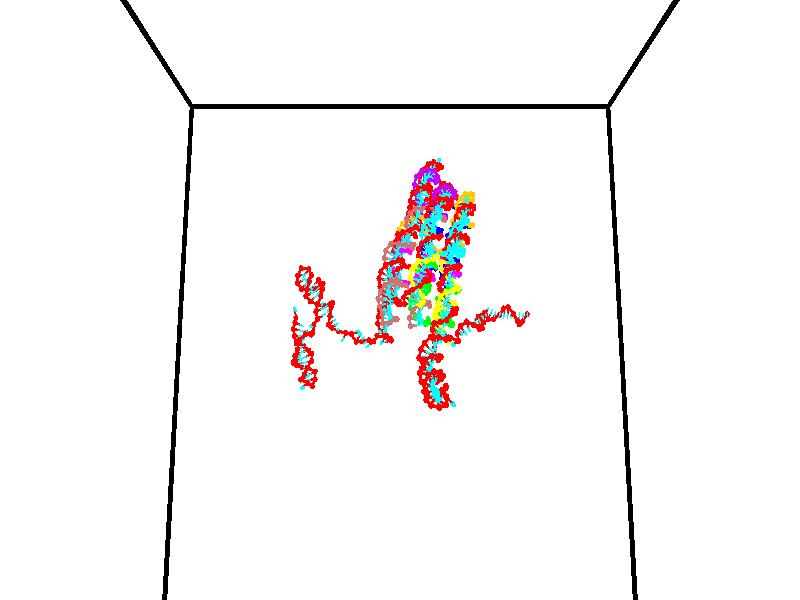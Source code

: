 // switches for output
#declare DRAW_BASES = 1; // possible values are 0, 1; only relevant for DNA ribbons
#declare DRAW_BASES_TYPE = 3; // possible values are 1, 2, 3; only relevant for DNA ribbons
#declare DRAW_FOG = 0; // set to 1 to enable fog

#include "colors.inc"

#include "transforms.inc"
background { rgb <1, 1, 1>}

#default {
   normal{
       ripples 0.25
       frequency 0.20
       turbulence 0.2
       lambda 5
   }
	finish {
		phong 0.1
		phong_size 40.
	}
}

// original window dimensions: 1024x640


// camera settings

camera {
	sky <0, 0.179814, -0.983701>
	up <0, 0.179814, -0.983701>
	right 1.6 * <1, 0, 0>
	location <35, 94.9851, 44.8844>
	look_at <35, 29.7336, 32.9568>
	direction <0, -65.2515, -11.9276>
	angle 67.0682
}


# declare cpy_camera_pos = <35, 94.9851, 44.8844>;
# if (DRAW_FOG = 1)
fog {
	fog_type 2
	up vnormalize(cpy_camera_pos)
	color rgbt<1,1,1,0.3>
	distance 1e-5
	fog_alt 3e-3
	fog_offset 56
}
# end


// LIGHTS

# declare lum = 6;
global_settings {
	ambient_light rgb lum * <0.05, 0.05, 0.05>
	max_trace_level 15
}# declare cpy_direct_light_amount = 0.25;
light_source
{	1000 * <-1, -1.16352, -0.803886>,
	rgb lum * cpy_direct_light_amount
	parallel
}

light_source
{	1000 * <1, 1.16352, 0.803886>,
	rgb lum * cpy_direct_light_amount
	parallel
}

// strand 0

// nucleotide -1

// particle -1
sphere {
	<24.531742, 34.956505, 35.438564> 0.250000
	pigment { color rgbt <1,0,0,0> }
	no_shadow
}
cylinder {
	<24.485796, 35.109886, 35.072010>,  <24.458229, 35.201916, 34.852077>, 0.100000
	pigment { color rgbt <1,0,0,0> }
	no_shadow
}
cylinder {
	<24.485796, 35.109886, 35.072010>,  <24.531742, 34.956505, 35.438564>, 0.100000
	pigment { color rgbt <1,0,0,0> }
	no_shadow
}

// particle -1
sphere {
	<24.485796, 35.109886, 35.072010> 0.100000
	pigment { color rgbt <1,0,0,0> }
	no_shadow
}
sphere {
	0, 1
	scale<0.080000,0.200000,0.300000>
	matrix <0.468480, -0.792557, -0.390359,
		-0.875975, -0.474148, -0.088605,
		-0.114864, 0.383454, -0.916389,
		24.451336, 35.224922, 34.797092>
	pigment { color rgbt <0,1,1,0> }
	no_shadow
}
cylinder {
	<24.541380, 35.517868, 35.919994>,  <24.531742, 34.956505, 35.438564>, 0.130000
	pigment { color rgbt <1,0,0,0> }
	no_shadow
}

// nucleotide -1

// particle -1
sphere {
	<24.541380, 35.517868, 35.919994> 0.250000
	pigment { color rgbt <1,0,0,0> }
	no_shadow
}
cylinder {
	<24.870483, 35.315891, 36.024380>,  <25.067945, 35.194706, 36.087009>, 0.100000
	pigment { color rgbt <1,0,0,0> }
	no_shadow
}
cylinder {
	<24.870483, 35.315891, 36.024380>,  <24.541380, 35.517868, 35.919994>, 0.100000
	pigment { color rgbt <1,0,0,0> }
	no_shadow
}

// particle -1
sphere {
	<24.870483, 35.315891, 36.024380> 0.100000
	pigment { color rgbt <1,0,0,0> }
	no_shadow
}
sphere {
	0, 1
	scale<0.080000,0.200000,0.300000>
	matrix <-0.310569, -0.014840, 0.950435,
		-0.476042, -0.863026, -0.169030,
		0.822758, -0.504942, 0.260965,
		25.117311, 35.164410, 36.102669>
	pigment { color rgbt <0,1,1,0> }
	no_shadow
}
cylinder {
	<24.297419, 35.074524, 36.387226>,  <24.541380, 35.517868, 35.919994>, 0.130000
	pigment { color rgbt <1,0,0,0> }
	no_shadow
}

// nucleotide -1

// particle -1
sphere {
	<24.297419, 35.074524, 36.387226> 0.250000
	pigment { color rgbt <1,0,0,0> }
	no_shadow
}
cylinder {
	<24.689852, 35.061344, 36.463535>,  <24.925312, 35.053436, 36.509319>, 0.100000
	pigment { color rgbt <1,0,0,0> }
	no_shadow
}
cylinder {
	<24.689852, 35.061344, 36.463535>,  <24.297419, 35.074524, 36.387226>, 0.100000
	pigment { color rgbt <1,0,0,0> }
	no_shadow
}

// particle -1
sphere {
	<24.689852, 35.061344, 36.463535> 0.100000
	pigment { color rgbt <1,0,0,0> }
	no_shadow
}
sphere {
	0, 1
	scale<0.080000,0.200000,0.300000>
	matrix <-0.193462, -0.203161, 0.959843,
		0.007136, -0.978591, -0.205691,
		0.981082, -0.032944, 0.190770,
		24.984177, 35.051460, 36.520767>
	pigment { color rgbt <0,1,1,0> }
	no_shadow
}
cylinder {
	<24.370720, 34.620770, 36.909775>,  <24.297419, 35.074524, 36.387226>, 0.130000
	pigment { color rgbt <1,0,0,0> }
	no_shadow
}

// nucleotide -1

// particle -1
sphere {
	<24.370720, 34.620770, 36.909775> 0.250000
	pigment { color rgbt <1,0,0,0> }
	no_shadow
}
cylinder {
	<24.734312, 34.785267, 36.936996>,  <24.952467, 34.883965, 36.953327>, 0.100000
	pigment { color rgbt <1,0,0,0> }
	no_shadow
}
cylinder {
	<24.734312, 34.785267, 36.936996>,  <24.370720, 34.620770, 36.909775>, 0.100000
	pigment { color rgbt <1,0,0,0> }
	no_shadow
}

// particle -1
sphere {
	<24.734312, 34.785267, 36.936996> 0.100000
	pigment { color rgbt <1,0,0,0> }
	no_shadow
}
sphere {
	0, 1
	scale<0.080000,0.200000,0.300000>
	matrix <-0.048679, -0.057411, 0.997163,
		0.413986, -0.909715, -0.032167,
		0.908981, 0.411246, 0.068052,
		25.007006, 34.908642, 36.957413>
	pigment { color rgbt <0,1,1,0> }
	no_shadow
}
cylinder {
	<24.508804, 34.363979, 37.507339>,  <24.370720, 34.620770, 36.909775>, 0.130000
	pigment { color rgbt <1,0,0,0> }
	no_shadow
}

// nucleotide -1

// particle -1
sphere {
	<24.508804, 34.363979, 37.507339> 0.250000
	pigment { color rgbt <1,0,0,0> }
	no_shadow
}
cylinder {
	<24.795799, 34.630829, 37.427177>,  <24.967997, 34.790939, 37.379082>, 0.100000
	pigment { color rgbt <1,0,0,0> }
	no_shadow
}
cylinder {
	<24.795799, 34.630829, 37.427177>,  <24.508804, 34.363979, 37.507339>, 0.100000
	pigment { color rgbt <1,0,0,0> }
	no_shadow
}

// particle -1
sphere {
	<24.795799, 34.630829, 37.427177> 0.100000
	pigment { color rgbt <1,0,0,0> }
	no_shadow
}
sphere {
	0, 1
	scale<0.080000,0.200000,0.300000>
	matrix <0.264171, 0.005610, 0.964460,
		0.644536, -0.744928, -0.172208,
		0.717487, 0.667121, -0.200404,
		25.011045, 34.830967, 37.367058>
	pigment { color rgbt <0,1,1,0> }
	no_shadow
}
cylinder {
	<25.215248, 34.103615, 37.678429>,  <24.508804, 34.363979, 37.507339>, 0.130000
	pigment { color rgbt <1,0,0,0> }
	no_shadow
}

// nucleotide -1

// particle -1
sphere {
	<25.215248, 34.103615, 37.678429> 0.250000
	pigment { color rgbt <1,0,0,0> }
	no_shadow
}
cylinder {
	<25.190914, 34.493046, 37.766472>,  <25.176313, 34.726704, 37.819298>, 0.100000
	pigment { color rgbt <1,0,0,0> }
	no_shadow
}
cylinder {
	<25.190914, 34.493046, 37.766472>,  <25.215248, 34.103615, 37.678429>, 0.100000
	pigment { color rgbt <1,0,0,0> }
	no_shadow
}

// particle -1
sphere {
	<25.190914, 34.493046, 37.766472> 0.100000
	pigment { color rgbt <1,0,0,0> }
	no_shadow
}
sphere {
	0, 1
	scale<0.080000,0.200000,0.300000>
	matrix <0.087385, -0.214471, 0.972814,
		0.994315, 0.078415, -0.072028,
		-0.060835, 0.973578, 0.220104,
		25.172663, 34.785118, 37.832504>
	pigment { color rgbt <0,1,1,0> }
	no_shadow
}
cylinder {
	<25.766983, 34.185402, 38.101398>,  <25.215248, 34.103615, 37.678429>, 0.130000
	pigment { color rgbt <1,0,0,0> }
	no_shadow
}

// nucleotide -1

// particle -1
sphere {
	<25.766983, 34.185402, 38.101398> 0.250000
	pigment { color rgbt <1,0,0,0> }
	no_shadow
}
cylinder {
	<25.500942, 34.471485, 38.187294>,  <25.341318, 34.643135, 38.238831>, 0.100000
	pigment { color rgbt <1,0,0,0> }
	no_shadow
}
cylinder {
	<25.500942, 34.471485, 38.187294>,  <25.766983, 34.185402, 38.101398>, 0.100000
	pigment { color rgbt <1,0,0,0> }
	no_shadow
}

// particle -1
sphere {
	<25.500942, 34.471485, 38.187294> 0.100000
	pigment { color rgbt <1,0,0,0> }
	no_shadow
}
sphere {
	0, 1
	scale<0.080000,0.200000,0.300000>
	matrix <0.226222, -0.081073, 0.970696,
		0.711660, 0.694192, -0.107874,
		-0.665104, 0.715210, 0.214738,
		25.301411, 34.686047, 38.251717>
	pigment { color rgbt <0,1,1,0> }
	no_shadow
}
cylinder {
	<26.177811, 34.689621, 38.431316>,  <25.766983, 34.185402, 38.101398>, 0.130000
	pigment { color rgbt <1,0,0,0> }
	no_shadow
}

// nucleotide -1

// particle -1
sphere {
	<26.177811, 34.689621, 38.431316> 0.250000
	pigment { color rgbt <1,0,0,0> }
	no_shadow
}
cylinder {
	<25.807514, 34.660858, 38.579819>,  <25.585337, 34.643600, 38.668919>, 0.100000
	pigment { color rgbt <1,0,0,0> }
	no_shadow
}
cylinder {
	<25.807514, 34.660858, 38.579819>,  <26.177811, 34.689621, 38.431316>, 0.100000
	pigment { color rgbt <1,0,0,0> }
	no_shadow
}

// particle -1
sphere {
	<25.807514, 34.660858, 38.579819> 0.100000
	pigment { color rgbt <1,0,0,0> }
	no_shadow
}
sphere {
	0, 1
	scale<0.080000,0.200000,0.300000>
	matrix <0.378117, -0.190221, 0.906004,
		0.005469, 0.979104, 0.203286,
		-0.925742, -0.071911, 0.371256,
		25.529791, 34.639286, 38.691196>
	pigment { color rgbt <0,1,1,0> }
	no_shadow
}
cylinder {
	<26.219080, 34.927696, 39.043411>,  <26.177811, 34.689621, 38.431316>, 0.130000
	pigment { color rgbt <1,0,0,0> }
	no_shadow
}

// nucleotide -1

// particle -1
sphere {
	<26.219080, 34.927696, 39.043411> 0.250000
	pigment { color rgbt <1,0,0,0> }
	no_shadow
}
cylinder {
	<25.896687, 34.695385, 39.089165>,  <25.703251, 34.555996, 39.116615>, 0.100000
	pigment { color rgbt <1,0,0,0> }
	no_shadow
}
cylinder {
	<25.896687, 34.695385, 39.089165>,  <26.219080, 34.927696, 39.043411>, 0.100000
	pigment { color rgbt <1,0,0,0> }
	no_shadow
}

// particle -1
sphere {
	<25.896687, 34.695385, 39.089165> 0.100000
	pigment { color rgbt <1,0,0,0> }
	no_shadow
}
sphere {
	0, 1
	scale<0.080000,0.200000,0.300000>
	matrix <0.257225, -0.169604, 0.951351,
		-0.533129, 0.796195, 0.286090,
		-0.805983, -0.580783, 0.114381,
		25.654892, 34.521149, 39.123478>
	pigment { color rgbt <0,1,1,0> }
	no_shadow
}
cylinder {
	<25.805105, 35.148663, 39.624699>,  <26.219080, 34.927696, 39.043411>, 0.130000
	pigment { color rgbt <1,0,0,0> }
	no_shadow
}

// nucleotide -1

// particle -1
sphere {
	<25.805105, 35.148663, 39.624699> 0.250000
	pigment { color rgbt <1,0,0,0> }
	no_shadow
}
cylinder {
	<25.688046, 34.772747, 39.554089>,  <25.617809, 34.547199, 39.511723>, 0.100000
	pigment { color rgbt <1,0,0,0> }
	no_shadow
}
cylinder {
	<25.688046, 34.772747, 39.554089>,  <25.805105, 35.148663, 39.624699>, 0.100000
	pigment { color rgbt <1,0,0,0> }
	no_shadow
}

// particle -1
sphere {
	<25.688046, 34.772747, 39.554089> 0.100000
	pigment { color rgbt <1,0,0,0> }
	no_shadow
}
sphere {
	0, 1
	scale<0.080000,0.200000,0.300000>
	matrix <0.187021, -0.237292, 0.953266,
		-0.937753, 0.245959, 0.245203,
		-0.292648, -0.939786, -0.176522,
		25.600250, 34.490810, 39.501133>
	pigment { color rgbt <0,1,1,0> }
	no_shadow
}
cylinder {
	<25.504406, 35.032982, 40.176853>,  <25.805105, 35.148663, 39.624699>, 0.130000
	pigment { color rgbt <1,0,0,0> }
	no_shadow
}

// nucleotide -1

// particle -1
sphere {
	<25.504406, 35.032982, 40.176853> 0.250000
	pigment { color rgbt <1,0,0,0> }
	no_shadow
}
cylinder {
	<25.550001, 34.658199, 40.044724>,  <25.577358, 34.433331, 39.965446>, 0.100000
	pigment { color rgbt <1,0,0,0> }
	no_shadow
}
cylinder {
	<25.550001, 34.658199, 40.044724>,  <25.504406, 35.032982, 40.176853>, 0.100000
	pigment { color rgbt <1,0,0,0> }
	no_shadow
}

// particle -1
sphere {
	<25.550001, 34.658199, 40.044724> 0.100000
	pigment { color rgbt <1,0,0,0> }
	no_shadow
}
sphere {
	0, 1
	scale<0.080000,0.200000,0.300000>
	matrix <0.251292, -0.294485, 0.922025,
		-0.961176, -0.188107, 0.201883,
		0.113988, -0.936960, -0.330322,
		25.584198, 34.377110, 39.945625>
	pigment { color rgbt <0,1,1,0> }
	no_shadow
}
cylinder {
	<25.085411, 34.646290, 40.568695>,  <25.504406, 35.032982, 40.176853>, 0.130000
	pigment { color rgbt <1,0,0,0> }
	no_shadow
}

// nucleotide -1

// particle -1
sphere {
	<25.085411, 34.646290, 40.568695> 0.250000
	pigment { color rgbt <1,0,0,0> }
	no_shadow
}
cylinder {
	<25.411564, 34.460060, 40.431065>,  <25.607256, 34.348320, 40.348484>, 0.100000
	pigment { color rgbt <1,0,0,0> }
	no_shadow
}
cylinder {
	<25.411564, 34.460060, 40.431065>,  <25.085411, 34.646290, 40.568695>, 0.100000
	pigment { color rgbt <1,0,0,0> }
	no_shadow
}

// particle -1
sphere {
	<25.411564, 34.460060, 40.431065> 0.100000
	pigment { color rgbt <1,0,0,0> }
	no_shadow
}
sphere {
	0, 1
	scale<0.080000,0.200000,0.300000>
	matrix <0.243072, -0.264094, 0.933365,
		-0.525423, -0.844685, -0.102168,
		0.815382, -0.465577, -0.344080,
		25.656178, 34.320389, 40.327839>
	pigment { color rgbt <0,1,1,0> }
	no_shadow
}
cylinder {
	<25.801220, 34.609753, 40.843800>,  <25.085411, 34.646290, 40.568695>, 0.130000
	pigment { color rgbt <1,0,0,0> }
	no_shadow
}

// nucleotide -1

// particle -1
sphere {
	<25.801220, 34.609753, 40.843800> 0.250000
	pigment { color rgbt <1,0,0,0> }
	no_shadow
}
cylinder {
	<25.571247, 34.851040, 41.064915>,  <25.433264, 34.995811, 41.197586>, 0.100000
	pigment { color rgbt <1,0,0,0> }
	no_shadow
}
cylinder {
	<25.571247, 34.851040, 41.064915>,  <25.801220, 34.609753, 40.843800>, 0.100000
	pigment { color rgbt <1,0,0,0> }
	no_shadow
}

// particle -1
sphere {
	<25.571247, 34.851040, 41.064915> 0.100000
	pigment { color rgbt <1,0,0,0> }
	no_shadow
}
sphere {
	0, 1
	scale<0.080000,0.200000,0.300000>
	matrix <0.258886, 0.775022, -0.576471,
		-0.776164, -0.188323, -0.601751,
		-0.574933, 0.603221, 0.552790,
		25.398767, 35.032005, 41.230751>
	pigment { color rgbt <0,1,1,0> }
	no_shadow
}
cylinder {
	<26.188297, 34.026207, 41.078102>,  <25.801220, 34.609753, 40.843800>, 0.130000
	pigment { color rgbt <1,0,0,0> }
	no_shadow
}

// nucleotide -1

// particle -1
sphere {
	<26.188297, 34.026207, 41.078102> 0.250000
	pigment { color rgbt <1,0,0,0> }
	no_shadow
}
cylinder {
	<25.985798, 33.701412, 40.961906>,  <25.864298, 33.506535, 40.892189>, 0.100000
	pigment { color rgbt <1,0,0,0> }
	no_shadow
}
cylinder {
	<25.985798, 33.701412, 40.961906>,  <26.188297, 34.026207, 41.078102>, 0.100000
	pigment { color rgbt <1,0,0,0> }
	no_shadow
}

// particle -1
sphere {
	<25.985798, 33.701412, 40.961906> 0.100000
	pigment { color rgbt <1,0,0,0> }
	no_shadow
}
sphere {
	0, 1
	scale<0.080000,0.200000,0.300000>
	matrix <-0.121873, 0.400825, -0.908012,
		0.853734, -0.424275, -0.301876,
		-0.506247, -0.811992, -0.290490,
		25.833923, 33.457813, 40.874760>
	pigment { color rgbt <0,1,1,0> }
	no_shadow
}
cylinder {
	<26.426228, 33.884560, 40.484123>,  <26.188297, 34.026207, 41.078102>, 0.130000
	pigment { color rgbt <1,0,0,0> }
	no_shadow
}

// nucleotide -1

// particle -1
sphere {
	<26.426228, 33.884560, 40.484123> 0.250000
	pigment { color rgbt <1,0,0,0> }
	no_shadow
}
cylinder {
	<26.057888, 33.730606, 40.509094>,  <25.836884, 33.638233, 40.524075>, 0.100000
	pigment { color rgbt <1,0,0,0> }
	no_shadow
}
cylinder {
	<26.057888, 33.730606, 40.509094>,  <26.426228, 33.884560, 40.484123>, 0.100000
	pigment { color rgbt <1,0,0,0> }
	no_shadow
}

// particle -1
sphere {
	<26.057888, 33.730606, 40.509094> 0.100000
	pigment { color rgbt <1,0,0,0> }
	no_shadow
}
sphere {
	0, 1
	scale<0.080000,0.200000,0.300000>
	matrix <-0.201857, 0.333598, -0.920851,
		0.333598, -0.860566, -0.384886,
		0.920851, 0.384886, -0.062423,
		25.781633, 33.615139, 40.527821>
	pigment { color rgbt <0,1,1,0> }
	no_shadow
}
cylinder {
	<26.362913, 33.451752, 39.802547>,  <26.426228, 33.884560, 40.484123>, 0.130000
	pigment { color rgbt <1,0,0,0> }
	no_shadow
}

// nucleotide -1

// particle -1
sphere {
	<26.362913, 33.451752, 39.802547> 0.250000
	pigment { color rgbt <1,0,0,0> }
	no_shadow
}
cylinder {
	<26.039946, 33.620975, 39.967033>,  <25.846165, 33.722507, 40.065723>, 0.100000
	pigment { color rgbt <1,0,0,0> }
	no_shadow
}
cylinder {
	<26.039946, 33.620975, 39.967033>,  <26.362913, 33.451752, 39.802547>, 0.100000
	pigment { color rgbt <1,0,0,0> }
	no_shadow
}

// particle -1
sphere {
	<26.039946, 33.620975, 39.967033> 0.100000
	pigment { color rgbt <1,0,0,0> }
	no_shadow
}
sphere {
	0, 1
	scale<0.080000,0.200000,0.300000>
	matrix <-0.272367, 0.350992, -0.895891,
		-0.523344, -0.835362, -0.168171,
		-0.807420, 0.423055, 0.411215,
		25.797720, 33.747890, 40.090397>
	pigment { color rgbt <0,1,1,0> }
	no_shadow
}
cylinder {
	<25.635260, 33.188801, 39.516823>,  <26.362913, 33.451752, 39.802547>, 0.130000
	pigment { color rgbt <1,0,0,0> }
	no_shadow
}

// nucleotide -1

// particle -1
sphere {
	<25.635260, 33.188801, 39.516823> 0.250000
	pigment { color rgbt <1,0,0,0> }
	no_shadow
}
cylinder {
	<25.627968, 33.565899, 39.650024>,  <25.623592, 33.792160, 39.729946>, 0.100000
	pigment { color rgbt <1,0,0,0> }
	no_shadow
}
cylinder {
	<25.627968, 33.565899, 39.650024>,  <25.635260, 33.188801, 39.516823>, 0.100000
	pigment { color rgbt <1,0,0,0> }
	no_shadow
}

// particle -1
sphere {
	<25.627968, 33.565899, 39.650024> 0.100000
	pigment { color rgbt <1,0,0,0> }
	no_shadow
}
sphere {
	0, 1
	scale<0.080000,0.200000,0.300000>
	matrix <-0.502721, 0.279254, -0.818100,
		-0.864256, -0.182324, 0.468849,
		-0.018231, 0.942749, 0.333005,
		25.622498, 33.848724, 39.749928>
	pigment { color rgbt <0,1,1,0> }
	no_shadow
}
cylinder {
	<24.982203, 33.383953, 39.427242>,  <25.635260, 33.188801, 39.516823>, 0.130000
	pigment { color rgbt <1,0,0,0> }
	no_shadow
}

// nucleotide -1

// particle -1
sphere {
	<24.982203, 33.383953, 39.427242> 0.250000
	pigment { color rgbt <1,0,0,0> }
	no_shadow
}
cylinder {
	<25.201012, 33.718441, 39.442787>,  <25.332296, 33.919132, 39.452114>, 0.100000
	pigment { color rgbt <1,0,0,0> }
	no_shadow
}
cylinder {
	<25.201012, 33.718441, 39.442787>,  <24.982203, 33.383953, 39.427242>, 0.100000
	pigment { color rgbt <1,0,0,0> }
	no_shadow
}

// particle -1
sphere {
	<25.201012, 33.718441, 39.442787> 0.100000
	pigment { color rgbt <1,0,0,0> }
	no_shadow
}
sphere {
	0, 1
	scale<0.080000,0.200000,0.300000>
	matrix <-0.454934, 0.335932, -0.824733,
		-0.702711, 0.433466, 0.564185,
		0.547021, 0.836216, 0.038864,
		25.365118, 33.969307, 39.454445>
	pigment { color rgbt <0,1,1,0> }
	no_shadow
}
cylinder {
	<24.546238, 33.861481, 39.309643>,  <24.982203, 33.383953, 39.427242>, 0.130000
	pigment { color rgbt <1,0,0,0> }
	no_shadow
}

// nucleotide -1

// particle -1
sphere {
	<24.546238, 33.861481, 39.309643> 0.250000
	pigment { color rgbt <1,0,0,0> }
	no_shadow
}
cylinder {
	<24.890148, 34.050838, 39.233032>,  <25.096495, 34.164452, 39.187065>, 0.100000
	pigment { color rgbt <1,0,0,0> }
	no_shadow
}
cylinder {
	<24.890148, 34.050838, 39.233032>,  <24.546238, 33.861481, 39.309643>, 0.100000
	pigment { color rgbt <1,0,0,0> }
	no_shadow
}

// particle -1
sphere {
	<24.890148, 34.050838, 39.233032> 0.100000
	pigment { color rgbt <1,0,0,0> }
	no_shadow
}
sphere {
	0, 1
	scale<0.080000,0.200000,0.300000>
	matrix <-0.438833, 0.493089, -0.751191,
		-0.261169, 0.729905, 0.631688,
		0.859777, 0.473393, -0.191527,
		25.148081, 34.192856, 39.175575>
	pigment { color rgbt <0,1,1,0> }
	no_shadow
}
cylinder {
	<24.306423, 34.441963, 39.157310>,  <24.546238, 33.861481, 39.309643>, 0.130000
	pigment { color rgbt <1,0,0,0> }
	no_shadow
}

// nucleotide -1

// particle -1
sphere {
	<24.306423, 34.441963, 39.157310> 0.250000
	pigment { color rgbt <1,0,0,0> }
	no_shadow
}
cylinder {
	<24.678146, 34.486271, 39.016392>,  <24.901180, 34.512856, 38.931839>, 0.100000
	pigment { color rgbt <1,0,0,0> }
	no_shadow
}
cylinder {
	<24.678146, 34.486271, 39.016392>,  <24.306423, 34.441963, 39.157310>, 0.100000
	pigment { color rgbt <1,0,0,0> }
	no_shadow
}

// particle -1
sphere {
	<24.678146, 34.486271, 39.016392> 0.100000
	pigment { color rgbt <1,0,0,0> }
	no_shadow
}
sphere {
	0, 1
	scale<0.080000,0.200000,0.300000>
	matrix <-0.320677, 0.715187, -0.621027,
		0.183165, 0.690100, 0.700152,
		0.929310, 0.110772, -0.352296,
		24.956940, 34.519501, 38.910702>
	pigment { color rgbt <0,1,1,0> }
	no_shadow
}
cylinder {
	<24.440744, 35.145126, 39.160229>,  <24.306423, 34.441963, 39.157310>, 0.130000
	pigment { color rgbt <1,0,0,0> }
	no_shadow
}

// nucleotide -1

// particle -1
sphere {
	<24.440744, 35.145126, 39.160229> 0.250000
	pigment { color rgbt <1,0,0,0> }
	no_shadow
}
cylinder {
	<24.684402, 34.967571, 38.897350>,  <24.830597, 34.861038, 38.739624>, 0.100000
	pigment { color rgbt <1,0,0,0> }
	no_shadow
}
cylinder {
	<24.684402, 34.967571, 38.897350>,  <24.440744, 35.145126, 39.160229>, 0.100000
	pigment { color rgbt <1,0,0,0> }
	no_shadow
}

// particle -1
sphere {
	<24.684402, 34.967571, 38.897350> 0.100000
	pigment { color rgbt <1,0,0,0> }
	no_shadow
}
sphere {
	0, 1
	scale<0.080000,0.200000,0.300000>
	matrix <-0.349892, 0.593242, -0.725010,
		0.711699, 0.671584, 0.206058,
		0.609147, -0.443891, -0.657192,
		24.867147, 34.834404, 38.700191>
	pigment { color rgbt <0,1,1,0> }
	no_shadow
}
cylinder {
	<24.644936, 35.652237, 38.698864>,  <24.440744, 35.145126, 39.160229>, 0.130000
	pigment { color rgbt <1,0,0,0> }
	no_shadow
}

// nucleotide -1

// particle -1
sphere {
	<24.644936, 35.652237, 38.698864> 0.250000
	pigment { color rgbt <1,0,0,0> }
	no_shadow
}
cylinder {
	<24.859808, 35.355362, 38.538570>,  <24.988731, 35.177235, 38.442394>, 0.100000
	pigment { color rgbt <1,0,0,0> }
	no_shadow
}
cylinder {
	<24.859808, 35.355362, 38.538570>,  <24.644936, 35.652237, 38.698864>, 0.100000
	pigment { color rgbt <1,0,0,0> }
	no_shadow
}

// particle -1
sphere {
	<24.859808, 35.355362, 38.538570> 0.100000
	pigment { color rgbt <1,0,0,0> }
	no_shadow
}
sphere {
	0, 1
	scale<0.080000,0.200000,0.300000>
	matrix <-0.125483, 0.399499, -0.908105,
		0.834081, 0.538102, 0.121471,
		0.537181, -0.742190, -0.400738,
		25.020962, 35.132706, 38.418350>
	pigment { color rgbt <0,1,1,0> }
	no_shadow
}
cylinder {
	<24.939175, 36.039806, 38.215721>,  <24.644936, 35.652237, 38.698864>, 0.130000
	pigment { color rgbt <1,0,0,0> }
	no_shadow
}

// nucleotide -1

// particle -1
sphere {
	<24.939175, 36.039806, 38.215721> 0.250000
	pigment { color rgbt <1,0,0,0> }
	no_shadow
}
cylinder {
	<25.016941, 35.664162, 38.102394>,  <25.063601, 35.438774, 38.034397>, 0.100000
	pigment { color rgbt <1,0,0,0> }
	no_shadow
}
cylinder {
	<25.016941, 35.664162, 38.102394>,  <24.939175, 36.039806, 38.215721>, 0.100000
	pigment { color rgbt <1,0,0,0> }
	no_shadow
}

// particle -1
sphere {
	<25.016941, 35.664162, 38.102394> 0.100000
	pigment { color rgbt <1,0,0,0> }
	no_shadow
}
sphere {
	0, 1
	scale<0.080000,0.200000,0.300000>
	matrix <0.118300, 0.309169, -0.943621,
		0.973759, 0.149939, 0.171205,
		0.194416, -0.939113, -0.283318,
		25.075266, 35.382427, 38.017399>
	pigment { color rgbt <0,1,1,0> }
	no_shadow
}
cylinder {
	<25.133865, 36.142361, 37.459023>,  <24.939175, 36.039806, 38.215721>, 0.130000
	pigment { color rgbt <1,0,0,0> }
	no_shadow
}

// nucleotide -1

// particle -1
sphere {
	<25.133865, 36.142361, 37.459023> 0.250000
	pigment { color rgbt <1,0,0,0> }
	no_shadow
}
cylinder {
	<25.214029, 35.759750, 37.543781>,  <25.262127, 35.530186, 37.594635>, 0.100000
	pigment { color rgbt <1,0,0,0> }
	no_shadow
}
cylinder {
	<25.214029, 35.759750, 37.543781>,  <25.133865, 36.142361, 37.459023>, 0.100000
	pigment { color rgbt <1,0,0,0> }
	no_shadow
}

// particle -1
sphere {
	<25.214029, 35.759750, 37.543781> 0.100000
	pigment { color rgbt <1,0,0,0> }
	no_shadow
}
sphere {
	0, 1
	scale<0.080000,0.200000,0.300000>
	matrix <0.208863, -0.169599, -0.963127,
		0.957190, 0.237276, 0.165793,
		0.200409, -0.956523, 0.211896,
		25.274153, 35.472794, 37.607349>
	pigment { color rgbt <0,1,1,0> }
	no_shadow
}
cylinder {
	<25.640642, 35.912670, 36.954269>,  <25.133865, 36.142361, 37.459023>, 0.130000
	pigment { color rgbt <1,0,0,0> }
	no_shadow
}

// nucleotide -1

// particle -1
sphere {
	<25.640642, 35.912670, 36.954269> 0.250000
	pigment { color rgbt <1,0,0,0> }
	no_shadow
}
cylinder {
	<25.486254, 35.577404, 37.108418>,  <25.393620, 35.376244, 37.200905>, 0.100000
	pigment { color rgbt <1,0,0,0> }
	no_shadow
}
cylinder {
	<25.486254, 35.577404, 37.108418>,  <25.640642, 35.912670, 36.954269>, 0.100000
	pigment { color rgbt <1,0,0,0> }
	no_shadow
}

// particle -1
sphere {
	<25.486254, 35.577404, 37.108418> 0.100000
	pigment { color rgbt <1,0,0,0> }
	no_shadow
}
sphere {
	0, 1
	scale<0.080000,0.200000,0.300000>
	matrix <0.210913, -0.486854, -0.847637,
		0.898076, -0.245885, 0.364691,
		-0.385973, -0.838161, 0.385371,
		25.370462, 35.325954, 37.224030>
	pigment { color rgbt <0,1,1,0> }
	no_shadow
}
cylinder {
	<26.174381, 35.403450, 36.910057>,  <25.640642, 35.912670, 36.954269>, 0.130000
	pigment { color rgbt <1,0,0,0> }
	no_shadow
}

// nucleotide -1

// particle -1
sphere {
	<26.174381, 35.403450, 36.910057> 0.250000
	pigment { color rgbt <1,0,0,0> }
	no_shadow
}
cylinder {
	<25.816380, 35.225288, 36.919724>,  <25.601580, 35.118389, 36.925522>, 0.100000
	pigment { color rgbt <1,0,0,0> }
	no_shadow
}
cylinder {
	<25.816380, 35.225288, 36.919724>,  <26.174381, 35.403450, 36.910057>, 0.100000
	pigment { color rgbt <1,0,0,0> }
	no_shadow
}

// particle -1
sphere {
	<25.816380, 35.225288, 36.919724> 0.100000
	pigment { color rgbt <1,0,0,0> }
	no_shadow
}
sphere {
	0, 1
	scale<0.080000,0.200000,0.300000>
	matrix <0.080228, -0.214029, -0.973527,
		0.438788, -0.869370, 0.227291,
		-0.895002, -0.445408, 0.024166,
		25.547878, 35.091667, 36.926971>
	pigment { color rgbt <0,1,1,0> }
	no_shadow
}
cylinder {
	<26.230307, 34.774254, 36.657162>,  <26.174381, 35.403450, 36.910057>, 0.130000
	pigment { color rgbt <1,0,0,0> }
	no_shadow
}

// nucleotide -1

// particle -1
sphere {
	<26.230307, 34.774254, 36.657162> 0.250000
	pigment { color rgbt <1,0,0,0> }
	no_shadow
}
cylinder {
	<25.847809, 34.882332, 36.612278>,  <25.618311, 34.947178, 36.585346>, 0.100000
	pigment { color rgbt <1,0,0,0> }
	no_shadow
}
cylinder {
	<25.847809, 34.882332, 36.612278>,  <26.230307, 34.774254, 36.657162>, 0.100000
	pigment { color rgbt <1,0,0,0> }
	no_shadow
}

// particle -1
sphere {
	<25.847809, 34.882332, 36.612278> 0.100000
	pigment { color rgbt <1,0,0,0> }
	no_shadow
}
sphere {
	0, 1
	scale<0.080000,0.200000,0.300000>
	matrix <0.047407, -0.235367, -0.970750,
		-0.288702, -0.933594, 0.212260,
		-0.956245, 0.270195, -0.112210,
		25.560936, 34.963390, 36.578613>
	pigment { color rgbt <0,1,1,0> }
	no_shadow
}
cylinder {
	<26.317053, 34.738304, 35.969723>,  <26.230307, 34.774254, 36.657162>, 0.130000
	pigment { color rgbt <1,0,0,0> }
	no_shadow
}

// nucleotide -1

// particle -1
sphere {
	<26.317053, 34.738304, 35.969723> 0.250000
	pigment { color rgbt <1,0,0,0> }
	no_shadow
}
cylinder {
	<26.199574, 35.095406, 36.106380>,  <26.129086, 35.309669, 36.188377>, 0.100000
	pigment { color rgbt <1,0,0,0> }
	no_shadow
}
cylinder {
	<26.199574, 35.095406, 36.106380>,  <26.317053, 34.738304, 35.969723>, 0.100000
	pigment { color rgbt <1,0,0,0> }
	no_shadow
}

// particle -1
sphere {
	<26.199574, 35.095406, 36.106380> 0.100000
	pigment { color rgbt <1,0,0,0> }
	no_shadow
}
sphere {
	0, 1
	scale<0.080000,0.200000,0.300000>
	matrix <-0.354306, -0.433623, 0.828516,
		0.887811, 0.122286, 0.443664,
		-0.293699, 0.892758, 0.341648,
		26.111464, 35.363232, 36.208874>
	pigment { color rgbt <0,1,1,0> }
	no_shadow
}
cylinder {
	<26.735767, 35.140400, 35.552109>,  <26.317053, 34.738304, 35.969723>, 0.130000
	pigment { color rgbt <1,0,0,0> }
	no_shadow
}

// nucleotide -1

// particle -1
sphere {
	<26.735767, 35.140400, 35.552109> 0.250000
	pigment { color rgbt <1,0,0,0> }
	no_shadow
}
cylinder {
	<27.077904, 35.255123, 35.379536>,  <27.283186, 35.323956, 35.275993>, 0.100000
	pigment { color rgbt <1,0,0,0> }
	no_shadow
}
cylinder {
	<27.077904, 35.255123, 35.379536>,  <26.735767, 35.140400, 35.552109>, 0.100000
	pigment { color rgbt <1,0,0,0> }
	no_shadow
}

// particle -1
sphere {
	<27.077904, 35.255123, 35.379536> 0.100000
	pigment { color rgbt <1,0,0,0> }
	no_shadow
}
sphere {
	0, 1
	scale<0.080000,0.200000,0.300000>
	matrix <-0.423389, -0.092931, -0.901169,
		-0.298553, 0.953471, 0.041942,
		0.855341, 0.286804, -0.431434,
		27.334505, 35.341164, 35.250107>
	pigment { color rgbt <0,1,1,0> }
	no_shadow
}
cylinder {
	<26.619246, 35.650890, 35.017693>,  <26.735767, 35.140400, 35.552109>, 0.130000
	pigment { color rgbt <1,0,0,0> }
	no_shadow
}

// nucleotide -1

// particle -1
sphere {
	<26.619246, 35.650890, 35.017693> 0.250000
	pigment { color rgbt <1,0,0,0> }
	no_shadow
}
cylinder {
	<26.957582, 35.504581, 34.862381>,  <27.160585, 35.416794, 34.769196>, 0.100000
	pigment { color rgbt <1,0,0,0> }
	no_shadow
}
cylinder {
	<26.957582, 35.504581, 34.862381>,  <26.619246, 35.650890, 35.017693>, 0.100000
	pigment { color rgbt <1,0,0,0> }
	no_shadow
}

// particle -1
sphere {
	<26.957582, 35.504581, 34.862381> 0.100000
	pigment { color rgbt <1,0,0,0> }
	no_shadow
}
sphere {
	0, 1
	scale<0.080000,0.200000,0.300000>
	matrix <-0.432793, -0.045063, -0.900366,
		0.311835, 0.929611, -0.196421,
		0.845842, -0.365776, -0.388277,
		27.211334, 35.394848, 34.745899>
	pigment { color rgbt <0,1,1,0> }
	no_shadow
}
cylinder {
	<26.865345, 36.138905, 34.494728>,  <26.619246, 35.650890, 35.017693>, 0.130000
	pigment { color rgbt <1,0,0,0> }
	no_shadow
}

// nucleotide -1

// particle -1
sphere {
	<26.865345, 36.138905, 34.494728> 0.250000
	pigment { color rgbt <1,0,0,0> }
	no_shadow
}
cylinder {
	<26.974417, 35.761402, 34.419926>,  <27.039860, 35.534901, 34.375042>, 0.100000
	pigment { color rgbt <1,0,0,0> }
	no_shadow
}
cylinder {
	<26.974417, 35.761402, 34.419926>,  <26.865345, 36.138905, 34.494728>, 0.100000
	pigment { color rgbt <1,0,0,0> }
	no_shadow
}

// particle -1
sphere {
	<26.974417, 35.761402, 34.419926> 0.100000
	pigment { color rgbt <1,0,0,0> }
	no_shadow
}
sphere {
	0, 1
	scale<0.080000,0.200000,0.300000>
	matrix <-0.431163, 0.053895, -0.900663,
		0.860084, 0.326225, -0.392216,
		0.272680, -0.943755, -0.187010,
		27.056221, 35.478275, 34.363823>
	pigment { color rgbt <0,1,1,0> }
	no_shadow
}
cylinder {
	<27.176556, 36.292961, 33.847397>,  <26.865345, 36.138905, 34.494728>, 0.130000
	pigment { color rgbt <1,0,0,0> }
	no_shadow
}

// nucleotide -1

// particle -1
sphere {
	<27.176556, 36.292961, 33.847397> 0.250000
	pigment { color rgbt <1,0,0,0> }
	no_shadow
}
cylinder {
	<27.061197, 35.912918, 33.894939>,  <26.991983, 35.684891, 33.923466>, 0.100000
	pigment { color rgbt <1,0,0,0> }
	no_shadow
}
cylinder {
	<27.061197, 35.912918, 33.894939>,  <27.176556, 36.292961, 33.847397>, 0.100000
	pigment { color rgbt <1,0,0,0> }
	no_shadow
}

// particle -1
sphere {
	<27.061197, 35.912918, 33.894939> 0.100000
	pigment { color rgbt <1,0,0,0> }
	no_shadow
}
sphere {
	0, 1
	scale<0.080000,0.200000,0.300000>
	matrix <-0.610669, 0.086898, -0.787104,
		0.737504, -0.299577, -0.605261,
		-0.288394, -0.950106, 0.118855,
		26.974678, 35.627888, 33.930595>
	pigment { color rgbt <0,1,1,0> }
	no_shadow
}
cylinder {
	<27.320665, 36.070358, 33.196228>,  <27.176556, 36.292961, 33.847397>, 0.130000
	pigment { color rgbt <1,0,0,0> }
	no_shadow
}

// nucleotide -1

// particle -1
sphere {
	<27.320665, 36.070358, 33.196228> 0.250000
	pigment { color rgbt <1,0,0,0> }
	no_shadow
}
cylinder {
	<27.065214, 35.812576, 33.364433>,  <26.911943, 35.657906, 33.465355>, 0.100000
	pigment { color rgbt <1,0,0,0> }
	no_shadow
}
cylinder {
	<27.065214, 35.812576, 33.364433>,  <27.320665, 36.070358, 33.196228>, 0.100000
	pigment { color rgbt <1,0,0,0> }
	no_shadow
}

// particle -1
sphere {
	<27.065214, 35.812576, 33.364433> 0.100000
	pigment { color rgbt <1,0,0,0> }
	no_shadow
}
sphere {
	0, 1
	scale<0.080000,0.200000,0.300000>
	matrix <-0.508017, -0.057367, -0.859435,
		0.577992, -0.762486, -0.290759,
		-0.638627, -0.644457, 0.420513,
		26.873627, 35.619240, 33.490585>
	pigment { color rgbt <0,1,1,0> }
	no_shadow
}
cylinder {
	<27.266310, 35.569538, 32.636868>,  <27.320665, 36.070358, 33.196228>, 0.130000
	pigment { color rgbt <1,0,0,0> }
	no_shadow
}

// nucleotide -1

// particle -1
sphere {
	<27.266310, 35.569538, 32.636868> 0.250000
	pigment { color rgbt <1,0,0,0> }
	no_shadow
}
cylinder {
	<26.951958, 35.554874, 32.883785>,  <26.763348, 35.546078, 33.031937>, 0.100000
	pigment { color rgbt <1,0,0,0> }
	no_shadow
}
cylinder {
	<26.951958, 35.554874, 32.883785>,  <27.266310, 35.569538, 32.636868>, 0.100000
	pigment { color rgbt <1,0,0,0> }
	no_shadow
}

// particle -1
sphere {
	<26.951958, 35.554874, 32.883785> 0.100000
	pigment { color rgbt <1,0,0,0> }
	no_shadow
}
sphere {
	0, 1
	scale<0.080000,0.200000,0.300000>
	matrix <-0.605822, 0.245792, -0.756681,
		-0.123990, -0.968629, -0.215369,
		-0.785879, -0.036654, 0.617293,
		26.716194, 35.543877, 33.068974>
	pigment { color rgbt <0,1,1,0> }
	no_shadow
}
cylinder {
	<26.762220, 35.271744, 32.255440>,  <27.266310, 35.569538, 32.636868>, 0.130000
	pigment { color rgbt <1,0,0,0> }
	no_shadow
}

// nucleotide -1

// particle -1
sphere {
	<26.762220, 35.271744, 32.255440> 0.250000
	pigment { color rgbt <1,0,0,0> }
	no_shadow
}
cylinder {
	<26.577515, 35.482861, 32.540596>,  <26.466690, 35.609531, 32.711689>, 0.100000
	pigment { color rgbt <1,0,0,0> }
	no_shadow
}
cylinder {
	<26.577515, 35.482861, 32.540596>,  <26.762220, 35.271744, 32.255440>, 0.100000
	pigment { color rgbt <1,0,0,0> }
	no_shadow
}

// particle -1
sphere {
	<26.577515, 35.482861, 32.540596> 0.100000
	pigment { color rgbt <1,0,0,0> }
	no_shadow
}
sphere {
	0, 1
	scale<0.080000,0.200000,0.300000>
	matrix <-0.777866, 0.145274, -0.611408,
		-0.426259, -0.836860, 0.343467,
		-0.461766, 0.527789, 0.712889,
		26.438986, 35.641197, 32.754463>
	pigment { color rgbt <0,1,1,0> }
	no_shadow
}
cylinder {
	<26.857307, 34.565479, 32.698681>,  <26.762220, 35.271744, 32.255440>, 0.130000
	pigment { color rgbt <1,0,0,0> }
	no_shadow
}

// nucleotide -1

// particle -1
sphere {
	<26.857307, 34.565479, 32.698681> 0.250000
	pigment { color rgbt <1,0,0,0> }
	no_shadow
}
cylinder {
	<26.614634, 34.767254, 32.944439>,  <26.469028, 34.888317, 33.091892>, 0.100000
	pigment { color rgbt <1,0,0,0> }
	no_shadow
}
cylinder {
	<26.614634, 34.767254, 32.944439>,  <26.857307, 34.565479, 32.698681>, 0.100000
	pigment { color rgbt <1,0,0,0> }
	no_shadow
}

// particle -1
sphere {
	<26.614634, 34.767254, 32.944439> 0.100000
	pigment { color rgbt <1,0,0,0> }
	no_shadow
}
sphere {
	0, 1
	scale<0.080000,0.200000,0.300000>
	matrix <-0.672567, 0.086305, -0.734987,
		-0.423778, -0.859125, 0.286907,
		-0.606684, 0.504435, 0.614393,
		26.432629, 34.918583, 33.128757>
	pigment { color rgbt <0,1,1,0> }
	no_shadow
}
cylinder {
	<26.177876, 34.164860, 32.742622>,  <26.857307, 34.565479, 32.698681>, 0.130000
	pigment { color rgbt <1,0,0,0> }
	no_shadow
}

// nucleotide -1

// particle -1
sphere {
	<26.177876, 34.164860, 32.742622> 0.250000
	pigment { color rgbt <1,0,0,0> }
	no_shadow
}
cylinder {
	<26.094545, 34.529667, 32.883949>,  <26.044548, 34.748550, 32.968746>, 0.100000
	pigment { color rgbt <1,0,0,0> }
	no_shadow
}
cylinder {
	<26.094545, 34.529667, 32.883949>,  <26.177876, 34.164860, 32.742622>, 0.100000
	pigment { color rgbt <1,0,0,0> }
	no_shadow
}

// particle -1
sphere {
	<26.094545, 34.529667, 32.883949> 0.100000
	pigment { color rgbt <1,0,0,0> }
	no_shadow
}
sphere {
	0, 1
	scale<0.080000,0.200000,0.300000>
	matrix <-0.767435, 0.071522, -0.637125,
		-0.606337, -0.403873, 0.685012,
		-0.208324, 0.912015, 0.353313,
		26.032047, 34.803272, 32.989944>
	pigment { color rgbt <0,1,1,0> }
	no_shadow
}
cylinder {
	<25.506794, 34.302288, 32.885941>,  <26.177876, 34.164860, 32.742622>, 0.130000
	pigment { color rgbt <1,0,0,0> }
	no_shadow
}

// nucleotide -1

// particle -1
sphere {
	<25.506794, 34.302288, 32.885941> 0.250000
	pigment { color rgbt <1,0,0,0> }
	no_shadow
}
cylinder {
	<25.617565, 34.681923, 32.825867>,  <25.684027, 34.909702, 32.789822>, 0.100000
	pigment { color rgbt <1,0,0,0> }
	no_shadow
}
cylinder {
	<25.617565, 34.681923, 32.825867>,  <25.506794, 34.302288, 32.885941>, 0.100000
	pigment { color rgbt <1,0,0,0> }
	no_shadow
}

// particle -1
sphere {
	<25.617565, 34.681923, 32.825867> 0.100000
	pigment { color rgbt <1,0,0,0> }
	no_shadow
}
sphere {
	0, 1
	scale<0.080000,0.200000,0.300000>
	matrix <-0.730319, 0.106318, -0.674782,
		-0.624457, 0.296544, 0.722575,
		0.276926, 0.949082, -0.150181,
		25.700644, 34.966648, 32.780811>
	pigment { color rgbt <0,1,1,0> }
	no_shadow
}
cylinder {
	<24.939192, 34.576721, 32.889393>,  <25.506794, 34.302288, 32.885941>, 0.130000
	pigment { color rgbt <1,0,0,0> }
	no_shadow
}

// nucleotide -1

// particle -1
sphere {
	<24.939192, 34.576721, 32.889393> 0.250000
	pigment { color rgbt <1,0,0,0> }
	no_shadow
}
cylinder {
	<25.213341, 34.789051, 32.689999>,  <25.377831, 34.916451, 32.570362>, 0.100000
	pigment { color rgbt <1,0,0,0> }
	no_shadow
}
cylinder {
	<25.213341, 34.789051, 32.689999>,  <24.939192, 34.576721, 32.889393>, 0.100000
	pigment { color rgbt <1,0,0,0> }
	no_shadow
}

// particle -1
sphere {
	<25.213341, 34.789051, 32.689999> 0.100000
	pigment { color rgbt <1,0,0,0> }
	no_shadow
}
sphere {
	0, 1
	scale<0.080000,0.200000,0.300000>
	matrix <-0.596252, 0.016105, -0.802636,
		-0.418030, 0.847329, 0.327543,
		0.685372, 0.530823, -0.498490,
		25.418953, 34.948299, 32.540451>
	pigment { color rgbt <0,1,1,0> }
	no_shadow
}
cylinder {
	<24.594898, 35.081852, 32.500542>,  <24.939192, 34.576721, 32.889393>, 0.130000
	pigment { color rgbt <1,0,0,0> }
	no_shadow
}

// nucleotide -1

// particle -1
sphere {
	<24.594898, 35.081852, 32.500542> 0.250000
	pigment { color rgbt <1,0,0,0> }
	no_shadow
}
cylinder {
	<24.948509, 35.043224, 32.317600>,  <25.160675, 35.020046, 32.207836>, 0.100000
	pigment { color rgbt <1,0,0,0> }
	no_shadow
}
cylinder {
	<24.948509, 35.043224, 32.317600>,  <24.594898, 35.081852, 32.500542>, 0.100000
	pigment { color rgbt <1,0,0,0> }
	no_shadow
}

// particle -1
sphere {
	<24.948509, 35.043224, 32.317600> 0.100000
	pigment { color rgbt <1,0,0,0> }
	no_shadow
}
sphere {
	0, 1
	scale<0.080000,0.200000,0.300000>
	matrix <-0.460331, -0.009890, -0.887692,
		0.081204, 0.995277, -0.053198,
		0.884026, -0.096573, -0.457354,
		25.213717, 35.014252, 32.180393>
	pigment { color rgbt <0,1,1,0> }
	no_shadow
}
cylinder {
	<24.696508, 35.528896, 31.929932>,  <24.594898, 35.081852, 32.500542>, 0.130000
	pigment { color rgbt <1,0,0,0> }
	no_shadow
}

// nucleotide -1

// particle -1
sphere {
	<24.696508, 35.528896, 31.929932> 0.250000
	pigment { color rgbt <1,0,0,0> }
	no_shadow
}
cylinder {
	<24.938442, 35.222607, 31.842447>,  <25.083603, 35.038834, 31.789957>, 0.100000
	pigment { color rgbt <1,0,0,0> }
	no_shadow
}
cylinder {
	<24.938442, 35.222607, 31.842447>,  <24.696508, 35.528896, 31.929932>, 0.100000
	pigment { color rgbt <1,0,0,0> }
	no_shadow
}

// particle -1
sphere {
	<24.938442, 35.222607, 31.842447> 0.100000
	pigment { color rgbt <1,0,0,0> }
	no_shadow
}
sphere {
	0, 1
	scale<0.080000,0.200000,0.300000>
	matrix <-0.314920, 0.022270, -0.948857,
		0.731437, 0.642779, -0.227674,
		0.604835, -0.765728, -0.218713,
		25.119892, 34.992889, 31.776833>
	pigment { color rgbt <0,1,1,0> }
	no_shadow
}
cylinder {
	<25.080109, 35.815517, 31.355181>,  <24.696508, 35.528896, 31.929932>, 0.130000
	pigment { color rgbt <1,0,0,0> }
	no_shadow
}

// nucleotide -1

// particle -1
sphere {
	<25.080109, 35.815517, 31.355181> 0.250000
	pigment { color rgbt <1,0,0,0> }
	no_shadow
}
cylinder {
	<25.096689, 35.415936, 31.362892>,  <25.106638, 35.176186, 31.367519>, 0.100000
	pigment { color rgbt <1,0,0,0> }
	no_shadow
}
cylinder {
	<25.096689, 35.415936, 31.362892>,  <25.080109, 35.815517, 31.355181>, 0.100000
	pigment { color rgbt <1,0,0,0> }
	no_shadow
}

// particle -1
sphere {
	<25.096689, 35.415936, 31.362892> 0.100000
	pigment { color rgbt <1,0,0,0> }
	no_shadow
}
sphere {
	0, 1
	scale<0.080000,0.200000,0.300000>
	matrix <-0.337240, -0.032153, -0.940870,
		0.940506, 0.032500, -0.338220,
		0.041453, -0.998955, 0.019280,
		25.109125, 35.116249, 31.368675>
	pigment { color rgbt <0,1,1,0> }
	no_shadow
}
cylinder {
	<25.825647, 35.597652, 31.381199>,  <25.080109, 35.815517, 31.355181>, 0.130000
	pigment { color rgbt <1,0,0,0> }
	no_shadow
}

// nucleotide -1

// particle -1
sphere {
	<25.825647, 35.597652, 31.381199> 0.250000
	pigment { color rgbt <1,0,0,0> }
	no_shadow
}
cylinder {
	<25.575912, 35.602222, 31.693628>,  <25.426071, 35.604965, 31.881086>, 0.100000
	pigment { color rgbt <1,0,0,0> }
	no_shadow
}
cylinder {
	<25.575912, 35.602222, 31.693628>,  <25.825647, 35.597652, 31.381199>, 0.100000
	pigment { color rgbt <1,0,0,0> }
	no_shadow
}

// particle -1
sphere {
	<25.575912, 35.602222, 31.693628> 0.100000
	pigment { color rgbt <1,0,0,0> }
	no_shadow
}
sphere {
	0, 1
	scale<0.080000,0.200000,0.300000>
	matrix <0.780427, 0.052301, 0.623056,
		-0.033731, 0.998566, -0.041572,
		-0.624337, 0.011428, 0.781072,
		25.388611, 35.605652, 31.927950>
	pigment { color rgbt <0,1,1,0> }
	no_shadow
}
cylinder {
	<26.124016, 35.924870, 31.972813>,  <25.825647, 35.597652, 31.381199>, 0.130000
	pigment { color rgbt <1,0,0,0> }
	no_shadow
}

// nucleotide -1

// particle -1
sphere {
	<26.124016, 35.924870, 31.972813> 0.250000
	pigment { color rgbt <1,0,0,0> }
	no_shadow
}
cylinder {
	<25.853683, 35.696407, 32.159161>,  <25.691484, 35.559330, 32.270969>, 0.100000
	pigment { color rgbt <1,0,0,0> }
	no_shadow
}
cylinder {
	<25.853683, 35.696407, 32.159161>,  <26.124016, 35.924870, 31.972813>, 0.100000
	pigment { color rgbt <1,0,0,0> }
	no_shadow
}

// particle -1
sphere {
	<25.853683, 35.696407, 32.159161> 0.100000
	pigment { color rgbt <1,0,0,0> }
	no_shadow
}
sphere {
	0, 1
	scale<0.080000,0.200000,0.300000>
	matrix <0.601858, -0.062781, 0.796131,
		-0.425467, 0.818437, 0.386184,
		-0.675829, -0.571156, 0.465872,
		25.650934, 35.525059, 32.298923>
	pigment { color rgbt <0,1,1,0> }
	no_shadow
}
cylinder {
	<25.982185, 36.179035, 32.554806>,  <26.124016, 35.924870, 31.972813>, 0.130000
	pigment { color rgbt <1,0,0,0> }
	no_shadow
}

// nucleotide -1

// particle -1
sphere {
	<25.982185, 36.179035, 32.554806> 0.250000
	pigment { color rgbt <1,0,0,0> }
	no_shadow
}
cylinder {
	<25.915611, 35.789188, 32.614693>,  <25.875666, 35.555279, 32.650627>, 0.100000
	pigment { color rgbt <1,0,0,0> }
	no_shadow
}
cylinder {
	<25.915611, 35.789188, 32.614693>,  <25.982185, 36.179035, 32.554806>, 0.100000
	pigment { color rgbt <1,0,0,0> }
	no_shadow
}

// particle -1
sphere {
	<25.915611, 35.789188, 32.614693> 0.100000
	pigment { color rgbt <1,0,0,0> }
	no_shadow
}
sphere {
	0, 1
	scale<0.080000,0.200000,0.300000>
	matrix <0.497915, 0.047990, 0.865897,
		-0.851105, 0.218665, 0.477290,
		-0.166437, -0.974619, 0.149721,
		25.865681, 35.496803, 32.659611>
	pigment { color rgbt <0,1,1,0> }
	no_shadow
}
cylinder {
	<25.757767, 36.168850, 33.259972>,  <25.982185, 36.179035, 32.554806>, 0.130000
	pigment { color rgbt <1,0,0,0> }
	no_shadow
}

// nucleotide -1

// particle -1
sphere {
	<25.757767, 36.168850, 33.259972> 0.250000
	pigment { color rgbt <1,0,0,0> }
	no_shadow
}
cylinder {
	<25.879250, 35.806736, 33.141167>,  <25.952139, 35.589466, 33.069881>, 0.100000
	pigment { color rgbt <1,0,0,0> }
	no_shadow
}
cylinder {
	<25.879250, 35.806736, 33.141167>,  <25.757767, 36.168850, 33.259972>, 0.100000
	pigment { color rgbt <1,0,0,0> }
	no_shadow
}

// particle -1
sphere {
	<25.879250, 35.806736, 33.141167> 0.100000
	pigment { color rgbt <1,0,0,0> }
	no_shadow
}
sphere {
	0, 1
	scale<0.080000,0.200000,0.300000>
	matrix <0.577358, -0.073111, 0.813211,
		-0.757904, -0.418463, 0.500470,
		0.303708, -0.905286, -0.297014,
		25.970362, 35.535149, 33.052063>
	pigment { color rgbt <0,1,1,0> }
	no_shadow
}
cylinder {
	<25.576092, 35.543388, 33.692989>,  <25.757767, 36.168850, 33.259972>, 0.130000
	pigment { color rgbt <1,0,0,0> }
	no_shadow
}

// nucleotide -1

// particle -1
sphere {
	<25.576092, 35.543388, 33.692989> 0.250000
	pigment { color rgbt <1,0,0,0> }
	no_shadow
}
cylinder {
	<25.929920, 35.487751, 33.514915>,  <26.142218, 35.454369, 33.408073>, 0.100000
	pigment { color rgbt <1,0,0,0> }
	no_shadow
}
cylinder {
	<25.929920, 35.487751, 33.514915>,  <25.576092, 35.543388, 33.692989>, 0.100000
	pigment { color rgbt <1,0,0,0> }
	no_shadow
}

// particle -1
sphere {
	<25.929920, 35.487751, 33.514915> 0.100000
	pigment { color rgbt <1,0,0,0> }
	no_shadow
}
sphere {
	0, 1
	scale<0.080000,0.200000,0.300000>
	matrix <0.413087, -0.209522, 0.886262,
		-0.216537, -0.967862, -0.127885,
		0.884574, -0.139080, -0.445181,
		26.195292, 35.446022, 33.381359>
	pigment { color rgbt <0,1,1,0> }
	no_shadow
}
cylinder {
	<25.918310, 34.924454, 34.029667>,  <25.576092, 35.543388, 33.692989>, 0.130000
	pigment { color rgbt <1,0,0,0> }
	no_shadow
}

// nucleotide -1

// particle -1
sphere {
	<25.918310, 34.924454, 34.029667> 0.250000
	pigment { color rgbt <1,0,0,0> }
	no_shadow
}
cylinder {
	<26.229679, 35.103973, 33.854103>,  <26.416500, 35.211685, 33.748764>, 0.100000
	pigment { color rgbt <1,0,0,0> }
	no_shadow
}
cylinder {
	<26.229679, 35.103973, 33.854103>,  <25.918310, 34.924454, 34.029667>, 0.100000
	pigment { color rgbt <1,0,0,0> }
	no_shadow
}

// particle -1
sphere {
	<26.229679, 35.103973, 33.854103> 0.100000
	pigment { color rgbt <1,0,0,0> }
	no_shadow
}
sphere {
	0, 1
	scale<0.080000,0.200000,0.300000>
	matrix <0.537419, -0.115129, 0.835420,
		0.324401, -0.886188, -0.330810,
		0.778425, 0.448794, -0.438906,
		26.463207, 35.238613, 33.722431>
	pigment { color rgbt <0,1,1,0> }
	no_shadow
}
cylinder {
	<26.557077, 34.441833, 34.190411>,  <25.918310, 34.924454, 34.029667>, 0.130000
	pigment { color rgbt <1,0,0,0> }
	no_shadow
}

// nucleotide -1

// particle -1
sphere {
	<26.557077, 34.441833, 34.190411> 0.250000
	pigment { color rgbt <1,0,0,0> }
	no_shadow
}
cylinder {
	<26.673992, 34.816242, 34.112000>,  <26.744141, 35.040890, 34.064953>, 0.100000
	pigment { color rgbt <1,0,0,0> }
	no_shadow
}
cylinder {
	<26.673992, 34.816242, 34.112000>,  <26.557077, 34.441833, 34.190411>, 0.100000
	pigment { color rgbt <1,0,0,0> }
	no_shadow
}

// particle -1
sphere {
	<26.673992, 34.816242, 34.112000> 0.100000
	pigment { color rgbt <1,0,0,0> }
	no_shadow
}
sphere {
	0, 1
	scale<0.080000,0.200000,0.300000>
	matrix <0.707644, -0.073809, 0.702703,
		0.643278, -0.344110, -0.683945,
		0.292289, 0.936024, -0.196028,
		26.761679, 35.097050, 34.053192>
	pigment { color rgbt <0,1,1,0> }
	no_shadow
}
cylinder {
	<27.257326, 34.257889, 34.283333>,  <26.557077, 34.441833, 34.190411>, 0.130000
	pigment { color rgbt <1,0,0,0> }
	no_shadow
}

// nucleotide -1

// particle -1
sphere {
	<27.257326, 34.257889, 34.283333> 0.250000
	pigment { color rgbt <1,0,0,0> }
	no_shadow
}
cylinder {
	<27.200216, 34.653728, 34.276203>,  <27.165951, 34.891232, 34.271927>, 0.100000
	pigment { color rgbt <1,0,0,0> }
	no_shadow
}
cylinder {
	<27.200216, 34.653728, 34.276203>,  <27.257326, 34.257889, 34.283333>, 0.100000
	pigment { color rgbt <1,0,0,0> }
	no_shadow
}

// particle -1
sphere {
	<27.200216, 34.653728, 34.276203> 0.100000
	pigment { color rgbt <1,0,0,0> }
	no_shadow
}
sphere {
	0, 1
	scale<0.080000,0.200000,0.300000>
	matrix <0.803412, 0.126390, 0.581854,
		0.578052, 0.068755, -0.813098,
		-0.142773, 0.989595, -0.017822,
		27.157385, 34.950607, 34.270855>
	pigment { color rgbt <0,1,1,0> }
	no_shadow
}
cylinder {
	<27.938219, 34.575279, 34.195854>,  <27.257326, 34.257889, 34.283333>, 0.130000
	pigment { color rgbt <1,0,0,0> }
	no_shadow
}

// nucleotide -1

// particle -1
sphere {
	<27.938219, 34.575279, 34.195854> 0.250000
	pigment { color rgbt <1,0,0,0> }
	no_shadow
}
cylinder {
	<27.722391, 34.856495, 34.381157>,  <27.592894, 35.025223, 34.492336>, 0.100000
	pigment { color rgbt <1,0,0,0> }
	no_shadow
}
cylinder {
	<27.722391, 34.856495, 34.381157>,  <27.938219, 34.575279, 34.195854>, 0.100000
	pigment { color rgbt <1,0,0,0> }
	no_shadow
}

// particle -1
sphere {
	<27.722391, 34.856495, 34.381157> 0.100000
	pigment { color rgbt <1,0,0,0> }
	no_shadow
}
sphere {
	0, 1
	scale<0.080000,0.200000,0.300000>
	matrix <0.732139, 0.120105, 0.670483,
		0.415735, 0.700938, -0.579526,
		-0.539571, 0.703036, 0.463253,
		27.560520, 35.067406, 34.520134>
	pigment { color rgbt <0,1,1,0> }
	no_shadow
}
cylinder {
	<28.211979, 35.187138, 34.204224>,  <27.938219, 34.575279, 34.195854>, 0.130000
	pigment { color rgbt <1,0,0,0> }
	no_shadow
}

// nucleotide -1

// particle -1
sphere {
	<28.211979, 35.187138, 34.204224> 0.250000
	pigment { color rgbt <1,0,0,0> }
	no_shadow
}
cylinder {
	<27.994905, 35.179096, 34.540104>,  <27.864662, 35.174271, 34.741631>, 0.100000
	pigment { color rgbt <1,0,0,0> }
	no_shadow
}
cylinder {
	<27.994905, 35.179096, 34.540104>,  <28.211979, 35.187138, 34.204224>, 0.100000
	pigment { color rgbt <1,0,0,0> }
	no_shadow
}

// particle -1
sphere {
	<27.994905, 35.179096, 34.540104> 0.100000
	pigment { color rgbt <1,0,0,0> }
	no_shadow
}
sphere {
	0, 1
	scale<0.080000,0.200000,0.300000>
	matrix <0.791501, 0.322338, 0.519254,
		-0.281105, 0.946411, -0.159015,
		-0.542684, -0.020104, 0.839696,
		27.832100, 35.173065, 34.792011>
	pigment { color rgbt <0,1,1,0> }
	no_shadow
}
cylinder {
	<28.166870, 35.878078, 34.660210>,  <28.211979, 35.187138, 34.204224>, 0.130000
	pigment { color rgbt <1,0,0,0> }
	no_shadow
}

// nucleotide -1

// particle -1
sphere {
	<28.166870, 35.878078, 34.660210> 0.250000
	pigment { color rgbt <1,0,0,0> }
	no_shadow
}
cylinder {
	<28.109005, 35.557007, 34.891651>,  <28.074286, 35.364365, 35.030514>, 0.100000
	pigment { color rgbt <1,0,0,0> }
	no_shadow
}
cylinder {
	<28.109005, 35.557007, 34.891651>,  <28.166870, 35.878078, 34.660210>, 0.100000
	pigment { color rgbt <1,0,0,0> }
	no_shadow
}

// particle -1
sphere {
	<28.109005, 35.557007, 34.891651> 0.100000
	pigment { color rgbt <1,0,0,0> }
	no_shadow
}
sphere {
	0, 1
	scale<0.080000,0.200000,0.300000>
	matrix <0.678356, 0.345253, 0.648563,
		-0.720351, 0.486321, 0.494557,
		-0.144662, -0.802679, 0.578602,
		28.065607, 35.316204, 35.065231>
	pigment { color rgbt <0,1,1,0> }
	no_shadow
}
cylinder {
	<28.066425, 36.128235, 35.460190>,  <28.166870, 35.878078, 34.660210>, 0.130000
	pigment { color rgbt <1,0,0,0> }
	no_shadow
}

// nucleotide -1

// particle -1
sphere {
	<28.066425, 36.128235, 35.460190> 0.250000
	pigment { color rgbt <1,0,0,0> }
	no_shadow
}
cylinder {
	<28.178034, 35.745018, 35.433933>,  <28.244999, 35.515087, 35.418179>, 0.100000
	pigment { color rgbt <1,0,0,0> }
	no_shadow
}
cylinder {
	<28.178034, 35.745018, 35.433933>,  <28.066425, 36.128235, 35.460190>, 0.100000
	pigment { color rgbt <1,0,0,0> }
	no_shadow
}

// particle -1
sphere {
	<28.178034, 35.745018, 35.433933> 0.100000
	pigment { color rgbt <1,0,0,0> }
	no_shadow
}
sphere {
	0, 1
	scale<0.080000,0.200000,0.300000>
	matrix <0.715568, 0.161845, 0.679536,
		-0.640398, -0.236576, 0.730700,
		0.279022, -0.958039, -0.065641,
		28.261740, 35.457607, 35.414242>
	pigment { color rgbt <0,1,1,0> }
	no_shadow
}
cylinder {
	<27.911606, 35.813686, 36.133419>,  <28.066425, 36.128235, 35.460190>, 0.130000
	pigment { color rgbt <1,0,0,0> }
	no_shadow
}

// nucleotide -1

// particle -1
sphere {
	<27.911606, 35.813686, 36.133419> 0.250000
	pigment { color rgbt <1,0,0,0> }
	no_shadow
}
cylinder {
	<28.205978, 35.652260, 35.915966>,  <28.382603, 35.555405, 35.785496>, 0.100000
	pigment { color rgbt <1,0,0,0> }
	no_shadow
}
cylinder {
	<28.205978, 35.652260, 35.915966>,  <27.911606, 35.813686, 36.133419>, 0.100000
	pigment { color rgbt <1,0,0,0> }
	no_shadow
}

// particle -1
sphere {
	<28.205978, 35.652260, 35.915966> 0.100000
	pigment { color rgbt <1,0,0,0> }
	no_shadow
}
sphere {
	0, 1
	scale<0.080000,0.200000,0.300000>
	matrix <0.600510, 0.018218, 0.799409,
		-0.312712, -0.914769, 0.255754,
		0.735934, -0.403568, -0.543631,
		28.426758, 35.531189, 35.752876>
	pigment { color rgbt <0,1,1,0> }
	no_shadow
}
cylinder {
	<28.154821, 35.093494, 36.295017>,  <27.911606, 35.813686, 36.133419>, 0.130000
	pigment { color rgbt <1,0,0,0> }
	no_shadow
}

// nucleotide -1

// particle -1
sphere {
	<28.154821, 35.093494, 36.295017> 0.250000
	pigment { color rgbt <1,0,0,0> }
	no_shadow
}
cylinder {
	<28.446585, 35.340614, 36.177517>,  <28.621643, 35.488888, 36.107018>, 0.100000
	pigment { color rgbt <1,0,0,0> }
	no_shadow
}
cylinder {
	<28.446585, 35.340614, 36.177517>,  <28.154821, 35.093494, 36.295017>, 0.100000
	pigment { color rgbt <1,0,0,0> }
	no_shadow
}

// particle -1
sphere {
	<28.446585, 35.340614, 36.177517> 0.100000
	pigment { color rgbt <1,0,0,0> }
	no_shadow
}
sphere {
	0, 1
	scale<0.080000,0.200000,0.300000>
	matrix <0.429445, -0.079287, 0.899606,
		0.532485, -0.782328, -0.323144,
		0.729408, 0.617799, -0.293748,
		28.665407, 35.525955, 36.089394>
	pigment { color rgbt <0,1,1,0> }
	no_shadow
}
cylinder {
	<28.805916, 34.918224, 36.556480>,  <28.154821, 35.093494, 36.295017>, 0.130000
	pigment { color rgbt <1,0,0,0> }
	no_shadow
}

// nucleotide -1

// particle -1
sphere {
	<28.805916, 34.918224, 36.556480> 0.250000
	pigment { color rgbt <1,0,0,0> }
	no_shadow
}
cylinder {
	<28.824089, 35.317013, 36.531258>,  <28.834993, 35.556286, 36.516125>, 0.100000
	pigment { color rgbt <1,0,0,0> }
	no_shadow
}
cylinder {
	<28.824089, 35.317013, 36.531258>,  <28.805916, 34.918224, 36.556480>, 0.100000
	pigment { color rgbt <1,0,0,0> }
	no_shadow
}

// particle -1
sphere {
	<28.824089, 35.317013, 36.531258> 0.100000
	pigment { color rgbt <1,0,0,0> }
	no_shadow
}
sphere {
	0, 1
	scale<0.080000,0.200000,0.300000>
	matrix <-0.063348, 0.065870, 0.995816,
		0.996957, -0.041248, 0.066149,
		0.045432, 0.996975, -0.063056,
		28.837719, 35.616104, 36.512341>
	pigment { color rgbt <0,1,1,0> }
	no_shadow
}
cylinder {
	<29.548929, 34.742554, 36.679451>,  <28.805916, 34.918224, 36.556480>, 0.130000
	pigment { color rgbt <1,0,0,0> }
	no_shadow
}

// nucleotide -1

// particle -1
sphere {
	<29.548929, 34.742554, 36.679451> 0.250000
	pigment { color rgbt <1,0,0,0> }
	no_shadow
}
cylinder {
	<29.370438, 34.503426, 36.945831>,  <29.263342, 34.359947, 37.105659>, 0.100000
	pigment { color rgbt <1,0,0,0> }
	no_shadow
}
cylinder {
	<29.370438, 34.503426, 36.945831>,  <29.548929, 34.742554, 36.679451>, 0.100000
	pigment { color rgbt <1,0,0,0> }
	no_shadow
}

// particle -1
sphere {
	<29.370438, 34.503426, 36.945831> 0.100000
	pigment { color rgbt <1,0,0,0> }
	no_shadow
}
sphere {
	0, 1
	scale<0.080000,0.200000,0.300000>
	matrix <0.703459, 0.225682, 0.673954,
		-0.553196, 0.769207, 0.319836,
		-0.446228, -0.597820, 0.665952,
		29.236568, 34.324081, 37.145618>
	pigment { color rgbt <0,1,1,0> }
	no_shadow
}
cylinder {
	<30.142427, 35.312538, 36.831455>,  <29.548929, 34.742554, 36.679451>, 0.130000
	pigment { color rgbt <1,0,0,0> }
	no_shadow
}

// nucleotide -1

// particle -1
sphere {
	<30.142427, 35.312538, 36.831455> 0.250000
	pigment { color rgbt <1,0,0,0> }
	no_shadow
}
cylinder {
	<30.499994, 35.170105, 36.722561>,  <30.714535, 35.084644, 36.657223>, 0.100000
	pigment { color rgbt <1,0,0,0> }
	no_shadow
}
cylinder {
	<30.499994, 35.170105, 36.722561>,  <30.142427, 35.312538, 36.831455>, 0.100000
	pigment { color rgbt <1,0,0,0> }
	no_shadow
}

// particle -1
sphere {
	<30.499994, 35.170105, 36.722561> 0.100000
	pigment { color rgbt <1,0,0,0> }
	no_shadow
}
sphere {
	0, 1
	scale<0.080000,0.200000,0.300000>
	matrix <0.446891, 0.661085, 0.602707,
		-0.034641, -0.660432, 0.750086,
		0.893918, -0.356085, -0.272240,
		30.768169, 35.063278, 36.640888>
	pigment { color rgbt <0,1,1,0> }
	no_shadow
}
cylinder {
	<30.606901, 35.071987, 37.483921>,  <30.142427, 35.312538, 36.831455>, 0.130000
	pigment { color rgbt <1,0,0,0> }
	no_shadow
}

// nucleotide -1

// particle -1
sphere {
	<30.606901, 35.071987, 37.483921> 0.250000
	pigment { color rgbt <1,0,0,0> }
	no_shadow
}
cylinder {
	<30.834997, 35.166229, 37.169136>,  <30.971855, 35.222775, 36.980263>, 0.100000
	pigment { color rgbt <1,0,0,0> }
	no_shadow
}
cylinder {
	<30.834997, 35.166229, 37.169136>,  <30.606901, 35.071987, 37.483921>, 0.100000
	pigment { color rgbt <1,0,0,0> }
	no_shadow
}

// particle -1
sphere {
	<30.834997, 35.166229, 37.169136> 0.100000
	pigment { color rgbt <1,0,0,0> }
	no_shadow
}
sphere {
	0, 1
	scale<0.080000,0.200000,0.300000>
	matrix <0.598892, 0.536476, 0.594577,
		0.562277, -0.810359, 0.164813,
		0.570239, 0.235612, -0.786965,
		31.006069, 35.236912, 36.933048>
	pigment { color rgbt <0,1,1,0> }
	no_shadow
}
cylinder {
	<31.179934, 34.639603, 37.384228>,  <30.606901, 35.071987, 37.483921>, 0.130000
	pigment { color rgbt <1,0,0,0> }
	no_shadow
}

// nucleotide -1

// particle -1
sphere {
	<31.179934, 34.639603, 37.384228> 0.250000
	pigment { color rgbt <1,0,0,0> }
	no_shadow
}
cylinder {
	<31.241678, 35.026527, 37.303741>,  <31.278725, 35.258682, 37.255451>, 0.100000
	pigment { color rgbt <1,0,0,0> }
	no_shadow
}
cylinder {
	<31.241678, 35.026527, 37.303741>,  <31.179934, 34.639603, 37.384228>, 0.100000
	pigment { color rgbt <1,0,0,0> }
	no_shadow
}

// particle -1
sphere {
	<31.241678, 35.026527, 37.303741> 0.100000
	pigment { color rgbt <1,0,0,0> }
	no_shadow
}
sphere {
	0, 1
	scale<0.080000,0.200000,0.300000>
	matrix <0.484552, 0.103363, 0.868634,
		0.861035, -0.231582, -0.452756,
		0.154362, 0.967308, -0.201213,
		31.287987, 35.316719, 37.243378>
	pigment { color rgbt <0,1,1,0> }
	no_shadow
}
cylinder {
	<31.896044, 34.637020, 37.291008>,  <31.179934, 34.639603, 37.384228>, 0.130000
	pigment { color rgbt <1,0,0,0> }
	no_shadow
}

// nucleotide -1

// particle -1
sphere {
	<31.896044, 34.637020, 37.291008> 0.250000
	pigment { color rgbt <1,0,0,0> }
	no_shadow
}
cylinder {
	<31.673630, 34.929966, 37.448219>,  <31.540182, 35.105732, 37.542545>, 0.100000
	pigment { color rgbt <1,0,0,0> }
	no_shadow
}
cylinder {
	<31.673630, 34.929966, 37.448219>,  <31.896044, 34.637020, 37.291008>, 0.100000
	pigment { color rgbt <1,0,0,0> }
	no_shadow
}

// particle -1
sphere {
	<31.673630, 34.929966, 37.448219> 0.100000
	pigment { color rgbt <1,0,0,0> }
	no_shadow
}
sphere {
	0, 1
	scale<0.080000,0.200000,0.300000>
	matrix <0.563997, -0.014885, 0.825643,
		0.610520, 0.680752, -0.404774,
		-0.556033, 0.732363, 0.393029,
		31.506821, 35.149673, 37.566128>
	pigment { color rgbt <0,1,1,0> }
	no_shadow
}
cylinder {
	<32.401592, 35.144096, 37.442467>,  <31.896044, 34.637020, 37.291008>, 0.130000
	pigment { color rgbt <1,0,0,0> }
	no_shadow
}

// nucleotide -1

// particle -1
sphere {
	<32.401592, 35.144096, 37.442467> 0.250000
	pigment { color rgbt <1,0,0,0> }
	no_shadow
}
cylinder {
	<32.062996, 35.142723, 37.655426>,  <31.859838, 35.141899, 37.783199>, 0.100000
	pigment { color rgbt <1,0,0,0> }
	no_shadow
}
cylinder {
	<32.062996, 35.142723, 37.655426>,  <32.401592, 35.144096, 37.442467>, 0.100000
	pigment { color rgbt <1,0,0,0> }
	no_shadow
}

// particle -1
sphere {
	<32.062996, 35.142723, 37.655426> 0.100000
	pigment { color rgbt <1,0,0,0> }
	no_shadow
}
sphere {
	0, 1
	scale<0.080000,0.200000,0.300000>
	matrix <0.531802, -0.053080, 0.845204,
		0.025356, 0.998584, 0.046758,
		-0.846489, -0.003435, 0.532395,
		31.809050, 35.141693, 37.815144>
	pigment { color rgbt <0,1,1,0> }
	no_shadow
}
cylinder {
	<32.721321, 35.634869, 37.043182>,  <32.401592, 35.144096, 37.442467>, 0.130000
	pigment { color rgbt <1,0,0,0> }
	no_shadow
}

// nucleotide -1

// particle -1
sphere {
	<32.721321, 35.634869, 37.043182> 0.250000
	pigment { color rgbt <1,0,0,0> }
	no_shadow
}
cylinder {
	<32.886639, 35.976589, 36.917103>,  <32.985828, 36.181622, 36.841454>, 0.100000
	pigment { color rgbt <1,0,0,0> }
	no_shadow
}
cylinder {
	<32.886639, 35.976589, 36.917103>,  <32.721321, 35.634869, 37.043182>, 0.100000
	pigment { color rgbt <1,0,0,0> }
	no_shadow
}

// particle -1
sphere {
	<32.886639, 35.976589, 36.917103> 0.100000
	pigment { color rgbt <1,0,0,0> }
	no_shadow
}
sphere {
	0, 1
	scale<0.080000,0.200000,0.300000>
	matrix <-0.319874, 0.460295, 0.828136,
		0.852566, -0.241438, 0.463507,
		0.413293, 0.854304, -0.315202,
		33.010628, 36.232880, 36.822540>
	pigment { color rgbt <0,1,1,0> }
	no_shadow
}
cylinder {
	<33.562744, 35.627129, 37.113071>,  <32.721321, 35.634869, 37.043182>, 0.130000
	pigment { color rgbt <1,0,0,0> }
	no_shadow
}

// nucleotide -1

// particle -1
sphere {
	<33.562744, 35.627129, 37.113071> 0.250000
	pigment { color rgbt <1,0,0,0> }
	no_shadow
}
cylinder {
	<33.356159, 35.805584, 37.405434>,  <33.232208, 35.912659, 37.580853>, 0.100000
	pigment { color rgbt <1,0,0,0> }
	no_shadow
}
cylinder {
	<33.356159, 35.805584, 37.405434>,  <33.562744, 35.627129, 37.113071>, 0.100000
	pigment { color rgbt <1,0,0,0> }
	no_shadow
}

// particle -1
sphere {
	<33.356159, 35.805584, 37.405434> 0.100000
	pigment { color rgbt <1,0,0,0> }
	no_shadow
}
sphere {
	0, 1
	scale<0.080000,0.200000,0.300000>
	matrix <-0.754739, -0.640379, -0.142418,
		0.404518, -0.625197, 0.667454,
		-0.516463, 0.446143, 0.730905,
		33.201221, 35.939426, 37.624706>
	pigment { color rgbt <0,1,1,0> }
	no_shadow
}
cylinder {
	<34.144886, 35.143227, 37.381424>,  <33.562744, 35.627129, 37.113071>, 0.130000
	pigment { color rgbt <1,0,0,0> }
	no_shadow
}

// nucleotide -1

// particle -1
sphere {
	<34.144886, 35.143227, 37.381424> 0.250000
	pigment { color rgbt <1,0,0,0> }
	no_shadow
}
cylinder {
	<33.750431, 35.119038, 37.443233>,  <33.513760, 35.104523, 37.480320>, 0.100000
	pigment { color rgbt <1,0,0,0> }
	no_shadow
}
cylinder {
	<33.750431, 35.119038, 37.443233>,  <34.144886, 35.143227, 37.381424>, 0.100000
	pigment { color rgbt <1,0,0,0> }
	no_shadow
}

// particle -1
sphere {
	<33.750431, 35.119038, 37.443233> 0.100000
	pigment { color rgbt <1,0,0,0> }
	no_shadow
}
sphere {
	0, 1
	scale<0.080000,0.200000,0.300000>
	matrix <-0.140904, -0.186704, -0.972259,
		0.087646, -0.980553, 0.175595,
		-0.986136, -0.060472, 0.154528,
		33.454590, 35.100895, 37.489594>
	pigment { color rgbt <0,1,1,0> }
	no_shadow
}
cylinder {
	<34.024944, 34.559963, 37.158081>,  <34.144886, 35.143227, 37.381424>, 0.130000
	pigment { color rgbt <1,0,0,0> }
	no_shadow
}

// nucleotide -1

// particle -1
sphere {
	<34.024944, 34.559963, 37.158081> 0.250000
	pigment { color rgbt <1,0,0,0> }
	no_shadow
}
cylinder {
	<33.700733, 34.784206, 37.090233>,  <33.506207, 34.918751, 37.049526>, 0.100000
	pigment { color rgbt <1,0,0,0> }
	no_shadow
}
cylinder {
	<33.700733, 34.784206, 37.090233>,  <34.024944, 34.559963, 37.158081>, 0.100000
	pigment { color rgbt <1,0,0,0> }
	no_shadow
}

// particle -1
sphere {
	<33.700733, 34.784206, 37.090233> 0.100000
	pigment { color rgbt <1,0,0,0> }
	no_shadow
}
sphere {
	0, 1
	scale<0.080000,0.200000,0.300000>
	matrix <-0.022854, -0.319648, -0.947261,
		-0.585259, -0.763902, 0.271895,
		-0.810524, 0.560607, -0.169618,
		33.457577, 34.952389, 37.039349>
	pigment { color rgbt <0,1,1,0> }
	no_shadow
}
cylinder {
	<33.607449, 34.129257, 36.815002>,  <34.024944, 34.559963, 37.158081>, 0.130000
	pigment { color rgbt <1,0,0,0> }
	no_shadow
}

// nucleotide -1

// particle -1
sphere {
	<33.607449, 34.129257, 36.815002> 0.250000
	pigment { color rgbt <1,0,0,0> }
	no_shadow
}
cylinder {
	<33.535034, 34.504128, 36.695717>,  <33.491585, 34.729050, 36.624146>, 0.100000
	pigment { color rgbt <1,0,0,0> }
	no_shadow
}
cylinder {
	<33.535034, 34.504128, 36.695717>,  <33.607449, 34.129257, 36.815002>, 0.100000
	pigment { color rgbt <1,0,0,0> }
	no_shadow
}

// particle -1
sphere {
	<33.535034, 34.504128, 36.695717> 0.100000
	pigment { color rgbt <1,0,0,0> }
	no_shadow
}
sphere {
	0, 1
	scale<0.080000,0.200000,0.300000>
	matrix <0.028608, -0.298079, -0.954112,
		-0.983060, -0.181262, 0.027153,
		-0.181038, 0.937173, -0.298216,
		33.480724, 34.785278, 36.606251>
	pigment { color rgbt <0,1,1,0> }
	no_shadow
}
cylinder {
	<32.989914, 34.153225, 36.477825>,  <33.607449, 34.129257, 36.815002>, 0.130000
	pigment { color rgbt <1,0,0,0> }
	no_shadow
}

// nucleotide -1

// particle -1
sphere {
	<32.989914, 34.153225, 36.477825> 0.250000
	pigment { color rgbt <1,0,0,0> }
	no_shadow
}
cylinder {
	<33.227459, 34.447414, 36.347340>,  <33.369984, 34.623928, 36.269051>, 0.100000
	pigment { color rgbt <1,0,0,0> }
	no_shadow
}
cylinder {
	<33.227459, 34.447414, 36.347340>,  <32.989914, 34.153225, 36.477825>, 0.100000
	pigment { color rgbt <1,0,0,0> }
	no_shadow
}

// particle -1
sphere {
	<33.227459, 34.447414, 36.347340> 0.100000
	pigment { color rgbt <1,0,0,0> }
	no_shadow
}
sphere {
	0, 1
	scale<0.080000,0.200000,0.300000>
	matrix <-0.042391, -0.376282, -0.925535,
		-0.803450, 0.563467, -0.192282,
		0.593861, 0.735470, -0.326210,
		33.405617, 34.668056, 36.249477>
	pigment { color rgbt <0,1,1,0> }
	no_shadow
}
cylinder {
	<32.735306, 34.437595, 35.863438>,  <32.989914, 34.153225, 36.477825>, 0.130000
	pigment { color rgbt <1,0,0,0> }
	no_shadow
}

// nucleotide -1

// particle -1
sphere {
	<32.735306, 34.437595, 35.863438> 0.250000
	pigment { color rgbt <1,0,0,0> }
	no_shadow
}
cylinder {
	<33.108521, 34.575050, 35.820812>,  <33.332451, 34.657524, 35.795235>, 0.100000
	pigment { color rgbt <1,0,0,0> }
	no_shadow
}
cylinder {
	<33.108521, 34.575050, 35.820812>,  <32.735306, 34.437595, 35.863438>, 0.100000
	pigment { color rgbt <1,0,0,0> }
	no_shadow
}

// particle -1
sphere {
	<33.108521, 34.575050, 35.820812> 0.100000
	pigment { color rgbt <1,0,0,0> }
	no_shadow
}
sphere {
	0, 1
	scale<0.080000,0.200000,0.300000>
	matrix <-0.039654, -0.196171, -0.979768,
		-0.357586, 0.918386, -0.169408,
		0.933038, 0.343634, -0.106565,
		33.388432, 34.678139, 35.788841>
	pigment { color rgbt <0,1,1,0> }
	no_shadow
}
cylinder {
	<32.781834, 34.320461, 35.254307>,  <32.735306, 34.437595, 35.863438>, 0.130000
	pigment { color rgbt <1,0,0,0> }
	no_shadow
}

// nucleotide -1

// particle -1
sphere {
	<32.781834, 34.320461, 35.254307> 0.250000
	pigment { color rgbt <1,0,0,0> }
	no_shadow
}
cylinder {
	<33.155418, 34.441742, 35.329979>,  <33.379570, 34.514511, 35.375381>, 0.100000
	pigment { color rgbt <1,0,0,0> }
	no_shadow
}
cylinder {
	<33.155418, 34.441742, 35.329979>,  <32.781834, 34.320461, 35.254307>, 0.100000
	pigment { color rgbt <1,0,0,0> }
	no_shadow
}

// particle -1
sphere {
	<33.155418, 34.441742, 35.329979> 0.100000
	pigment { color rgbt <1,0,0,0> }
	no_shadow
}
sphere {
	0, 1
	scale<0.080000,0.200000,0.300000>
	matrix <0.256330, -0.199478, -0.945782,
		-0.249023, 0.931815, -0.264023,
		0.933960, 0.303199, 0.189178,
		33.435608, 34.532703, 35.386734>
	pigment { color rgbt <0,1,1,0> }
	no_shadow
}
cylinder {
	<32.915657, 34.815014, 34.765476>,  <32.781834, 34.320461, 35.254307>, 0.130000
	pigment { color rgbt <1,0,0,0> }
	no_shadow
}

// nucleotide -1

// particle -1
sphere {
	<32.915657, 34.815014, 34.765476> 0.250000
	pigment { color rgbt <1,0,0,0> }
	no_shadow
}
cylinder {
	<33.266834, 34.657509, 34.874413>,  <33.477539, 34.563007, 34.939774>, 0.100000
	pigment { color rgbt <1,0,0,0> }
	no_shadow
}
cylinder {
	<33.266834, 34.657509, 34.874413>,  <32.915657, 34.815014, 34.765476>, 0.100000
	pigment { color rgbt <1,0,0,0> }
	no_shadow
}

// particle -1
sphere {
	<33.266834, 34.657509, 34.874413> 0.100000
	pigment { color rgbt <1,0,0,0> }
	no_shadow
}
sphere {
	0, 1
	scale<0.080000,0.200000,0.300000>
	matrix <0.072217, -0.453420, -0.888366,
		0.473292, 0.799601, -0.369639,
		0.877940, -0.393763, 0.272345,
		33.530216, 34.539379, 34.956116>
	pigment { color rgbt <0,1,1,0> }
	no_shadow
}
cylinder {
	<33.464523, 35.047962, 34.291275>,  <32.915657, 34.815014, 34.765476>, 0.130000
	pigment { color rgbt <1,0,0,0> }
	no_shadow
}

// nucleotide -1

// particle -1
sphere {
	<33.464523, 35.047962, 34.291275> 0.250000
	pigment { color rgbt <1,0,0,0> }
	no_shadow
}
cylinder {
	<33.593147, 34.700912, 34.442974>,  <33.670322, 34.492683, 34.533993>, 0.100000
	pigment { color rgbt <1,0,0,0> }
	no_shadow
}
cylinder {
	<33.593147, 34.700912, 34.442974>,  <33.464523, 35.047962, 34.291275>, 0.100000
	pigment { color rgbt <1,0,0,0> }
	no_shadow
}

// particle -1
sphere {
	<33.593147, 34.700912, 34.442974> 0.100000
	pigment { color rgbt <1,0,0,0> }
	no_shadow
}
sphere {
	0, 1
	scale<0.080000,0.200000,0.300000>
	matrix <0.319322, -0.277696, -0.906045,
		0.891422, 0.412450, 0.187756,
		0.321559, -0.867623, 0.379249,
		33.689613, 34.440624, 34.556747>
	pigment { color rgbt <0,1,1,0> }
	no_shadow
}
cylinder {
	<33.926399, 34.841919, 33.812176>,  <33.464523, 35.047962, 34.291275>, 0.130000
	pigment { color rgbt <1,0,0,0> }
	no_shadow
}

// nucleotide -1

// particle -1
sphere {
	<33.926399, 34.841919, 33.812176> 0.250000
	pigment { color rgbt <1,0,0,0> }
	no_shadow
}
cylinder {
	<33.880302, 34.494473, 34.004932>,  <33.852642, 34.286003, 34.120586>, 0.100000
	pigment { color rgbt <1,0,0,0> }
	no_shadow
}
cylinder {
	<33.880302, 34.494473, 34.004932>,  <33.926399, 34.841919, 33.812176>, 0.100000
	pigment { color rgbt <1,0,0,0> }
	no_shadow
}

// particle -1
sphere {
	<33.880302, 34.494473, 34.004932> 0.100000
	pigment { color rgbt <1,0,0,0> }
	no_shadow
}
sphere {
	0, 1
	scale<0.080000,0.200000,0.300000>
	matrix <0.420512, -0.482174, -0.768556,
		0.899938, 0.114069, 0.420833,
		-0.115246, -0.868618, 0.481894,
		33.845730, 34.233887, 34.149502>
	pigment { color rgbt <0,1,1,0> }
	no_shadow
}
cylinder {
	<34.597290, 34.472084, 33.805134>,  <33.926399, 34.841919, 33.812176>, 0.130000
	pigment { color rgbt <1,0,0,0> }
	no_shadow
}

// nucleotide -1

// particle -1
sphere {
	<34.597290, 34.472084, 33.805134> 0.250000
	pigment { color rgbt <1,0,0,0> }
	no_shadow
}
cylinder {
	<34.364880, 34.156139, 33.883640>,  <34.225433, 33.966572, 33.930744>, 0.100000
	pigment { color rgbt <1,0,0,0> }
	no_shadow
}
cylinder {
	<34.364880, 34.156139, 33.883640>,  <34.597290, 34.472084, 33.805134>, 0.100000
	pigment { color rgbt <1,0,0,0> }
	no_shadow
}

// particle -1
sphere {
	<34.364880, 34.156139, 33.883640> 0.100000
	pigment { color rgbt <1,0,0,0> }
	no_shadow
}
sphere {
	0, 1
	scale<0.080000,0.200000,0.300000>
	matrix <0.481177, -0.527864, -0.699877,
		0.656413, -0.312206, 0.686768,
		-0.581025, -0.789865, 0.196270,
		34.190571, 33.919178, 33.942520>
	pigment { color rgbt <0,1,1,0> }
	no_shadow
}
cylinder {
	<34.972504, 33.818699, 33.864914>,  <34.597290, 34.472084, 33.805134>, 0.130000
	pigment { color rgbt <1,0,0,0> }
	no_shadow
}

// nucleotide -1

// particle -1
sphere {
	<34.972504, 33.818699, 33.864914> 0.250000
	pigment { color rgbt <1,0,0,0> }
	no_shadow
}
cylinder {
	<34.607082, 33.674358, 33.789860>,  <34.387829, 33.587753, 33.744827>, 0.100000
	pigment { color rgbt <1,0,0,0> }
	no_shadow
}
cylinder {
	<34.607082, 33.674358, 33.789860>,  <34.972504, 33.818699, 33.864914>, 0.100000
	pigment { color rgbt <1,0,0,0> }
	no_shadow
}

// particle -1
sphere {
	<34.607082, 33.674358, 33.789860> 0.100000
	pigment { color rgbt <1,0,0,0> }
	no_shadow
}
sphere {
	0, 1
	scale<0.080000,0.200000,0.300000>
	matrix <0.381181, -0.598714, -0.704445,
		0.141858, -0.715072, 0.684506,
		-0.913552, -0.360851, -0.187640,
		34.333015, 33.566105, 33.733566>
	pigment { color rgbt <0,1,1,0> }
	no_shadow
}
cylinder {
	<35.062378, 33.132088, 33.949501>,  <34.972504, 33.818699, 33.864914>, 0.130000
	pigment { color rgbt <1,0,0,0> }
	no_shadow
}

// nucleotide -1

// particle -1
sphere {
	<35.062378, 33.132088, 33.949501> 0.250000
	pigment { color rgbt <1,0,0,0> }
	no_shadow
}
cylinder {
	<34.731113, 33.187561, 33.732277>,  <34.532356, 33.220844, 33.601940>, 0.100000
	pigment { color rgbt <1,0,0,0> }
	no_shadow
}
cylinder {
	<34.731113, 33.187561, 33.732277>,  <35.062378, 33.132088, 33.949501>, 0.100000
	pigment { color rgbt <1,0,0,0> }
	no_shadow
}

// particle -1
sphere {
	<34.731113, 33.187561, 33.732277> 0.100000
	pigment { color rgbt <1,0,0,0> }
	no_shadow
}
sphere {
	0, 1
	scale<0.080000,0.200000,0.300000>
	matrix <0.361381, -0.608502, -0.706491,
		-0.428431, -0.781341, 0.453822,
		-0.828161, 0.138680, -0.543062,
		34.482666, 33.229164, 33.569359>
	pigment { color rgbt <0,1,1,0> }
	no_shadow
}
cylinder {
	<34.813873, 32.431522, 33.812424>,  <35.062378, 33.132088, 33.949501>, 0.130000
	pigment { color rgbt <1,0,0,0> }
	no_shadow
}

// nucleotide -1

// particle -1
sphere {
	<34.813873, 32.431522, 33.812424> 0.250000
	pigment { color rgbt <1,0,0,0> }
	no_shadow
}
cylinder {
	<34.645634, 32.672806, 33.541355>,  <34.544689, 32.817574, 33.378712>, 0.100000
	pigment { color rgbt <1,0,0,0> }
	no_shadow
}
cylinder {
	<34.645634, 32.672806, 33.541355>,  <34.813873, 32.431522, 33.812424>, 0.100000
	pigment { color rgbt <1,0,0,0> }
	no_shadow
}

// particle -1
sphere {
	<34.645634, 32.672806, 33.541355> 0.100000
	pigment { color rgbt <1,0,0,0> }
	no_shadow
}
sphere {
	0, 1
	scale<0.080000,0.200000,0.300000>
	matrix <0.229450, -0.651948, -0.722715,
		-0.877753, -0.459464, 0.135802,
		-0.420597, 0.603206, -0.677673,
		34.519455, 32.853767, 33.338055>
	pigment { color rgbt <0,1,1,0> }
	no_shadow
}
cylinder {
	<34.536507, 31.945206, 33.383739>,  <34.813873, 32.431522, 33.812424>, 0.130000
	pigment { color rgbt <1,0,0,0> }
	no_shadow
}

// nucleotide -1

// particle -1
sphere {
	<34.536507, 31.945206, 33.383739> 0.250000
	pigment { color rgbt <1,0,0,0> }
	no_shadow
}
cylinder {
	<34.551369, 32.289368, 33.180439>,  <34.560284, 32.495865, 33.058460>, 0.100000
	pigment { color rgbt <1,0,0,0> }
	no_shadow
}
cylinder {
	<34.551369, 32.289368, 33.180439>,  <34.536507, 31.945206, 33.383739>, 0.100000
	pigment { color rgbt <1,0,0,0> }
	no_shadow
}

// particle -1
sphere {
	<34.551369, 32.289368, 33.180439> 0.100000
	pigment { color rgbt <1,0,0,0> }
	no_shadow
}
sphere {
	0, 1
	scale<0.080000,0.200000,0.300000>
	matrix <0.239153, -0.501479, -0.831460,
		-0.970271, -0.090660, -0.224400,
		0.037151, 0.860407, -0.508252,
		34.562515, 32.547489, 33.027962>
	pigment { color rgbt <0,1,1,0> }
	no_shadow
}
cylinder {
	<34.321362, 31.709446, 32.718502>,  <34.536507, 31.945206, 33.383739>, 0.130000
	pigment { color rgbt <1,0,0,0> }
	no_shadow
}

// nucleotide -1

// particle -1
sphere {
	<34.321362, 31.709446, 32.718502> 0.250000
	pigment { color rgbt <1,0,0,0> }
	no_shadow
}
cylinder {
	<34.436775, 32.082848, 32.633347>,  <34.506023, 32.306889, 32.582253>, 0.100000
	pigment { color rgbt <1,0,0,0> }
	no_shadow
}
cylinder {
	<34.436775, 32.082848, 32.633347>,  <34.321362, 31.709446, 32.718502>, 0.100000
	pigment { color rgbt <1,0,0,0> }
	no_shadow
}

// particle -1
sphere {
	<34.436775, 32.082848, 32.633347> 0.100000
	pigment { color rgbt <1,0,0,0> }
	no_shadow
}
sphere {
	0, 1
	scale<0.080000,0.200000,0.300000>
	matrix <0.210492, -0.278746, -0.937013,
		-0.934045, 0.225550, -0.276923,
		0.288534, 0.933503, -0.212885,
		34.523335, 32.362900, 32.569481>
	pigment { color rgbt <0,1,1,0> }
	no_shadow
}
cylinder {
	<33.939491, 31.875465, 32.107857>,  <34.321362, 31.709446, 32.718502>, 0.130000
	pigment { color rgbt <1,0,0,0> }
	no_shadow
}

// nucleotide -1

// particle -1
sphere {
	<33.939491, 31.875465, 32.107857> 0.250000
	pigment { color rgbt <1,0,0,0> }
	no_shadow
}
cylinder {
	<34.261913, 32.111771, 32.122112>,  <34.455368, 32.253551, 32.130665>, 0.100000
	pigment { color rgbt <1,0,0,0> }
	no_shadow
}
cylinder {
	<34.261913, 32.111771, 32.122112>,  <33.939491, 31.875465, 32.107857>, 0.100000
	pigment { color rgbt <1,0,0,0> }
	no_shadow
}

// particle -1
sphere {
	<34.261913, 32.111771, 32.122112> 0.100000
	pigment { color rgbt <1,0,0,0> }
	no_shadow
}
sphere {
	0, 1
	scale<0.080000,0.200000,0.300000>
	matrix <0.191570, -0.203465, -0.960158,
		-0.559972, 0.780771, -0.277177,
		0.806059, 0.590761, 0.035638,
		34.503731, 32.288998, 32.132805>
	pigment { color rgbt <0,1,1,0> }
	no_shadow
}
cylinder {
	<33.829506, 32.385525, 31.649786>,  <33.939491, 31.875465, 32.107857>, 0.130000
	pigment { color rgbt <1,0,0,0> }
	no_shadow
}

// nucleotide -1

// particle -1
sphere {
	<33.829506, 32.385525, 31.649786> 0.250000
	pigment { color rgbt <1,0,0,0> }
	no_shadow
}
cylinder {
	<34.224960, 32.388416, 31.709852>,  <34.462234, 32.390152, 31.745892>, 0.100000
	pigment { color rgbt <1,0,0,0> }
	no_shadow
}
cylinder {
	<34.224960, 32.388416, 31.709852>,  <33.829506, 32.385525, 31.649786>, 0.100000
	pigment { color rgbt <1,0,0,0> }
	no_shadow
}

// particle -1
sphere {
	<34.224960, 32.388416, 31.709852> 0.100000
	pigment { color rgbt <1,0,0,0> }
	no_shadow
}
sphere {
	0, 1
	scale<0.080000,0.200000,0.300000>
	matrix <0.149180, -0.170972, -0.973917,
		0.018631, 0.985249, -0.170108,
		0.988635, 0.007232, 0.150165,
		34.521549, 32.390587, 31.754902>
	pigment { color rgbt <0,1,1,0> }
	no_shadow
}
cylinder {
	<34.133186, 32.836647, 31.159300>,  <33.829506, 32.385525, 31.649786>, 0.130000
	pigment { color rgbt <1,0,0,0> }
	no_shadow
}

// nucleotide -1

// particle -1
sphere {
	<34.133186, 32.836647, 31.159300> 0.250000
	pigment { color rgbt <1,0,0,0> }
	no_shadow
}
cylinder {
	<34.423359, 32.586975, 31.275337>,  <34.597462, 32.437172, 31.344959>, 0.100000
	pigment { color rgbt <1,0,0,0> }
	no_shadow
}
cylinder {
	<34.423359, 32.586975, 31.275337>,  <34.133186, 32.836647, 31.159300>, 0.100000
	pigment { color rgbt <1,0,0,0> }
	no_shadow
}

// particle -1
sphere {
	<34.423359, 32.586975, 31.275337> 0.100000
	pigment { color rgbt <1,0,0,0> }
	no_shadow
}
sphere {
	0, 1
	scale<0.080000,0.200000,0.300000>
	matrix <0.201646, -0.210247, -0.956627,
		0.658099, 0.752459, -0.026655,
		0.725427, -0.624180, 0.290094,
		34.640987, 32.399719, 31.362366>
	pigment { color rgbt <0,1,1,0> }
	no_shadow
}
cylinder {
	<34.774178, 32.941795, 30.768078>,  <34.133186, 32.836647, 31.159300>, 0.130000
	pigment { color rgbt <1,0,0,0> }
	no_shadow
}

// nucleotide -1

// particle -1
sphere {
	<34.774178, 32.941795, 30.768078> 0.250000
	pigment { color rgbt <1,0,0,0> }
	no_shadow
}
cylinder {
	<34.835716, 32.568138, 30.896889>,  <34.872639, 32.343945, 30.974176>, 0.100000
	pigment { color rgbt <1,0,0,0> }
	no_shadow
}
cylinder {
	<34.835716, 32.568138, 30.896889>,  <34.774178, 32.941795, 30.768078>, 0.100000
	pigment { color rgbt <1,0,0,0> }
	no_shadow
}

// particle -1
sphere {
	<34.835716, 32.568138, 30.896889> 0.100000
	pigment { color rgbt <1,0,0,0> }
	no_shadow
}
sphere {
	0, 1
	scale<0.080000,0.200000,0.300000>
	matrix <0.219216, -0.285520, -0.932965,
		0.963471, 0.214126, 0.160854,
		0.153845, -0.934146, 0.322030,
		34.881870, 32.287895, 30.993498>
	pigment { color rgbt <0,1,1,0> }
	no_shadow
}
cylinder {
	<35.408142, 32.689362, 30.389418>,  <34.774178, 32.941795, 30.768078>, 0.130000
	pigment { color rgbt <1,0,0,0> }
	no_shadow
}

// nucleotide -1

// particle -1
sphere {
	<35.408142, 32.689362, 30.389418> 0.250000
	pigment { color rgbt <1,0,0,0> }
	no_shadow
}
cylinder {
	<35.222649, 32.358433, 30.516218>,  <35.111355, 32.159874, 30.592299>, 0.100000
	pigment { color rgbt <1,0,0,0> }
	no_shadow
}
cylinder {
	<35.222649, 32.358433, 30.516218>,  <35.408142, 32.689362, 30.389418>, 0.100000
	pigment { color rgbt <1,0,0,0> }
	no_shadow
}

// particle -1
sphere {
	<35.222649, 32.358433, 30.516218> 0.100000
	pigment { color rgbt <1,0,0,0> }
	no_shadow
}
sphere {
	0, 1
	scale<0.080000,0.200000,0.300000>
	matrix <0.316787, -0.488977, -0.812741,
		0.827406, -0.276470, 0.488839,
		-0.463730, -0.827325, 0.317000,
		35.083530, 32.110237, 30.611319>
	pigment { color rgbt <0,1,1,0> }
	no_shadow
}
cylinder {
	<35.950432, 32.154266, 30.395432>,  <35.408142, 32.689362, 30.389418>, 0.130000
	pigment { color rgbt <1,0,0,0> }
	no_shadow
}

// nucleotide -1

// particle -1
sphere {
	<35.950432, 32.154266, 30.395432> 0.250000
	pigment { color rgbt <1,0,0,0> }
	no_shadow
}
cylinder {
	<35.582806, 31.999355, 30.366203>,  <35.362232, 31.906408, 30.348667>, 0.100000
	pigment { color rgbt <1,0,0,0> }
	no_shadow
}
cylinder {
	<35.582806, 31.999355, 30.366203>,  <35.950432, 32.154266, 30.395432>, 0.100000
	pigment { color rgbt <1,0,0,0> }
	no_shadow
}

// particle -1
sphere {
	<35.582806, 31.999355, 30.366203> 0.100000
	pigment { color rgbt <1,0,0,0> }
	no_shadow
}
sphere {
	0, 1
	scale<0.080000,0.200000,0.300000>
	matrix <0.321131, -0.628415, -0.708498,
		0.228468, -0.674619, 0.701920,
		-0.919063, -0.387277, -0.073068,
		35.307087, 31.883173, 30.344282>
	pigment { color rgbt <0,1,1,0> }
	no_shadow
}
cylinder {
	<36.025810, 31.417076, 30.193815>,  <35.950432, 32.154266, 30.395432>, 0.130000
	pigment { color rgbt <1,0,0,0> }
	no_shadow
}

// nucleotide -1

// particle -1
sphere {
	<36.025810, 31.417076, 30.193815> 0.250000
	pigment { color rgbt <1,0,0,0> }
	no_shadow
}
cylinder {
	<35.646938, 31.521084, 30.118725>,  <35.419617, 31.583488, 30.073671>, 0.100000
	pigment { color rgbt <1,0,0,0> }
	no_shadow
}
cylinder {
	<35.646938, 31.521084, 30.118725>,  <36.025810, 31.417076, 30.193815>, 0.100000
	pigment { color rgbt <1,0,0,0> }
	no_shadow
}

// particle -1
sphere {
	<35.646938, 31.521084, 30.118725> 0.100000
	pigment { color rgbt <1,0,0,0> }
	no_shadow
}
sphere {
	0, 1
	scale<0.080000,0.200000,0.300000>
	matrix <0.044887, -0.472110, -0.880396,
		-0.317545, -0.842320, 0.435502,
		-0.947180, 0.260017, -0.187726,
		35.362785, 31.599089, 30.062407>
	pigment { color rgbt <0,1,1,0> }
	no_shadow
}
cylinder {
	<35.616276, 30.741781, 30.049055>,  <36.025810, 31.417076, 30.193815>, 0.130000
	pigment { color rgbt <1,0,0,0> }
	no_shadow
}

// nucleotide -1

// particle -1
sphere {
	<35.616276, 30.741781, 30.049055> 0.250000
	pigment { color rgbt <1,0,0,0> }
	no_shadow
}
cylinder {
	<35.431087, 31.061039, 29.894844>,  <35.319977, 31.252594, 29.802319>, 0.100000
	pigment { color rgbt <1,0,0,0> }
	no_shadow
}
cylinder {
	<35.431087, 31.061039, 29.894844>,  <35.616276, 30.741781, 30.049055>, 0.100000
	pigment { color rgbt <1,0,0,0> }
	no_shadow
}

// particle -1
sphere {
	<35.431087, 31.061039, 29.894844> 0.100000
	pigment { color rgbt <1,0,0,0> }
	no_shadow
}
sphere {
	0, 1
	scale<0.080000,0.200000,0.300000>
	matrix <-0.123021, -0.488596, -0.863793,
		-0.877797, -0.352480, 0.324392,
		-0.462967, 0.798142, -0.385526,
		35.292198, 31.300482, 29.779186>
	pigment { color rgbt <0,1,1,0> }
	no_shadow
}
cylinder {
	<35.154648, 30.425905, 29.645681>,  <35.616276, 30.741781, 30.049055>, 0.130000
	pigment { color rgbt <1,0,0,0> }
	no_shadow
}

// nucleotide -1

// particle -1
sphere {
	<35.154648, 30.425905, 29.645681> 0.250000
	pigment { color rgbt <1,0,0,0> }
	no_shadow
}
cylinder {
	<35.149239, 30.805124, 29.518547>,  <35.145992, 31.032656, 29.442266>, 0.100000
	pigment { color rgbt <1,0,0,0> }
	no_shadow
}
cylinder {
	<35.149239, 30.805124, 29.518547>,  <35.154648, 30.425905, 29.645681>, 0.100000
	pigment { color rgbt <1,0,0,0> }
	no_shadow
}

// particle -1
sphere {
	<35.149239, 30.805124, 29.518547> 0.100000
	pigment { color rgbt <1,0,0,0> }
	no_shadow
}
sphere {
	0, 1
	scale<0.080000,0.200000,0.300000>
	matrix <-0.049978, -0.318110, -0.946736,
		-0.998659, 0.003083, 0.051684,
		-0.013523, 0.948049, -0.317837,
		35.145184, 31.089539, 29.423197>
	pigment { color rgbt <0,1,1,0> }
	no_shadow
}
cylinder {
	<34.577522, 30.413996, 29.209112>,  <35.154648, 30.425905, 29.645681>, 0.130000
	pigment { color rgbt <1,0,0,0> }
	no_shadow
}

// nucleotide -1

// particle -1
sphere {
	<34.577522, 30.413996, 29.209112> 0.250000
	pigment { color rgbt <1,0,0,0> }
	no_shadow
}
cylinder {
	<34.816845, 30.722437, 29.121998>,  <34.960438, 30.907501, 29.069729>, 0.100000
	pigment { color rgbt <1,0,0,0> }
	no_shadow
}
cylinder {
	<34.816845, 30.722437, 29.121998>,  <34.577522, 30.413996, 29.209112>, 0.100000
	pigment { color rgbt <1,0,0,0> }
	no_shadow
}

// particle -1
sphere {
	<34.816845, 30.722437, 29.121998> 0.100000
	pigment { color rgbt <1,0,0,0> }
	no_shadow
}
sphere {
	0, 1
	scale<0.080000,0.200000,0.300000>
	matrix <-0.002658, -0.269888, -0.962888,
		-0.801265, 0.576679, -0.159425,
		0.598304, 0.771105, -0.217785,
		34.996338, 30.953768, 29.056662>
	pigment { color rgbt <0,1,1,0> }
	no_shadow
}
cylinder {
	<34.250626, 30.762541, 28.663408>,  <34.577522, 30.413996, 29.209112>, 0.130000
	pigment { color rgbt <1,0,0,0> }
	no_shadow
}

// nucleotide -1

// particle -1
sphere {
	<34.250626, 30.762541, 28.663408> 0.250000
	pigment { color rgbt <1,0,0,0> }
	no_shadow
}
cylinder {
	<34.632584, 30.877583, 28.633839>,  <34.861759, 30.946608, 28.616096>, 0.100000
	pigment { color rgbt <1,0,0,0> }
	no_shadow
}
cylinder {
	<34.632584, 30.877583, 28.633839>,  <34.250626, 30.762541, 28.663408>, 0.100000
	pigment { color rgbt <1,0,0,0> }
	no_shadow
}

// particle -1
sphere {
	<34.632584, 30.877583, 28.633839> 0.100000
	pigment { color rgbt <1,0,0,0> }
	no_shadow
}
sphere {
	0, 1
	scale<0.080000,0.200000,0.300000>
	matrix <-0.025919, -0.167266, -0.985571,
		-0.295819, 0.943030, -0.152267,
		0.954892, 0.287604, -0.073923,
		34.919052, 30.963863, 28.611662>
	pigment { color rgbt <0,1,1,0> }
	no_shadow
}
cylinder {
	<34.342491, 31.010649, 27.911697>,  <34.250626, 30.762541, 28.663408>, 0.130000
	pigment { color rgbt <1,0,0,0> }
	no_shadow
}

// nucleotide -1

// particle -1
sphere {
	<34.342491, 31.010649, 27.911697> 0.250000
	pigment { color rgbt <1,0,0,0> }
	no_shadow
}
cylinder {
	<34.722904, 30.987135, 28.033073>,  <34.951153, 30.973026, 28.105898>, 0.100000
	pigment { color rgbt <1,0,0,0> }
	no_shadow
}
cylinder {
	<34.722904, 30.987135, 28.033073>,  <34.342491, 31.010649, 27.911697>, 0.100000
	pigment { color rgbt <1,0,0,0> }
	no_shadow
}

// particle -1
sphere {
	<34.722904, 30.987135, 28.033073> 0.100000
	pigment { color rgbt <1,0,0,0> }
	no_shadow
}
sphere {
	0, 1
	scale<0.080000,0.200000,0.300000>
	matrix <0.294706, -0.123449, -0.947580,
		0.093162, 0.990608, -0.100081,
		0.951036, -0.058784, 0.303439,
		35.008217, 30.969500, 28.124105>
	pigment { color rgbt <0,1,1,0> }
	no_shadow
}
cylinder {
	<34.766861, 31.407015, 27.451767>,  <34.342491, 31.010649, 27.911697>, 0.130000
	pigment { color rgbt <1,0,0,0> }
	no_shadow
}

// nucleotide -1

// particle -1
sphere {
	<34.766861, 31.407015, 27.451767> 0.250000
	pigment { color rgbt <1,0,0,0> }
	no_shadow
}
cylinder {
	<35.000122, 31.121233, 27.606421>,  <35.140079, 30.949764, 27.699213>, 0.100000
	pigment { color rgbt <1,0,0,0> }
	no_shadow
}
cylinder {
	<35.000122, 31.121233, 27.606421>,  <34.766861, 31.407015, 27.451767>, 0.100000
	pigment { color rgbt <1,0,0,0> }
	no_shadow
}

// particle -1
sphere {
	<35.000122, 31.121233, 27.606421> 0.100000
	pigment { color rgbt <1,0,0,0> }
	no_shadow
}
sphere {
	0, 1
	scale<0.080000,0.200000,0.300000>
	matrix <0.399306, -0.162376, -0.902324,
		0.707448, 0.680581, 0.190594,
		0.583157, -0.714453, 0.386632,
		35.175068, 30.906897, 27.722410>
	pigment { color rgbt <0,1,1,0> }
	no_shadow
}
cylinder {
	<35.506329, 31.522053, 27.096466>,  <34.766861, 31.407015, 27.451767>, 0.130000
	pigment { color rgbt <1,0,0,0> }
	no_shadow
}

// nucleotide -1

// particle -1
sphere {
	<35.506329, 31.522053, 27.096466> 0.250000
	pigment { color rgbt <1,0,0,0> }
	no_shadow
}
cylinder {
	<35.508881, 31.156124, 27.257988>,  <35.510410, 30.936567, 27.354900>, 0.100000
	pigment { color rgbt <1,0,0,0> }
	no_shadow
}
cylinder {
	<35.508881, 31.156124, 27.257988>,  <35.506329, 31.522053, 27.096466>, 0.100000
	pigment { color rgbt <1,0,0,0> }
	no_shadow
}

// particle -1
sphere {
	<35.508881, 31.156124, 27.257988> 0.100000
	pigment { color rgbt <1,0,0,0> }
	no_shadow
}
sphere {
	0, 1
	scale<0.080000,0.200000,0.300000>
	matrix <0.296943, -0.383864, -0.874342,
		0.954874, 0.125484, 0.269202,
		0.006379, -0.914824, 0.403803,
		35.510796, 30.881678, 27.379129>
	pigment { color rgbt <0,1,1,0> }
	no_shadow
}
cylinder {
	<36.164474, 31.192875, 26.970821>,  <35.506329, 31.522053, 27.096466>, 0.130000
	pigment { color rgbt <1,0,0,0> }
	no_shadow
}

// nucleotide -1

// particle -1
sphere {
	<36.164474, 31.192875, 26.970821> 0.250000
	pigment { color rgbt <1,0,0,0> }
	no_shadow
}
cylinder {
	<35.947285, 30.868696, 27.058777>,  <35.816971, 30.674189, 27.111549>, 0.100000
	pigment { color rgbt <1,0,0,0> }
	no_shadow
}
cylinder {
	<35.947285, 30.868696, 27.058777>,  <36.164474, 31.192875, 26.970821>, 0.100000
	pigment { color rgbt <1,0,0,0> }
	no_shadow
}

// particle -1
sphere {
	<35.947285, 30.868696, 27.058777> 0.100000
	pigment { color rgbt <1,0,0,0> }
	no_shadow
}
sphere {
	0, 1
	scale<0.080000,0.200000,0.300000>
	matrix <0.402801, -0.481123, -0.778635,
		0.736835, -0.334210, 0.587688,
		-0.542978, -0.810447, 0.219889,
		35.784389, 30.625563, 27.124743>
	pigment { color rgbt <0,1,1,0> }
	no_shadow
}
cylinder {
	<36.669270, 30.603796, 27.151657>,  <36.164474, 31.192875, 26.970821>, 0.130000
	pigment { color rgbt <1,0,0,0> }
	no_shadow
}

// nucleotide -1

// particle -1
sphere {
	<36.669270, 30.603796, 27.151657> 0.250000
	pigment { color rgbt <1,0,0,0> }
	no_shadow
}
cylinder {
	<36.309395, 30.498425, 27.012419>,  <36.093472, 30.435202, 26.928875>, 0.100000
	pigment { color rgbt <1,0,0,0> }
	no_shadow
}
cylinder {
	<36.309395, 30.498425, 27.012419>,  <36.669270, 30.603796, 27.151657>, 0.100000
	pigment { color rgbt <1,0,0,0> }
	no_shadow
}

// particle -1
sphere {
	<36.309395, 30.498425, 27.012419> 0.100000
	pigment { color rgbt <1,0,0,0> }
	no_shadow
}
sphere {
	0, 1
	scale<0.080000,0.200000,0.300000>
	matrix <0.431900, -0.421198, -0.797530,
		0.063474, -0.867869, 0.492721,
		-0.899685, -0.263429, -0.348097,
		36.039490, 30.419395, 26.907990>
	pigment { color rgbt <0,1,1,0> }
	no_shadow
}
cylinder {
	<36.766266, 29.912046, 27.018995>,  <36.669270, 30.603796, 27.151657>, 0.130000
	pigment { color rgbt <1,0,0,0> }
	no_shadow
}

// nucleotide -1

// particle -1
sphere {
	<36.766266, 29.912046, 27.018995> 0.250000
	pigment { color rgbt <1,0,0,0> }
	no_shadow
}
cylinder {
	<36.451927, 30.021202, 26.797010>,  <36.263325, 30.086697, 26.663820>, 0.100000
	pigment { color rgbt <1,0,0,0> }
	no_shadow
}
cylinder {
	<36.451927, 30.021202, 26.797010>,  <36.766266, 29.912046, 27.018995>, 0.100000
	pigment { color rgbt <1,0,0,0> }
	no_shadow
}

// particle -1
sphere {
	<36.451927, 30.021202, 26.797010> 0.100000
	pigment { color rgbt <1,0,0,0> }
	no_shadow
}
sphere {
	0, 1
	scale<0.080000,0.200000,0.300000>
	matrix <0.381145, -0.492965, -0.782121,
		-0.487011, -0.826145, 0.283382,
		-0.785843, 0.272892, -0.554960,
		36.216175, 30.103069, 26.630522>
	pigment { color rgbt <0,1,1,0> }
	no_shadow
}
cylinder {
	<36.639706, 29.326889, 26.579321>,  <36.766266, 29.912046, 27.018995>, 0.130000
	pigment { color rgbt <1,0,0,0> }
	no_shadow
}

// nucleotide -1

// particle -1
sphere {
	<36.639706, 29.326889, 26.579321> 0.250000
	pigment { color rgbt <1,0,0,0> }
	no_shadow
}
cylinder {
	<36.465347, 29.638990, 26.399902>,  <36.360733, 29.826252, 26.292252>, 0.100000
	pigment { color rgbt <1,0,0,0> }
	no_shadow
}
cylinder {
	<36.465347, 29.638990, 26.399902>,  <36.639706, 29.326889, 26.579321>, 0.100000
	pigment { color rgbt <1,0,0,0> }
	no_shadow
}

// particle -1
sphere {
	<36.465347, 29.638990, 26.399902> 0.100000
	pigment { color rgbt <1,0,0,0> }
	no_shadow
}
sphere {
	0, 1
	scale<0.080000,0.200000,0.300000>
	matrix <0.288848, -0.350737, -0.890814,
		-0.852385, -0.517866, -0.072490,
		-0.435897, 0.780255, -0.448548,
		36.334579, 29.873068, 26.265339>
	pigment { color rgbt <0,1,1,0> }
	no_shadow
}
cylinder {
	<36.372623, 29.030014, 25.967245>,  <36.639706, 29.326889, 26.579321>, 0.130000
	pigment { color rgbt <1,0,0,0> }
	no_shadow
}

// nucleotide -1

// particle -1
sphere {
	<36.372623, 29.030014, 25.967245> 0.250000
	pigment { color rgbt <1,0,0,0> }
	no_shadow
}
cylinder {
	<36.350979, 29.423550, 25.898972>,  <36.337994, 29.659672, 25.858007>, 0.100000
	pigment { color rgbt <1,0,0,0> }
	no_shadow
}
cylinder {
	<36.350979, 29.423550, 25.898972>,  <36.372623, 29.030014, 25.967245>, 0.100000
	pigment { color rgbt <1,0,0,0> }
	no_shadow
}

// particle -1
sphere {
	<36.350979, 29.423550, 25.898972> 0.100000
	pigment { color rgbt <1,0,0,0> }
	no_shadow
}
sphere {
	0, 1
	scale<0.080000,0.200000,0.300000>
	matrix <0.369043, -0.139127, -0.918940,
		-0.927836, -0.112712, -0.355551,
		-0.054109, 0.983839, -0.170683,
		36.334747, 29.718702, 25.847767>
	pigment { color rgbt <0,1,1,0> }
	no_shadow
}
cylinder {
	<36.235909, 29.011026, 25.237022>,  <36.372623, 29.030014, 25.967245>, 0.130000
	pigment { color rgbt <1,0,0,0> }
	no_shadow
}

// nucleotide -1

// particle -1
sphere {
	<36.235909, 29.011026, 25.237022> 0.250000
	pigment { color rgbt <1,0,0,0> }
	no_shadow
}
cylinder {
	<36.364784, 29.383551, 25.304972>,  <36.442112, 29.607065, 25.345741>, 0.100000
	pigment { color rgbt <1,0,0,0> }
	no_shadow
}
cylinder {
	<36.364784, 29.383551, 25.304972>,  <36.235909, 29.011026, 25.237022>, 0.100000
	pigment { color rgbt <1,0,0,0> }
	no_shadow
}

// particle -1
sphere {
	<36.364784, 29.383551, 25.304972> 0.100000
	pigment { color rgbt <1,0,0,0> }
	no_shadow
}
sphere {
	0, 1
	scale<0.080000,0.200000,0.300000>
	matrix <0.498494, -0.014356, -0.866774,
		-0.804796, 0.363947, -0.468878,
		0.322191, 0.931309, 0.169871,
		36.461441, 29.662943, 25.355932>
	pigment { color rgbt <0,1,1,0> }
	no_shadow
}
cylinder {
	<35.901814, 29.431652, 24.677046>,  <36.235909, 29.011026, 25.237022>, 0.130000
	pigment { color rgbt <1,0,0,0> }
	no_shadow
}

// nucleotide -1

// particle -1
sphere {
	<35.901814, 29.431652, 24.677046> 0.250000
	pigment { color rgbt <1,0,0,0> }
	no_shadow
}
cylinder {
	<36.240299, 29.580935, 24.829170>,  <36.443390, 29.670504, 24.920444>, 0.100000
	pigment { color rgbt <1,0,0,0> }
	no_shadow
}
cylinder {
	<36.240299, 29.580935, 24.829170>,  <35.901814, 29.431652, 24.677046>, 0.100000
	pigment { color rgbt <1,0,0,0> }
	no_shadow
}

// particle -1
sphere {
	<36.240299, 29.580935, 24.829170> 0.100000
	pigment { color rgbt <1,0,0,0> }
	no_shadow
}
sphere {
	0, 1
	scale<0.080000,0.200000,0.300000>
	matrix <0.397911, 0.032092, -0.916863,
		-0.354385, 0.927193, -0.121346,
		0.846214, 0.373208, 0.380313,
		36.494164, 29.692898, 24.943264>
	pigment { color rgbt <0,1,1,0> }
	no_shadow
}
cylinder {
	<36.043102, 30.046478, 24.215637>,  <35.901814, 29.431652, 24.677046>, 0.130000
	pigment { color rgbt <1,0,0,0> }
	no_shadow
}

// nucleotide -1

// particle -1
sphere {
	<36.043102, 30.046478, 24.215637> 0.250000
	pigment { color rgbt <1,0,0,0> }
	no_shadow
}
cylinder {
	<36.380497, 29.910007, 24.381592>,  <36.582932, 29.828125, 24.481165>, 0.100000
	pigment { color rgbt <1,0,0,0> }
	no_shadow
}
cylinder {
	<36.380497, 29.910007, 24.381592>,  <36.043102, 30.046478, 24.215637>, 0.100000
	pigment { color rgbt <1,0,0,0> }
	no_shadow
}

// particle -1
sphere {
	<36.380497, 29.910007, 24.381592> 0.100000
	pigment { color rgbt <1,0,0,0> }
	no_shadow
}
sphere {
	0, 1
	scale<0.080000,0.200000,0.300000>
	matrix <0.404304, -0.105279, -0.908546,
		0.353655, 0.934084, 0.049139,
		0.843485, -0.341178, 0.414886,
		36.633541, 29.807653, 24.506058>
	pigment { color rgbt <0,1,1,0> }
	no_shadow
}
cylinder {
	<36.597980, 30.436846, 23.855736>,  <36.043102, 30.046478, 24.215637>, 0.130000
	pigment { color rgbt <1,0,0,0> }
	no_shadow
}

// nucleotide -1

// particle -1
sphere {
	<36.597980, 30.436846, 23.855736> 0.250000
	pigment { color rgbt <1,0,0,0> }
	no_shadow
}
cylinder {
	<36.825855, 30.159300, 24.031919>,  <36.962582, 29.992771, 24.137630>, 0.100000
	pigment { color rgbt <1,0,0,0> }
	no_shadow
}
cylinder {
	<36.825855, 30.159300, 24.031919>,  <36.597980, 30.436846, 23.855736>, 0.100000
	pigment { color rgbt <1,0,0,0> }
	no_shadow
}

// particle -1
sphere {
	<36.825855, 30.159300, 24.031919> 0.100000
	pigment { color rgbt <1,0,0,0> }
	no_shadow
}
sphere {
	0, 1
	scale<0.080000,0.200000,0.300000>
	matrix <0.528950, -0.100629, -0.842666,
		0.629021, 0.713038, 0.309693,
		0.569689, -0.693867, 0.440459,
		36.996761, 29.951139, 24.164057>
	pigment { color rgbt <0,1,1,0> }
	no_shadow
}
cylinder {
	<37.378967, 30.622328, 23.763613>,  <36.597980, 30.436846, 23.855736>, 0.130000
	pigment { color rgbt <1,0,0,0> }
	no_shadow
}

// nucleotide -1

// particle -1
sphere {
	<37.378967, 30.622328, 23.763613> 0.250000
	pigment { color rgbt <1,0,0,0> }
	no_shadow
}
cylinder {
	<37.357212, 30.229536, 23.836012>,  <37.344158, 29.993860, 23.879452>, 0.100000
	pigment { color rgbt <1,0,0,0> }
	no_shadow
}
cylinder {
	<37.357212, 30.229536, 23.836012>,  <37.378967, 30.622328, 23.763613>, 0.100000
	pigment { color rgbt <1,0,0,0> }
	no_shadow
}

// particle -1
sphere {
	<37.357212, 30.229536, 23.836012> 0.100000
	pigment { color rgbt <1,0,0,0> }
	no_shadow
}
sphere {
	0, 1
	scale<0.080000,0.200000,0.300000>
	matrix <0.574234, -0.179050, -0.798872,
		0.816883, 0.060489, 0.573623,
		-0.054384, -0.981979, 0.180998,
		37.340897, 29.934942, 23.890312>
	pigment { color rgbt <0,1,1,0> }
	no_shadow
}
cylinder {
	<37.979664, 30.427761, 23.584938>,  <37.378967, 30.622328, 23.763613>, 0.130000
	pigment { color rgbt <1,0,0,0> }
	no_shadow
}

// nucleotide -1

// particle -1
sphere {
	<37.979664, 30.427761, 23.584938> 0.250000
	pigment { color rgbt <1,0,0,0> }
	no_shadow
}
cylinder {
	<37.785076, 30.078434, 23.595242>,  <37.668324, 29.868837, 23.601423>, 0.100000
	pigment { color rgbt <1,0,0,0> }
	no_shadow
}
cylinder {
	<37.785076, 30.078434, 23.595242>,  <37.979664, 30.427761, 23.584938>, 0.100000
	pigment { color rgbt <1,0,0,0> }
	no_shadow
}

// particle -1
sphere {
	<37.785076, 30.078434, 23.595242> 0.100000
	pigment { color rgbt <1,0,0,0> }
	no_shadow
}
sphere {
	0, 1
	scale<0.080000,0.200000,0.300000>
	matrix <0.453822, -0.277764, -0.846695,
		0.746590, -0.400199, 0.531455,
		-0.486466, -0.873320, 0.025757,
		37.639137, 29.816439, 23.602968>
	pigment { color rgbt <0,1,1,0> }
	no_shadow
}
cylinder {
	<38.532295, 29.873150, 23.455532>,  <37.979664, 30.427761, 23.584938>, 0.130000
	pigment { color rgbt <1,0,0,0> }
	no_shadow
}

// nucleotide -1

// particle -1
sphere {
	<38.532295, 29.873150, 23.455532> 0.250000
	pigment { color rgbt <1,0,0,0> }
	no_shadow
}
cylinder {
	<38.170341, 29.725410, 23.370907>,  <37.953167, 29.636766, 23.320131>, 0.100000
	pigment { color rgbt <1,0,0,0> }
	no_shadow
}
cylinder {
	<38.170341, 29.725410, 23.370907>,  <38.532295, 29.873150, 23.455532>, 0.100000
	pigment { color rgbt <1,0,0,0> }
	no_shadow
}

// particle -1
sphere {
	<38.170341, 29.725410, 23.370907> 0.100000
	pigment { color rgbt <1,0,0,0> }
	no_shadow
}
sphere {
	0, 1
	scale<0.080000,0.200000,0.300000>
	matrix <0.314377, -0.244851, -0.917178,
		0.286956, -0.896454, 0.337677,
		-0.904889, -0.369347, -0.211563,
		37.898876, 29.614607, 23.307438>
	pigment { color rgbt <0,1,1,0> }
	no_shadow
}
cylinder {
	<38.788837, 29.399462, 23.045237>,  <38.532295, 29.873150, 23.455532>, 0.130000
	pigment { color rgbt <1,0,0,0> }
	no_shadow
}

// nucleotide -1

// particle -1
sphere {
	<38.788837, 29.399462, 23.045237> 0.250000
	pigment { color rgbt <1,0,0,0> }
	no_shadow
}
cylinder {
	<38.395744, 29.398613, 22.971233>,  <38.159889, 29.398104, 22.926832>, 0.100000
	pigment { color rgbt <1,0,0,0> }
	no_shadow
}
cylinder {
	<38.395744, 29.398613, 22.971233>,  <38.788837, 29.399462, 23.045237>, 0.100000
	pigment { color rgbt <1,0,0,0> }
	no_shadow
}

// particle -1
sphere {
	<38.395744, 29.398613, 22.971233> 0.100000
	pigment { color rgbt <1,0,0,0> }
	no_shadow
}
sphere {
	0, 1
	scale<0.080000,0.200000,0.300000>
	matrix <0.180782, -0.223803, -0.957721,
		-0.039373, -0.974632, 0.220323,
		-0.982735, -0.002122, -0.185008,
		38.100925, 29.397976, 22.915731>
	pigment { color rgbt <0,1,1,0> }
	no_shadow
}
cylinder {
	<38.633755, 28.841660, 22.672157>,  <38.788837, 29.399462, 23.045237>, 0.130000
	pigment { color rgbt <1,0,0,0> }
	no_shadow
}

// nucleotide -1

// particle -1
sphere {
	<38.633755, 28.841660, 22.672157> 0.250000
	pigment { color rgbt <1,0,0,0> }
	no_shadow
}
cylinder {
	<38.338078, 29.097261, 22.587057>,  <38.160671, 29.250622, 22.535997>, 0.100000
	pigment { color rgbt <1,0,0,0> }
	no_shadow
}
cylinder {
	<38.338078, 29.097261, 22.587057>,  <38.633755, 28.841660, 22.672157>, 0.100000
	pigment { color rgbt <1,0,0,0> }
	no_shadow
}

// particle -1
sphere {
	<38.338078, 29.097261, 22.587057> 0.100000
	pigment { color rgbt <1,0,0,0> }
	no_shadow
}
sphere {
	0, 1
	scale<0.080000,0.200000,0.300000>
	matrix <0.097527, -0.211001, -0.972608,
		-0.666392, -0.739696, 0.093651,
		-0.739195, 0.639005, -0.212750,
		38.116318, 29.288963, 22.523232>
	pigment { color rgbt <0,1,1,0> }
	no_shadow
}
cylinder {
	<38.307026, 28.538025, 22.143547>,  <38.633755, 28.841660, 22.672157>, 0.130000
	pigment { color rgbt <1,0,0,0> }
	no_shadow
}

// nucleotide -1

// particle -1
sphere {
	<38.307026, 28.538025, 22.143547> 0.250000
	pigment { color rgbt <1,0,0,0> }
	no_shadow
}
cylinder {
	<38.170734, 28.913874, 22.130793>,  <38.088959, 29.139383, 22.123140>, 0.100000
	pigment { color rgbt <1,0,0,0> }
	no_shadow
}
cylinder {
	<38.170734, 28.913874, 22.130793>,  <38.307026, 28.538025, 22.143547>, 0.100000
	pigment { color rgbt <1,0,0,0> }
	no_shadow
}

// particle -1
sphere {
	<38.170734, 28.913874, 22.130793> 0.100000
	pigment { color rgbt <1,0,0,0> }
	no_shadow
}
sphere {
	0, 1
	scale<0.080000,0.200000,0.300000>
	matrix <-0.109989, -0.073519, -0.991210,
		-0.933707, -0.334225, 0.128398,
		-0.340726, 0.939622, -0.031884,
		38.068516, 29.195761, 22.121227>
	pigment { color rgbt <0,1,1,0> }
	no_shadow
}
cylinder {
	<37.775620, 28.515274, 21.774628>,  <38.307026, 28.538025, 22.143547>, 0.130000
	pigment { color rgbt <1,0,0,0> }
	no_shadow
}

// nucleotide -1

// particle -1
sphere {
	<37.775620, 28.515274, 21.774628> 0.250000
	pigment { color rgbt <1,0,0,0> }
	no_shadow
}
cylinder {
	<37.902523, 28.893269, 21.742758>,  <37.978664, 29.120066, 21.723637>, 0.100000
	pigment { color rgbt <1,0,0,0> }
	no_shadow
}
cylinder {
	<37.902523, 28.893269, 21.742758>,  <37.775620, 28.515274, 21.774628>, 0.100000
	pigment { color rgbt <1,0,0,0> }
	no_shadow
}

// particle -1
sphere {
	<37.902523, 28.893269, 21.742758> 0.100000
	pigment { color rgbt <1,0,0,0> }
	no_shadow
}
sphere {
	0, 1
	scale<0.080000,0.200000,0.300000>
	matrix <-0.054482, -0.065714, -0.996350,
		-0.946773, 0.320442, 0.030636,
		0.317259, 0.944986, -0.079675,
		37.997700, 29.176764, 21.718855>
	pigment { color rgbt <0,1,1,0> }
	no_shadow
}
cylinder {
	<37.316647, 28.799433, 21.303030>,  <37.775620, 28.515274, 21.774628>, 0.130000
	pigment { color rgbt <1,0,0,0> }
	no_shadow
}

// nucleotide -1

// particle -1
sphere {
	<37.316647, 28.799433, 21.303030> 0.250000
	pigment { color rgbt <1,0,0,0> }
	no_shadow
}
cylinder {
	<37.679016, 28.968796, 21.305157>,  <37.896439, 29.070414, 21.306433>, 0.100000
	pigment { color rgbt <1,0,0,0> }
	no_shadow
}
cylinder {
	<37.679016, 28.968796, 21.305157>,  <37.316647, 28.799433, 21.303030>, 0.100000
	pigment { color rgbt <1,0,0,0> }
	no_shadow
}

// particle -1
sphere {
	<37.679016, 28.968796, 21.305157> 0.100000
	pigment { color rgbt <1,0,0,0> }
	no_shadow
}
sphere {
	0, 1
	scale<0.080000,0.200000,0.300000>
	matrix <0.088310, -0.176637, -0.980307,
		-0.414130, 0.888553, -0.197410,
		0.905924, 0.423407, 0.005317,
		37.950794, 29.095818, 21.306751>
	pigment { color rgbt <0,1,1,0> }
	no_shadow
}
cylinder {
	<37.303741, 29.164923, 20.721977>,  <37.316647, 28.799433, 21.303030>, 0.130000
	pigment { color rgbt <1,0,0,0> }
	no_shadow
}

// nucleotide -1

// particle -1
sphere {
	<37.303741, 29.164923, 20.721977> 0.250000
	pigment { color rgbt <1,0,0,0> }
	no_shadow
}
cylinder {
	<37.694889, 29.145550, 20.803391>,  <37.929577, 29.133926, 20.852240>, 0.100000
	pigment { color rgbt <1,0,0,0> }
	no_shadow
}
cylinder {
	<37.694889, 29.145550, 20.803391>,  <37.303741, 29.164923, 20.721977>, 0.100000
	pigment { color rgbt <1,0,0,0> }
	no_shadow
}

// particle -1
sphere {
	<37.694889, 29.145550, 20.803391> 0.100000
	pigment { color rgbt <1,0,0,0> }
	no_shadow
}
sphere {
	0, 1
	scale<0.080000,0.200000,0.300000>
	matrix <0.194594, -0.146767, -0.969841,
		0.076843, 0.987985, -0.134094,
		0.977869, -0.048432, 0.203534,
		37.988251, 29.131020, 20.864450>
	pigment { color rgbt <0,1,1,0> }
	no_shadow
}
cylinder {
	<37.633297, 29.711157, 20.430088>,  <37.303741, 29.164923, 20.721977>, 0.130000
	pigment { color rgbt <1,0,0,0> }
	no_shadow
}

// nucleotide -1

// particle -1
sphere {
	<37.633297, 29.711157, 20.430088> 0.250000
	pigment { color rgbt <1,0,0,0> }
	no_shadow
}
cylinder {
	<37.815067, 29.355436, 20.450640>,  <37.924129, 29.142004, 20.462971>, 0.100000
	pigment { color rgbt <1,0,0,0> }
	no_shadow
}
cylinder {
	<37.815067, 29.355436, 20.450640>,  <37.633297, 29.711157, 20.430088>, 0.100000
	pigment { color rgbt <1,0,0,0> }
	no_shadow
}

// particle -1
sphere {
	<37.815067, 29.355436, 20.450640> 0.100000
	pigment { color rgbt <1,0,0,0> }
	no_shadow
}
sphere {
	0, 1
	scale<0.080000,0.200000,0.300000>
	matrix <-0.187409, -0.151835, -0.970476,
		0.870848, 0.431378, -0.235660,
		0.454424, -0.889302, 0.051381,
		37.951393, 29.088646, 20.466055>
	pigment { color rgbt <0,1,1,0> }
	no_shadow
}
cylinder {
	<38.190521, 29.695969, 20.037138>,  <37.633297, 29.711157, 20.430088>, 0.130000
	pigment { color rgbt <1,0,0,0> }
	no_shadow
}

// nucleotide -1

// particle -1
sphere {
	<38.190521, 29.695969, 20.037138> 0.250000
	pigment { color rgbt <1,0,0,0> }
	no_shadow
}
cylinder {
	<38.048866, 29.324633, 20.082338>,  <37.963875, 29.101831, 20.109459>, 0.100000
	pigment { color rgbt <1,0,0,0> }
	no_shadow
}
cylinder {
	<38.048866, 29.324633, 20.082338>,  <38.190521, 29.695969, 20.037138>, 0.100000
	pigment { color rgbt <1,0,0,0> }
	no_shadow
}

// particle -1
sphere {
	<38.048866, 29.324633, 20.082338> 0.100000
	pigment { color rgbt <1,0,0,0> }
	no_shadow
}
sphere {
	0, 1
	scale<0.080000,0.200000,0.300000>
	matrix <-0.062776, -0.096962, -0.993306,
		0.933084, -0.358862, -0.023939,
		-0.354138, -0.928341, 0.113002,
		37.942623, 29.046131, 20.116240>
	pigment { color rgbt <0,1,1,0> }
	no_shadow
}
cylinder {
	<38.533066, 29.201439, 19.576052>,  <38.190521, 29.695969, 20.037138>, 0.130000
	pigment { color rgbt <1,0,0,0> }
	no_shadow
}

// nucleotide -1

// particle -1
sphere {
	<38.533066, 29.201439, 19.576052> 0.250000
	pigment { color rgbt <1,0,0,0> }
	no_shadow
}
cylinder {
	<38.611874, 29.593304, 19.591274>,  <38.659157, 29.828423, 19.600409>, 0.100000
	pigment { color rgbt <1,0,0,0> }
	no_shadow
}
cylinder {
	<38.611874, 29.593304, 19.591274>,  <38.533066, 29.201439, 19.576052>, 0.100000
	pigment { color rgbt <1,0,0,0> }
	no_shadow
}

// particle -1
sphere {
	<38.611874, 29.593304, 19.591274> 0.100000
	pigment { color rgbt <1,0,0,0> }
	no_shadow
}
sphere {
	0, 1
	scale<0.080000,0.200000,0.300000>
	matrix <-0.706417, 0.168767, -0.687380,
		-0.679823, 0.108541, 0.725300,
		0.197016, 0.979661, 0.038056,
		38.670979, 29.887201, 19.602692>
	pigment { color rgbt <0,1,1,0> }
	no_shadow
}
cylinder {
	<39.002640, 29.709295, 19.924057>,  <38.533066, 29.201439, 19.576052>, 0.130000
	pigment { color rgbt <1,0,0,0> }
	no_shadow
}

// nucleotide -1

// particle -1
sphere {
	<39.002640, 29.709295, 19.924057> 0.250000
	pigment { color rgbt <1,0,0,0> }
	no_shadow
}
cylinder {
	<39.257267, 29.974785, 19.766960>,  <39.410046, 30.134079, 19.672703>, 0.100000
	pigment { color rgbt <1,0,0,0> }
	no_shadow
}
cylinder {
	<39.257267, 29.974785, 19.766960>,  <39.002640, 29.709295, 19.924057>, 0.100000
	pigment { color rgbt <1,0,0,0> }
	no_shadow
}

// particle -1
sphere {
	<39.257267, 29.974785, 19.766960> 0.100000
	pigment { color rgbt <1,0,0,0> }
	no_shadow
}
sphere {
	0, 1
	scale<0.080000,0.200000,0.300000>
	matrix <-0.401129, 0.719893, 0.566436,
		0.658689, -0.203038, 0.724503,
		0.636572, 0.663725, -0.392741,
		39.448238, 30.173903, 19.649137>
	pigment { color rgbt <0,1,1,0> }
	no_shadow
}
cylinder {
	<39.266422, 30.086157, 20.537476>,  <39.002640, 29.709295, 19.924057>, 0.130000
	pigment { color rgbt <1,0,0,0> }
	no_shadow
}

// nucleotide -1

// particle -1
sphere {
	<39.266422, 30.086157, 20.537476> 0.250000
	pigment { color rgbt <1,0,0,0> }
	no_shadow
}
cylinder {
	<39.273655, 30.312792, 20.207954>,  <39.277996, 30.448772, 20.010241>, 0.100000
	pigment { color rgbt <1,0,0,0> }
	no_shadow
}
cylinder {
	<39.273655, 30.312792, 20.207954>,  <39.266422, 30.086157, 20.537476>, 0.100000
	pigment { color rgbt <1,0,0,0> }
	no_shadow
}

// particle -1
sphere {
	<39.273655, 30.312792, 20.207954> 0.100000
	pigment { color rgbt <1,0,0,0> }
	no_shadow
}
sphere {
	0, 1
	scale<0.080000,0.200000,0.300000>
	matrix <-0.582582, 0.675589, 0.451861,
		0.812571, 0.471763, 0.342299,
		0.018082, 0.566586, -0.823804,
		39.279079, 30.482767, 19.960814>
	pigment { color rgbt <0,1,1,0> }
	no_shadow
}
cylinder {
	<39.705463, 30.724113, 20.557041>,  <39.266422, 30.086157, 20.537476>, 0.130000
	pigment { color rgbt <1,0,0,0> }
	no_shadow
}

// nucleotide -1

// particle -1
sphere {
	<39.705463, 30.724113, 20.557041> 0.250000
	pigment { color rgbt <1,0,0,0> }
	no_shadow
}
cylinder {
	<39.364872, 30.705452, 20.348120>,  <39.160515, 30.694256, 20.222767>, 0.100000
	pigment { color rgbt <1,0,0,0> }
	no_shadow
}
cylinder {
	<39.364872, 30.705452, 20.348120>,  <39.705463, 30.724113, 20.557041>, 0.100000
	pigment { color rgbt <1,0,0,0> }
	no_shadow
}

// particle -1
sphere {
	<39.364872, 30.705452, 20.348120> 0.100000
	pigment { color rgbt <1,0,0,0> }
	no_shadow
}
sphere {
	0, 1
	scale<0.080000,0.200000,0.300000>
	matrix <-0.454770, 0.561599, 0.691225,
		0.261078, 0.826094, -0.499407,
		-0.851483, -0.046652, -0.522304,
		39.109428, 30.691456, 20.191429>
	pigment { color rgbt <0,1,1,0> }
	no_shadow
}
cylinder {
	<39.410004, 31.351936, 20.581524>,  <39.705463, 30.724113, 20.557041>, 0.130000
	pigment { color rgbt <1,0,0,0> }
	no_shadow
}

// nucleotide -1

// particle -1
sphere {
	<39.410004, 31.351936, 20.581524> 0.250000
	pigment { color rgbt <1,0,0,0> }
	no_shadow
}
cylinder {
	<39.115471, 31.087488, 20.523928>,  <38.938751, 30.928820, 20.489370>, 0.100000
	pigment { color rgbt <1,0,0,0> }
	no_shadow
}
cylinder {
	<39.115471, 31.087488, 20.523928>,  <39.410004, 31.351936, 20.581524>, 0.100000
	pigment { color rgbt <1,0,0,0> }
	no_shadow
}

// particle -1
sphere {
	<39.115471, 31.087488, 20.523928> 0.100000
	pigment { color rgbt <1,0,0,0> }
	no_shadow
}
sphere {
	0, 1
	scale<0.080000,0.200000,0.300000>
	matrix <-0.509724, 0.402050, 0.760617,
		-0.444968, 0.633462, -0.633032,
		-0.736332, -0.661122, -0.143991,
		38.894569, 30.889153, 20.480730>
	pigment { color rgbt <0,1,1,0> }
	no_shadow
}
cylinder {
	<38.723949, 31.652596, 20.345995>,  <39.410004, 31.351936, 20.581524>, 0.130000
	pigment { color rgbt <1,0,0,0> }
	no_shadow
}

// nucleotide -1

// particle -1
sphere {
	<38.723949, 31.652596, 20.345995> 0.250000
	pigment { color rgbt <1,0,0,0> }
	no_shadow
}
cylinder {
	<38.658554, 31.316765, 20.553219>,  <38.619316, 31.115267, 20.677553>, 0.100000
	pigment { color rgbt <1,0,0,0> }
	no_shadow
}
cylinder {
	<38.658554, 31.316765, 20.553219>,  <38.723949, 31.652596, 20.345995>, 0.100000
	pigment { color rgbt <1,0,0,0> }
	no_shadow
}

// particle -1
sphere {
	<38.658554, 31.316765, 20.553219> 0.100000
	pigment { color rgbt <1,0,0,0> }
	no_shadow
}
sphere {
	0, 1
	scale<0.080000,0.200000,0.300000>
	matrix <-0.520491, 0.519499, 0.677650,
		-0.838070, -0.158858, -0.521923,
		-0.163488, -0.839574, 0.518060,
		38.609509, 31.064892, 20.708637>
	pigment { color rgbt <0,1,1,0> }
	no_shadow
}
cylinder {
	<38.071819, 31.650826, 20.597649>,  <38.723949, 31.652596, 20.345995>, 0.130000
	pigment { color rgbt <1,0,0,0> }
	no_shadow
}

// nucleotide -1

// particle -1
sphere {
	<38.071819, 31.650826, 20.597649> 0.250000
	pigment { color rgbt <1,0,0,0> }
	no_shadow
}
cylinder {
	<38.227989, 31.382023, 20.849356>,  <38.321690, 31.220741, 21.000380>, 0.100000
	pigment { color rgbt <1,0,0,0> }
	no_shadow
}
cylinder {
	<38.227989, 31.382023, 20.849356>,  <38.071819, 31.650826, 20.597649>, 0.100000
	pigment { color rgbt <1,0,0,0> }
	no_shadow
}

// particle -1
sphere {
	<38.227989, 31.382023, 20.849356> 0.100000
	pigment { color rgbt <1,0,0,0> }
	no_shadow
}
sphere {
	0, 1
	scale<0.080000,0.200000,0.300000>
	matrix <-0.553531, 0.374826, 0.743713,
		-0.735645, -0.638682, -0.225635,
		0.390423, -0.672006, 0.629269,
		38.345116, 31.180422, 21.038136>
	pigment { color rgbt <0,1,1,0> }
	no_shadow
}
cylinder {
	<37.577835, 31.160242, 20.922192>,  <38.071819, 31.650826, 20.597649>, 0.130000
	pigment { color rgbt <1,0,0,0> }
	no_shadow
}

// nucleotide -1

// particle -1
sphere {
	<37.577835, 31.160242, 20.922192> 0.250000
	pigment { color rgbt <1,0,0,0> }
	no_shadow
}
cylinder {
	<37.901356, 31.207443, 21.152637>,  <38.095470, 31.235764, 21.290905>, 0.100000
	pigment { color rgbt <1,0,0,0> }
	no_shadow
}
cylinder {
	<37.901356, 31.207443, 21.152637>,  <37.577835, 31.160242, 20.922192>, 0.100000
	pigment { color rgbt <1,0,0,0> }
	no_shadow
}

// particle -1
sphere {
	<37.901356, 31.207443, 21.152637> 0.100000
	pigment { color rgbt <1,0,0,0> }
	no_shadow
}
sphere {
	0, 1
	scale<0.080000,0.200000,0.300000>
	matrix <-0.565137, 0.426904, 0.705955,
		-0.162642, -0.896565, 0.411969,
		0.808806, 0.118001, 0.576115,
		38.143997, 31.242844, 21.325472>
	pigment { color rgbt <0,1,1,0> }
	no_shadow
}
cylinder {
	<37.309879, 31.207888, 21.520996>,  <37.577835, 31.160242, 20.922192>, 0.130000
	pigment { color rgbt <1,0,0,0> }
	no_shadow
}

// nucleotide -1

// particle -1
sphere {
	<37.309879, 31.207888, 21.520996> 0.250000
	pigment { color rgbt <1,0,0,0> }
	no_shadow
}
cylinder {
	<37.673958, 31.358276, 21.590496>,  <37.892406, 31.448509, 21.632196>, 0.100000
	pigment { color rgbt <1,0,0,0> }
	no_shadow
}
cylinder {
	<37.673958, 31.358276, 21.590496>,  <37.309879, 31.207888, 21.520996>, 0.100000
	pigment { color rgbt <1,0,0,0> }
	no_shadow
}

// particle -1
sphere {
	<37.673958, 31.358276, 21.590496> 0.100000
	pigment { color rgbt <1,0,0,0> }
	no_shadow
}
sphere {
	0, 1
	scale<0.080000,0.200000,0.300000>
	matrix <-0.402465, 0.703802, 0.585393,
		0.097808, -0.602750, 0.791913,
		0.910195, 0.375974, 0.173748,
		37.947018, 31.471069, 21.642620>
	pigment { color rgbt <0,1,1,0> }
	no_shadow
}
cylinder {
	<37.393536, 31.168816, 22.186707>,  <37.309879, 31.207888, 21.520996>, 0.130000
	pigment { color rgbt <1,0,0,0> }
	no_shadow
}

// nucleotide -1

// particle -1
sphere {
	<37.393536, 31.168816, 22.186707> 0.250000
	pigment { color rgbt <1,0,0,0> }
	no_shadow
}
cylinder {
	<37.649998, 31.450947, 22.065754>,  <37.803875, 31.620226, 21.993181>, 0.100000
	pigment { color rgbt <1,0,0,0> }
	no_shadow
}
cylinder {
	<37.649998, 31.450947, 22.065754>,  <37.393536, 31.168816, 22.186707>, 0.100000
	pigment { color rgbt <1,0,0,0> }
	no_shadow
}

// particle -1
sphere {
	<37.649998, 31.450947, 22.065754> 0.100000
	pigment { color rgbt <1,0,0,0> }
	no_shadow
}
sphere {
	0, 1
	scale<0.080000,0.200000,0.300000>
	matrix <-0.166559, 0.512536, 0.842357,
		0.749119, -0.489717, 0.446093,
		0.641155, 0.705326, -0.302383,
		37.842342, 31.662544, 21.975039>
	pigment { color rgbt <0,1,1,0> }
	no_shadow
}
cylinder {
	<37.653271, 31.405998, 22.840635>,  <37.393536, 31.168816, 22.186707>, 0.130000
	pigment { color rgbt <1,0,0,0> }
	no_shadow
}

// nucleotide -1

// particle -1
sphere {
	<37.653271, 31.405998, 22.840635> 0.250000
	pigment { color rgbt <1,0,0,0> }
	no_shadow
}
cylinder {
	<37.728706, 31.699436, 22.579477>,  <37.773968, 31.875500, 22.422783>, 0.100000
	pigment { color rgbt <1,0,0,0> }
	no_shadow
}
cylinder {
	<37.728706, 31.699436, 22.579477>,  <37.653271, 31.405998, 22.840635>, 0.100000
	pigment { color rgbt <1,0,0,0> }
	no_shadow
}

// particle -1
sphere {
	<37.728706, 31.699436, 22.579477> 0.100000
	pigment { color rgbt <1,0,0,0> }
	no_shadow
}
sphere {
	0, 1
	scale<0.080000,0.200000,0.300000>
	matrix <-0.337682, 0.672727, 0.658338,
		0.922173, 0.096314, 0.374593,
		0.188592, 0.733596, -0.652894,
		37.785282, 31.919516, 22.383610>
	pigment { color rgbt <0,1,1,0> }
	no_shadow
}
cylinder {
	<38.157936, 31.788702, 23.178701>,  <37.653271, 31.405998, 22.840635>, 0.130000
	pigment { color rgbt <1,0,0,0> }
	no_shadow
}

// nucleotide -1

// particle -1
sphere {
	<38.157936, 31.788702, 23.178701> 0.250000
	pigment { color rgbt <1,0,0,0> }
	no_shadow
}
cylinder {
	<38.008961, 32.030045, 22.896637>,  <37.919575, 32.174850, 22.727398>, 0.100000
	pigment { color rgbt <1,0,0,0> }
	no_shadow
}
cylinder {
	<38.008961, 32.030045, 22.896637>,  <38.157936, 31.788702, 23.178701>, 0.100000
	pigment { color rgbt <1,0,0,0> }
	no_shadow
}

// particle -1
sphere {
	<38.008961, 32.030045, 22.896637> 0.100000
	pigment { color rgbt <1,0,0,0> }
	no_shadow
}
sphere {
	0, 1
	scale<0.080000,0.200000,0.300000>
	matrix <-0.187836, 0.695093, 0.693948,
		0.908849, 0.390908, -0.145549,
		-0.372440, 0.603355, -0.705161,
		37.897228, 32.211052, 22.685089>
	pigment { color rgbt <0,1,1,0> }
	no_shadow
}
cylinder {
	<38.357414, 32.405930, 23.344860>,  <38.157936, 31.788702, 23.178701>, 0.130000
	pigment { color rgbt <1,0,0,0> }
	no_shadow
}

// nucleotide -1

// particle -1
sphere {
	<38.357414, 32.405930, 23.344860> 0.250000
	pigment { color rgbt <1,0,0,0> }
	no_shadow
}
cylinder {
	<38.030277, 32.474651, 23.125183>,  <37.833996, 32.515884, 22.993378>, 0.100000
	pigment { color rgbt <1,0,0,0> }
	no_shadow
}
cylinder {
	<38.030277, 32.474651, 23.125183>,  <38.357414, 32.405930, 23.344860>, 0.100000
	pigment { color rgbt <1,0,0,0> }
	no_shadow
}

// particle -1
sphere {
	<38.030277, 32.474651, 23.125183> 0.100000
	pigment { color rgbt <1,0,0,0> }
	no_shadow
}
sphere {
	0, 1
	scale<0.080000,0.200000,0.300000>
	matrix <-0.386525, 0.543009, 0.745479,
		0.426292, 0.821963, -0.377691,
		-0.817846, 0.171805, -0.549190,
		37.784924, 32.526192, 22.960426>
	pigment { color rgbt <0,1,1,0> }
	no_shadow
}
cylinder {
	<38.304031, 33.165241, 23.379841>,  <38.357414, 32.405930, 23.344860>, 0.130000
	pigment { color rgbt <1,0,0,0> }
	no_shadow
}

// nucleotide -1

// particle -1
sphere {
	<38.304031, 33.165241, 23.379841> 0.250000
	pigment { color rgbt <1,0,0,0> }
	no_shadow
}
cylinder {
	<37.947937, 33.041897, 23.245745>,  <37.734280, 32.967892, 23.165287>, 0.100000
	pigment { color rgbt <1,0,0,0> }
	no_shadow
}
cylinder {
	<37.947937, 33.041897, 23.245745>,  <38.304031, 33.165241, 23.379841>, 0.100000
	pigment { color rgbt <1,0,0,0> }
	no_shadow
}

// particle -1
sphere {
	<37.947937, 33.041897, 23.245745> 0.100000
	pigment { color rgbt <1,0,0,0> }
	no_shadow
}
sphere {
	0, 1
	scale<0.080000,0.200000,0.300000>
	matrix <-0.452928, 0.521295, 0.723262,
		-0.048266, 0.795717, -0.603742,
		-0.890239, -0.308361, -0.335242,
		37.680866, 32.949390, 23.145172>
	pigment { color rgbt <0,1,1,0> }
	no_shadow
}
cylinder {
	<38.035759, 33.741356, 23.280724>,  <38.304031, 33.165241, 23.379841>, 0.130000
	pigment { color rgbt <1,0,0,0> }
	no_shadow
}

// nucleotide -1

// particle -1
sphere {
	<38.035759, 33.741356, 23.280724> 0.250000
	pigment { color rgbt <1,0,0,0> }
	no_shadow
}
cylinder {
	<37.734932, 33.486340, 23.347570>,  <37.554436, 33.333328, 23.387678>, 0.100000
	pigment { color rgbt <1,0,0,0> }
	no_shadow
}
cylinder {
	<37.734932, 33.486340, 23.347570>,  <38.035759, 33.741356, 23.280724>, 0.100000
	pigment { color rgbt <1,0,0,0> }
	no_shadow
}

// particle -1
sphere {
	<37.734932, 33.486340, 23.347570> 0.100000
	pigment { color rgbt <1,0,0,0> }
	no_shadow
}
sphere {
	0, 1
	scale<0.080000,0.200000,0.300000>
	matrix <-0.255551, 0.515799, 0.817708,
		-0.607523, 0.572267, -0.550842,
		-0.752070, -0.637544, 0.167116,
		37.509312, 33.295074, 23.397705>
	pigment { color rgbt <0,1,1,0> }
	no_shadow
}
cylinder {
	<37.563263, 34.040905, 23.646563>,  <38.035759, 33.741356, 23.280724>, 0.130000
	pigment { color rgbt <1,0,0,0> }
	no_shadow
}

// nucleotide -1

// particle -1
sphere {
	<37.563263, 34.040905, 23.646563> 0.250000
	pigment { color rgbt <1,0,0,0> }
	no_shadow
}
cylinder {
	<37.408928, 33.682182, 23.733152>,  <37.316326, 33.466949, 23.785107>, 0.100000
	pigment { color rgbt <1,0,0,0> }
	no_shadow
}
cylinder {
	<37.408928, 33.682182, 23.733152>,  <37.563263, 34.040905, 23.646563>, 0.100000
	pigment { color rgbt <1,0,0,0> }
	no_shadow
}

// particle -1
sphere {
	<37.408928, 33.682182, 23.733152> 0.100000
	pigment { color rgbt <1,0,0,0> }
	no_shadow
}
sphere {
	0, 1
	scale<0.080000,0.200000,0.300000>
	matrix <-0.282439, 0.338202, 0.897690,
		-0.878270, 0.285221, -0.383785,
		-0.385837, -0.896810, 0.216475,
		37.293179, 33.413139, 23.798096>
	pigment { color rgbt <0,1,1,0> }
	no_shadow
}
cylinder {
	<36.901524, 34.163280, 23.789593>,  <37.563263, 34.040905, 23.646563>, 0.130000
	pigment { color rgbt <1,0,0,0> }
	no_shadow
}

// nucleotide -1

// particle -1
sphere {
	<36.901524, 34.163280, 23.789593> 0.250000
	pigment { color rgbt <1,0,0,0> }
	no_shadow
}
cylinder {
	<37.023174, 33.829021, 23.972544>,  <37.096165, 33.628464, 24.082315>, 0.100000
	pigment { color rgbt <1,0,0,0> }
	no_shadow
}
cylinder {
	<37.023174, 33.829021, 23.972544>,  <36.901524, 34.163280, 23.789593>, 0.100000
	pigment { color rgbt <1,0,0,0> }
	no_shadow
}

// particle -1
sphere {
	<37.023174, 33.829021, 23.972544> 0.100000
	pigment { color rgbt <1,0,0,0> }
	no_shadow
}
sphere {
	0, 1
	scale<0.080000,0.200000,0.300000>
	matrix <-0.313686, 0.365500, 0.876363,
		-0.899505, -0.409997, -0.150975,
		0.304124, -0.835651, 0.457379,
		37.114410, 33.578327, 24.109758>
	pigment { color rgbt <0,1,1,0> }
	no_shadow
}
cylinder {
	<36.327915, 34.081799, 24.183910>,  <36.901524, 34.163280, 23.789593>, 0.130000
	pigment { color rgbt <1,0,0,0> }
	no_shadow
}

// nucleotide -1

// particle -1
sphere {
	<36.327915, 34.081799, 24.183910> 0.250000
	pigment { color rgbt <1,0,0,0> }
	no_shadow
}
cylinder {
	<36.638153, 33.880432, 24.336243>,  <36.824295, 33.759613, 24.427643>, 0.100000
	pigment { color rgbt <1,0,0,0> }
	no_shadow
}
cylinder {
	<36.638153, 33.880432, 24.336243>,  <36.327915, 34.081799, 24.183910>, 0.100000
	pigment { color rgbt <1,0,0,0> }
	no_shadow
}

// particle -1
sphere {
	<36.638153, 33.880432, 24.336243> 0.100000
	pigment { color rgbt <1,0,0,0> }
	no_shadow
}
sphere {
	0, 1
	scale<0.080000,0.200000,0.300000>
	matrix <-0.311443, 0.219588, 0.924545,
		-0.549054, -0.835678, 0.013526,
		0.775592, -0.503413, 0.380832,
		36.870831, 33.729408, 24.450493>
	pigment { color rgbt <0,1,1,0> }
	no_shadow
}
cylinder {
	<36.079494, 33.845482, 24.809944>,  <36.327915, 34.081799, 24.183910>, 0.130000
	pigment { color rgbt <1,0,0,0> }
	no_shadow
}

// nucleotide -1

// particle -1
sphere {
	<36.079494, 33.845482, 24.809944> 0.250000
	pigment { color rgbt <1,0,0,0> }
	no_shadow
}
cylinder {
	<36.465534, 33.750771, 24.854704>,  <36.697159, 33.693943, 24.881559>, 0.100000
	pigment { color rgbt <1,0,0,0> }
	no_shadow
}
cylinder {
	<36.465534, 33.750771, 24.854704>,  <36.079494, 33.845482, 24.809944>, 0.100000
	pigment { color rgbt <1,0,0,0> }
	no_shadow
}

// particle -1
sphere {
	<36.465534, 33.750771, 24.854704> 0.100000
	pigment { color rgbt <1,0,0,0> }
	no_shadow
}
sphere {
	0, 1
	scale<0.080000,0.200000,0.300000>
	matrix <-0.098350, 0.068322, 0.992804,
		-0.242717, -0.969159, 0.042651,
		0.965099, -0.236776, 0.111900,
		36.755062, 33.679737, 24.888273>
	pigment { color rgbt <0,1,1,0> }
	no_shadow
}
cylinder {
	<36.159573, 33.315617, 25.302189>,  <36.079494, 33.845482, 24.809944>, 0.130000
	pigment { color rgbt <1,0,0,0> }
	no_shadow
}

// nucleotide -1

// particle -1
sphere {
	<36.159573, 33.315617, 25.302189> 0.250000
	pigment { color rgbt <1,0,0,0> }
	no_shadow
}
cylinder {
	<36.521362, 33.481422, 25.342409>,  <36.738434, 33.580906, 25.366541>, 0.100000
	pigment { color rgbt <1,0,0,0> }
	no_shadow
}
cylinder {
	<36.521362, 33.481422, 25.342409>,  <36.159573, 33.315617, 25.302189>, 0.100000
	pigment { color rgbt <1,0,0,0> }
	no_shadow
}

// particle -1
sphere {
	<36.521362, 33.481422, 25.342409> 0.100000
	pigment { color rgbt <1,0,0,0> }
	no_shadow
}
sphere {
	0, 1
	scale<0.080000,0.200000,0.300000>
	matrix <-0.093027, -0.038362, 0.994924,
		0.416269, -0.909234, 0.003864,
		0.904470, 0.414515, 0.100553,
		36.792702, 33.605778, 25.372576>
	pigment { color rgbt <0,1,1,0> }
	no_shadow
}
cylinder {
	<36.595253, 32.913475, 25.868765>,  <36.159573, 33.315617, 25.302189>, 0.130000
	pigment { color rgbt <1,0,0,0> }
	no_shadow
}

// nucleotide -1

// particle -1
sphere {
	<36.595253, 32.913475, 25.868765> 0.250000
	pigment { color rgbt <1,0,0,0> }
	no_shadow
}
cylinder {
	<36.738159, 33.286243, 25.843830>,  <36.823902, 33.509903, 25.828869>, 0.100000
	pigment { color rgbt <1,0,0,0> }
	no_shadow
}
cylinder {
	<36.738159, 33.286243, 25.843830>,  <36.595253, 32.913475, 25.868765>, 0.100000
	pigment { color rgbt <1,0,0,0> }
	no_shadow
}

// particle -1
sphere {
	<36.738159, 33.286243, 25.843830> 0.100000
	pigment { color rgbt <1,0,0,0> }
	no_shadow
}
sphere {
	0, 1
	scale<0.080000,0.200000,0.300000>
	matrix <-0.059927, 0.089474, 0.994184,
		0.932079, -0.351451, 0.087813,
		0.357264, 0.931921, -0.062336,
		36.845337, 33.565819, 25.825129>
	pigment { color rgbt <0,1,1,0> }
	no_shadow
}
cylinder {
	<37.069939, 32.973404, 26.472588>,  <36.595253, 32.913475, 25.868765>, 0.130000
	pigment { color rgbt <1,0,0,0> }
	no_shadow
}

// nucleotide -1

// particle -1
sphere {
	<37.069939, 32.973404, 26.472588> 0.250000
	pigment { color rgbt <1,0,0,0> }
	no_shadow
}
cylinder {
	<36.963497, 33.337399, 26.345398>,  <36.899632, 33.555798, 26.269085>, 0.100000
	pigment { color rgbt <1,0,0,0> }
	no_shadow
}
cylinder {
	<36.963497, 33.337399, 26.345398>,  <37.069939, 32.973404, 26.472588>, 0.100000
	pigment { color rgbt <1,0,0,0> }
	no_shadow
}

// particle -1
sphere {
	<36.963497, 33.337399, 26.345398> 0.100000
	pigment { color rgbt <1,0,0,0> }
	no_shadow
}
sphere {
	0, 1
	scale<0.080000,0.200000,0.300000>
	matrix <-0.226776, 0.261509, 0.938182,
		0.936888, 0.321766, 0.136775,
		-0.266107, 0.909989, -0.317974,
		36.883663, 33.610394, 26.250006>
	pigment { color rgbt <0,1,1,0> }
	no_shadow
}
cylinder {
	<37.367260, 33.345955, 26.993828>,  <37.069939, 32.973404, 26.472588>, 0.130000
	pigment { color rgbt <1,0,0,0> }
	no_shadow
}

// nucleotide -1

// particle -1
sphere {
	<37.367260, 33.345955, 26.993828> 0.250000
	pigment { color rgbt <1,0,0,0> }
	no_shadow
}
cylinder {
	<37.107586, 33.584908, 26.805492>,  <36.951782, 33.728279, 26.692492>, 0.100000
	pigment { color rgbt <1,0,0,0> }
	no_shadow
}
cylinder {
	<37.107586, 33.584908, 26.805492>,  <37.367260, 33.345955, 26.993828>, 0.100000
	pigment { color rgbt <1,0,0,0> }
	no_shadow
}

// particle -1
sphere {
	<37.107586, 33.584908, 26.805492> 0.100000
	pigment { color rgbt <1,0,0,0> }
	no_shadow
}
sphere {
	0, 1
	scale<0.080000,0.200000,0.300000>
	matrix <-0.506260, 0.122630, 0.853617,
		0.567676, 0.792524, 0.222822,
		-0.649188, 0.597384, -0.470838,
		36.912830, 33.764122, 26.664242>
	pigment { color rgbt <0,1,1,0> }
	no_shadow
}
cylinder {
	<37.454895, 33.983074, 27.380213>,  <37.367260, 33.345955, 26.993828>, 0.130000
	pigment { color rgbt <1,0,0,0> }
	no_shadow
}

// nucleotide -1

// particle -1
sphere {
	<37.454895, 33.983074, 27.380213> 0.250000
	pigment { color rgbt <1,0,0,0> }
	no_shadow
}
cylinder {
	<37.098312, 34.015858, 27.201962>,  <36.884361, 34.035526, 27.095011>, 0.100000
	pigment { color rgbt <1,0,0,0> }
	no_shadow
}
cylinder {
	<37.098312, 34.015858, 27.201962>,  <37.454895, 33.983074, 27.380213>, 0.100000
	pigment { color rgbt <1,0,0,0> }
	no_shadow
}

// particle -1
sphere {
	<37.098312, 34.015858, 27.201962> 0.100000
	pigment { color rgbt <1,0,0,0> }
	no_shadow
}
sphere {
	0, 1
	scale<0.080000,0.200000,0.300000>
	matrix <-0.442787, 0.051070, 0.895171,
		0.096123, 0.995327, -0.009238,
		-0.891459, 0.081956, -0.445627,
		36.830875, 34.040443, 27.068274>
	pigment { color rgbt <0,1,1,0> }
	no_shadow
}
cylinder {
	<37.156582, 34.581543, 27.784454>,  <37.454895, 33.983074, 27.380213>, 0.130000
	pigment { color rgbt <1,0,0,0> }
	no_shadow
}

// nucleotide -1

// particle -1
sphere {
	<37.156582, 34.581543, 27.784454> 0.250000
	pigment { color rgbt <1,0,0,0> }
	no_shadow
}
cylinder {
	<36.857613, 34.386208, 27.604282>,  <36.678230, 34.269009, 27.496180>, 0.100000
	pigment { color rgbt <1,0,0,0> }
	no_shadow
}
cylinder {
	<36.857613, 34.386208, 27.604282>,  <37.156582, 34.581543, 27.784454>, 0.100000
	pigment { color rgbt <1,0,0,0> }
	no_shadow
}

// particle -1
sphere {
	<36.857613, 34.386208, 27.604282> 0.100000
	pigment { color rgbt <1,0,0,0> }
	no_shadow
}
sphere {
	0, 1
	scale<0.080000,0.200000,0.300000>
	matrix <-0.622311, 0.277294, 0.732008,
		-0.232564, 0.827428, -0.511153,
		-0.747424, -0.488335, -0.450429,
		36.633385, 34.239708, 27.469154>
	pigment { color rgbt <0,1,1,0> }
	no_shadow
}
cylinder {
	<36.594620, 35.042755, 27.571060>,  <37.156582, 34.581543, 27.784454>, 0.130000
	pigment { color rgbt <1,0,0,0> }
	no_shadow
}

// nucleotide -1

// particle -1
sphere {
	<36.594620, 35.042755, 27.571060> 0.250000
	pigment { color rgbt <1,0,0,0> }
	no_shadow
}
cylinder {
	<36.424168, 34.688210, 27.643473>,  <36.321896, 34.475483, 27.686920>, 0.100000
	pigment { color rgbt <1,0,0,0> }
	no_shadow
}
cylinder {
	<36.424168, 34.688210, 27.643473>,  <36.594620, 35.042755, 27.571060>, 0.100000
	pigment { color rgbt <1,0,0,0> }
	no_shadow
}

// particle -1
sphere {
	<36.424168, 34.688210, 27.643473> 0.100000
	pigment { color rgbt <1,0,0,0> }
	no_shadow
}
sphere {
	0, 1
	scale<0.080000,0.200000,0.300000>
	matrix <-0.618517, 0.431482, 0.656704,
		-0.660192, 0.167868, -0.732098,
		-0.426126, -0.886366, 0.181031,
		36.296329, 34.422298, 27.697783>
	pigment { color rgbt <0,1,1,0> }
	no_shadow
}
cylinder {
	<35.999477, 35.214417, 27.885172>,  <36.594620, 35.042755, 27.571060>, 0.130000
	pigment { color rgbt <1,0,0,0> }
	no_shadow
}

// nucleotide -1

// particle -1
sphere {
	<35.999477, 35.214417, 27.885172> 0.250000
	pigment { color rgbt <1,0,0,0> }
	no_shadow
}
cylinder {
	<35.984943, 34.818443, 27.939892>,  <35.976223, 34.580860, 27.972723>, 0.100000
	pigment { color rgbt <1,0,0,0> }
	no_shadow
}
cylinder {
	<35.984943, 34.818443, 27.939892>,  <35.999477, 35.214417, 27.885172>, 0.100000
	pigment { color rgbt <1,0,0,0> }
	no_shadow
}

// particle -1
sphere {
	<35.984943, 34.818443, 27.939892> 0.100000
	pigment { color rgbt <1,0,0,0> }
	no_shadow
}
sphere {
	0, 1
	scale<0.080000,0.200000,0.300000>
	matrix <-0.452877, 0.138337, 0.880775,
		-0.890832, -0.029949, -0.453344,
		-0.036336, -0.989932, 0.136798,
		35.974041, 34.521465, 27.980930>
	pigment { color rgbt <0,1,1,0> }
	no_shadow
}
cylinder {
	<35.283195, 35.042999, 27.997120>,  <35.999477, 35.214417, 27.885172>, 0.130000
	pigment { color rgbt <1,0,0,0> }
	no_shadow
}

// nucleotide -1

// particle -1
sphere {
	<35.283195, 35.042999, 27.997120> 0.250000
	pigment { color rgbt <1,0,0,0> }
	no_shadow
}
cylinder {
	<35.476757, 34.742523, 28.176701>,  <35.592896, 34.562237, 28.284449>, 0.100000
	pigment { color rgbt <1,0,0,0> }
	no_shadow
}
cylinder {
	<35.476757, 34.742523, 28.176701>,  <35.283195, 35.042999, 27.997120>, 0.100000
	pigment { color rgbt <1,0,0,0> }
	no_shadow
}

// particle -1
sphere {
	<35.476757, 34.742523, 28.176701> 0.100000
	pigment { color rgbt <1,0,0,0> }
	no_shadow
}
sphere {
	0, 1
	scale<0.080000,0.200000,0.300000>
	matrix <-0.655622, 0.028616, 0.754547,
		-0.579653, -0.659469, -0.478647,
		0.483903, -0.751187, 0.448950,
		35.621929, 34.517166, 28.311386>
	pigment { color rgbt <0,1,1,0> }
	no_shadow
}
cylinder {
	<34.751724, 34.505703, 28.044903>,  <35.283195, 35.042999, 27.997120>, 0.130000
	pigment { color rgbt <1,0,0,0> }
	no_shadow
}

// nucleotide -1

// particle -1
sphere {
	<34.751724, 34.505703, 28.044903> 0.250000
	pigment { color rgbt <1,0,0,0> }
	no_shadow
}
cylinder {
	<35.059956, 34.462551, 28.296164>,  <35.244892, 34.436661, 28.446920>, 0.100000
	pigment { color rgbt <1,0,0,0> }
	no_shadow
}
cylinder {
	<35.059956, 34.462551, 28.296164>,  <34.751724, 34.505703, 28.044903>, 0.100000
	pigment { color rgbt <1,0,0,0> }
	no_shadow
}

// particle -1
sphere {
	<35.059956, 34.462551, 28.296164> 0.100000
	pigment { color rgbt <1,0,0,0> }
	no_shadow
}
sphere {
	0, 1
	scale<0.080000,0.200000,0.300000>
	matrix <-0.629910, 0.021225, 0.776378,
		-0.097092, -0.993937, -0.051602,
		0.770576, -0.107884, 0.628151,
		35.291130, 34.430187, 28.484610>
	pigment { color rgbt <0,1,1,0> }
	no_shadow
}
cylinder {
	<34.565399, 33.859245, 28.512331>,  <34.751724, 34.505703, 28.044903>, 0.130000
	pigment { color rgbt <1,0,0,0> }
	no_shadow
}

// nucleotide -1

// particle -1
sphere {
	<34.565399, 33.859245, 28.512331> 0.250000
	pigment { color rgbt <1,0,0,0> }
	no_shadow
}
cylinder {
	<34.838531, 34.101681, 28.675499>,  <35.002411, 34.247143, 28.773399>, 0.100000
	pigment { color rgbt <1,0,0,0> }
	no_shadow
}
cylinder {
	<34.838531, 34.101681, 28.675499>,  <34.565399, 33.859245, 28.512331>, 0.100000
	pigment { color rgbt <1,0,0,0> }
	no_shadow
}

// particle -1
sphere {
	<34.838531, 34.101681, 28.675499> 0.100000
	pigment { color rgbt <1,0,0,0> }
	no_shadow
}
sphere {
	0, 1
	scale<0.080000,0.200000,0.300000>
	matrix <-0.536796, 0.037472, 0.842880,
		0.495576, -0.794512, 0.350934,
		0.682828, 0.606091, 0.407920,
		35.043381, 34.283508, 28.797874>
	pigment { color rgbt <0,1,1,0> }
	no_shadow
}
cylinder {
	<34.609760, 33.676903, 29.191925>,  <34.565399, 33.859245, 28.512331>, 0.130000
	pigment { color rgbt <1,0,0,0> }
	no_shadow
}

// nucleotide -1

// particle -1
sphere {
	<34.609760, 33.676903, 29.191925> 0.250000
	pigment { color rgbt <1,0,0,0> }
	no_shadow
}
cylinder {
	<34.765938, 34.043789, 29.160269>,  <34.859646, 34.263920, 29.141275>, 0.100000
	pigment { color rgbt <1,0,0,0> }
	no_shadow
}
cylinder {
	<34.765938, 34.043789, 29.160269>,  <34.609760, 33.676903, 29.191925>, 0.100000
	pigment { color rgbt <1,0,0,0> }
	no_shadow
}

// particle -1
sphere {
	<34.765938, 34.043789, 29.160269> 0.100000
	pigment { color rgbt <1,0,0,0> }
	no_shadow
}
sphere {
	0, 1
	scale<0.080000,0.200000,0.300000>
	matrix <-0.381741, 0.239524, 0.892694,
		0.837751, -0.318337, 0.443661,
		0.390445, 0.917218, -0.079139,
		34.883072, 34.318954, 29.136528>
	pigment { color rgbt <0,1,1,0> }
	no_shadow
}
cylinder {
	<34.738728, 33.758049, 29.843639>,  <34.609760, 33.676903, 29.191925>, 0.130000
	pigment { color rgbt <1,0,0,0> }
	no_shadow
}

// nucleotide -1

// particle -1
sphere {
	<34.738728, 33.758049, 29.843639> 0.250000
	pigment { color rgbt <1,0,0,0> }
	no_shadow
}
cylinder {
	<34.737659, 34.125126, 29.684727>,  <34.737019, 34.345371, 29.589380>, 0.100000
	pigment { color rgbt <1,0,0,0> }
	no_shadow
}
cylinder {
	<34.737659, 34.125126, 29.684727>,  <34.738728, 33.758049, 29.843639>, 0.100000
	pigment { color rgbt <1,0,0,0> }
	no_shadow
}

// particle -1
sphere {
	<34.737659, 34.125126, 29.684727> 0.100000
	pigment { color rgbt <1,0,0,0> }
	no_shadow
}
sphere {
	0, 1
	scale<0.080000,0.200000,0.300000>
	matrix <-0.503371, 0.342045, 0.793488,
		0.864066, 0.202097, 0.461027,
		-0.002670, 0.917693, -0.397279,
		34.736858, 34.400433, 29.565542>
	pigment { color rgbt <0,1,1,0> }
	no_shadow
}
cylinder {
	<35.073326, 34.134487, 30.310051>,  <34.738728, 33.758049, 29.843639>, 0.130000
	pigment { color rgbt <1,0,0,0> }
	no_shadow
}

// nucleotide -1

// particle -1
sphere {
	<35.073326, 34.134487, 30.310051> 0.250000
	pigment { color rgbt <1,0,0,0> }
	no_shadow
}
cylinder {
	<34.878853, 34.403603, 30.086990>,  <34.762169, 34.565071, 29.953154>, 0.100000
	pigment { color rgbt <1,0,0,0> }
	no_shadow
}
cylinder {
	<34.878853, 34.403603, 30.086990>,  <35.073326, 34.134487, 30.310051>, 0.100000
	pigment { color rgbt <1,0,0,0> }
	no_shadow
}

// particle -1
sphere {
	<34.878853, 34.403603, 30.086990> 0.100000
	pigment { color rgbt <1,0,0,0> }
	no_shadow
}
sphere {
	0, 1
	scale<0.080000,0.200000,0.300000>
	matrix <-0.281628, 0.483468, 0.828822,
		0.827232, 0.560010, -0.045577,
		-0.486183, 0.672792, -0.557654,
		34.732998, 34.605438, 29.919695>
	pigment { color rgbt <0,1,1,0> }
	no_shadow
}
cylinder {
	<35.303177, 34.777332, 30.555975>,  <35.073326, 34.134487, 30.310051>, 0.130000
	pigment { color rgbt <1,0,0,0> }
	no_shadow
}

// nucleotide -1

// particle -1
sphere {
	<35.303177, 34.777332, 30.555975> 0.250000
	pigment { color rgbt <1,0,0,0> }
	no_shadow
}
cylinder {
	<34.954544, 34.835384, 30.368664>,  <34.745365, 34.870216, 30.256277>, 0.100000
	pigment { color rgbt <1,0,0,0> }
	no_shadow
}
cylinder {
	<34.954544, 34.835384, 30.368664>,  <35.303177, 34.777332, 30.555975>, 0.100000
	pigment { color rgbt <1,0,0,0> }
	no_shadow
}

// particle -1
sphere {
	<34.954544, 34.835384, 30.368664> 0.100000
	pigment { color rgbt <1,0,0,0> }
	no_shadow
}
sphere {
	0, 1
	scale<0.080000,0.200000,0.300000>
	matrix <-0.332403, 0.527154, 0.782059,
		0.360355, 0.837285, -0.411216,
		-0.871580, 0.145130, -0.468279,
		34.693069, 34.878922, 30.228180>
	pigment { color rgbt <0,1,1,0> }
	no_shadow
}
cylinder {
	<35.204010, 35.534725, 30.620409>,  <35.303177, 34.777332, 30.555975>, 0.130000
	pigment { color rgbt <1,0,0,0> }
	no_shadow
}

// nucleotide -1

// particle -1
sphere {
	<35.204010, 35.534725, 30.620409> 0.250000
	pigment { color rgbt <1,0,0,0> }
	no_shadow
}
cylinder {
	<34.830254, 35.401897, 30.568808>,  <34.605999, 35.322201, 30.537848>, 0.100000
	pigment { color rgbt <1,0,0,0> }
	no_shadow
}
cylinder {
	<34.830254, 35.401897, 30.568808>,  <35.204010, 35.534725, 30.620409>, 0.100000
	pigment { color rgbt <1,0,0,0> }
	no_shadow
}

// particle -1
sphere {
	<34.830254, 35.401897, 30.568808> 0.100000
	pigment { color rgbt <1,0,0,0> }
	no_shadow
}
sphere {
	0, 1
	scale<0.080000,0.200000,0.300000>
	matrix <-0.275400, 0.443624, 0.852850,
		-0.225972, 0.832425, -0.505970,
		-0.934393, -0.332065, -0.129003,
		34.549934, 35.302277, 30.530107>
	pigment { color rgbt <0,1,1,0> }
	no_shadow
}
cylinder {
	<34.819641, 36.088566, 30.744745>,  <35.204010, 35.534725, 30.620409>, 0.130000
	pigment { color rgbt <1,0,0,0> }
	no_shadow
}

// nucleotide -1

// particle -1
sphere {
	<34.819641, 36.088566, 30.744745> 0.250000
	pigment { color rgbt <1,0,0,0> }
	no_shadow
}
cylinder {
	<34.576443, 35.782066, 30.827883>,  <34.430523, 35.598167, 30.877766>, 0.100000
	pigment { color rgbt <1,0,0,0> }
	no_shadow
}
cylinder {
	<34.576443, 35.782066, 30.827883>,  <34.819641, 36.088566, 30.744745>, 0.100000
	pigment { color rgbt <1,0,0,0> }
	no_shadow
}

// particle -1
sphere {
	<34.576443, 35.782066, 30.827883> 0.100000
	pigment { color rgbt <1,0,0,0> }
	no_shadow
}
sphere {
	0, 1
	scale<0.080000,0.200000,0.300000>
	matrix <-0.261836, 0.440663, 0.858637,
		-0.749520, 0.467629, -0.468554,
		-0.607999, -0.766250, 0.207843,
		34.394043, 35.552193, 30.890236>
	pigment { color rgbt <0,1,1,0> }
	no_shadow
}
cylinder {
	<34.247013, 36.430080, 31.032772>,  <34.819641, 36.088566, 30.744745>, 0.130000
	pigment { color rgbt <1,0,0,0> }
	no_shadow
}

// nucleotide -1

// particle -1
sphere {
	<34.247013, 36.430080, 31.032772> 0.250000
	pigment { color rgbt <1,0,0,0> }
	no_shadow
}
cylinder {
	<34.157040, 36.058880, 31.151585>,  <34.103054, 35.836159, 31.222872>, 0.100000
	pigment { color rgbt <1,0,0,0> }
	no_shadow
}
cylinder {
	<34.157040, 36.058880, 31.151585>,  <34.247013, 36.430080, 31.032772>, 0.100000
	pigment { color rgbt <1,0,0,0> }
	no_shadow
}

// particle -1
sphere {
	<34.157040, 36.058880, 31.151585> 0.100000
	pigment { color rgbt <1,0,0,0> }
	no_shadow
}
sphere {
	0, 1
	scale<0.080000,0.200000,0.300000>
	matrix <-0.390378, 0.365136, 0.845151,
		-0.892754, 0.074148, -0.444400,
		-0.224933, -0.927997, 0.297031,
		34.089561, 35.780479, 31.240694>
	pigment { color rgbt <0,1,1,0> }
	no_shadow
}
cylinder {
	<33.537125, 36.378090, 31.192905>,  <34.247013, 36.430080, 31.032772>, 0.130000
	pigment { color rgbt <1,0,0,0> }
	no_shadow
}

// nucleotide -1

// particle -1
sphere {
	<33.537125, 36.378090, 31.192905> 0.250000
	pigment { color rgbt <1,0,0,0> }
	no_shadow
}
cylinder {
	<33.692265, 36.070305, 31.395885>,  <33.785347, 35.885635, 31.517673>, 0.100000
	pigment { color rgbt <1,0,0,0> }
	no_shadow
}
cylinder {
	<33.692265, 36.070305, 31.395885>,  <33.537125, 36.378090, 31.192905>, 0.100000
	pigment { color rgbt <1,0,0,0> }
	no_shadow
}

// particle -1
sphere {
	<33.692265, 36.070305, 31.395885> 0.100000
	pigment { color rgbt <1,0,0,0> }
	no_shadow
}
sphere {
	0, 1
	scale<0.080000,0.200000,0.300000>
	matrix <-0.365208, 0.377199, 0.851084,
		-0.846285, -0.515416, -0.134717,
		0.387847, -0.769459, 0.507452,
		33.808620, 35.839466, 31.548120>
	pigment { color rgbt <0,1,1,0> }
	no_shadow
}
cylinder {
	<33.087555, 36.306561, 31.799555>,  <33.537125, 36.378090, 31.192905>, 0.130000
	pigment { color rgbt <1,0,0,0> }
	no_shadow
}

// nucleotide -1

// particle -1
sphere {
	<33.087555, 36.306561, 31.799555> 0.250000
	pigment { color rgbt <1,0,0,0> }
	no_shadow
}
cylinder {
	<33.412815, 36.095409, 31.897646>,  <33.607971, 35.968719, 31.956501>, 0.100000
	pigment { color rgbt <1,0,0,0> }
	no_shadow
}
cylinder {
	<33.412815, 36.095409, 31.897646>,  <33.087555, 36.306561, 31.799555>, 0.100000
	pigment { color rgbt <1,0,0,0> }
	no_shadow
}

// particle -1
sphere {
	<33.412815, 36.095409, 31.897646> 0.100000
	pigment { color rgbt <1,0,0,0> }
	no_shadow
}
sphere {
	0, 1
	scale<0.080000,0.200000,0.300000>
	matrix <-0.207965, 0.130014, 0.969457,
		-0.543638, -0.839310, -0.004060,
		0.813147, -0.527878, 0.245227,
		33.656761, 35.937046, 31.971214>
	pigment { color rgbt <0,1,1,0> }
	no_shadow
}
cylinder {
	<32.893654, 35.856297, 32.283840>,  <33.087555, 36.306561, 31.799555>, 0.130000
	pigment { color rgbt <1,0,0,0> }
	no_shadow
}

// nucleotide -1

// particle -1
sphere {
	<32.893654, 35.856297, 32.283840> 0.250000
	pigment { color rgbt <1,0,0,0> }
	no_shadow
}
cylinder {
	<33.285339, 35.912197, 32.342636>,  <33.520351, 35.945736, 32.377914>, 0.100000
	pigment { color rgbt <1,0,0,0> }
	no_shadow
}
cylinder {
	<33.285339, 35.912197, 32.342636>,  <32.893654, 35.856297, 32.283840>, 0.100000
	pigment { color rgbt <1,0,0,0> }
	no_shadow
}

// particle -1
sphere {
	<33.285339, 35.912197, 32.342636> 0.100000
	pigment { color rgbt <1,0,0,0> }
	no_shadow
}
sphere {
	0, 1
	scale<0.080000,0.200000,0.300000>
	matrix <-0.176251, 0.227745, 0.957637,
		0.100353, -0.963640, 0.247643,
		0.979216, 0.139749, 0.146987,
		33.579105, 35.954124, 32.386734>
	pigment { color rgbt <0,1,1,0> }
	no_shadow
}
cylinder {
	<32.992393, 35.695667, 32.893131>,  <32.893654, 35.856297, 32.283840>, 0.130000
	pigment { color rgbt <1,0,0,0> }
	no_shadow
}

// nucleotide -1

// particle -1
sphere {
	<32.992393, 35.695667, 32.893131> 0.250000
	pigment { color rgbt <1,0,0,0> }
	no_shadow
}
cylinder {
	<33.344818, 35.877918, 32.842312>,  <33.556271, 35.987270, 32.811821>, 0.100000
	pigment { color rgbt <1,0,0,0> }
	no_shadow
}
cylinder {
	<33.344818, 35.877918, 32.842312>,  <32.992393, 35.695667, 32.893131>, 0.100000
	pigment { color rgbt <1,0,0,0> }
	no_shadow
}

// particle -1
sphere {
	<33.344818, 35.877918, 32.842312> 0.100000
	pigment { color rgbt <1,0,0,0> }
	no_shadow
}
sphere {
	0, 1
	scale<0.080000,0.200000,0.300000>
	matrix <-0.079328, 0.407119, 0.909923,
		0.466313, -0.791615, 0.394839,
		0.881055, 0.455631, -0.127048,
		33.609135, 36.014606, 32.804199>
	pigment { color rgbt <0,1,1,0> }
	no_shadow
}
cylinder {
	<33.376114, 35.498333, 33.491776>,  <32.992393, 35.695667, 32.893131>, 0.130000
	pigment { color rgbt <1,0,0,0> }
	no_shadow
}

// nucleotide -1

// particle -1
sphere {
	<33.376114, 35.498333, 33.491776> 0.250000
	pigment { color rgbt <1,0,0,0> }
	no_shadow
}
cylinder {
	<33.575588, 35.815517, 33.351761>,  <33.695274, 36.005829, 33.267750>, 0.100000
	pigment { color rgbt <1,0,0,0> }
	no_shadow
}
cylinder {
	<33.575588, 35.815517, 33.351761>,  <33.376114, 35.498333, 33.491776>, 0.100000
	pigment { color rgbt <1,0,0,0> }
	no_shadow
}

// particle -1
sphere {
	<33.575588, 35.815517, 33.351761> 0.100000
	pigment { color rgbt <1,0,0,0> }
	no_shadow
}
sphere {
	0, 1
	scale<0.080000,0.200000,0.300000>
	matrix <0.027753, 0.389026, 0.920809,
		0.866337, -0.468912, 0.171996,
		0.498689, 0.792957, -0.350041,
		33.725197, 36.053406, 33.246750>
	pigment { color rgbt <0,1,1,0> }
	no_shadow
}
cylinder {
	<34.012169, 35.624222, 33.922050>,  <33.376114, 35.498333, 33.491776>, 0.130000
	pigment { color rgbt <1,0,0,0> }
	no_shadow
}

// nucleotide -1

// particle -1
sphere {
	<34.012169, 35.624222, 33.922050> 0.250000
	pigment { color rgbt <1,0,0,0> }
	no_shadow
}
cylinder {
	<33.950558, 35.981380, 33.752815>,  <33.913589, 36.195675, 33.651272>, 0.100000
	pigment { color rgbt <1,0,0,0> }
	no_shadow
}
cylinder {
	<33.950558, 35.981380, 33.752815>,  <34.012169, 35.624222, 33.922050>, 0.100000
	pigment { color rgbt <1,0,0,0> }
	no_shadow
}

// particle -1
sphere {
	<33.950558, 35.981380, 33.752815> 0.100000
	pigment { color rgbt <1,0,0,0> }
	no_shadow
}
sphere {
	0, 1
	scale<0.080000,0.200000,0.300000>
	matrix <0.255943, 0.449644, 0.855753,
		0.954342, 0.023525, -0.297790,
		-0.154031, 0.892898, -0.423093,
		33.904350, 36.249249, 33.625889>
	pigment { color rgbt <0,1,1,0> }
	no_shadow
}
cylinder {
	<34.655762, 36.031212, 34.063744>,  <34.012169, 35.624222, 33.922050>, 0.130000
	pigment { color rgbt <1,0,0,0> }
	no_shadow
}

// nucleotide -1

// particle -1
sphere {
	<34.655762, 36.031212, 34.063744> 0.250000
	pigment { color rgbt <1,0,0,0> }
	no_shadow
}
cylinder {
	<34.336159, 36.261864, 33.995533>,  <34.144398, 36.400253, 33.954605>, 0.100000
	pigment { color rgbt <1,0,0,0> }
	no_shadow
}
cylinder {
	<34.336159, 36.261864, 33.995533>,  <34.655762, 36.031212, 34.063744>, 0.100000
	pigment { color rgbt <1,0,0,0> }
	no_shadow
}

// particle -1
sphere {
	<34.336159, 36.261864, 33.995533> 0.100000
	pigment { color rgbt <1,0,0,0> }
	no_shadow
}
sphere {
	0, 1
	scale<0.080000,0.200000,0.300000>
	matrix <0.161165, 0.478577, 0.863128,
		0.579317, 0.662165, -0.475321,
		-0.799011, 0.576630, -0.170530,
		34.096455, 36.434853, 33.944374>
	pigment { color rgbt <0,1,1,0> }
	no_shadow
}
cylinder {
	<34.787033, 36.626873, 34.492985>,  <34.655762, 36.031212, 34.063744>, 0.130000
	pigment { color rgbt <1,0,0,0> }
	no_shadow
}

// nucleotide -1

// particle -1
sphere {
	<34.787033, 36.626873, 34.492985> 0.250000
	pigment { color rgbt <1,0,0,0> }
	no_shadow
}
cylinder {
	<34.400940, 36.697475, 34.415863>,  <34.169285, 36.739838, 34.369591>, 0.100000
	pigment { color rgbt <1,0,0,0> }
	no_shadow
}
cylinder {
	<34.400940, 36.697475, 34.415863>,  <34.787033, 36.626873, 34.492985>, 0.100000
	pigment { color rgbt <1,0,0,0> }
	no_shadow
}

// particle -1
sphere {
	<34.400940, 36.697475, 34.415863> 0.100000
	pigment { color rgbt <1,0,0,0> }
	no_shadow
}
sphere {
	0, 1
	scale<0.080000,0.200000,0.300000>
	matrix <-0.059706, 0.569229, 0.820009,
		0.254488, 0.803009, -0.538898,
		-0.965231, 0.176507, -0.192807,
		34.111370, 36.750427, 34.358021>
	pigment { color rgbt <0,1,1,0> }
	no_shadow
}
cylinder {
	<35.461475, 36.130936, 34.485096>,  <34.787033, 36.626873, 34.492985>, 0.130000
	pigment { color rgbt <1,0,0,0> }
	no_shadow
}

// nucleotide -1

// particle -1
sphere {
	<35.461475, 36.130936, 34.485096> 0.250000
	pigment { color rgbt <1,0,0,0> }
	no_shadow
}
cylinder {
	<35.791080, 36.356377, 34.508289>,  <35.988842, 36.491642, 34.522205>, 0.100000
	pigment { color rgbt <1,0,0,0> }
	no_shadow
}
cylinder {
	<35.791080, 36.356377, 34.508289>,  <35.461475, 36.130936, 34.485096>, 0.100000
	pigment { color rgbt <1,0,0,0> }
	no_shadow
}

// particle -1
sphere {
	<35.791080, 36.356377, 34.508289> 0.100000
	pigment { color rgbt <1,0,0,0> }
	no_shadow
}
sphere {
	0, 1
	scale<0.080000,0.200000,0.300000>
	matrix <0.039216, 0.045352, -0.998201,
		-0.565218, 0.824800, 0.015268,
		0.824009, 0.563603, 0.057979,
		36.038284, 36.525459, 34.525684>
	pigment { color rgbt <0,1,1,0> }
	no_shadow
}
cylinder {
	<35.347031, 36.643764, 34.012356>,  <35.461475, 36.130936, 34.485096>, 0.130000
	pigment { color rgbt <1,0,0,0> }
	no_shadow
}

// nucleotide -1

// particle -1
sphere {
	<35.347031, 36.643764, 34.012356> 0.250000
	pigment { color rgbt <1,0,0,0> }
	no_shadow
}
cylinder {
	<35.740028, 36.662003, 34.084599>,  <35.975826, 36.672947, 34.127945>, 0.100000
	pigment { color rgbt <1,0,0,0> }
	no_shadow
}
cylinder {
	<35.740028, 36.662003, 34.084599>,  <35.347031, 36.643764, 34.012356>, 0.100000
	pigment { color rgbt <1,0,0,0> }
	no_shadow
}

// particle -1
sphere {
	<35.740028, 36.662003, 34.084599> 0.100000
	pigment { color rgbt <1,0,0,0> }
	no_shadow
}
sphere {
	0, 1
	scale<0.080000,0.200000,0.300000>
	matrix <0.173404, 0.130301, -0.976193,
		-0.068042, 0.990426, 0.120114,
		0.982498, 0.045594, 0.180610,
		36.034779, 36.675682, 34.138783>
	pigment { color rgbt <0,1,1,0> }
	no_shadow
}
cylinder {
	<35.634148, 37.254730, 33.724884>,  <35.347031, 36.643764, 34.012356>, 0.130000
	pigment { color rgbt <1,0,0,0> }
	no_shadow
}

// nucleotide -1

// particle -1
sphere {
	<35.634148, 37.254730, 33.724884> 0.250000
	pigment { color rgbt <1,0,0,0> }
	no_shadow
}
cylinder {
	<35.972279, 37.043449, 33.756969>,  <36.175156, 36.916683, 33.776222>, 0.100000
	pigment { color rgbt <1,0,0,0> }
	no_shadow
}
cylinder {
	<35.972279, 37.043449, 33.756969>,  <35.634148, 37.254730, 33.724884>, 0.100000
	pigment { color rgbt <1,0,0,0> }
	no_shadow
}

// particle -1
sphere {
	<35.972279, 37.043449, 33.756969> 0.100000
	pigment { color rgbt <1,0,0,0> }
	no_shadow
}
sphere {
	0, 1
	scale<0.080000,0.200000,0.300000>
	matrix <0.211521, 0.193013, -0.958126,
		0.490597, 0.826894, 0.274884,
		0.845324, -0.528197, 0.080214,
		36.225876, 36.884991, 33.781033>
	pigment { color rgbt <0,1,1,0> }
	no_shadow
}
cylinder {
	<36.212528, 37.737190, 33.568512>,  <35.634148, 37.254730, 33.724884>, 0.130000
	pigment { color rgbt <1,0,0,0> }
	no_shadow
}

// nucleotide -1

// particle -1
sphere {
	<36.212528, 37.737190, 33.568512> 0.250000
	pigment { color rgbt <1,0,0,0> }
	no_shadow
}
cylinder {
	<36.352455, 37.369202, 33.497772>,  <36.436413, 37.148407, 33.455330>, 0.100000
	pigment { color rgbt <1,0,0,0> }
	no_shadow
}
cylinder {
	<36.352455, 37.369202, 33.497772>,  <36.212528, 37.737190, 33.568512>, 0.100000
	pigment { color rgbt <1,0,0,0> }
	no_shadow
}

// particle -1
sphere {
	<36.352455, 37.369202, 33.497772> 0.100000
	pigment { color rgbt <1,0,0,0> }
	no_shadow
}
sphere {
	0, 1
	scale<0.080000,0.200000,0.300000>
	matrix <0.249735, 0.273523, -0.928880,
		0.902916, 0.280777, 0.325434,
		0.349822, -0.919973, -0.176848,
		36.457401, 37.093208, 33.444717>
	pigment { color rgbt <0,1,1,0> }
	no_shadow
}
cylinder {
	<36.957592, 37.856987, 33.273052>,  <36.212528, 37.737190, 33.568512>, 0.130000
	pigment { color rgbt <1,0,0,0> }
	no_shadow
}

// nucleotide -1

// particle -1
sphere {
	<36.957592, 37.856987, 33.273052> 0.250000
	pigment { color rgbt <1,0,0,0> }
	no_shadow
}
cylinder {
	<36.838383, 37.488335, 33.173622>,  <36.766857, 37.267143, 33.113964>, 0.100000
	pigment { color rgbt <1,0,0,0> }
	no_shadow
}
cylinder {
	<36.838383, 37.488335, 33.173622>,  <36.957592, 37.856987, 33.273052>, 0.100000
	pigment { color rgbt <1,0,0,0> }
	no_shadow
}

// particle -1
sphere {
	<36.838383, 37.488335, 33.173622> 0.100000
	pigment { color rgbt <1,0,0,0> }
	no_shadow
}
sphere {
	0, 1
	scale<0.080000,0.200000,0.300000>
	matrix <0.365732, 0.130287, -0.921556,
		0.881716, -0.365554, 0.298239,
		-0.298022, -0.921627, -0.248571,
		36.748978, 37.211845, 33.099052>
	pigment { color rgbt <0,1,1,0> }
	no_shadow
}
cylinder {
	<37.524544, 37.670921, 32.860729>,  <36.957592, 37.856987, 33.273052>, 0.130000
	pigment { color rgbt <1,0,0,0> }
	no_shadow
}

// nucleotide -1

// particle -1
sphere {
	<37.524544, 37.670921, 32.860729> 0.250000
	pigment { color rgbt <1,0,0,0> }
	no_shadow
}
cylinder {
	<37.209984, 37.443661, 32.763763>,  <37.021248, 37.307304, 32.705582>, 0.100000
	pigment { color rgbt <1,0,0,0> }
	no_shadow
}
cylinder {
	<37.209984, 37.443661, 32.763763>,  <37.524544, 37.670921, 32.860729>, 0.100000
	pigment { color rgbt <1,0,0,0> }
	no_shadow
}

// particle -1
sphere {
	<37.209984, 37.443661, 32.763763> 0.100000
	pigment { color rgbt <1,0,0,0> }
	no_shadow
}
sphere {
	0, 1
	scale<0.080000,0.200000,0.300000>
	matrix <0.361121, -0.104459, -0.926650,
		0.501159, -0.816264, 0.287320,
		-0.786404, -0.568156, -0.242419,
		36.974064, 37.273212, 32.691036>
	pigment { color rgbt <0,1,1,0> }
	no_shadow
}
cylinder {
	<37.867195, 37.126122, 32.630074>,  <37.524544, 37.670921, 32.860729>, 0.130000
	pigment { color rgbt <1,0,0,0> }
	no_shadow
}

// nucleotide -1

// particle -1
sphere {
	<37.867195, 37.126122, 32.630074> 0.250000
	pigment { color rgbt <1,0,0,0> }
	no_shadow
}
cylinder {
	<37.505478, 37.113354, 32.459785>,  <37.288448, 37.105694, 32.357613>, 0.100000
	pigment { color rgbt <1,0,0,0> }
	no_shadow
}
cylinder {
	<37.505478, 37.113354, 32.459785>,  <37.867195, 37.126122, 32.630074>, 0.100000
	pigment { color rgbt <1,0,0,0> }
	no_shadow
}

// particle -1
sphere {
	<37.505478, 37.113354, 32.459785> 0.100000
	pigment { color rgbt <1,0,0,0> }
	no_shadow
}
sphere {
	0, 1
	scale<0.080000,0.200000,0.300000>
	matrix <0.423531, -0.192367, -0.885221,
		-0.053637, -0.980804, 0.187475,
		-0.904292, -0.031921, -0.425718,
		37.234192, 37.103779, 32.332069>
	pigment { color rgbt <0,1,1,0> }
	no_shadow
}
cylinder {
	<37.983253, 36.584240, 32.159492>,  <37.867195, 37.126122, 32.630074>, 0.130000
	pigment { color rgbt <1,0,0,0> }
	no_shadow
}

// nucleotide -1

// particle -1
sphere {
	<37.983253, 36.584240, 32.159492> 0.250000
	pigment { color rgbt <1,0,0,0> }
	no_shadow
}
cylinder {
	<37.658363, 36.776752, 32.027645>,  <37.463428, 36.892262, 31.948536>, 0.100000
	pigment { color rgbt <1,0,0,0> }
	no_shadow
}
cylinder {
	<37.658363, 36.776752, 32.027645>,  <37.983253, 36.584240, 32.159492>, 0.100000
	pigment { color rgbt <1,0,0,0> }
	no_shadow
}

// particle -1
sphere {
	<37.658363, 36.776752, 32.027645> 0.100000
	pigment { color rgbt <1,0,0,0> }
	no_shadow
}
sphere {
	0, 1
	scale<0.080000,0.200000,0.300000>
	matrix <0.288643, -0.159451, -0.944066,
		-0.506923, -0.861940, -0.009409,
		-0.812228, 0.481285, -0.329623,
		37.414696, 36.921139, 31.928759>
	pigment { color rgbt <0,1,1,0> }
	no_shadow
}
cylinder {
	<37.666122, 36.094124, 31.656374>,  <37.983253, 36.584240, 32.159492>, 0.130000
	pigment { color rgbt <1,0,0,0> }
	no_shadow
}

// nucleotide -1

// particle -1
sphere {
	<37.666122, 36.094124, 31.656374> 0.250000
	pigment { color rgbt <1,0,0,0> }
	no_shadow
}
cylinder {
	<37.501953, 36.450161, 31.577097>,  <37.403450, 36.663784, 31.529531>, 0.100000
	pigment { color rgbt <1,0,0,0> }
	no_shadow
}
cylinder {
	<37.501953, 36.450161, 31.577097>,  <37.666122, 36.094124, 31.656374>, 0.100000
	pigment { color rgbt <1,0,0,0> }
	no_shadow
}

// particle -1
sphere {
	<37.501953, 36.450161, 31.577097> 0.100000
	pigment { color rgbt <1,0,0,0> }
	no_shadow
}
sphere {
	0, 1
	scale<0.080000,0.200000,0.300000>
	matrix <0.247325, -0.100539, -0.963702,
		-0.877713, -0.444548, -0.178879,
		-0.410428, 0.890095, -0.198192,
		37.378826, 36.717190, 31.517639>
	pigment { color rgbt <0,1,1,0> }
	no_shadow
}
cylinder {
	<37.194763, 36.033886, 31.139229>,  <37.666122, 36.094124, 31.656374>, 0.130000
	pigment { color rgbt <1,0,0,0> }
	no_shadow
}

// nucleotide -1

// particle -1
sphere {
	<37.194763, 36.033886, 31.139229> 0.250000
	pigment { color rgbt <1,0,0,0> }
	no_shadow
}
cylinder {
	<37.279472, 36.424629, 31.127222>,  <37.330299, 36.659077, 31.120018>, 0.100000
	pigment { color rgbt <1,0,0,0> }
	no_shadow
}
cylinder {
	<37.279472, 36.424629, 31.127222>,  <37.194763, 36.033886, 31.139229>, 0.100000
	pigment { color rgbt <1,0,0,0> }
	no_shadow
}

// particle -1
sphere {
	<37.279472, 36.424629, 31.127222> 0.100000
	pigment { color rgbt <1,0,0,0> }
	no_shadow
}
sphere {
	0, 1
	scale<0.080000,0.200000,0.300000>
	matrix <0.259251, -0.085763, -0.961995,
		-0.942305, 0.195947, -0.271414,
		0.211777, 0.976857, -0.030016,
		37.343006, 36.717686, 31.118217>
	pigment { color rgbt <0,1,1,0> }
	no_shadow
}
cylinder {
	<36.841846, 36.290279, 30.420380>,  <37.194763, 36.033886, 31.139229>, 0.130000
	pigment { color rgbt <1,0,0,0> }
	no_shadow
}

// nucleotide -1

// particle -1
sphere {
	<36.841846, 36.290279, 30.420380> 0.250000
	pigment { color rgbt <1,0,0,0> }
	no_shadow
}
cylinder {
	<37.118980, 36.553673, 30.537939>,  <37.285263, 36.711708, 30.608475>, 0.100000
	pigment { color rgbt <1,0,0,0> }
	no_shadow
}
cylinder {
	<37.118980, 36.553673, 30.537939>,  <36.841846, 36.290279, 30.420380>, 0.100000
	pigment { color rgbt <1,0,0,0> }
	no_shadow
}

// particle -1
sphere {
	<37.118980, 36.553673, 30.537939> 0.100000
	pigment { color rgbt <1,0,0,0> }
	no_shadow
}
sphere {
	0, 1
	scale<0.080000,0.200000,0.300000>
	matrix <0.467783, -0.100251, -0.878139,
		-0.548774, 0.745891, -0.377484,
		0.692839, 0.658481, 0.293900,
		37.326832, 36.751217, 30.626108>
	pigment { color rgbt <0,1,1,0> }
	no_shadow
}
cylinder {
	<36.801144, 36.805805, 29.977770>,  <36.841846, 36.290279, 30.420380>, 0.130000
	pigment { color rgbt <1,0,0,0> }
	no_shadow
}

// nucleotide -1

// particle -1
sphere {
	<36.801144, 36.805805, 29.977770> 0.250000
	pigment { color rgbt <1,0,0,0> }
	no_shadow
}
cylinder {
	<37.164112, 36.804775, 30.145855>,  <37.381893, 36.804157, 30.246706>, 0.100000
	pigment { color rgbt <1,0,0,0> }
	no_shadow
}
cylinder {
	<37.164112, 36.804775, 30.145855>,  <36.801144, 36.805805, 29.977770>, 0.100000
	pigment { color rgbt <1,0,0,0> }
	no_shadow
}

// particle -1
sphere {
	<37.164112, 36.804775, 30.145855> 0.100000
	pigment { color rgbt <1,0,0,0> }
	no_shadow
}
sphere {
	0, 1
	scale<0.080000,0.200000,0.300000>
	matrix <0.419032, -0.069636, -0.905297,
		0.031593, 0.997569, -0.062110,
		0.907422, -0.002575, 0.420214,
		37.436340, 36.804005, 30.271919>
	pigment { color rgbt <0,1,1,0> }
	no_shadow
}
cylinder {
	<37.129902, 37.276913, 29.606583>,  <36.801144, 36.805805, 29.977770>, 0.130000
	pigment { color rgbt <1,0,0,0> }
	no_shadow
}

// nucleotide -1

// particle -1
sphere {
	<37.129902, 37.276913, 29.606583> 0.250000
	pigment { color rgbt <1,0,0,0> }
	no_shadow
}
cylinder {
	<37.403294, 37.036346, 29.772064>,  <37.567329, 36.892006, 29.871353>, 0.100000
	pigment { color rgbt <1,0,0,0> }
	no_shadow
}
cylinder {
	<37.403294, 37.036346, 29.772064>,  <37.129902, 37.276913, 29.606583>, 0.100000
	pigment { color rgbt <1,0,0,0> }
	no_shadow
}

// particle -1
sphere {
	<37.403294, 37.036346, 29.772064> 0.100000
	pigment { color rgbt <1,0,0,0> }
	no_shadow
}
sphere {
	0, 1
	scale<0.080000,0.200000,0.300000>
	matrix <0.416425, -0.144231, -0.897657,
		0.599533, 0.785810, 0.151865,
		0.683484, -0.601415, 0.413703,
		37.608337, 36.855923, 29.896175>
	pigment { color rgbt <0,1,1,0> }
	no_shadow
}
cylinder {
	<37.728962, 37.386311, 29.247419>,  <37.129902, 37.276913, 29.606583>, 0.130000
	pigment { color rgbt <1,0,0,0> }
	no_shadow
}

// nucleotide -1

// particle -1
sphere {
	<37.728962, 37.386311, 29.247419> 0.250000
	pigment { color rgbt <1,0,0,0> }
	no_shadow
}
cylinder {
	<37.829880, 37.045944, 29.431719>,  <37.890430, 36.841724, 29.542299>, 0.100000
	pigment { color rgbt <1,0,0,0> }
	no_shadow
}
cylinder {
	<37.829880, 37.045944, 29.431719>,  <37.728962, 37.386311, 29.247419>, 0.100000
	pigment { color rgbt <1,0,0,0> }
	no_shadow
}

// particle -1
sphere {
	<37.829880, 37.045944, 29.431719> 0.100000
	pigment { color rgbt <1,0,0,0> }
	no_shadow
}
sphere {
	0, 1
	scale<0.080000,0.200000,0.300000>
	matrix <0.417460, -0.333847, -0.845147,
		0.872968, 0.405573, 0.270994,
		0.252298, -0.850915, 0.460748,
		37.905571, 36.790668, 29.569942>
	pigment { color rgbt <0,1,1,0> }
	no_shadow
}
cylinder {
	<38.268230, 37.325191, 29.010601>,  <37.728962, 37.386311, 29.247419>, 0.130000
	pigment { color rgbt <1,0,0,0> }
	no_shadow
}

// nucleotide -1

// particle -1
sphere {
	<38.268230, 37.325191, 29.010601> 0.250000
	pigment { color rgbt <1,0,0,0> }
	no_shadow
}
cylinder {
	<38.182583, 36.957352, 29.142357>,  <38.131195, 36.736649, 29.221411>, 0.100000
	pigment { color rgbt <1,0,0,0> }
	no_shadow
}
cylinder {
	<38.182583, 36.957352, 29.142357>,  <38.268230, 37.325191, 29.010601>, 0.100000
	pigment { color rgbt <1,0,0,0> }
	no_shadow
}

// particle -1
sphere {
	<38.182583, 36.957352, 29.142357> 0.100000
	pigment { color rgbt <1,0,0,0> }
	no_shadow
}
sphere {
	0, 1
	scale<0.080000,0.200000,0.300000>
	matrix <0.463369, -0.392477, -0.794513,
		0.859907, -0.017495, 0.510150,
		-0.214123, -0.919595, 0.329387,
		38.118347, 36.681473, 29.241173>
	pigment { color rgbt <0,1,1,0> }
	no_shadow
}
cylinder {
	<38.874367, 36.813240, 29.009817>,  <38.268230, 37.325191, 29.010601>, 0.130000
	pigment { color rgbt <1,0,0,0> }
	no_shadow
}

// nucleotide -1

// particle -1
sphere {
	<38.874367, 36.813240, 29.009817> 0.250000
	pigment { color rgbt <1,0,0,0> }
	no_shadow
}
cylinder {
	<38.548691, 36.582397, 28.984377>,  <38.353287, 36.443890, 28.969112>, 0.100000
	pigment { color rgbt <1,0,0,0> }
	no_shadow
}
cylinder {
	<38.548691, 36.582397, 28.984377>,  <38.874367, 36.813240, 29.009817>, 0.100000
	pigment { color rgbt <1,0,0,0> }
	no_shadow
}

// particle -1
sphere {
	<38.548691, 36.582397, 28.984377> 0.100000
	pigment { color rgbt <1,0,0,0> }
	no_shadow
}
sphere {
	0, 1
	scale<0.080000,0.200000,0.300000>
	matrix <0.359407, -0.414935, -0.835856,
		0.455990, -0.703402, 0.545251,
		-0.814187, -0.577109, -0.063601,
		38.304436, 36.409264, 28.965296>
	pigment { color rgbt <0,1,1,0> }
	no_shadow
}
cylinder {
	<39.140514, 36.219414, 28.670628>,  <38.874367, 36.813240, 29.009817>, 0.130000
	pigment { color rgbt <1,0,0,0> }
	no_shadow
}

// nucleotide -1

// particle -1
sphere {
	<39.140514, 36.219414, 28.670628> 0.250000
	pigment { color rgbt <1,0,0,0> }
	no_shadow
}
cylinder {
	<38.746399, 36.152290, 28.657633>,  <38.509930, 36.112015, 28.649836>, 0.100000
	pigment { color rgbt <1,0,0,0> }
	no_shadow
}
cylinder {
	<38.746399, 36.152290, 28.657633>,  <39.140514, 36.219414, 28.670628>, 0.100000
	pigment { color rgbt <1,0,0,0> }
	no_shadow
}

// particle -1
sphere {
	<38.746399, 36.152290, 28.657633> 0.100000
	pigment { color rgbt <1,0,0,0> }
	no_shadow
}
sphere {
	0, 1
	scale<0.080000,0.200000,0.300000>
	matrix <0.106765, -0.455782, -0.883665,
		0.133480, -0.874130, 0.466991,
		-0.985284, -0.167810, -0.032489,
		38.450813, 36.101948, 28.647886>
	pigment { color rgbt <0,1,1,0> }
	no_shadow
}
cylinder {
	<39.013161, 35.511520, 28.548346>,  <39.140514, 36.219414, 28.670628>, 0.130000
	pigment { color rgbt <1,0,0,0> }
	no_shadow
}

// nucleotide -1

// particle -1
sphere {
	<39.013161, 35.511520, 28.548346> 0.250000
	pigment { color rgbt <1,0,0,0> }
	no_shadow
}
cylinder {
	<38.674965, 35.692329, 28.434626>,  <38.472050, 35.800816, 28.366394>, 0.100000
	pigment { color rgbt <1,0,0,0> }
	no_shadow
}
cylinder {
	<38.674965, 35.692329, 28.434626>,  <39.013161, 35.511520, 28.548346>, 0.100000
	pigment { color rgbt <1,0,0,0> }
	no_shadow
}

// particle -1
sphere {
	<38.674965, 35.692329, 28.434626> 0.100000
	pigment { color rgbt <1,0,0,0> }
	no_shadow
}
sphere {
	0, 1
	scale<0.080000,0.200000,0.300000>
	matrix <0.079493, -0.419929, -0.904069,
		-0.528048, -0.786977, 0.319111,
		-0.845486, 0.452025, -0.284302,
		38.421318, 35.827938, 28.349335>
	pigment { color rgbt <0,1,1,0> }
	no_shadow
}
cylinder {
	<38.549355, 35.025578, 28.372944>,  <39.013161, 35.511520, 28.548346>, 0.130000
	pigment { color rgbt <1,0,0,0> }
	no_shadow
}

// nucleotide -1

// particle -1
sphere {
	<38.549355, 35.025578, 28.372944> 0.250000
	pigment { color rgbt <1,0,0,0> }
	no_shadow
}
cylinder {
	<38.425053, 35.339874, 28.159014>,  <38.350471, 35.528454, 28.030655>, 0.100000
	pigment { color rgbt <1,0,0,0> }
	no_shadow
}
cylinder {
	<38.425053, 35.339874, 28.159014>,  <38.549355, 35.025578, 28.372944>, 0.100000
	pigment { color rgbt <1,0,0,0> }
	no_shadow
}

// particle -1
sphere {
	<38.425053, 35.339874, 28.159014> 0.100000
	pigment { color rgbt <1,0,0,0> }
	no_shadow
}
sphere {
	0, 1
	scale<0.080000,0.200000,0.300000>
	matrix <0.053589, -0.547307, -0.835214,
		-0.948977, -0.288211, 0.127974,
		-0.310759, 0.785741, -0.534826,
		38.331825, 35.575596, 27.998566>
	pigment { color rgbt <0,1,1,0> }
	no_shadow
}
cylinder {
	<38.091663, 34.784672, 27.920891>,  <38.549355, 35.025578, 28.372944>, 0.130000
	pigment { color rgbt <1,0,0,0> }
	no_shadow
}

// nucleotide -1

// particle -1
sphere {
	<38.091663, 34.784672, 27.920891> 0.250000
	pigment { color rgbt <1,0,0,0> }
	no_shadow
}
cylinder {
	<38.182110, 35.135731, 27.751842>,  <38.236378, 35.346367, 27.650414>, 0.100000
	pigment { color rgbt <1,0,0,0> }
	no_shadow
}
cylinder {
	<38.182110, 35.135731, 27.751842>,  <38.091663, 34.784672, 27.920891>, 0.100000
	pigment { color rgbt <1,0,0,0> }
	no_shadow
}

// particle -1
sphere {
	<38.182110, 35.135731, 27.751842> 0.100000
	pigment { color rgbt <1,0,0,0> }
	no_shadow
}
sphere {
	0, 1
	scale<0.080000,0.200000,0.300000>
	matrix <0.176581, -0.463602, -0.868270,
		-0.957961, 0.121707, -0.259805,
		0.226120, 0.877645, -0.422621,
		38.249947, 35.399025, 27.625055>
	pigment { color rgbt <0,1,1,0> }
	no_shadow
}
cylinder {
	<37.911873, 34.666298, 27.207815>,  <38.091663, 34.784672, 27.920891>, 0.130000
	pigment { color rgbt <1,0,0,0> }
	no_shadow
}

// nucleotide -1

// particle -1
sphere {
	<37.911873, 34.666298, 27.207815> 0.250000
	pigment { color rgbt <1,0,0,0> }
	no_shadow
}
cylinder {
	<38.130157, 34.999783, 27.174057>,  <38.261127, 35.199875, 27.153803>, 0.100000
	pigment { color rgbt <1,0,0,0> }
	no_shadow
}
cylinder {
	<38.130157, 34.999783, 27.174057>,  <37.911873, 34.666298, 27.207815>, 0.100000
	pigment { color rgbt <1,0,0,0> }
	no_shadow
}

// particle -1
sphere {
	<38.130157, 34.999783, 27.174057> 0.100000
	pigment { color rgbt <1,0,0,0> }
	no_shadow
}
sphere {
	0, 1
	scale<0.080000,0.200000,0.300000>
	matrix <0.214914, -0.236591, -0.947542,
		-0.809945, 0.498947, -0.308287,
		0.545711, 0.833713, -0.084395,
		38.293869, 35.249897, 27.148739>
	pigment { color rgbt <0,1,1,0> }
	no_shadow
}
cylinder {
	<37.732021, 34.824493, 26.511293>,  <37.911873, 34.666298, 27.207815>, 0.130000
	pigment { color rgbt <1,0,0,0> }
	no_shadow
}

// nucleotide -1

// particle -1
sphere {
	<37.732021, 34.824493, 26.511293> 0.250000
	pigment { color rgbt <1,0,0,0> }
	no_shadow
}
cylinder {
	<38.057560, 35.029514, 26.620792>,  <38.252884, 35.152527, 26.686491>, 0.100000
	pigment { color rgbt <1,0,0,0> }
	no_shadow
}
cylinder {
	<38.057560, 35.029514, 26.620792>,  <37.732021, 34.824493, 26.511293>, 0.100000
	pigment { color rgbt <1,0,0,0> }
	no_shadow
}

// particle -1
sphere {
	<38.057560, 35.029514, 26.620792> 0.100000
	pigment { color rgbt <1,0,0,0> }
	no_shadow
}
sphere {
	0, 1
	scale<0.080000,0.200000,0.300000>
	matrix <0.412735, -0.178293, -0.893231,
		-0.409020, 0.839942, -0.356652,
		0.813851, 0.512552, 0.273748,
		38.301716, 35.183281, 26.702917>
	pigment { color rgbt <0,1,1,0> }
	no_shadow
}
cylinder {
	<37.853195, 35.381794, 26.049780>,  <37.732021, 34.824493, 26.511293>, 0.130000
	pigment { color rgbt <1,0,0,0> }
	no_shadow
}

// nucleotide -1

// particle -1
sphere {
	<37.853195, 35.381794, 26.049780> 0.250000
	pigment { color rgbt <1,0,0,0> }
	no_shadow
}
cylinder {
	<38.207062, 35.277454, 26.204348>,  <38.419380, 35.214851, 26.297089>, 0.100000
	pigment { color rgbt <1,0,0,0> }
	no_shadow
}
cylinder {
	<38.207062, 35.277454, 26.204348>,  <37.853195, 35.381794, 26.049780>, 0.100000
	pigment { color rgbt <1,0,0,0> }
	no_shadow
}

// particle -1
sphere {
	<38.207062, 35.277454, 26.204348> 0.100000
	pigment { color rgbt <1,0,0,0> }
	no_shadow
}
sphere {
	0, 1
	scale<0.080000,0.200000,0.300000>
	matrix <0.339704, -0.207016, -0.917467,
		0.319318, 0.942921, -0.094527,
		0.884668, -0.260852, 0.386418,
		38.472462, 35.199200, 26.320272>
	pigment { color rgbt <0,1,1,0> }
	no_shadow
}
cylinder {
	<38.221252, 35.562569, 25.553070>,  <37.853195, 35.381794, 26.049780>, 0.130000
	pigment { color rgbt <1,0,0,0> }
	no_shadow
}

// nucleotide -1

// particle -1
sphere {
	<38.221252, 35.562569, 25.553070> 0.250000
	pigment { color rgbt <1,0,0,0> }
	no_shadow
}
cylinder {
	<38.480427, 35.366558, 25.786325>,  <38.635929, 35.248951, 25.926279>, 0.100000
	pigment { color rgbt <1,0,0,0> }
	no_shadow
}
cylinder {
	<38.480427, 35.366558, 25.786325>,  <38.221252, 35.562569, 25.553070>, 0.100000
	pigment { color rgbt <1,0,0,0> }
	no_shadow
}

// particle -1
sphere {
	<38.480427, 35.366558, 25.786325> 0.100000
	pigment { color rgbt <1,0,0,0> }
	no_shadow
}
sphere {
	0, 1
	scale<0.080000,0.200000,0.300000>
	matrix <0.549271, -0.229816, -0.803421,
		0.527716, 0.840865, 0.120255,
		0.647933, -0.490031, 0.583141,
		38.674809, 35.219547, 25.961267>
	pigment { color rgbt <0,1,1,0> }
	no_shadow
}
cylinder {
	<39.040970, 35.716724, 25.280724>,  <38.221252, 35.562569, 25.553070>, 0.130000
	pigment { color rgbt <1,0,0,0> }
	no_shadow
}

// nucleotide -1

// particle -1
sphere {
	<39.040970, 35.716724, 25.280724> 0.250000
	pigment { color rgbt <1,0,0,0> }
	no_shadow
}
cylinder {
	<39.040962, 35.372929, 25.485188>,  <39.040958, 35.166653, 25.607866>, 0.100000
	pigment { color rgbt <1,0,0,0> }
	no_shadow
}
cylinder {
	<39.040962, 35.372929, 25.485188>,  <39.040970, 35.716724, 25.280724>, 0.100000
	pigment { color rgbt <1,0,0,0> }
	no_shadow
}

// particle -1
sphere {
	<39.040962, 35.372929, 25.485188> 0.100000
	pigment { color rgbt <1,0,0,0> }
	no_shadow
}
sphere {
	0, 1
	scale<0.080000,0.200000,0.300000>
	matrix <0.499664, -0.442783, -0.744499,
		0.866219, 0.255396, 0.429462,
		-0.000016, -0.859486, 0.511159,
		39.040958, 35.115082, 25.638535>
	pigment { color rgbt <0,1,1,0> }
	no_shadow
}
cylinder {
	<39.789146, 35.444756, 25.188986>,  <39.040970, 35.716724, 25.280724>, 0.130000
	pigment { color rgbt <1,0,0,0> }
	no_shadow
}

// nucleotide -1

// particle -1
sphere {
	<39.789146, 35.444756, 25.188986> 0.250000
	pigment { color rgbt <1,0,0,0> }
	no_shadow
}
cylinder {
	<39.551662, 35.138809, 25.288982>,  <39.409172, 34.955242, 25.348980>, 0.100000
	pigment { color rgbt <1,0,0,0> }
	no_shadow
}
cylinder {
	<39.551662, 35.138809, 25.288982>,  <39.789146, 35.444756, 25.188986>, 0.100000
	pigment { color rgbt <1,0,0,0> }
	no_shadow
}

// particle -1
sphere {
	<39.551662, 35.138809, 25.288982> 0.100000
	pigment { color rgbt <1,0,0,0> }
	no_shadow
}
sphere {
	0, 1
	scale<0.080000,0.200000,0.300000>
	matrix <0.446728, -0.571692, -0.688187,
		0.669286, -0.296905, 0.681105,
		-0.593709, -0.764863, 0.249990,
		39.373550, 34.909351, 25.363979>
	pigment { color rgbt <0,1,1,0> }
	no_shadow
}
cylinder {
	<40.311481, 34.875881, 25.090040>,  <39.789146, 35.444756, 25.188986>, 0.130000
	pigment { color rgbt <1,0,0,0> }
	no_shadow
}

// nucleotide -1

// particle -1
sphere {
	<40.311481, 34.875881, 25.090040> 0.250000
	pigment { color rgbt <1,0,0,0> }
	no_shadow
}
cylinder {
	<39.937023, 34.735287, 25.093664>,  <39.712349, 34.650932, 25.095839>, 0.100000
	pigment { color rgbt <1,0,0,0> }
	no_shadow
}
cylinder {
	<39.937023, 34.735287, 25.093664>,  <40.311481, 34.875881, 25.090040>, 0.100000
	pigment { color rgbt <1,0,0,0> }
	no_shadow
}

// particle -1
sphere {
	<39.937023, 34.735287, 25.093664> 0.100000
	pigment { color rgbt <1,0,0,0> }
	no_shadow
}
sphere {
	0, 1
	scale<0.080000,0.200000,0.300000>
	matrix <0.278929, -0.758098, -0.589479,
		0.214060, -0.549314, 0.807733,
		-0.936150, -0.351484, 0.009059,
		39.656178, 34.629841, 25.096382>
	pigment { color rgbt <0,1,1,0> }
	no_shadow
}
cylinder {
	<40.391102, 34.143955, 25.301474>,  <40.311481, 34.875881, 25.090040>, 0.130000
	pigment { color rgbt <1,0,0,0> }
	no_shadow
}

// nucleotide -1

// particle -1
sphere {
	<40.391102, 34.143955, 25.301474> 0.250000
	pigment { color rgbt <1,0,0,0> }
	no_shadow
}
cylinder {
	<40.022205, 34.145386, 25.146837>,  <39.800865, 34.146244, 25.054056>, 0.100000
	pigment { color rgbt <1,0,0,0> }
	no_shadow
}
cylinder {
	<40.022205, 34.145386, 25.146837>,  <40.391102, 34.143955, 25.301474>, 0.100000
	pigment { color rgbt <1,0,0,0> }
	no_shadow
}

// particle -1
sphere {
	<40.022205, 34.145386, 25.146837> 0.100000
	pigment { color rgbt <1,0,0,0> }
	no_shadow
}
sphere {
	0, 1
	scale<0.080000,0.200000,0.300000>
	matrix <0.212028, -0.831481, -0.513501,
		-0.323278, -0.555542, 0.766071,
		-0.922245, 0.003575, -0.386590,
		39.745533, 34.146458, 25.030861>
	pigment { color rgbt <0,1,1,0> }
	no_shadow
}
cylinder {
	<40.153259, 33.483501, 25.394705>,  <40.391102, 34.143955, 25.301474>, 0.130000
	pigment { color rgbt <1,0,0,0> }
	no_shadow
}

// nucleotide -1

// particle -1
sphere {
	<40.153259, 33.483501, 25.394705> 0.250000
	pigment { color rgbt <1,0,0,0> }
	no_shadow
}
cylinder {
	<39.940994, 33.641708, 25.094847>,  <39.813637, 33.736633, 24.914932>, 0.100000
	pigment { color rgbt <1,0,0,0> }
	no_shadow
}
cylinder {
	<39.940994, 33.641708, 25.094847>,  <40.153259, 33.483501, 25.394705>, 0.100000
	pigment { color rgbt <1,0,0,0> }
	no_shadow
}

// particle -1
sphere {
	<39.940994, 33.641708, 25.094847> 0.100000
	pigment { color rgbt <1,0,0,0> }
	no_shadow
}
sphere {
	0, 1
	scale<0.080000,0.200000,0.300000>
	matrix <0.163775, -0.819933, -0.548532,
		-0.831612, -0.413856, 0.370329,
		-0.530659, 0.395515, -0.749646,
		39.781796, 33.760361, 24.869953>
	pigment { color rgbt <0,1,1,0> }
	no_shadow
}
cylinder {
	<39.861526, 33.010914, 25.223370>,  <40.153259, 33.483501, 25.394705>, 0.130000
	pigment { color rgbt <1,0,0,0> }
	no_shadow
}

// nucleotide -1

// particle -1
sphere {
	<39.861526, 33.010914, 25.223370> 0.250000
	pigment { color rgbt <1,0,0,0> }
	no_shadow
}
cylinder {
	<39.791409, 33.248455, 24.909271>,  <39.749336, 33.390980, 24.720812>, 0.100000
	pigment { color rgbt <1,0,0,0> }
	no_shadow
}
cylinder {
	<39.791409, 33.248455, 24.909271>,  <39.861526, 33.010914, 25.223370>, 0.100000
	pigment { color rgbt <1,0,0,0> }
	no_shadow
}

// particle -1
sphere {
	<39.791409, 33.248455, 24.909271> 0.100000
	pigment { color rgbt <1,0,0,0> }
	no_shadow
}
sphere {
	0, 1
	scale<0.080000,0.200000,0.300000>
	matrix <0.000470, -0.797545, -0.603260,
		-0.984516, -0.106119, 0.139528,
		-0.175297, 0.593853, -0.785245,
		39.738819, 33.426609, 24.673698>
	pigment { color rgbt <0,1,1,0> }
	no_shadow
}
cylinder {
	<39.273048, 32.761097, 24.879351>,  <39.861526, 33.010914, 25.223370>, 0.130000
	pigment { color rgbt <1,0,0,0> }
	no_shadow
}

// nucleotide -1

// particle -1
sphere {
	<39.273048, 32.761097, 24.879351> 0.250000
	pigment { color rgbt <1,0,0,0> }
	no_shadow
}
cylinder {
	<39.514156, 32.943268, 24.617279>,  <39.658821, 33.052570, 24.460035>, 0.100000
	pigment { color rgbt <1,0,0,0> }
	no_shadow
}
cylinder {
	<39.514156, 32.943268, 24.617279>,  <39.273048, 32.761097, 24.879351>, 0.100000
	pigment { color rgbt <1,0,0,0> }
	no_shadow
}

// particle -1
sphere {
	<39.514156, 32.943268, 24.617279> 0.100000
	pigment { color rgbt <1,0,0,0> }
	no_shadow
}
sphere {
	0, 1
	scale<0.080000,0.200000,0.300000>
	matrix <0.069126, -0.847830, -0.525742,
		-0.794917, 0.271610, -0.542526,
		0.602767, 0.455424, -0.655180,
		39.694988, 33.079895, 24.420725>
	pigment { color rgbt <0,1,1,0> }
	no_shadow
}
cylinder {
	<39.005898, 32.573841, 24.206484>,  <39.273048, 32.761097, 24.879351>, 0.130000
	pigment { color rgbt <1,0,0,0> }
	no_shadow
}

// nucleotide -1

// particle -1
sphere {
	<39.005898, 32.573841, 24.206484> 0.250000
	pigment { color rgbt <1,0,0,0> }
	no_shadow
}
cylinder {
	<39.370514, 32.712723, 24.118349>,  <39.589283, 32.796051, 24.065468>, 0.100000
	pigment { color rgbt <1,0,0,0> }
	no_shadow
}
cylinder {
	<39.370514, 32.712723, 24.118349>,  <39.005898, 32.573841, 24.206484>, 0.100000
	pigment { color rgbt <1,0,0,0> }
	no_shadow
}

// particle -1
sphere {
	<39.370514, 32.712723, 24.118349> 0.100000
	pigment { color rgbt <1,0,0,0> }
	no_shadow
}
sphere {
	0, 1
	scale<0.080000,0.200000,0.300000>
	matrix <0.133777, -0.757051, -0.639513,
		-0.388849, 0.553464, -0.736529,
		0.911537, 0.347205, -0.220338,
		39.643974, 32.816883, 24.052248>
	pigment { color rgbt <0,1,1,0> }
	no_shadow
}
cylinder {
	<39.082840, 32.647133, 23.477749>,  <39.005898, 32.573841, 24.206484>, 0.130000
	pigment { color rgbt <1,0,0,0> }
	no_shadow
}

// nucleotide -1

// particle -1
sphere {
	<39.082840, 32.647133, 23.477749> 0.250000
	pigment { color rgbt <1,0,0,0> }
	no_shadow
}
cylinder {
	<39.463001, 32.630024, 23.600977>,  <39.691097, 32.619759, 23.674913>, 0.100000
	pigment { color rgbt <1,0,0,0> }
	no_shadow
}
cylinder {
	<39.463001, 32.630024, 23.600977>,  <39.082840, 32.647133, 23.477749>, 0.100000
	pigment { color rgbt <1,0,0,0> }
	no_shadow
}

// particle -1
sphere {
	<39.463001, 32.630024, 23.600977> 0.100000
	pigment { color rgbt <1,0,0,0> }
	no_shadow
}
sphere {
	0, 1
	scale<0.080000,0.200000,0.300000>
	matrix <0.138630, -0.828408, -0.542699,
		0.278420, 0.558490, -0.781390,
		0.950402, -0.042774, 0.308069,
		39.748123, 32.617191, 23.693398>
	pigment { color rgbt <0,1,1,0> }
	no_shadow
}
cylinder {
	<39.513546, 32.504345, 22.789911>,  <39.082840, 32.647133, 23.477749>, 0.130000
	pigment { color rgbt <1,0,0,0> }
	no_shadow
}

// nucleotide -1

// particle -1
sphere {
	<39.513546, 32.504345, 22.789911> 0.250000
	pigment { color rgbt <1,0,0,0> }
	no_shadow
}
cylinder {
	<39.664040, 32.383896, 23.140402>,  <39.754333, 32.311626, 23.350697>, 0.100000
	pigment { color rgbt <1,0,0,0> }
	no_shadow
}
cylinder {
	<39.664040, 32.383896, 23.140402>,  <39.513546, 32.504345, 22.789911>, 0.100000
	pigment { color rgbt <1,0,0,0> }
	no_shadow
}

// particle -1
sphere {
	<39.664040, 32.383896, 23.140402> 0.100000
	pigment { color rgbt <1,0,0,0> }
	no_shadow
}
sphere {
	0, 1
	scale<0.080000,0.200000,0.300000>
	matrix <0.120841, -0.921688, -0.368632,
		0.918612, 0.244574, -0.310378,
		0.376229, -0.301123, 0.876228,
		39.776909, 32.293560, 23.403271>
	pigment { color rgbt <0,1,1,0> }
	no_shadow
}
cylinder {
	<39.820454, 31.875681, 22.537851>,  <39.513546, 32.504345, 22.789911>, 0.130000
	pigment { color rgbt <1,0,0,0> }
	no_shadow
}

// nucleotide -1

// particle -1
sphere {
	<39.820454, 31.875681, 22.537851> 0.250000
	pigment { color rgbt <1,0,0,0> }
	no_shadow
}
cylinder {
	<39.860424, 31.865803, 22.935726>,  <39.884407, 31.859875, 23.174452>, 0.100000
	pigment { color rgbt <1,0,0,0> }
	no_shadow
}
cylinder {
	<39.860424, 31.865803, 22.935726>,  <39.820454, 31.875681, 22.537851>, 0.100000
	pigment { color rgbt <1,0,0,0> }
	no_shadow
}

// particle -1
sphere {
	<39.860424, 31.865803, 22.935726> 0.100000
	pigment { color rgbt <1,0,0,0> }
	no_shadow
}
sphere {
	0, 1
	scale<0.080000,0.200000,0.300000>
	matrix <0.025582, -0.999298, -0.027381,
		0.994666, 0.028182, -0.099228,
		0.099930, -0.024697, 0.994688,
		39.890404, 31.858395, 23.234133>
	pigment { color rgbt <0,1,1,0> }
	no_shadow
}
cylinder {
	<40.429497, 31.534536, 22.579679>,  <39.820454, 31.875681, 22.537851>, 0.130000
	pigment { color rgbt <1,0,0,0> }
	no_shadow
}

// nucleotide -1

// particle -1
sphere {
	<40.429497, 31.534536, 22.579679> 0.250000
	pigment { color rgbt <1,0,0,0> }
	no_shadow
}
cylinder {
	<40.230652, 31.504686, 22.925468>,  <40.111347, 31.486776, 23.132942>, 0.100000
	pigment { color rgbt <1,0,0,0> }
	no_shadow
}
cylinder {
	<40.230652, 31.504686, 22.925468>,  <40.429497, 31.534536, 22.579679>, 0.100000
	pigment { color rgbt <1,0,0,0> }
	no_shadow
}

// particle -1
sphere {
	<40.230652, 31.504686, 22.925468> 0.100000
	pigment { color rgbt <1,0,0,0> }
	no_shadow
}
sphere {
	0, 1
	scale<0.080000,0.200000,0.300000>
	matrix <0.085311, -0.995671, -0.036891,
		0.863484, 0.055411, 0.501323,
		-0.497109, -0.074623, 0.864473,
		40.081520, 31.482300, 23.184811>
	pigment { color rgbt <0,1,1,0> }
	no_shadow
}
cylinder {
	<40.882404, 31.052980, 23.065205>,  <40.429497, 31.534536, 22.579679>, 0.130000
	pigment { color rgbt <1,0,0,0> }
	no_shadow
}

// nucleotide -1

// particle -1
sphere {
	<40.882404, 31.052980, 23.065205> 0.250000
	pigment { color rgbt <1,0,0,0> }
	no_shadow
}
cylinder {
	<40.497326, 31.037485, 23.172319>,  <40.266277, 31.028189, 23.236589>, 0.100000
	pigment { color rgbt <1,0,0,0> }
	no_shadow
}
cylinder {
	<40.497326, 31.037485, 23.172319>,  <40.882404, 31.052980, 23.065205>, 0.100000
	pigment { color rgbt <1,0,0,0> }
	no_shadow
}

// particle -1
sphere {
	<40.497326, 31.037485, 23.172319> 0.100000
	pigment { color rgbt <1,0,0,0> }
	no_shadow
}
sphere {
	0, 1
	scale<0.080000,0.200000,0.300000>
	matrix <0.069123, -0.992069, 0.104983,
		0.261598, 0.119577, 0.957741,
		-0.962699, -0.038738, 0.267789,
		40.208515, 31.025864, 23.252655>
	pigment { color rgbt <0,1,1,0> }
	no_shadow
}
cylinder {
	<40.794441, 30.678701, 23.688383>,  <40.882404, 31.052980, 23.065205>, 0.130000
	pigment { color rgbt <1,0,0,0> }
	no_shadow
}

// nucleotide -1

// particle -1
sphere {
	<40.794441, 30.678701, 23.688383> 0.250000
	pigment { color rgbt <1,0,0,0> }
	no_shadow
}
cylinder {
	<40.442326, 30.644375, 23.501740>,  <40.231056, 30.623779, 23.389753>, 0.100000
	pigment { color rgbt <1,0,0,0> }
	no_shadow
}
cylinder {
	<40.442326, 30.644375, 23.501740>,  <40.794441, 30.678701, 23.688383>, 0.100000
	pigment { color rgbt <1,0,0,0> }
	no_shadow
}

// particle -1
sphere {
	<40.442326, 30.644375, 23.501740> 0.100000
	pigment { color rgbt <1,0,0,0> }
	no_shadow
}
sphere {
	0, 1
	scale<0.080000,0.200000,0.300000>
	matrix <0.073798, -0.996301, 0.044014,
		-0.468660, 0.004311, 0.883368,
		-0.880291, -0.085818, -0.466608,
		40.178238, 30.618629, 23.361757>
	pigment { color rgbt <0,1,1,0> }
	no_shadow
}
cylinder {
	<41.396667, 30.310453, 23.293751>,  <40.794441, 30.678701, 23.688383>, 0.130000
	pigment { color rgbt <1,0,0,0> }
	no_shadow
}

// nucleotide -1

// particle -1
sphere {
	<41.396667, 30.310453, 23.293751> 0.250000
	pigment { color rgbt <1,0,0,0> }
	no_shadow
}
cylinder {
	<41.742191, 30.119570, 23.358376>,  <41.949505, 30.005039, 23.397150>, 0.100000
	pigment { color rgbt <1,0,0,0> }
	no_shadow
}
cylinder {
	<41.742191, 30.119570, 23.358376>,  <41.396667, 30.310453, 23.293751>, 0.100000
	pigment { color rgbt <1,0,0,0> }
	no_shadow
}

// particle -1
sphere {
	<41.742191, 30.119570, 23.358376> 0.100000
	pigment { color rgbt <1,0,0,0> }
	no_shadow
}
sphere {
	0, 1
	scale<0.080000,0.200000,0.300000>
	matrix <0.041185, 0.386490, 0.921374,
		-0.502133, -0.789237, 0.353508,
		0.863809, -0.477211, 0.161564,
		42.001335, 29.976406, 23.406845>
	pigment { color rgbt <0,1,1,0> }
	no_shadow
}
cylinder {
	<41.533825, 29.895258, 24.016914>,  <41.396667, 30.310453, 23.293751>, 0.130000
	pigment { color rgbt <1,0,0,0> }
	no_shadow
}

// nucleotide -1

// particle -1
sphere {
	<41.533825, 29.895258, 24.016914> 0.250000
	pigment { color rgbt <1,0,0,0> }
	no_shadow
}
cylinder {
	<41.891922, 29.992941, 23.867832>,  <42.106781, 30.051550, 23.778383>, 0.100000
	pigment { color rgbt <1,0,0,0> }
	no_shadow
}
cylinder {
	<41.891922, 29.992941, 23.867832>,  <41.533825, 29.895258, 24.016914>, 0.100000
	pigment { color rgbt <1,0,0,0> }
	no_shadow
}

// particle -1
sphere {
	<41.891922, 29.992941, 23.867832> 0.100000
	pigment { color rgbt <1,0,0,0> }
	no_shadow
}
sphere {
	0, 1
	scale<0.080000,0.200000,0.300000>
	matrix <0.094877, 0.712789, 0.694932,
		0.435369, -0.657491, 0.614946,
		0.895238, 0.244207, -0.372707,
		42.160492, 30.066204, 23.756020>
	pigment { color rgbt <0,1,1,0> }
	no_shadow
}
cylinder {
	<42.005531, 29.901379, 24.620932>,  <41.533825, 29.895258, 24.016914>, 0.130000
	pigment { color rgbt <1,0,0,0> }
	no_shadow
}

// nucleotide -1

// particle -1
sphere {
	<42.005531, 29.901379, 24.620932> 0.250000
	pigment { color rgbt <1,0,0,0> }
	no_shadow
}
cylinder {
	<42.166111, 30.121490, 24.328075>,  <42.262459, 30.253557, 24.152361>, 0.100000
	pigment { color rgbt <1,0,0,0> }
	no_shadow
}
cylinder {
	<42.166111, 30.121490, 24.328075>,  <42.005531, 29.901379, 24.620932>, 0.100000
	pigment { color rgbt <1,0,0,0> }
	no_shadow
}

// particle -1
sphere {
	<42.166111, 30.121490, 24.328075> 0.100000
	pigment { color rgbt <1,0,0,0> }
	no_shadow
}
sphere {
	0, 1
	scale<0.080000,0.200000,0.300000>
	matrix <0.180734, 0.736069, 0.652332,
		0.897873, -0.394199, 0.196037,
		0.401446, 0.550281, -0.732142,
		42.286545, 30.286575, 24.108433>
	pigment { color rgbt <0,1,1,0> }
	no_shadow
}
cylinder {
	<42.504803, 30.253275, 24.913124>,  <42.005531, 29.901379, 24.620932>, 0.130000
	pigment { color rgbt <1,0,0,0> }
	no_shadow
}

// nucleotide -1

// particle -1
sphere {
	<42.504803, 30.253275, 24.913124> 0.250000
	pigment { color rgbt <1,0,0,0> }
	no_shadow
}
cylinder {
	<42.448452, 30.479666, 24.588205>,  <42.414642, 30.615499, 24.393253>, 0.100000
	pigment { color rgbt <1,0,0,0> }
	no_shadow
}
cylinder {
	<42.448452, 30.479666, 24.588205>,  <42.504803, 30.253275, 24.913124>, 0.100000
	pigment { color rgbt <1,0,0,0> }
	no_shadow
}

// particle -1
sphere {
	<42.448452, 30.479666, 24.588205> 0.100000
	pigment { color rgbt <1,0,0,0> }
	no_shadow
}
sphere {
	0, 1
	scale<0.080000,0.200000,0.300000>
	matrix <0.131410, 0.823909, 0.551277,
		0.981267, -0.029082, -0.190445,
		-0.140877, 0.565976, -0.812296,
		42.406189, 30.649458, 24.344517>
	pigment { color rgbt <0,1,1,0> }
	no_shadow
}
cylinder {
	<42.953934, 30.771631, 25.058714>,  <42.504803, 30.253275, 24.913124>, 0.130000
	pigment { color rgbt <1,0,0,0> }
	no_shadow
}

// nucleotide -1

// particle -1
sphere {
	<42.953934, 30.771631, 25.058714> 0.250000
	pigment { color rgbt <1,0,0,0> }
	no_shadow
}
cylinder {
	<42.713722, 30.920855, 24.775818>,  <42.569595, 31.010389, 24.606081>, 0.100000
	pigment { color rgbt <1,0,0,0> }
	no_shadow
}
cylinder {
	<42.713722, 30.920855, 24.775818>,  <42.953934, 30.771631, 25.058714>, 0.100000
	pigment { color rgbt <1,0,0,0> }
	no_shadow
}

// particle -1
sphere {
	<42.713722, 30.920855, 24.775818> 0.100000
	pigment { color rgbt <1,0,0,0> }
	no_shadow
}
sphere {
	0, 1
	scale<0.080000,0.200000,0.300000>
	matrix <-0.182847, 0.796986, 0.575657,
		0.778413, 0.475018, -0.410403,
		-0.600533, 0.373058, -0.707240,
		42.533562, 31.032772, 24.563646>
	pigment { color rgbt <0,1,1,0> }
	no_shadow
}
cylinder {
	<43.110149, 31.412779, 24.763964>,  <42.953934, 30.771631, 25.058714>, 0.130000
	pigment { color rgbt <1,0,0,0> }
	no_shadow
}

// nucleotide -1

// particle -1
sphere {
	<43.110149, 31.412779, 24.763964> 0.250000
	pigment { color rgbt <1,0,0,0> }
	no_shadow
}
cylinder {
	<42.712029, 31.390509, 24.732298>,  <42.473156, 31.377146, 24.713299>, 0.100000
	pigment { color rgbt <1,0,0,0> }
	no_shadow
}
cylinder {
	<42.712029, 31.390509, 24.732298>,  <43.110149, 31.412779, 24.763964>, 0.100000
	pigment { color rgbt <1,0,0,0> }
	no_shadow
}

// particle -1
sphere {
	<42.712029, 31.390509, 24.732298> 0.100000
	pigment { color rgbt <1,0,0,0> }
	no_shadow
}
sphere {
	0, 1
	scale<0.080000,0.200000,0.300000>
	matrix <-0.090270, 0.829020, 0.551885,
		0.034904, 0.556440, -0.830154,
		-0.995305, -0.055675, -0.079166,
		42.413437, 31.373806, 24.708548>
	pigment { color rgbt <0,1,1,0> }
	no_shadow
}
cylinder {
	<43.030930, 32.125397, 24.801008>,  <43.110149, 31.412779, 24.763964>, 0.130000
	pigment { color rgbt <1,0,0,0> }
	no_shadow
}

// nucleotide -1

// particle -1
sphere {
	<43.030930, 32.125397, 24.801008> 0.250000
	pigment { color rgbt <1,0,0,0> }
	no_shadow
}
cylinder {
	<42.680698, 31.936981, 24.843870>,  <42.470558, 31.823933, 24.869587>, 0.100000
	pigment { color rgbt <1,0,0,0> }
	no_shadow
}
cylinder {
	<42.680698, 31.936981, 24.843870>,  <43.030930, 32.125397, 24.801008>, 0.100000
	pigment { color rgbt <1,0,0,0> }
	no_shadow
}

// particle -1
sphere {
	<42.680698, 31.936981, 24.843870> 0.100000
	pigment { color rgbt <1,0,0,0> }
	no_shadow
}
sphere {
	0, 1
	scale<0.080000,0.200000,0.300000>
	matrix <-0.259153, 0.645221, 0.718700,
		-0.407674, 0.601510, -0.687014,
		-0.875581, -0.471037, 0.107157,
		42.418026, 31.795670, 24.876017>
	pigment { color rgbt <0,1,1,0> }
	no_shadow
}
cylinder {
	<42.584301, 32.669273, 24.838779>,  <43.030930, 32.125397, 24.801008>, 0.130000
	pigment { color rgbt <1,0,0,0> }
	no_shadow
}

// nucleotide -1

// particle -1
sphere {
	<42.584301, 32.669273, 24.838779> 0.250000
	pigment { color rgbt <1,0,0,0> }
	no_shadow
}
cylinder {
	<42.381454, 32.371284, 25.012146>,  <42.259747, 32.192493, 25.116165>, 0.100000
	pigment { color rgbt <1,0,0,0> }
	no_shadow
}
cylinder {
	<42.381454, 32.371284, 25.012146>,  <42.584301, 32.669273, 24.838779>, 0.100000
	pigment { color rgbt <1,0,0,0> }
	no_shadow
}

// particle -1
sphere {
	<42.381454, 32.371284, 25.012146> 0.100000
	pigment { color rgbt <1,0,0,0> }
	no_shadow
}
sphere {
	0, 1
	scale<0.080000,0.200000,0.300000>
	matrix <-0.198027, 0.590135, 0.782640,
		-0.838817, 0.311065, -0.446794,
		-0.507121, -0.744969, 0.433416,
		42.229317, 32.147793, 25.142170>
	pigment { color rgbt <0,1,1,0> }
	no_shadow
}
cylinder {
	<41.885269, 32.916527, 25.003664>,  <42.584301, 32.669273, 24.838779>, 0.130000
	pigment { color rgbt <1,0,0,0> }
	no_shadow
}

// nucleotide -1

// particle -1
sphere {
	<41.885269, 32.916527, 25.003664> 0.250000
	pigment { color rgbt <1,0,0,0> }
	no_shadow
}
cylinder {
	<41.951611, 32.605030, 25.245672>,  <41.991413, 32.418133, 25.390877>, 0.100000
	pigment { color rgbt <1,0,0,0> }
	no_shadow
}
cylinder {
	<41.951611, 32.605030, 25.245672>,  <41.885269, 32.916527, 25.003664>, 0.100000
	pigment { color rgbt <1,0,0,0> }
	no_shadow
}

// particle -1
sphere {
	<41.951611, 32.605030, 25.245672> 0.100000
	pigment { color rgbt <1,0,0,0> }
	no_shadow
}
sphere {
	0, 1
	scale<0.080000,0.200000,0.300000>
	matrix <-0.437894, 0.491558, 0.752742,
		-0.883596, -0.389776, -0.259484,
		0.165849, -0.778746, 0.605019,
		42.001366, 32.371407, 25.427177>
	pigment { color rgbt <0,1,1,0> }
	no_shadow
}
cylinder {
	<41.278736, 32.831337, 25.349943>,  <41.885269, 32.916527, 25.003664>, 0.130000
	pigment { color rgbt <1,0,0,0> }
	no_shadow
}

// nucleotide -1

// particle -1
sphere {
	<41.278736, 32.831337, 25.349943> 0.250000
	pigment { color rgbt <1,0,0,0> }
	no_shadow
}
cylinder {
	<41.553249, 32.640591, 25.569622>,  <41.717957, 32.526142, 25.701429>, 0.100000
	pigment { color rgbt <1,0,0,0> }
	no_shadow
}
cylinder {
	<41.553249, 32.640591, 25.569622>,  <41.278736, 32.831337, 25.349943>, 0.100000
	pigment { color rgbt <1,0,0,0> }
	no_shadow
}

// particle -1
sphere {
	<41.553249, 32.640591, 25.569622> 0.100000
	pigment { color rgbt <1,0,0,0> }
	no_shadow
}
sphere {
	0, 1
	scale<0.080000,0.200000,0.300000>
	matrix <-0.456766, 0.305047, 0.835650,
		-0.566023, -0.824346, -0.008468,
		0.686282, -0.476865, 0.549197,
		41.759132, 32.497532, 25.734381>
	pigment { color rgbt <0,1,1,0> }
	no_shadow
}
cylinder {
	<40.977966, 32.776489, 25.934925>,  <41.278736, 32.831337, 25.349943>, 0.130000
	pigment { color rgbt <1,0,0,0> }
	no_shadow
}

// nucleotide -1

// particle -1
sphere {
	<40.977966, 32.776489, 25.934925> 0.250000
	pigment { color rgbt <1,0,0,0> }
	no_shadow
}
cylinder {
	<41.333920, 32.669872, 26.083014>,  <41.547493, 32.605904, 26.171867>, 0.100000
	pigment { color rgbt <1,0,0,0> }
	no_shadow
}
cylinder {
	<41.333920, 32.669872, 26.083014>,  <40.977966, 32.776489, 25.934925>, 0.100000
	pigment { color rgbt <1,0,0,0> }
	no_shadow
}

// particle -1
sphere {
	<41.333920, 32.669872, 26.083014> 0.100000
	pigment { color rgbt <1,0,0,0> }
	no_shadow
}
sphere {
	0, 1
	scale<0.080000,0.200000,0.300000>
	matrix <-0.358790, 0.092284, 0.928845,
		-0.281741, -0.959396, -0.013510,
		0.889883, -0.266540, 0.370222,
		41.600883, 32.589909, 26.194080>
	pigment { color rgbt <0,1,1,0> }
	no_shadow
}
cylinder {
	<40.835529, 32.340179, 26.536854>,  <40.977966, 32.776489, 25.934925>, 0.130000
	pigment { color rgbt <1,0,0,0> }
	no_shadow
}

// nucleotide -1

// particle -1
sphere {
	<40.835529, 32.340179, 26.536854> 0.250000
	pigment { color rgbt <1,0,0,0> }
	no_shadow
}
cylinder {
	<41.189716, 32.522945, 26.570726>,  <41.402229, 32.632607, 26.591049>, 0.100000
	pigment { color rgbt <1,0,0,0> }
	no_shadow
}
cylinder {
	<41.189716, 32.522945, 26.570726>,  <40.835529, 32.340179, 26.536854>, 0.100000
	pigment { color rgbt <1,0,0,0> }
	no_shadow
}

// particle -1
sphere {
	<41.189716, 32.522945, 26.570726> 0.100000
	pigment { color rgbt <1,0,0,0> }
	no_shadow
}
sphere {
	0, 1
	scale<0.080000,0.200000,0.300000>
	matrix <-0.210149, 0.231196, 0.949940,
		0.414466, -0.858938, 0.300738,
		0.885469, 0.456918, 0.084682,
		41.455357, 32.660019, 26.596130>
	pigment { color rgbt <0,1,1,0> }
	no_shadow
}
cylinder {
	<40.920017, 32.341515, 27.218830>,  <40.835529, 32.340179, 26.536854>, 0.130000
	pigment { color rgbt <1,0,0,0> }
	no_shadow
}

// nucleotide -1

// particle -1
sphere {
	<40.920017, 32.341515, 27.218830> 0.250000
	pigment { color rgbt <1,0,0,0> }
	no_shadow
}
cylinder {
	<41.156166, 32.631111, 27.076117>,  <41.297855, 32.804871, 26.990488>, 0.100000
	pigment { color rgbt <1,0,0,0> }
	no_shadow
}
cylinder {
	<41.156166, 32.631111, 27.076117>,  <40.920017, 32.341515, 27.218830>, 0.100000
	pigment { color rgbt <1,0,0,0> }
	no_shadow
}

// particle -1
sphere {
	<41.156166, 32.631111, 27.076117> 0.100000
	pigment { color rgbt <1,0,0,0> }
	no_shadow
}
sphere {
	0, 1
	scale<0.080000,0.200000,0.300000>
	matrix <-0.191853, 0.555249, 0.809254,
		0.783998, -0.409310, 0.466703,
		0.590372, 0.723992, -0.356787,
		41.333279, 32.848309, 26.969080>
	pigment { color rgbt <0,1,1,0> }
	no_shadow
}
cylinder {
	<41.438065, 32.423687, 27.823992>,  <40.920017, 32.341515, 27.218830>, 0.130000
	pigment { color rgbt <1,0,0,0> }
	no_shadow
}

// nucleotide -1

// particle -1
sphere {
	<41.438065, 32.423687, 27.823992> 0.250000
	pigment { color rgbt <1,0,0,0> }
	no_shadow
}
cylinder {
	<41.442448, 32.750816, 27.593847>,  <41.445080, 32.947094, 27.455761>, 0.100000
	pigment { color rgbt <1,0,0,0> }
	no_shadow
}
cylinder {
	<41.442448, 32.750816, 27.593847>,  <41.438065, 32.423687, 27.823992>, 0.100000
	pigment { color rgbt <1,0,0,0> }
	no_shadow
}

// particle -1
sphere {
	<41.442448, 32.750816, 27.593847> 0.100000
	pigment { color rgbt <1,0,0,0> }
	no_shadow
}
sphere {
	0, 1
	scale<0.080000,0.200000,0.300000>
	matrix <0.196708, 0.562390, 0.803133,
		0.980401, -0.121982, -0.154708,
		0.010962, 0.817825, -0.575363,
		41.445736, 32.996162, 27.421238>
	pigment { color rgbt <0,1,1,0> }
	no_shadow
}
cylinder {
	<42.005886, 32.880646, 28.064028>,  <41.438065, 32.423687, 27.823992>, 0.130000
	pigment { color rgbt <1,0,0,0> }
	no_shadow
}

// nucleotide -1

// particle -1
sphere {
	<42.005886, 32.880646, 28.064028> 0.250000
	pigment { color rgbt <1,0,0,0> }
	no_shadow
}
cylinder {
	<41.729897, 33.096638, 27.871216>,  <41.564301, 33.226234, 27.755529>, 0.100000
	pigment { color rgbt <1,0,0,0> }
	no_shadow
}
cylinder {
	<41.729897, 33.096638, 27.871216>,  <42.005886, 32.880646, 28.064028>, 0.100000
	pigment { color rgbt <1,0,0,0> }
	no_shadow
}

// particle -1
sphere {
	<41.729897, 33.096638, 27.871216> 0.100000
	pigment { color rgbt <1,0,0,0> }
	no_shadow
}
sphere {
	0, 1
	scale<0.080000,0.200000,0.300000>
	matrix <-0.046006, 0.631878, 0.773701,
		0.722369, 0.556011, -0.411138,
		-0.689976, 0.539983, -0.482029,
		41.522903, 33.258633, 27.726606>
	pigment { color rgbt <0,1,1,0> }
	no_shadow
}
cylinder {
	<42.094036, 33.529430, 28.504030>,  <42.005886, 32.880646, 28.064028>, 0.130000
	pigment { color rgbt <1,0,0,0> }
	no_shadow
}

// nucleotide -1

// particle -1
sphere {
	<42.094036, 33.529430, 28.504030> 0.250000
	pigment { color rgbt <1,0,0,0> }
	no_shadow
}
cylinder {
	<41.769810, 33.600533, 28.280821>,  <41.575275, 33.643192, 28.146894>, 0.100000
	pigment { color rgbt <1,0,0,0> }
	no_shadow
}
cylinder {
	<41.769810, 33.600533, 28.280821>,  <42.094036, 33.529430, 28.504030>, 0.100000
	pigment { color rgbt <1,0,0,0> }
	no_shadow
}

// particle -1
sphere {
	<41.769810, 33.600533, 28.280821> 0.100000
	pigment { color rgbt <1,0,0,0> }
	no_shadow
}
sphere {
	0, 1
	scale<0.080000,0.200000,0.300000>
	matrix <-0.333102, 0.643766, 0.688918,
		0.481696, 0.744290, -0.462602,
		-0.810562, 0.177756, -0.558025,
		41.526642, 33.653858, 28.113413>
	pigment { color rgbt <0,1,1,0> }
	no_shadow
}
cylinder {
	<42.070518, 34.229130, 28.397079>,  <42.094036, 33.529430, 28.504030>, 0.130000
	pigment { color rgbt <1,0,0,0> }
	no_shadow
}

// nucleotide -1

// particle -1
sphere {
	<42.070518, 34.229130, 28.397079> 0.250000
	pigment { color rgbt <1,0,0,0> }
	no_shadow
}
cylinder {
	<41.697224, 34.087074, 28.375340>,  <41.473248, 34.001842, 28.362295>, 0.100000
	pigment { color rgbt <1,0,0,0> }
	no_shadow
}
cylinder {
	<41.697224, 34.087074, 28.375340>,  <42.070518, 34.229130, 28.397079>, 0.100000
	pigment { color rgbt <1,0,0,0> }
	no_shadow
}

// particle -1
sphere {
	<41.697224, 34.087074, 28.375340> 0.100000
	pigment { color rgbt <1,0,0,0> }
	no_shadow
}
sphere {
	0, 1
	scale<0.080000,0.200000,0.300000>
	matrix <-0.324448, 0.768116, 0.552025,
		-0.154297, 0.532802, -0.832055,
		-0.933234, -0.355134, -0.054349,
		41.417252, 33.980534, 28.359035>
	pigment { color rgbt <0,1,1,0> }
	no_shadow
}
cylinder {
	<41.738010, 34.806694, 28.307606>,  <42.070518, 34.229130, 28.397079>, 0.130000
	pigment { color rgbt <1,0,0,0> }
	no_shadow
}

// nucleotide -1

// particle -1
sphere {
	<41.738010, 34.806694, 28.307606> 0.250000
	pigment { color rgbt <1,0,0,0> }
	no_shadow
}
cylinder {
	<41.448769, 34.550732, 28.411638>,  <41.275223, 34.397156, 28.474058>, 0.100000
	pigment { color rgbt <1,0,0,0> }
	no_shadow
}
cylinder {
	<41.448769, 34.550732, 28.411638>,  <41.738010, 34.806694, 28.307606>, 0.100000
	pigment { color rgbt <1,0,0,0> }
	no_shadow
}

// particle -1
sphere {
	<41.448769, 34.550732, 28.411638> 0.100000
	pigment { color rgbt <1,0,0,0> }
	no_shadow
}
sphere {
	0, 1
	scale<0.080000,0.200000,0.300000>
	matrix <-0.403956, 0.697187, 0.592242,
		-0.560304, 0.323191, -0.762632,
		-0.723104, -0.639905, 0.260082,
		41.231838, 34.358761, 28.489662>
	pigment { color rgbt <0,1,1,0> }
	no_shadow
}
cylinder {
	<41.209934, 35.181152, 28.263132>,  <41.738010, 34.806694, 28.307606>, 0.130000
	pigment { color rgbt <1,0,0,0> }
	no_shadow
}

// nucleotide -1

// particle -1
sphere {
	<41.209934, 35.181152, 28.263132> 0.250000
	pigment { color rgbt <1,0,0,0> }
	no_shadow
}
cylinder {
	<41.093636, 34.876446, 28.494709>,  <41.023857, 34.693623, 28.633656>, 0.100000
	pigment { color rgbt <1,0,0,0> }
	no_shadow
}
cylinder {
	<41.093636, 34.876446, 28.494709>,  <41.209934, 35.181152, 28.263132>, 0.100000
	pigment { color rgbt <1,0,0,0> }
	no_shadow
}

// particle -1
sphere {
	<41.093636, 34.876446, 28.494709> 0.100000
	pigment { color rgbt <1,0,0,0> }
	no_shadow
}
sphere {
	0, 1
	scale<0.080000,0.200000,0.300000>
	matrix <-0.543029, 0.629568, 0.555664,
		-0.787771, -0.152824, -0.596709,
		-0.290750, -0.761767, 0.578944,
		41.006409, 34.647915, 28.668392>
	pigment { color rgbt <0,1,1,0> }
	no_shadow
}
cylinder {
	<40.541527, 35.279175, 28.400026>,  <41.209934, 35.181152, 28.263132>, 0.130000
	pigment { color rgbt <1,0,0,0> }
	no_shadow
}

// nucleotide -1

// particle -1
sphere {
	<40.541527, 35.279175, 28.400026> 0.250000
	pigment { color rgbt <1,0,0,0> }
	no_shadow
}
cylinder {
	<40.666962, 35.034374, 28.690437>,  <40.742222, 34.887493, 28.864683>, 0.100000
	pigment { color rgbt <1,0,0,0> }
	no_shadow
}
cylinder {
	<40.666962, 35.034374, 28.690437>,  <40.541527, 35.279175, 28.400026>, 0.100000
	pigment { color rgbt <1,0,0,0> }
	no_shadow
}

// particle -1
sphere {
	<40.666962, 35.034374, 28.690437> 0.100000
	pigment { color rgbt <1,0,0,0> }
	no_shadow
}
sphere {
	0, 1
	scale<0.080000,0.200000,0.300000>
	matrix <-0.525492, 0.524988, 0.669512,
		-0.790900, -0.591470, -0.156976,
		0.313585, -0.612006, 0.726025,
		40.761036, 34.850773, 28.908245>
	pigment { color rgbt <0,1,1,0> }
	no_shadow
}
cylinder {
	<39.875938, 35.149235, 28.830433>,  <40.541527, 35.279175, 28.400026>, 0.130000
	pigment { color rgbt <1,0,0,0> }
	no_shadow
}

// nucleotide -1

// particle -1
sphere {
	<39.875938, 35.149235, 28.830433> 0.250000
	pigment { color rgbt <1,0,0,0> }
	no_shadow
}
cylinder {
	<40.179726, 35.060345, 29.074997>,  <40.362000, 35.007011, 29.221735>, 0.100000
	pigment { color rgbt <1,0,0,0> }
	no_shadow
}
cylinder {
	<40.179726, 35.060345, 29.074997>,  <39.875938, 35.149235, 28.830433>, 0.100000
	pigment { color rgbt <1,0,0,0> }
	no_shadow
}

// particle -1
sphere {
	<40.179726, 35.060345, 29.074997> 0.100000
	pigment { color rgbt <1,0,0,0> }
	no_shadow
}
sphere {
	0, 1
	scale<0.080000,0.200000,0.300000>
	matrix <-0.460781, 0.479686, 0.746714,
		-0.459223, -0.848833, 0.261910,
		0.759470, -0.222225, 0.611409,
		40.407566, 34.993679, 29.258419>
	pigment { color rgbt <0,1,1,0> }
	no_shadow
}
cylinder {
	<39.591686, 34.798817, 29.548153>,  <39.875938, 35.149235, 28.830433>, 0.130000
	pigment { color rgbt <1,0,0,0> }
	no_shadow
}

// nucleotide -1

// particle -1
sphere {
	<39.591686, 34.798817, 29.548153> 0.250000
	pigment { color rgbt <1,0,0,0> }
	no_shadow
}
cylinder {
	<39.944370, 34.979992, 29.600962>,  <40.155983, 35.088696, 29.632647>, 0.100000
	pigment { color rgbt <1,0,0,0> }
	no_shadow
}
cylinder {
	<39.944370, 34.979992, 29.600962>,  <39.591686, 34.798817, 29.548153>, 0.100000
	pigment { color rgbt <1,0,0,0> }
	no_shadow
}

// particle -1
sphere {
	<39.944370, 34.979992, 29.600962> 0.100000
	pigment { color rgbt <1,0,0,0> }
	no_shadow
}
sphere {
	0, 1
	scale<0.080000,0.200000,0.300000>
	matrix <-0.385818, 0.531192, 0.754307,
		0.271524, -0.716019, 0.643110,
		0.881714, 0.452937, 0.132022,
		40.208885, 35.115871, 29.640568>
	pigment { color rgbt <0,1,1,0> }
	no_shadow
}
cylinder {
	<39.560429, 34.947990, 30.193792>,  <39.591686, 34.798817, 29.548153>, 0.130000
	pigment { color rgbt <1,0,0,0> }
	no_shadow
}

// nucleotide -1

// particle -1
sphere {
	<39.560429, 34.947990, 30.193792> 0.250000
	pigment { color rgbt <1,0,0,0> }
	no_shadow
}
cylinder {
	<39.901600, 35.138809, 30.108995>,  <40.106300, 35.253300, 30.058117>, 0.100000
	pigment { color rgbt <1,0,0,0> }
	no_shadow
}
cylinder {
	<39.901600, 35.138809, 30.108995>,  <39.560429, 34.947990, 30.193792>, 0.100000
	pigment { color rgbt <1,0,0,0> }
	no_shadow
}

// particle -1
sphere {
	<39.901600, 35.138809, 30.108995> 0.100000
	pigment { color rgbt <1,0,0,0> }
	no_shadow
}
sphere {
	0, 1
	scale<0.080000,0.200000,0.300000>
	matrix <-0.058243, 0.490515, 0.869484,
		0.518774, -0.729258, 0.446157,
		0.852925, 0.477051, -0.211993,
		40.157478, 35.281925, 30.045399>
	pigment { color rgbt <0,1,1,0> }
	no_shadow
}
cylinder {
	<39.865974, 34.906849, 30.828022>,  <39.560429, 34.947990, 30.193792>, 0.130000
	pigment { color rgbt <1,0,0,0> }
	no_shadow
}

// nucleotide -1

// particle -1
sphere {
	<39.865974, 34.906849, 30.828022> 0.250000
	pigment { color rgbt <1,0,0,0> }
	no_shadow
}
cylinder {
	<40.051716, 35.179264, 30.601551>,  <40.163162, 35.342712, 30.465668>, 0.100000
	pigment { color rgbt <1,0,0,0> }
	no_shadow
}
cylinder {
	<40.051716, 35.179264, 30.601551>,  <39.865974, 34.906849, 30.828022>, 0.100000
	pigment { color rgbt <1,0,0,0> }
	no_shadow
}

// particle -1
sphere {
	<40.051716, 35.179264, 30.601551> 0.100000
	pigment { color rgbt <1,0,0,0> }
	no_shadow
}
sphere {
	0, 1
	scale<0.080000,0.200000,0.300000>
	matrix <0.144850, 0.572272, 0.807170,
		0.873723, -0.456826, 0.167090,
		0.464357, 0.681040, -0.566178,
		40.191025, 35.383575, 30.431698>
	pigment { color rgbt <0,1,1,0> }
	no_shadow
}
cylinder {
	<40.422794, 35.194977, 31.243813>,  <39.865974, 34.906849, 30.828022>, 0.130000
	pigment { color rgbt <1,0,0,0> }
	no_shadow
}

// nucleotide -1

// particle -1
sphere {
	<40.422794, 35.194977, 31.243813> 0.250000
	pigment { color rgbt <1,0,0,0> }
	no_shadow
}
cylinder {
	<40.354572, 35.476166, 30.967625>,  <40.313641, 35.644878, 30.801912>, 0.100000
	pigment { color rgbt <1,0,0,0> }
	no_shadow
}
cylinder {
	<40.354572, 35.476166, 30.967625>,  <40.422794, 35.194977, 31.243813>, 0.100000
	pigment { color rgbt <1,0,0,0> }
	no_shadow
}

// particle -1
sphere {
	<40.354572, 35.476166, 30.967625> 0.100000
	pigment { color rgbt <1,0,0,0> }
	no_shadow
}
sphere {
	0, 1
	scale<0.080000,0.200000,0.300000>
	matrix <0.003332, 0.701143, 0.713012,
		0.985343, 0.119306, -0.121925,
		-0.170554, 0.702968, -0.690469,
		40.303406, 35.687057, 30.760485>
	pigment { color rgbt <0,1,1,0> }
	no_shadow
}
cylinder {
	<40.805798, 35.729778, 31.402266>,  <40.422794, 35.194977, 31.243813>, 0.130000
	pigment { color rgbt <1,0,0,0> }
	no_shadow
}

// nucleotide -1

// particle -1
sphere {
	<40.805798, 35.729778, 31.402266> 0.250000
	pigment { color rgbt <1,0,0,0> }
	no_shadow
}
cylinder {
	<40.550098, 35.918495, 31.159359>,  <40.396679, 36.031727, 31.013615>, 0.100000
	pigment { color rgbt <1,0,0,0> }
	no_shadow
}
cylinder {
	<40.550098, 35.918495, 31.159359>,  <40.805798, 35.729778, 31.402266>, 0.100000
	pigment { color rgbt <1,0,0,0> }
	no_shadow
}

// particle -1
sphere {
	<40.550098, 35.918495, 31.159359> 0.100000
	pigment { color rgbt <1,0,0,0> }
	no_shadow
}
sphere {
	0, 1
	scale<0.080000,0.200000,0.300000>
	matrix <-0.079755, 0.744749, 0.662562,
		0.764856, 0.471972, -0.438449,
		-0.639245, 0.471796, -0.607268,
		40.358326, 36.060036, 30.977179>
	pigment { color rgbt <0,1,1,0> }
	no_shadow
}
cylinder {
	<40.979603, 36.491081, 31.348896>,  <40.805798, 35.729778, 31.402266>, 0.130000
	pigment { color rgbt <1,0,0,0> }
	no_shadow
}

// nucleotide -1

// particle -1
sphere {
	<40.979603, 36.491081, 31.348896> 0.250000
	pigment { color rgbt <1,0,0,0> }
	no_shadow
}
cylinder {
	<40.597027, 36.474831, 31.233261>,  <40.367481, 36.465080, 31.163879>, 0.100000
	pigment { color rgbt <1,0,0,0> }
	no_shadow
}
cylinder {
	<40.597027, 36.474831, 31.233261>,  <40.979603, 36.491081, 31.348896>, 0.100000
	pigment { color rgbt <1,0,0,0> }
	no_shadow
}

// particle -1
sphere {
	<40.597027, 36.474831, 31.233261> 0.100000
	pigment { color rgbt <1,0,0,0> }
	no_shadow
}
sphere {
	0, 1
	scale<0.080000,0.200000,0.300000>
	matrix <-0.230804, 0.711588, 0.663605,
		0.178750, 0.701421, -0.689968,
		-0.956440, -0.040628, -0.289088,
		40.310093, 36.462643, 31.146534>
	pigment { color rgbt <0,1,1,0> }
	no_shadow
}
cylinder {
	<40.711262, 37.178444, 31.421412>,  <40.979603, 36.491081, 31.348896>, 0.130000
	pigment { color rgbt <1,0,0,0> }
	no_shadow
}

// nucleotide -1

// particle -1
sphere {
	<40.711262, 37.178444, 31.421412> 0.250000
	pigment { color rgbt <1,0,0,0> }
	no_shadow
}
cylinder {
	<40.409756, 36.918728, 31.461929>,  <40.228851, 36.762897, 31.486240>, 0.100000
	pigment { color rgbt <1,0,0,0> }
	no_shadow
}
cylinder {
	<40.409756, 36.918728, 31.461929>,  <40.711262, 37.178444, 31.421412>, 0.100000
	pigment { color rgbt <1,0,0,0> }
	no_shadow
}

// particle -1
sphere {
	<40.409756, 36.918728, 31.461929> 0.100000
	pigment { color rgbt <1,0,0,0> }
	no_shadow
}
sphere {
	0, 1
	scale<0.080000,0.200000,0.300000>
	matrix <-0.236276, 0.411611, 0.880198,
		-0.613199, 0.639528, -0.463670,
		-0.753764, -0.649291, 0.101294,
		40.183628, 36.723942, 31.492317>
	pigment { color rgbt <0,1,1,0> }
	no_shadow
}
cylinder {
	<40.184746, 37.546581, 31.672058>,  <40.711262, 37.178444, 31.421412>, 0.130000
	pigment { color rgbt <1,0,0,0> }
	no_shadow
}

// nucleotide -1

// particle -1
sphere {
	<40.184746, 37.546581, 31.672058> 0.250000
	pigment { color rgbt <1,0,0,0> }
	no_shadow
}
cylinder {
	<40.071968, 37.172810, 31.759094>,  <40.004299, 36.948547, 31.811316>, 0.100000
	pigment { color rgbt <1,0,0,0> }
	no_shadow
}
cylinder {
	<40.071968, 37.172810, 31.759094>,  <40.184746, 37.546581, 31.672058>, 0.100000
	pigment { color rgbt <1,0,0,0> }
	no_shadow
}

// particle -1
sphere {
	<40.071968, 37.172810, 31.759094> 0.100000
	pigment { color rgbt <1,0,0,0> }
	no_shadow
}
sphere {
	0, 1
	scale<0.080000,0.200000,0.300000>
	matrix <-0.348719, 0.311089, 0.884092,
		-0.893813, 0.173388, -0.413564,
		-0.281947, -0.934430, 0.217592,
		39.987385, 36.892479, 31.824371>
	pigment { color rgbt <0,1,1,0> }
	no_shadow
}
cylinder {
	<39.485794, 37.492344, 31.969906>,  <40.184746, 37.546581, 31.672058>, 0.130000
	pigment { color rgbt <1,0,0,0> }
	no_shadow
}

// nucleotide -1

// particle -1
sphere {
	<39.485794, 37.492344, 31.969906> 0.250000
	pigment { color rgbt <1,0,0,0> }
	no_shadow
}
cylinder {
	<39.646660, 37.155930, 32.114635>,  <39.743179, 36.954079, 32.201473>, 0.100000
	pigment { color rgbt <1,0,0,0> }
	no_shadow
}
cylinder {
	<39.646660, 37.155930, 32.114635>,  <39.485794, 37.492344, 31.969906>, 0.100000
	pigment { color rgbt <1,0,0,0> }
	no_shadow
}

// particle -1
sphere {
	<39.646660, 37.155930, 32.114635> 0.100000
	pigment { color rgbt <1,0,0,0> }
	no_shadow
}
sphere {
	0, 1
	scale<0.080000,0.200000,0.300000>
	matrix <-0.328472, 0.236347, 0.914465,
		-0.854618, -0.486613, -0.181208,
		0.402162, -0.841040, 0.361825,
		39.767307, 36.903618, 32.223183>
	pigment { color rgbt <0,1,1,0> }
	no_shadow
}
cylinder {
	<39.179733, 37.526295, 32.612503>,  <39.485794, 37.492344, 31.969906>, 0.130000
	pigment { color rgbt <1,0,0,0> }
	no_shadow
}

// nucleotide -1

// particle -1
sphere {
	<39.179733, 37.526295, 32.612503> 0.250000
	pigment { color rgbt <1,0,0,0> }
	no_shadow
}
cylinder {
	<39.405102, 37.196632, 32.635548>,  <39.540321, 36.998833, 32.649376>, 0.100000
	pigment { color rgbt <1,0,0,0> }
	no_shadow
}
cylinder {
	<39.405102, 37.196632, 32.635548>,  <39.179733, 37.526295, 32.612503>, 0.100000
	pigment { color rgbt <1,0,0,0> }
	no_shadow
}

// particle -1
sphere {
	<39.405102, 37.196632, 32.635548> 0.100000
	pigment { color rgbt <1,0,0,0> }
	no_shadow
}
sphere {
	0, 1
	scale<0.080000,0.200000,0.300000>
	matrix <-0.085778, 0.011002, 0.996254,
		-0.821706, -0.566250, -0.064496,
		0.563419, -0.824160, 0.057612,
		39.574127, 36.949383, 32.652832>
	pigment { color rgbt <0,1,1,0> }
	no_shadow
}
cylinder {
	<38.819588, 37.036190, 32.978298>,  <39.179733, 37.526295, 32.612503>, 0.130000
	pigment { color rgbt <1,0,0,0> }
	no_shadow
}

// nucleotide -1

// particle -1
sphere {
	<38.819588, 37.036190, 32.978298> 0.250000
	pigment { color rgbt <1,0,0,0> }
	no_shadow
}
cylinder {
	<39.214161, 36.973370, 32.997429>,  <39.450905, 36.935677, 33.008907>, 0.100000
	pigment { color rgbt <1,0,0,0> }
	no_shadow
}
cylinder {
	<39.214161, 36.973370, 32.997429>,  <38.819588, 37.036190, 32.978298>, 0.100000
	pigment { color rgbt <1,0,0,0> }
	no_shadow
}

// particle -1
sphere {
	<39.214161, 36.973370, 32.997429> 0.100000
	pigment { color rgbt <1,0,0,0> }
	no_shadow
}
sphere {
	0, 1
	scale<0.080000,0.200000,0.300000>
	matrix <-0.061585, -0.083930, 0.994567,
		-0.152183, -0.984018, -0.092463,
		0.986432, -0.157050, 0.047828,
		39.510090, 36.926254, 33.011776>
	pigment { color rgbt <0,1,1,0> }
	no_shadow
}
cylinder {
	<38.947323, 36.410130, 33.285809>,  <38.819588, 37.036190, 32.978298>, 0.130000
	pigment { color rgbt <1,0,0,0> }
	no_shadow
}

// nucleotide -1

// particle -1
sphere {
	<38.947323, 36.410130, 33.285809> 0.250000
	pigment { color rgbt <1,0,0,0> }
	no_shadow
}
cylinder {
	<39.273670, 36.631123, 33.354073>,  <39.469479, 36.763718, 33.395031>, 0.100000
	pigment { color rgbt <1,0,0,0> }
	no_shadow
}
cylinder {
	<39.273670, 36.631123, 33.354073>,  <38.947323, 36.410130, 33.285809>, 0.100000
	pigment { color rgbt <1,0,0,0> }
	no_shadow
}

// particle -1
sphere {
	<39.273670, 36.631123, 33.354073> 0.100000
	pigment { color rgbt <1,0,0,0> }
	no_shadow
}
sphere {
	0, 1
	scale<0.080000,0.200000,0.300000>
	matrix <-0.207528, 0.004296, 0.978220,
		0.539714, -0.833515, 0.118161,
		0.815868, 0.552480, 0.170659,
		39.518429, 36.796867, 33.405270>
	pigment { color rgbt <0,1,1,0> }
	no_shadow
}
cylinder {
	<39.357136, 36.044697, 33.956078>,  <38.947323, 36.410130, 33.285809>, 0.130000
	pigment { color rgbt <1,0,0,0> }
	no_shadow
}

// nucleotide -1

// particle -1
sphere {
	<39.357136, 36.044697, 33.956078> 0.250000
	pigment { color rgbt <1,0,0,0> }
	no_shadow
}
cylinder {
	<39.503365, 36.411316, 33.891220>,  <39.591103, 36.631287, 33.852306>, 0.100000
	pigment { color rgbt <1,0,0,0> }
	no_shadow
}
cylinder {
	<39.503365, 36.411316, 33.891220>,  <39.357136, 36.044697, 33.956078>, 0.100000
	pigment { color rgbt <1,0,0,0> }
	no_shadow
}

// particle -1
sphere {
	<39.503365, 36.411316, 33.891220> 0.100000
	pigment { color rgbt <1,0,0,0> }
	no_shadow
}
sphere {
	0, 1
	scale<0.080000,0.200000,0.300000>
	matrix <0.046860, 0.155856, 0.986668,
		0.929602, -0.368298, 0.014027,
		0.365574, 0.916551, -0.162142,
		39.613037, 36.686279, 33.842579>
	pigment { color rgbt <0,1,1,0> }
	no_shadow
}
cylinder {
	<39.773167, 36.161758, 34.523781>,  <39.357136, 36.044697, 33.956078>, 0.130000
	pigment { color rgbt <1,0,0,0> }
	no_shadow
}

// nucleotide -1

// particle -1
sphere {
	<39.773167, 36.161758, 34.523781> 0.250000
	pigment { color rgbt <1,0,0,0> }
	no_shadow
}
cylinder {
	<39.710056, 36.535721, 34.396626>,  <39.672188, 36.760098, 34.320332>, 0.100000
	pigment { color rgbt <1,0,0,0> }
	no_shadow
}
cylinder {
	<39.710056, 36.535721, 34.396626>,  <39.773167, 36.161758, 34.523781>, 0.100000
	pigment { color rgbt <1,0,0,0> }
	no_shadow
}

// particle -1
sphere {
	<39.710056, 36.535721, 34.396626> 0.100000
	pigment { color rgbt <1,0,0,0> }
	no_shadow
}
sphere {
	0, 1
	scale<0.080000,0.200000,0.300000>
	matrix <0.064849, 0.331033, 0.941388,
		0.985343, 0.127917, -0.112858,
		-0.157779, 0.934909, -0.317885,
		39.662724, 36.816193, 34.301258>
	pigment { color rgbt <0,1,1,0> }
	no_shadow
}
cylinder {
	<40.155457, 36.588303, 34.976814>,  <39.773167, 36.161758, 34.523781>, 0.130000
	pigment { color rgbt <1,0,0,0> }
	no_shadow
}

// nucleotide -1

// particle -1
sphere {
	<40.155457, 36.588303, 34.976814> 0.250000
	pigment { color rgbt <1,0,0,0> }
	no_shadow
}
cylinder {
	<39.915730, 36.863747, 34.813526>,  <39.771893, 37.029011, 34.715553>, 0.100000
	pigment { color rgbt <1,0,0,0> }
	no_shadow
}
cylinder {
	<39.915730, 36.863747, 34.813526>,  <40.155457, 36.588303, 34.976814>, 0.100000
	pigment { color rgbt <1,0,0,0> }
	no_shadow
}

// particle -1
sphere {
	<39.915730, 36.863747, 34.813526> 0.100000
	pigment { color rgbt <1,0,0,0> }
	no_shadow
}
sphere {
	0, 1
	scale<0.080000,0.200000,0.300000>
	matrix <-0.076163, 0.458581, 0.885382,
		0.796881, 0.561715, -0.222389,
		-0.599316, 0.688607, -0.408216,
		39.735935, 37.070328, 34.691063>
	pigment { color rgbt <0,1,1,0> }
	no_shadow
}
cylinder {
	<40.479355, 37.252319, 35.093815>,  <40.155457, 36.588303, 34.976814>, 0.130000
	pigment { color rgbt <1,0,0,0> }
	no_shadow
}

// nucleotide -1

// particle -1
sphere {
	<40.479355, 37.252319, 35.093815> 0.250000
	pigment { color rgbt <1,0,0,0> }
	no_shadow
}
cylinder {
	<40.089687, 37.325413, 35.040745>,  <39.855888, 37.369267, 35.008904>, 0.100000
	pigment { color rgbt <1,0,0,0> }
	no_shadow
}
cylinder {
	<40.089687, 37.325413, 35.040745>,  <40.479355, 37.252319, 35.093815>, 0.100000
	pigment { color rgbt <1,0,0,0> }
	no_shadow
}

// particle -1
sphere {
	<40.089687, 37.325413, 35.040745> 0.100000
	pigment { color rgbt <1,0,0,0> }
	no_shadow
}
sphere {
	0, 1
	scale<0.080000,0.200000,0.300000>
	matrix <-0.052881, 0.386579, 0.920739,
		0.219536, 0.903972, -0.366930,
		-0.974170, 0.182732, -0.132671,
		39.797436, 37.380234, 35.000942>
	pigment { color rgbt <0,1,1,0> }
	no_shadow
}
cylinder {
	<40.350868, 37.819477, 35.500683>,  <40.479355, 37.252319, 35.093815>, 0.130000
	pigment { color rgbt <1,0,0,0> }
	no_shadow
}

// nucleotide -1

// particle -1
sphere {
	<40.350868, 37.819477, 35.500683> 0.250000
	pigment { color rgbt <1,0,0,0> }
	no_shadow
}
cylinder {
	<39.969749, 37.709919, 35.448296>,  <39.741077, 37.644184, 35.416862>, 0.100000
	pigment { color rgbt <1,0,0,0> }
	no_shadow
}
cylinder {
	<39.969749, 37.709919, 35.448296>,  <40.350868, 37.819477, 35.500683>, 0.100000
	pigment { color rgbt <1,0,0,0> }
	no_shadow
}

// particle -1
sphere {
	<39.969749, 37.709919, 35.448296> 0.100000
	pigment { color rgbt <1,0,0,0> }
	no_shadow
}
sphere {
	0, 1
	scale<0.080000,0.200000,0.300000>
	matrix <-0.196885, 0.229087, 0.953286,
		-0.231101, 0.934077, -0.272201,
		-0.952800, -0.273897, -0.130964,
		39.683910, 37.627750, 35.409008>
	pigment { color rgbt <0,1,1,0> }
	no_shadow
}
cylinder {
	<39.959293, 38.367565, 35.646660>,  <40.350868, 37.819477, 35.500683>, 0.130000
	pigment { color rgbt <1,0,0,0> }
	no_shadow
}

// nucleotide -1

// particle -1
sphere {
	<39.959293, 38.367565, 35.646660> 0.250000
	pigment { color rgbt <1,0,0,0> }
	no_shadow
}
cylinder {
	<39.700661, 38.064373, 35.681061>,  <39.545483, 37.882458, 35.701702>, 0.100000
	pigment { color rgbt <1,0,0,0> }
	no_shadow
}
cylinder {
	<39.700661, 38.064373, 35.681061>,  <39.959293, 38.367565, 35.646660>, 0.100000
	pigment { color rgbt <1,0,0,0> }
	no_shadow
}

// particle -1
sphere {
	<39.700661, 38.064373, 35.681061> 0.100000
	pigment { color rgbt <1,0,0,0> }
	no_shadow
}
sphere {
	0, 1
	scale<0.080000,0.200000,0.300000>
	matrix <-0.152811, 0.239155, 0.958882,
		-0.747383, 0.606852, -0.270461,
		-0.646581, -0.757981, 0.086007,
		39.506687, 37.836979, 35.706863>
	pigment { color rgbt <0,1,1,0> }
	no_shadow
}
cylinder {
	<39.425457, 38.616856, 36.190746>,  <39.959293, 38.367565, 35.646660>, 0.130000
	pigment { color rgbt <1,0,0,0> }
	no_shadow
}

// nucleotide -1

// particle -1
sphere {
	<39.425457, 38.616856, 36.190746> 0.250000
	pigment { color rgbt <1,0,0,0> }
	no_shadow
}
cylinder {
	<39.316566, 38.237381, 36.126381>,  <39.251232, 38.009697, 36.087761>, 0.100000
	pigment { color rgbt <1,0,0,0> }
	no_shadow
}
cylinder {
	<39.316566, 38.237381, 36.126381>,  <39.425457, 38.616856, 36.190746>, 0.100000
	pigment { color rgbt <1,0,0,0> }
	no_shadow
}

// particle -1
sphere {
	<39.316566, 38.237381, 36.126381> 0.100000
	pigment { color rgbt <1,0,0,0> }
	no_shadow
}
sphere {
	0, 1
	scale<0.080000,0.200000,0.300000>
	matrix <-0.494027, -0.005709, 0.869428,
		-0.825731, 0.316172, -0.467122,
		-0.272222, -0.948685, -0.160911,
		39.234901, 37.952774, 36.078106>
	pigment { color rgbt <0,1,1,0> }
	no_shadow
}
cylinder {
	<38.778809, 38.622715, 36.341568>,  <39.425457, 38.616856, 36.190746>, 0.130000
	pigment { color rgbt <1,0,0,0> }
	no_shadow
}

// nucleotide -1

// particle -1
sphere {
	<38.778809, 38.622715, 36.341568> 0.250000
	pigment { color rgbt <1,0,0,0> }
	no_shadow
}
cylinder {
	<38.942833, 38.263123, 36.403130>,  <39.041248, 38.047367, 36.440067>, 0.100000
	pigment { color rgbt <1,0,0,0> }
	no_shadow
}
cylinder {
	<38.942833, 38.263123, 36.403130>,  <38.778809, 38.622715, 36.341568>, 0.100000
	pigment { color rgbt <1,0,0,0> }
	no_shadow
}

// particle -1
sphere {
	<38.942833, 38.263123, 36.403130> 0.100000
	pigment { color rgbt <1,0,0,0> }
	no_shadow
}
sphere {
	0, 1
	scale<0.080000,0.200000,0.300000>
	matrix <-0.440198, -0.047283, 0.896655,
		-0.798796, -0.435434, -0.415117,
		0.410062, -0.898978, 0.153907,
		39.065853, 37.993431, 36.449303>
	pigment { color rgbt <0,1,1,0> }
	no_shadow
}
cylinder {
	<38.227493, 38.243870, 36.409782>,  <38.778809, 38.622715, 36.341568>, 0.130000
	pigment { color rgbt <1,0,0,0> }
	no_shadow
}

// nucleotide -1

// particle -1
sphere {
	<38.227493, 38.243870, 36.409782> 0.250000
	pigment { color rgbt <1,0,0,0> }
	no_shadow
}
cylinder {
	<38.544510, 38.117329, 36.618320>,  <38.734718, 38.041405, 36.743443>, 0.100000
	pigment { color rgbt <1,0,0,0> }
	no_shadow
}
cylinder {
	<38.544510, 38.117329, 36.618320>,  <38.227493, 38.243870, 36.409782>, 0.100000
	pigment { color rgbt <1,0,0,0> }
	no_shadow
}

// particle -1
sphere {
	<38.544510, 38.117329, 36.618320> 0.100000
	pigment { color rgbt <1,0,0,0> }
	no_shadow
}
sphere {
	0, 1
	scale<0.080000,0.200000,0.300000>
	matrix <-0.591875, -0.193202, 0.782533,
		-0.146829, -0.928761, -0.340360,
		0.792544, -0.316349, 0.521342,
		38.782272, 38.022423, 36.774723>
	pigment { color rgbt <0,1,1,0> }
	no_shadow
}
cylinder {
	<38.102188, 37.676113, 36.814201>,  <38.227493, 38.243870, 36.409782>, 0.130000
	pigment { color rgbt <1,0,0,0> }
	no_shadow
}

// nucleotide -1

// particle -1
sphere {
	<38.102188, 37.676113, 36.814201> 0.250000
	pigment { color rgbt <1,0,0,0> }
	no_shadow
}
cylinder {
	<38.422203, 37.818352, 37.007488>,  <38.614212, 37.903694, 37.123459>, 0.100000
	pigment { color rgbt <1,0,0,0> }
	no_shadow
}
cylinder {
	<38.422203, 37.818352, 37.007488>,  <38.102188, 37.676113, 36.814201>, 0.100000
	pigment { color rgbt <1,0,0,0> }
	no_shadow
}

// particle -1
sphere {
	<38.422203, 37.818352, 37.007488> 0.100000
	pigment { color rgbt <1,0,0,0> }
	no_shadow
}
sphere {
	0, 1
	scale<0.080000,0.200000,0.300000>
	matrix <-0.562776, 0.165688, 0.809834,
		0.207919, -0.919832, 0.332682,
		0.800033, 0.355606, 0.483209,
		38.662212, 37.925030, 37.152451>
	pigment { color rgbt <0,1,1,0> }
	no_shadow
}
cylinder {
	<38.303894, 37.223412, 37.428299>,  <38.102188, 37.676113, 36.814201>, 0.130000
	pigment { color rgbt <1,0,0,0> }
	no_shadow
}

// nucleotide -1

// particle -1
sphere {
	<38.303894, 37.223412, 37.428299> 0.250000
	pigment { color rgbt <1,0,0,0> }
	no_shadow
}
cylinder {
	<38.443493, 37.586113, 37.522961>,  <38.527252, 37.803734, 37.579758>, 0.100000
	pigment { color rgbt <1,0,0,0> }
	no_shadow
}
cylinder {
	<38.443493, 37.586113, 37.522961>,  <38.303894, 37.223412, 37.428299>, 0.100000
	pigment { color rgbt <1,0,0,0> }
	no_shadow
}

// particle -1
sphere {
	<38.443493, 37.586113, 37.522961> 0.100000
	pigment { color rgbt <1,0,0,0> }
	no_shadow
}
sphere {
	0, 1
	scale<0.080000,0.200000,0.300000>
	matrix <-0.660165, 0.058649, 0.748827,
		0.665119, -0.417570, 0.619073,
		0.348996, 0.906750, 0.236657,
		38.548191, 37.858139, 37.593956>
	pigment { color rgbt <0,1,1,0> }
	no_shadow
}
cylinder {
	<38.334461, 37.198219, 38.172848>,  <38.303894, 37.223412, 37.428299>, 0.130000
	pigment { color rgbt <1,0,0,0> }
	no_shadow
}

// nucleotide -1

// particle -1
sphere {
	<38.334461, 37.198219, 38.172848> 0.250000
	pigment { color rgbt <1,0,0,0> }
	no_shadow
}
cylinder {
	<38.363308, 37.585773, 38.078140>,  <38.380615, 37.818306, 38.021317>, 0.100000
	pigment { color rgbt <1,0,0,0> }
	no_shadow
}
cylinder {
	<38.363308, 37.585773, 38.078140>,  <38.334461, 37.198219, 38.172848>, 0.100000
	pigment { color rgbt <1,0,0,0> }
	no_shadow
}

// particle -1
sphere {
	<38.363308, 37.585773, 38.078140> 0.100000
	pigment { color rgbt <1,0,0,0> }
	no_shadow
}
sphere {
	0, 1
	scale<0.080000,0.200000,0.300000>
	matrix <-0.631004, 0.228163, 0.741469,
		0.772421, 0.095935, 0.627824,
		0.072114, 0.968885, -0.236773,
		38.384941, 37.876438, 38.007107>
	pigment { color rgbt <0,1,1,0> }
	no_shadow
}
cylinder {
	<38.339779, 37.560204, 38.855381>,  <38.334461, 37.198219, 38.172848>, 0.130000
	pigment { color rgbt <1,0,0,0> }
	no_shadow
}

// nucleotide -1

// particle -1
sphere {
	<38.339779, 37.560204, 38.855381> 0.250000
	pigment { color rgbt <1,0,0,0> }
	no_shadow
}
cylinder {
	<38.332092, 37.894726, 38.636211>,  <38.327480, 38.095440, 38.504711>, 0.100000
	pigment { color rgbt <1,0,0,0> }
	no_shadow
}
cylinder {
	<38.332092, 37.894726, 38.636211>,  <38.339779, 37.560204, 38.855381>, 0.100000
	pigment { color rgbt <1,0,0,0> }
	no_shadow
}

// particle -1
sphere {
	<38.332092, 37.894726, 38.636211> 0.100000
	pigment { color rgbt <1,0,0,0> }
	no_shadow
}
sphere {
	0, 1
	scale<0.080000,0.200000,0.300000>
	matrix <-0.272712, 0.522859, 0.807618,
		0.961904, 0.164943, 0.218026,
		-0.019214, 0.836309, -0.547922,
		38.326328, 38.145618, 38.471836>
	pigment { color rgbt <0,1,1,0> }
	no_shadow
}
cylinder {
	<38.602081, 38.085255, 39.289078>,  <38.339779, 37.560204, 38.855381>, 0.130000
	pigment { color rgbt <1,0,0,0> }
	no_shadow
}

// nucleotide -1

// particle -1
sphere {
	<38.602081, 38.085255, 39.289078> 0.250000
	pigment { color rgbt <1,0,0,0> }
	no_shadow
}
cylinder {
	<38.366394, 38.265343, 39.020714>,  <38.224983, 38.373398, 38.859695>, 0.100000
	pigment { color rgbt <1,0,0,0> }
	no_shadow
}
cylinder {
	<38.366394, 38.265343, 39.020714>,  <38.602081, 38.085255, 39.289078>, 0.100000
	pigment { color rgbt <1,0,0,0> }
	no_shadow
}

// particle -1
sphere {
	<38.366394, 38.265343, 39.020714> 0.100000
	pigment { color rgbt <1,0,0,0> }
	no_shadow
}
sphere {
	0, 1
	scale<0.080000,0.200000,0.300000>
	matrix <-0.459886, 0.495859, 0.736633,
		0.664328, 0.742579, -0.085116,
		-0.589214, 0.450222, -0.670915,
		38.189629, 38.400410, 38.819439>
	pigment { color rgbt <0,1,1,0> }
	no_shadow
}
cylinder {
	<38.830704, 38.804779, 39.119900>,  <38.602081, 38.085255, 39.289078>, 0.130000
	pigment { color rgbt <1,0,0,0> }
	no_shadow
}

// nucleotide -1

// particle -1
sphere {
	<38.830704, 38.804779, 39.119900> 0.250000
	pigment { color rgbt <1,0,0,0> }
	no_shadow
}
cylinder {
	<38.436180, 38.777126, 39.060020>,  <38.199467, 38.760532, 39.024094>, 0.100000
	pigment { color rgbt <1,0,0,0> }
	no_shadow
}
cylinder {
	<38.436180, 38.777126, 39.060020>,  <38.830704, 38.804779, 39.119900>, 0.100000
	pigment { color rgbt <1,0,0,0> }
	no_shadow
}

// particle -1
sphere {
	<38.436180, 38.777126, 39.060020> 0.100000
	pigment { color rgbt <1,0,0,0> }
	no_shadow
}
sphere {
	0, 1
	scale<0.080000,0.200000,0.300000>
	matrix <-0.159148, 0.636679, 0.754527,
		0.043146, 0.768023, -0.638967,
		-0.986312, -0.069136, -0.149699,
		38.140285, 38.756386, 39.015110>
	pigment { color rgbt <0,1,1,0> }
	no_shadow
}
cylinder {
	<38.636547, 39.484367, 39.099369>,  <38.830704, 38.804779, 39.119900>, 0.130000
	pigment { color rgbt <1,0,0,0> }
	no_shadow
}

// nucleotide -1

// particle -1
sphere {
	<38.636547, 39.484367, 39.099369> 0.250000
	pigment { color rgbt <1,0,0,0> }
	no_shadow
}
cylinder {
	<38.342525, 39.243355, 39.223721>,  <38.166111, 39.098747, 39.298332>, 0.100000
	pigment { color rgbt <1,0,0,0> }
	no_shadow
}
cylinder {
	<38.342525, 39.243355, 39.223721>,  <38.636547, 39.484367, 39.099369>, 0.100000
	pigment { color rgbt <1,0,0,0> }
	no_shadow
}

// particle -1
sphere {
	<38.342525, 39.243355, 39.223721> 0.100000
	pigment { color rgbt <1,0,0,0> }
	no_shadow
}
sphere {
	0, 1
	scale<0.080000,0.200000,0.300000>
	matrix <-0.207993, 0.636804, 0.742441,
		-0.645315, 0.481075, -0.593409,
		-0.735056, -0.602534, 0.310879,
		38.122009, 39.062595, 39.316986>
	pigment { color rgbt <0,1,1,0> }
	no_shadow
}
cylinder {
	<37.926224, 39.891975, 39.137001>,  <38.636547, 39.484367, 39.099369>, 0.130000
	pigment { color rgbt <1,0,0,0> }
	no_shadow
}

// nucleotide -1

// particle -1
sphere {
	<37.926224, 39.891975, 39.137001> 0.250000
	pigment { color rgbt <1,0,0,0> }
	no_shadow
}
cylinder {
	<37.910110, 39.572666, 39.377380>,  <37.900444, 39.381081, 39.521610>, 0.100000
	pigment { color rgbt <1,0,0,0> }
	no_shadow
}
cylinder {
	<37.910110, 39.572666, 39.377380>,  <37.926224, 39.891975, 39.137001>, 0.100000
	pigment { color rgbt <1,0,0,0> }
	no_shadow
}

// particle -1
sphere {
	<37.910110, 39.572666, 39.377380> 0.100000
	pigment { color rgbt <1,0,0,0> }
	no_shadow
}
sphere {
	0, 1
	scale<0.080000,0.200000,0.300000>
	matrix <-0.201482, 0.595575, 0.777622,
		-0.978663, -0.089755, -0.184830,
		-0.040285, -0.798270, 0.600951,
		37.898026, 39.333183, 39.557667>
	pigment { color rgbt <0,1,1,0> }
	no_shadow
}
cylinder {
	<37.294334, 39.774509, 39.448456>,  <37.926224, 39.891975, 39.137001>, 0.130000
	pigment { color rgbt <1,0,0,0> }
	no_shadow
}

// nucleotide -1

// particle -1
sphere {
	<37.294334, 39.774509, 39.448456> 0.250000
	pigment { color rgbt <1,0,0,0> }
	no_shadow
}
cylinder {
	<37.576393, 39.635906, 39.695911>,  <37.745628, 39.552746, 39.844383>, 0.100000
	pigment { color rgbt <1,0,0,0> }
	no_shadow
}
cylinder {
	<37.576393, 39.635906, 39.695911>,  <37.294334, 39.774509, 39.448456>, 0.100000
	pigment { color rgbt <1,0,0,0> }
	no_shadow
}

// particle -1
sphere {
	<37.576393, 39.635906, 39.695911> 0.100000
	pigment { color rgbt <1,0,0,0> }
	no_shadow
}
sphere {
	0, 1
	scale<0.080000,0.200000,0.300000>
	matrix <-0.256573, 0.688656, 0.678176,
		-0.661018, -0.636936, 0.396696,
		0.705142, -0.346505, 0.618635,
		37.787937, 39.531956, 39.881500>
	pigment { color rgbt <0,1,1,0> }
	no_shadow
}
cylinder {
	<36.957111, 39.562862, 40.103725>,  <37.294334, 39.774509, 39.448456>, 0.130000
	pigment { color rgbt <1,0,0,0> }
	no_shadow
}

// nucleotide -1

// particle -1
sphere {
	<36.957111, 39.562862, 40.103725> 0.250000
	pigment { color rgbt <1,0,0,0> }
	no_shadow
}
cylinder {
	<37.321388, 39.704033, 40.189590>,  <37.539955, 39.788734, 40.241112>, 0.100000
	pigment { color rgbt <1,0,0,0> }
	no_shadow
}
cylinder {
	<37.321388, 39.704033, 40.189590>,  <36.957111, 39.562862, 40.103725>, 0.100000
	pigment { color rgbt <1,0,0,0> }
	no_shadow
}

// particle -1
sphere {
	<37.321388, 39.704033, 40.189590> 0.100000
	pigment { color rgbt <1,0,0,0> }
	no_shadow
}
sphere {
	0, 1
	scale<0.080000,0.200000,0.300000>
	matrix <-0.412217, 0.742796, 0.527571,
		0.026741, -0.568944, 0.821941,
		0.910693, 0.352926, 0.214665,
		37.594597, 39.809910, 40.253990>
	pigment { color rgbt <0,1,1,0> }
	no_shadow
}
cylinder {
	<36.793465, 40.123226, 40.442665>,  <36.957111, 39.562862, 40.103725>, 0.130000
	pigment { color rgbt <1,0,0,0> }
	no_shadow
}

// nucleotide -1

// particle -1
sphere {
	<36.793465, 40.123226, 40.442665> 0.250000
	pigment { color rgbt <1,0,0,0> }
	no_shadow
}
cylinder {
	<37.187012, 40.141613, 40.511829>,  <37.423138, 40.152645, 40.553329>, 0.100000
	pigment { color rgbt <1,0,0,0> }
	no_shadow
}
cylinder {
	<37.187012, 40.141613, 40.511829>,  <36.793465, 40.123226, 40.442665>, 0.100000
	pigment { color rgbt <1,0,0,0> }
	no_shadow
}

// particle -1
sphere {
	<37.187012, 40.141613, 40.511829> 0.100000
	pigment { color rgbt <1,0,0,0> }
	no_shadow
}
sphere {
	0, 1
	scale<0.080000,0.200000,0.300000>
	matrix <-0.149683, 0.740894, 0.654730,
		-0.098012, -0.670047, 0.735820,
		0.983864, 0.045969, 0.172911,
		37.482170, 40.155403, 40.563702>
	pigment { color rgbt <0,1,1,0> }
	no_shadow
}
cylinder {
	<36.913029, 40.453274, 41.139664>,  <36.793465, 40.123226, 40.442665>, 0.130000
	pigment { color rgbt <1,0,0,0> }
	no_shadow
}

// nucleotide -1

// particle -1
sphere {
	<36.913029, 40.453274, 41.139664> 0.250000
	pigment { color rgbt <1,0,0,0> }
	no_shadow
}
cylinder {
	<37.292301, 40.448093, 41.012680>,  <37.519867, 40.444984, 40.936489>, 0.100000
	pigment { color rgbt <1,0,0,0> }
	no_shadow
}
cylinder {
	<37.292301, 40.448093, 41.012680>,  <36.913029, 40.453274, 41.139664>, 0.100000
	pigment { color rgbt <1,0,0,0> }
	no_shadow
}

// particle -1
sphere {
	<37.292301, 40.448093, 41.012680> 0.100000
	pigment { color rgbt <1,0,0,0> }
	no_shadow
}
sphere {
	0, 1
	scale<0.080000,0.200000,0.300000>
	matrix <0.199060, 0.802965, 0.561804,
		0.247631, -0.595886, 0.763936,
		0.948184, -0.012949, -0.317456,
		37.576756, 40.444210, 40.917442>
	pigment { color rgbt <0,1,1,0> }
	no_shadow
}
cylinder {
	<37.305016, 40.426266, 41.767765>,  <36.913029, 40.453274, 41.139664>, 0.130000
	pigment { color rgbt <1,0,0,0> }
	no_shadow
}

// nucleotide -1

// particle -1
sphere {
	<37.305016, 40.426266, 41.767765> 0.250000
	pigment { color rgbt <1,0,0,0> }
	no_shadow
}
cylinder {
	<37.553818, 40.597347, 41.505409>,  <37.703098, 40.699997, 41.347996>, 0.100000
	pigment { color rgbt <1,0,0,0> }
	no_shadow
}
cylinder {
	<37.553818, 40.597347, 41.505409>,  <37.305016, 40.426266, 41.767765>, 0.100000
	pigment { color rgbt <1,0,0,0> }
	no_shadow
}

// particle -1
sphere {
	<37.553818, 40.597347, 41.505409> 0.100000
	pigment { color rgbt <1,0,0,0> }
	no_shadow
}
sphere {
	0, 1
	scale<0.080000,0.200000,0.300000>
	matrix <0.160161, 0.750435, 0.641245,
		0.766467, -0.503898, 0.398264,
		0.621993, 0.427707, -0.655889,
		37.740417, 40.725658, 41.308643>
	pigment { color rgbt <0,1,1,0> }
	no_shadow
}
cylinder {
	<37.449108, 41.038692, 42.200241>,  <37.305016, 40.426266, 41.767765>, 0.130000
	pigment { color rgbt <1,0,0,0> }
	no_shadow
}

// nucleotide -1

// particle -1
sphere {
	<37.449108, 41.038692, 42.200241> 0.250000
	pigment { color rgbt <1,0,0,0> }
	no_shadow
}
cylinder {
	<37.681355, 41.064648, 41.875607>,  <37.820702, 41.080219, 41.680824>, 0.100000
	pigment { color rgbt <1,0,0,0> }
	no_shadow
}
cylinder {
	<37.681355, 41.064648, 41.875607>,  <37.449108, 41.038692, 42.200241>, 0.100000
	pigment { color rgbt <1,0,0,0> }
	no_shadow
}

// particle -1
sphere {
	<37.681355, 41.064648, 41.875607> 0.100000
	pigment { color rgbt <1,0,0,0> }
	no_shadow
}
sphere {
	0, 1
	scale<0.080000,0.200000,0.300000>
	matrix <0.351271, 0.879307, 0.321604,
		0.734499, -0.471815, 0.487751,
		0.580620, 0.064885, -0.811585,
		37.855541, 41.084114, 41.632130>
	pigment { color rgbt <0,1,1,0> }
	no_shadow
}
cylinder {
	<38.155228, 41.122295, 42.417099>,  <37.449108, 41.038692, 42.200241>, 0.130000
	pigment { color rgbt <1,0,0,0> }
	no_shadow
}

// nucleotide -1

// particle -1
sphere {
	<38.155228, 41.122295, 42.417099> 0.250000
	pigment { color rgbt <1,0,0,0> }
	no_shadow
}
cylinder {
	<38.054020, 41.280441, 42.063904>,  <37.993294, 41.375328, 41.851986>, 0.100000
	pigment { color rgbt <1,0,0,0> }
	no_shadow
}
cylinder {
	<38.054020, 41.280441, 42.063904>,  <38.155228, 41.122295, 42.417099>, 0.100000
	pigment { color rgbt <1,0,0,0> }
	no_shadow
}

// particle -1
sphere {
	<38.054020, 41.280441, 42.063904> 0.100000
	pigment { color rgbt <1,0,0,0> }
	no_shadow
}
sphere {
	0, 1
	scale<0.080000,0.200000,0.300000>
	matrix <0.231777, 0.910879, 0.341435,
		0.939286, -0.118266, -0.322109,
		-0.253022, 0.395363, -0.882988,
		37.978115, 41.399052, 41.799007>
	pigment { color rgbt <0,1,1,0> }
	no_shadow
}
cylinder {
	<38.744377, 41.435482, 42.063580>,  <38.155228, 41.122295, 42.417099>, 0.130000
	pigment { color rgbt <1,0,0,0> }
	no_shadow
}

// nucleotide -1

// particle -1
sphere {
	<38.744377, 41.435482, 42.063580> 0.250000
	pigment { color rgbt <1,0,0,0> }
	no_shadow
}
cylinder {
	<38.415932, 41.626595, 41.938679>,  <38.218864, 41.741264, 41.863739>, 0.100000
	pigment { color rgbt <1,0,0,0> }
	no_shadow
}
cylinder {
	<38.415932, 41.626595, 41.938679>,  <38.744377, 41.435482, 42.063580>, 0.100000
	pigment { color rgbt <1,0,0,0> }
	no_shadow
}

// particle -1
sphere {
	<38.415932, 41.626595, 41.938679> 0.100000
	pigment { color rgbt <1,0,0,0> }
	no_shadow
}
sphere {
	0, 1
	scale<0.080000,0.200000,0.300000>
	matrix <0.359954, 0.858032, 0.366353,
		0.442956, 0.188422, -0.876520,
		-0.821111, 0.477785, -0.312247,
		38.169598, 41.769932, 41.845005>
	pigment { color rgbt <0,1,1,0> }
	no_shadow
}
cylinder {
	<39.015148, 42.076515, 41.683350>,  <38.744377, 41.435482, 42.063580>, 0.130000
	pigment { color rgbt <1,0,0,0> }
	no_shadow
}

// nucleotide -1

// particle -1
sphere {
	<39.015148, 42.076515, 41.683350> 0.250000
	pigment { color rgbt <1,0,0,0> }
	no_shadow
}
cylinder {
	<38.637920, 42.147961, 41.795574>,  <38.411583, 42.190830, 41.862911>, 0.100000
	pigment { color rgbt <1,0,0,0> }
	no_shadow
}
cylinder {
	<38.637920, 42.147961, 41.795574>,  <39.015148, 42.076515, 41.683350>, 0.100000
	pigment { color rgbt <1,0,0,0> }
	no_shadow
}

// particle -1
sphere {
	<38.637920, 42.147961, 41.795574> 0.100000
	pigment { color rgbt <1,0,0,0> }
	no_shadow
}
sphere {
	0, 1
	scale<0.080000,0.200000,0.300000>
	matrix <0.302520, 0.811203, 0.500431,
		-0.138208, 0.556817, -0.819056,
		-0.943070, 0.178617, 0.280563,
		38.355000, 42.201546, 41.879742>
	pigment { color rgbt <0,1,1,0> }
	no_shadow
}
cylinder {
	<38.930771, 42.872540, 41.631653>,  <39.015148, 42.076515, 41.683350>, 0.130000
	pigment { color rgbt <1,0,0,0> }
	no_shadow
}

// nucleotide -1

// particle -1
sphere {
	<38.930771, 42.872540, 41.631653> 0.250000
	pigment { color rgbt <1,0,0,0> }
	no_shadow
}
cylinder {
	<38.663162, 42.707779, 41.879120>,  <38.502598, 42.608921, 42.027599>, 0.100000
	pigment { color rgbt <1,0,0,0> }
	no_shadow
}
cylinder {
	<38.663162, 42.707779, 41.879120>,  <38.930771, 42.872540, 41.631653>, 0.100000
	pigment { color rgbt <1,0,0,0> }
	no_shadow
}

// particle -1
sphere {
	<38.663162, 42.707779, 41.879120> 0.100000
	pigment { color rgbt <1,0,0,0> }
	no_shadow
}
sphere {
	0, 1
	scale<0.080000,0.200000,0.300000>
	matrix <0.266942, 0.643681, 0.717229,
		-0.693649, 0.644991, -0.320684,
		-0.669024, -0.411901, 0.618663,
		38.462456, 42.584209, 42.064720>
	pigment { color rgbt <0,1,1,0> }
	no_shadow
}
cylinder {
	<38.586475, 43.448456, 41.941956>,  <38.930771, 42.872540, 41.631653>, 0.130000
	pigment { color rgbt <1,0,0,0> }
	no_shadow
}

// nucleotide -1

// particle -1
sphere {
	<38.586475, 43.448456, 41.941956> 0.250000
	pigment { color rgbt <1,0,0,0> }
	no_shadow
}
cylinder {
	<38.514301, 43.143272, 42.190258>,  <38.470997, 42.960163, 42.339237>, 0.100000
	pigment { color rgbt <1,0,0,0> }
	no_shadow
}
cylinder {
	<38.514301, 43.143272, 42.190258>,  <38.586475, 43.448456, 41.941956>, 0.100000
	pigment { color rgbt <1,0,0,0> }
	no_shadow
}

// particle -1
sphere {
	<38.514301, 43.143272, 42.190258> 0.100000
	pigment { color rgbt <1,0,0,0> }
	no_shadow
}
sphere {
	0, 1
	scale<0.080000,0.200000,0.300000>
	matrix <0.040230, 0.624858, 0.779701,
		-0.982764, 0.165657, -0.082051,
		-0.180433, -0.762961, 0.620753,
		38.460171, 42.914383, 42.376484>
	pigment { color rgbt <0,1,1,0> }
	no_shadow
}
cylinder {
	<38.896301, 43.953838, 42.455242>,  <38.586475, 43.448456, 41.941956>, 0.130000
	pigment { color rgbt <1,0,0,0> }
	no_shadow
}

// nucleotide -1

// particle -1
sphere {
	<38.896301, 43.953838, 42.455242> 0.250000
	pigment { color rgbt <1,0,0,0> }
	no_shadow
}
cylinder {
	<39.191669, 43.968304, 42.724590>,  <39.368893, 43.976982, 42.886200>, 0.100000
	pigment { color rgbt <1,0,0,0> }
	no_shadow
}
cylinder {
	<39.191669, 43.968304, 42.724590>,  <38.896301, 43.953838, 42.455242>, 0.100000
	pigment { color rgbt <1,0,0,0> }
	no_shadow
}

// particle -1
sphere {
	<39.191669, 43.968304, 42.724590> 0.100000
	pigment { color rgbt <1,0,0,0> }
	no_shadow
}
sphere {
	0, 1
	scale<0.080000,0.200000,0.300000>
	matrix <-0.114380, -0.977375, 0.177921,
		0.664566, -0.208401, -0.717580,
		0.738424, 0.036164, 0.673367,
		39.413197, 43.979153, 42.926601>
	pigment { color rgbt <0,1,1,0> }
	no_shadow
}
cylinder {
	<38.890141, 43.371777, 42.978245>,  <38.896301, 43.953838, 42.455242>, 0.130000
	pigment { color rgbt <1,0,0,0> }
	no_shadow
}

// nucleotide -1

// particle -1
sphere {
	<38.890141, 43.371777, 42.978245> 0.250000
	pigment { color rgbt <1,0,0,0> }
	no_shadow
}
cylinder {
	<38.565922, 43.547722, 42.823566>,  <38.371391, 43.653290, 42.730759>, 0.100000
	pigment { color rgbt <1,0,0,0> }
	no_shadow
}
cylinder {
	<38.565922, 43.547722, 42.823566>,  <38.890141, 43.371777, 42.978245>, 0.100000
	pigment { color rgbt <1,0,0,0> }
	no_shadow
}

// particle -1
sphere {
	<38.565922, 43.547722, 42.823566> 0.100000
	pigment { color rgbt <1,0,0,0> }
	no_shadow
}
sphere {
	0, 1
	scale<0.080000,0.200000,0.300000>
	matrix <-0.233287, -0.848101, -0.475712,
		-0.537207, -0.295375, 0.790039,
		-0.810547, 0.439862, -0.386699,
		38.322758, 43.679680, 42.707558>
	pigment { color rgbt <0,1,1,0> }
	no_shadow
}
cylinder {
	<38.333012, 42.985397, 43.143734>,  <38.890141, 43.371777, 42.978245>, 0.130000
	pigment { color rgbt <1,0,0,0> }
	no_shadow
}

// nucleotide -1

// particle -1
sphere {
	<38.333012, 42.985397, 43.143734> 0.250000
	pigment { color rgbt <1,0,0,0> }
	no_shadow
}
cylinder {
	<38.226002, 43.200092, 42.823650>,  <38.161797, 43.328911, 42.631599>, 0.100000
	pigment { color rgbt <1,0,0,0> }
	no_shadow
}
cylinder {
	<38.226002, 43.200092, 42.823650>,  <38.333012, 42.985397, 43.143734>, 0.100000
	pigment { color rgbt <1,0,0,0> }
	no_shadow
}

// particle -1
sphere {
	<38.226002, 43.200092, 42.823650> 0.100000
	pigment { color rgbt <1,0,0,0> }
	no_shadow
}
sphere {
	0, 1
	scale<0.080000,0.200000,0.300000>
	matrix <-0.357380, -0.826519, -0.434909,
		-0.894823, 0.169629, 0.412937,
		-0.267528, 0.536742, -0.800211,
		38.145744, 43.361115, 42.583588>
	pigment { color rgbt <0,1,1,0> }
	no_shadow
}
cylinder {
	<37.648727, 42.829128, 42.984329>,  <38.333012, 42.985397, 43.143734>, 0.130000
	pigment { color rgbt <1,0,0,0> }
	no_shadow
}

// nucleotide -1

// particle -1
sphere {
	<37.648727, 42.829128, 42.984329> 0.250000
	pigment { color rgbt <1,0,0,0> }
	no_shadow
}
cylinder {
	<37.842979, 42.936100, 42.651428>,  <37.959530, 43.000282, 42.451687>, 0.100000
	pigment { color rgbt <1,0,0,0> }
	no_shadow
}
cylinder {
	<37.842979, 42.936100, 42.651428>,  <37.648727, 42.829128, 42.984329>, 0.100000
	pigment { color rgbt <1,0,0,0> }
	no_shadow
}

// particle -1
sphere {
	<37.842979, 42.936100, 42.651428> 0.100000
	pigment { color rgbt <1,0,0,0> }
	no_shadow
}
sphere {
	0, 1
	scale<0.080000,0.200000,0.300000>
	matrix <-0.306657, -0.839437, -0.448673,
		-0.818612, 0.473105, -0.325647,
		0.485629, 0.267427, -0.832254,
		37.988667, 43.016327, 42.401752>
	pigment { color rgbt <0,1,1,0> }
	no_shadow
}
cylinder {
	<37.266354, 42.459530, 42.587093>,  <37.648727, 42.829128, 42.984329>, 0.130000
	pigment { color rgbt <1,0,0,0> }
	no_shadow
}

// nucleotide -1

// particle -1
sphere {
	<37.266354, 42.459530, 42.587093> 0.250000
	pigment { color rgbt <1,0,0,0> }
	no_shadow
}
cylinder {
	<37.602642, 42.549381, 42.390022>,  <37.804413, 42.603294, 42.271778>, 0.100000
	pigment { color rgbt <1,0,0,0> }
	no_shadow
}
cylinder {
	<37.602642, 42.549381, 42.390022>,  <37.266354, 42.459530, 42.587093>, 0.100000
	pigment { color rgbt <1,0,0,0> }
	no_shadow
}

// particle -1
sphere {
	<37.602642, 42.549381, 42.390022> 0.100000
	pigment { color rgbt <1,0,0,0> }
	no_shadow
}
sphere {
	0, 1
	scale<0.080000,0.200000,0.300000>
	matrix <-0.198689, -0.718441, -0.666607,
		-0.503703, 0.658319, -0.559374,
		0.840718, 0.224631, -0.492681,
		37.854858, 42.616772, 42.242218>
	pigment { color rgbt <0,1,1,0> }
	no_shadow
}
cylinder {
	<37.084728, 42.529591, 41.982380>,  <37.266354, 42.459530, 42.587093>, 0.130000
	pigment { color rgbt <1,0,0,0> }
	no_shadow
}

// nucleotide -1

// particle -1
sphere {
	<37.084728, 42.529591, 41.982380> 0.250000
	pigment { color rgbt <1,0,0,0> }
	no_shadow
}
cylinder {
	<37.471725, 42.429924, 41.965027>,  <37.703922, 42.370125, 41.954617>, 0.100000
	pigment { color rgbt <1,0,0,0> }
	no_shadow
}
cylinder {
	<37.471725, 42.429924, 41.965027>,  <37.084728, 42.529591, 41.982380>, 0.100000
	pigment { color rgbt <1,0,0,0> }
	no_shadow
}

// particle -1
sphere {
	<37.471725, 42.429924, 41.965027> 0.100000
	pigment { color rgbt <1,0,0,0> }
	no_shadow
}
sphere {
	0, 1
	scale<0.080000,0.200000,0.300000>
	matrix <-0.200456, -0.650870, -0.732247,
		0.154218, 0.717136, -0.679656,
		0.967489, -0.249167, -0.043378,
		37.761971, 42.355175, 41.952015>
	pigment { color rgbt <0,1,1,0> }
	no_shadow
}
cylinder {
	<37.128704, 42.387772, 41.333786>,  <37.084728, 42.529591, 41.982380>, 0.130000
	pigment { color rgbt <1,0,0,0> }
	no_shadow
}

// nucleotide -1

// particle -1
sphere {
	<37.128704, 42.387772, 41.333786> 0.250000
	pigment { color rgbt <1,0,0,0> }
	no_shadow
}
cylinder {
	<37.449749, 42.212219, 41.495377>,  <37.642376, 42.106888, 41.592331>, 0.100000
	pigment { color rgbt <1,0,0,0> }
	no_shadow
}
cylinder {
	<37.449749, 42.212219, 41.495377>,  <37.128704, 42.387772, 41.333786>, 0.100000
	pigment { color rgbt <1,0,0,0> }
	no_shadow
}

// particle -1
sphere {
	<37.449749, 42.212219, 41.495377> 0.100000
	pigment { color rgbt <1,0,0,0> }
	no_shadow
}
sphere {
	0, 1
	scale<0.080000,0.200000,0.300000>
	matrix <-0.235544, -0.855391, -0.461330,
		0.548027, 0.275114, -0.789923,
		0.802611, -0.438883, 0.403976,
		37.690533, 42.080555, 41.616570>
	pigment { color rgbt <0,1,1,0> }
	no_shadow
}
cylinder {
	<37.456680, 42.034374, 40.765808>,  <37.128704, 42.387772, 41.333786>, 0.130000
	pigment { color rgbt <1,0,0,0> }
	no_shadow
}

// nucleotide -1

// particle -1
sphere {
	<37.456680, 42.034374, 40.765808> 0.250000
	pigment { color rgbt <1,0,0,0> }
	no_shadow
}
cylinder {
	<37.619347, 41.842480, 41.076797>,  <37.716946, 41.727341, 41.263393>, 0.100000
	pigment { color rgbt <1,0,0,0> }
	no_shadow
}
cylinder {
	<37.619347, 41.842480, 41.076797>,  <37.456680, 42.034374, 40.765808>, 0.100000
	pigment { color rgbt <1,0,0,0> }
	no_shadow
}

// particle -1
sphere {
	<37.619347, 41.842480, 41.076797> 0.100000
	pigment { color rgbt <1,0,0,0> }
	no_shadow
}
sphere {
	0, 1
	scale<0.080000,0.200000,0.300000>
	matrix <0.034429, -0.842374, -0.537792,
		0.912928, 0.245470, -0.326049,
		0.406667, -0.479740, 0.777478,
		37.741348, 41.698559, 41.310040>
	pigment { color rgbt <0,1,1,0> }
	no_shadow
}
cylinder {
	<37.995697, 41.714943, 40.500805>,  <37.456680, 42.034374, 40.765808>, 0.130000
	pigment { color rgbt <1,0,0,0> }
	no_shadow
}

// nucleotide -1

// particle -1
sphere {
	<37.995697, 41.714943, 40.500805> 0.250000
	pigment { color rgbt <1,0,0,0> }
	no_shadow
}
cylinder {
	<38.040279, 41.477180, 40.819366>,  <38.067028, 41.334522, 41.010502>, 0.100000
	pigment { color rgbt <1,0,0,0> }
	no_shadow
}
cylinder {
	<38.040279, 41.477180, 40.819366>,  <37.995697, 41.714943, 40.500805>, 0.100000
	pigment { color rgbt <1,0,0,0> }
	no_shadow
}

// particle -1
sphere {
	<38.040279, 41.477180, 40.819366> 0.100000
	pigment { color rgbt <1,0,0,0> }
	no_shadow
}
sphere {
	0, 1
	scale<0.080000,0.200000,0.300000>
	matrix <0.031922, -0.798842, -0.600693,
		0.993256, 0.092375, -0.070064,
		0.111459, -0.594405, 0.796404,
		38.073715, 41.298859, 41.058289>
	pigment { color rgbt <0,1,1,0> }
	no_shadow
}
cylinder {
	<38.608772, 41.235889, 40.487038>,  <37.995697, 41.714943, 40.500805>, 0.130000
	pigment { color rgbt <1,0,0,0> }
	no_shadow
}

// nucleotide -1

// particle -1
sphere {
	<38.608772, 41.235889, 40.487038> 0.250000
	pigment { color rgbt <1,0,0,0> }
	no_shadow
}
cylinder {
	<38.345314, 41.068027, 40.736862>,  <38.187237, 40.967312, 40.886757>, 0.100000
	pigment { color rgbt <1,0,0,0> }
	no_shadow
}
cylinder {
	<38.345314, 41.068027, 40.736862>,  <38.608772, 41.235889, 40.487038>, 0.100000
	pigment { color rgbt <1,0,0,0> }
	no_shadow
}

// particle -1
sphere {
	<38.345314, 41.068027, 40.736862> 0.100000
	pigment { color rgbt <1,0,0,0> }
	no_shadow
}
sphere {
	0, 1
	scale<0.080000,0.200000,0.300000>
	matrix <0.013917, -0.836685, -0.547507,
		0.752322, -0.351923, 0.556922,
		-0.658649, -0.419652, 0.624559,
		38.147720, 40.942131, 40.924229>
	pigment { color rgbt <0,1,1,0> }
	no_shadow
}
cylinder {
	<38.878597, 40.627945, 40.748196>,  <38.608772, 41.235889, 40.487038>, 0.130000
	pigment { color rgbt <1,0,0,0> }
	no_shadow
}

// nucleotide -1

// particle -1
sphere {
	<38.878597, 40.627945, 40.748196> 0.250000
	pigment { color rgbt <1,0,0,0> }
	no_shadow
}
cylinder {
	<38.484844, 40.563778, 40.777191>,  <38.248592, 40.525280, 40.794586>, 0.100000
	pigment { color rgbt <1,0,0,0> }
	no_shadow
}
cylinder {
	<38.484844, 40.563778, 40.777191>,  <38.878597, 40.627945, 40.748196>, 0.100000
	pigment { color rgbt <1,0,0,0> }
	no_shadow
}

// particle -1
sphere {
	<38.484844, 40.563778, 40.777191> 0.100000
	pigment { color rgbt <1,0,0,0> }
	no_shadow
}
sphere {
	0, 1
	scale<0.080000,0.200000,0.300000>
	matrix <0.128901, -0.937308, -0.323786,
		0.119882, -0.309386, 0.943350,
		-0.984384, -0.160415, 0.072486,
		38.189529, 40.515652, 40.798939>
	pigment { color rgbt <0,1,1,0> }
	no_shadow
}
cylinder {
	<38.784718, 39.911892, 40.897018>,  <38.878597, 40.627945, 40.748196>, 0.130000
	pigment { color rgbt <1,0,0,0> }
	no_shadow
}

// nucleotide -1

// particle -1
sphere {
	<38.784718, 39.911892, 40.897018> 0.250000
	pigment { color rgbt <1,0,0,0> }
	no_shadow
}
cylinder {
	<38.424988, 40.033363, 40.771164>,  <38.209148, 40.106247, 40.695652>, 0.100000
	pigment { color rgbt <1,0,0,0> }
	no_shadow
}
cylinder {
	<38.424988, 40.033363, 40.771164>,  <38.784718, 39.911892, 40.897018>, 0.100000
	pigment { color rgbt <1,0,0,0> }
	no_shadow
}

// particle -1
sphere {
	<38.424988, 40.033363, 40.771164> 0.100000
	pigment { color rgbt <1,0,0,0> }
	no_shadow
}
sphere {
	0, 1
	scale<0.080000,0.200000,0.300000>
	matrix <-0.155376, -0.894487, -0.419226,
		-0.408748, -0.328133, 0.851618,
		-0.899324, 0.303679, -0.314636,
		38.155190, 40.124466, 40.676773>
	pigment { color rgbt <0,1,1,0> }
	no_shadow
}
cylinder {
	<38.382942, 39.354095, 41.076748>,  <38.784718, 39.911892, 40.897018>, 0.130000
	pigment { color rgbt <1,0,0,0> }
	no_shadow
}

// nucleotide -1

// particle -1
sphere {
	<38.382942, 39.354095, 41.076748> 0.250000
	pigment { color rgbt <1,0,0,0> }
	no_shadow
}
cylinder {
	<38.180977, 39.536037, 40.783306>,  <38.059799, 39.645203, 40.607243>, 0.100000
	pigment { color rgbt <1,0,0,0> }
	no_shadow
}
cylinder {
	<38.180977, 39.536037, 40.783306>,  <38.382942, 39.354095, 41.076748>, 0.100000
	pigment { color rgbt <1,0,0,0> }
	no_shadow
}

// particle -1
sphere {
	<38.180977, 39.536037, 40.783306> 0.100000
	pigment { color rgbt <1,0,0,0> }
	no_shadow
}
sphere {
	0, 1
	scale<0.080000,0.200000,0.300000>
	matrix <-0.063284, -0.867114, -0.494074,
		-0.860845, -0.203042, 0.466605,
		-0.504918, 0.454849, -0.733601,
		38.029503, 39.672493, 40.563225>
	pigment { color rgbt <0,1,1,0> }
	no_shadow
}
cylinder {
	<37.847881, 38.840160, 40.869450>,  <38.382942, 39.354095, 41.076748>, 0.130000
	pigment { color rgbt <1,0,0,0> }
	no_shadow
}

// nucleotide -1

// particle -1
sphere {
	<37.847881, 38.840160, 40.869450> 0.250000
	pigment { color rgbt <1,0,0,0> }
	no_shadow
}
cylinder {
	<37.891315, 39.101200, 40.569496>,  <37.917377, 39.257824, 40.389523>, 0.100000
	pigment { color rgbt <1,0,0,0> }
	no_shadow
}
cylinder {
	<37.891315, 39.101200, 40.569496>,  <37.847881, 38.840160, 40.869450>, 0.100000
	pigment { color rgbt <1,0,0,0> }
	no_shadow
}

// particle -1
sphere {
	<37.891315, 39.101200, 40.569496> 0.100000
	pigment { color rgbt <1,0,0,0> }
	no_shadow
}
sphere {
	0, 1
	scale<0.080000,0.200000,0.300000>
	matrix <-0.023824, -0.752421, -0.658252,
		-0.993801, 0.089344, -0.066157,
		0.108589, 0.652595, -0.749885,
		37.923893, 39.296978, 40.344532>
	pigment { color rgbt <0,1,1,0> }
	no_shadow
}
cylinder {
	<37.777336, 38.299686, 40.390411>,  <37.847881, 38.840160, 40.869450>, 0.130000
	pigment { color rgbt <1,0,0,0> }
	no_shadow
}

// nucleotide -1

// particle -1
sphere {
	<37.777336, 38.299686, 40.390411> 0.250000
	pigment { color rgbt <1,0,0,0> }
	no_shadow
}
cylinder {
	<37.799427, 38.612400, 40.141972>,  <37.812683, 38.800030, 39.992908>, 0.100000
	pigment { color rgbt <1,0,0,0> }
	no_shadow
}
cylinder {
	<37.799427, 38.612400, 40.141972>,  <37.777336, 38.299686, 40.390411>, 0.100000
	pigment { color rgbt <1,0,0,0> }
	no_shadow
}

// particle -1
sphere {
	<37.799427, 38.612400, 40.141972> 0.100000
	pigment { color rgbt <1,0,0,0> }
	no_shadow
}
sphere {
	0, 1
	scale<0.080000,0.200000,0.300000>
	matrix <0.003921, -0.622209, -0.782841,
		-0.998466, 0.040801, -0.037430,
		0.055230, 0.781787, -0.621095,
		37.815994, 38.846935, 39.955643>
	pigment { color rgbt <0,1,1,0> }
	no_shadow
}
cylinder {
	<37.204102, 38.236713, 39.761417>,  <37.777336, 38.299686, 40.390411>, 0.130000
	pigment { color rgbt <1,0,0,0> }
	no_shadow
}

// nucleotide -1

// particle -1
sphere {
	<37.204102, 38.236713, 39.761417> 0.250000
	pigment { color rgbt <1,0,0,0> }
	no_shadow
}
cylinder {
	<37.486267, 38.488850, 39.631767>,  <37.655567, 38.640129, 39.553978>, 0.100000
	pigment { color rgbt <1,0,0,0> }
	no_shadow
}
cylinder {
	<37.486267, 38.488850, 39.631767>,  <37.204102, 38.236713, 39.761417>, 0.100000
	pigment { color rgbt <1,0,0,0> }
	no_shadow
}

// particle -1
sphere {
	<37.486267, 38.488850, 39.631767> 0.100000
	pigment { color rgbt <1,0,0,0> }
	no_shadow
}
sphere {
	0, 1
	scale<0.080000,0.200000,0.300000>
	matrix <-0.096686, -0.367449, -0.925004,
		-0.702167, 0.683853, -0.198260,
		0.705417, 0.630339, -0.324129,
		37.697891, 38.677952, 39.534527>
	pigment { color rgbt <0,1,1,0> }
	no_shadow
}
cylinder {
	<36.786461, 38.630939, 39.178703>,  <37.204102, 38.236713, 39.761417>, 0.130000
	pigment { color rgbt <1,0,0,0> }
	no_shadow
}

// nucleotide -1

// particle -1
sphere {
	<36.786461, 38.630939, 39.178703> 0.250000
	pigment { color rgbt <1,0,0,0> }
	no_shadow
}
cylinder {
	<37.139938, 38.818169, 39.178688>,  <37.352024, 38.930508, 39.178680>, 0.100000
	pigment { color rgbt <1,0,0,0> }
	no_shadow
}
cylinder {
	<37.139938, 38.818169, 39.178688>,  <36.786461, 38.630939, 39.178703>, 0.100000
	pigment { color rgbt <1,0,0,0> }
	no_shadow
}

// particle -1
sphere {
	<37.139938, 38.818169, 39.178688> 0.100000
	pigment { color rgbt <1,0,0,0> }
	no_shadow
}
sphere {
	0, 1
	scale<0.080000,0.200000,0.300000>
	matrix <0.342087, -0.645886, -0.682501,
		-0.319483, 0.603107, -0.730885,
		0.883690, 0.468073, -0.000035,
		37.405045, 38.958591, 39.178677>
	pigment { color rgbt <0,1,1,0> }
	no_shadow
}
cylinder {
	<36.949078, 38.665325, 38.505390>,  <36.786461, 38.630939, 39.178703>, 0.130000
	pigment { color rgbt <1,0,0,0> }
	no_shadow
}

// nucleotide -1

// particle -1
sphere {
	<36.949078, 38.665325, 38.505390> 0.250000
	pigment { color rgbt <1,0,0,0> }
	no_shadow
}
cylinder {
	<37.309208, 38.728031, 38.667789>,  <37.525288, 38.765656, 38.765228>, 0.100000
	pigment { color rgbt <1,0,0,0> }
	no_shadow
}
cylinder {
	<37.309208, 38.728031, 38.667789>,  <36.949078, 38.665325, 38.505390>, 0.100000
	pigment { color rgbt <1,0,0,0> }
	no_shadow
}

// particle -1
sphere {
	<37.309208, 38.728031, 38.667789> 0.100000
	pigment { color rgbt <1,0,0,0> }
	no_shadow
}
sphere {
	0, 1
	scale<0.080000,0.200000,0.300000>
	matrix <0.433036, -0.415776, -0.799756,
		0.043428, 0.895854, -0.442221,
		0.900330, 0.156766, 0.405994,
		37.579308, 38.775063, 38.789589>
	pigment { color rgbt <0,1,1,0> }
	no_shadow
}
cylinder {
	<37.313026, 38.931507, 38.042946>,  <36.949078, 38.665325, 38.505390>, 0.130000
	pigment { color rgbt <1,0,0,0> }
	no_shadow
}

// nucleotide -1

// particle -1
sphere {
	<37.313026, 38.931507, 38.042946> 0.250000
	pigment { color rgbt <1,0,0,0> }
	no_shadow
}
cylinder {
	<37.590481, 38.778233, 38.286926>,  <37.756954, 38.686268, 38.433315>, 0.100000
	pigment { color rgbt <1,0,0,0> }
	no_shadow
}
cylinder {
	<37.590481, 38.778233, 38.286926>,  <37.313026, 38.931507, 38.042946>, 0.100000
	pigment { color rgbt <1,0,0,0> }
	no_shadow
}

// particle -1
sphere {
	<37.590481, 38.778233, 38.286926> 0.100000
	pigment { color rgbt <1,0,0,0> }
	no_shadow
}
sphere {
	0, 1
	scale<0.080000,0.200000,0.300000>
	matrix <0.518869, -0.321564, -0.792068,
		0.499648, 0.865890, -0.024223,
		0.693633, -0.383187, 0.609952,
		37.798569, 38.663277, 38.469913>
	pigment { color rgbt <0,1,1,0> }
	no_shadow
}
cylinder {
	<37.867924, 38.804939, 37.538044>,  <37.313026, 38.931507, 38.042946>, 0.130000
	pigment { color rgbt <1,0,0,0> }
	no_shadow
}

// nucleotide -1

// particle -1
sphere {
	<37.867924, 38.804939, 37.538044> 0.250000
	pigment { color rgbt <1,0,0,0> }
	no_shadow
}
cylinder {
	<38.058819, 38.653175, 37.855106>,  <38.173355, 38.562119, 38.045341>, 0.100000
	pigment { color rgbt <1,0,0,0> }
	no_shadow
}
cylinder {
	<38.058819, 38.653175, 37.855106>,  <37.867924, 38.804939, 37.538044>, 0.100000
	pigment { color rgbt <1,0,0,0> }
	no_shadow
}

// particle -1
sphere {
	<38.058819, 38.653175, 37.855106> 0.100000
	pigment { color rgbt <1,0,0,0> }
	no_shadow
}
sphere {
	0, 1
	scale<0.080000,0.200000,0.300000>
	matrix <0.697355, -0.385359, -0.604313,
		0.534738, 0.841158, 0.080676,
		0.477234, -0.379409, 0.792652,
		38.201988, 38.539352, 38.092903>
	pigment { color rgbt <0,1,1,0> }
	no_shadow
}
cylinder {
	<38.624561, 39.131516, 37.614468>,  <37.867924, 38.804939, 37.538044>, 0.130000
	pigment { color rgbt <1,0,0,0> }
	no_shadow
}

// nucleotide -1

// particle -1
sphere {
	<38.624561, 39.131516, 37.614468> 0.250000
	pigment { color rgbt <1,0,0,0> }
	no_shadow
}
cylinder {
	<38.583050, 38.759377, 37.755142>,  <38.558144, 38.536091, 37.839546>, 0.100000
	pigment { color rgbt <1,0,0,0> }
	no_shadow
}
cylinder {
	<38.583050, 38.759377, 37.755142>,  <38.624561, 39.131516, 37.614468>, 0.100000
	pigment { color rgbt <1,0,0,0> }
	no_shadow
}

// particle -1
sphere {
	<38.583050, 38.759377, 37.755142> 0.100000
	pigment { color rgbt <1,0,0,0> }
	no_shadow
}
sphere {
	0, 1
	scale<0.080000,0.200000,0.300000>
	matrix <0.705816, -0.318011, -0.633003,
		0.700753, 0.182533, 0.689658,
		-0.103775, -0.930350, 0.351682,
		38.551918, 38.480270, 37.860645>
	pigment { color rgbt <0,1,1,0> }
	no_shadow
}
cylinder {
	<39.286785, 38.914925, 37.766632>,  <38.624561, 39.131516, 37.614468>, 0.130000
	pigment { color rgbt <1,0,0,0> }
	no_shadow
}

// nucleotide -1

// particle -1
sphere {
	<39.286785, 38.914925, 37.766632> 0.250000
	pigment { color rgbt <1,0,0,0> }
	no_shadow
}
cylinder {
	<39.058670, 38.593212, 37.699810>,  <38.921803, 38.400185, 37.659718>, 0.100000
	pigment { color rgbt <1,0,0,0> }
	no_shadow
}
cylinder {
	<39.058670, 38.593212, 37.699810>,  <39.286785, 38.914925, 37.766632>, 0.100000
	pigment { color rgbt <1,0,0,0> }
	no_shadow
}

// particle -1
sphere {
	<39.058670, 38.593212, 37.699810> 0.100000
	pigment { color rgbt <1,0,0,0> }
	no_shadow
}
sphere {
	0, 1
	scale<0.080000,0.200000,0.300000>
	matrix <0.720058, -0.391577, -0.572874,
		0.395334, -0.446994, 0.802438,
		-0.570287, -0.804278, -0.167058,
		38.887585, 38.351929, 37.649693>
	pigment { color rgbt <0,1,1,0> }
	no_shadow
}
cylinder {
	<39.740749, 38.402378, 37.634159>,  <39.286785, 38.914925, 37.766632>, 0.130000
	pigment { color rgbt <1,0,0,0> }
	no_shadow
}

// nucleotide -1

// particle -1
sphere {
	<39.740749, 38.402378, 37.634159> 0.250000
	pigment { color rgbt <1,0,0,0> }
	no_shadow
}
cylinder {
	<39.401474, 38.252377, 37.484516>,  <39.197910, 38.162376, 37.394730>, 0.100000
	pigment { color rgbt <1,0,0,0> }
	no_shadow
}
cylinder {
	<39.401474, 38.252377, 37.484516>,  <39.740749, 38.402378, 37.634159>, 0.100000
	pigment { color rgbt <1,0,0,0> }
	no_shadow
}

// particle -1
sphere {
	<39.401474, 38.252377, 37.484516> 0.100000
	pigment { color rgbt <1,0,0,0> }
	no_shadow
}
sphere {
	0, 1
	scale<0.080000,0.200000,0.300000>
	matrix <0.525089, -0.502247, -0.687044,
		0.069745, -0.779181, 0.622906,
		-0.848184, -0.374999, -0.374110,
		39.147018, 38.139877, 37.372284>
	pigment { color rgbt <0,1,1,0> }
	no_shadow
}
cylinder {
	<39.841022, 37.633003, 37.489929>,  <39.740749, 38.402378, 37.634159>, 0.130000
	pigment { color rgbt <1,0,0,0> }
	no_shadow
}

// nucleotide -1

// particle -1
sphere {
	<39.841022, 37.633003, 37.489929> 0.250000
	pigment { color rgbt <1,0,0,0> }
	no_shadow
}
cylinder {
	<39.536659, 37.769863, 37.269405>,  <39.354042, 37.851978, 37.137093>, 0.100000
	pigment { color rgbt <1,0,0,0> }
	no_shadow
}
cylinder {
	<39.536659, 37.769863, 37.269405>,  <39.841022, 37.633003, 37.489929>, 0.100000
	pigment { color rgbt <1,0,0,0> }
	no_shadow
}

// particle -1
sphere {
	<39.536659, 37.769863, 37.269405> 0.100000
	pigment { color rgbt <1,0,0,0> }
	no_shadow
}
sphere {
	0, 1
	scale<0.080000,0.200000,0.300000>
	matrix <0.463626, -0.307730, -0.830875,
		-0.453942, -0.887825, 0.075524,
		-0.760912, 0.342154, -0.551310,
		39.308384, 37.872509, 37.104012>
	pigment { color rgbt <0,1,1,0> }
	no_shadow
}
cylinder {
	<40.604153, 37.696609, 37.724270>,  <39.841022, 37.633003, 37.489929>, 0.130000
	pigment { color rgbt <1,0,0,0> }
	no_shadow
}

// nucleotide -1

// particle -1
sphere {
	<40.604153, 37.696609, 37.724270> 0.250000
	pigment { color rgbt <1,0,0,0> }
	no_shadow
}
cylinder {
	<40.308907, 37.897114, 37.904903>,  <40.131760, 38.017418, 38.013283>, 0.100000
	pigment { color rgbt <1,0,0,0> }
	no_shadow
}
cylinder {
	<40.308907, 37.897114, 37.904903>,  <40.604153, 37.696609, 37.724270>, 0.100000
	pigment { color rgbt <1,0,0,0> }
	no_shadow
}

// particle -1
sphere {
	<40.308907, 37.897114, 37.904903> 0.100000
	pigment { color rgbt <1,0,0,0> }
	no_shadow
}
sphere {
	0, 1
	scale<0.080000,0.200000,0.300000>
	matrix <0.345720, 0.855782, -0.384858,
		-0.579371, -0.127947, -0.804959,
		-0.738111, 0.501265, 0.451581,
		40.087475, 38.047493, 38.040379>
	pigment { color rgbt <0,1,1,0> }
	no_shadow
}
cylinder {
	<40.483150, 37.518398, 37.071888>,  <40.604153, 37.696609, 37.724270>, 0.130000
	pigment { color rgbt <1,0,0,0> }
	no_shadow
}

// nucleotide -1

// particle -1
sphere {
	<40.483150, 37.518398, 37.071888> 0.250000
	pigment { color rgbt <1,0,0,0> }
	no_shadow
}
cylinder {
	<40.685860, 37.854397, 37.149433>,  <40.807484, 38.055996, 37.195961>, 0.100000
	pigment { color rgbt <1,0,0,0> }
	no_shadow
}
cylinder {
	<40.685860, 37.854397, 37.149433>,  <40.483150, 37.518398, 37.071888>, 0.100000
	pigment { color rgbt <1,0,0,0> }
	no_shadow
}

// particle -1
sphere {
	<40.685860, 37.854397, 37.149433> 0.100000
	pigment { color rgbt <1,0,0,0> }
	no_shadow
}
sphere {
	0, 1
	scale<0.080000,0.200000,0.300000>
	matrix <0.841364, -0.432919, -0.323555,
		-0.187858, 0.327079, -0.926136,
		0.506770, 0.840000, 0.193865,
		40.837891, 38.106396, 37.207592>
	pigment { color rgbt <0,1,1,0> }
	no_shadow
}
cylinder {
	<40.784466, 37.865936, 36.563232>,  <40.483150, 37.518398, 37.071888>, 0.130000
	pigment { color rgbt <1,0,0,0> }
	no_shadow
}

// nucleotide -1

// particle -1
sphere {
	<40.784466, 37.865936, 36.563232> 0.250000
	pigment { color rgbt <1,0,0,0> }
	no_shadow
}
cylinder {
	<41.012424, 37.964554, 36.876774>,  <41.149200, 38.023724, 37.064899>, 0.100000
	pigment { color rgbt <1,0,0,0> }
	no_shadow
}
cylinder {
	<41.012424, 37.964554, 36.876774>,  <40.784466, 37.865936, 36.563232>, 0.100000
	pigment { color rgbt <1,0,0,0> }
	no_shadow
}

// particle -1
sphere {
	<41.012424, 37.964554, 36.876774> 0.100000
	pigment { color rgbt <1,0,0,0> }
	no_shadow
}
sphere {
	0, 1
	scale<0.080000,0.200000,0.300000>
	matrix <0.819179, -0.245361, -0.518405,
		0.064517, 0.937557, -0.341797,
		0.569898, 0.246547, 0.783857,
		41.183395, 38.038517, 37.111931>
	pigment { color rgbt <0,1,1,0> }
	no_shadow
}
cylinder {
	<41.314533, 38.333691, 36.269871>,  <40.784466, 37.865936, 36.563232>, 0.130000
	pigment { color rgbt <1,0,0,0> }
	no_shadow
}

// nucleotide -1

// particle -1
sphere {
	<41.314533, 38.333691, 36.269871> 0.250000
	pigment { color rgbt <1,0,0,0> }
	no_shadow
}
cylinder {
	<41.463409, 38.119770, 36.573307>,  <41.552734, 37.991417, 36.755371>, 0.100000
	pigment { color rgbt <1,0,0,0> }
	no_shadow
}
cylinder {
	<41.463409, 38.119770, 36.573307>,  <41.314533, 38.333691, 36.269871>, 0.100000
	pigment { color rgbt <1,0,0,0> }
	no_shadow
}

// particle -1
sphere {
	<41.463409, 38.119770, 36.573307> 0.100000
	pigment { color rgbt <1,0,0,0> }
	no_shadow
}
sphere {
	0, 1
	scale<0.080000,0.200000,0.300000>
	matrix <0.792174, -0.242873, -0.559887,
		0.483671, 0.809320, 0.333262,
		0.372188, -0.534802, 0.758593,
		41.575066, 37.959328, 36.800884>
	pigment { color rgbt <0,1,1,0> }
	no_shadow
}
cylinder {
	<41.941513, 38.673218, 36.583630>,  <41.314533, 38.333691, 36.269871>, 0.130000
	pigment { color rgbt <1,0,0,0> }
	no_shadow
}

// nucleotide -1

// particle -1
sphere {
	<41.941513, 38.673218, 36.583630> 0.250000
	pigment { color rgbt <1,0,0,0> }
	no_shadow
}
cylinder {
	<41.916706, 38.273987, 36.583637>,  <41.901821, 38.034451, 36.583641>, 0.100000
	pigment { color rgbt <1,0,0,0> }
	no_shadow
}
cylinder {
	<41.916706, 38.273987, 36.583637>,  <41.941513, 38.673218, 36.583630>, 0.100000
	pigment { color rgbt <1,0,0,0> }
	no_shadow
}

// particle -1
sphere {
	<41.916706, 38.273987, 36.583637> 0.100000
	pigment { color rgbt <1,0,0,0> }
	no_shadow
}
sphere {
	0, 1
	scale<0.080000,0.200000,0.300000>
	matrix <0.795449, -0.049438, -0.604000,
		0.602839, -0.037442, 0.796984,
		-0.062016, -0.998075, 0.000020,
		41.898102, 37.974564, 36.583645>
	pigment { color rgbt <0,1,1,0> }
	no_shadow
}
cylinder {
	<42.533379, 38.234066, 36.818317>,  <41.941513, 38.673218, 36.583630>, 0.130000
	pigment { color rgbt <1,0,0,0> }
	no_shadow
}

// nucleotide -1

// particle -1
sphere {
	<42.533379, 38.234066, 36.818317> 0.250000
	pigment { color rgbt <1,0,0,0> }
	no_shadow
}
cylinder {
	<42.368057, 38.016907, 36.525894>,  <42.268864, 37.886612, 36.350441>, 0.100000
	pigment { color rgbt <1,0,0,0> }
	no_shadow
}
cylinder {
	<42.368057, 38.016907, 36.525894>,  <42.533379, 38.234066, 36.818317>, 0.100000
	pigment { color rgbt <1,0,0,0> }
	no_shadow
}

// particle -1
sphere {
	<42.368057, 38.016907, 36.525894> 0.100000
	pigment { color rgbt <1,0,0,0> }
	no_shadow
}
sphere {
	0, 1
	scale<0.080000,0.200000,0.300000>
	matrix <0.884201, -0.047384, -0.464698,
		0.217642, -0.838462, 0.499613,
		-0.413306, -0.542896, -0.731055,
		42.244064, 37.854038, 36.306576>
	pigment { color rgbt <0,1,1,0> }
	no_shadow
}
cylinder {
	<42.901630, 37.618595, 36.700333>,  <42.533379, 38.234066, 36.818317>, 0.130000
	pigment { color rgbt <1,0,0,0> }
	no_shadow
}

// nucleotide -1

// particle -1
sphere {
	<42.901630, 37.618595, 36.700333> 0.250000
	pigment { color rgbt <1,0,0,0> }
	no_shadow
}
cylinder {
	<42.732410, 37.788513, 36.380188>,  <42.630878, 37.890465, 36.188103>, 0.100000
	pigment { color rgbt <1,0,0,0> }
	no_shadow
}
cylinder {
	<42.732410, 37.788513, 36.380188>,  <42.901630, 37.618595, 36.700333>, 0.100000
	pigment { color rgbt <1,0,0,0> }
	no_shadow
}

// particle -1
sphere {
	<42.732410, 37.788513, 36.380188> 0.100000
	pigment { color rgbt <1,0,0,0> }
	no_shadow
}
sphere {
	0, 1
	scale<0.080000,0.200000,0.300000>
	matrix <0.894254, 0.053324, -0.444372,
		-0.146090, -0.903716, -0.402437,
		-0.423046, 0.424799, -0.800362,
		42.605495, 37.915955, 36.140079>
	pigment { color rgbt <0,1,1,0> }
	no_shadow
}
cylinder {
	<43.101269, 37.271774, 36.169380>,  <42.901630, 37.618595, 36.700333>, 0.130000
	pigment { color rgbt <1,0,0,0> }
	no_shadow
}

// nucleotide -1

// particle -1
sphere {
	<43.101269, 37.271774, 36.169380> 0.250000
	pigment { color rgbt <1,0,0,0> }
	no_shadow
}
cylinder {
	<43.012127, 37.627968, 36.010700>,  <42.958641, 37.841682, 35.915493>, 0.100000
	pigment { color rgbt <1,0,0,0> }
	no_shadow
}
cylinder {
	<43.012127, 37.627968, 36.010700>,  <43.101269, 37.271774, 36.169380>, 0.100000
	pigment { color rgbt <1,0,0,0> }
	no_shadow
}

// particle -1
sphere {
	<43.012127, 37.627968, 36.010700> 0.100000
	pigment { color rgbt <1,0,0,0> }
	no_shadow
}
sphere {
	0, 1
	scale<0.080000,0.200000,0.300000>
	matrix <0.845803, -0.025716, -0.532875,
		-0.484718, -0.454287, -0.747443,
		-0.222857, 0.890484, -0.396703,
		42.945271, 37.895115, 35.891689>
	pigment { color rgbt <0,1,1,0> }
	no_shadow
}
cylinder {
	<43.146969, 37.270557, 35.402431>,  <43.101269, 37.271774, 36.169380>, 0.130000
	pigment { color rgbt <1,0,0,0> }
	no_shadow
}

// nucleotide -1

// particle -1
sphere {
	<43.146969, 37.270557, 35.402431> 0.250000
	pigment { color rgbt <1,0,0,0> }
	no_shadow
}
cylinder {
	<43.196175, 37.639637, 35.548576>,  <43.225697, 37.861084, 35.636261>, 0.100000
	pigment { color rgbt <1,0,0,0> }
	no_shadow
}
cylinder {
	<43.196175, 37.639637, 35.548576>,  <43.146969, 37.270557, 35.402431>, 0.100000
	pigment { color rgbt <1,0,0,0> }
	no_shadow
}

// particle -1
sphere {
	<43.196175, 37.639637, 35.548576> 0.100000
	pigment { color rgbt <1,0,0,0> }
	no_shadow
}
sphere {
	0, 1
	scale<0.080000,0.200000,0.300000>
	matrix <0.899878, 0.051518, -0.433089,
		-0.418435, 0.382053, -0.823983,
		0.123013, 0.922703, 0.365358,
		43.233078, 37.916447, 35.658184>
	pigment { color rgbt <0,1,1,0> }
	no_shadow
}
cylinder {
	<42.658268, 36.582024, 35.582203>,  <43.146969, 37.270557, 35.402431>, 0.130000
	pigment { color rgbt <1,0,0,0> }
	no_shadow
}

// nucleotide -1

// particle -1
sphere {
	<42.658268, 36.582024, 35.582203> 0.250000
	pigment { color rgbt <1,0,0,0> }
	no_shadow
}
cylinder {
	<42.530186, 36.226460, 35.713234>,  <42.453339, 36.013119, 35.791851>, 0.100000
	pigment { color rgbt <1,0,0,0> }
	no_shadow
}
cylinder {
	<42.530186, 36.226460, 35.713234>,  <42.658268, 36.582024, 35.582203>, 0.100000
	pigment { color rgbt <1,0,0,0> }
	no_shadow
}

// particle -1
sphere {
	<42.530186, 36.226460, 35.713234> 0.100000
	pigment { color rgbt <1,0,0,0> }
	no_shadow
}
sphere {
	0, 1
	scale<0.080000,0.200000,0.300000>
	matrix <-0.923036, 0.370575, 0.103337,
		-0.213249, -0.269276, -0.939157,
		-0.320202, -0.888912, 0.327576,
		42.434124, 35.959785, 35.811508>
	pigment { color rgbt <0,1,1,0> }
	no_shadow
}
cylinder {
	<42.937328, 35.860012, 35.794159>,  <42.658268, 36.582024, 35.582203>, 0.130000
	pigment { color rgbt <1,0,0,0> }
	no_shadow
}

// nucleotide -1

// particle -1
sphere {
	<42.937328, 35.860012, 35.794159> 0.250000
	pigment { color rgbt <1,0,0,0> }
	no_shadow
}
cylinder {
	<42.844536, 35.991127, 36.160488>,  <42.788860, 36.069798, 36.380287>, 0.100000
	pigment { color rgbt <1,0,0,0> }
	no_shadow
}
cylinder {
	<42.844536, 35.991127, 36.160488>,  <42.937328, 35.860012, 35.794159>, 0.100000
	pigment { color rgbt <1,0,0,0> }
	no_shadow
}

// particle -1
sphere {
	<42.844536, 35.991127, 36.160488> 0.100000
	pigment { color rgbt <1,0,0,0> }
	no_shadow
}
sphere {
	0, 1
	scale<0.080000,0.200000,0.300000>
	matrix <0.530614, 0.831736, -0.163288,
		-0.815251, 0.448071, -0.366877,
		-0.231980, 0.327791, 0.915826,
		42.774940, 36.089466, 36.435238>
	pigment { color rgbt <0,1,1,0> }
	no_shadow
}
cylinder {
	<43.479607, 35.786770, 35.294052>,  <42.937328, 35.860012, 35.794159>, 0.130000
	pigment { color rgbt <1,0,0,0> }
	no_shadow
}

// nucleotide -1

// particle -1
sphere {
	<43.479607, 35.786770, 35.294052> 0.250000
	pigment { color rgbt <1,0,0,0> }
	no_shadow
}
cylinder {
	<43.649044, 35.562080, 35.009789>,  <43.750706, 35.427265, 34.839230>, 0.100000
	pigment { color rgbt <1,0,0,0> }
	no_shadow
}
cylinder {
	<43.649044, 35.562080, 35.009789>,  <43.479607, 35.786770, 35.294052>, 0.100000
	pigment { color rgbt <1,0,0,0> }
	no_shadow
}

// particle -1
sphere {
	<43.649044, 35.562080, 35.009789> 0.100000
	pigment { color rgbt <1,0,0,0> }
	no_shadow
}
sphere {
	0, 1
	scale<0.080000,0.200000,0.300000>
	matrix <0.905737, 0.275108, 0.322421,
		0.014395, -0.780243, 0.625311,
		0.423595, -0.561727, -0.710655,
		43.776123, 35.393562, 34.796593>
	pigment { color rgbt <0,1,1,0> }
	no_shadow
}
cylinder {
	<43.828125, 35.201466, 35.592197>,  <43.479607, 35.786770, 35.294052>, 0.130000
	pigment { color rgbt <1,0,0,0> }
	no_shadow
}

// nucleotide -1

// particle -1
sphere {
	<43.828125, 35.201466, 35.592197> 0.250000
	pigment { color rgbt <1,0,0,0> }
	no_shadow
}
cylinder {
	<44.001942, 35.344982, 35.261757>,  <44.106232, 35.431091, 35.063492>, 0.100000
	pigment { color rgbt <1,0,0,0> }
	no_shadow
}
cylinder {
	<44.001942, 35.344982, 35.261757>,  <43.828125, 35.201466, 35.592197>, 0.100000
	pigment { color rgbt <1,0,0,0> }
	no_shadow
}

// particle -1
sphere {
	<44.001942, 35.344982, 35.261757> 0.100000
	pigment { color rgbt <1,0,0,0> }
	no_shadow
}
sphere {
	0, 1
	scale<0.080000,0.200000,0.300000>
	matrix <0.845335, 0.154025, 0.511552,
		0.310781, -0.920622, -0.236369,
		0.434539, 0.358792, -0.826102,
		44.132305, 35.452621, 35.013927>
	pigment { color rgbt <0,1,1,0> }
	no_shadow
}
cylinder {
	<44.419312, 34.874996, 35.544651>,  <43.828125, 35.201466, 35.592197>, 0.130000
	pigment { color rgbt <1,0,0,0> }
	no_shadow
}

// nucleotide -1

// particle -1
sphere {
	<44.419312, 34.874996, 35.544651> 0.250000
	pigment { color rgbt <1,0,0,0> }
	no_shadow
}
cylinder {
	<44.456684, 35.212494, 35.333229>,  <44.479107, 35.414993, 35.206375>, 0.100000
	pigment { color rgbt <1,0,0,0> }
	no_shadow
}
cylinder {
	<44.456684, 35.212494, 35.333229>,  <44.419312, 34.874996, 35.544651>, 0.100000
	pigment { color rgbt <1,0,0,0> }
	no_shadow
}

// particle -1
sphere {
	<44.456684, 35.212494, 35.333229> 0.100000
	pigment { color rgbt <1,0,0,0> }
	no_shadow
}
sphere {
	0, 1
	scale<0.080000,0.200000,0.300000>
	matrix <0.934171, 0.109333, 0.339662,
		0.344376, -0.525493, -0.777986,
		0.093430, 0.843744, -0.528552,
		44.484715, 35.465618, 35.174664>
	pigment { color rgbt <0,1,1,0> }
	no_shadow
}
cylinder {
	<45.063683, 34.835873, 35.146694>,  <44.419312, 34.874996, 35.544651>, 0.130000
	pigment { color rgbt <1,0,0,0> }
	no_shadow
}

// nucleotide -1

// particle -1
sphere {
	<45.063683, 34.835873, 35.146694> 0.250000
	pigment { color rgbt <1,0,0,0> }
	no_shadow
}
cylinder {
	<45.004616, 35.227242, 35.204498>,  <44.969177, 35.462063, 35.239182>, 0.100000
	pigment { color rgbt <1,0,0,0> }
	no_shadow
}
cylinder {
	<45.004616, 35.227242, 35.204498>,  <45.063683, 34.835873, 35.146694>, 0.100000
	pigment { color rgbt <1,0,0,0> }
	no_shadow
}

// particle -1
sphere {
	<45.004616, 35.227242, 35.204498> 0.100000
	pigment { color rgbt <1,0,0,0> }
	no_shadow
}
sphere {
	0, 1
	scale<0.080000,0.200000,0.300000>
	matrix <0.957854, 0.105074, 0.267350,
		0.246398, 0.177894, -0.952702,
		-0.147664, 0.978424, 0.144507,
		44.960316, 35.520767, 35.247849>
	pigment { color rgbt <0,1,1,0> }
	no_shadow
}
cylinder {
	<45.394348, 35.227901, 34.673676>,  <45.063683, 34.835873, 35.146694>, 0.130000
	pigment { color rgbt <1,0,0,0> }
	no_shadow
}

// nucleotide -1

// particle -1
sphere {
	<45.394348, 35.227901, 34.673676> 0.250000
	pigment { color rgbt <1,0,0,0> }
	no_shadow
}
cylinder {
	<45.366558, 35.382851, 35.041397>,  <45.349884, 35.475819, 35.262028>, 0.100000
	pigment { color rgbt <1,0,0,0> }
	no_shadow
}
cylinder {
	<45.366558, 35.382851, 35.041397>,  <45.394348, 35.227901, 34.673676>, 0.100000
	pigment { color rgbt <1,0,0,0> }
	no_shadow
}

// particle -1
sphere {
	<45.366558, 35.382851, 35.041397> 0.100000
	pigment { color rgbt <1,0,0,0> }
	no_shadow
}
sphere {
	0, 1
	scale<0.080000,0.200000,0.300000>
	matrix <0.993433, -0.057109, 0.099145,
		0.090906, 0.920153, -0.380860,
		-0.069478, 0.387372, 0.919302,
		45.345715, 35.499062, 35.317188>
	pigment { color rgbt <0,1,1,0> }
	no_shadow
}
cylinder {
	<45.764339, 35.816628, 34.670132>,  <45.394348, 35.227901, 34.673676>, 0.130000
	pigment { color rgbt <1,0,0,0> }
	no_shadow
}

// nucleotide -1

// particle -1
sphere {
	<45.764339, 35.816628, 34.670132> 0.250000
	pigment { color rgbt <1,0,0,0> }
	no_shadow
}
cylinder {
	<45.748821, 35.629391, 35.023262>,  <45.739510, 35.517048, 35.235142>, 0.100000
	pigment { color rgbt <1,0,0,0> }
	no_shadow
}
cylinder {
	<45.748821, 35.629391, 35.023262>,  <45.764339, 35.816628, 34.670132>, 0.100000
	pigment { color rgbt <1,0,0,0> }
	no_shadow
}

// particle -1
sphere {
	<45.748821, 35.629391, 35.023262> 0.100000
	pigment { color rgbt <1,0,0,0> }
	no_shadow
}
sphere {
	0, 1
	scale<0.080000,0.200000,0.300000>
	matrix <0.995216, -0.097378, -0.007899,
		0.089666, 0.878300, 0.469627,
		-0.038794, -0.468088, 0.882830,
		45.737183, 35.488964, 35.288113>
	pigment { color rgbt <0,1,1,0> }
	no_shadow
}
cylinder {
	<46.185944, 36.147648, 35.271374>,  <45.764339, 35.816628, 34.670132>, 0.130000
	pigment { color rgbt <1,0,0,0> }
	no_shadow
}

// nucleotide -1

// particle -1
sphere {
	<46.185944, 36.147648, 35.271374> 0.250000
	pigment { color rgbt <1,0,0,0> }
	no_shadow
}
cylinder {
	<46.138382, 35.752159, 35.307785>,  <46.109844, 35.514866, 35.329632>, 0.100000
	pigment { color rgbt <1,0,0,0> }
	no_shadow
}
cylinder {
	<46.138382, 35.752159, 35.307785>,  <46.185944, 36.147648, 35.271374>, 0.100000
	pigment { color rgbt <1,0,0,0> }
	no_shadow
}

// particle -1
sphere {
	<46.138382, 35.752159, 35.307785> 0.100000
	pigment { color rgbt <1,0,0,0> }
	no_shadow
}
sphere {
	0, 1
	scale<0.080000,0.200000,0.300000>
	matrix <0.988782, -0.109564, 0.101512,
		-0.090394, 0.102077, 0.990661,
		-0.118903, -0.988724, 0.091028,
		46.102711, 35.455544, 35.335094>
	pigment { color rgbt <0,1,1,0> }
	no_shadow
}
cylinder {
	<46.634266, 35.987728, 35.873833>,  <46.185944, 36.147648, 35.271374>, 0.130000
	pigment { color rgbt <1,0,0,0> }
	no_shadow
}

// nucleotide -1

// particle -1
sphere {
	<46.634266, 35.987728, 35.873833> 0.250000
	pigment { color rgbt <1,0,0,0> }
	no_shadow
}
cylinder {
	<46.590511, 35.673950, 35.629642>,  <46.564259, 35.485683, 35.483128>, 0.100000
	pigment { color rgbt <1,0,0,0> }
	no_shadow
}
cylinder {
	<46.590511, 35.673950, 35.629642>,  <46.634266, 35.987728, 35.873833>, 0.100000
	pigment { color rgbt <1,0,0,0> }
	no_shadow
}

// particle -1
sphere {
	<46.590511, 35.673950, 35.629642> 0.100000
	pigment { color rgbt <1,0,0,0> }
	no_shadow
}
sphere {
	0, 1
	scale<0.080000,0.200000,0.300000>
	matrix <0.990466, -0.034278, -0.133428,
		0.083740, -0.619254, 0.780712,
		-0.109387, -0.784442, -0.610480,
		46.557693, 35.438618, 35.446499>
	pigment { color rgbt <0,1,1,0> }
	no_shadow
}
cylinder {
	<46.918282, 35.301666, 36.045380>,  <46.634266, 35.987728, 35.873833>, 0.130000
	pigment { color rgbt <1,0,0,0> }
	no_shadow
}

// nucleotide -1

// particle -1
sphere {
	<46.918282, 35.301666, 36.045380> 0.250000
	pigment { color rgbt <1,0,0,0> }
	no_shadow
}
cylinder {
	<46.930599, 35.344707, 35.647892>,  <46.937992, 35.370533, 35.409401>, 0.100000
	pigment { color rgbt <1,0,0,0> }
	no_shadow
}
cylinder {
	<46.930599, 35.344707, 35.647892>,  <46.918282, 35.301666, 36.045380>, 0.100000
	pigment { color rgbt <1,0,0,0> }
	no_shadow
}

// particle -1
sphere {
	<46.930599, 35.344707, 35.647892> 0.100000
	pigment { color rgbt <1,0,0,0> }
	no_shadow
}
sphere {
	0, 1
	scale<0.080000,0.200000,0.300000>
	matrix <0.971367, 0.231098, 0.055128,
		0.235578, -0.966962, -0.097404,
		0.030797, 0.107602, -0.993717,
		46.939838, 35.376987, 35.349777>
	pigment { color rgbt <0,1,1,0> }
	no_shadow
}
cylinder {
	<47.356117, 34.782665, 35.719036>,  <46.918282, 35.301666, 36.045380>, 0.130000
	pigment { color rgbt <1,0,0,0> }
	no_shadow
}

// nucleotide -1

// particle -1
sphere {
	<47.356117, 34.782665, 35.719036> 0.250000
	pigment { color rgbt <1,0,0,0> }
	no_shadow
}
cylinder {
	<47.334999, 35.126812, 35.516262>,  <47.322327, 35.333302, 35.394600>, 0.100000
	pigment { color rgbt <1,0,0,0> }
	no_shadow
}
cylinder {
	<47.334999, 35.126812, 35.516262>,  <47.356117, 34.782665, 35.719036>, 0.100000
	pigment { color rgbt <1,0,0,0> }
	no_shadow
}

// particle -1
sphere {
	<47.334999, 35.126812, 35.516262> 0.100000
	pigment { color rgbt <1,0,0,0> }
	no_shadow
}
sphere {
	0, 1
	scale<0.080000,0.200000,0.300000>
	matrix <0.998480, 0.053508, -0.013177,
		0.015787, -0.506857, -0.861886,
		-0.052797, 0.860368, -0.506931,
		47.319160, 35.384922, 35.364182>
	pigment { color rgbt <0,1,1,0> }
	no_shadow
}
cylinder {
	<47.845539, 34.767006, 35.082222>,  <47.356117, 34.782665, 35.719036>, 0.130000
	pigment { color rgbt <1,0,0,0> }
	no_shadow
}

// nucleotide -1

// particle -1
sphere {
	<47.845539, 34.767006, 35.082222> 0.250000
	pigment { color rgbt <1,0,0,0> }
	no_shadow
}
cylinder {
	<47.773342, 35.149357, 35.174934>,  <47.730022, 35.378765, 35.230564>, 0.100000
	pigment { color rgbt <1,0,0,0> }
	no_shadow
}
cylinder {
	<47.773342, 35.149357, 35.174934>,  <47.845539, 34.767006, 35.082222>, 0.100000
	pigment { color rgbt <1,0,0,0> }
	no_shadow
}

// particle -1
sphere {
	<47.773342, 35.149357, 35.174934> 0.100000
	pigment { color rgbt <1,0,0,0> }
	no_shadow
}
sphere {
	0, 1
	scale<0.080000,0.200000,0.300000>
	matrix <0.983471, 0.178842, 0.028313,
		-0.014389, 0.233065, -0.972355,
		-0.180496, 0.955875, 0.231786,
		47.719193, 35.436119, 35.244469>
	pigment { color rgbt <0,1,1,0> }
	no_shadow
}
// strand 1

// nucleotide -1

// particle -1
sphere {
	<38.943523, 30.262234, 29.970352> 0.250000
	pigment { color rgbt <0,1,0,0> }
	no_shadow
}
cylinder {
	<38.572536, 30.130182, 29.900120>,  <38.349945, 30.050951, 29.857981>, 0.100000
	pigment { color rgbt <0,1,0,0> }
	no_shadow
}
cylinder {
	<38.572536, 30.130182, 29.900120>,  <38.943523, 30.262234, 29.970352>, 0.100000
	pigment { color rgbt <0,1,0,0> }
	no_shadow
}

// particle -1
sphere {
	<38.572536, 30.130182, 29.900120> 0.100000
	pigment { color rgbt <0,1,0,0> }
	no_shadow
}
sphere {
	0, 1
	scale<0.080000,0.200000,0.300000>
	matrix <-0.373007, 0.784147, 0.495964,
		-0.026051, 0.525481, -0.850407,
		-0.927463, -0.330128, -0.175580,
		38.294296, 30.031143, 29.847446>
	pigment { color rgbt <0,1,1,0> }
	no_shadow
}
cylinder {
	<38.669373, 30.818474, 29.702028>,  <38.943523, 30.262234, 29.970352>, 0.130000
	pigment { color rgbt <0,1,0,0> }
	no_shadow
}

// nucleotide -1

// particle -1
sphere {
	<38.669373, 30.818474, 29.702028> 0.250000
	pigment { color rgbt <0,1,0,0> }
	no_shadow
}
cylinder {
	<38.361042, 30.599138, 29.831741>,  <38.176044, 30.467537, 29.909569>, 0.100000
	pigment { color rgbt <0,1,0,0> }
	no_shadow
}
cylinder {
	<38.361042, 30.599138, 29.831741>,  <38.669373, 30.818474, 29.702028>, 0.100000
	pigment { color rgbt <0,1,0,0> }
	no_shadow
}

// particle -1
sphere {
	<38.361042, 30.599138, 29.831741> 0.100000
	pigment { color rgbt <0,1,0,0> }
	no_shadow
}
sphere {
	0, 1
	scale<0.080000,0.200000,0.300000>
	matrix <-0.287229, 0.753507, 0.591377,
		-0.568622, 0.362704, -0.738319,
		-0.770823, -0.548337, 0.324282,
		38.129795, 30.434637, 29.929026>
	pigment { color rgbt <0,1,1,0> }
	no_shadow
}
cylinder {
	<38.057903, 31.191509, 29.743933>,  <38.669373, 30.818474, 29.702028>, 0.130000
	pigment { color rgbt <0,1,0,0> }
	no_shadow
}

// nucleotide -1

// particle -1
sphere {
	<38.057903, 31.191509, 29.743933> 0.250000
	pigment { color rgbt <0,1,0,0> }
	no_shadow
}
cylinder {
	<37.942692, 30.890387, 29.980684>,  <37.873566, 30.709713, 30.122734>, 0.100000
	pigment { color rgbt <0,1,0,0> }
	no_shadow
}
cylinder {
	<37.942692, 30.890387, 29.980684>,  <38.057903, 31.191509, 29.743933>, 0.100000
	pigment { color rgbt <0,1,0,0> }
	no_shadow
}

// particle -1
sphere {
	<37.942692, 30.890387, 29.980684> 0.100000
	pigment { color rgbt <0,1,0,0> }
	no_shadow
}
sphere {
	0, 1
	scale<0.080000,0.200000,0.300000>
	matrix <-0.368039, 0.657623, 0.657327,
		-0.884073, -0.028503, -0.466479,
		-0.288032, -0.752807, 0.591877,
		37.856281, 30.664545, 30.158247>
	pigment { color rgbt <0,1,1,0> }
	no_shadow
}
cylinder {
	<37.247955, 31.228659, 29.933332>,  <38.057903, 31.191509, 29.743933>, 0.130000
	pigment { color rgbt <0,1,0,0> }
	no_shadow
}

// nucleotide -1

// particle -1
sphere {
	<37.247955, 31.228659, 29.933332> 0.250000
	pigment { color rgbt <0,1,0,0> }
	no_shadow
}
cylinder {
	<37.466480, 31.034430, 30.206320>,  <37.597595, 30.917892, 30.370113>, 0.100000
	pigment { color rgbt <0,1,0,0> }
	no_shadow
}
cylinder {
	<37.466480, 31.034430, 30.206320>,  <37.247955, 31.228659, 29.933332>, 0.100000
	pigment { color rgbt <0,1,0,0> }
	no_shadow
}

// particle -1
sphere {
	<37.466480, 31.034430, 30.206320> 0.100000
	pigment { color rgbt <0,1,0,0> }
	no_shadow
}
sphere {
	0, 1
	scale<0.080000,0.200000,0.300000>
	matrix <-0.358152, 0.601134, 0.714398,
		-0.757149, -0.634710, 0.154496,
		0.546308, -0.485573, 0.682471,
		37.630371, 30.888758, 30.411060>
	pigment { color rgbt <0,1,1,0> }
	no_shadow
}
cylinder {
	<36.844006, 31.142931, 30.453297>,  <37.247955, 31.228659, 29.933332>, 0.130000
	pigment { color rgbt <0,1,0,0> }
	no_shadow
}

// nucleotide -1

// particle -1
sphere {
	<36.844006, 31.142931, 30.453297> 0.250000
	pigment { color rgbt <0,1,0,0> }
	no_shadow
}
cylinder {
	<37.201508, 31.112988, 30.630201>,  <37.416008, 31.095022, 30.736343>, 0.100000
	pigment { color rgbt <0,1,0,0> }
	no_shadow
}
cylinder {
	<37.201508, 31.112988, 30.630201>,  <36.844006, 31.142931, 30.453297>, 0.100000
	pigment { color rgbt <0,1,0,0> }
	no_shadow
}

// particle -1
sphere {
	<37.201508, 31.112988, 30.630201> 0.100000
	pigment { color rgbt <0,1,0,0> }
	no_shadow
}
sphere {
	0, 1
	scale<0.080000,0.200000,0.300000>
	matrix <-0.351367, 0.496035, 0.794034,
		-0.278816, -0.865069, 0.417032,
		0.893757, -0.074858, 0.442260,
		37.469635, 31.090530, 30.762878>
	pigment { color rgbt <0,1,1,0> }
	no_shadow
}
cylinder {
	<36.695393, 30.912201, 31.212149>,  <36.844006, 31.142931, 30.453297>, 0.130000
	pigment { color rgbt <0,1,0,0> }
	no_shadow
}

// nucleotide -1

// particle -1
sphere {
	<36.695393, 30.912201, 31.212149> 0.250000
	pigment { color rgbt <0,1,0,0> }
	no_shadow
}
cylinder {
	<37.057819, 31.078402, 31.180145>,  <37.275276, 31.178122, 31.160944>, 0.100000
	pigment { color rgbt <0,1,0,0> }
	no_shadow
}
cylinder {
	<37.057819, 31.078402, 31.180145>,  <36.695393, 30.912201, 31.212149>, 0.100000
	pigment { color rgbt <0,1,0,0> }
	no_shadow
}

// particle -1
sphere {
	<37.057819, 31.078402, 31.180145> 0.100000
	pigment { color rgbt <0,1,0,0> }
	no_shadow
}
sphere {
	0, 1
	scale<0.080000,0.200000,0.300000>
	matrix <-0.201856, 0.590621, 0.781294,
		0.371884, -0.691755, 0.619013,
		0.906066, 0.415503, -0.080007,
		37.329639, 31.203053, 31.156143>
	pigment { color rgbt <0,1,1,0> }
	no_shadow
}
cylinder {
	<36.942322, 30.913168, 31.898367>,  <36.695393, 30.912201, 31.212149>, 0.130000
	pigment { color rgbt <0,1,0,0> }
	no_shadow
}

// nucleotide -1

// particle -1
sphere {
	<36.942322, 30.913168, 31.898367> 0.250000
	pigment { color rgbt <0,1,0,0> }
	no_shadow
}
cylinder {
	<37.165722, 31.183256, 31.705635>,  <37.299763, 31.345308, 31.589996>, 0.100000
	pigment { color rgbt <0,1,0,0> }
	no_shadow
}
cylinder {
	<37.165722, 31.183256, 31.705635>,  <36.942322, 30.913168, 31.898367>, 0.100000
	pigment { color rgbt <0,1,0,0> }
	no_shadow
}

// particle -1
sphere {
	<37.165722, 31.183256, 31.705635> 0.100000
	pigment { color rgbt <0,1,0,0> }
	no_shadow
}
sphere {
	0, 1
	scale<0.080000,0.200000,0.300000>
	matrix <0.014674, 0.572731, 0.819612,
		0.829377, -0.464820, 0.309960,
		0.558496, 0.675219, -0.481831,
		37.333271, 31.385822, 31.561087>
	pigment { color rgbt <0,1,1,0> }
	no_shadow
}
cylinder {
	<37.365536, 31.130123, 32.391830>,  <36.942322, 30.913168, 31.898367>, 0.130000
	pigment { color rgbt <0,1,0,0> }
	no_shadow
}

// nucleotide -1

// particle -1
sphere {
	<37.365536, 31.130123, 32.391830> 0.250000
	pigment { color rgbt <0,1,0,0> }
	no_shadow
}
cylinder {
	<37.403812, 31.423502, 32.122639>,  <37.426777, 31.599529, 31.961124>, 0.100000
	pigment { color rgbt <0,1,0,0> }
	no_shadow
}
cylinder {
	<37.403812, 31.423502, 32.122639>,  <37.365536, 31.130123, 32.391830>, 0.100000
	pigment { color rgbt <0,1,0,0> }
	no_shadow
}

// particle -1
sphere {
	<37.403812, 31.423502, 32.122639> 0.100000
	pigment { color rgbt <0,1,0,0> }
	no_shadow
}
sphere {
	0, 1
	scale<0.080000,0.200000,0.300000>
	matrix <-0.063774, 0.679208, 0.731169,
		0.993366, -0.027048, 0.111770,
		0.095692, 0.733447, -0.672977,
		37.432522, 31.643536, 31.920746>
	pigment { color rgbt <0,1,1,0> }
	no_shadow
}
cylinder {
	<37.734943, 31.625299, 32.718018>,  <37.365536, 31.130123, 32.391830>, 0.130000
	pigment { color rgbt <0,1,0,0> }
	no_shadow
}

// nucleotide -1

// particle -1
sphere {
	<37.734943, 31.625299, 32.718018> 0.250000
	pigment { color rgbt <0,1,0,0> }
	no_shadow
}
cylinder {
	<37.565765, 31.835548, 32.422764>,  <37.464256, 31.961697, 32.245613>, 0.100000
	pigment { color rgbt <0,1,0,0> }
	no_shadow
}
cylinder {
	<37.565765, 31.835548, 32.422764>,  <37.734943, 31.625299, 32.718018>, 0.100000
	pigment { color rgbt <0,1,0,0> }
	no_shadow
}

// particle -1
sphere {
	<37.565765, 31.835548, 32.422764> 0.100000
	pigment { color rgbt <0,1,0,0> }
	no_shadow
}
sphere {
	0, 1
	scale<0.080000,0.200000,0.300000>
	matrix <-0.008711, 0.812181, 0.583341,
		0.906112, 0.253153, -0.338932,
		-0.422949, 0.525620, -0.738132,
		37.438881, 31.993235, 32.201324>
	pigment { color rgbt <0,1,1,0> }
	no_shadow
}
cylinder {
	<38.086712, 32.310352, 32.528496>,  <37.734943, 31.625299, 32.718018>, 0.130000
	pigment { color rgbt <0,1,0,0> }
	no_shadow
}

// nucleotide -1

// particle -1
sphere {
	<38.086712, 32.310352, 32.528496> 0.250000
	pigment { color rgbt <0,1,0,0> }
	no_shadow
}
cylinder {
	<37.712299, 32.380013, 32.406178>,  <37.487652, 32.421810, 32.332787>, 0.100000
	pigment { color rgbt <0,1,0,0> }
	no_shadow
}
cylinder {
	<37.712299, 32.380013, 32.406178>,  <38.086712, 32.310352, 32.528496>, 0.100000
	pigment { color rgbt <0,1,0,0> }
	no_shadow
}

// particle -1
sphere {
	<37.712299, 32.380013, 32.406178> 0.100000
	pigment { color rgbt <0,1,0,0> }
	no_shadow
}
sphere {
	0, 1
	scale<0.080000,0.200000,0.300000>
	matrix <-0.001072, 0.867550, 0.497349,
		0.351907, 0.465864, -0.811870,
		-0.936035, 0.174150, -0.305796,
		37.431488, 32.432259, 32.314438>
	pigment { color rgbt <0,1,1,0> }
	no_shadow
}
cylinder {
	<38.098564, 33.038048, 32.275990>,  <38.086712, 32.310352, 32.528496>, 0.130000
	pigment { color rgbt <0,1,0,0> }
	no_shadow
}

// nucleotide -1

// particle -1
sphere {
	<38.098564, 33.038048, 32.275990> 0.250000
	pigment { color rgbt <0,1,0,0> }
	no_shadow
}
cylinder {
	<37.724247, 32.953964, 32.389202>,  <37.499657, 32.903515, 32.457130>, 0.100000
	pigment { color rgbt <0,1,0,0> }
	no_shadow
}
cylinder {
	<37.724247, 32.953964, 32.389202>,  <38.098564, 33.038048, 32.275990>, 0.100000
	pigment { color rgbt <0,1,0,0> }
	no_shadow
}

// particle -1
sphere {
	<37.724247, 32.953964, 32.389202> 0.100000
	pigment { color rgbt <0,1,0,0> }
	no_shadow
}
sphere {
	0, 1
	scale<0.080000,0.200000,0.300000>
	matrix <-0.100606, 0.928640, 0.357081,
		-0.337895, 0.305679, -0.890162,
		-0.935792, -0.210211, 0.283029,
		37.443508, 32.890900, 32.474110>
	pigment { color rgbt <0,1,1,0> }
	no_shadow
}
cylinder {
	<37.721882, 33.729252, 32.236919>,  <38.098564, 33.038048, 32.275990>, 0.130000
	pigment { color rgbt <0,1,0,0> }
	no_shadow
}

// nucleotide -1

// particle -1
sphere {
	<37.721882, 33.729252, 32.236919> 0.250000
	pigment { color rgbt <0,1,0,0> }
	no_shadow
}
cylinder {
	<37.478832, 33.501823, 32.458736>,  <37.333000, 33.365368, 32.591827>, 0.100000
	pigment { color rgbt <0,1,0,0> }
	no_shadow
}
cylinder {
	<37.478832, 33.501823, 32.458736>,  <37.721882, 33.729252, 32.236919>, 0.100000
	pigment { color rgbt <0,1,0,0> }
	no_shadow
}

// particle -1
sphere {
	<37.478832, 33.501823, 32.458736> 0.100000
	pigment { color rgbt <0,1,0,0> }
	no_shadow
}
sphere {
	0, 1
	scale<0.080000,0.200000,0.300000>
	matrix <-0.162888, 0.772593, 0.613651,
		-0.777341, 0.282541, -0.562061,
		-0.607626, -0.568569, 0.554545,
		37.296543, 33.331253, 32.625099>
	pigment { color rgbt <0,1,1,0> }
	no_shadow
}
cylinder {
	<37.249969, 34.166088, 32.405205>,  <37.721882, 33.729252, 32.236919>, 0.130000
	pigment { color rgbt <0,1,0,0> }
	no_shadow
}

// nucleotide -1

// particle -1
sphere {
	<37.249969, 34.166088, 32.405205> 0.250000
	pigment { color rgbt <0,1,0,0> }
	no_shadow
}
cylinder {
	<37.201958, 33.877285, 32.677761>,  <37.173153, 33.704002, 32.841293>, 0.100000
	pigment { color rgbt <0,1,0,0> }
	no_shadow
}
cylinder {
	<37.201958, 33.877285, 32.677761>,  <37.249969, 34.166088, 32.405205>, 0.100000
	pigment { color rgbt <0,1,0,0> }
	no_shadow
}

// particle -1
sphere {
	<37.201958, 33.877285, 32.677761> 0.100000
	pigment { color rgbt <0,1,0,0> }
	no_shadow
}
sphere {
	0, 1
	scale<0.080000,0.200000,0.300000>
	matrix <-0.156871, 0.691523, 0.705116,
		-0.980299, -0.022258, -0.196263,
		-0.120026, -0.722012, 0.681390,
		37.165951, 33.660683, 32.882179>
	pigment { color rgbt <0,1,1,0> }
	no_shadow
}
cylinder {
	<36.644699, 34.229359, 32.636196>,  <37.249969, 34.166088, 32.405205>, 0.130000
	pigment { color rgbt <0,1,0,0> }
	no_shadow
}

// nucleotide -1

// particle -1
sphere {
	<36.644699, 34.229359, 32.636196> 0.250000
	pigment { color rgbt <0,1,0,0> }
	no_shadow
}
cylinder {
	<36.814697, 34.007465, 32.922314>,  <36.916698, 33.874329, 33.093987>, 0.100000
	pigment { color rgbt <0,1,0,0> }
	no_shadow
}
cylinder {
	<36.814697, 34.007465, 32.922314>,  <36.644699, 34.229359, 32.636196>, 0.100000
	pigment { color rgbt <0,1,0,0> }
	no_shadow
}

// particle -1
sphere {
	<36.814697, 34.007465, 32.922314> 0.100000
	pigment { color rgbt <0,1,0,0> }
	no_shadow
}
sphere {
	0, 1
	scale<0.080000,0.200000,0.300000>
	matrix <-0.297884, 0.660490, 0.689216,
		-0.854775, -0.505992, 0.115463,
		0.425000, -0.554730, 0.715297,
		36.942196, 33.841045, 33.136902>
	pigment { color rgbt <0,1,1,0> }
	no_shadow
}
cylinder {
	<36.167988, 34.208797, 33.093906>,  <36.644699, 34.229359, 32.636196>, 0.130000
	pigment { color rgbt <0,1,0,0> }
	no_shadow
}

// nucleotide -1

// particle -1
sphere {
	<36.167988, 34.208797, 33.093906> 0.250000
	pigment { color rgbt <0,1,0,0> }
	no_shadow
}
cylinder {
	<36.509998, 34.114632, 33.278736>,  <36.715202, 34.058132, 33.389633>, 0.100000
	pigment { color rgbt <0,1,0,0> }
	no_shadow
}
cylinder {
	<36.509998, 34.114632, 33.278736>,  <36.167988, 34.208797, 33.093906>, 0.100000
	pigment { color rgbt <0,1,0,0> }
	no_shadow
}

// particle -1
sphere {
	<36.509998, 34.114632, 33.278736> 0.100000
	pigment { color rgbt <0,1,0,0> }
	no_shadow
}
sphere {
	0, 1
	scale<0.080000,0.200000,0.300000>
	matrix <-0.296821, 0.508483, 0.808296,
		-0.425246, -0.828265, 0.364887,
		0.855022, -0.235418, 0.462077,
		36.766506, 34.044006, 33.417358>
	pigment { color rgbt <0,1,1,0> }
	no_shadow
}
cylinder {
	<36.093781, 34.161697, 33.812473>,  <36.167988, 34.208797, 33.093906>, 0.130000
	pigment { color rgbt <0,1,0,0> }
	no_shadow
}

// nucleotide -1

// particle -1
sphere {
	<36.093781, 34.161697, 33.812473> 0.250000
	pigment { color rgbt <0,1,0,0> }
	no_shadow
}
cylinder {
	<36.482098, 34.205566, 33.897827>,  <36.715088, 34.231888, 33.949039>, 0.100000
	pigment { color rgbt <0,1,0,0> }
	no_shadow
}
cylinder {
	<36.482098, 34.205566, 33.897827>,  <36.093781, 34.161697, 33.812473>, 0.100000
	pigment { color rgbt <0,1,0,0> }
	no_shadow
}

// particle -1
sphere {
	<36.482098, 34.205566, 33.897827> 0.100000
	pigment { color rgbt <0,1,0,0> }
	no_shadow
}
sphere {
	0, 1
	scale<0.080000,0.200000,0.300000>
	matrix <-0.239522, 0.494015, 0.835810,
		-0.013748, -0.862509, 0.505856,
		0.970794, 0.109673, 0.213381,
		36.773335, 34.238468, 33.961842>
	pigment { color rgbt <0,1,1,0> }
	no_shadow
}
cylinder {
	<36.094067, 34.236221, 34.531025>,  <36.093781, 34.161697, 33.812473>, 0.130000
	pigment { color rgbt <0,1,0,0> }
	no_shadow
}

// nucleotide -1

// particle -1
sphere {
	<36.094067, 34.236221, 34.531025> 0.250000
	pigment { color rgbt <0,1,0,0> }
	no_shadow
}
cylinder {
	<36.471920, 34.336784, 34.446678>,  <36.698631, 34.397121, 34.396069>, 0.100000
	pigment { color rgbt <0,1,0,0> }
	no_shadow
}
cylinder {
	<36.471920, 34.336784, 34.446678>,  <36.094067, 34.236221, 34.531025>, 0.100000
	pigment { color rgbt <0,1,0,0> }
	no_shadow
}

// particle -1
sphere {
	<36.471920, 34.336784, 34.446678> 0.100000
	pigment { color rgbt <0,1,0,0> }
	no_shadow
}
sphere {
	0, 1
	scale<0.080000,0.200000,0.300000>
	matrix <0.012729, 0.614065, 0.789153,
		0.327890, -0.748142, 0.576864,
		0.944630, 0.251412, -0.210868,
		36.755310, 34.412209, 34.383419>
	pigment { color rgbt <0,1,1,0> }
	no_shadow
}
cylinder {
	<36.558338, 34.041149, 35.229946>,  <36.094067, 34.236221, 34.531025>, 0.130000
	pigment { color rgbt <0,1,0,0> }
	no_shadow
}

// nucleotide -1

// particle -1
sphere {
	<36.558338, 34.041149, 35.229946> 0.250000
	pigment { color rgbt <0,1,0,0> }
	no_shadow
}
cylinder {
	<36.755806, 34.317921, 35.019226>,  <36.874287, 34.483986, 34.892796>, 0.100000
	pigment { color rgbt <0,1,0,0> }
	no_shadow
}
cylinder {
	<36.755806, 34.317921, 35.019226>,  <36.558338, 34.041149, 35.229946>, 0.100000
	pigment { color rgbt <0,1,0,0> }
	no_shadow
}

// particle -1
sphere {
	<36.755806, 34.317921, 35.019226> 0.100000
	pigment { color rgbt <0,1,0,0> }
	no_shadow
}
sphere {
	0, 1
	scale<0.080000,0.200000,0.300000>
	matrix <0.033471, 0.590196, 0.806566,
		0.869005, -0.415810, 0.268202,
		0.493669, 0.691932, -0.526801,
		36.903908, 34.525501, 34.861187>
	pigment { color rgbt <0,1,1,0> }
	no_shadow
}
cylinder {
	<37.068897, 34.235428, 35.688702>,  <36.558338, 34.041149, 35.229946>, 0.130000
	pigment { color rgbt <0,1,0,0> }
	no_shadow
}

// nucleotide -1

// particle -1
sphere {
	<37.068897, 34.235428, 35.688702> 0.250000
	pigment { color rgbt <0,1,0,0> }
	no_shadow
}
cylinder {
	<37.029095, 34.532532, 35.423851>,  <37.005211, 34.710793, 35.264942>, 0.100000
	pigment { color rgbt <0,1,0,0> }
	no_shadow
}
cylinder {
	<37.029095, 34.532532, 35.423851>,  <37.068897, 34.235428, 35.688702>, 0.100000
	pigment { color rgbt <0,1,0,0> }
	no_shadow
}

// particle -1
sphere {
	<37.029095, 34.532532, 35.423851> 0.100000
	pigment { color rgbt <0,1,0,0> }
	no_shadow
}
sphere {
	0, 1
	scale<0.080000,0.200000,0.300000>
	matrix <0.090900, 0.669433, 0.737290,
		0.990876, 0.013179, -0.134131,
		-0.099509, 0.742756, -0.662127,
		36.999241, 34.755360, 35.225212>
	pigment { color rgbt <0,1,1,0> }
	no_shadow
}
cylinder {
	<37.555511, 34.655159, 35.934650>,  <37.068897, 34.235428, 35.688702>, 0.130000
	pigment { color rgbt <0,1,0,0> }
	no_shadow
}

// nucleotide -1

// particle -1
sphere {
	<37.555511, 34.655159, 35.934650> 0.250000
	pigment { color rgbt <0,1,0,0> }
	no_shadow
}
cylinder {
	<37.298622, 34.871292, 35.717175>,  <37.144489, 35.000973, 35.586689>, 0.100000
	pigment { color rgbt <0,1,0,0> }
	no_shadow
}
cylinder {
	<37.298622, 34.871292, 35.717175>,  <37.555511, 34.655159, 35.934650>, 0.100000
	pigment { color rgbt <0,1,0,0> }
	no_shadow
}

// particle -1
sphere {
	<37.298622, 34.871292, 35.717175> 0.100000
	pigment { color rgbt <0,1,0,0> }
	no_shadow
}
sphere {
	0, 1
	scale<0.080000,0.200000,0.300000>
	matrix <0.112830, 0.768202, 0.630187,
		0.758171, 0.343375, -0.554320,
		-0.642220, 0.540333, -0.543685,
		37.105957, 35.033394, 35.554070>
	pigment { color rgbt <0,1,1,0> }
	no_shadow
}
cylinder {
	<37.873631, 35.339371, 35.876457>,  <37.555511, 34.655159, 35.934650>, 0.130000
	pigment { color rgbt <0,1,0,0> }
	no_shadow
}

// nucleotide -1

// particle -1
sphere {
	<37.873631, 35.339371, 35.876457> 0.250000
	pigment { color rgbt <0,1,0,0> }
	no_shadow
}
cylinder {
	<37.481625, 35.378349, 35.807087>,  <37.246422, 35.401737, 35.765465>, 0.100000
	pigment { color rgbt <0,1,0,0> }
	no_shadow
}
cylinder {
	<37.481625, 35.378349, 35.807087>,  <37.873631, 35.339371, 35.876457>, 0.100000
	pigment { color rgbt <0,1,0,0> }
	no_shadow
}

// particle -1
sphere {
	<37.481625, 35.378349, 35.807087> 0.100000
	pigment { color rgbt <0,1,0,0> }
	no_shadow
}
sphere {
	0, 1
	scale<0.080000,0.200000,0.300000>
	matrix <-0.074755, 0.627521, 0.775003,
		0.184350, 0.772478, -0.607695,
		-0.980014, 0.097444, -0.173430,
		37.187622, 35.407581, 35.755058>
	pigment { color rgbt <0,1,1,0> }
	no_shadow
}
cylinder {
	<37.770359, 36.061398, 35.726791>,  <37.873631, 35.339371, 35.876457>, 0.130000
	pigment { color rgbt <0,1,0,0> }
	no_shadow
}

// nucleotide -1

// particle -1
sphere {
	<37.770359, 36.061398, 35.726791> 0.250000
	pigment { color rgbt <0,1,0,0> }
	no_shadow
}
cylinder {
	<37.460384, 35.857765, 35.876625>,  <37.274399, 35.735584, 35.966526>, 0.100000
	pigment { color rgbt <0,1,0,0> }
	no_shadow
}
cylinder {
	<37.460384, 35.857765, 35.876625>,  <37.770359, 36.061398, 35.726791>, 0.100000
	pigment { color rgbt <0,1,0,0> }
	no_shadow
}

// particle -1
sphere {
	<37.460384, 35.857765, 35.876625> 0.100000
	pigment { color rgbt <0,1,0,0> }
	no_shadow
}
sphere {
	0, 1
	scale<0.080000,0.200000,0.300000>
	matrix <0.000898, 0.591768, 0.806108,
		-0.632039, 0.625018, -0.458126,
		-0.774936, -0.509080, 0.374582,
		37.227905, 35.705040, 35.988998>
	pigment { color rgbt <0,1,1,0> }
	no_shadow
}
cylinder {
	<38.230766, 35.897270, 36.363464>,  <37.770359, 36.061398, 35.726791>, 0.130000
	pigment { color rgbt <0,1,0,0> }
	no_shadow
}

// nucleotide -1

// particle -1
sphere {
	<38.230766, 35.897270, 36.363464> 0.250000
	pigment { color rgbt <0,1,0,0> }
	no_shadow
}
cylinder {
	<38.557449, 35.840130, 36.587101>,  <38.753460, 35.805847, 36.721283>, 0.100000
	pigment { color rgbt <0,1,0,0> }
	no_shadow
}
cylinder {
	<38.557449, 35.840130, 36.587101>,  <38.230766, 35.897270, 36.363464>, 0.100000
	pigment { color rgbt <0,1,0,0> }
	no_shadow
}

// particle -1
sphere {
	<38.557449, 35.840130, 36.587101> 0.100000
	pigment { color rgbt <0,1,0,0> }
	no_shadow
}
sphere {
	0, 1
	scale<0.080000,0.200000,0.300000>
	matrix <0.420878, -0.515375, -0.746492,
		0.394779, 0.844975, -0.360787,
		0.816708, -0.142852, 0.559090,
		38.802464, 35.797276, 36.754829>
	pigment { color rgbt <0,1,1,0> }
	no_shadow
}
cylinder {
	<38.727139, 35.980946, 35.872360>,  <38.230766, 35.897270, 36.363464>, 0.130000
	pigment { color rgbt <0,1,0,0> }
	no_shadow
}

// nucleotide -1

// particle -1
sphere {
	<38.727139, 35.980946, 35.872360> 0.250000
	pigment { color rgbt <0,1,0,0> }
	no_shadow
}
cylinder {
	<38.896694, 35.773563, 36.169415>,  <38.998428, 35.649132, 36.347649>, 0.100000
	pigment { color rgbt <0,1,0,0> }
	no_shadow
}
cylinder {
	<38.896694, 35.773563, 36.169415>,  <38.727139, 35.980946, 35.872360>, 0.100000
	pigment { color rgbt <0,1,0,0> }
	no_shadow
}

// particle -1
sphere {
	<38.896694, 35.773563, 36.169415> 0.100000
	pigment { color rgbt <0,1,0,0> }
	no_shadow
}
sphere {
	0, 1
	scale<0.080000,0.200000,0.300000>
	matrix <0.543028, -0.510748, -0.666526,
		0.724869, 0.685810, 0.065036,
		0.423893, -0.518460, 0.742640,
		39.023861, 35.618027, 36.392208>
	pigment { color rgbt <0,1,1,0> }
	no_shadow
}
cylinder {
	<39.337936, 35.796947, 35.582638>,  <38.727139, 35.980946, 35.872360>, 0.130000
	pigment { color rgbt <0,1,0,0> }
	no_shadow
}

// nucleotide -1

// particle -1
sphere {
	<39.337936, 35.796947, 35.582638> 0.250000
	pigment { color rgbt <0,1,0,0> }
	no_shadow
}
cylinder {
	<39.295204, 35.534901, 35.881813>,  <39.269566, 35.377674, 36.061317>, 0.100000
	pigment { color rgbt <0,1,0,0> }
	no_shadow
}
cylinder {
	<39.295204, 35.534901, 35.881813>,  <39.337936, 35.796947, 35.582638>, 0.100000
	pigment { color rgbt <0,1,0,0> }
	no_shadow
}

// particle -1
sphere {
	<39.295204, 35.534901, 35.881813> 0.100000
	pigment { color rgbt <0,1,0,0> }
	no_shadow
}
sphere {
	0, 1
	scale<0.080000,0.200000,0.300000>
	matrix <0.373960, -0.723483, -0.580281,
		0.921271, 0.217706, 0.322278,
		-0.106832, -0.655116, 0.747937,
		39.263153, 35.338367, 36.106194>
	pigment { color rgbt <0,1,1,0> }
	no_shadow
}
cylinder {
	<39.975216, 35.453995, 35.651501>,  <39.337936, 35.796947, 35.582638>, 0.130000
	pigment { color rgbt <0,1,0,0> }
	no_shadow
}

// nucleotide -1

// particle -1
sphere {
	<39.975216, 35.453995, 35.651501> 0.250000
	pigment { color rgbt <0,1,0,0> }
	no_shadow
}
cylinder {
	<39.700077, 35.215099, 35.816513>,  <39.534996, 35.071762, 35.915520>, 0.100000
	pigment { color rgbt <0,1,0,0> }
	no_shadow
}
cylinder {
	<39.700077, 35.215099, 35.816513>,  <39.975216, 35.453995, 35.651501>, 0.100000
	pigment { color rgbt <0,1,0,0> }
	no_shadow
}

// particle -1
sphere {
	<39.700077, 35.215099, 35.816513> 0.100000
	pigment { color rgbt <0,1,0,0> }
	no_shadow
}
sphere {
	0, 1
	scale<0.080000,0.200000,0.300000>
	matrix <0.334560, -0.765220, -0.550008,
		0.644160, -0.240303, 0.726163,
		-0.687842, -0.597238, 0.412528,
		39.493725, 35.035927, 35.940273>
	pigment { color rgbt <0,1,1,0> }
	no_shadow
}
cylinder {
	<40.306664, 34.772049, 35.895920>,  <39.975216, 35.453995, 35.651501>, 0.130000
	pigment { color rgbt <0,1,0,0> }
	no_shadow
}

// nucleotide -1

// particle -1
sphere {
	<40.306664, 34.772049, 35.895920> 0.250000
	pigment { color rgbt <0,1,0,0> }
	no_shadow
}
cylinder {
	<39.926510, 34.651600, 35.864716>,  <39.698418, 34.579330, 35.845993>, 0.100000
	pigment { color rgbt <0,1,0,0> }
	no_shadow
}
cylinder {
	<39.926510, 34.651600, 35.864716>,  <40.306664, 34.772049, 35.895920>, 0.100000
	pigment { color rgbt <0,1,0,0> }
	no_shadow
}

// particle -1
sphere {
	<39.926510, 34.651600, 35.864716> 0.100000
	pigment { color rgbt <0,1,0,0> }
	no_shadow
}
sphere {
	0, 1
	scale<0.080000,0.200000,0.300000>
	matrix <0.287362, -0.753877, -0.590841,
		0.119104, -0.583946, 0.803007,
		-0.950388, -0.301125, -0.078014,
		39.641392, 34.561264, 35.841312>
	pigment { color rgbt <0,1,1,0> }
	no_shadow
}
cylinder {
	<40.282806, 34.091053, 35.955982>,  <40.306664, 34.772049, 35.895920>, 0.130000
	pigment { color rgbt <0,1,0,0> }
	no_shadow
}

// nucleotide -1

// particle -1
sphere {
	<40.282806, 34.091053, 35.955982> 0.250000
	pigment { color rgbt <0,1,0,0> }
	no_shadow
}
cylinder {
	<39.952019, 34.157192, 35.741032>,  <39.753544, 34.196877, 35.612061>, 0.100000
	pigment { color rgbt <0,1,0,0> }
	no_shadow
}
cylinder {
	<39.952019, 34.157192, 35.741032>,  <40.282806, 34.091053, 35.955982>, 0.100000
	pigment { color rgbt <0,1,0,0> }
	no_shadow
}

// particle -1
sphere {
	<39.952019, 34.157192, 35.741032> 0.100000
	pigment { color rgbt <0,1,0,0> }
	no_shadow
}
sphere {
	0, 1
	scale<0.080000,0.200000,0.300000>
	matrix <0.343735, -0.607667, -0.715952,
		-0.444932, -0.776788, 0.445687,
		-0.826972, 0.165352, -0.537379,
		39.703926, 34.206799, 35.579819>
	pigment { color rgbt <0,1,1,0> }
	no_shadow
}
cylinder {
	<40.039879, 33.439217, 35.707077>,  <40.282806, 34.091053, 35.955982>, 0.130000
	pigment { color rgbt <0,1,0,0> }
	no_shadow
}

// nucleotide -1

// particle -1
sphere {
	<40.039879, 33.439217, 35.707077> 0.250000
	pigment { color rgbt <0,1,0,0> }
	no_shadow
}
cylinder {
	<39.817101, 33.670399, 35.468487>,  <39.683434, 33.809109, 35.325333>, 0.100000
	pigment { color rgbt <0,1,0,0> }
	no_shadow
}
cylinder {
	<39.817101, 33.670399, 35.468487>,  <40.039879, 33.439217, 35.707077>, 0.100000
	pigment { color rgbt <0,1,0,0> }
	no_shadow
}

// particle -1
sphere {
	<39.817101, 33.670399, 35.468487> 0.100000
	pigment { color rgbt <0,1,0,0> }
	no_shadow
}
sphere {
	0, 1
	scale<0.080000,0.200000,0.300000>
	matrix <0.156191, -0.632473, -0.758671,
		-0.815730, -0.515703, 0.261982,
		-0.556946, 0.577952, -0.596475,
		39.650017, 33.843784, 35.289543>
	pigment { color rgbt <0,1,1,0> }
	no_shadow
}
cylinder {
	<39.854755, 33.034878, 35.178955>,  <40.039879, 33.439217, 35.707077>, 0.130000
	pigment { color rgbt <0,1,0,0> }
	no_shadow
}

// nucleotide -1

// particle -1
sphere {
	<39.854755, 33.034878, 35.178955> 0.250000
	pigment { color rgbt <0,1,0,0> }
	no_shadow
}
cylinder {
	<39.713070, 33.368832, 35.010433>,  <39.628059, 33.569202, 34.909321>, 0.100000
	pigment { color rgbt <0,1,0,0> }
	no_shadow
}
cylinder {
	<39.713070, 33.368832, 35.010433>,  <39.854755, 33.034878, 35.178955>, 0.100000
	pigment { color rgbt <0,1,0,0> }
	no_shadow
}

// particle -1
sphere {
	<39.713070, 33.368832, 35.010433> 0.100000
	pigment { color rgbt <0,1,0,0> }
	no_shadow
}
sphere {
	0, 1
	scale<0.080000,0.200000,0.300000>
	matrix <0.070043, -0.425565, -0.902213,
		-0.932538, -0.349086, 0.092263,
		-0.354213, 0.834885, -0.421306,
		39.606804, 33.619297, 34.884041>
	pigment { color rgbt <0,1,1,0> }
	no_shadow
}
cylinder {
	<39.252373, 32.825279, 34.776669>,  <39.854755, 33.034878, 35.178955>, 0.130000
	pigment { color rgbt <0,1,0,0> }
	no_shadow
}

// nucleotide -1

// particle -1
sphere {
	<39.252373, 32.825279, 34.776669> 0.250000
	pigment { color rgbt <0,1,0,0> }
	no_shadow
}
cylinder {
	<39.440819, 33.154602, 34.650043>,  <39.553886, 33.352196, 34.574066>, 0.100000
	pigment { color rgbt <0,1,0,0> }
	no_shadow
}
cylinder {
	<39.440819, 33.154602, 34.650043>,  <39.252373, 32.825279, 34.776669>, 0.100000
	pigment { color rgbt <0,1,0,0> }
	no_shadow
}

// particle -1
sphere {
	<39.440819, 33.154602, 34.650043> 0.100000
	pigment { color rgbt <0,1,0,0> }
	no_shadow
}
sphere {
	0, 1
	scale<0.080000,0.200000,0.300000>
	matrix <0.090967, -0.402325, -0.910967,
		-0.877369, 0.400373, -0.264435,
		0.471115, 0.823308, -0.316567,
		39.582153, 33.401596, 34.555073>
	pigment { color rgbt <0,1,1,0> }
	no_shadow
}
cylinder {
	<38.902252, 32.924465, 34.232170>,  <39.252373, 32.825279, 34.776669>, 0.130000
	pigment { color rgbt <0,1,0,0> }
	no_shadow
}

// nucleotide -1

// particle -1
sphere {
	<38.902252, 32.924465, 34.232170> 0.250000
	pigment { color rgbt <0,1,0,0> }
	no_shadow
}
cylinder {
	<39.264847, 33.087029, 34.186363>,  <39.482403, 33.184566, 34.158878>, 0.100000
	pigment { color rgbt <0,1,0,0> }
	no_shadow
}
cylinder {
	<39.264847, 33.087029, 34.186363>,  <38.902252, 32.924465, 34.232170>, 0.100000
	pigment { color rgbt <0,1,0,0> }
	no_shadow
}

// particle -1
sphere {
	<39.264847, 33.087029, 34.186363> 0.100000
	pigment { color rgbt <0,1,0,0> }
	no_shadow
}
sphere {
	0, 1
	scale<0.080000,0.200000,0.300000>
	matrix <0.077926, -0.427588, -0.900609,
		-0.414979, 0.807467, -0.419273,
		0.906488, 0.406406, -0.114517,
		39.536793, 33.208950, 34.152008>
	pigment { color rgbt <0,1,1,0> }
	no_shadow
}
cylinder {
	<38.900059, 33.029377, 33.442650>,  <38.902252, 32.924465, 34.232170>, 0.130000
	pigment { color rgbt <0,1,0,0> }
	no_shadow
}

// nucleotide -1

// particle -1
sphere {
	<38.900059, 33.029377, 33.442650> 0.250000
	pigment { color rgbt <0,1,0,0> }
	no_shadow
}
cylinder {
	<39.274548, 33.039539, 33.582844>,  <39.499241, 33.045635, 33.666962>, 0.100000
	pigment { color rgbt <0,1,0,0> }
	no_shadow
}
cylinder {
	<39.274548, 33.039539, 33.582844>,  <38.900059, 33.029377, 33.442650>, 0.100000
	pigment { color rgbt <0,1,0,0> }
	no_shadow
}

// particle -1
sphere {
	<39.274548, 33.039539, 33.582844> 0.100000
	pigment { color rgbt <0,1,0,0> }
	no_shadow
}
sphere {
	0, 1
	scale<0.080000,0.200000,0.300000>
	matrix <0.346081, -0.239672, -0.907075,
		0.060961, 0.970522, -0.233177,
		0.936222, 0.025402, 0.350490,
		39.555412, 33.047161, 33.687992>
	pigment { color rgbt <0,1,1,0> }
	no_shadow
}
cylinder {
	<39.360443, 33.385372, 32.844463>,  <38.900059, 33.029377, 33.442650>, 0.130000
	pigment { color rgbt <0,1,0,0> }
	no_shadow
}

// nucleotide -1

// particle -1
sphere {
	<39.360443, 33.385372, 32.844463> 0.250000
	pigment { color rgbt <0,1,0,0> }
	no_shadow
}
cylinder {
	<39.613441, 33.185059, 33.080822>,  <39.765240, 33.064873, 33.222637>, 0.100000
	pigment { color rgbt <0,1,0,0> }
	no_shadow
}
cylinder {
	<39.613441, 33.185059, 33.080822>,  <39.360443, 33.385372, 32.844463>, 0.100000
	pigment { color rgbt <0,1,0,0> }
	no_shadow
}

// particle -1
sphere {
	<39.613441, 33.185059, 33.080822> 0.100000
	pigment { color rgbt <0,1,0,0> }
	no_shadow
}
sphere {
	0, 1
	scale<0.080000,0.200000,0.300000>
	matrix <0.433115, -0.403806, -0.805824,
		0.642149, 0.765612, -0.038512,
		0.632500, -0.500779, 0.590901,
		39.803192, 33.034824, 33.258091>
	pigment { color rgbt <0,1,1,0> }
	no_shadow
}
cylinder {
	<40.062401, 33.435635, 32.574028>,  <39.360443, 33.385372, 32.844463>, 0.130000
	pigment { color rgbt <0,1,0,0> }
	no_shadow
}

// nucleotide -1

// particle -1
sphere {
	<40.062401, 33.435635, 32.574028> 0.250000
	pigment { color rgbt <0,1,0,0> }
	no_shadow
}
cylinder {
	<40.031445, 33.100689, 32.790482>,  <40.012871, 32.899719, 32.920353>, 0.100000
	pigment { color rgbt <0,1,0,0> }
	no_shadow
}
cylinder {
	<40.031445, 33.100689, 32.790482>,  <40.062401, 33.435635, 32.574028>, 0.100000
	pigment { color rgbt <0,1,0,0> }
	no_shadow
}

// particle -1
sphere {
	<40.031445, 33.100689, 32.790482> 0.100000
	pigment { color rgbt <0,1,0,0> }
	no_shadow
}
sphere {
	0, 1
	scale<0.080000,0.200000,0.300000>
	matrix <0.467583, -0.509855, -0.722090,
		0.880555, 0.197146, 0.430994,
		-0.077387, -0.837366, 0.541137,
		40.008228, 32.849480, 32.952824>
	pigment { color rgbt <0,1,1,0> }
	no_shadow
}
cylinder {
	<40.735531, 33.153206, 32.442970>,  <40.062401, 33.435635, 32.574028>, 0.130000
	pigment { color rgbt <0,1,0,0> }
	no_shadow
}

// nucleotide -1

// particle -1
sphere {
	<40.735531, 33.153206, 32.442970> 0.250000
	pigment { color rgbt <0,1,0,0> }
	no_shadow
}
cylinder {
	<40.501812, 32.863842, 32.590092>,  <40.361580, 32.690224, 32.678364>, 0.100000
	pigment { color rgbt <0,1,0,0> }
	no_shadow
}
cylinder {
	<40.501812, 32.863842, 32.590092>,  <40.735531, 33.153206, 32.442970>, 0.100000
	pigment { color rgbt <0,1,0,0> }
	no_shadow
}

// particle -1
sphere {
	<40.501812, 32.863842, 32.590092> 0.100000
	pigment { color rgbt <0,1,0,0> }
	no_shadow
}
sphere {
	0, 1
	scale<0.080000,0.200000,0.300000>
	matrix <0.402232, -0.651780, -0.642956,
		0.704848, -0.227732, 0.671809,
		-0.584293, -0.723409, 0.367805,
		40.326523, 32.646820, 32.700432>
	pigment { color rgbt <0,1,1,0> }
	no_shadow
}
cylinder {
	<41.177814, 32.599697, 32.583626>,  <40.735531, 33.153206, 32.442970>, 0.130000
	pigment { color rgbt <0,1,0,0> }
	no_shadow
}

// nucleotide -1

// particle -1
sphere {
	<41.177814, 32.599697, 32.583626> 0.250000
	pigment { color rgbt <0,1,0,0> }
	no_shadow
}
cylinder {
	<40.802223, 32.473446, 32.528912>,  <40.576870, 32.397697, 32.496082>, 0.100000
	pigment { color rgbt <0,1,0,0> }
	no_shadow
}
cylinder {
	<40.802223, 32.473446, 32.528912>,  <41.177814, 32.599697, 32.583626>, 0.100000
	pigment { color rgbt <0,1,0,0> }
	no_shadow
}

// particle -1
sphere {
	<40.802223, 32.473446, 32.528912> 0.100000
	pigment { color rgbt <0,1,0,0> }
	no_shadow
}
sphere {
	0, 1
	scale<0.080000,0.200000,0.300000>
	matrix <0.311731, -0.612640, -0.726289,
		0.145436, -0.724606, 0.673643,
		-0.938974, -0.315624, -0.136782,
		40.520531, 32.378757, 32.487877>
	pigment { color rgbt <0,1,1,0> }
	no_shadow
}
cylinder {
	<41.309231, 31.951830, 32.434078>,  <41.177814, 32.599697, 32.583626>, 0.130000
	pigment { color rgbt <0,1,0,0> }
	no_shadow
}

// nucleotide -1

// particle -1
sphere {
	<41.309231, 31.951830, 32.434078> 0.250000
	pigment { color rgbt <0,1,0,0> }
	no_shadow
}
cylinder {
	<40.931469, 31.998201, 32.311012>,  <40.704811, 32.026024, 32.237171>, 0.100000
	pigment { color rgbt <0,1,0,0> }
	no_shadow
}
cylinder {
	<40.931469, 31.998201, 32.311012>,  <41.309231, 31.951830, 32.434078>, 0.100000
	pigment { color rgbt <0,1,0,0> }
	no_shadow
}

// particle -1
sphere {
	<40.931469, 31.998201, 32.311012> 0.100000
	pigment { color rgbt <0,1,0,0> }
	no_shadow
}
sphere {
	0, 1
	scale<0.080000,0.200000,0.300000>
	matrix <0.095570, -0.798569, -0.594268,
		-0.314584, -0.590634, 0.743094,
		-0.944406, 0.115930, -0.307664,
		40.648148, 32.032982, 32.218712>
	pigment { color rgbt <0,1,1,0> }
	no_shadow
}
cylinder {
	<40.993973, 31.339394, 32.519913>,  <41.309231, 31.951830, 32.434078>, 0.130000
	pigment { color rgbt <0,1,0,0> }
	no_shadow
}

// nucleotide -1

// particle -1
sphere {
	<40.993973, 31.339394, 32.519913> 0.250000
	pigment { color rgbt <0,1,0,0> }
	no_shadow
}
cylinder {
	<40.782253, 31.545994, 32.250671>,  <40.655220, 31.669954, 32.089127>, 0.100000
	pigment { color rgbt <0,1,0,0> }
	no_shadow
}
cylinder {
	<40.782253, 31.545994, 32.250671>,  <40.993973, 31.339394, 32.519913>, 0.100000
	pigment { color rgbt <0,1,0,0> }
	no_shadow
}

// particle -1
sphere {
	<40.782253, 31.545994, 32.250671> 0.100000
	pigment { color rgbt <0,1,0,0> }
	no_shadow
}
sphere {
	0, 1
	scale<0.080000,0.200000,0.300000>
	matrix <0.036462, -0.778767, -0.626253,
		-0.847650, -0.356019, 0.393369,
		-0.529301, 0.516500, -0.673103,
		40.623463, 31.700943, 32.048740>
	pigment { color rgbt <0,1,1,0> }
	no_shadow
}
cylinder {
	<40.373669, 30.910660, 32.333374>,  <40.993973, 31.339394, 32.519913>, 0.130000
	pigment { color rgbt <0,1,0,0> }
	no_shadow
}

// nucleotide -1

// particle -1
sphere {
	<40.373669, 30.910660, 32.333374> 0.250000
	pigment { color rgbt <0,1,0,0> }
	no_shadow
}
cylinder {
	<40.420307, 31.169550, 32.032040>,  <40.448288, 31.324883, 31.851240>, 0.100000
	pigment { color rgbt <0,1,0,0> }
	no_shadow
}
cylinder {
	<40.420307, 31.169550, 32.032040>,  <40.373669, 30.910660, 32.333374>, 0.100000
	pigment { color rgbt <0,1,0,0> }
	no_shadow
}

// particle -1
sphere {
	<40.420307, 31.169550, 32.032040> 0.100000
	pigment { color rgbt <0,1,0,0> }
	no_shadow
}
sphere {
	0, 1
	scale<0.080000,0.200000,0.300000>
	matrix <0.024145, -0.760128, -0.649325,
		-0.992886, 0.057518, -0.104253,
		0.116593, 0.647223, -0.753332,
		40.455284, 31.363716, 31.806040>
	pigment { color rgbt <0,1,1,0> }
	no_shadow
}
// strand 2

// nucleotide -1

// particle -1
sphere {
	<39.998669, 30.609667, 31.792109> 0.250000
	pigment { color rgbt <0,0,1,0> }
	no_shadow
}
cylinder {
	<40.232563, 30.873987, 31.603884>,  <40.372898, 31.032579, 31.490950>, 0.100000
	pigment { color rgbt <0,0,1,0> }
	no_shadow
}
cylinder {
	<40.232563, 30.873987, 31.603884>,  <39.998669, 30.609667, 31.792109>, 0.100000
	pigment { color rgbt <0,0,1,0> }
	no_shadow
}

// particle -1
sphere {
	<40.232563, 30.873987, 31.603884> 0.100000
	pigment { color rgbt <0,0,1,0> }
	no_shadow
}
sphere {
	0, 1
	scale<0.080000,0.200000,0.300000>
	matrix <0.016635, -0.589708, -0.807445,
		-0.811053, 0.464314, -0.355816,
		0.584736, 0.660800, -0.470561,
		40.407982, 31.072227, 31.462715>
	pigment { color rgbt <0,1,1,0> }
	no_shadow
}
cylinder {
	<39.511852, 30.845760, 31.194056>,  <39.998669, 30.609667, 31.792109>, 0.130000
	pigment { color rgbt <0,0,1,0> }
	no_shadow
}

// nucleotide -1

// particle -1
sphere {
	<39.511852, 30.845760, 31.194056> 0.250000
	pigment { color rgbt <0,0,1,0> }
	no_shadow
}
cylinder {
	<39.890030, 30.931414, 31.095850>,  <40.116936, 30.982805, 31.036926>, 0.100000
	pigment { color rgbt <0,0,1,0> }
	no_shadow
}
cylinder {
	<39.890030, 30.931414, 31.095850>,  <39.511852, 30.845760, 31.194056>, 0.100000
	pigment { color rgbt <0,0,1,0> }
	no_shadow
}

// particle -1
sphere {
	<39.890030, 30.931414, 31.095850> 0.100000
	pigment { color rgbt <0,0,1,0> }
	no_shadow
}
sphere {
	0, 1
	scale<0.080000,0.200000,0.300000>
	matrix <-0.135170, -0.427847, -0.893687,
		-0.296412, 0.878119, -0.375562,
		0.945446, 0.214135, -0.245514,
		40.173664, 30.995655, 31.022196>
	pigment { color rgbt <0,1,1,0> }
	no_shadow
}
cylinder {
	<39.477238, 31.000450, 30.513477>,  <39.511852, 30.845760, 31.194056>, 0.130000
	pigment { color rgbt <0,0,1,0> }
	no_shadow
}

// nucleotide -1

// particle -1
sphere {
	<39.477238, 31.000450, 30.513477> 0.250000
	pigment { color rgbt <0,0,1,0> }
	no_shadow
}
cylinder {
	<39.864864, 30.944586, 30.594873>,  <40.097439, 30.911066, 30.643711>, 0.100000
	pigment { color rgbt <0,0,1,0> }
	no_shadow
}
cylinder {
	<39.864864, 30.944586, 30.594873>,  <39.477238, 31.000450, 30.513477>, 0.100000
	pigment { color rgbt <0,0,1,0> }
	no_shadow
}

// particle -1
sphere {
	<39.864864, 30.944586, 30.594873> 0.100000
	pigment { color rgbt <0,0,1,0> }
	no_shadow
}
sphere {
	0, 1
	scale<0.080000,0.200000,0.300000>
	matrix <0.102139, -0.523635, -0.845798,
		0.224680, 0.840417, -0.493171,
		0.969065, -0.139662, 0.203489,
		40.155582, 30.902687, 30.655920>
	pigment { color rgbt <0,1,1,0> }
	no_shadow
}
cylinder {
	<39.772911, 31.184254, 29.902018>,  <39.477238, 31.000450, 30.513477>, 0.130000
	pigment { color rgbt <0,0,1,0> }
	no_shadow
}

// nucleotide -1

// particle -1
sphere {
	<39.772911, 31.184254, 29.902018> 0.250000
	pigment { color rgbt <0,0,1,0> }
	no_shadow
}
cylinder {
	<39.999657, 30.921787, 30.101263>,  <40.135704, 30.764307, 30.220810>, 0.100000
	pigment { color rgbt <0,0,1,0> }
	no_shadow
}
cylinder {
	<39.999657, 30.921787, 30.101263>,  <39.772911, 31.184254, 29.902018>, 0.100000
	pigment { color rgbt <0,0,1,0> }
	no_shadow
}

// particle -1
sphere {
	<39.999657, 30.921787, 30.101263> 0.100000
	pigment { color rgbt <0,0,1,0> }
	no_shadow
}
sphere {
	0, 1
	scale<0.080000,0.200000,0.300000>
	matrix <0.123171, -0.530339, -0.838791,
		0.814554, 0.536830, -0.219808,
		0.566860, -0.656167, 0.498112,
		40.169716, 30.724937, 30.250696>
	pigment { color rgbt <0,1,1,0> }
	no_shadow
}
cylinder {
	<40.358150, 30.988873, 29.534273>,  <39.772911, 31.184254, 29.902018>, 0.130000
	pigment { color rgbt <0,0,1,0> }
	no_shadow
}

// nucleotide -1

// particle -1
sphere {
	<40.358150, 30.988873, 29.534273> 0.250000
	pigment { color rgbt <0,0,1,0> }
	no_shadow
}
cylinder {
	<40.377960, 30.667139, 29.771118>,  <40.389847, 30.474098, 29.913225>, 0.100000
	pigment { color rgbt <0,0,1,0> }
	no_shadow
}
cylinder {
	<40.377960, 30.667139, 29.771118>,  <40.358150, 30.988873, 29.534273>, 0.100000
	pigment { color rgbt <0,0,1,0> }
	no_shadow
}

// particle -1
sphere {
	<40.377960, 30.667139, 29.771118> 0.100000
	pigment { color rgbt <0,0,1,0> }
	no_shadow
}
sphere {
	0, 1
	scale<0.080000,0.200000,0.300000>
	matrix <0.302709, -0.552867, -0.776341,
		0.951796, 0.217681, 0.216102,
		0.049520, -0.804334, 0.592110,
		40.392815, 30.425838, 29.948751>
	pigment { color rgbt <0,1,1,0> }
	no_shadow
}
cylinder {
	<41.021709, 30.626451, 29.365963>,  <40.358150, 30.988873, 29.534273>, 0.130000
	pigment { color rgbt <0,0,1,0> }
	no_shadow
}

// nucleotide -1

// particle -1
sphere {
	<41.021709, 30.626451, 29.365963> 0.250000
	pigment { color rgbt <0,0,1,0> }
	no_shadow
}
cylinder {
	<40.769459, 30.367960, 29.537870>,  <40.618111, 30.212866, 29.641014>, 0.100000
	pigment { color rgbt <0,0,1,0> }
	no_shadow
}
cylinder {
	<40.769459, 30.367960, 29.537870>,  <41.021709, 30.626451, 29.365963>, 0.100000
	pigment { color rgbt <0,0,1,0> }
	no_shadow
}

// particle -1
sphere {
	<40.769459, 30.367960, 29.537870> 0.100000
	pigment { color rgbt <0,0,1,0> }
	no_shadow
}
sphere {
	0, 1
	scale<0.080000,0.200000,0.300000>
	matrix <0.251312, -0.693964, -0.674727,
		0.734272, -0.317494, 0.600036,
		-0.630625, -0.646229, 0.429768,
		40.580273, 30.174091, 29.666801>
	pigment { color rgbt <0,1,1,0> }
	no_shadow
}
cylinder {
	<41.377934, 30.083525, 29.286304>,  <41.021709, 30.626451, 29.365963>, 0.130000
	pigment { color rgbt <0,0,1,0> }
	no_shadow
}

// nucleotide -1

// particle -1
sphere {
	<41.377934, 30.083525, 29.286304> 0.250000
	pigment { color rgbt <0,0,1,0> }
	no_shadow
}
cylinder {
	<41.004650, 29.959038, 29.358162>,  <40.780682, 29.884346, 29.401276>, 0.100000
	pigment { color rgbt <0,0,1,0> }
	no_shadow
}
cylinder {
	<41.004650, 29.959038, 29.358162>,  <41.377934, 30.083525, 29.286304>, 0.100000
	pigment { color rgbt <0,0,1,0> }
	no_shadow
}

// particle -1
sphere {
	<41.004650, 29.959038, 29.358162> 0.100000
	pigment { color rgbt <0,0,1,0> }
	no_shadow
}
sphere {
	0, 1
	scale<0.080000,0.200000,0.300000>
	matrix <0.105327, -0.714861, -0.691288,
		0.343561, -0.626193, 0.699892,
		-0.933205, -0.311217, 0.179643,
		40.724689, 29.865673, 29.412054>
	pigment { color rgbt <0,1,1,0> }
	no_shadow
}
cylinder {
	<41.457306, 29.371572, 29.320702>,  <41.377934, 30.083525, 29.286304>, 0.130000
	pigment { color rgbt <0,0,1,0> }
	no_shadow
}

// nucleotide -1

// particle -1
sphere {
	<41.457306, 29.371572, 29.320702> 0.250000
	pigment { color rgbt <0,0,1,0> }
	no_shadow
}
cylinder {
	<41.062523, 29.416176, 29.274267>,  <40.825653, 29.442938, 29.246407>, 0.100000
	pigment { color rgbt <0,0,1,0> }
	no_shadow
}
cylinder {
	<41.062523, 29.416176, 29.274267>,  <41.457306, 29.371572, 29.320702>, 0.100000
	pigment { color rgbt <0,0,1,0> }
	no_shadow
}

// particle -1
sphere {
	<41.062523, 29.416176, 29.274267> 0.100000
	pigment { color rgbt <0,0,1,0> }
	no_shadow
}
sphere {
	0, 1
	scale<0.080000,0.200000,0.300000>
	matrix <-0.006675, -0.748909, -0.662639,
		-0.160828, -0.653223, 0.739888,
		-0.986960, 0.111510, -0.116086,
		40.766434, 29.449629, 29.239441>
	pigment { color rgbt <0,1,1,0> }
	no_shadow
}
cylinder {
	<41.167725, 28.763140, 29.389761>,  <41.457306, 29.371572, 29.320702>, 0.130000
	pigment { color rgbt <0,0,1,0> }
	no_shadow
}

// nucleotide -1

// particle -1
sphere {
	<41.167725, 28.763140, 29.389761> 0.250000
	pigment { color rgbt <0,0,1,0> }
	no_shadow
}
cylinder {
	<40.914032, 28.975035, 29.164507>,  <40.761814, 29.102171, 29.029354>, 0.100000
	pigment { color rgbt <0,0,1,0> }
	no_shadow
}
cylinder {
	<40.914032, 28.975035, 29.164507>,  <41.167725, 28.763140, 29.389761>, 0.100000
	pigment { color rgbt <0,0,1,0> }
	no_shadow
}

// particle -1
sphere {
	<40.914032, 28.975035, 29.164507> 0.100000
	pigment { color rgbt <0,0,1,0> }
	no_shadow
}
sphere {
	0, 1
	scale<0.080000,0.200000,0.300000>
	matrix <0.130891, -0.644291, -0.753496,
		-0.761981, -0.551602, 0.339293,
		-0.634234, 0.529739, -0.563138,
		40.723763, 29.133957, 28.995565>
	pigment { color rgbt <0,1,1,0> }
	no_shadow
}
cylinder {
	<40.981930, 28.305405, 28.892397>,  <41.167725, 28.763140, 29.389761>, 0.130000
	pigment { color rgbt <0,0,1,0> }
	no_shadow
}

// nucleotide -1

// particle -1
sphere {
	<40.981930, 28.305405, 28.892397> 0.250000
	pigment { color rgbt <0,0,1,0> }
	no_shadow
}
cylinder {
	<40.822071, 28.645378, 28.755054>,  <40.726154, 28.849363, 28.672649>, 0.100000
	pigment { color rgbt <0,0,1,0> }
	no_shadow
}
cylinder {
	<40.822071, 28.645378, 28.755054>,  <40.981930, 28.305405, 28.892397>, 0.100000
	pigment { color rgbt <0,0,1,0> }
	no_shadow
}

// particle -1
sphere {
	<40.822071, 28.645378, 28.755054> 0.100000
	pigment { color rgbt <0,0,1,0> }
	no_shadow
}
sphere {
	0, 1
	scale<0.080000,0.200000,0.300000>
	matrix <-0.029520, -0.386307, -0.921898,
		-0.916194, -0.358296, 0.179476,
		-0.399646, 0.849936, -0.343355,
		40.702179, 28.900358, 28.652048>
	pigment { color rgbt <0,1,1,0> }
	no_shadow
}
cylinder {
	<40.607742, 28.068949, 28.329035>,  <40.981930, 28.305405, 28.892397>, 0.130000
	pigment { color rgbt <0,0,1,0> }
	no_shadow
}

// nucleotide -1

// particle -1
sphere {
	<40.607742, 28.068949, 28.329035> 0.250000
	pigment { color rgbt <0,0,1,0> }
	no_shadow
}
cylinder {
	<40.741917, 28.439966, 28.263134>,  <40.822422, 28.662577, 28.223595>, 0.100000
	pigment { color rgbt <0,0,1,0> }
	no_shadow
}
cylinder {
	<40.741917, 28.439966, 28.263134>,  <40.607742, 28.068949, 28.329035>, 0.100000
	pigment { color rgbt <0,0,1,0> }
	no_shadow
}

// particle -1
sphere {
	<40.741917, 28.439966, 28.263134> 0.100000
	pigment { color rgbt <0,0,1,0> }
	no_shadow
}
sphere {
	0, 1
	scale<0.080000,0.200000,0.300000>
	matrix <0.239767, -0.253180, -0.937236,
		-0.911041, 0.274880, -0.307320,
		0.335434, 0.927546, -0.164750,
		40.842548, 28.718229, 28.213709>
	pigment { color rgbt <0,1,1,0> }
	no_shadow
}
cylinder {
	<40.292202, 28.255781, 27.705660>,  <40.607742, 28.068949, 28.329035>, 0.130000
	pigment { color rgbt <0,0,1,0> }
	no_shadow
}

// nucleotide -1

// particle -1
sphere {
	<40.292202, 28.255781, 27.705660> 0.250000
	pigment { color rgbt <0,0,1,0> }
	no_shadow
}
cylinder {
	<40.589165, 28.520845, 27.745073>,  <40.767342, 28.679884, 27.768721>, 0.100000
	pigment { color rgbt <0,0,1,0> }
	no_shadow
}
cylinder {
	<40.589165, 28.520845, 27.745073>,  <40.292202, 28.255781, 27.705660>, 0.100000
	pigment { color rgbt <0,0,1,0> }
	no_shadow
}

// particle -1
sphere {
	<40.589165, 28.520845, 27.745073> 0.100000
	pigment { color rgbt <0,0,1,0> }
	no_shadow
}
sphere {
	0, 1
	scale<0.080000,0.200000,0.300000>
	matrix <0.282267, -0.176013, -0.943051,
		-0.607578, 0.727944, -0.317721,
		0.742411, 0.662659, 0.098533,
		40.811890, 28.719643, 27.774633>
	pigment { color rgbt <0,1,1,0> }
	no_shadow
}
cylinder {
	<40.315155, 28.471786, 27.065329>,  <40.292202, 28.255781, 27.705660>, 0.130000
	pigment { color rgbt <0,0,1,0> }
	no_shadow
}

// nucleotide -1

// particle -1
sphere {
	<40.315155, 28.471786, 27.065329> 0.250000
	pigment { color rgbt <0,0,1,0> }
	no_shadow
}
cylinder {
	<40.635025, 28.651962, 27.224134>,  <40.826946, 28.760069, 27.319418>, 0.100000
	pigment { color rgbt <0,0,1,0> }
	no_shadow
}
cylinder {
	<40.635025, 28.651962, 27.224134>,  <40.315155, 28.471786, 27.065329>, 0.100000
	pigment { color rgbt <0,0,1,0> }
	no_shadow
}

// particle -1
sphere {
	<40.635025, 28.651962, 27.224134> 0.100000
	pigment { color rgbt <0,0,1,0> }
	no_shadow
}
sphere {
	0, 1
	scale<0.080000,0.200000,0.300000>
	matrix <0.411928, 0.069491, -0.908563,
		-0.436842, 0.890098, -0.129979,
		0.799678, 0.450441, 0.397012,
		40.874928, 28.787094, 27.343239>
	pigment { color rgbt <0,1,1,0> }
	no_shadow
}
cylinder {
	<40.338467, 29.023685, 26.650829>,  <40.315155, 28.471786, 27.065329>, 0.130000
	pigment { color rgbt <0,0,1,0> }
	no_shadow
}

// nucleotide -1

// particle -1
sphere {
	<40.338467, 29.023685, 26.650829> 0.250000
	pigment { color rgbt <0,0,1,0> }
	no_shadow
}
cylinder {
	<40.701122, 28.953863, 26.804470>,  <40.918716, 28.911970, 26.896654>, 0.100000
	pigment { color rgbt <0,0,1,0> }
	no_shadow
}
cylinder {
	<40.701122, 28.953863, 26.804470>,  <40.338467, 29.023685, 26.650829>, 0.100000
	pigment { color rgbt <0,0,1,0> }
	no_shadow
}

// particle -1
sphere {
	<40.701122, 28.953863, 26.804470> 0.100000
	pigment { color rgbt <0,0,1,0> }
	no_shadow
}
sphere {
	0, 1
	scale<0.080000,0.200000,0.300000>
	matrix <0.384727, -0.031623, -0.922488,
		0.173172, 0.984139, 0.038485,
		0.906640, -0.174555, 0.384102,
		40.973114, 28.901497, 26.919701>
	pigment { color rgbt <0,1,1,0> }
	no_shadow
}
cylinder {
	<40.791904, 29.322563, 26.174128>,  <40.338467, 29.023685, 26.650829>, 0.130000
	pigment { color rgbt <0,0,1,0> }
	no_shadow
}

// nucleotide -1

// particle -1
sphere {
	<40.791904, 29.322563, 26.174128> 0.250000
	pigment { color rgbt <0,0,1,0> }
	no_shadow
}
cylinder {
	<41.044369, 29.095543, 26.385605>,  <41.195847, 28.959332, 26.512491>, 0.100000
	pigment { color rgbt <0,0,1,0> }
	no_shadow
}
cylinder {
	<41.044369, 29.095543, 26.385605>,  <40.791904, 29.322563, 26.174128>, 0.100000
	pigment { color rgbt <0,0,1,0> }
	no_shadow
}

// particle -1
sphere {
	<41.044369, 29.095543, 26.385605> 0.100000
	pigment { color rgbt <0,0,1,0> }
	no_shadow
}
sphere {
	0, 1
	scale<0.080000,0.200000,0.300000>
	matrix <0.565245, -0.130213, -0.814581,
		0.531158, 0.812978, 0.238618,
		0.631165, -0.567549, 0.528695,
		41.233719, 28.925278, 26.544214>
	pigment { color rgbt <0,1,1,0> }
	no_shadow
}
cylinder {
	<41.511078, 29.517576, 25.935659>,  <40.791904, 29.322563, 26.174128>, 0.130000
	pigment { color rgbt <0,0,1,0> }
	no_shadow
}

// nucleotide -1

// particle -1
sphere {
	<41.511078, 29.517576, 25.935659> 0.250000
	pigment { color rgbt <0,0,1,0> }
	no_shadow
}
cylinder {
	<41.526752, 29.149998, 26.092632>,  <41.536160, 28.929451, 26.186815>, 0.100000
	pigment { color rgbt <0,0,1,0> }
	no_shadow
}
cylinder {
	<41.526752, 29.149998, 26.092632>,  <41.511078, 29.517576, 25.935659>, 0.100000
	pigment { color rgbt <0,0,1,0> }
	no_shadow
}

// particle -1
sphere {
	<41.526752, 29.149998, 26.092632> 0.100000
	pigment { color rgbt <0,0,1,0> }
	no_shadow
}
sphere {
	0, 1
	scale<0.080000,0.200000,0.300000>
	matrix <0.632726, -0.281145, -0.721537,
		0.773384, 0.276577, 0.570424,
		0.039188, -0.918947, 0.392430,
		41.538509, 28.874313, 26.210361>
	pigment { color rgbt <0,1,1,0> }
	no_shadow
}
cylinder {
	<42.256229, 29.294180, 25.838556>,  <41.511078, 29.517576, 25.935659>, 0.130000
	pigment { color rgbt <0,0,1,0> }
	no_shadow
}

// nucleotide -1

// particle -1
sphere {
	<42.256229, 29.294180, 25.838556> 0.250000
	pigment { color rgbt <0,0,1,0> }
	no_shadow
}
cylinder {
	<42.037445, 28.962959, 25.887815>,  <41.906174, 28.764227, 25.917372>, 0.100000
	pigment { color rgbt <0,0,1,0> }
	no_shadow
}
cylinder {
	<42.037445, 28.962959, 25.887815>,  <42.256229, 29.294180, 25.838556>, 0.100000
	pigment { color rgbt <0,0,1,0> }
	no_shadow
}

// particle -1
sphere {
	<42.037445, 28.962959, 25.887815> 0.100000
	pigment { color rgbt <0,0,1,0> }
	no_shadow
}
sphere {
	0, 1
	scale<0.080000,0.200000,0.300000>
	matrix <0.453661, -0.416806, -0.787696,
		0.703584, -0.374967, 0.603630,
		-0.546957, -0.828053, 0.123149,
		41.873360, 28.714542, 25.924761>
	pigment { color rgbt <0,1,1,0> }
	no_shadow
}
cylinder {
	<42.639400, 28.852148, 25.568268>,  <42.256229, 29.294180, 25.838556>, 0.130000
	pigment { color rgbt <0,0,1,0> }
	no_shadow
}

// nucleotide -1

// particle -1
sphere {
	<42.639400, 28.852148, 25.568268> 0.250000
	pigment { color rgbt <0,0,1,0> }
	no_shadow
}
cylinder {
	<42.315796, 28.619970, 25.605324>,  <42.121632, 28.480663, 25.627558>, 0.100000
	pigment { color rgbt <0,0,1,0> }
	no_shadow
}
cylinder {
	<42.315796, 28.619970, 25.605324>,  <42.639400, 28.852148, 25.568268>, 0.100000
	pigment { color rgbt <0,0,1,0> }
	no_shadow
}

// particle -1
sphere {
	<42.315796, 28.619970, 25.605324> 0.100000
	pigment { color rgbt <0,0,1,0> }
	no_shadow
}
sphere {
	0, 1
	scale<0.080000,0.200000,0.300000>
	matrix <0.321234, -0.568598, -0.757301,
		0.492246, -0.582907, 0.646461,
		-0.809013, -0.580444, 0.092641,
		42.073093, 28.445837, 25.633116>
	pigment { color rgbt <0,1,1,0> }
	no_shadow
}
cylinder {
	<42.990021, 28.197067, 25.566902>,  <42.639400, 28.852148, 25.568268>, 0.130000
	pigment { color rgbt <0,0,1,0> }
	no_shadow
}

// nucleotide -1

// particle -1
sphere {
	<42.990021, 28.197067, 25.566902> 0.250000
	pigment { color rgbt <0,0,1,0> }
	no_shadow
}
cylinder {
	<42.605907, 28.163204, 25.460560>,  <42.375439, 28.142887, 25.396753>, 0.100000
	pigment { color rgbt <0,0,1,0> }
	no_shadow
}
cylinder {
	<42.605907, 28.163204, 25.460560>,  <42.990021, 28.197067, 25.566902>, 0.100000
	pigment { color rgbt <0,0,1,0> }
	no_shadow
}

// particle -1
sphere {
	<42.605907, 28.163204, 25.460560> 0.100000
	pigment { color rgbt <0,0,1,0> }
	no_shadow
}
sphere {
	0, 1
	scale<0.080000,0.200000,0.300000>
	matrix <0.276261, -0.421951, -0.863503,
		-0.039076, -0.902657, 0.428582,
		-0.960288, -0.084658, -0.265857,
		42.317822, 28.137806, 25.380802>
	pigment { color rgbt <0,1,1,0> }
	no_shadow
}
cylinder {
	<42.872784, 27.477522, 25.328506>,  <42.990021, 28.197067, 25.566902>, 0.130000
	pigment { color rgbt <0,0,1,0> }
	no_shadow
}

// nucleotide -1

// particle -1
sphere {
	<42.872784, 27.477522, 25.328506> 0.250000
	pigment { color rgbt <0,0,1,0> }
	no_shadow
}
cylinder {
	<42.567547, 27.696571, 25.191223>,  <42.384403, 27.828001, 25.108852>, 0.100000
	pigment { color rgbt <0,0,1,0> }
	no_shadow
}
cylinder {
	<42.567547, 27.696571, 25.191223>,  <42.872784, 27.477522, 25.328506>, 0.100000
	pigment { color rgbt <0,0,1,0> }
	no_shadow
}

// particle -1
sphere {
	<42.567547, 27.696571, 25.191223> 0.100000
	pigment { color rgbt <0,0,1,0> }
	no_shadow
}
sphere {
	0, 1
	scale<0.080000,0.200000,0.300000>
	matrix <0.150939, -0.365351, -0.918551,
		-0.628414, -0.752745, 0.196139,
		-0.763094, 0.547626, -0.343210,
		42.338619, 27.860859, 25.088261>
	pigment { color rgbt <0,1,1,0> }
	no_shadow
}
cylinder {
	<42.481487, 26.981531, 24.896839>,  <42.872784, 27.477522, 25.328506>, 0.130000
	pigment { color rgbt <0,0,1,0> }
	no_shadow
}

// nucleotide -1

// particle -1
sphere {
	<42.481487, 26.981531, 24.896839> 0.250000
	pigment { color rgbt <0,0,1,0> }
	no_shadow
}
cylinder {
	<42.366070, 27.346098, 24.779493>,  <42.296818, 27.564838, 24.709085>, 0.100000
	pigment { color rgbt <0,0,1,0> }
	no_shadow
}
cylinder {
	<42.366070, 27.346098, 24.779493>,  <42.481487, 26.981531, 24.896839>, 0.100000
	pigment { color rgbt <0,0,1,0> }
	no_shadow
}

// particle -1
sphere {
	<42.366070, 27.346098, 24.779493> 0.100000
	pigment { color rgbt <0,0,1,0> }
	no_shadow
}
sphere {
	0, 1
	scale<0.080000,0.200000,0.300000>
	matrix <0.034336, -0.296350, -0.954462,
		-0.956851, -0.285476, 0.054215,
		-0.288543, 0.911417, -0.293365,
		42.279507, 27.619522, 24.691484>
	pigment { color rgbt <0,1,1,0> }
	no_shadow
}
cylinder {
	<41.954243, 26.957106, 24.410414>,  <42.481487, 26.981531, 24.896839>, 0.130000
	pigment { color rgbt <0,0,1,0> }
	no_shadow
}

// nucleotide -1

// particle -1
sphere {
	<41.954243, 26.957106, 24.410414> 0.250000
	pigment { color rgbt <0,0,1,0> }
	no_shadow
}
cylinder {
	<42.104588, 27.321772, 24.343964>,  <42.194794, 27.540571, 24.304092>, 0.100000
	pigment { color rgbt <0,0,1,0> }
	no_shadow
}
cylinder {
	<42.104588, 27.321772, 24.343964>,  <41.954243, 26.957106, 24.410414>, 0.100000
	pigment { color rgbt <0,0,1,0> }
	no_shadow
}

// particle -1
sphere {
	<42.104588, 27.321772, 24.343964> 0.100000
	pigment { color rgbt <0,0,1,0> }
	no_shadow
}
sphere {
	0, 1
	scale<0.080000,0.200000,0.300000>
	matrix <0.062208, -0.203689, -0.977057,
		-0.924587, 0.356900, -0.133271,
		0.375857, 0.911665, -0.166126,
		42.217346, 27.595272, 24.294127>
	pigment { color rgbt <0,1,1,0> }
	no_shadow
}
cylinder {
	<41.823002, 27.066095, 23.807491>,  <41.954243, 26.957106, 24.410414>, 0.130000
	pigment { color rgbt <0,0,1,0> }
	no_shadow
}

// nucleotide -1

// particle -1
sphere {
	<41.823002, 27.066095, 23.807491> 0.250000
	pigment { color rgbt <0,0,1,0> }
	no_shadow
}
cylinder {
	<42.081402, 27.365072, 23.869480>,  <42.236443, 27.544458, 23.906673>, 0.100000
	pigment { color rgbt <0,0,1,0> }
	no_shadow
}
cylinder {
	<42.081402, 27.365072, 23.869480>,  <41.823002, 27.066095, 23.807491>, 0.100000
	pigment { color rgbt <0,0,1,0> }
	no_shadow
}

// particle -1
sphere {
	<42.081402, 27.365072, 23.869480> 0.100000
	pigment { color rgbt <0,0,1,0> }
	no_shadow
}
sphere {
	0, 1
	scale<0.080000,0.200000,0.300000>
	matrix <0.262427, -0.026819, -0.964579,
		-0.716811, 0.663785, -0.213474,
		0.645999, 0.747442, 0.154970,
		42.275200, 27.589304, 23.915972>
	pigment { color rgbt <0,1,1,0> }
	no_shadow
}
cylinder {
	<41.307148, 26.928379, 23.151896>,  <41.823002, 27.066095, 23.807491>, 0.130000
	pigment { color rgbt <0,0,1,0> }
	no_shadow
}

// nucleotide -1

// particle -1
sphere {
	<41.307148, 26.928379, 23.151896> 0.250000
	pigment { color rgbt <0,0,1,0> }
	no_shadow
}
cylinder {
	<41.042675, 27.057112, 22.880821>,  <40.883991, 27.134352, 22.718176>, 0.100000
	pigment { color rgbt <0,0,1,0> }
	no_shadow
}
cylinder {
	<41.042675, 27.057112, 22.880821>,  <41.307148, 26.928379, 23.151896>, 0.100000
	pigment { color rgbt <0,0,1,0> }
	no_shadow
}

// particle -1
sphere {
	<41.042675, 27.057112, 22.880821> 0.100000
	pigment { color rgbt <0,0,1,0> }
	no_shadow
}
sphere {
	0, 1
	scale<0.080000,0.200000,0.300000>
	matrix <-0.373309, 0.642406, 0.669295,
		0.650750, 0.695514, -0.304606,
		-0.661184, 0.321832, -0.677687,
		40.844318, 27.153662, 22.677515>
	pigment { color rgbt <0,1,1,0> }
	no_shadow
}
cylinder {
	<41.207706, 27.705656, 23.252726>,  <41.307148, 26.928379, 23.151896>, 0.130000
	pigment { color rgbt <0,0,1,0> }
	no_shadow
}

// nucleotide -1

// particle -1
sphere {
	<41.207706, 27.705656, 23.252726> 0.250000
	pigment { color rgbt <0,0,1,0> }
	no_shadow
}
cylinder {
	<40.887520, 27.566999, 23.057138>,  <40.695408, 27.483805, 22.939785>, 0.100000
	pigment { color rgbt <0,0,1,0> }
	no_shadow
}
cylinder {
	<40.887520, 27.566999, 23.057138>,  <41.207706, 27.705656, 23.252726>, 0.100000
	pigment { color rgbt <0,0,1,0> }
	no_shadow
}

// particle -1
sphere {
	<40.887520, 27.566999, 23.057138> 0.100000
	pigment { color rgbt <0,0,1,0> }
	no_shadow
}
sphere {
	0, 1
	scale<0.080000,0.200000,0.300000>
	matrix <-0.596446, 0.541259, 0.592698,
		0.059205, 0.766079, -0.640013,
		-0.800467, -0.346643, -0.488970,
		40.647381, 27.463007, 22.910448>
	pigment { color rgbt <0,1,1,0> }
	no_shadow
}
cylinder {
	<40.718224, 28.339621, 23.138371>,  <41.207706, 27.705656, 23.252726>, 0.130000
	pigment { color rgbt <0,0,1,0> }
	no_shadow
}

// nucleotide -1

// particle -1
sphere {
	<40.718224, 28.339621, 23.138371> 0.250000
	pigment { color rgbt <0,0,1,0> }
	no_shadow
}
cylinder {
	<40.477234, 28.023811, 23.091597>,  <40.332642, 27.834326, 23.063532>, 0.100000
	pigment { color rgbt <0,0,1,0> }
	no_shadow
}
cylinder {
	<40.477234, 28.023811, 23.091597>,  <40.718224, 28.339621, 23.138371>, 0.100000
	pigment { color rgbt <0,0,1,0> }
	no_shadow
}

// particle -1
sphere {
	<40.477234, 28.023811, 23.091597> 0.100000
	pigment { color rgbt <0,0,1,0> }
	no_shadow
}
sphere {
	0, 1
	scale<0.080000,0.200000,0.300000>
	matrix <-0.630141, 0.380614, 0.676797,
		-0.489842, 0.481439, -0.726823,
		-0.602476, -0.789525, -0.116934,
		40.296490, 27.786953, 23.056517>
	pigment { color rgbt <0,1,1,0> }
	no_shadow
}
cylinder {
	<40.056747, 28.635784, 23.154318>,  <40.718224, 28.339621, 23.138371>, 0.130000
	pigment { color rgbt <0,0,1,0> }
	no_shadow
}

// nucleotide -1

// particle -1
sphere {
	<40.056747, 28.635784, 23.154318> 0.250000
	pigment { color rgbt <0,0,1,0> }
	no_shadow
}
cylinder {
	<40.002491, 28.246666, 23.229439>,  <39.969936, 28.013195, 23.274511>, 0.100000
	pigment { color rgbt <0,0,1,0> }
	no_shadow
}
cylinder {
	<40.002491, 28.246666, 23.229439>,  <40.056747, 28.635784, 23.154318>, 0.100000
	pigment { color rgbt <0,0,1,0> }
	no_shadow
}

// particle -1
sphere {
	<40.002491, 28.246666, 23.229439> 0.100000
	pigment { color rgbt <0,0,1,0> }
	no_shadow
}
sphere {
	0, 1
	scale<0.080000,0.200000,0.300000>
	matrix <-0.625799, 0.231079, 0.744968,
		-0.768099, -0.016478, -0.640119,
		-0.135642, -0.972795, 0.187804,
		39.961800, 27.954826, 23.285780>
	pigment { color rgbt <0,1,1,0> }
	no_shadow
}
cylinder {
	<39.359722, 28.495092, 23.063896>,  <40.056747, 28.635784, 23.154318>, 0.130000
	pigment { color rgbt <0,0,1,0> }
	no_shadow
}

// nucleotide -1

// particle -1
sphere {
	<39.359722, 28.495092, 23.063896> 0.250000
	pigment { color rgbt <0,0,1,0> }
	no_shadow
}
cylinder {
	<39.519474, 28.224012, 23.310867>,  <39.615326, 28.061365, 23.459049>, 0.100000
	pigment { color rgbt <0,0,1,0> }
	no_shadow
}
cylinder {
	<39.519474, 28.224012, 23.310867>,  <39.359722, 28.495092, 23.063896>, 0.100000
	pigment { color rgbt <0,0,1,0> }
	no_shadow
}

// particle -1
sphere {
	<39.519474, 28.224012, 23.310867> 0.100000
	pigment { color rgbt <0,0,1,0> }
	no_shadow
}
sphere {
	0, 1
	scale<0.080000,0.200000,0.300000>
	matrix <-0.667165, 0.247070, 0.702743,
		-0.628796, -0.692589, -0.353463,
		0.399382, -0.677700, 0.617427,
		39.639290, 28.020702, 23.496096>
	pigment { color rgbt <0,1,1,0> }
	no_shadow
}
cylinder {
	<38.821705, 28.271503, 23.389347>,  <39.359722, 28.495092, 23.063896>, 0.130000
	pigment { color rgbt <0,0,1,0> }
	no_shadow
}

// nucleotide -1

// particle -1
sphere {
	<38.821705, 28.271503, 23.389347> 0.250000
	pigment { color rgbt <0,0,1,0> }
	no_shadow
}
cylinder {
	<39.111660, 28.141279, 23.632179>,  <39.285633, 28.063145, 23.777878>, 0.100000
	pigment { color rgbt <0,0,1,0> }
	no_shadow
}
cylinder {
	<39.111660, 28.141279, 23.632179>,  <38.821705, 28.271503, 23.389347>, 0.100000
	pigment { color rgbt <0,0,1,0> }
	no_shadow
}

// particle -1
sphere {
	<39.111660, 28.141279, 23.632179> 0.100000
	pigment { color rgbt <0,0,1,0> }
	no_shadow
}
sphere {
	0, 1
	scale<0.080000,0.200000,0.300000>
	matrix <-0.539568, 0.279538, 0.794182,
		-0.428258, -0.903254, 0.026971,
		0.724888, -0.325562, 0.607081,
		39.329128, 28.043612, 23.814304>
	pigment { color rgbt <0,1,1,0> }
	no_shadow
}
cylinder {
	<38.445038, 27.790594, 23.869331>,  <38.821705, 28.271503, 23.389347>, 0.130000
	pigment { color rgbt <0,0,1,0> }
	no_shadow
}

// nucleotide -1

// particle -1
sphere {
	<38.445038, 27.790594, 23.869331> 0.250000
	pigment { color rgbt <0,0,1,0> }
	no_shadow
}
cylinder {
	<38.798168, 27.891718, 24.027674>,  <39.010048, 27.952393, 24.122679>, 0.100000
	pigment { color rgbt <0,0,1,0> }
	no_shadow
}
cylinder {
	<38.798168, 27.891718, 24.027674>,  <38.445038, 27.790594, 23.869331>, 0.100000
	pigment { color rgbt <0,0,1,0> }
	no_shadow
}

// particle -1
sphere {
	<38.798168, 27.891718, 24.027674> 0.100000
	pigment { color rgbt <0,0,1,0> }
	no_shadow
}
sphere {
	0, 1
	scale<0.080000,0.200000,0.300000>
	matrix <-0.416551, 0.031985, 0.908549,
		0.217029, -0.966987, 0.133546,
		0.882827, 0.252810, 0.395858,
		39.063015, 27.967562, 24.146431>
	pigment { color rgbt <0,1,1,0> }
	no_shadow
}
cylinder {
	<38.644173, 27.396336, 24.602322>,  <38.445038, 27.790594, 23.869331>, 0.130000
	pigment { color rgbt <0,0,1,0> }
	no_shadow
}

// nucleotide -1

// particle -1
sphere {
	<38.644173, 27.396336, 24.602322> 0.250000
	pigment { color rgbt <0,0,1,0> }
	no_shadow
}
cylinder {
	<38.871559, 27.725397, 24.606194>,  <39.007992, 27.922834, 24.608517>, 0.100000
	pigment { color rgbt <0,0,1,0> }
	no_shadow
}
cylinder {
	<38.871559, 27.725397, 24.606194>,  <38.644173, 27.396336, 24.602322>, 0.100000
	pigment { color rgbt <0,0,1,0> }
	no_shadow
}

// particle -1
sphere {
	<38.871559, 27.725397, 24.606194> 0.100000
	pigment { color rgbt <0,0,1,0> }
	no_shadow
}
sphere {
	0, 1
	scale<0.080000,0.200000,0.300000>
	matrix <-0.273076, 0.177572, 0.945462,
		0.776068, -0.540102, 0.325589,
		0.568461, 0.822653, 0.009681,
		39.042099, 27.972193, 24.609098>
	pigment { color rgbt <0,1,1,0> }
	no_shadow
}
cylinder {
	<38.880775, 27.348434, 25.230453>,  <38.644173, 27.396336, 24.602322>, 0.130000
	pigment { color rgbt <0,0,1,0> }
	no_shadow
}

// nucleotide -1

// particle -1
sphere {
	<38.880775, 27.348434, 25.230453> 0.250000
	pigment { color rgbt <0,0,1,0> }
	no_shadow
}
cylinder {
	<38.936436, 27.730104, 25.124479>,  <38.969833, 27.959106, 25.060896>, 0.100000
	pigment { color rgbt <0,0,1,0> }
	no_shadow
}
cylinder {
	<38.936436, 27.730104, 25.124479>,  <38.880775, 27.348434, 25.230453>, 0.100000
	pigment { color rgbt <0,0,1,0> }
	no_shadow
}

// particle -1
sphere {
	<38.936436, 27.730104, 25.124479> 0.100000
	pigment { color rgbt <0,0,1,0> }
	no_shadow
}
sphere {
	0, 1
	scale<0.080000,0.200000,0.300000>
	matrix <-0.119031, 0.281713, 0.952087,
		0.983091, -0.100952, 0.152778,
		0.139154, 0.954173, -0.264933,
		38.978184, 28.016356, 25.045000>
	pigment { color rgbt <0,1,1,0> }
	no_shadow
}
cylinder {
	<39.386261, 27.651867, 25.647772>,  <38.880775, 27.348434, 25.230453>, 0.130000
	pigment { color rgbt <0,0,1,0> }
	no_shadow
}

// nucleotide -1

// particle -1
sphere {
	<39.386261, 27.651867, 25.647772> 0.250000
	pigment { color rgbt <0,0,1,0> }
	no_shadow
}
cylinder {
	<39.167446, 27.961878, 25.521231>,  <39.036156, 28.147884, 25.445305>, 0.100000
	pigment { color rgbt <0,0,1,0> }
	no_shadow
}
cylinder {
	<39.167446, 27.961878, 25.521231>,  <39.386261, 27.651867, 25.647772>, 0.100000
	pigment { color rgbt <0,0,1,0> }
	no_shadow
}

// particle -1
sphere {
	<39.167446, 27.961878, 25.521231> 0.100000
	pigment { color rgbt <0,0,1,0> }
	no_shadow
}
sphere {
	0, 1
	scale<0.080000,0.200000,0.300000>
	matrix <-0.118574, 0.302363, 0.945789,
		0.828666, 0.554896, -0.073507,
		-0.547040, 0.775027, -0.316354,
		39.003334, 28.194386, 25.426325>
	pigment { color rgbt <0,1,1,0> }
	no_shadow
}
cylinder {
	<39.676468, 28.210373, 25.952806>,  <39.386261, 27.651867, 25.647772>, 0.130000
	pigment { color rgbt <0,0,1,0> }
	no_shadow
}

// nucleotide -1

// particle -1
sphere {
	<39.676468, 28.210373, 25.952806> 0.250000
	pigment { color rgbt <0,0,1,0> }
	no_shadow
}
cylinder {
	<39.301220, 28.326078, 25.876646>,  <39.076069, 28.395502, 25.830950>, 0.100000
	pigment { color rgbt <0,0,1,0> }
	no_shadow
}
cylinder {
	<39.301220, 28.326078, 25.876646>,  <39.676468, 28.210373, 25.952806>, 0.100000
	pigment { color rgbt <0,0,1,0> }
	no_shadow
}

// particle -1
sphere {
	<39.301220, 28.326078, 25.876646> 0.100000
	pigment { color rgbt <0,0,1,0> }
	no_shadow
}
sphere {
	0, 1
	scale<0.080000,0.200000,0.300000>
	matrix <-0.087049, 0.335184, 0.938123,
		0.335184, 0.896648, -0.289264,
		-0.938123, 0.289264, -0.190400,
		39.019783, 28.412857, 25.819527>
	pigment { color rgbt <0,1,1,0> }
	no_shadow
}
cylinder {
	<39.693375, 28.889591, 26.108376>,  <39.676468, 28.210373, 25.952806>, 0.130000
	pigment { color rgbt <0,0,1,0> }
	no_shadow
}

// nucleotide -1

// particle -1
sphere {
	<39.693375, 28.889591, 26.108376> 0.250000
	pigment { color rgbt <0,0,1,0> }
	no_shadow
}
cylinder {
	<39.306728, 28.789261, 26.129314>,  <39.074741, 28.729063, 26.141878>, 0.100000
	pigment { color rgbt <0,0,1,0> }
	no_shadow
}
cylinder {
	<39.306728, 28.789261, 26.129314>,  <39.693375, 28.889591, 26.108376>, 0.100000
	pigment { color rgbt <0,0,1,0> }
	no_shadow
}

// particle -1
sphere {
	<39.306728, 28.789261, 26.129314> 0.100000
	pigment { color rgbt <0,0,1,0> }
	no_shadow
}
sphere {
	0, 1
	scale<0.080000,0.200000,0.300000>
	matrix <-0.058943, 0.416486, 0.907229,
		-0.249356, 0.873857, -0.417367,
		-0.966616, -0.250824, 0.052346,
		39.016743, 28.714014, 26.145018>
	pigment { color rgbt <0,1,1,0> }
	no_shadow
}
cylinder {
	<39.300922, 29.462317, 26.378141>,  <39.693375, 28.889591, 26.108376>, 0.130000
	pigment { color rgbt <0,0,1,0> }
	no_shadow
}

// nucleotide -1

// particle -1
sphere {
	<39.300922, 29.462317, 26.378141> 0.250000
	pigment { color rgbt <0,0,1,0> }
	no_shadow
}
cylinder {
	<39.036797, 29.176706, 26.471222>,  <38.878319, 29.005341, 26.527071>, 0.100000
	pigment { color rgbt <0,0,1,0> }
	no_shadow
}
cylinder {
	<39.036797, 29.176706, 26.471222>,  <39.300922, 29.462317, 26.378141>, 0.100000
	pigment { color rgbt <0,0,1,0> }
	no_shadow
}

// particle -1
sphere {
	<39.036797, 29.176706, 26.471222> 0.100000
	pigment { color rgbt <0,0,1,0> }
	no_shadow
}
sphere {
	0, 1
	scale<0.080000,0.200000,0.300000>
	matrix <-0.141410, 0.422534, 0.895247,
		-0.737554, 0.558241, -0.379977,
		-0.660317, -0.714025, 0.232701,
		38.838703, 28.962500, 26.541033>
	pigment { color rgbt <0,1,1,0> }
	no_shadow
}
cylinder {
	<38.822319, 29.732332, 26.884542>,  <39.300922, 29.462317, 26.378141>, 0.130000
	pigment { color rgbt <0,0,1,0> }
	no_shadow
}

// nucleotide -1

// particle -1
sphere {
	<38.822319, 29.732332, 26.884542> 0.250000
	pigment { color rgbt <0,0,1,0> }
	no_shadow
}
cylinder {
	<38.705357, 29.353472, 26.937309>,  <38.635181, 29.126156, 26.968969>, 0.100000
	pigment { color rgbt <0,0,1,0> }
	no_shadow
}
cylinder {
	<38.705357, 29.353472, 26.937309>,  <38.822319, 29.732332, 26.884542>, 0.100000
	pigment { color rgbt <0,0,1,0> }
	no_shadow
}

// particle -1
sphere {
	<38.705357, 29.353472, 26.937309> 0.100000
	pigment { color rgbt <0,0,1,0> }
	no_shadow
}
sphere {
	0, 1
	scale<0.080000,0.200000,0.300000>
	matrix <-0.262739, 0.212207, 0.941242,
		-0.919493, 0.240563, -0.310904,
		-0.292404, -0.947152, 0.131918,
		38.617634, 29.069326, 26.976885>
	pigment { color rgbt <0,1,1,0> }
	no_shadow
}
cylinder {
	<38.240871, 29.825769, 27.298595>,  <38.822319, 29.732332, 26.884542>, 0.130000
	pigment { color rgbt <0,0,1,0> }
	no_shadow
}

// nucleotide -1

// particle -1
sphere {
	<38.240871, 29.825769, 27.298595> 0.250000
	pigment { color rgbt <0,0,1,0> }
	no_shadow
}
cylinder {
	<38.347958, 29.441147, 27.323069>,  <38.412209, 29.210373, 27.337753>, 0.100000
	pigment { color rgbt <0,0,1,0> }
	no_shadow
}
cylinder {
	<38.347958, 29.441147, 27.323069>,  <38.240871, 29.825769, 27.298595>, 0.100000
	pigment { color rgbt <0,0,1,0> }
	no_shadow
}

// particle -1
sphere {
	<38.347958, 29.441147, 27.323069> 0.100000
	pigment { color rgbt <0,0,1,0> }
	no_shadow
}
sphere {
	0, 1
	scale<0.080000,0.200000,0.300000>
	matrix <-0.300132, -0.022883, 0.953623,
		-0.915561, -0.273658, -0.294719,
		0.267711, -0.961555, 0.061182,
		38.428272, 29.152681, 27.341423>
	pigment { color rgbt <0,1,1,0> }
	no_shadow
}
cylinder {
	<37.601070, 29.345154, 27.493750>,  <38.240871, 29.825769, 27.298595>, 0.130000
	pigment { color rgbt <0,0,1,0> }
	no_shadow
}

// nucleotide -1

// particle -1
sphere {
	<37.601070, 29.345154, 27.493750> 0.250000
	pigment { color rgbt <0,0,1,0> }
	no_shadow
}
cylinder {
	<37.947239, 29.175806, 27.600941>,  <38.154938, 29.074198, 27.665257>, 0.100000
	pigment { color rgbt <0,0,1,0> }
	no_shadow
}
cylinder {
	<37.947239, 29.175806, 27.600941>,  <37.601070, 29.345154, 27.493750>, 0.100000
	pigment { color rgbt <0,0,1,0> }
	no_shadow
}

// particle -1
sphere {
	<37.947239, 29.175806, 27.600941> 0.100000
	pigment { color rgbt <0,0,1,0> }
	no_shadow
}
sphere {
	0, 1
	scale<0.080000,0.200000,0.300000>
	matrix <-0.272486, 0.051164, 0.960798,
		-0.420483, -0.904512, -0.071084,
		0.865416, -0.423369, 0.267980,
		38.206863, 29.048796, 27.681335>
	pigment { color rgbt <0,1,1,0> }
	no_shadow
}
cylinder {
	<37.434196, 28.714006, 27.927807>,  <37.601070, 29.345154, 27.493750>, 0.130000
	pigment { color rgbt <0,0,1,0> }
	no_shadow
}

// nucleotide -1

// particle -1
sphere {
	<37.434196, 28.714006, 27.927807> 0.250000
	pigment { color rgbt <0,0,1,0> }
	no_shadow
}
cylinder {
	<37.800720, 28.837234, 28.030155>,  <38.020634, 28.911171, 28.091564>, 0.100000
	pigment { color rgbt <0,0,1,0> }
	no_shadow
}
cylinder {
	<37.800720, 28.837234, 28.030155>,  <37.434196, 28.714006, 27.927807>, 0.100000
	pigment { color rgbt <0,0,1,0> }
	no_shadow
}

// particle -1
sphere {
	<37.800720, 28.837234, 28.030155> 0.100000
	pigment { color rgbt <0,0,1,0> }
	no_shadow
}
sphere {
	0, 1
	scale<0.080000,0.200000,0.300000>
	matrix <-0.229629, -0.119276, 0.965942,
		0.328098, -0.943857, -0.038551,
		0.916309, 0.308071, 0.255871,
		38.075611, 28.929655, 28.106916>
	pigment { color rgbt <0,1,1,0> }
	no_shadow
}
cylinder {
	<37.600513, 28.335369, 28.602047>,  <37.434196, 28.714006, 27.927807>, 0.130000
	pigment { color rgbt <0,0,1,0> }
	no_shadow
}

// nucleotide -1

// particle -1
sphere {
	<37.600513, 28.335369, 28.602047> 0.250000
	pigment { color rgbt <0,0,1,0> }
	no_shadow
}
cylinder {
	<37.847160, 28.646561, 28.553833>,  <37.995148, 28.833275, 28.524904>, 0.100000
	pigment { color rgbt <0,0,1,0> }
	no_shadow
}
cylinder {
	<37.847160, 28.646561, 28.553833>,  <37.600513, 28.335369, 28.602047>, 0.100000
	pigment { color rgbt <0,0,1,0> }
	no_shadow
}

// particle -1
sphere {
	<37.847160, 28.646561, 28.553833> 0.100000
	pigment { color rgbt <0,0,1,0> }
	no_shadow
}
sphere {
	0, 1
	scale<0.080000,0.200000,0.300000>
	matrix <-0.070132, 0.206782, 0.975870,
		0.784130, -0.593289, 0.182068,
		0.616622, 0.777978, -0.120535,
		38.032146, 28.879953, 28.517672>
	pigment { color rgbt <0,1,1,0> }
	no_shadow
}
cylinder {
	<38.083469, 28.273327, 29.171633>,  <37.600513, 28.335369, 28.602047>, 0.130000
	pigment { color rgbt <0,0,1,0> }
	no_shadow
}

// nucleotide -1

// particle -1
sphere {
	<38.083469, 28.273327, 29.171633> 0.250000
	pigment { color rgbt <0,0,1,0> }
	no_shadow
}
cylinder {
	<38.081722, 28.653036, 29.045866>,  <38.080673, 28.880861, 28.970406>, 0.100000
	pigment { color rgbt <0,0,1,0> }
	no_shadow
}
cylinder {
	<38.081722, 28.653036, 29.045866>,  <38.083469, 28.273327, 29.171633>, 0.100000
	pigment { color rgbt <0,0,1,0> }
	no_shadow
}

// particle -1
sphere {
	<38.081722, 28.653036, 29.045866> 0.100000
	pigment { color rgbt <0,0,1,0> }
	no_shadow
}
sphere {
	0, 1
	scale<0.080000,0.200000,0.300000>
	matrix <0.088768, 0.313547, 0.945415,
		0.996043, -0.023780, -0.085635,
		-0.004369, 0.949275, -0.314417,
		38.080410, 28.937819, 28.951540>
	pigment { color rgbt <0,1,1,0> }
	no_shadow
}
cylinder {
	<38.541744, 28.567535, 29.679300>,  <38.083469, 28.273327, 29.171633>, 0.130000
	pigment { color rgbt <0,0,1,0> }
	no_shadow
}

// nucleotide -1

// particle -1
sphere {
	<38.541744, 28.567535, 29.679300> 0.250000
	pigment { color rgbt <0,0,1,0> }
	no_shadow
}
cylinder {
	<38.397156, 28.896870, 29.504274>,  <38.310402, 29.094469, 29.399260>, 0.100000
	pigment { color rgbt <0,0,1,0> }
	no_shadow
}
cylinder {
	<38.397156, 28.896870, 29.504274>,  <38.541744, 28.567535, 29.679300>, 0.100000
	pigment { color rgbt <0,0,1,0> }
	no_shadow
}

// particle -1
sphere {
	<38.397156, 28.896870, 29.504274> 0.100000
	pigment { color rgbt <0,0,1,0> }
	no_shadow
}
sphere {
	0, 1
	scale<0.080000,0.200000,0.300000>
	matrix <-0.104825, 0.430436, 0.896514,
		0.926473, 0.369929, -0.069282,
		-0.361468, 0.823333, -0.437565,
		38.288715, 29.143869, 29.373005>
	pigment { color rgbt <0,1,1,0> }
	no_shadow
}
cylinder {
	<38.955662, 29.158491, 29.909327>,  <38.541744, 28.567535, 29.679300>, 0.130000
	pigment { color rgbt <0,0,1,0> }
	no_shadow
}

// nucleotide -1

// particle -1
sphere {
	<38.955662, 29.158491, 29.909327> 0.250000
	pigment { color rgbt <0,0,1,0> }
	no_shadow
}
cylinder {
	<38.595562, 29.294617, 29.800709>,  <38.379501, 29.376291, 29.735538>, 0.100000
	pigment { color rgbt <0,0,1,0> }
	no_shadow
}
cylinder {
	<38.595562, 29.294617, 29.800709>,  <38.955662, 29.158491, 29.909327>, 0.100000
	pigment { color rgbt <0,0,1,0> }
	no_shadow
}

// particle -1
sphere {
	<38.595562, 29.294617, 29.800709> 0.100000
	pigment { color rgbt <0,0,1,0> }
	no_shadow
}
sphere {
	0, 1
	scale<0.080000,0.200000,0.300000>
	matrix <-0.045866, 0.546100, 0.836463,
		0.432948, 0.765482, -0.476019,
		-0.900251, 0.340312, -0.271543,
		38.325485, 29.396709, 29.719246>
	pigment { color rgbt <0,1,1,0> }
	no_shadow
}
// strand 3

// nucleotide -1

// particle -1
sphere {
	<40.635990, 32.299259, 33.933334> 0.250000
	pigment { color rgbt <1,1,0,0> }
	no_shadow
}
cylinder {
	<40.371777, 32.523014, 33.733021>,  <40.213249, 32.657265, 33.612831>, 0.100000
	pigment { color rgbt <1,1,0,0> }
	no_shadow
}
cylinder {
	<40.371777, 32.523014, 33.733021>,  <40.635990, 32.299259, 33.933334>, 0.100000
	pigment { color rgbt <1,1,0,0> }
	no_shadow
}

// particle -1
sphere {
	<40.371777, 32.523014, 33.733021> 0.100000
	pigment { color rgbt <1,1,0,0> }
	no_shadow
}
sphere {
	0, 1
	scale<0.080000,0.200000,0.300000>
	matrix <-0.175654, 0.533357, 0.827452,
		0.729962, 0.634523, -0.254040,
		-0.660531, 0.559385, -0.500787,
		40.173618, 32.690830, 33.582787>
	pigment { color rgbt <0,1,1,0> }
	no_shadow
}
cylinder {
	<40.777584, 33.074615, 34.089619>,  <40.635990, 32.299259, 33.933334>, 0.130000
	pigment { color rgbt <1,1,0,0> }
	no_shadow
}

// nucleotide -1

// particle -1
sphere {
	<40.777584, 33.074615, 34.089619> 0.250000
	pigment { color rgbt <1,1,0,0> }
	no_shadow
}
cylinder {
	<40.396187, 33.068748, 33.969196>,  <40.167347, 33.065228, 33.896942>, 0.100000
	pigment { color rgbt <1,1,0,0> }
	no_shadow
}
cylinder {
	<40.396187, 33.068748, 33.969196>,  <40.777584, 33.074615, 34.089619>, 0.100000
	pigment { color rgbt <1,1,0,0> }
	no_shadow
}

// particle -1
sphere {
	<40.396187, 33.068748, 33.969196> 0.100000
	pigment { color rgbt <1,1,0,0> }
	no_shadow
}
sphere {
	0, 1
	scale<0.080000,0.200000,0.300000>
	matrix <-0.253625, 0.578708, 0.775094,
		0.162856, 0.815403, -0.555514,
		-0.953495, -0.014664, -0.301053,
		40.110138, 33.064350, 33.878880>
	pigment { color rgbt <0,1,1,0> }
	no_shadow
}
cylinder {
	<40.598240, 33.888947, 33.973824>,  <40.777584, 33.074615, 34.089619>, 0.130000
	pigment { color rgbt <1,1,0,0> }
	no_shadow
}

// nucleotide -1

// particle -1
sphere {
	<40.598240, 33.888947, 33.973824> 0.250000
	pigment { color rgbt <1,1,0,0> }
	no_shadow
}
cylinder {
	<40.250938, 33.691868, 33.997093>,  <40.042557, 33.573620, 34.011055>, 0.100000
	pigment { color rgbt <1,1,0,0> }
	no_shadow
}
cylinder {
	<40.250938, 33.691868, 33.997093>,  <40.598240, 33.888947, 33.973824>, 0.100000
	pigment { color rgbt <1,1,0,0> }
	no_shadow
}

// particle -1
sphere {
	<40.250938, 33.691868, 33.997093> 0.100000
	pigment { color rgbt <1,1,0,0> }
	no_shadow
}
sphere {
	0, 1
	scale<0.080000,0.200000,0.300000>
	matrix <-0.390378, 0.750853, 0.532752,
		-0.306167, 0.439853, -0.844270,
		-0.868255, -0.492696, 0.058178,
		39.990463, 33.544060, 34.014545>
	pigment { color rgbt <0,1,1,0> }
	no_shadow
}
cylinder {
	<40.041672, 34.414482, 33.918797>,  <40.598240, 33.888947, 33.973824>, 0.130000
	pigment { color rgbt <1,1,0,0> }
	no_shadow
}

// nucleotide -1

// particle -1
sphere {
	<40.041672, 34.414482, 33.918797> 0.250000
	pigment { color rgbt <1,1,0,0> }
	no_shadow
}
cylinder {
	<39.907047, 34.108742, 34.138794>,  <39.826275, 33.925297, 34.270794>, 0.100000
	pigment { color rgbt <1,1,0,0> }
	no_shadow
}
cylinder {
	<39.907047, 34.108742, 34.138794>,  <40.041672, 34.414482, 33.918797>, 0.100000
	pigment { color rgbt <1,1,0,0> }
	no_shadow
}

// particle -1
sphere {
	<39.907047, 34.108742, 34.138794> 0.100000
	pigment { color rgbt <1,1,0,0> }
	no_shadow
}
sphere {
	0, 1
	scale<0.080000,0.200000,0.300000>
	matrix <-0.379276, 0.644628, 0.663781,
		-0.861904, 0.014802, -0.506855,
		-0.336559, -0.764353, 0.549994,
		39.806080, 33.879436, 34.303791>
	pigment { color rgbt <0,1,1,0> }
	no_shadow
}
cylinder {
	<39.662075, 34.815742, 34.419556>,  <40.041672, 34.414482, 33.918797>, 0.130000
	pigment { color rgbt <1,1,0,0> }
	no_shadow
}

// nucleotide -1

// particle -1
sphere {
	<39.662075, 34.815742, 34.419556> 0.250000
	pigment { color rgbt <1,1,0,0> }
	no_shadow
}
cylinder {
	<39.618771, 34.440411, 34.550900>,  <39.592789, 34.215214, 34.629707>, 0.100000
	pigment { color rgbt <1,1,0,0> }
	no_shadow
}
cylinder {
	<39.618771, 34.440411, 34.550900>,  <39.662075, 34.815742, 34.419556>, 0.100000
	pigment { color rgbt <1,1,0,0> }
	no_shadow
}

// particle -1
sphere {
	<39.618771, 34.440411, 34.550900> 0.100000
	pigment { color rgbt <1,1,0,0> }
	no_shadow
}
sphere {
	0, 1
	scale<0.080000,0.200000,0.300000>
	matrix <-0.238543, 0.345172, 0.907719,
		-0.965079, 0.019940, -0.261200,
		-0.108258, -0.938327, 0.328362,
		39.586292, 34.158913, 34.649406>
	pigment { color rgbt <0,1,1,0> }
	no_shadow
}
cylinder {
	<38.933247, 34.692436, 34.632076>,  <39.662075, 34.815742, 34.419556>, 0.130000
	pigment { color rgbt <1,1,0,0> }
	no_shadow
}

// nucleotide -1

// particle -1
sphere {
	<38.933247, 34.692436, 34.632076> 0.250000
	pigment { color rgbt <1,1,0,0> }
	no_shadow
}
cylinder {
	<39.122749, 34.406342, 34.837597>,  <39.236450, 34.234684, 34.960911>, 0.100000
	pigment { color rgbt <1,1,0,0> }
	no_shadow
}
cylinder {
	<39.122749, 34.406342, 34.837597>,  <38.933247, 34.692436, 34.632076>, 0.100000
	pigment { color rgbt <1,1,0,0> }
	no_shadow
}

// particle -1
sphere {
	<39.122749, 34.406342, 34.837597> 0.100000
	pigment { color rgbt <1,1,0,0> }
	no_shadow
}
sphere {
	0, 1
	scale<0.080000,0.200000,0.300000>
	matrix <-0.376102, 0.363229, 0.852416,
		-0.796307, -0.597077, -0.096921,
		0.473753, -0.715237, 0.513804,
		39.264874, 34.191769, 34.991737>
	pigment { color rgbt <0,1,1,0> }
	no_shadow
}
cylinder {
	<38.480061, 34.367088, 35.113960>,  <38.933247, 34.692436, 34.632076>, 0.130000
	pigment { color rgbt <1,1,0,0> }
	no_shadow
}

// nucleotide -1

// particle -1
sphere {
	<38.480061, 34.367088, 35.113960> 0.250000
	pigment { color rgbt <1,1,0,0> }
	no_shadow
}
cylinder {
	<38.846157, 34.315262, 35.266560>,  <39.065815, 34.284164, 35.358120>, 0.100000
	pigment { color rgbt <1,1,0,0> }
	no_shadow
}
cylinder {
	<38.846157, 34.315262, 35.266560>,  <38.480061, 34.367088, 35.113960>, 0.100000
	pigment { color rgbt <1,1,0,0> }
	no_shadow
}

// particle -1
sphere {
	<38.846157, 34.315262, 35.266560> 0.100000
	pigment { color rgbt <1,1,0,0> }
	no_shadow
}
sphere {
	0, 1
	scale<0.080000,0.200000,0.300000>
	matrix <-0.300154, 0.412366, 0.860152,
		-0.268767, -0.901757, 0.338524,
		0.915244, -0.129571, 0.381496,
		39.120731, 34.276390, 35.381008>
	pigment { color rgbt <0,1,1,0> }
	no_shadow
}
cylinder {
	<38.392605, 34.265469, 35.932186>,  <38.480061, 34.367088, 35.113960>, 0.130000
	pigment { color rgbt <1,1,0,0> }
	no_shadow
}

// nucleotide -1

// particle -1
sphere {
	<38.392605, 34.265469, 35.932186> 0.250000
	pigment { color rgbt <1,1,0,0> }
	no_shadow
}
cylinder {
	<38.783398, 34.345230, 35.901894>,  <39.017876, 34.393089, 35.883717>, 0.100000
	pigment { color rgbt <1,1,0,0> }
	no_shadow
}
cylinder {
	<38.783398, 34.345230, 35.901894>,  <38.392605, 34.265469, 35.932186>, 0.100000
	pigment { color rgbt <1,1,0,0> }
	no_shadow
}

// particle -1
sphere {
	<38.783398, 34.345230, 35.901894> 0.100000
	pigment { color rgbt <1,1,0,0> }
	no_shadow
}
sphere {
	0, 1
	scale<0.080000,0.200000,0.300000>
	matrix <-0.086787, 0.695945, 0.712832,
		0.194851, -0.689854, 0.697234,
		0.976986, 0.199407, -0.075736,
		39.076492, 34.405052, 35.879173>
	pigment { color rgbt <0,1,1,0> }
	no_shadow
}
cylinder {
	<38.791683, 34.185852, 36.580280>,  <38.392605, 34.265469, 35.932186>, 0.130000
	pigment { color rgbt <1,1,0,0> }
	no_shadow
}

// nucleotide -1

// particle -1
sphere {
	<38.791683, 34.185852, 36.580280> 0.250000
	pigment { color rgbt <1,1,0,0> }
	no_shadow
}
cylinder {
	<39.005638, 34.451363, 36.371170>,  <39.134010, 34.610668, 36.245705>, 0.100000
	pigment { color rgbt <1,1,0,0> }
	no_shadow
}
cylinder {
	<39.005638, 34.451363, 36.371170>,  <38.791683, 34.185852, 36.580280>, 0.100000
	pigment { color rgbt <1,1,0,0> }
	no_shadow
}

// particle -1
sphere {
	<39.005638, 34.451363, 36.371170> 0.100000
	pigment { color rgbt <1,1,0,0> }
	no_shadow
}
sphere {
	0, 1
	scale<0.080000,0.200000,0.300000>
	matrix <0.043754, 0.596136, 0.801690,
		0.843791, -0.451686, 0.289822,
		0.534886, 0.663778, -0.522777,
		39.166103, 34.650497, 36.214336>
	pigment { color rgbt <0,1,1,0> }
	no_shadow
}
cylinder {
	<39.144302, 34.421509, 37.082020>,  <38.791683, 34.185852, 36.580280>, 0.130000
	pigment { color rgbt <1,1,0,0> }
	no_shadow
}

// nucleotide -1

// particle -1
sphere {
	<39.144302, 34.421509, 37.082020> 0.250000
	pigment { color rgbt <1,1,0,0> }
	no_shadow
}
cylinder {
	<39.166821, 34.694820, 36.790825>,  <39.180332, 34.858807, 36.616108>, 0.100000
	pigment { color rgbt <1,1,0,0> }
	no_shadow
}
cylinder {
	<39.166821, 34.694820, 36.790825>,  <39.144302, 34.421509, 37.082020>, 0.100000
	pigment { color rgbt <1,1,0,0> }
	no_shadow
}

// particle -1
sphere {
	<39.166821, 34.694820, 36.790825> 0.100000
	pigment { color rgbt <1,1,0,0> }
	no_shadow
}
sphere {
	0, 1
	scale<0.080000,0.200000,0.300000>
	matrix <-0.055149, 0.730158, 0.681050,
		0.996890, 0.001808, 0.078787,
		0.056296, 0.683276, -0.727986,
		39.183708, 34.899803, 36.572430>
	pigment { color rgbt <0,1,1,0> }
	no_shadow
}
cylinder {
	<39.716381, 34.834370, 37.171410>,  <39.144302, 34.421509, 37.082020>, 0.130000
	pigment { color rgbt <1,1,0,0> }
	no_shadow
}

// nucleotide -1

// particle -1
sphere {
	<39.716381, 34.834370, 37.171410> 0.250000
	pigment { color rgbt <1,1,0,0> }
	no_shadow
}
cylinder {
	<39.460358, 35.058819, 36.961472>,  <39.306744, 35.193489, 36.835510>, 0.100000
	pigment { color rgbt <1,1,0,0> }
	no_shadow
}
cylinder {
	<39.460358, 35.058819, 36.961472>,  <39.716381, 34.834370, 37.171410>, 0.100000
	pigment { color rgbt <1,1,0,0> }
	no_shadow
}

// particle -1
sphere {
	<39.460358, 35.058819, 36.961472> 0.100000
	pigment { color rgbt <1,1,0,0> }
	no_shadow
}
sphere {
	0, 1
	scale<0.080000,0.200000,0.300000>
	matrix <-0.121990, 0.600215, 0.790481,
		0.758576, 0.569983, -0.315724,
		-0.640063, 0.561125, -0.524841,
		39.268337, 35.227158, 36.804020>
	pigment { color rgbt <0,1,1,0> }
	no_shadow
}
cylinder {
	<39.787663, 35.442608, 37.539219>,  <39.716381, 34.834370, 37.171410>, 0.130000
	pigment { color rgbt <1,1,0,0> }
	no_shadow
}

// nucleotide -1

// particle -1
sphere {
	<39.787663, 35.442608, 37.539219> 0.250000
	pigment { color rgbt <1,1,0,0> }
	no_shadow
}
cylinder {
	<39.465954, 35.533199, 37.319454>,  <39.272926, 35.587555, 37.187595>, 0.100000
	pigment { color rgbt <1,1,0,0> }
	no_shadow
}
cylinder {
	<39.465954, 35.533199, 37.319454>,  <39.787663, 35.442608, 37.539219>, 0.100000
	pigment { color rgbt <1,1,0,0> }
	no_shadow
}

// particle -1
sphere {
	<39.465954, 35.533199, 37.319454> 0.100000
	pigment { color rgbt <1,1,0,0> }
	no_shadow
}
sphere {
	0, 1
	scale<0.080000,0.200000,0.300000>
	matrix <-0.094131, 0.864306, 0.494080,
		0.586754, 0.449092, -0.673822,
		-0.804275, 0.226476, -0.549409,
		39.224670, 35.601143, 37.154633>
	pigment { color rgbt <0,1,1,0> }
	no_shadow
}
cylinder {
	<39.787334, 36.207729, 37.341541>,  <39.787663, 35.442608, 37.539219>, 0.130000
	pigment { color rgbt <1,1,0,0> }
	no_shadow
}

// nucleotide -1

// particle -1
sphere {
	<39.787334, 36.207729, 37.341541> 0.250000
	pigment { color rgbt <1,1,0,0> }
	no_shadow
}
cylinder {
	<39.414974, 36.063675, 37.317123>,  <39.191559, 35.977242, 37.302475>, 0.100000
	pigment { color rgbt <1,1,0,0> }
	no_shadow
}
cylinder {
	<39.414974, 36.063675, 37.317123>,  <39.787334, 36.207729, 37.341541>, 0.100000
	pigment { color rgbt <1,1,0,0> }
	no_shadow
}

// particle -1
sphere {
	<39.414974, 36.063675, 37.317123> 0.100000
	pigment { color rgbt <1,1,0,0> }
	no_shadow
}
sphere {
	0, 1
	scale<0.080000,0.200000,0.300000>
	matrix <-0.341073, 0.797179, 0.498171,
		-0.130751, 0.484567, -0.864927,
		-0.930899, -0.360140, -0.061040,
		39.135704, 35.955631, 37.298813>
	pigment { color rgbt <0,1,1,0> }
	no_shadow
}
cylinder {
	<39.248913, 36.583916, 36.829472>,  <39.787334, 36.207729, 37.341541>, 0.130000
	pigment { color rgbt <1,1,0,0> }
	no_shadow
}

// nucleotide -1

// particle -1
sphere {
	<39.248913, 36.583916, 36.829472> 0.250000
	pigment { color rgbt <1,1,0,0> }
	no_shadow
}
cylinder {
	<39.140186, 36.428802, 37.181778>,  <39.074951, 36.335735, 37.393162>, 0.100000
	pigment { color rgbt <1,1,0,0> }
	no_shadow
}
cylinder {
	<39.140186, 36.428802, 37.181778>,  <39.248913, 36.583916, 36.829472>, 0.100000
	pigment { color rgbt <1,1,0,0> }
	no_shadow
}

// particle -1
sphere {
	<39.140186, 36.428802, 37.181778> 0.100000
	pigment { color rgbt <1,1,0,0> }
	no_shadow
}
sphere {
	0, 1
	scale<0.080000,0.200000,0.300000>
	matrix <-0.227068, 0.915224, 0.332875,
		-0.935178, -0.109514, -0.336821,
		-0.271812, -0.387779, 0.880764,
		39.058643, 36.312469, 37.446007>
	pigment { color rgbt <0,1,1,0> }
	no_shadow
}
cylinder {
	<38.916019, 36.694012, 36.224213>,  <39.248913, 36.583916, 36.829472>, 0.130000
	pigment { color rgbt <1,1,0,0> }
	no_shadow
}

// nucleotide -1

// particle -1
sphere {
	<38.916019, 36.694012, 36.224213> 0.250000
	pigment { color rgbt <1,1,0,0> }
	no_shadow
}
cylinder {
	<38.995720, 37.079952, 36.155685>,  <39.043541, 37.311516, 36.114567>, 0.100000
	pigment { color rgbt <1,1,0,0> }
	no_shadow
}
cylinder {
	<38.995720, 37.079952, 36.155685>,  <38.916019, 36.694012, 36.224213>, 0.100000
	pigment { color rgbt <1,1,0,0> }
	no_shadow
}

// particle -1
sphere {
	<38.995720, 37.079952, 36.155685> 0.100000
	pigment { color rgbt <1,1,0,0> }
	no_shadow
}
sphere {
	0, 1
	scale<0.080000,0.200000,0.300000>
	matrix <-0.123679, -0.148670, -0.981122,
		-0.972112, 0.216682, 0.089709,
		0.199254, 0.964856, -0.171322,
		39.055496, 37.369408, 36.104290>
	pigment { color rgbt <0,1,1,0> }
	no_shadow
}
cylinder {
	<38.596191, 36.882664, 35.697693>,  <38.916019, 36.694012, 36.224213>, 0.130000
	pigment { color rgbt <1,1,0,0> }
	no_shadow
}

// nucleotide -1

// particle -1
sphere {
	<38.596191, 36.882664, 35.697693> 0.250000
	pigment { color rgbt <1,1,0,0> }
	no_shadow
}
cylinder {
	<38.871773, 37.172466, 35.706089>,  <39.037121, 37.346348, 35.711128>, 0.100000
	pigment { color rgbt <1,1,0,0> }
	no_shadow
}
cylinder {
	<38.871773, 37.172466, 35.706089>,  <38.596191, 36.882664, 35.697693>, 0.100000
	pigment { color rgbt <1,1,0,0> }
	no_shadow
}

// particle -1
sphere {
	<38.871773, 37.172466, 35.706089> 0.100000
	pigment { color rgbt <1,1,0,0> }
	no_shadow
}
sphere {
	0, 1
	scale<0.080000,0.200000,0.300000>
	matrix <0.161692, -0.125395, -0.978842,
		-0.706542, 0.677769, -0.203537,
		0.688952, 0.724503, 0.020993,
		39.078457, 37.389816, 35.712387>
	pigment { color rgbt <0,1,1,0> }
	no_shadow
}
cylinder {
	<38.456116, 37.420994, 35.144203>,  <38.596191, 36.882664, 35.697693>, 0.130000
	pigment { color rgbt <1,1,0,0> }
	no_shadow
}

// nucleotide -1

// particle -1
sphere {
	<38.456116, 37.420994, 35.144203> 0.250000
	pigment { color rgbt <1,1,0,0> }
	no_shadow
}
cylinder {
	<38.842270, 37.469547, 35.236546>,  <39.073963, 37.498680, 35.291950>, 0.100000
	pigment { color rgbt <1,1,0,0> }
	no_shadow
}
cylinder {
	<38.842270, 37.469547, 35.236546>,  <38.456116, 37.420994, 35.144203>, 0.100000
	pigment { color rgbt <1,1,0,0> }
	no_shadow
}

// particle -1
sphere {
	<38.842270, 37.469547, 35.236546> 0.100000
	pigment { color rgbt <1,1,0,0> }
	no_shadow
}
sphere {
	0, 1
	scale<0.080000,0.200000,0.300000>
	matrix <0.223345, 0.072428, -0.972045,
		-0.134711, 0.989960, 0.042810,
		0.965386, 0.121384, 0.230860,
		39.131886, 37.505962, 35.305805>
	pigment { color rgbt <0,1,1,0> }
	no_shadow
}
cylinder {
	<38.633091, 37.911854, 34.712101>,  <38.456116, 37.420994, 35.144203>, 0.130000
	pigment { color rgbt <1,1,0,0> }
	no_shadow
}

// nucleotide -1

// particle -1
sphere {
	<38.633091, 37.911854, 34.712101> 0.250000
	pigment { color rgbt <1,1,0,0> }
	no_shadow
}
cylinder {
	<38.984356, 37.735924, 34.787346>,  <39.195114, 37.630367, 34.832493>, 0.100000
	pigment { color rgbt <1,1,0,0> }
	no_shadow
}
cylinder {
	<38.984356, 37.735924, 34.787346>,  <38.633091, 37.911854, 34.712101>, 0.100000
	pigment { color rgbt <1,1,0,0> }
	no_shadow
}

// particle -1
sphere {
	<38.984356, 37.735924, 34.787346> 0.100000
	pigment { color rgbt <1,1,0,0> }
	no_shadow
}
sphere {
	0, 1
	scale<0.080000,0.200000,0.300000>
	matrix <0.175919, -0.068758, -0.982000,
		0.444843, 0.895447, 0.016993,
		0.878161, -0.439826, 0.188113,
		39.247803, 37.603977, 34.843781>
	pigment { color rgbt <0,1,1,0> }
	no_shadow
}
cylinder {
	<38.919956, 37.899582, 34.123608>,  <38.633091, 37.911854, 34.712101>, 0.130000
	pigment { color rgbt <1,1,0,0> }
	no_shadow
}

// nucleotide -1

// particle -1
sphere {
	<38.919956, 37.899582, 34.123608> 0.250000
	pigment { color rgbt <1,1,0,0> }
	no_shadow
}
cylinder {
	<39.174625, 37.645367, 34.298302>,  <39.327427, 37.492840, 34.403118>, 0.100000
	pigment { color rgbt <1,1,0,0> }
	no_shadow
}
cylinder {
	<39.174625, 37.645367, 34.298302>,  <38.919956, 37.899582, 34.123608>, 0.100000
	pigment { color rgbt <1,1,0,0> }
	no_shadow
}

// particle -1
sphere {
	<39.174625, 37.645367, 34.298302> 0.100000
	pigment { color rgbt <1,1,0,0> }
	no_shadow
}
sphere {
	0, 1
	scale<0.080000,0.200000,0.300000>
	matrix <0.298658, -0.318928, -0.899493,
		0.710947, 0.703121, -0.013247,
		0.636678, -0.635536, 0.436734,
		39.365627, 37.454704, 34.429321>
	pigment { color rgbt <0,1,1,0> }
	no_shadow
}
cylinder {
	<39.453716, 38.098614, 33.815456>,  <38.919956, 37.899582, 34.123608>, 0.130000
	pigment { color rgbt <1,1,0,0> }
	no_shadow
}

// nucleotide -1

// particle -1
sphere {
	<39.453716, 38.098614, 33.815456> 0.250000
	pigment { color rgbt <1,1,0,0> }
	no_shadow
}
cylinder {
	<39.516537, 37.735306, 33.970573>,  <39.554230, 37.517323, 34.063644>, 0.100000
	pigment { color rgbt <1,1,0,0> }
	no_shadow
}
cylinder {
	<39.516537, 37.735306, 33.970573>,  <39.453716, 38.098614, 33.815456>, 0.100000
	pigment { color rgbt <1,1,0,0> }
	no_shadow
}

// particle -1
sphere {
	<39.516537, 37.735306, 33.970573> 0.100000
	pigment { color rgbt <1,1,0,0> }
	no_shadow
}
sphere {
	0, 1
	scale<0.080000,0.200000,0.300000>
	matrix <0.174323, -0.361003, -0.916127,
		0.972083, 0.211481, 0.101635,
		0.157053, -0.908269, 0.387791,
		39.563652, 37.462826, 34.086910>
	pigment { color rgbt <0,1,1,0> }
	no_shadow
}
cylinder {
	<40.179638, 37.874882, 33.622078>,  <39.453716, 38.098614, 33.815456>, 0.130000
	pigment { color rgbt <1,1,0,0> }
	no_shadow
}

// nucleotide -1

// particle -1
sphere {
	<40.179638, 37.874882, 33.622078> 0.250000
	pigment { color rgbt <1,1,0,0> }
	no_shadow
}
cylinder {
	<39.996826, 37.530033, 33.709599>,  <39.887138, 37.323124, 33.762112>, 0.100000
	pigment { color rgbt <1,1,0,0> }
	no_shadow
}
cylinder {
	<39.996826, 37.530033, 33.709599>,  <40.179638, 37.874882, 33.622078>, 0.100000
	pigment { color rgbt <1,1,0,0> }
	no_shadow
}

// particle -1
sphere {
	<39.996826, 37.530033, 33.709599> 0.100000
	pigment { color rgbt <1,1,0,0> }
	no_shadow
}
sphere {
	0, 1
	scale<0.080000,0.200000,0.300000>
	matrix <0.210855, -0.343996, -0.914990,
		0.864098, -0.372042, 0.338999,
		-0.457029, -0.862120, 0.218799,
		39.859718, 37.271397, 33.775238>
	pigment { color rgbt <0,1,1,0> }
	no_shadow
}
cylinder {
	<40.672817, 37.385700, 33.462948>,  <40.179638, 37.874882, 33.622078>, 0.130000
	pigment { color rgbt <1,1,0,0> }
	no_shadow
}

// nucleotide -1

// particle -1
sphere {
	<40.672817, 37.385700, 33.462948> 0.250000
	pigment { color rgbt <1,1,0,0> }
	no_shadow
}
cylinder {
	<40.311466, 37.215092, 33.445122>,  <40.094654, 37.112728, 33.434425>, 0.100000
	pigment { color rgbt <1,1,0,0> }
	no_shadow
}
cylinder {
	<40.311466, 37.215092, 33.445122>,  <40.672817, 37.385700, 33.462948>, 0.100000
	pigment { color rgbt <1,1,0,0> }
	no_shadow
}

// particle -1
sphere {
	<40.311466, 37.215092, 33.445122> 0.100000
	pigment { color rgbt <1,1,0,0> }
	no_shadow
}
sphere {
	0, 1
	scale<0.080000,0.200000,0.300000>
	matrix <0.192540, -0.310552, -0.930852,
		0.383187, -0.849493, 0.362668,
		-0.903380, -0.426519, -0.044562,
		40.040451, 37.087135, 33.431751>
	pigment { color rgbt <0,1,1,0> }
	no_shadow
}
cylinder {
	<40.756573, 36.740540, 33.210148>,  <40.672817, 37.385700, 33.462948>, 0.130000
	pigment { color rgbt <1,1,0,0> }
	no_shadow
}

// nucleotide -1

// particle -1
sphere {
	<40.756573, 36.740540, 33.210148> 0.250000
	pigment { color rgbt <1,1,0,0> }
	no_shadow
}
cylinder {
	<40.361794, 36.775249, 33.155872>,  <40.124928, 36.796074, 33.123306>, 0.100000
	pigment { color rgbt <1,1,0,0> }
	no_shadow
}
cylinder {
	<40.361794, 36.775249, 33.155872>,  <40.756573, 36.740540, 33.210148>, 0.100000
	pigment { color rgbt <1,1,0,0> }
	no_shadow
}

// particle -1
sphere {
	<40.361794, 36.775249, 33.155872> 0.100000
	pigment { color rgbt <1,1,0,0> }
	no_shadow
}
sphere {
	0, 1
	scale<0.080000,0.200000,0.300000>
	matrix <0.080678, -0.462826, -0.882770,
		-0.139401, -0.882192, 0.449783,
		-0.986944, 0.086772, -0.135692,
		40.065712, 36.801281, 33.115166>
	pigment { color rgbt <0,1,1,0> }
	no_shadow
}
cylinder {
	<40.550747, 36.110909, 32.965378>,  <40.756573, 36.740540, 33.210148>, 0.130000
	pigment { color rgbt <1,1,0,0> }
	no_shadow
}

// nucleotide -1

// particle -1
sphere {
	<40.550747, 36.110909, 32.965378> 0.250000
	pigment { color rgbt <1,1,0,0> }
	no_shadow
}
cylinder {
	<40.259945, 36.358501, 32.846500>,  <40.085464, 36.507057, 32.775173>, 0.100000
	pigment { color rgbt <1,1,0,0> }
	no_shadow
}
cylinder {
	<40.259945, 36.358501, 32.846500>,  <40.550747, 36.110909, 32.965378>, 0.100000
	pigment { color rgbt <1,1,0,0> }
	no_shadow
}

// particle -1
sphere {
	<40.259945, 36.358501, 32.846500> 0.100000
	pigment { color rgbt <1,1,0,0> }
	no_shadow
}
sphere {
	0, 1
	scale<0.080000,0.200000,0.300000>
	matrix <0.007395, -0.425748, -0.904812,
		-0.686592, -0.660000, 0.304944,
		-0.727005, 0.618981, -0.297196,
		40.041843, 36.544197, 32.757343>
	pigment { color rgbt <0,1,1,0> }
	no_shadow
}
cylinder {
	<40.179535, 35.713234, 32.444801>,  <40.550747, 36.110909, 32.965378>, 0.130000
	pigment { color rgbt <1,1,0,0> }
	no_shadow
}

// nucleotide -1

// particle -1
sphere {
	<40.179535, 35.713234, 32.444801> 0.250000
	pigment { color rgbt <1,1,0,0> }
	no_shadow
}
cylinder {
	<40.048447, 36.087124, 32.389832>,  <39.969791, 36.311459, 32.356850>, 0.100000
	pigment { color rgbt <1,1,0,0> }
	no_shadow
}
cylinder {
	<40.048447, 36.087124, 32.389832>,  <40.179535, 35.713234, 32.444801>, 0.100000
	pigment { color rgbt <1,1,0,0> }
	no_shadow
}

// particle -1
sphere {
	<40.048447, 36.087124, 32.389832> 0.100000
	pigment { color rgbt <1,1,0,0> }
	no_shadow
}
sphere {
	0, 1
	scale<0.080000,0.200000,0.300000>
	matrix <-0.055898, -0.164382, -0.984812,
		-0.943118, -0.315066, 0.106122,
		-0.327725, 0.934726, -0.137420,
		39.950130, 36.367542, 32.348606>
	pigment { color rgbt <0,1,1,0> }
	no_shadow
}
cylinder {
	<39.547012, 35.751728, 32.068497>,  <40.179535, 35.713234, 32.444801>, 0.130000
	pigment { color rgbt <1,1,0,0> }
	no_shadow
}

// nucleotide -1

// particle -1
sphere {
	<39.547012, 35.751728, 32.068497> 0.250000
	pigment { color rgbt <1,1,0,0> }
	no_shadow
}
cylinder {
	<39.682915, 36.118355, 31.984144>,  <39.764458, 36.338329, 31.933533>, 0.100000
	pigment { color rgbt <1,1,0,0> }
	no_shadow
}
cylinder {
	<39.682915, 36.118355, 31.984144>,  <39.547012, 35.751728, 32.068497>, 0.100000
	pigment { color rgbt <1,1,0,0> }
	no_shadow
}

// particle -1
sphere {
	<39.682915, 36.118355, 31.984144> 0.100000
	pigment { color rgbt <1,1,0,0> }
	no_shadow
}
sphere {
	0, 1
	scale<0.080000,0.200000,0.300000>
	matrix <-0.213039, -0.143391, -0.966464,
		-0.916066, 0.373292, 0.146546,
		0.339760, 0.916565, -0.210882,
		39.784843, 36.393326, 31.920879>
	pigment { color rgbt <0,1,1,0> }
	no_shadow
}
cylinder {
	<39.187656, 35.925583, 31.523636>,  <39.547012, 35.751728, 32.068497>, 0.130000
	pigment { color rgbt <1,1,0,0> }
	no_shadow
}

// nucleotide -1

// particle -1
sphere {
	<39.187656, 35.925583, 31.523636> 0.250000
	pigment { color rgbt <1,1,0,0> }
	no_shadow
}
cylinder {
	<39.508266, 36.164482, 31.511883>,  <39.700630, 36.307819, 31.504831>, 0.100000
	pigment { color rgbt <1,1,0,0> }
	no_shadow
}
cylinder {
	<39.508266, 36.164482, 31.511883>,  <39.187656, 35.925583, 31.523636>, 0.100000
	pigment { color rgbt <1,1,0,0> }
	no_shadow
}

// particle -1
sphere {
	<39.508266, 36.164482, 31.511883> 0.100000
	pigment { color rgbt <1,1,0,0> }
	no_shadow
}
sphere {
	0, 1
	scale<0.080000,0.200000,0.300000>
	matrix <0.076119, -0.150647, -0.985653,
		-0.593102, 0.787785, -0.166209,
		0.801521, 0.597244, -0.029384,
		39.748722, 36.343655, 31.503067>
	pigment { color rgbt <0,1,1,0> }
	no_shadow
}
cylinder {
	<39.068123, 36.377735, 30.990278>,  <39.187656, 35.925583, 31.523636>, 0.130000
	pigment { color rgbt <1,1,0,0> }
	no_shadow
}

// nucleotide -1

// particle -1
sphere {
	<39.068123, 36.377735, 30.990278> 0.250000
	pigment { color rgbt <1,1,0,0> }
	no_shadow
}
cylinder {
	<39.463089, 36.431919, 31.022903>,  <39.700069, 36.464428, 31.042479>, 0.100000
	pigment { color rgbt <1,1,0,0> }
	no_shadow
}
cylinder {
	<39.463089, 36.431919, 31.022903>,  <39.068123, 36.377735, 30.990278>, 0.100000
	pigment { color rgbt <1,1,0,0> }
	no_shadow
}

// particle -1
sphere {
	<39.463089, 36.431919, 31.022903> 0.100000
	pigment { color rgbt <1,1,0,0> }
	no_shadow
}
sphere {
	0, 1
	scale<0.080000,0.200000,0.300000>
	matrix <0.129354, -0.395362, -0.909371,
		-0.090936, 0.908482, -0.407911,
		0.987420, 0.135459, 0.081563,
		39.759315, 36.472557, 31.047373>
	pigment { color rgbt <0,1,1,0> }
	no_shadow
}
cylinder {
	<38.667309, 37.073128, 30.662846>,  <39.068123, 36.377735, 30.990278>, 0.130000
	pigment { color rgbt <1,1,0,0> }
	no_shadow
}

// nucleotide -1

// particle -1
sphere {
	<38.667309, 37.073128, 30.662846> 0.250000
	pigment { color rgbt <1,1,0,0> }
	no_shadow
}
cylinder {
	<38.297695, 36.978157, 30.542980>,  <38.075928, 36.921177, 30.471060>, 0.100000
	pigment { color rgbt <1,1,0,0> }
	no_shadow
}
cylinder {
	<38.297695, 36.978157, 30.542980>,  <38.667309, 37.073128, 30.662846>, 0.100000
	pigment { color rgbt <1,1,0,0> }
	no_shadow
}

// particle -1
sphere {
	<38.297695, 36.978157, 30.542980> 0.100000
	pigment { color rgbt <1,1,0,0> }
	no_shadow
}
sphere {
	0, 1
	scale<0.080000,0.200000,0.300000>
	matrix <-0.382168, 0.551438, 0.741527,
		-0.010810, 0.799716, -0.600281,
		-0.924029, -0.237425, -0.299665,
		38.020485, 36.906929, 30.453081>
	pigment { color rgbt <0,1,1,0> }
	no_shadow
}
cylinder {
	<38.286278, 37.573002, 31.026073>,  <38.667309, 37.073128, 30.662846>, 0.130000
	pigment { color rgbt <1,1,0,0> }
	no_shadow
}

// nucleotide -1

// particle -1
sphere {
	<38.286278, 37.573002, 31.026073> 0.250000
	pigment { color rgbt <1,1,0,0> }
	no_shadow
}
cylinder {
	<37.982044, 37.337757, 30.916065>,  <37.799503, 37.196609, 30.850060>, 0.100000
	pigment { color rgbt <1,1,0,0> }
	no_shadow
}
cylinder {
	<37.982044, 37.337757, 30.916065>,  <38.286278, 37.573002, 31.026073>, 0.100000
	pigment { color rgbt <1,1,0,0> }
	no_shadow
}

// particle -1
sphere {
	<37.982044, 37.337757, 30.916065> 0.100000
	pigment { color rgbt <1,1,0,0> }
	no_shadow
}
sphere {
	0, 1
	scale<0.080000,0.200000,0.300000>
	matrix <-0.465409, 0.198541, 0.862541,
		-0.452669, 0.784031, -0.424720,
		-0.760582, -0.588114, -0.275022,
		37.753868, 37.161324, 30.833559>
	pigment { color rgbt <0,1,1,0> }
	no_shadow
}
cylinder {
	<37.587872, 37.954231, 31.239325>,  <38.286278, 37.573002, 31.026073>, 0.130000
	pigment { color rgbt <1,1,0,0> }
	no_shadow
}

// nucleotide -1

// particle -1
sphere {
	<37.587872, 37.954231, 31.239325> 0.250000
	pigment { color rgbt <1,1,0,0> }
	no_shadow
}
cylinder {
	<37.501171, 37.566528, 31.192751>,  <37.449150, 37.333904, 31.164806>, 0.100000
	pigment { color rgbt <1,1,0,0> }
	no_shadow
}
cylinder {
	<37.501171, 37.566528, 31.192751>,  <37.587872, 37.954231, 31.239325>, 0.100000
	pigment { color rgbt <1,1,0,0> }
	no_shadow
}

// particle -1
sphere {
	<37.501171, 37.566528, 31.192751> 0.100000
	pigment { color rgbt <1,1,0,0> }
	no_shadow
}
sphere {
	0, 1
	scale<0.080000,0.200000,0.300000>
	matrix <-0.588836, 0.034671, 0.807509,
		-0.778649, 0.243586, -0.578249,
		-0.216746, -0.969260, -0.116435,
		37.436146, 37.275749, 31.157820>
	pigment { color rgbt <0,1,1,0> }
	no_shadow
}
cylinder {
	<36.795757, 37.823441, 31.212673>,  <37.587872, 37.954231, 31.239325>, 0.130000
	pigment { color rgbt <1,1,0,0> }
	no_shadow
}

// nucleotide -1

// particle -1
sphere {
	<36.795757, 37.823441, 31.212673> 0.250000
	pigment { color rgbt <1,1,0,0> }
	no_shadow
}
cylinder {
	<37.010910, 37.510487, 31.338245>,  <37.140003, 37.322716, 31.413588>, 0.100000
	pigment { color rgbt <1,1,0,0> }
	no_shadow
}
cylinder {
	<37.010910, 37.510487, 31.338245>,  <36.795757, 37.823441, 31.212673>, 0.100000
	pigment { color rgbt <1,1,0,0> }
	no_shadow
}

// particle -1
sphere {
	<37.010910, 37.510487, 31.338245> 0.100000
	pigment { color rgbt <1,1,0,0> }
	no_shadow
}
sphere {
	0, 1
	scale<0.080000,0.200000,0.300000>
	matrix <-0.515404, -0.010517, 0.856883,
		-0.667111, -0.622705, -0.408902,
		0.537886, -0.782386, 0.313929,
		37.172276, 37.275772, 31.432425>
	pigment { color rgbt <0,1,1,0> }
	no_shadow
}
cylinder {
	<36.338257, 37.614834, 31.658855>,  <36.795757, 37.823441, 31.212673>, 0.130000
	pigment { color rgbt <1,1,0,0> }
	no_shadow
}

// nucleotide -1

// particle -1
sphere {
	<36.338257, 37.614834, 31.658855> 0.250000
	pigment { color rgbt <1,1,0,0> }
	no_shadow
}
cylinder {
	<36.651665, 37.372948, 31.716013>,  <36.839710, 37.227818, 31.750307>, 0.100000
	pigment { color rgbt <1,1,0,0> }
	no_shadow
}
cylinder {
	<36.651665, 37.372948, 31.716013>,  <36.338257, 37.614834, 31.658855>, 0.100000
	pigment { color rgbt <1,1,0,0> }
	no_shadow
}

// particle -1
sphere {
	<36.651665, 37.372948, 31.716013> 0.100000
	pigment { color rgbt <1,1,0,0> }
	no_shadow
}
sphere {
	0, 1
	scale<0.080000,0.200000,0.300000>
	matrix <-0.387758, -0.296148, 0.872892,
		-0.485531, -0.739337, -0.466520,
		0.783520, -0.604713, 0.142894,
		36.886723, 37.191536, 31.758881>
	pigment { color rgbt <0,1,1,0> }
	no_shadow
}
cylinder {
	<36.109966, 36.940426, 31.746895>,  <36.338257, 37.614834, 31.658855>, 0.130000
	pigment { color rgbt <1,1,0,0> }
	no_shadow
}

// nucleotide -1

// particle -1
sphere {
	<36.109966, 36.940426, 31.746895> 0.250000
	pigment { color rgbt <1,1,0,0> }
	no_shadow
}
cylinder {
	<36.458210, 37.014805, 31.929087>,  <36.667156, 37.059433, 32.038403>, 0.100000
	pigment { color rgbt <1,1,0,0> }
	no_shadow
}
cylinder {
	<36.458210, 37.014805, 31.929087>,  <36.109966, 36.940426, 31.746895>, 0.100000
	pigment { color rgbt <1,1,0,0> }
	no_shadow
}

// particle -1
sphere {
	<36.458210, 37.014805, 31.929087> 0.100000
	pigment { color rgbt <1,1,0,0> }
	no_shadow
}
sphere {
	0, 1
	scale<0.080000,0.200000,0.300000>
	matrix <-0.427767, -0.171191, 0.887530,
		0.243011, -0.967531, -0.069497,
		0.870610, 0.185951, 0.455479,
		36.719395, 37.070591, 32.065731>
	pigment { color rgbt <0,1,1,0> }
	no_shadow
}
cylinder {
	<35.990643, 36.512604, 32.355717>,  <36.109966, 36.940426, 31.746895>, 0.130000
	pigment { color rgbt <1,1,0,0> }
	no_shadow
}

// nucleotide -1

// particle -1
sphere {
	<35.990643, 36.512604, 32.355717> 0.250000
	pigment { color rgbt <1,1,0,0> }
	no_shadow
}
cylinder {
	<36.311726, 36.726360, 32.461605>,  <36.504375, 36.854614, 32.525139>, 0.100000
	pigment { color rgbt <1,1,0,0> }
	no_shadow
}
cylinder {
	<36.311726, 36.726360, 32.461605>,  <35.990643, 36.512604, 32.355717>, 0.100000
	pigment { color rgbt <1,1,0,0> }
	no_shadow
}

// particle -1
sphere {
	<36.311726, 36.726360, 32.461605> 0.100000
	pigment { color rgbt <1,1,0,0> }
	no_shadow
}
sphere {
	0, 1
	scale<0.080000,0.200000,0.300000>
	matrix <-0.147486, -0.252215, 0.956366,
		0.577844, -0.806727, -0.123640,
		0.802710, 0.534395, 0.264722,
		36.552540, 36.886681, 32.541023>
	pigment { color rgbt <0,1,1,0> }
	no_shadow
}
cylinder {
	<36.277332, 36.075436, 32.793232>,  <35.990643, 36.512604, 32.355717>, 0.130000
	pigment { color rgbt <1,1,0,0> }
	no_shadow
}

// nucleotide -1

// particle -1
sphere {
	<36.277332, 36.075436, 32.793232> 0.250000
	pigment { color rgbt <1,1,0,0> }
	no_shadow
}
cylinder {
	<36.467804, 36.419716, 32.865284>,  <36.582085, 36.626286, 32.908516>, 0.100000
	pigment { color rgbt <1,1,0,0> }
	no_shadow
}
cylinder {
	<36.467804, 36.419716, 32.865284>,  <36.277332, 36.075436, 32.793232>, 0.100000
	pigment { color rgbt <1,1,0,0> }
	no_shadow
}

// particle -1
sphere {
	<36.467804, 36.419716, 32.865284> 0.100000
	pigment { color rgbt <1,1,0,0> }
	no_shadow
}
sphere {
	0, 1
	scale<0.080000,0.200000,0.300000>
	matrix <-0.017570, -0.195486, 0.980549,
		0.879174, -0.470080, -0.077963,
		0.476177, 0.860704, 0.180126,
		36.610657, 36.677925, 32.919323>
	pigment { color rgbt <0,1,1,0> }
	no_shadow
}
cylinder {
	<36.896378, 35.892685, 33.242161>,  <36.277332, 36.075436, 32.793232>, 0.130000
	pigment { color rgbt <1,1,0,0> }
	no_shadow
}

// nucleotide -1

// particle -1
sphere {
	<36.896378, 35.892685, 33.242161> 0.250000
	pigment { color rgbt <1,1,0,0> }
	no_shadow
}
cylinder {
	<36.766075, 36.264233, 33.312683>,  <36.687893, 36.487160, 33.354996>, 0.100000
	pigment { color rgbt <1,1,0,0> }
	no_shadow
}
cylinder {
	<36.766075, 36.264233, 33.312683>,  <36.896378, 35.892685, 33.242161>, 0.100000
	pigment { color rgbt <1,1,0,0> }
	no_shadow
}

// particle -1
sphere {
	<36.766075, 36.264233, 33.312683> 0.100000
	pigment { color rgbt <1,1,0,0> }
	no_shadow
}
sphere {
	0, 1
	scale<0.080000,0.200000,0.300000>
	matrix <0.004925, -0.184808, 0.982762,
		0.945441, 0.321009, 0.055628,
		-0.325756, 0.928870, 0.176306,
		36.668350, 36.542892, 33.365574>
	pigment { color rgbt <0,1,1,0> }
	no_shadow
}
cylinder {
	<37.261871, 36.120693, 33.780739>,  <36.896378, 35.892685, 33.242161>, 0.130000
	pigment { color rgbt <1,1,0,0> }
	no_shadow
}

// nucleotide -1

// particle -1
sphere {
	<37.261871, 36.120693, 33.780739> 0.250000
	pigment { color rgbt <1,1,0,0> }
	no_shadow
}
cylinder {
	<36.917290, 36.323006, 33.762463>,  <36.710541, 36.444393, 33.751495>, 0.100000
	pigment { color rgbt <1,1,0,0> }
	no_shadow
}
cylinder {
	<36.917290, 36.323006, 33.762463>,  <37.261871, 36.120693, 33.780739>, 0.100000
	pigment { color rgbt <1,1,0,0> }
	no_shadow
}

// particle -1
sphere {
	<36.917290, 36.323006, 33.762463> 0.100000
	pigment { color rgbt <1,1,0,0> }
	no_shadow
}
sphere {
	0, 1
	scale<0.080000,0.200000,0.300000>
	matrix <-0.142483, -0.154358, 0.977687,
		0.487443, 0.848740, 0.205037,
		-0.861451, 0.505781, -0.045690,
		36.658855, 36.474739, 33.748756>
	pigment { color rgbt <0,1,1,0> }
	no_shadow
}
cylinder {
	<37.286713, 36.673237, 34.387707>,  <37.261871, 36.120693, 33.780739>, 0.130000
	pigment { color rgbt <1,1,0,0> }
	no_shadow
}

// nucleotide -1

// particle -1
sphere {
	<37.286713, 36.673237, 34.387707> 0.250000
	pigment { color rgbt <1,1,0,0> }
	no_shadow
}
cylinder {
	<36.900017, 36.675560, 34.285435>,  <36.667999, 36.676952, 34.224072>, 0.100000
	pigment { color rgbt <1,1,0,0> }
	no_shadow
}
cylinder {
	<36.900017, 36.675560, 34.285435>,  <37.286713, 36.673237, 34.387707>, 0.100000
	pigment { color rgbt <1,1,0,0> }
	no_shadow
}

// particle -1
sphere {
	<36.900017, 36.675560, 34.285435> 0.100000
	pigment { color rgbt <1,1,0,0> }
	no_shadow
}
sphere {
	0, 1
	scale<0.080000,0.200000,0.300000>
	matrix <-0.255064, 0.051199, 0.965568,
		0.018694, 0.998672, -0.048016,
		-0.966744, 0.005803, -0.255682,
		36.609993, 36.677299, 34.208729>
	pigment { color rgbt <0,1,1,0> }
	no_shadow
}
cylinder {
	<37.006374, 37.316673, 34.749111>,  <37.286713, 36.673237, 34.387707>, 0.130000
	pigment { color rgbt <1,1,0,0> }
	no_shadow
}

// nucleotide -1

// particle -1
sphere {
	<37.006374, 37.316673, 34.749111> 0.250000
	pigment { color rgbt <1,1,0,0> }
	no_shadow
}
cylinder {
	<36.721828, 37.044262, 34.679649>,  <36.551102, 36.880814, 34.637970>, 0.100000
	pigment { color rgbt <1,1,0,0> }
	no_shadow
}
cylinder {
	<36.721828, 37.044262, 34.679649>,  <37.006374, 37.316673, 34.749111>, 0.100000
	pigment { color rgbt <1,1,0,0> }
	no_shadow
}

// particle -1
sphere {
	<36.721828, 37.044262, 34.679649> 0.100000
	pigment { color rgbt <1,1,0,0> }
	no_shadow
}
sphere {
	0, 1
	scale<0.080000,0.200000,0.300000>
	matrix <-0.434650, 0.232124, 0.870171,
		-0.552301, 0.694492, -0.461134,
		-0.711367, -0.681028, -0.173659,
		36.508419, 36.839954, 34.627552>
	pigment { color rgbt <0,1,1,0> }
	no_shadow
}
// strand 4

// nucleotide -1

// particle -1
sphere {
	<39.026684, 36.301521, 27.043808> 0.250000
	pigment { color rgbt <0,1,1,0> }
	no_shadow
}
cylinder {
	<38.797474, 35.978455, 27.099400>,  <38.659946, 35.784615, 27.132753>, 0.100000
	pigment { color rgbt <0,1,1,0> }
	no_shadow
}
cylinder {
	<38.797474, 35.978455, 27.099400>,  <39.026684, 36.301521, 27.043808>, 0.100000
	pigment { color rgbt <0,1,1,0> }
	no_shadow
}

// particle -1
sphere {
	<38.797474, 35.978455, 27.099400> 0.100000
	pigment { color rgbt <0,1,1,0> }
	no_shadow
}
sphere {
	0, 1
	scale<0.080000,0.200000,0.300000>
	matrix <-0.395178, 0.420874, 0.816517,
		-0.717965, 0.412966, -0.560344,
		-0.573028, -0.807666, 0.138978,
		38.625565, 35.736156, 27.141092>
	pigment { color rgbt <0,1,1,0> }
	no_shadow
}
cylinder {
	<38.396717, 36.552872, 27.169121>,  <39.026684, 36.301521, 27.043808>, 0.130000
	pigment { color rgbt <0,1,1,0> }
	no_shadow
}

// nucleotide -1

// particle -1
sphere {
	<38.396717, 36.552872, 27.169121> 0.250000
	pigment { color rgbt <0,1,1,0> }
	no_shadow
}
cylinder {
	<38.409870, 36.183392, 27.321798>,  <38.417763, 35.961704, 27.413404>, 0.100000
	pigment { color rgbt <0,1,1,0> }
	no_shadow
}
cylinder {
	<38.409870, 36.183392, 27.321798>,  <38.396717, 36.552872, 27.169121>, 0.100000
	pigment { color rgbt <0,1,1,0> }
	no_shadow
}

// particle -1
sphere {
	<38.409870, 36.183392, 27.321798> 0.100000
	pigment { color rgbt <0,1,1,0> }
	no_shadow
}
sphere {
	0, 1
	scale<0.080000,0.200000,0.300000>
	matrix <-0.427228, 0.332261, 0.840880,
		-0.903546, -0.190719, -0.383707,
		0.032881, -0.923704, 0.381693,
		38.419735, 35.906281, 27.436306>
	pigment { color rgbt <0,1,1,0> }
	no_shadow
}
cylinder {
	<37.728695, 36.595379, 27.500269>,  <38.396717, 36.552872, 27.169121>, 0.130000
	pigment { color rgbt <0,1,1,0> }
	no_shadow
}

// nucleotide -1

// particle -1
sphere {
	<37.728695, 36.595379, 27.500269> 0.250000
	pigment { color rgbt <0,1,1,0> }
	no_shadow
}
cylinder {
	<37.923367, 36.278492, 27.647528>,  <38.040169, 36.088360, 27.735884>, 0.100000
	pigment { color rgbt <0,1,1,0> }
	no_shadow
}
cylinder {
	<37.923367, 36.278492, 27.647528>,  <37.728695, 36.595379, 27.500269>, 0.100000
	pigment { color rgbt <0,1,1,0> }
	no_shadow
}

// particle -1
sphere {
	<37.923367, 36.278492, 27.647528> 0.100000
	pigment { color rgbt <0,1,1,0> }
	no_shadow
}
sphere {
	0, 1
	scale<0.080000,0.200000,0.300000>
	matrix <-0.303473, 0.241856, 0.921634,
		-0.819173, -0.560266, -0.122710,
		0.486682, -0.792217, 0.368147,
		38.069370, 36.040825, 27.757973>
	pigment { color rgbt <0,1,1,0> }
	no_shadow
}
cylinder {
	<37.319206, 36.348534, 27.896669>,  <37.728695, 36.595379, 27.500269>, 0.130000
	pigment { color rgbt <0,1,1,0> }
	no_shadow
}

// nucleotide -1

// particle -1
sphere {
	<37.319206, 36.348534, 27.896669> 0.250000
	pigment { color rgbt <0,1,1,0> }
	no_shadow
}
cylinder {
	<37.644440, 36.161961, 28.036003>,  <37.839581, 36.050018, 28.119602>, 0.100000
	pigment { color rgbt <0,1,1,0> }
	no_shadow
}
cylinder {
	<37.644440, 36.161961, 28.036003>,  <37.319206, 36.348534, 27.896669>, 0.100000
	pigment { color rgbt <0,1,1,0> }
	no_shadow
}

// particle -1
sphere {
	<37.644440, 36.161961, 28.036003> 0.100000
	pigment { color rgbt <0,1,1,0> }
	no_shadow
}
sphere {
	0, 1
	scale<0.080000,0.200000,0.300000>
	matrix <-0.281577, 0.208602, 0.936589,
		-0.509515, -0.859610, 0.038276,
		0.813086, -0.466429, 0.348333,
		37.888367, 36.022034, 28.140503>
	pigment { color rgbt <0,1,1,0> }
	no_shadow
}
cylinder {
	<37.174030, 35.901329, 28.443962>,  <37.319206, 36.348534, 27.896669>, 0.130000
	pigment { color rgbt <0,1,1,0> }
	no_shadow
}

// nucleotide -1

// particle -1
sphere {
	<37.174030, 35.901329, 28.443962> 0.250000
	pigment { color rgbt <0,1,1,0> }
	no_shadow
}
cylinder {
	<37.561375, 35.977745, 28.508183>,  <37.793781, 36.023594, 28.546715>, 0.100000
	pigment { color rgbt <0,1,1,0> }
	no_shadow
}
cylinder {
	<37.561375, 35.977745, 28.508183>,  <37.174030, 35.901329, 28.443962>, 0.100000
	pigment { color rgbt <0,1,1,0> }
	no_shadow
}

// particle -1
sphere {
	<37.561375, 35.977745, 28.508183> 0.100000
	pigment { color rgbt <0,1,1,0> }
	no_shadow
}
sphere {
	0, 1
	scale<0.080000,0.200000,0.300000>
	matrix <-0.185800, 0.122465, 0.974926,
		0.166595, -0.973911, 0.154087,
		0.968361, 0.191048, 0.160551,
		37.851883, 36.035057, 28.556349>
	pigment { color rgbt <0,1,1,0> }
	no_shadow
}
cylinder {
	<37.282024, 35.603992, 29.001783>,  <37.174030, 35.901329, 28.443962>, 0.130000
	pigment { color rgbt <0,1,1,0> }
	no_shadow
}

// nucleotide -1

// particle -1
sphere {
	<37.282024, 35.603992, 29.001783> 0.250000
	pigment { color rgbt <0,1,1,0> }
	no_shadow
}
cylinder {
	<37.593781, 35.853218, 28.975447>,  <37.780834, 36.002754, 28.959644>, 0.100000
	pigment { color rgbt <0,1,1,0> }
	no_shadow
}
cylinder {
	<37.593781, 35.853218, 28.975447>,  <37.282024, 35.603992, 29.001783>, 0.100000
	pigment { color rgbt <0,1,1,0> }
	no_shadow
}

// particle -1
sphere {
	<37.593781, 35.853218, 28.975447> 0.100000
	pigment { color rgbt <0,1,1,0> }
	no_shadow
}
sphere {
	0, 1
	scale<0.080000,0.200000,0.300000>
	matrix <0.014506, 0.087112, 0.996093,
		0.626369, -0.777302, 0.058856,
		0.779392, 0.623068, -0.065840,
		37.827599, 36.040138, 28.955694>
	pigment { color rgbt <0,1,1,0> }
	no_shadow
}
cylinder {
	<37.770477, 35.395737, 29.595505>,  <37.282024, 35.603992, 29.001783>, 0.130000
	pigment { color rgbt <0,1,1,0> }
	no_shadow
}

// nucleotide -1

// particle -1
sphere {
	<37.770477, 35.395737, 29.595505> 0.250000
	pigment { color rgbt <0,1,1,0> }
	no_shadow
}
cylinder {
	<37.860256, 35.772533, 29.495680>,  <37.914124, 35.998611, 29.435785>, 0.100000
	pigment { color rgbt <0,1,1,0> }
	no_shadow
}
cylinder {
	<37.860256, 35.772533, 29.495680>,  <37.770477, 35.395737, 29.595505>, 0.100000
	pigment { color rgbt <0,1,1,0> }
	no_shadow
}

// particle -1
sphere {
	<37.860256, 35.772533, 29.495680> 0.100000
	pigment { color rgbt <0,1,1,0> }
	no_shadow
}
sphere {
	0, 1
	scale<0.080000,0.200000,0.300000>
	matrix <0.067621, 0.240423, 0.968310,
		0.972137, -0.234209, -0.009736,
		0.224446, 0.941989, -0.249562,
		37.927589, 36.055130, 29.420811>
	pigment { color rgbt <0,1,1,0> }
	no_shadow
}
cylinder {
	<38.244812, 35.716946, 30.158335>,  <37.770477, 35.395737, 29.595505>, 0.130000
	pigment { color rgbt <0,1,1,0> }
	no_shadow
}

// nucleotide -1

// particle -1
sphere {
	<38.244812, 35.716946, 30.158335> 0.250000
	pigment { color rgbt <0,1,1,0> }
	no_shadow
}
cylinder {
	<38.139179, 36.057323, 29.976717>,  <38.075798, 36.261551, 29.867746>, 0.100000
	pigment { color rgbt <0,1,1,0> }
	no_shadow
}
cylinder {
	<38.139179, 36.057323, 29.976717>,  <38.244812, 35.716946, 30.158335>, 0.100000
	pigment { color rgbt <0,1,1,0> }
	no_shadow
}

// particle -1
sphere {
	<38.139179, 36.057323, 29.976717> 0.100000
	pigment { color rgbt <0,1,1,0> }
	no_shadow
}
sphere {
	0, 1
	scale<0.080000,0.200000,0.300000>
	matrix <-0.114404, 0.439797, 0.890781,
		0.957691, 0.287186, -0.018792,
		-0.264084, 0.850942, -0.454045,
		38.059956, 36.312607, 29.840504>
	pigment { color rgbt <0,1,1,0> }
	no_shadow
}
cylinder {
	<38.639992, 36.280048, 30.366640>,  <38.244812, 35.716946, 30.158335>, 0.130000
	pigment { color rgbt <0,1,1,0> }
	no_shadow
}

// nucleotide -1

// particle -1
sphere {
	<38.639992, 36.280048, 30.366640> 0.250000
	pigment { color rgbt <0,1,1,0> }
	no_shadow
}
cylinder {
	<38.287807, 36.415352, 30.233751>,  <38.076496, 36.496532, 30.154018>, 0.100000
	pigment { color rgbt <0,1,1,0> }
	no_shadow
}
cylinder {
	<38.287807, 36.415352, 30.233751>,  <38.639992, 36.280048, 30.366640>, 0.100000
	pigment { color rgbt <0,1,1,0> }
	no_shadow
}

// particle -1
sphere {
	<38.287807, 36.415352, 30.233751> 0.100000
	pigment { color rgbt <0,1,1,0> }
	no_shadow
}
sphere {
	0, 1
	scale<0.080000,0.200000,0.300000>
	matrix <-0.172223, 0.424671, 0.888816,
		0.441731, 0.839785, -0.315651,
		-0.880462, 0.338255, -0.332221,
		38.023670, 36.516827, 30.134085>
	pigment { color rgbt <0,1,1,0> }
	no_shadow
}
cylinder {
	<39.378136, 36.513489, 30.331854>,  <38.639992, 36.280048, 30.366640>, 0.130000
	pigment { color rgbt <0,1,1,0> }
	no_shadow
}

// nucleotide -1

// particle -1
sphere {
	<39.378136, 36.513489, 30.331854> 0.250000
	pigment { color rgbt <0,1,1,0> }
	no_shadow
}
cylinder {
	<39.696907, 36.354675, 30.513960>,  <39.888172, 36.259388, 30.623224>, 0.100000
	pigment { color rgbt <0,1,1,0> }
	no_shadow
}
cylinder {
	<39.696907, 36.354675, 30.513960>,  <39.378136, 36.513489, 30.331854>, 0.100000
	pigment { color rgbt <0,1,1,0> }
	no_shadow
}

// particle -1
sphere {
	<39.696907, 36.354675, 30.513960> 0.100000
	pigment { color rgbt <0,1,1,0> }
	no_shadow
}
sphere {
	0, 1
	scale<0.080000,0.200000,0.300000>
	matrix <0.204793, -0.531454, -0.821959,
		0.568296, 0.748280, -0.342223,
		0.796932, -0.397031, 0.455266,
		39.935986, 36.235565, 30.650539>
	pigment { color rgbt <0,1,1,0> }
	no_shadow
}
cylinder {
	<39.906940, 36.576118, 29.900293>,  <39.378136, 36.513489, 30.331854>, 0.130000
	pigment { color rgbt <0,1,1,0> }
	no_shadow
}

// nucleotide -1

// particle -1
sphere {
	<39.906940, 36.576118, 29.900293> 0.250000
	pigment { color rgbt <0,1,1,0> }
	no_shadow
}
cylinder {
	<39.988865, 36.282455, 30.159235>,  <40.038021, 36.106258, 30.314600>, 0.100000
	pigment { color rgbt <0,1,1,0> }
	no_shadow
}
cylinder {
	<39.988865, 36.282455, 30.159235>,  <39.906940, 36.576118, 29.900293>, 0.100000
	pigment { color rgbt <0,1,1,0> }
	no_shadow
}

// particle -1
sphere {
	<39.988865, 36.282455, 30.159235> 0.100000
	pigment { color rgbt <0,1,1,0> }
	no_shadow
}
sphere {
	0, 1
	scale<0.080000,0.200000,0.300000>
	matrix <0.231310, -0.606336, -0.760824,
		0.951078, 0.305563, 0.045635,
		0.204810, -0.734158, 0.647352,
		40.050308, 36.062206, 30.353441>
	pigment { color rgbt <0,1,1,0> }
	no_shadow
}
cylinder {
	<40.514908, 36.461475, 29.765303>,  <39.906940, 36.576118, 29.900293>, 0.130000
	pigment { color rgbt <0,1,1,0> }
	no_shadow
}

// nucleotide -1

// particle -1
sphere {
	<40.514908, 36.461475, 29.765303> 0.250000
	pigment { color rgbt <0,1,1,0> }
	no_shadow
}
cylinder {
	<40.414082, 36.125237, 29.957077>,  <40.353584, 35.923492, 30.072142>, 0.100000
	pigment { color rgbt <0,1,1,0> }
	no_shadow
}
cylinder {
	<40.414082, 36.125237, 29.957077>,  <40.514908, 36.461475, 29.765303>, 0.100000
	pigment { color rgbt <0,1,1,0> }
	no_shadow
}

// particle -1
sphere {
	<40.414082, 36.125237, 29.957077> 0.100000
	pigment { color rgbt <0,1,1,0> }
	no_shadow
}
sphere {
	0, 1
	scale<0.080000,0.200000,0.300000>
	matrix <0.399890, -0.541636, -0.739405,
		0.881222, 0.005344, 0.472673,
		-0.252065, -0.840597, 0.479438,
		40.338463, 35.873058, 30.100908>
	pigment { color rgbt <0,1,1,0> }
	no_shadow
}
cylinder {
	<41.088161, 36.127575, 29.700230>,  <40.514908, 36.461475, 29.765303>, 0.130000
	pigment { color rgbt <0,1,1,0> }
	no_shadow
}

// nucleotide -1

// particle -1
sphere {
	<41.088161, 36.127575, 29.700230> 0.250000
	pigment { color rgbt <0,1,1,0> }
	no_shadow
}
cylinder {
	<40.814522, 35.856564, 29.808281>,  <40.650337, 35.693958, 29.873112>, 0.100000
	pigment { color rgbt <0,1,1,0> }
	no_shadow
}
cylinder {
	<40.814522, 35.856564, 29.808281>,  <41.088161, 36.127575, 29.700230>, 0.100000
	pigment { color rgbt <0,1,1,0> }
	no_shadow
}

// particle -1
sphere {
	<40.814522, 35.856564, 29.808281> 0.100000
	pigment { color rgbt <0,1,1,0> }
	no_shadow
}
sphere {
	0, 1
	scale<0.080000,0.200000,0.300000>
	matrix <0.411179, -0.664120, -0.624401,
		0.602446, -0.316080, 0.732907,
		-0.684098, -0.677524, 0.270131,
		40.609291, 35.653305, 29.889320>
	pigment { color rgbt <0,1,1,0> }
	no_shadow
}
cylinder {
	<41.473991, 35.435047, 29.747843>,  <41.088161, 36.127575, 29.700230>, 0.130000
	pigment { color rgbt <0,1,1,0> }
	no_shadow
}

// nucleotide -1

// particle -1
sphere {
	<41.473991, 35.435047, 29.747843> 0.250000
	pigment { color rgbt <0,1,1,0> }
	no_shadow
}
cylinder {
	<41.081482, 35.363102, 29.720264>,  <40.845978, 35.319935, 29.703718>, 0.100000
	pigment { color rgbt <0,1,1,0> }
	no_shadow
}
cylinder {
	<41.081482, 35.363102, 29.720264>,  <41.473991, 35.435047, 29.747843>, 0.100000
	pigment { color rgbt <0,1,1,0> }
	no_shadow
}

// particle -1
sphere {
	<41.081482, 35.363102, 29.720264> 0.100000
	pigment { color rgbt <0,1,1,0> }
	no_shadow
}
sphere {
	0, 1
	scale<0.080000,0.200000,0.300000>
	matrix <0.183250, -0.761323, -0.621938,
		0.059376, -0.622924, 0.780025,
		-0.981272, -0.179868, -0.068946,
		40.787102, 35.309143, 29.699581>
	pigment { color rgbt <0,1,1,0> }
	no_shadow
}
cylinder {
	<41.449078, 34.720535, 29.925419>,  <41.473991, 35.435047, 29.747843>, 0.130000
	pigment { color rgbt <0,1,1,0> }
	no_shadow
}

// nucleotide -1

// particle -1
sphere {
	<41.449078, 34.720535, 29.925419> 0.250000
	pigment { color rgbt <0,1,1,0> }
	no_shadow
}
cylinder {
	<41.119080, 34.811508, 29.718473>,  <40.921082, 34.866093, 29.594307>, 0.100000
	pigment { color rgbt <0,1,1,0> }
	no_shadow
}
cylinder {
	<41.119080, 34.811508, 29.718473>,  <41.449078, 34.720535, 29.925419>, 0.100000
	pigment { color rgbt <0,1,1,0> }
	no_shadow
}

// particle -1
sphere {
	<41.119080, 34.811508, 29.718473> 0.100000
	pigment { color rgbt <0,1,1,0> }
	no_shadow
}
sphere {
	0, 1
	scale<0.080000,0.200000,0.300000>
	matrix <0.166294, -0.777231, -0.606842,
		-0.540124, -0.586674, 0.603390,
		-0.824992, 0.227430, -0.517362,
		40.871582, 34.879738, 29.563265>
	pigment { color rgbt <0,1,1,0> }
	no_shadow
}
cylinder {
	<41.058506, 34.154202, 29.927996>,  <41.449078, 34.720535, 29.925419>, 0.130000
	pigment { color rgbt <0,1,1,0> }
	no_shadow
}

// nucleotide -1

// particle -1
sphere {
	<41.058506, 34.154202, 29.927996> 0.250000
	pigment { color rgbt <0,1,1,0> }
	no_shadow
}
cylinder {
	<40.944786, 34.372375, 29.612610>,  <40.876556, 34.503281, 29.423378>, 0.100000
	pigment { color rgbt <0,1,1,0> }
	no_shadow
}
cylinder {
	<40.944786, 34.372375, 29.612610>,  <41.058506, 34.154202, 29.927996>, 0.100000
	pigment { color rgbt <0,1,1,0> }
	no_shadow
}

// particle -1
sphere {
	<40.944786, 34.372375, 29.612610> 0.100000
	pigment { color rgbt <0,1,1,0> }
	no_shadow
}
sphere {
	0, 1
	scale<0.080000,0.200000,0.300000>
	matrix <0.175375, -0.778937, -0.602081,
		-0.942560, -0.309446, 0.125794,
		-0.284297, 0.545436, -0.788463,
		40.859497, 34.536007, 29.376070>
	pigment { color rgbt <0,1,1,0> }
	no_shadow
}
cylinder {
	<40.614212, 33.738983, 29.490643>,  <41.058506, 34.154202, 29.927996>, 0.130000
	pigment { color rgbt <0,1,1,0> }
	no_shadow
}

// nucleotide -1

// particle -1
sphere {
	<40.614212, 33.738983, 29.490643> 0.250000
	pigment { color rgbt <0,1,1,0> }
	no_shadow
}
cylinder {
	<40.758930, 34.030735, 29.258396>,  <40.845760, 34.205784, 29.119049>, 0.100000
	pigment { color rgbt <0,1,1,0> }
	no_shadow
}
cylinder {
	<40.758930, 34.030735, 29.258396>,  <40.614212, 33.738983, 29.490643>, 0.100000
	pigment { color rgbt <0,1,1,0> }
	no_shadow
}

// particle -1
sphere {
	<40.758930, 34.030735, 29.258396> 0.100000
	pigment { color rgbt <0,1,1,0> }
	no_shadow
}
sphere {
	0, 1
	scale<0.080000,0.200000,0.300000>
	matrix <0.130378, -0.656271, -0.743175,
		-0.923097, 0.193176, -0.332528,
		0.361792, 0.729377, -0.580616,
		40.867466, 34.249550, 29.084211>
	pigment { color rgbt <0,1,1,0> }
	no_shadow
}
cylinder {
	<40.288662, 33.577454, 28.949986>,  <40.614212, 33.738983, 29.490643>, 0.130000
	pigment { color rgbt <0,1,1,0> }
	no_shadow
}

// nucleotide -1

// particle -1
sphere {
	<40.288662, 33.577454, 28.949986> 0.250000
	pigment { color rgbt <0,1,1,0> }
	no_shadow
}
cylinder {
	<40.579933, 33.817417, 28.817404>,  <40.754696, 33.961395, 28.737854>, 0.100000
	pigment { color rgbt <0,1,1,0> }
	no_shadow
}
cylinder {
	<40.579933, 33.817417, 28.817404>,  <40.288662, 33.577454, 28.949986>, 0.100000
	pigment { color rgbt <0,1,1,0> }
	no_shadow
}

// particle -1
sphere {
	<40.579933, 33.817417, 28.817404> 0.100000
	pigment { color rgbt <0,1,1,0> }
	no_shadow
}
sphere {
	0, 1
	scale<0.080000,0.200000,0.300000>
	matrix <0.056053, -0.534107, -0.843556,
		-0.683090, 0.595682, -0.422553,
		0.728180, 0.599911, -0.331454,
		40.798386, 33.997391, 28.717968>
	pigment { color rgbt <0,1,1,0> }
	no_shadow
}
cylinder {
	<40.175243, 33.631016, 28.217791>,  <40.288662, 33.577454, 28.949986>, 0.130000
	pigment { color rgbt <0,1,1,0> }
	no_shadow
}

// nucleotide -1

// particle -1
sphere {
	<40.175243, 33.631016, 28.217791> 0.250000
	pigment { color rgbt <0,1,1,0> }
	no_shadow
}
cylinder {
	<40.560760, 33.725658, 28.266981>,  <40.792068, 33.782444, 28.296495>, 0.100000
	pigment { color rgbt <0,1,1,0> }
	no_shadow
}
cylinder {
	<40.560760, 33.725658, 28.266981>,  <40.175243, 33.631016, 28.217791>, 0.100000
	pigment { color rgbt <0,1,1,0> }
	no_shadow
}

// particle -1
sphere {
	<40.560760, 33.725658, 28.266981> 0.100000
	pigment { color rgbt <0,1,1,0> }
	no_shadow
}
sphere {
	0, 1
	scale<0.080000,0.200000,0.300000>
	matrix <0.235246, -0.537286, -0.809928,
		-0.125564, 0.809530, -0.573493,
		0.963791, 0.236610, 0.122975,
		40.849899, 33.796642, 28.303873>
	pigment { color rgbt <0,1,1,0> }
	no_shadow
}
cylinder {
	<40.358189, 33.586933, 27.560467>,  <40.175243, 33.631016, 28.217791>, 0.130000
	pigment { color rgbt <0,1,1,0> }
	no_shadow
}

// nucleotide -1

// particle -1
sphere {
	<40.358189, 33.586933, 27.560467> 0.250000
	pigment { color rgbt <0,1,1,0> }
	no_shadow
}
cylinder {
	<40.714886, 33.641407, 27.733089>,  <40.928905, 33.674091, 27.836662>, 0.100000
	pigment { color rgbt <0,1,1,0> }
	no_shadow
}
cylinder {
	<40.714886, 33.641407, 27.733089>,  <40.358189, 33.586933, 27.560467>, 0.100000
	pigment { color rgbt <0,1,1,0> }
	no_shadow
}

// particle -1
sphere {
	<40.714886, 33.641407, 27.733089> 0.100000
	pigment { color rgbt <0,1,1,0> }
	no_shadow
}
sphere {
	0, 1
	scale<0.080000,0.200000,0.300000>
	matrix <0.450590, -0.355526, -0.818883,
		0.041908, 0.924691, -0.378404,
		0.891747, 0.136187, 0.431556,
		40.982410, 33.682262, 27.862556>
	pigment { color rgbt <0,1,1,0> }
	no_shadow
}
cylinder {
	<40.741230, 34.077877, 27.130058>,  <40.358189, 33.586933, 27.560467>, 0.130000
	pigment { color rgbt <0,1,1,0> }
	no_shadow
}

// nucleotide -1

// particle -1
sphere {
	<40.741230, 34.077877, 27.130058> 0.250000
	pigment { color rgbt <0,1,1,0> }
	no_shadow
}
cylinder {
	<40.984035, 33.821064, 27.317389>,  <41.129719, 33.666977, 27.429787>, 0.100000
	pigment { color rgbt <0,1,1,0> }
	no_shadow
}
cylinder {
	<40.984035, 33.821064, 27.317389>,  <40.741230, 34.077877, 27.130058>, 0.100000
	pigment { color rgbt <0,1,1,0> }
	no_shadow
}

// particle -1
sphere {
	<40.984035, 33.821064, 27.317389> 0.100000
	pigment { color rgbt <0,1,1,0> }
	no_shadow
}
sphere {
	0, 1
	scale<0.080000,0.200000,0.300000>
	matrix <0.374385, -0.288785, -0.881158,
		0.700977, 0.710210, 0.065070,
		0.607015, -0.642032, 0.468324,
		41.166142, 33.628456, 27.457886>
	pigment { color rgbt <0,1,1,0> }
	no_shadow
}
cylinder {
	<41.473980, 34.114620, 26.727104>,  <40.741230, 34.077877, 27.130058>, 0.130000
	pigment { color rgbt <0,1,1,0> }
	no_shadow
}

// nucleotide -1

// particle -1
sphere {
	<41.473980, 34.114620, 26.727104> 0.250000
	pigment { color rgbt <0,1,1,0> }
	no_shadow
}
cylinder {
	<41.467972, 33.768044, 26.926723>,  <41.464367, 33.560097, 27.046495>, 0.100000
	pigment { color rgbt <0,1,1,0> }
	no_shadow
}
cylinder {
	<41.467972, 33.768044, 26.926723>,  <41.473980, 34.114620, 26.727104>, 0.100000
	pigment { color rgbt <0,1,1,0> }
	no_shadow
}

// particle -1
sphere {
	<41.467972, 33.768044, 26.926723> 0.100000
	pigment { color rgbt <0,1,1,0> }
	no_shadow
}
sphere {
	0, 1
	scale<0.080000,0.200000,0.300000>
	matrix <0.551880, -0.423382, -0.718454,
		0.833788, 0.264621, 0.484534,
		-0.015025, -0.866443, 0.499050,
		41.463463, 33.508110, 27.076439>
	pigment { color rgbt <0,1,1,0> }
	no_shadow
}
cylinder {
	<42.126598, 33.800758, 26.657391>,  <41.473980, 34.114620, 26.727104>, 0.130000
	pigment { color rgbt <0,1,1,0> }
	no_shadow
}

// nucleotide -1

// particle -1
sphere {
	<42.126598, 33.800758, 26.657391> 0.250000
	pigment { color rgbt <0,1,1,0> }
	no_shadow
}
cylinder {
	<41.881252, 33.498276, 26.748539>,  <41.734043, 33.316784, 26.803228>, 0.100000
	pigment { color rgbt <0,1,1,0> }
	no_shadow
}
cylinder {
	<41.881252, 33.498276, 26.748539>,  <42.126598, 33.800758, 26.657391>, 0.100000
	pigment { color rgbt <0,1,1,0> }
	no_shadow
}

// particle -1
sphere {
	<41.881252, 33.498276, 26.748539> 0.100000
	pigment { color rgbt <0,1,1,0> }
	no_shadow
}
sphere {
	0, 1
	scale<0.080000,0.200000,0.300000>
	matrix <0.408577, -0.550727, -0.727849,
		0.675902, -0.353336, 0.646769,
		-0.613369, -0.756210, 0.227873,
		41.697243, 33.271412, 26.816900>
	pigment { color rgbt <0,1,1,0> }
	no_shadow
}
// strand 5

// nucleotide -1

// particle -1
sphere {
	<35.008869, 29.658655, 27.325171> 0.250000
	pigment { color rgbt <1,0,1,0> }
	no_shadow
}
cylinder {
	<35.297485, 29.931885, 27.279932>,  <35.470654, 30.095823, 27.252789>, 0.100000
	pigment { color rgbt <1,0,1,0> }
	no_shadow
}
cylinder {
	<35.297485, 29.931885, 27.279932>,  <35.008869, 29.658655, 27.325171>, 0.100000
	pigment { color rgbt <1,0,1,0> }
	no_shadow
}

// particle -1
sphere {
	<35.297485, 29.931885, 27.279932> 0.100000
	pigment { color rgbt <1,0,1,0> }
	no_shadow
}
sphere {
	0, 1
	scale<0.080000,0.200000,0.300000>
	matrix <-0.126957, 0.291101, 0.948231,
		0.680635, -0.669827, 0.296762,
		0.721539, 0.683075, -0.113094,
		35.513947, 30.136806, 27.246004>
	pigment { color rgbt <0,1,1,0> }
	no_shadow
}
cylinder {
	<35.591183, 29.661963, 27.887300>,  <35.008869, 29.658655, 27.325171>, 0.130000
	pigment { color rgbt <1,0,1,0> }
	no_shadow
}

// nucleotide -1

// particle -1
sphere {
	<35.591183, 29.661963, 27.887300> 0.250000
	pigment { color rgbt <1,0,1,0> }
	no_shadow
}
cylinder {
	<35.545219, 30.032337, 27.743393>,  <35.517643, 30.254562, 27.657049>, 0.100000
	pigment { color rgbt <1,0,1,0> }
	no_shadow
}
cylinder {
	<35.545219, 30.032337, 27.743393>,  <35.591183, 29.661963, 27.887300>, 0.100000
	pigment { color rgbt <1,0,1,0> }
	no_shadow
}

// particle -1
sphere {
	<35.545219, 30.032337, 27.743393> 0.100000
	pigment { color rgbt <1,0,1,0> }
	no_shadow
}
sphere {
	0, 1
	scale<0.080000,0.200000,0.300000>
	matrix <-0.025698, 0.359276, 0.932878,
		0.993044, 0.116438, -0.017488,
		-0.114906, 0.925939, -0.359769,
		35.510746, 30.310120, 27.635462>
	pigment { color rgbt <0,1,1,0> }
	no_shadow
}
cylinder {
	<35.950211, 30.033356, 28.308022>,  <35.591183, 29.661963, 27.887300>, 0.130000
	pigment { color rgbt <1,0,1,0> }
	no_shadow
}

// nucleotide -1

// particle -1
sphere {
	<35.950211, 30.033356, 28.308022> 0.250000
	pigment { color rgbt <1,0,1,0> }
	no_shadow
}
cylinder {
	<35.718735, 30.298883, 28.118511>,  <35.579849, 30.458200, 28.004805>, 0.100000
	pigment { color rgbt <1,0,1,0> }
	no_shadow
}
cylinder {
	<35.718735, 30.298883, 28.118511>,  <35.950211, 30.033356, 28.308022>, 0.100000
	pigment { color rgbt <1,0,1,0> }
	no_shadow
}

// particle -1
sphere {
	<35.718735, 30.298883, 28.118511> 0.100000
	pigment { color rgbt <1,0,1,0> }
	no_shadow
}
sphere {
	0, 1
	scale<0.080000,0.200000,0.300000>
	matrix <0.022542, 0.593729, 0.804349,
		0.815237, 0.454789, -0.358548,
		-0.578689, 0.663817, -0.473777,
		35.545128, 30.498028, 27.976377>
	pigment { color rgbt <0,1,1,0> }
	no_shadow
}
cylinder {
	<36.112568, 30.608931, 28.706690>,  <35.950211, 30.033356, 28.308022>, 0.130000
	pigment { color rgbt <1,0,1,0> }
	no_shadow
}

// nucleotide -1

// particle -1
sphere {
	<36.112568, 30.608931, 28.706690> 0.250000
	pigment { color rgbt <1,0,1,0> }
	no_shadow
}
cylinder {
	<35.790016, 30.712254, 28.493887>,  <35.596485, 30.774248, 28.366205>, 0.100000
	pigment { color rgbt <1,0,1,0> }
	no_shadow
}
cylinder {
	<35.790016, 30.712254, 28.493887>,  <36.112568, 30.608931, 28.706690>, 0.100000
	pigment { color rgbt <1,0,1,0> }
	no_shadow
}

// particle -1
sphere {
	<35.790016, 30.712254, 28.493887> 0.100000
	pigment { color rgbt <1,0,1,0> }
	no_shadow
}
sphere {
	0, 1
	scale<0.080000,0.200000,0.300000>
	matrix <-0.220055, 0.703927, 0.675324,
		0.548936, 0.661637, -0.510789,
		-0.806378, 0.258308, -0.532007,
		35.548103, 30.789745, 28.334284>
	pigment { color rgbt <0,1,1,0> }
	no_shadow
}
cylinder {
	<36.206642, 31.296541, 28.651707>,  <36.112568, 30.608931, 28.706690>, 0.130000
	pigment { color rgbt <1,0,1,0> }
	no_shadow
}

// nucleotide -1

// particle -1
sphere {
	<36.206642, 31.296541, 28.651707> 0.250000
	pigment { color rgbt <1,0,1,0> }
	no_shadow
}
cylinder {
	<35.816128, 31.211693, 28.634438>,  <35.581818, 31.160784, 28.624077>, 0.100000
	pigment { color rgbt <1,0,1,0> }
	no_shadow
}
cylinder {
	<35.816128, 31.211693, 28.634438>,  <36.206642, 31.296541, 28.651707>, 0.100000
	pigment { color rgbt <1,0,1,0> }
	no_shadow
}

// particle -1
sphere {
	<35.816128, 31.211693, 28.634438> 0.100000
	pigment { color rgbt <1,0,1,0> }
	no_shadow
}
sphere {
	0, 1
	scale<0.080000,0.200000,0.300000>
	matrix <-0.156982, 0.556448, 0.815918,
		-0.149048, 0.803350, -0.576554,
		-0.976290, -0.212119, -0.043174,
		35.523239, 31.148058, 28.621485>
	pigment { color rgbt <0,1,1,0> }
	no_shadow
}
cylinder {
	<35.838551, 31.973755, 28.840521>,  <36.206642, 31.296541, 28.651707>, 0.130000
	pigment { color rgbt <1,0,1,0> }
	no_shadow
}

// nucleotide -1

// particle -1
sphere {
	<35.838551, 31.973755, 28.840521> 0.250000
	pigment { color rgbt <1,0,1,0> }
	no_shadow
}
cylinder {
	<35.581127, 31.671909, 28.891731>,  <35.426674, 31.490803, 28.922457>, 0.100000
	pigment { color rgbt <1,0,1,0> }
	no_shadow
}
cylinder {
	<35.581127, 31.671909, 28.891731>,  <35.838551, 31.973755, 28.840521>, 0.100000
	pigment { color rgbt <1,0,1,0> }
	no_shadow
}

// particle -1
sphere {
	<35.581127, 31.671909, 28.891731> 0.100000
	pigment { color rgbt <1,0,1,0> }
	no_shadow
}
sphere {
	0, 1
	scale<0.080000,0.200000,0.300000>
	matrix <-0.228055, 0.348720, 0.909057,
		-0.730630, 0.555837, -0.396516,
		-0.643561, -0.754612, 0.128024,
		35.388058, 31.445526, 28.930138>
	pigment { color rgbt <0,1,1,0> }
	no_shadow
}
cylinder {
	<35.171288, 32.289825, 28.902193>,  <35.838551, 31.973755, 28.840521>, 0.130000
	pigment { color rgbt <1,0,1,0> }
	no_shadow
}

// nucleotide -1

// particle -1
sphere {
	<35.171288, 32.289825, 28.902193> 0.250000
	pigment { color rgbt <1,0,1,0> }
	no_shadow
}
cylinder {
	<35.160568, 31.924347, 29.064396>,  <35.154137, 31.705059, 29.161716>, 0.100000
	pigment { color rgbt <1,0,1,0> }
	no_shadow
}
cylinder {
	<35.160568, 31.924347, 29.064396>,  <35.171288, 32.289825, 28.902193>, 0.100000
	pigment { color rgbt <1,0,1,0> }
	no_shadow
}

// particle -1
sphere {
	<35.160568, 31.924347, 29.064396> 0.100000
	pigment { color rgbt <1,0,1,0> }
	no_shadow
}
sphere {
	0, 1
	scale<0.080000,0.200000,0.300000>
	matrix <-0.293953, 0.394921, 0.870419,
		-0.955444, -0.095870, -0.279170,
		-0.026803, -0.913699, 0.405506,
		35.152527, 31.650238, 29.186049>
	pigment { color rgbt <0,1,1,0> }
	no_shadow
}
cylinder {
	<34.547791, 32.261089, 29.292116>,  <35.171288, 32.289825, 28.902193>, 0.130000
	pigment { color rgbt <1,0,1,0> }
	no_shadow
}

// nucleotide -1

// particle -1
sphere {
	<34.547791, 32.261089, 29.292116> 0.250000
	pigment { color rgbt <1,0,1,0> }
	no_shadow
}
cylinder {
	<34.803516, 31.990377, 29.438129>,  <34.956951, 31.827950, 29.525738>, 0.100000
	pigment { color rgbt <1,0,1,0> }
	no_shadow
}
cylinder {
	<34.803516, 31.990377, 29.438129>,  <34.547791, 32.261089, 29.292116>, 0.100000
	pigment { color rgbt <1,0,1,0> }
	no_shadow
}

// particle -1
sphere {
	<34.803516, 31.990377, 29.438129> 0.100000
	pigment { color rgbt <1,0,1,0> }
	no_shadow
}
sphere {
	0, 1
	scale<0.080000,0.200000,0.300000>
	matrix <-0.260564, 0.255962, 0.930908,
		-0.723455, -0.690254, -0.012706,
		0.639311, -0.676781, 0.365033,
		34.995308, 31.787344, 29.547640>
	pigment { color rgbt <0,1,1,0> }
	no_shadow
}
cylinder {
	<34.115227, 31.963810, 29.909838>,  <34.547791, 32.261089, 29.292116>, 0.130000
	pigment { color rgbt <1,0,1,0> }
	no_shadow
}

// nucleotide -1

// particle -1
sphere {
	<34.115227, 31.963810, 29.909838> 0.250000
	pigment { color rgbt <1,0,1,0> }
	no_shadow
}
cylinder {
	<34.493053, 31.835510, 29.937891>,  <34.719749, 31.758532, 29.954723>, 0.100000
	pigment { color rgbt <1,0,1,0> }
	no_shadow
}
cylinder {
	<34.493053, 31.835510, 29.937891>,  <34.115227, 31.963810, 29.909838>, 0.100000
	pigment { color rgbt <1,0,1,0> }
	no_shadow
}

// particle -1
sphere {
	<34.493053, 31.835510, 29.937891> 0.100000
	pigment { color rgbt <1,0,1,0> }
	no_shadow
}
sphere {
	0, 1
	scale<0.080000,0.200000,0.300000>
	matrix <-0.090733, -0.049719, 0.994633,
		-0.315540, -0.945859, -0.076065,
		0.944564, -0.320748, 0.070132,
		34.776424, 31.739286, 29.958931>
	pigment { color rgbt <0,1,1,0> }
	no_shadow
}
cylinder {
	<34.163765, 31.309006, 30.324047>,  <34.115227, 31.963810, 29.909838>, 0.130000
	pigment { color rgbt <1,0,1,0> }
	no_shadow
}

// nucleotide -1

// particle -1
sphere {
	<34.163765, 31.309006, 30.324047> 0.250000
	pigment { color rgbt <1,0,1,0> }
	no_shadow
}
cylinder {
	<34.498890, 31.526997, 30.337187>,  <34.699963, 31.657791, 30.345070>, 0.100000
	pigment { color rgbt <1,0,1,0> }
	no_shadow
}
cylinder {
	<34.498890, 31.526997, 30.337187>,  <34.163765, 31.309006, 30.324047>, 0.100000
	pigment { color rgbt <1,0,1,0> }
	no_shadow
}

// particle -1
sphere {
	<34.498890, 31.526997, 30.337187> 0.100000
	pigment { color rgbt <1,0,1,0> }
	no_shadow
}
sphere {
	0, 1
	scale<0.080000,0.200000,0.300000>
	matrix <0.031575, -0.108431, 0.993602,
		0.545051, -0.831411, -0.108052,
		0.837808, 0.544976, 0.032849,
		34.750233, 31.690489, 30.347042>
	pigment { color rgbt <0,1,1,0> }
	no_shadow
}
cylinder {
	<34.486526, 30.989489, 30.980291>,  <34.163765, 31.309006, 30.324047>, 0.130000
	pigment { color rgbt <1,0,1,0> }
	no_shadow
}

// nucleotide -1

// particle -1
sphere {
	<34.486526, 30.989489, 30.980291> 0.250000
	pigment { color rgbt <1,0,1,0> }
	no_shadow
}
cylinder {
	<34.655487, 31.337862, 30.879852>,  <34.756863, 31.546886, 30.819590>, 0.100000
	pigment { color rgbt <1,0,1,0> }
	no_shadow
}
cylinder {
	<34.655487, 31.337862, 30.879852>,  <34.486526, 30.989489, 30.980291>, 0.100000
	pigment { color rgbt <1,0,1,0> }
	no_shadow
}

// particle -1
sphere {
	<34.655487, 31.337862, 30.879852> 0.100000
	pigment { color rgbt <1,0,1,0> }
	no_shadow
}
sphere {
	0, 1
	scale<0.080000,0.200000,0.300000>
	matrix <-0.006574, 0.279959, 0.959990,
		0.906386, -0.403849, 0.123980,
		0.422401, 0.870936, -0.251095,
		34.782207, 31.599142, 30.804523>
	pigment { color rgbt <0,1,1,0> }
	no_shadow
}
cylinder {
	<35.038727, 31.089991, 31.447968>,  <34.486526, 30.989489, 30.980291>, 0.130000
	pigment { color rgbt <1,0,1,0> }
	no_shadow
}

// nucleotide -1

// particle -1
sphere {
	<35.038727, 31.089991, 31.447968> 0.250000
	pigment { color rgbt <1,0,1,0> }
	no_shadow
}
cylinder {
	<34.998497, 31.457140, 31.294399>,  <34.974358, 31.677429, 31.202257>, 0.100000
	pigment { color rgbt <1,0,1,0> }
	no_shadow
}
cylinder {
	<34.998497, 31.457140, 31.294399>,  <35.038727, 31.089991, 31.447968>, 0.100000
	pigment { color rgbt <1,0,1,0> }
	no_shadow
}

// particle -1
sphere {
	<34.998497, 31.457140, 31.294399> 0.100000
	pigment { color rgbt <1,0,1,0> }
	no_shadow
}
sphere {
	0, 1
	scale<0.080000,0.200000,0.300000>
	matrix <0.236201, 0.396876, 0.886961,
		0.966485, -0.001473, -0.256719,
		-0.100579, 0.917871, -0.383922,
		34.968323, 31.732502, 31.179222>
	pigment { color rgbt <0,1,1,0> }
	no_shadow
}
cylinder {
	<35.561558, 31.570786, 31.711924>,  <35.038727, 31.089991, 31.447968>, 0.130000
	pigment { color rgbt <1,0,1,0> }
	no_shadow
}

// nucleotide -1

// particle -1
sphere {
	<35.561558, 31.570786, 31.711924> 0.250000
	pigment { color rgbt <1,0,1,0> }
	no_shadow
}
cylinder {
	<35.266575, 31.818970, 31.605204>,  <35.089584, 31.967880, 31.541172>, 0.100000
	pigment { color rgbt <1,0,1,0> }
	no_shadow
}
cylinder {
	<35.266575, 31.818970, 31.605204>,  <35.561558, 31.570786, 31.711924>, 0.100000
	pigment { color rgbt <1,0,1,0> }
	no_shadow
}

// particle -1
sphere {
	<35.266575, 31.818970, 31.605204> 0.100000
	pigment { color rgbt <1,0,1,0> }
	no_shadow
}
sphere {
	0, 1
	scale<0.080000,0.200000,0.300000>
	matrix <0.064755, 0.458166, 0.886505,
		0.672282, 0.636483, -0.378056,
		-0.737458, 0.620462, -0.266801,
		35.045338, 32.005108, 31.525164>
	pigment { color rgbt <0,1,1,0> }
	no_shadow
}
cylinder {
	<35.780239, 32.184189, 31.947231>,  <35.561558, 31.570786, 31.711924>, 0.130000
	pigment { color rgbt <1,0,1,0> }
	no_shadow
}

// nucleotide -1

// particle -1
sphere {
	<35.780239, 32.184189, 31.947231> 0.250000
	pigment { color rgbt <1,0,1,0> }
	no_shadow
}
cylinder {
	<35.386673, 32.225620, 31.889006>,  <35.150536, 32.250481, 31.854071>, 0.100000
	pigment { color rgbt <1,0,1,0> }
	no_shadow
}
cylinder {
	<35.386673, 32.225620, 31.889006>,  <35.780239, 32.184189, 31.947231>, 0.100000
	pigment { color rgbt <1,0,1,0> }
	no_shadow
}

// particle -1
sphere {
	<35.386673, 32.225620, 31.889006> 0.100000
	pigment { color rgbt <1,0,1,0> }
	no_shadow
}
sphere {
	0, 1
	scale<0.080000,0.200000,0.300000>
	matrix <-0.080648, 0.469532, 0.879224,
		0.159416, 0.876819, -0.453625,
		-0.983912, 0.103579, -0.145564,
		35.091499, 32.256695, 31.845337>
	pigment { color rgbt <0,1,1,0> }
	no_shadow
}
cylinder {
	<36.312939, 32.680984, 31.711237>,  <35.780239, 32.184189, 31.947231>, 0.130000
	pigment { color rgbt <1,0,1,0> }
	no_shadow
}

// nucleotide -1

// particle -1
sphere {
	<36.312939, 32.680984, 31.711237> 0.250000
	pigment { color rgbt <1,0,1,0> }
	no_shadow
}
cylinder {
	<36.661201, 32.634682, 31.902468>,  <36.870159, 32.606899, 32.017204>, 0.100000
	pigment { color rgbt <1,0,1,0> }
	no_shadow
}
cylinder {
	<36.661201, 32.634682, 31.902468>,  <36.312939, 32.680984, 31.711237>, 0.100000
	pigment { color rgbt <1,0,1,0> }
	no_shadow
}

// particle -1
sphere {
	<36.661201, 32.634682, 31.902468> 0.100000
	pigment { color rgbt <1,0,1,0> }
	no_shadow
}
sphere {
	0, 1
	scale<0.080000,0.200000,0.300000>
	matrix <0.281298, -0.680136, -0.676968,
		0.403518, 0.723889, -0.559605,
		0.870658, -0.115753, 0.478076,
		36.922398, 32.599957, 32.045891>
	pigment { color rgbt <0,1,1,0> }
	no_shadow
}
cylinder {
	<36.817593, 32.564468, 31.244825>,  <36.312939, 32.680984, 31.711237>, 0.130000
	pigment { color rgbt <1,0,1,0> }
	no_shadow
}

// nucleotide -1

// particle -1
sphere {
	<36.817593, 32.564468, 31.244825> 0.250000
	pigment { color rgbt <1,0,1,0> }
	no_shadow
}
cylinder {
	<37.024746, 32.411118, 31.550720>,  <37.149036, 32.319107, 31.734257>, 0.100000
	pigment { color rgbt <1,0,1,0> }
	no_shadow
}
cylinder {
	<37.024746, 32.411118, 31.550720>,  <36.817593, 32.564468, 31.244825>, 0.100000
	pigment { color rgbt <1,0,1,0> }
	no_shadow
}

// particle -1
sphere {
	<37.024746, 32.411118, 31.550720> 0.100000
	pigment { color rgbt <1,0,1,0> }
	no_shadow
}
sphere {
	0, 1
	scale<0.080000,0.200000,0.300000>
	matrix <0.540638, -0.546116, -0.639897,
		0.662955, 0.744837, -0.075557,
		0.517882, -0.383374, 0.764737,
		37.180111, 32.296104, 31.780142>
	pigment { color rgbt <0,1,1,0> }
	no_shadow
}
cylinder {
	<37.538548, 32.616619, 31.042028>,  <36.817593, 32.564468, 31.244825>, 0.130000
	pigment { color rgbt <1,0,1,0> }
	no_shadow
}

// nucleotide -1

// particle -1
sphere {
	<37.538548, 32.616619, 31.042028> 0.250000
	pigment { color rgbt <1,0,1,0> }
	no_shadow
}
cylinder {
	<37.494194, 32.319527, 31.306168>,  <37.467583, 32.141273, 31.464651>, 0.100000
	pigment { color rgbt <1,0,1,0> }
	no_shadow
}
cylinder {
	<37.494194, 32.319527, 31.306168>,  <37.538548, 32.616619, 31.042028>, 0.100000
	pigment { color rgbt <1,0,1,0> }
	no_shadow
}

// particle -1
sphere {
	<37.494194, 32.319527, 31.306168> 0.100000
	pigment { color rgbt <1,0,1,0> }
	no_shadow
}
sphere {
	0, 1
	scale<0.080000,0.200000,0.300000>
	matrix <0.447907, -0.630484, -0.633931,
		0.887178, 0.225485, 0.402581,
		-0.110879, -0.742729, 0.660348,
		37.460930, 32.096706, 31.504272>
	pigment { color rgbt <0,1,1,0> }
	no_shadow
}
cylinder {
	<38.119663, 32.246746, 30.918324>,  <37.538548, 32.616619, 31.042028>, 0.130000
	pigment { color rgbt <1,0,1,0> }
	no_shadow
}

// nucleotide -1

// particle -1
sphere {
	<38.119663, 32.246746, 30.918324> 0.250000
	pigment { color rgbt <1,0,1,0> }
	no_shadow
}
cylinder {
	<37.885715, 31.993942, 31.121691>,  <37.745346, 31.842260, 31.243711>, 0.100000
	pigment { color rgbt <1,0,1,0> }
	no_shadow
}
cylinder {
	<37.885715, 31.993942, 31.121691>,  <38.119663, 32.246746, 30.918324>, 0.100000
	pigment { color rgbt <1,0,1,0> }
	no_shadow
}

// particle -1
sphere {
	<37.885715, 31.993942, 31.121691> 0.100000
	pigment { color rgbt <1,0,1,0> }
	no_shadow
}
sphere {
	0, 1
	scale<0.080000,0.200000,0.300000>
	matrix <0.288464, -0.747898, -0.597860,
		0.758098, -0.203011, 0.619736,
		-0.584872, -0.632008, 0.508419,
		37.710255, 31.804340, 31.274216>
	pigment { color rgbt <0,1,1,0> }
	no_shadow
}
cylinder {
	<38.546032, 31.633579, 31.105122>,  <38.119663, 32.246746, 30.918324>, 0.130000
	pigment { color rgbt <1,0,1,0> }
	no_shadow
}

// nucleotide -1

// particle -1
sphere {
	<38.546032, 31.633579, 31.105122> 0.250000
	pigment { color rgbt <1,0,1,0> }
	no_shadow
}
cylinder {
	<38.166317, 31.510176, 31.129402>,  <37.938488, 31.436134, 31.143970>, 0.100000
	pigment { color rgbt <1,0,1,0> }
	no_shadow
}
cylinder {
	<38.166317, 31.510176, 31.129402>,  <38.546032, 31.633579, 31.105122>, 0.100000
	pigment { color rgbt <1,0,1,0> }
	no_shadow
}

// particle -1
sphere {
	<38.166317, 31.510176, 31.129402> 0.100000
	pigment { color rgbt <1,0,1,0> }
	no_shadow
}
sphere {
	0, 1
	scale<0.080000,0.200000,0.300000>
	matrix <0.244843, -0.846429, -0.472874,
		0.197265, -0.434029, 0.879037,
		-0.949283, -0.308507, 0.060702,
		37.881531, 31.417624, 31.147614>
	pigment { color rgbt <0,1,1,0> }
	no_shadow
}
cylinder {
	<38.627232, 30.912189, 31.306389>,  <38.546032, 31.633579, 31.105122>, 0.130000
	pigment { color rgbt <1,0,1,0> }
	no_shadow
}

// nucleotide -1

// particle -1
sphere {
	<38.627232, 30.912189, 31.306389> 0.250000
	pigment { color rgbt <1,0,1,0> }
	no_shadow
}
cylinder {
	<38.278248, 30.979200, 31.122757>,  <38.068859, 31.019407, 31.012577>, 0.100000
	pigment { color rgbt <1,0,1,0> }
	no_shadow
}
cylinder {
	<38.278248, 30.979200, 31.122757>,  <38.627232, 30.912189, 31.306389>, 0.100000
	pigment { color rgbt <1,0,1,0> }
	no_shadow
}

// particle -1
sphere {
	<38.278248, 30.979200, 31.122757> 0.100000
	pigment { color rgbt <1,0,1,0> }
	no_shadow
}
sphere {
	0, 1
	scale<0.080000,0.200000,0.300000>
	matrix <0.209348, -0.720723, -0.660857,
		-0.441580, -0.672677, 0.593728,
		-0.872457, 0.167526, -0.459081,
		38.016510, 31.029459, 30.985033>
	pigment { color rgbt <0,1,1,0> }
	no_shadow
}
cylinder {
	<38.206116, 30.241779, 31.346777>,  <38.627232, 30.912189, 31.306389>, 0.130000
	pigment { color rgbt <1,0,1,0> }
	no_shadow
}

// nucleotide -1

// particle -1
sphere {
	<38.206116, 30.241779, 31.346777> 0.250000
	pigment { color rgbt <1,0,1,0> }
	no_shadow
}
cylinder {
	<38.037991, 30.439180, 31.042200>,  <37.937115, 30.557621, 30.859453>, 0.100000
	pigment { color rgbt <1,0,1,0> }
	no_shadow
}
cylinder {
	<38.037991, 30.439180, 31.042200>,  <38.206116, 30.241779, 31.346777>, 0.100000
	pigment { color rgbt <1,0,1,0> }
	no_shadow
}

// particle -1
sphere {
	<38.037991, 30.439180, 31.042200> 0.100000
	pigment { color rgbt <1,0,1,0> }
	no_shadow
}
sphere {
	0, 1
	scale<0.080000,0.200000,0.300000>
	matrix <0.203578, -0.766486, -0.609143,
		-0.884249, -0.411041, 0.221695,
		-0.420309, 0.493502, -0.761444,
		37.911900, 30.587231, 30.813766>
	pigment { color rgbt <0,1,1,0> }
	no_shadow
}
cylinder {
	<37.867283, 29.735861, 31.018038>,  <38.206116, 30.241779, 31.346777>, 0.130000
	pigment { color rgbt <1,0,1,0> }
	no_shadow
}

// nucleotide -1

// particle -1
sphere {
	<37.867283, 29.735861, 31.018038> 0.250000
	pigment { color rgbt <1,0,1,0> }
	no_shadow
}
cylinder {
	<37.862137, 30.028774, 30.745687>,  <37.859051, 30.204523, 30.582277>, 0.100000
	pigment { color rgbt <1,0,1,0> }
	no_shadow
}
cylinder {
	<37.862137, 30.028774, 30.745687>,  <37.867283, 29.735861, 31.018038>, 0.100000
	pigment { color rgbt <1,0,1,0> }
	no_shadow
}

// particle -1
sphere {
	<37.862137, 30.028774, 30.745687> 0.100000
	pigment { color rgbt <1,0,1,0> }
	no_shadow
}
sphere {
	0, 1
	scale<0.080000,0.200000,0.300000>
	matrix <0.137047, -0.673215, -0.726636,
		-0.990481, -0.102661, -0.091696,
		-0.012866, 0.732286, -0.680876,
		37.858276, 30.248461, 30.541424>
	pigment { color rgbt <0,1,1,0> }
	no_shadow
}
cylinder {
	<37.305614, 29.563915, 30.480013>,  <37.867283, 29.735861, 31.018038>, 0.130000
	pigment { color rgbt <1,0,1,0> }
	no_shadow
}

// nucleotide -1

// particle -1
sphere {
	<37.305614, 29.563915, 30.480013> 0.250000
	pigment { color rgbt <1,0,1,0> }
	no_shadow
}
cylinder {
	<37.567387, 29.821510, 30.321524>,  <37.724449, 29.976068, 30.226429>, 0.100000
	pigment { color rgbt <1,0,1,0> }
	no_shadow
}
cylinder {
	<37.567387, 29.821510, 30.321524>,  <37.305614, 29.563915, 30.480013>, 0.100000
	pigment { color rgbt <1,0,1,0> }
	no_shadow
}

// particle -1
sphere {
	<37.567387, 29.821510, 30.321524> 0.100000
	pigment { color rgbt <1,0,1,0> }
	no_shadow
}
sphere {
	0, 1
	scale<0.080000,0.200000,0.300000>
	matrix <0.034663, -0.549025, -0.835087,
		-0.755324, 0.532774, -0.381623,
		0.654434, 0.643990, -0.396224,
		37.763718, 30.014708, 30.202656>
	pigment { color rgbt <0,1,1,0> }
	no_shadow
}
cylinder {
	<37.135799, 29.502417, 29.832489>,  <37.305614, 29.563915, 30.480013>, 0.130000
	pigment { color rgbt <1,0,1,0> }
	no_shadow
}

// nucleotide -1

// particle -1
sphere {
	<37.135799, 29.502417, 29.832489> 0.250000
	pigment { color rgbt <1,0,1,0> }
	no_shadow
}
cylinder {
	<37.504841, 29.656666, 29.828482>,  <37.726265, 29.749216, 29.826077>, 0.100000
	pigment { color rgbt <1,0,1,0> }
	no_shadow
}
cylinder {
	<37.504841, 29.656666, 29.828482>,  <37.135799, 29.502417, 29.832489>, 0.100000
	pigment { color rgbt <1,0,1,0> }
	no_shadow
}

// particle -1
sphere {
	<37.504841, 29.656666, 29.828482> 0.100000
	pigment { color rgbt <1,0,1,0> }
	no_shadow
}
sphere {
	0, 1
	scale<0.080000,0.200000,0.300000>
	matrix <0.198426, -0.496685, -0.844945,
		-0.330808, 0.777559, -0.534760,
		0.922601, 0.385625, -0.010020,
		37.781620, 29.772354, 29.825476>
	pigment { color rgbt <0,1,1,0> }
	no_shadow
}
cylinder {
	<37.189774, 29.865993, 29.155718>,  <37.135799, 29.502417, 29.832489>, 0.130000
	pigment { color rgbt <1,0,1,0> }
	no_shadow
}

// nucleotide -1

// particle -1
sphere {
	<37.189774, 29.865993, 29.155718> 0.250000
	pigment { color rgbt <1,0,1,0> }
	no_shadow
}
cylinder {
	<37.530403, 29.735527, 29.319883>,  <37.734779, 29.657248, 29.418383>, 0.100000
	pigment { color rgbt <1,0,1,0> }
	no_shadow
}
cylinder {
	<37.530403, 29.735527, 29.319883>,  <37.189774, 29.865993, 29.155718>, 0.100000
	pigment { color rgbt <1,0,1,0> }
	no_shadow
}

// particle -1
sphere {
	<37.530403, 29.735527, 29.319883> 0.100000
	pigment { color rgbt <1,0,1,0> }
	no_shadow
}
sphere {
	0, 1
	scale<0.080000,0.200000,0.300000>
	matrix <0.311942, -0.313932, -0.896738,
		0.421330, 0.891662, -0.165591,
		0.851571, -0.326168, 0.410416,
		37.785873, 29.637676, 29.443008>
	pigment { color rgbt <0,1,1,0> }
	no_shadow
}
cylinder {
	<37.751225, 30.305740, 28.915300>,  <37.189774, 29.865993, 29.155718>, 0.130000
	pigment { color rgbt <1,0,1,0> }
	no_shadow
}

// nucleotide -1

// particle -1
sphere {
	<37.751225, 30.305740, 28.915300> 0.250000
	pigment { color rgbt <1,0,1,0> }
	no_shadow
}
cylinder {
	<37.900688, 29.956446, 29.040415>,  <37.990368, 29.746868, 29.115482>, 0.100000
	pigment { color rgbt <1,0,1,0> }
	no_shadow
}
cylinder {
	<37.900688, 29.956446, 29.040415>,  <37.751225, 30.305740, 28.915300>, 0.100000
	pigment { color rgbt <1,0,1,0> }
	no_shadow
}

// particle -1
sphere {
	<37.900688, 29.956446, 29.040415> 0.100000
	pigment { color rgbt <1,0,1,0> }
	no_shadow
}
sphere {
	0, 1
	scale<0.080000,0.200000,0.300000>
	matrix <0.194756, -0.255834, -0.946900,
		0.906888, 0.414738, 0.074472,
		0.373663, -0.873236, 0.312785,
		38.012787, 29.694475, 29.134251>
	pigment { color rgbt <0,1,1,0> }
	no_shadow
}
cylinder {
	<38.331261, 30.166092, 28.531382>,  <37.751225, 30.305740, 28.915300>, 0.130000
	pigment { color rgbt <1,0,1,0> }
	no_shadow
}

// nucleotide -1

// particle -1
sphere {
	<38.331261, 30.166092, 28.531382> 0.250000
	pigment { color rgbt <1,0,1,0> }
	no_shadow
}
cylinder {
	<38.245090, 29.795927, 28.656090>,  <38.193390, 29.573828, 28.730915>, 0.100000
	pigment { color rgbt <1,0,1,0> }
	no_shadow
}
cylinder {
	<38.245090, 29.795927, 28.656090>,  <38.331261, 30.166092, 28.531382>, 0.100000
	pigment { color rgbt <1,0,1,0> }
	no_shadow
}

// particle -1
sphere {
	<38.245090, 29.795927, 28.656090> 0.100000
	pigment { color rgbt <1,0,1,0> }
	no_shadow
}
sphere {
	0, 1
	scale<0.080000,0.200000,0.300000>
	matrix <0.217730, -0.356750, -0.908473,
		0.951937, -0.127827, 0.278344,
		-0.215426, -0.925413, 0.311772,
		38.180462, 29.518303, 28.749622>
	pigment { color rgbt <0,1,1,0> }
	no_shadow
}
cylinder {
	<38.900734, 29.831312, 28.652229>,  <38.331261, 30.166092, 28.531382>, 0.130000
	pigment { color rgbt <1,0,1,0> }
	no_shadow
}

// nucleotide -1

// particle -1
sphere {
	<38.900734, 29.831312, 28.652229> 0.250000
	pigment { color rgbt <1,0,1,0> }
	no_shadow
}
cylinder {
	<38.615917, 29.571667, 28.545160>,  <38.445026, 29.415880, 28.480919>, 0.100000
	pigment { color rgbt <1,0,1,0> }
	no_shadow
}
cylinder {
	<38.615917, 29.571667, 28.545160>,  <38.900734, 29.831312, 28.652229>, 0.100000
	pigment { color rgbt <1,0,1,0> }
	no_shadow
}

// particle -1
sphere {
	<38.615917, 29.571667, 28.545160> 0.100000
	pigment { color rgbt <1,0,1,0> }
	no_shadow
}
sphere {
	0, 1
	scale<0.080000,0.200000,0.300000>
	matrix <0.525687, -0.240123, -0.816084,
		0.465457, -0.721798, 0.512209,
		-0.712041, -0.649114, -0.267672,
		38.402306, 29.376932, 28.464859>
	pigment { color rgbt <0,1,1,0> }
	no_shadow
}
cylinder {
	<39.535172, 29.539209, 28.922915>,  <38.900734, 29.831312, 28.652229>, 0.130000
	pigment { color rgbt <1,0,1,0> }
	no_shadow
}

// nucleotide -1

// particle -1
sphere {
	<39.535172, 29.539209, 28.922915> 0.250000
	pigment { color rgbt <1,0,1,0> }
	no_shadow
}
cylinder {
	<39.924137, 29.524048, 29.014984>,  <40.157516, 29.514950, 29.070225>, 0.100000
	pigment { color rgbt <1,0,1,0> }
	no_shadow
}
cylinder {
	<39.924137, 29.524048, 29.014984>,  <39.535172, 29.539209, 28.922915>, 0.100000
	pigment { color rgbt <1,0,1,0> }
	no_shadow
}

// particle -1
sphere {
	<39.924137, 29.524048, 29.014984> 0.100000
	pigment { color rgbt <1,0,1,0> }
	no_shadow
}
sphere {
	0, 1
	scale<0.080000,0.200000,0.300000>
	matrix <-0.173430, 0.542412, 0.822017,
		-0.156008, -0.839257, 0.520873,
		0.972411, -0.037906, 0.230173,
		40.215862, 29.512676, 29.084036>
	pigment { color rgbt <0,1,1,0> }
	no_shadow
}
cylinder {
	<39.565445, 29.423843, 29.552671>,  <39.535172, 29.539209, 28.922915>, 0.130000
	pigment { color rgbt <1,0,1,0> }
	no_shadow
}

// nucleotide -1

// particle -1
sphere {
	<39.565445, 29.423843, 29.552671> 0.250000
	pigment { color rgbt <1,0,1,0> }
	no_shadow
}
cylinder {
	<39.945621, 29.547863, 29.543522>,  <40.173729, 29.622274, 29.538033>, 0.100000
	pigment { color rgbt <1,0,1,0> }
	no_shadow
}
cylinder {
	<39.945621, 29.547863, 29.543522>,  <39.565445, 29.423843, 29.552671>, 0.100000
	pigment { color rgbt <1,0,1,0> }
	no_shadow
}

// particle -1
sphere {
	<39.945621, 29.547863, 29.543522> 0.100000
	pigment { color rgbt <1,0,1,0> }
	no_shadow
}
sphere {
	0, 1
	scale<0.080000,0.200000,0.300000>
	matrix <-0.102653, 0.382416, 0.918271,
		0.293457, -0.870418, 0.395293,
		0.950445, 0.310051, -0.022872,
		40.230755, 29.640879, 29.536661>
	pigment { color rgbt <0,1,1,0> }
	no_shadow
}
cylinder {
	<39.871681, 29.271233, 30.221260>,  <39.565445, 29.423843, 29.552671>, 0.130000
	pigment { color rgbt <1,0,1,0> }
	no_shadow
}

// nucleotide -1

// particle -1
sphere {
	<39.871681, 29.271233, 30.221260> 0.250000
	pigment { color rgbt <1,0,1,0> }
	no_shadow
}
cylinder {
	<40.080162, 29.569294, 30.054842>,  <40.205250, 29.748131, 29.954990>, 0.100000
	pigment { color rgbt <1,0,1,0> }
	no_shadow
}
cylinder {
	<40.080162, 29.569294, 30.054842>,  <39.871681, 29.271233, 30.221260>, 0.100000
	pigment { color rgbt <1,0,1,0> }
	no_shadow
}

// particle -1
sphere {
	<40.080162, 29.569294, 30.054842> 0.100000
	pigment { color rgbt <1,0,1,0> }
	no_shadow
}
sphere {
	0, 1
	scale<0.080000,0.200000,0.300000>
	matrix <0.093304, 0.434824, 0.895669,
		0.848317, -0.505644, 0.157105,
		0.521203, 0.745153, -0.416048,
		40.236523, 29.792839, 29.930027>
	pigment { color rgbt <0,1,1,0> }
	no_shadow
}
cylinder {
	<40.374878, 29.442078, 30.790516>,  <39.871681, 29.271233, 30.221260>, 0.130000
	pigment { color rgbt <1,0,1,0> }
	no_shadow
}

// nucleotide -1

// particle -1
sphere {
	<40.374878, 29.442078, 30.790516> 0.250000
	pigment { color rgbt <1,0,1,0> }
	no_shadow
}
cylinder {
	<40.397545, 29.741829, 30.526630>,  <40.411144, 29.921680, 30.368299>, 0.100000
	pigment { color rgbt <1,0,1,0> }
	no_shadow
}
cylinder {
	<40.397545, 29.741829, 30.526630>,  <40.374878, 29.442078, 30.790516>, 0.100000
	pigment { color rgbt <1,0,1,0> }
	no_shadow
}

// particle -1
sphere {
	<40.397545, 29.741829, 30.526630> 0.100000
	pigment { color rgbt <1,0,1,0> }
	no_shadow
}
sphere {
	0, 1
	scale<0.080000,0.200000,0.300000>
	matrix <0.230271, 0.633148, 0.738985,
		0.971475, -0.193788, -0.136683,
		0.056666, 0.749379, -0.659712,
		40.414543, 29.966642, 30.328716>
	pigment { color rgbt <0,1,1,0> }
	no_shadow
}
cylinder {
	<41.000416, 29.884495, 30.774637>,  <40.374878, 29.442078, 30.790516>, 0.130000
	pigment { color rgbt <1,0,1,0> }
	no_shadow
}

// nucleotide -1

// particle -1
sphere {
	<41.000416, 29.884495, 30.774637> 0.250000
	pigment { color rgbt <1,0,1,0> }
	no_shadow
}
cylinder {
	<40.749146, 30.159906, 30.629683>,  <40.598385, 30.325153, 30.542709>, 0.100000
	pigment { color rgbt <1,0,1,0> }
	no_shadow
}
cylinder {
	<40.749146, 30.159906, 30.629683>,  <41.000416, 29.884495, 30.774637>, 0.100000
	pigment { color rgbt <1,0,1,0> }
	no_shadow
}

// particle -1
sphere {
	<40.749146, 30.159906, 30.629683> 0.100000
	pigment { color rgbt <1,0,1,0> }
	no_shadow
}
sphere {
	0, 1
	scale<0.080000,0.200000,0.300000>
	matrix <0.282895, 0.635985, 0.717979,
		0.724824, 0.348497, -0.594290,
		-0.628173, 0.688530, -0.362389,
		40.560692, 30.366465, 30.520966>
	pigment { color rgbt <0,1,1,0> }
	no_shadow
}
cylinder {
	<41.424732, 30.635187, 30.826572>,  <41.000416, 29.884495, 30.774637>, 0.130000
	pigment { color rgbt <1,0,1,0> }
	no_shadow
}

// nucleotide -1

// particle -1
sphere {
	<41.424732, 30.635187, 30.826572> 0.250000
	pigment { color rgbt <1,0,1,0> }
	no_shadow
}
cylinder {
	<41.038879, 30.715197, 30.757906>,  <40.807365, 30.763203, 30.716705>, 0.100000
	pigment { color rgbt <1,0,1,0> }
	no_shadow
}
cylinder {
	<41.038879, 30.715197, 30.757906>,  <41.424732, 30.635187, 30.826572>, 0.100000
	pigment { color rgbt <1,0,1,0> }
	no_shadow
}

// particle -1
sphere {
	<41.038879, 30.715197, 30.757906> 0.100000
	pigment { color rgbt <1,0,1,0> }
	no_shadow
}
sphere {
	0, 1
	scale<0.080000,0.200000,0.300000>
	matrix <0.010805, 0.680729, 0.732456,
		0.263366, 0.704698, -0.658817,
		-0.964636, 0.200023, -0.171667,
		40.749489, 30.775204, 30.706406>
	pigment { color rgbt <0,1,1,0> }
	no_shadow
}
cylinder {
	<41.468029, 31.335451, 30.892021>,  <41.424732, 30.635187, 30.826572>, 0.130000
	pigment { color rgbt <1,0,1,0> }
	no_shadow
}

// nucleotide -1

// particle -1
sphere {
	<41.468029, 31.335451, 30.892021> 0.250000
	pigment { color rgbt <1,0,1,0> }
	no_shadow
}
cylinder {
	<41.078857, 31.243237, 30.898588>,  <40.845356, 31.187908, 30.902529>, 0.100000
	pigment { color rgbt <1,0,1,0> }
	no_shadow
}
cylinder {
	<41.078857, 31.243237, 30.898588>,  <41.468029, 31.335451, 30.892021>, 0.100000
	pigment { color rgbt <1,0,1,0> }
	no_shadow
}

// particle -1
sphere {
	<41.078857, 31.243237, 30.898588> 0.100000
	pigment { color rgbt <1,0,1,0> }
	no_shadow
}
sphere {
	0, 1
	scale<0.080000,0.200000,0.300000>
	matrix <-0.142866, 0.655732, 0.741354,
		-0.181673, 0.718936, -0.670914,
		-0.972926, -0.230534, 0.016418,
		40.786980, 31.174076, 30.903513>
	pigment { color rgbt <0,1,1,0> }
	no_shadow
}
cylinder {
	<41.173233, 32.018742, 30.937620>,  <41.468029, 31.335451, 30.892021>, 0.130000
	pigment { color rgbt <1,0,1,0> }
	no_shadow
}

// nucleotide -1

// particle -1
sphere {
	<41.173233, 32.018742, 30.937620> 0.250000
	pigment { color rgbt <1,0,1,0> }
	no_shadow
}
cylinder {
	<40.933517, 31.732479, 31.081114>,  <40.789688, 31.560720, 31.167210>, 0.100000
	pigment { color rgbt <1,0,1,0> }
	no_shadow
}
cylinder {
	<40.933517, 31.732479, 31.081114>,  <41.173233, 32.018742, 30.937620>, 0.100000
	pigment { color rgbt <1,0,1,0> }
	no_shadow
}

// particle -1
sphere {
	<40.933517, 31.732479, 31.081114> 0.100000
	pigment { color rgbt <1,0,1,0> }
	no_shadow
}
sphere {
	0, 1
	scale<0.080000,0.200000,0.300000>
	matrix <-0.413200, 0.660339, 0.627071,
		-0.685655, 0.227565, -0.691442,
		-0.599285, -0.715658, 0.358735,
		40.753731, 31.517782, 31.188734>
	pigment { color rgbt <0,1,1,0> }
	no_shadow
}
cylinder {
	<40.539692, 32.276749, 30.876200>,  <41.173233, 32.018742, 30.937620>, 0.130000
	pigment { color rgbt <1,0,1,0> }
	no_shadow
}

// nucleotide -1

// particle -1
sphere {
	<40.539692, 32.276749, 30.876200> 0.250000
	pigment { color rgbt <1,0,1,0> }
	no_shadow
}
cylinder {
	<40.524529, 31.986635, 31.151161>,  <40.515430, 31.812567, 31.316137>, 0.100000
	pigment { color rgbt <1,0,1,0> }
	no_shadow
}
cylinder {
	<40.524529, 31.986635, 31.151161>,  <40.539692, 32.276749, 30.876200>, 0.100000
	pigment { color rgbt <1,0,1,0> }
	no_shadow
}

// particle -1
sphere {
	<40.524529, 31.986635, 31.151161> 0.100000
	pigment { color rgbt <1,0,1,0> }
	no_shadow
}
sphere {
	0, 1
	scale<0.080000,0.200000,0.300000>
	matrix <-0.482777, 0.615584, 0.622883,
		-0.874923, -0.308249, -0.373487,
		-0.037910, -0.725285, 0.687404,
		40.513157, 31.769049, 31.357382>
	pigment { color rgbt <0,1,1,0> }
	no_shadow
}
cylinder {
	<39.906048, 32.327427, 31.181824>,  <40.539692, 32.276749, 30.876200>, 0.130000
	pigment { color rgbt <1,0,1,0> }
	no_shadow
}

// nucleotide -1

// particle -1
sphere {
	<39.906048, 32.327427, 31.181824> 0.250000
	pigment { color rgbt <1,0,1,0> }
	no_shadow
}
cylinder {
	<40.108349, 32.101032, 31.442245>,  <40.229729, 31.965197, 31.598497>, 0.100000
	pigment { color rgbt <1,0,1,0> }
	no_shadow
}
cylinder {
	<40.108349, 32.101032, 31.442245>,  <39.906048, 32.327427, 31.181824>, 0.100000
	pigment { color rgbt <1,0,1,0> }
	no_shadow
}

// particle -1
sphere {
	<40.108349, 32.101032, 31.442245> 0.100000
	pigment { color rgbt <1,0,1,0> }
	no_shadow
}
sphere {
	0, 1
	scale<0.080000,0.200000,0.300000>
	matrix <-0.424400, 0.493808, 0.758972,
		-0.751062, -0.660162, 0.009542,
		0.505757, -0.565986, 0.651053,
		40.260075, 31.931236, 31.637562>
	pigment { color rgbt <0,1,1,0> }
	no_shadow
}
cylinder {
	<39.410145, 32.089161, 31.787621>,  <39.906048, 32.327427, 31.181824>, 0.130000
	pigment { color rgbt <1,0,1,0> }
	no_shadow
}

// nucleotide -1

// particle -1
sphere {
	<39.410145, 32.089161, 31.787621> 0.250000
	pigment { color rgbt <1,0,1,0> }
	no_shadow
}
cylinder {
	<39.777924, 32.065346, 31.943092>,  <39.998592, 32.051056, 32.036377>, 0.100000
	pigment { color rgbt <1,0,1,0> }
	no_shadow
}
cylinder {
	<39.777924, 32.065346, 31.943092>,  <39.410145, 32.089161, 31.787621>, 0.100000
	pigment { color rgbt <1,0,1,0> }
	no_shadow
}

// particle -1
sphere {
	<39.777924, 32.065346, 31.943092> 0.100000
	pigment { color rgbt <1,0,1,0> }
	no_shadow
}
sphere {
	0, 1
	scale<0.080000,0.200000,0.300000>
	matrix <-0.300077, 0.532548, 0.791421,
		-0.254110, -0.844304, 0.471784,
		0.919446, -0.059536, 0.388682,
		40.053757, 32.047485, 32.059696>
	pigment { color rgbt <0,1,1,0> }
	no_shadow
}
cylinder {
	<39.324409, 31.911327, 32.449520>,  <39.410145, 32.089161, 31.787621>, 0.130000
	pigment { color rgbt <1,0,1,0> }
	no_shadow
}

// nucleotide -1

// particle -1
sphere {
	<39.324409, 31.911327, 32.449520> 0.250000
	pigment { color rgbt <1,0,1,0> }
	no_shadow
}
cylinder {
	<39.706985, 32.027645, 32.459740>,  <39.936531, 32.097435, 32.465874>, 0.100000
	pigment { color rgbt <1,0,1,0> }
	no_shadow
}
cylinder {
	<39.706985, 32.027645, 32.459740>,  <39.324409, 31.911327, 32.449520>, 0.100000
	pigment { color rgbt <1,0,1,0> }
	no_shadow
}

// particle -1
sphere {
	<39.706985, 32.027645, 32.459740> 0.100000
	pigment { color rgbt <1,0,1,0> }
	no_shadow
}
sphere {
	0, 1
	scale<0.080000,0.200000,0.300000>
	matrix <-0.117848, 0.304561, 0.945174,
		0.267066, -0.907019, 0.325565,
		0.956445, 0.290791, 0.025553,
		39.993919, 32.114883, 32.467403>
	pigment { color rgbt <0,1,1,0> }
	no_shadow
}
cylinder {
	<39.507801, 31.653631, 33.102409>,  <39.324409, 31.911327, 32.449520>, 0.130000
	pigment { color rgbt <1,0,1,0> }
	no_shadow
}

// nucleotide -1

// particle -1
sphere {
	<39.507801, 31.653631, 33.102409> 0.250000
	pigment { color rgbt <1,0,1,0> }
	no_shadow
}
cylinder {
	<39.755550, 31.946161, 32.988194>,  <39.904202, 32.121681, 32.919662>, 0.100000
	pigment { color rgbt <1,0,1,0> }
	no_shadow
}
cylinder {
	<39.755550, 31.946161, 32.988194>,  <39.507801, 31.653631, 33.102409>, 0.100000
	pigment { color rgbt <1,0,1,0> }
	no_shadow
}

// particle -1
sphere {
	<39.755550, 31.946161, 32.988194> 0.100000
	pigment { color rgbt <1,0,1,0> }
	no_shadow
}
sphere {
	0, 1
	scale<0.080000,0.200000,0.300000>
	matrix <-0.268187, 0.538913, 0.798529,
		0.737868, -0.418011, 0.529922,
		0.619375, 0.731328, -0.285541,
		39.941364, 32.165558, 32.902531>
	pigment { color rgbt <0,1,1,0> }
	no_shadow
}
cylinder {
	<39.944622, 31.790710, 33.681705>,  <39.507801, 31.653631, 33.102409>, 0.130000
	pigment { color rgbt <1,0,1,0> }
	no_shadow
}

// nucleotide -1

// particle -1
sphere {
	<39.944622, 31.790710, 33.681705> 0.250000
	pigment { color rgbt <1,0,1,0> }
	no_shadow
}
cylinder {
	<39.980209, 32.125420, 33.465595>,  <40.001560, 32.326244, 33.335930>, 0.100000
	pigment { color rgbt <1,0,1,0> }
	no_shadow
}
cylinder {
	<39.980209, 32.125420, 33.465595>,  <39.944622, 31.790710, 33.681705>, 0.100000
	pigment { color rgbt <1,0,1,0> }
	no_shadow
}

// particle -1
sphere {
	<39.980209, 32.125420, 33.465595> 0.100000
	pigment { color rgbt <1,0,1,0> }
	no_shadow
}
sphere {
	0, 1
	scale<0.080000,0.200000,0.300000>
	matrix <-0.161243, 0.547369, 0.821211,
		0.982897, 0.014054, 0.183622,
		0.088967, 0.836773, -0.540273,
		40.006901, 32.376453, 33.303513>
	pigment { color rgbt <0,1,1,0> }
	no_shadow
}
// strand 6

// nucleotide -1

// particle -1
sphere {
	<42.593872, 33.118118, 26.894215> 0.250000
	pigment { color rgbt <1,0.6,0,0> }
	no_shadow
}
cylinder {
	<42.238823, 32.992939, 26.759047>,  <42.025795, 32.917831, 26.677946>, 0.100000
	pigment { color rgbt <1,0.6,0,0> }
	no_shadow
}
cylinder {
	<42.238823, 32.992939, 26.759047>,  <42.593872, 33.118118, 26.894215>, 0.100000
	pigment { color rgbt <1,0.6,0,0> }
	no_shadow
}

// particle -1
sphere {
	<42.238823, 32.992939, 26.759047> 0.100000
	pigment { color rgbt <1,0.6,0,0> }
	no_shadow
}
sphere {
	0, 1
	scale<0.080000,0.200000,0.300000>
	matrix <0.460083, -0.568737, -0.681808,
		0.021180, -0.760661, 0.648804,
		-0.887623, -0.312944, -0.337921,
		41.972534, 32.899055, 26.657671>
	pigment { color rgbt <0,1,1,0> }
	no_shadow
}
cylinder {
	<42.823383, 32.503002, 26.645767>,  <42.593872, 33.118118, 26.894215>, 0.130000
	pigment { color rgbt <1,0.6,0,0> }
	no_shadow
}

// nucleotide -1

// particle -1
sphere {
	<42.823383, 32.503002, 26.645767> 0.250000
	pigment { color rgbt <1,0.6,0,0> }
	no_shadow
}
cylinder {
	<42.456081, 32.531494, 26.489960>,  <42.235699, 32.548588, 26.396475>, 0.100000
	pigment { color rgbt <1,0.6,0,0> }
	no_shadow
}
cylinder {
	<42.456081, 32.531494, 26.489960>,  <42.823383, 32.503002, 26.645767>, 0.100000
	pigment { color rgbt <1,0.6,0,0> }
	no_shadow
}

// particle -1
sphere {
	<42.456081, 32.531494, 26.489960> 0.100000
	pigment { color rgbt <1,0.6,0,0> }
	no_shadow
}
sphere {
	0, 1
	scale<0.080000,0.200000,0.300000>
	matrix <0.272996, -0.598664, -0.753043,
		-0.286831, -0.797827, 0.530283,
		-0.918260, 0.071231, -0.389519,
		42.180603, 32.552864, 26.373104>
	pigment { color rgbt <0,1,1,0> }
	no_shadow
}
cylinder {
	<42.554146, 31.767923, 26.440697>,  <42.823383, 32.503002, 26.645767>, 0.130000
	pigment { color rgbt <1,0.6,0,0> }
	no_shadow
}

// nucleotide -1

// particle -1
sphere {
	<42.554146, 31.767923, 26.440697> 0.250000
	pigment { color rgbt <1,0.6,0,0> }
	no_shadow
}
cylinder {
	<42.299896, 31.991537, 26.227730>,  <42.147346, 32.125706, 26.099951>, 0.100000
	pigment { color rgbt <1,0.6,0,0> }
	no_shadow
}
cylinder {
	<42.299896, 31.991537, 26.227730>,  <42.554146, 31.767923, 26.440697>, 0.100000
	pigment { color rgbt <1,0.6,0,0> }
	no_shadow
}

// particle -1
sphere {
	<42.299896, 31.991537, 26.227730> 0.100000
	pigment { color rgbt <1,0.6,0,0> }
	no_shadow
}
sphere {
	0, 1
	scale<0.080000,0.200000,0.300000>
	matrix <0.097977, -0.625665, -0.773914,
		-0.765759, -0.544081, 0.342914,
		-0.635621, 0.559034, -0.532416,
		42.109211, 32.159248, 26.068005>
	pigment { color rgbt <0,1,1,0> }
	no_shadow
}
cylinder {
	<42.135155, 31.305176, 26.154903>,  <42.554146, 31.767923, 26.440697>, 0.130000
	pigment { color rgbt <1,0.6,0,0> }
	no_shadow
}

// nucleotide -1

// particle -1
sphere {
	<42.135155, 31.305176, 26.154903> 0.250000
	pigment { color rgbt <1,0.6,0,0> }
	no_shadow
}
cylinder {
	<42.105679, 31.631142, 25.924953>,  <42.087994, 31.826721, 25.786983>, 0.100000
	pigment { color rgbt <1,0.6,0,0> }
	no_shadow
}
cylinder {
	<42.105679, 31.631142, 25.924953>,  <42.135155, 31.305176, 26.154903>, 0.100000
	pigment { color rgbt <1,0.6,0,0> }
	no_shadow
}

// particle -1
sphere {
	<42.105679, 31.631142, 25.924953> 0.100000
	pigment { color rgbt <1,0.6,0,0> }
	no_shadow
}
sphere {
	0, 1
	scale<0.080000,0.200000,0.300000>
	matrix <0.074901, -0.570293, -0.818020,
		-0.994465, -0.103337, -0.019015,
		-0.073687, 0.814916, -0.574876,
		42.083572, 31.875616, 25.752491>
	pigment { color rgbt <0,1,1,0> }
	no_shadow
}
cylinder {
	<41.588905, 31.194241, 25.751959>,  <42.135155, 31.305176, 26.154903>, 0.130000
	pigment { color rgbt <1,0.6,0,0> }
	no_shadow
}

// nucleotide -1

// particle -1
sphere {
	<41.588905, 31.194241, 25.751959> 0.250000
	pigment { color rgbt <1,0.6,0,0> }
	no_shadow
}
cylinder {
	<41.812897, 31.473719, 25.573860>,  <41.947292, 31.641405, 25.467001>, 0.100000
	pigment { color rgbt <1,0.6,0,0> }
	no_shadow
}
cylinder {
	<41.812897, 31.473719, 25.573860>,  <41.588905, 31.194241, 25.751959>, 0.100000
	pigment { color rgbt <1,0.6,0,0> }
	no_shadow
}

// particle -1
sphere {
	<41.812897, 31.473719, 25.573860> 0.100000
	pigment { color rgbt <1,0.6,0,0> }
	no_shadow
}
sphere {
	0, 1
	scale<0.080000,0.200000,0.300000>
	matrix <-0.034469, -0.517299, -0.855110,
		-0.827787, 0.494194, -0.265595,
		0.559982, 0.698695, -0.445247,
		41.980892, 31.683327, 25.440287>
	pigment { color rgbt <0,1,1,0> }
	no_shadow
}
cylinder {
	<41.219223, 31.312969, 25.141239>,  <41.588905, 31.194241, 25.751959>, 0.130000
	pigment { color rgbt <1,0.6,0,0> }
	no_shadow
}

// nucleotide -1

// particle -1
sphere {
	<41.219223, 31.312969, 25.141239> 0.250000
	pigment { color rgbt <1,0.6,0,0> }
	no_shadow
}
cylinder {
	<41.599812, 31.426512, 25.093710>,  <41.828167, 31.494638, 25.065193>, 0.100000
	pigment { color rgbt <1,0.6,0,0> }
	no_shadow
}
cylinder {
	<41.599812, 31.426512, 25.093710>,  <41.219223, 31.312969, 25.141239>, 0.100000
	pigment { color rgbt <1,0.6,0,0> }
	no_shadow
}

// particle -1
sphere {
	<41.599812, 31.426512, 25.093710> 0.100000
	pigment { color rgbt <1,0.6,0,0> }
	no_shadow
}
sphere {
	0, 1
	scale<0.080000,0.200000,0.300000>
	matrix <-0.012577, -0.349939, -0.936688,
		-0.307466, 0.892731, -0.329388,
		0.951476, 0.283857, -0.118822,
		41.885254, 31.511669, 25.058064>
	pigment { color rgbt <0,1,1,0> }
	no_shadow
}
cylinder {
	<41.153416, 31.409374, 24.469603>,  <41.219223, 31.312969, 25.141239>, 0.130000
	pigment { color rgbt <1,0.6,0,0> }
	no_shadow
}

// nucleotide -1

// particle -1
sphere {
	<41.153416, 31.409374, 24.469603> 0.250000
	pigment { color rgbt <1,0.6,0,0> }
	no_shadow
}
cylinder {
	<41.547577, 31.394737, 24.536118>,  <41.784073, 31.385954, 24.576027>, 0.100000
	pigment { color rgbt <1,0.6,0,0> }
	no_shadow
}
cylinder {
	<41.547577, 31.394737, 24.536118>,  <41.153416, 31.409374, 24.469603>, 0.100000
	pigment { color rgbt <1,0.6,0,0> }
	no_shadow
}

// particle -1
sphere {
	<41.547577, 31.394737, 24.536118> 0.100000
	pigment { color rgbt <1,0.6,0,0> }
	no_shadow
}
sphere {
	0, 1
	scale<0.080000,0.200000,0.300000>
	matrix <0.148423, -0.293929, -0.944233,
		0.083429, 0.955126, -0.284206,
		0.985398, -0.036594, 0.166285,
		41.843197, 31.383759, 24.586002>
	pigment { color rgbt <0,1,1,0> }
	no_shadow
}
cylinder {
	<41.568798, 31.526697, 23.832321>,  <41.153416, 31.409374, 24.469603>, 0.130000
	pigment { color rgbt <1,0.6,0,0> }
	no_shadow
}

// nucleotide -1

// particle -1
sphere {
	<41.568798, 31.526697, 23.832321> 0.250000
	pigment { color rgbt <1,0.6,0,0> }
	no_shadow
}
cylinder {
	<41.891293, 31.401365, 24.033045>,  <42.084789, 31.326166, 24.153479>, 0.100000
	pigment { color rgbt <1,0.6,0,0> }
	no_shadow
}
cylinder {
	<41.891293, 31.401365, 24.033045>,  <41.568798, 31.526697, 23.832321>, 0.100000
	pigment { color rgbt <1,0.6,0,0> }
	no_shadow
}

// particle -1
sphere {
	<41.891293, 31.401365, 24.033045> 0.100000
	pigment { color rgbt <1,0.6,0,0> }
	no_shadow
}
sphere {
	0, 1
	scale<0.080000,0.200000,0.300000>
	matrix <0.203224, -0.649927, -0.732322,
		0.555598, 0.692402, -0.460316,
		0.806232, -0.313330, 0.501811,
		42.133163, 31.307367, 24.183588>
	pigment { color rgbt <0,1,1,0> }
	no_shadow
}
cylinder {
	<42.129059, 31.461443, 23.374781>,  <41.568798, 31.526697, 23.832321>, 0.130000
	pigment { color rgbt <1,0.6,0,0> }
	no_shadow
}

// nucleotide -1

// particle -1
sphere {
	<42.129059, 31.461443, 23.374781> 0.250000
	pigment { color rgbt <1,0.6,0,0> }
	no_shadow
}
cylinder {
	<42.207447, 31.207018, 23.673315>,  <42.254478, 31.054363, 23.852436>, 0.100000
	pigment { color rgbt <1,0.6,0,0> }
	no_shadow
}
cylinder {
	<42.207447, 31.207018, 23.673315>,  <42.129059, 31.461443, 23.374781>, 0.100000
	pigment { color rgbt <1,0.6,0,0> }
	no_shadow
}

// particle -1
sphere {
	<42.207447, 31.207018, 23.673315> 0.100000
	pigment { color rgbt <1,0.6,0,0> }
	no_shadow
}
sphere {
	0, 1
	scale<0.080000,0.200000,0.300000>
	matrix <0.270852, -0.696378, -0.664603,
		0.942463, 0.332387, 0.035812,
		0.195966, -0.636064, 0.746338,
		42.266235, 31.016199, 23.897217>
	pigment { color rgbt <0,1,1,0> }
	no_shadow
}
cylinder {
	<42.794304, 31.120213, 23.221497>,  <42.129059, 31.461443, 23.374781>, 0.130000
	pigment { color rgbt <1,0.6,0,0> }
	no_shadow
}

// nucleotide -1

// particle -1
sphere {
	<42.794304, 31.120213, 23.221497> 0.250000
	pigment { color rgbt <1,0.6,0,0> }
	no_shadow
}
cylinder {
	<42.604820, 30.869070, 23.468527>,  <42.491131, 30.718386, 23.616745>, 0.100000
	pigment { color rgbt <1,0.6,0,0> }
	no_shadow
}
cylinder {
	<42.604820, 30.869070, 23.468527>,  <42.794304, 31.120213, 23.221497>, 0.100000
	pigment { color rgbt <1,0.6,0,0> }
	no_shadow
}

// particle -1
sphere {
	<42.604820, 30.869070, 23.468527> 0.100000
	pigment { color rgbt <1,0.6,0,0> }
	no_shadow
}
sphere {
	0, 1
	scale<0.080000,0.200000,0.300000>
	matrix <0.291558, -0.773507, -0.562743,
		0.831019, -0.086519, 0.549474,
		-0.473710, -0.627854, 0.617574,
		42.462708, 30.680714, 23.653799>
	pigment { color rgbt <0,1,1,0> }
	no_shadow
}
cylinder {
	<43.167831, 30.542358, 23.125368>,  <42.794304, 31.120213, 23.221497>, 0.130000
	pigment { color rgbt <1,0.6,0,0> }
	no_shadow
}

// nucleotide -1

// particle -1
sphere {
	<43.167831, 30.542358, 23.125368> 0.250000
	pigment { color rgbt <1,0.6,0,0> }
	no_shadow
}
cylinder {
	<42.838383, 30.391211, 23.294535>,  <42.640713, 30.300522, 23.396034>, 0.100000
	pigment { color rgbt <1,0.6,0,0> }
	no_shadow
}
cylinder {
	<42.838383, 30.391211, 23.294535>,  <43.167831, 30.542358, 23.125368>, 0.100000
	pigment { color rgbt <1,0.6,0,0> }
	no_shadow
}

// particle -1
sphere {
	<42.838383, 30.391211, 23.294535> 0.100000
	pigment { color rgbt <1,0.6,0,0> }
	no_shadow
}
sphere {
	0, 1
	scale<0.080000,0.200000,0.300000>
	matrix <0.087184, -0.821202, -0.563938,
		0.560395, -0.427602, 0.709306,
		-0.823624, -0.377868, 0.422917,
		42.591297, 30.277849, 23.421410>
	pigment { color rgbt <0,1,1,0> }
	no_shadow
}
cylinder {
	<43.213284, 29.864298, 23.465652>,  <43.167831, 30.542358, 23.125368>, 0.130000
	pigment { color rgbt <1,0.6,0,0> }
	no_shadow
}

// nucleotide -1

// particle -1
sphere {
	<43.213284, 29.864298, 23.465652> 0.250000
	pigment { color rgbt <1,0.6,0,0> }
	no_shadow
}
cylinder {
	<42.832687, 29.907965, 23.350588>,  <42.604328, 29.934164, 23.281549>, 0.100000
	pigment { color rgbt <1,0.6,0,0> }
	no_shadow
}
cylinder {
	<42.832687, 29.907965, 23.350588>,  <43.213284, 29.864298, 23.465652>, 0.100000
	pigment { color rgbt <1,0.6,0,0> }
	no_shadow
}

// particle -1
sphere {
	<42.832687, 29.907965, 23.350588> 0.100000
	pigment { color rgbt <1,0.6,0,0> }
	no_shadow
}
sphere {
	0, 1
	scale<0.080000,0.200000,0.300000>
	matrix <0.090722, -0.793831, -0.601333,
		-0.293998, -0.598260, 0.745419,
		-0.951491, 0.109165, -0.287660,
		42.547241, 29.940714, 23.264290>
	pigment { color rgbt <0,1,1,0> }
	no_shadow
}
cylinder {
	<42.864796, 29.190069, 23.390169>,  <43.213284, 29.864298, 23.465652>, 0.130000
	pigment { color rgbt <1,0.6,0,0> }
	no_shadow
}

// nucleotide -1

// particle -1
sphere {
	<42.864796, 29.190069, 23.390169> 0.250000
	pigment { color rgbt <1,0.6,0,0> }
	no_shadow
}
cylinder {
	<42.703182, 29.448856, 23.131498>,  <42.606216, 29.604128, 22.976295>, 0.100000
	pigment { color rgbt <1,0.6,0,0> }
	no_shadow
}
cylinder {
	<42.703182, 29.448856, 23.131498>,  <42.864796, 29.190069, 23.390169>, 0.100000
	pigment { color rgbt <1,0.6,0,0> }
	no_shadow
}

// particle -1
sphere {
	<42.703182, 29.448856, 23.131498> 0.100000
	pigment { color rgbt <1,0.6,0,0> }
	no_shadow
}
sphere {
	0, 1
	scale<0.080000,0.200000,0.300000>
	matrix <0.417068, -0.498906, -0.759702,
		-0.814133, -0.576652, -0.068255,
		-0.404031, 0.646966, -0.646679,
		42.581974, 29.642946, 22.937494>
	pigment { color rgbt <0,1,1,0> }
	no_shadow
}
cylinder {
	<42.661133, 28.404789, 23.513231>,  <42.864796, 29.190069, 23.390169>, 0.130000
	pigment { color rgbt <1,0.6,0,0> }
	no_shadow
}

// nucleotide -1

// particle -1
sphere {
	<42.661133, 28.404789, 23.513231> 0.250000
	pigment { color rgbt <1,0.6,0,0> }
	no_shadow
}
cylinder {
	<42.339249, 28.183245, 23.598719>,  <42.146118, 28.050318, 23.650011>, 0.100000
	pigment { color rgbt <1,0.6,0,0> }
	no_shadow
}
cylinder {
	<42.339249, 28.183245, 23.598719>,  <42.661133, 28.404789, 23.513231>, 0.100000
	pigment { color rgbt <1,0.6,0,0> }
	no_shadow
}

// particle -1
sphere {
	<42.339249, 28.183245, 23.598719> 0.100000
	pigment { color rgbt <1,0.6,0,0> }
	no_shadow
}
sphere {
	0, 1
	scale<0.080000,0.200000,0.300000>
	matrix <0.036860, 0.312695, 0.949138,
		-0.592518, 0.771662, -0.231215,
		-0.804714, -0.553859, 0.213720,
		42.097836, 28.017088, 23.662834>
	pigment { color rgbt <0,1,1,0> }
	no_shadow
}
cylinder {
	<42.583542, 28.665159, 24.186913>,  <42.661133, 28.404789, 23.513231>, 0.130000
	pigment { color rgbt <1,0.6,0,0> }
	no_shadow
}

// nucleotide -1

// particle -1
sphere {
	<42.583542, 28.665159, 24.186913> 0.250000
	pigment { color rgbt <1,0.6,0,0> }
	no_shadow
}
cylinder {
	<42.336060, 28.351484, 24.167923>,  <42.187572, 28.163279, 24.156530>, 0.100000
	pigment { color rgbt <1,0.6,0,0> }
	no_shadow
}
cylinder {
	<42.336060, 28.351484, 24.167923>,  <42.583542, 28.665159, 24.186913>, 0.100000
	pigment { color rgbt <1,0.6,0,0> }
	no_shadow
}

// particle -1
sphere {
	<42.336060, 28.351484, 24.167923> 0.100000
	pigment { color rgbt <1,0.6,0,0> }
	no_shadow
}
sphere {
	0, 1
	scale<0.080000,0.200000,0.300000>
	matrix <-0.199472, 0.098358, 0.974955,
		-0.759879, 0.612678, -0.217278,
		-0.618704, -0.784188, -0.047472,
		42.150448, 28.116228, 24.153681>
	pigment { color rgbt <0,1,1,0> }
	no_shadow
}
cylinder {
	<41.945099, 28.855284, 24.428085>,  <42.583542, 28.665159, 24.186913>, 0.130000
	pigment { color rgbt <1,0.6,0,0> }
	no_shadow
}

// nucleotide -1

// particle -1
sphere {
	<41.945099, 28.855284, 24.428085> 0.250000
	pigment { color rgbt <1,0.6,0,0> }
	no_shadow
}
cylinder {
	<42.037834, 28.471930, 24.494719>,  <42.093475, 28.241917, 24.534698>, 0.100000
	pigment { color rgbt <1,0.6,0,0> }
	no_shadow
}
cylinder {
	<42.037834, 28.471930, 24.494719>,  <41.945099, 28.855284, 24.428085>, 0.100000
	pigment { color rgbt <1,0.6,0,0> }
	no_shadow
}

// particle -1
sphere {
	<42.037834, 28.471930, 24.494719> 0.100000
	pigment { color rgbt <1,0.6,0,0> }
	no_shadow
}
sphere {
	0, 1
	scale<0.080000,0.200000,0.300000>
	matrix <-0.273370, 0.100159, 0.956680,
		-0.933553, -0.267330, -0.238774,
		0.231834, -0.958386, 0.166583,
		42.107384, 28.184414, 24.544693>
	pigment { color rgbt <0,1,1,0> }
	no_shadow
}
cylinder {
	<41.362080, 28.569448, 24.621975>,  <41.945099, 28.855284, 24.428085>, 0.130000
	pigment { color rgbt <1,0.6,0,0> }
	no_shadow
}

// nucleotide -1

// particle -1
sphere {
	<41.362080, 28.569448, 24.621975> 0.250000
	pigment { color rgbt <1,0.6,0,0> }
	no_shadow
}
cylinder {
	<41.671795, 28.359955, 24.764065>,  <41.857624, 28.234259, 24.849319>, 0.100000
	pigment { color rgbt <1,0.6,0,0> }
	no_shadow
}
cylinder {
	<41.671795, 28.359955, 24.764065>,  <41.362080, 28.569448, 24.621975>, 0.100000
	pigment { color rgbt <1,0.6,0,0> }
	no_shadow
}

// particle -1
sphere {
	<41.671795, 28.359955, 24.764065> 0.100000
	pigment { color rgbt <1,0.6,0,0> }
	no_shadow
}
sphere {
	0, 1
	scale<0.080000,0.200000,0.300000>
	matrix <-0.332644, 0.140691, 0.932499,
		-0.538357, -0.840185, -0.065281,
		0.774286, -0.523733, 0.355225,
		41.904079, 28.202835, 24.870632>
	pigment { color rgbt <0,1,1,0> }
	no_shadow
}
cylinder {
	<41.025208, 28.024168, 24.998409>,  <41.362080, 28.569448, 24.621975>, 0.130000
	pigment { color rgbt <1,0.6,0,0> }
	no_shadow
}

// nucleotide -1

// particle -1
sphere {
	<41.025208, 28.024168, 24.998409> 0.250000
	pigment { color rgbt <1,0.6,0,0> }
	no_shadow
}
cylinder {
	<41.401184, 28.097574, 25.113535>,  <41.626770, 28.141619, 25.182611>, 0.100000
	pigment { color rgbt <1,0.6,0,0> }
	no_shadow
}
cylinder {
	<41.401184, 28.097574, 25.113535>,  <41.025208, 28.024168, 24.998409>, 0.100000
	pigment { color rgbt <1,0.6,0,0> }
	no_shadow
}

// particle -1
sphere {
	<41.401184, 28.097574, 25.113535> 0.100000
	pigment { color rgbt <1,0.6,0,0> }
	no_shadow
}
sphere {
	0, 1
	scale<0.080000,0.200000,0.300000>
	matrix <-0.319679, 0.177654, 0.930723,
		0.119667, -0.966831, 0.225649,
		0.939939, 0.183512, 0.287816,
		41.683167, 28.152630, 25.199879>
	pigment { color rgbt <0,1,1,0> }
	no_shadow
}
cylinder {
	<40.969582, 27.709497, 25.621086>,  <41.025208, 28.024168, 24.998409>, 0.130000
	pigment { color rgbt <1,0.6,0,0> }
	no_shadow
}

// nucleotide -1

// particle -1
sphere {
	<40.969582, 27.709497, 25.621086> 0.250000
	pigment { color rgbt <1,0.6,0,0> }
	no_shadow
}
cylinder {
	<41.312859, 27.913076, 25.647873>,  <41.518826, 28.035225, 25.663944>, 0.100000
	pigment { color rgbt <1,0.6,0,0> }
	no_shadow
}
cylinder {
	<41.312859, 27.913076, 25.647873>,  <40.969582, 27.709497, 25.621086>, 0.100000
	pigment { color rgbt <1,0.6,0,0> }
	no_shadow
}

// particle -1
sphere {
	<41.312859, 27.913076, 25.647873> 0.100000
	pigment { color rgbt <1,0.6,0,0> }
	no_shadow
}
sphere {
	0, 1
	scale<0.080000,0.200000,0.300000>
	matrix <-0.264786, 0.327124, 0.907126,
		0.439774, -0.796217, 0.415497,
		0.858188, 0.508949, 0.066967,
		41.570316, 28.065762, 25.667963>
	pigment { color rgbt <0,1,1,0> }
	no_shadow
}
cylinder {
	<41.155502, 27.624968, 26.239054>,  <40.969582, 27.709497, 25.621086>, 0.130000
	pigment { color rgbt <1,0.6,0,0> }
	no_shadow
}

// nucleotide -1

// particle -1
sphere {
	<41.155502, 27.624968, 26.239054> 0.250000
	pigment { color rgbt <1,0.6,0,0> }
	no_shadow
}
cylinder {
	<41.393280, 27.935848, 26.156506>,  <41.535946, 28.122377, 26.106977>, 0.100000
	pigment { color rgbt <1,0.6,0,0> }
	no_shadow
}
cylinder {
	<41.393280, 27.935848, 26.156506>,  <41.155502, 27.624968, 26.239054>, 0.100000
	pigment { color rgbt <1,0.6,0,0> }
	no_shadow
}

// particle -1
sphere {
	<41.393280, 27.935848, 26.156506> 0.100000
	pigment { color rgbt <1,0.6,0,0> }
	no_shadow
}
sphere {
	0, 1
	scale<0.080000,0.200000,0.300000>
	matrix <-0.167430, 0.370636, 0.913562,
		0.786510, -0.508513, 0.350451,
		0.594448, 0.777202, -0.206369,
		41.571613, 28.169008, 26.094595>
	pigment { color rgbt <0,1,1,0> }
	no_shadow
}
cylinder {
	<41.518375, 27.704193, 26.744677>,  <41.155502, 27.624968, 26.239054>, 0.130000
	pigment { color rgbt <1,0.6,0,0> }
	no_shadow
}

// nucleotide -1

// particle -1
sphere {
	<41.518375, 27.704193, 26.744677> 0.250000
	pigment { color rgbt <1,0.6,0,0> }
	no_shadow
}
cylinder {
	<41.552193, 28.070175, 26.586838>,  <41.572483, 28.289764, 26.492134>, 0.100000
	pigment { color rgbt <1,0.6,0,0> }
	no_shadow
}
cylinder {
	<41.552193, 28.070175, 26.586838>,  <41.518375, 27.704193, 26.744677>, 0.100000
	pigment { color rgbt <1,0.6,0,0> }
	no_shadow
}

// particle -1
sphere {
	<41.552193, 28.070175, 26.586838> 0.100000
	pigment { color rgbt <1,0.6,0,0> }
	no_shadow
}
sphere {
	0, 1
	scale<0.080000,0.200000,0.300000>
	matrix <-0.162283, 0.403373, 0.900530,
		0.983116, -0.012095, 0.182583,
		0.084541, 0.914956, -0.394599,
		41.577557, 28.344662, 26.468458>
	pigment { color rgbt <0,1,1,0> }
	no_shadow
}
cylinder {
	<41.892967, 28.017540, 27.177202>,  <41.518375, 27.704193, 26.744677>, 0.130000
	pigment { color rgbt <1,0.6,0,0> }
	no_shadow
}

// nucleotide -1

// particle -1
sphere {
	<41.892967, 28.017540, 27.177202> 0.250000
	pigment { color rgbt <1,0.6,0,0> }
	no_shadow
}
cylinder {
	<41.698936, 28.318707, 26.999296>,  <41.582520, 28.499407, 26.892553>, 0.100000
	pigment { color rgbt <1,0.6,0,0> }
	no_shadow
}
cylinder {
	<41.698936, 28.318707, 26.999296>,  <41.892967, 28.017540, 27.177202>, 0.100000
	pigment { color rgbt <1,0.6,0,0> }
	no_shadow
}

// particle -1
sphere {
	<41.698936, 28.318707, 26.999296> 0.100000
	pigment { color rgbt <1,0.6,0,0> }
	no_shadow
}
sphere {
	0, 1
	scale<0.080000,0.200000,0.300000>
	matrix <-0.186453, 0.407862, 0.893803,
		0.854362, 0.516492, -0.057461,
		-0.485078, 0.752918, -0.444763,
		41.553413, 28.544582, 26.865868>
	pigment { color rgbt <0,1,1,0> }
	no_shadow
}
cylinder {
	<42.098797, 28.632862, 27.565920>,  <41.892967, 28.017540, 27.177202>, 0.130000
	pigment { color rgbt <1,0.6,0,0> }
	no_shadow
}

// nucleotide -1

// particle -1
sphere {
	<42.098797, 28.632862, 27.565920> 0.250000
	pigment { color rgbt <1,0.6,0,0> }
	no_shadow
}
cylinder {
	<41.768085, 28.721813, 27.359240>,  <41.569656, 28.775185, 27.235231>, 0.100000
	pigment { color rgbt <1,0.6,0,0> }
	no_shadow
}
cylinder {
	<41.768085, 28.721813, 27.359240>,  <42.098797, 28.632862, 27.565920>, 0.100000
	pigment { color rgbt <1,0.6,0,0> }
	no_shadow
}

// particle -1
sphere {
	<41.768085, 28.721813, 27.359240> 0.100000
	pigment { color rgbt <1,0.6,0,0> }
	no_shadow
}
sphere {
	0, 1
	scale<0.080000,0.200000,0.300000>
	matrix <-0.445908, 0.300879, 0.842993,
		0.342928, 0.927373, -0.149601,
		-0.826781, 0.222378, -0.516703,
		41.520050, 28.788527, 27.204229>
	pigment { color rgbt <0,1,1,0> }
	no_shadow
}
cylinder {
	<41.988689, 29.242369, 27.730982>,  <42.098797, 28.632862, 27.565920>, 0.130000
	pigment { color rgbt <1,0.6,0,0> }
	no_shadow
}

// nucleotide -1

// particle -1
sphere {
	<41.988689, 29.242369, 27.730982> 0.250000
	pigment { color rgbt <1,0.6,0,0> }
	no_shadow
}
cylinder {
	<41.635654, 29.112226, 27.595230>,  <41.423832, 29.034142, 27.513779>, 0.100000
	pigment { color rgbt <1,0.6,0,0> }
	no_shadow
}
cylinder {
	<41.635654, 29.112226, 27.595230>,  <41.988689, 29.242369, 27.730982>, 0.100000
	pigment { color rgbt <1,0.6,0,0> }
	no_shadow
}

// particle -1
sphere {
	<41.635654, 29.112226, 27.595230> 0.100000
	pigment { color rgbt <1,0.6,0,0> }
	no_shadow
}
sphere {
	0, 1
	scale<0.080000,0.200000,0.300000>
	matrix <-0.449045, 0.369562, 0.813500,
		-0.139254, 0.870384, -0.472271,
		-0.882591, -0.325354, -0.339379,
		41.370876, 29.014620, 27.493416>
	pigment { color rgbt <0,1,1,0> }
	no_shadow
}
cylinder {
	<41.639603, 29.713263, 27.922888>,  <41.988689, 29.242369, 27.730982>, 0.130000
	pigment { color rgbt <1,0.6,0,0> }
	no_shadow
}

// nucleotide -1

// particle -1
sphere {
	<41.639603, 29.713263, 27.922888> 0.250000
	pigment { color rgbt <1,0.6,0,0> }
	no_shadow
}
cylinder {
	<41.390694, 29.404325, 27.871872>,  <41.241348, 29.218964, 27.841263>, 0.100000
	pigment { color rgbt <1,0.6,0,0> }
	no_shadow
}
cylinder {
	<41.390694, 29.404325, 27.871872>,  <41.639603, 29.713263, 27.922888>, 0.100000
	pigment { color rgbt <1,0.6,0,0> }
	no_shadow
}

// particle -1
sphere {
	<41.390694, 29.404325, 27.871872> 0.100000
	pigment { color rgbt <1,0.6,0,0> }
	no_shadow
}
sphere {
	0, 1
	scale<0.080000,0.200000,0.300000>
	matrix <-0.533661, 0.299354, 0.790945,
		-0.572699, 0.560246, -0.598448,
		-0.622272, -0.772341, -0.127542,
		41.204014, 29.172623, 27.833609>
	pigment { color rgbt <0,1,1,0> }
	no_shadow
}
cylinder {
	<41.043488, 29.987488, 27.942518>,  <41.639603, 29.713263, 27.922888>, 0.130000
	pigment { color rgbt <1,0.6,0,0> }
	no_shadow
}

// nucleotide -1

// particle -1
sphere {
	<41.043488, 29.987488, 27.942518> 0.250000
	pigment { color rgbt <1,0.6,0,0> }
	no_shadow
}
cylinder {
	<40.983852, 29.599680, 28.020292>,  <40.948071, 29.366995, 28.066957>, 0.100000
	pigment { color rgbt <1,0.6,0,0> }
	no_shadow
}
cylinder {
	<40.983852, 29.599680, 28.020292>,  <41.043488, 29.987488, 27.942518>, 0.100000
	pigment { color rgbt <1,0.6,0,0> }
	no_shadow
}

// particle -1
sphere {
	<40.983852, 29.599680, 28.020292> 0.100000
	pigment { color rgbt <1,0.6,0,0> }
	no_shadow
}
sphere {
	0, 1
	scale<0.080000,0.200000,0.300000>
	matrix <-0.516402, 0.244030, 0.820840,
		-0.843268, 0.021971, -0.537044,
		-0.149090, -0.969519, 0.194437,
		40.939125, 29.308825, 28.078623>
	pigment { color rgbt <0,1,1,0> }
	no_shadow
}
cylinder {
	<40.375591, 29.948717, 27.935543>,  <41.043488, 29.987488, 27.942518>, 0.130000
	pigment { color rgbt <1,0.6,0,0> }
	no_shadow
}

// nucleotide -1

// particle -1
sphere {
	<40.375591, 29.948717, 27.935543> 0.250000
	pigment { color rgbt <1,0.6,0,0> }
	no_shadow
}
cylinder {
	<40.497978, 29.651424, 28.173532>,  <40.571411, 29.473049, 28.316326>, 0.100000
	pigment { color rgbt <1,0.6,0,0> }
	no_shadow
}
cylinder {
	<40.497978, 29.651424, 28.173532>,  <40.375591, 29.948717, 27.935543>, 0.100000
	pigment { color rgbt <1,0.6,0,0> }
	no_shadow
}

// particle -1
sphere {
	<40.497978, 29.651424, 28.173532> 0.100000
	pigment { color rgbt <1,0.6,0,0> }
	no_shadow
}
sphere {
	0, 1
	scale<0.080000,0.200000,0.300000>
	matrix <-0.425067, 0.452548, 0.783912,
		-0.851880, -0.492757, -0.177456,
		0.305971, -0.743230, 0.594972,
		40.589771, 29.428455, 28.352024>
	pigment { color rgbt <0,1,1,0> }
	no_shadow
}
cylinder {
	<39.790554, 29.661545, 28.270798>,  <40.375591, 29.948717, 27.935543>, 0.130000
	pigment { color rgbt <1,0.6,0,0> }
	no_shadow
}

// nucleotide -1

// particle -1
sphere {
	<39.790554, 29.661545, 28.270798> 0.250000
	pigment { color rgbt <1,0.6,0,0> }
	no_shadow
}
cylinder {
	<40.101852, 29.570406, 28.504866>,  <40.288631, 29.515722, 28.645306>, 0.100000
	pigment { color rgbt <1,0.6,0,0> }
	no_shadow
}
cylinder {
	<40.101852, 29.570406, 28.504866>,  <39.790554, 29.661545, 28.270798>, 0.100000
	pigment { color rgbt <1,0.6,0,0> }
	no_shadow
}

// particle -1
sphere {
	<40.101852, 29.570406, 28.504866> 0.100000
	pigment { color rgbt <1,0.6,0,0> }
	no_shadow
}
sphere {
	0, 1
	scale<0.080000,0.200000,0.300000>
	matrix <-0.472663, 0.400964, 0.784741,
		-0.413434, -0.887307, 0.204352,
		0.778243, -0.227849, 0.585169,
		40.335327, 29.502052, 28.680416>
	pigment { color rgbt <0,1,1,0> }
	no_shadow
}
cylinder {
	<39.416496, 28.980572, 28.248308>,  <39.790554, 29.661545, 28.270798>, 0.130000
	pigment { color rgbt <1,0.6,0,0> }
	no_shadow
}

// nucleotide -1

// particle -1
sphere {
	<39.416496, 28.980572, 28.248308> 0.250000
	pigment { color rgbt <1,0.6,0,0> }
	no_shadow
}
cylinder {
	<39.018757, 28.986891, 28.206305>,  <38.780113, 28.990683, 28.181103>, 0.100000
	pigment { color rgbt <1,0.6,0,0> }
	no_shadow
}
cylinder {
	<39.018757, 28.986891, 28.206305>,  <39.416496, 28.980572, 28.248308>, 0.100000
	pigment { color rgbt <1,0.6,0,0> }
	no_shadow
}

// particle -1
sphere {
	<39.018757, 28.986891, 28.206305> 0.100000
	pigment { color rgbt <1,0.6,0,0> }
	no_shadow
}
sphere {
	0, 1
	scale<0.080000,0.200000,0.300000>
	matrix <0.077461, -0.568500, -0.819029,
		-0.072636, -0.822532, 0.564062,
		-0.994346, 0.015798, -0.105007,
		38.720451, 28.991631, 28.174803>
	pigment { color rgbt <0,1,1,0> }
	no_shadow
}
cylinder {
	<39.256252, 28.368048, 28.087763>,  <39.416496, 28.980572, 28.248308>, 0.130000
	pigment { color rgbt <1,0.6,0,0> }
	no_shadow
}

// nucleotide -1

// particle -1
sphere {
	<39.256252, 28.368048, 28.087763> 0.250000
	pigment { color rgbt <1,0.6,0,0> }
	no_shadow
}
cylinder {
	<38.940269, 28.574675, 27.955626>,  <38.750679, 28.698650, 27.876343>, 0.100000
	pigment { color rgbt <1,0.6,0,0> }
	no_shadow
}
cylinder {
	<38.940269, 28.574675, 27.955626>,  <39.256252, 28.368048, 28.087763>, 0.100000
	pigment { color rgbt <1,0.6,0,0> }
	no_shadow
}

// particle -1
sphere {
	<38.940269, 28.574675, 27.955626> 0.100000
	pigment { color rgbt <1,0.6,0,0> }
	no_shadow
}
sphere {
	0, 1
	scale<0.080000,0.200000,0.300000>
	matrix <0.167737, -0.336145, -0.926753,
		-0.589775, -0.787504, 0.178892,
		-0.789955, 0.516569, -0.330344,
		38.703281, 28.729645, 27.856522>
	pigment { color rgbt <0,1,1,0> }
	no_shadow
}
cylinder {
	<38.968307, 27.954477, 27.614393>,  <39.256252, 28.368048, 28.087763>, 0.130000
	pigment { color rgbt <1,0.6,0,0> }
	no_shadow
}

// nucleotide -1

// particle -1
sphere {
	<38.968307, 27.954477, 27.614393> 0.250000
	pigment { color rgbt <1,0.6,0,0> }
	no_shadow
}
cylinder {
	<38.788181, 28.300026, 27.524107>,  <38.680107, 28.507355, 27.469934>, 0.100000
	pigment { color rgbt <1,0.6,0,0> }
	no_shadow
}
cylinder {
	<38.788181, 28.300026, 27.524107>,  <38.968307, 27.954477, 27.614393>, 0.100000
	pigment { color rgbt <1,0.6,0,0> }
	no_shadow
}

// particle -1
sphere {
	<38.788181, 28.300026, 27.524107> 0.100000
	pigment { color rgbt <1,0.6,0,0> }
	no_shadow
}
sphere {
	0, 1
	scale<0.080000,0.200000,0.300000>
	matrix <0.096023, -0.204476, -0.974151,
		-0.887693, -0.460346, 0.009127,
		-0.450313, 0.863870, -0.225716,
		38.653088, 28.559187, 27.456392>
	pigment { color rgbt <0,1,1,0> }
	no_shadow
}
cylinder {
	<38.569489, 27.788464, 27.046513>,  <38.968307, 27.954477, 27.614393>, 0.130000
	pigment { color rgbt <1,0.6,0,0> }
	no_shadow
}

// nucleotide -1

// particle -1
sphere {
	<38.569489, 27.788464, 27.046513> 0.250000
	pigment { color rgbt <1,0.6,0,0> }
	no_shadow
}
cylinder {
	<38.587540, 28.188034, 27.042355>,  <38.598370, 28.427776, 27.039860>, 0.100000
	pigment { color rgbt <1,0.6,0,0> }
	no_shadow
}
cylinder {
	<38.587540, 28.188034, 27.042355>,  <38.569489, 27.788464, 27.046513>, 0.100000
	pigment { color rgbt <1,0.6,0,0> }
	no_shadow
}

// particle -1
sphere {
	<38.587540, 28.188034, 27.042355> 0.100000
	pigment { color rgbt <1,0.6,0,0> }
	no_shadow
}
sphere {
	0, 1
	scale<0.080000,0.200000,0.300000>
	matrix <0.025439, -0.011550, -0.999610,
		-0.998657, 0.044847, -0.025933,
		0.045129, 0.998927, -0.010394,
		38.601078, 28.487713, 27.039236>
	pigment { color rgbt <0,1,1,0> }
	no_shadow
}
cylinder {
	<37.954681, 28.028589, 26.653547>,  <38.569489, 27.788464, 27.046513>, 0.130000
	pigment { color rgbt <1,0.6,0,0> }
	no_shadow
}

// nucleotide -1

// particle -1
sphere {
	<37.954681, 28.028589, 26.653547> 0.250000
	pigment { color rgbt <1,0.6,0,0> }
	no_shadow
}
cylinder {
	<38.240807, 28.305609, 26.616241>,  <38.412483, 28.471821, 26.593859>, 0.100000
	pigment { color rgbt <1,0.6,0,0> }
	no_shadow
}
cylinder {
	<38.240807, 28.305609, 26.616241>,  <37.954681, 28.028589, 26.653547>, 0.100000
	pigment { color rgbt <1,0.6,0,0> }
	no_shadow
}

// particle -1
sphere {
	<38.240807, 28.305609, 26.616241> 0.100000
	pigment { color rgbt <1,0.6,0,0> }
	no_shadow
}
sphere {
	0, 1
	scale<0.080000,0.200000,0.300000>
	matrix <0.067835, -0.201652, -0.977105,
		-0.695499, 0.692614, -0.191224,
		0.715318, 0.692548, -0.093265,
		38.455402, 28.513372, 26.588263>
	pigment { color rgbt <0,1,1,0> }
	no_shadow
}
cylinder {
	<37.749062, 28.411139, 26.120411>,  <37.954681, 28.028589, 26.653547>, 0.130000
	pigment { color rgbt <1,0.6,0,0> }
	no_shadow
}

// nucleotide -1

// particle -1
sphere {
	<37.749062, 28.411139, 26.120411> 0.250000
	pigment { color rgbt <1,0.6,0,0> }
	no_shadow
}
cylinder {
	<38.135952, 28.510332, 26.142263>,  <38.368084, 28.569849, 26.155375>, 0.100000
	pigment { color rgbt <1,0.6,0,0> }
	no_shadow
}
cylinder {
	<38.135952, 28.510332, 26.142263>,  <37.749062, 28.411139, 26.120411>, 0.100000
	pigment { color rgbt <1,0.6,0,0> }
	no_shadow
}

// particle -1
sphere {
	<38.135952, 28.510332, 26.142263> 0.100000
	pigment { color rgbt <1,0.6,0,0> }
	no_shadow
}
sphere {
	0, 1
	scale<0.080000,0.200000,0.300000>
	matrix <0.100245, -0.175217, -0.979413,
		-0.233307, 0.952787, -0.194333,
		0.967222, 0.247985, 0.054633,
		38.426117, 28.584728, 26.158653>
	pigment { color rgbt <0,1,1,0> }
	no_shadow
}
cylinder {
	<37.944553, 29.027754, 25.685665>,  <37.749062, 28.411139, 26.120411>, 0.130000
	pigment { color rgbt <1,0.6,0,0> }
	no_shadow
}

// nucleotide -1

// particle -1
sphere {
	<37.944553, 29.027754, 25.685665> 0.250000
	pigment { color rgbt <1,0.6,0,0> }
	no_shadow
}
cylinder {
	<38.245415, 28.767365, 25.726658>,  <38.425930, 28.611132, 25.751253>, 0.100000
	pigment { color rgbt <1,0.6,0,0> }
	no_shadow
}
cylinder {
	<38.245415, 28.767365, 25.726658>,  <37.944553, 29.027754, 25.685665>, 0.100000
	pigment { color rgbt <1,0.6,0,0> }
	no_shadow
}

// particle -1
sphere {
	<38.245415, 28.767365, 25.726658> 0.100000
	pigment { color rgbt <1,0.6,0,0> }
	no_shadow
}
sphere {
	0, 1
	scale<0.080000,0.200000,0.300000>
	matrix <0.118822, -0.018992, -0.992734,
		0.648188, 0.758865, 0.063065,
		0.752153, -0.650971, 0.102480,
		38.471062, 28.572073, 25.757402>
	pigment { color rgbt <0,1,1,0> }
	no_shadow
}
cylinder {
	<37.740700, 29.651852, 25.216076>,  <37.944553, 29.027754, 25.685665>, 0.130000
	pigment { color rgbt <1,0.6,0,0> }
	no_shadow
}

// nucleotide -1

// particle -1
sphere {
	<37.740700, 29.651852, 25.216076> 0.250000
	pigment { color rgbt <1,0.6,0,0> }
	no_shadow
}
cylinder {
	<37.414326, 29.708637, 24.991901>,  <37.218502, 29.742708, 24.857397>, 0.100000
	pigment { color rgbt <1,0.6,0,0> }
	no_shadow
}
cylinder {
	<37.414326, 29.708637, 24.991901>,  <37.740700, 29.651852, 25.216076>, 0.100000
	pigment { color rgbt <1,0.6,0,0> }
	no_shadow
}

// particle -1
sphere {
	<37.414326, 29.708637, 24.991901> 0.100000
	pigment { color rgbt <1,0.6,0,0> }
	no_shadow
}
sphere {
	0, 1
	scale<0.080000,0.200000,0.300000>
	matrix <-0.434549, 0.488787, 0.756475,
		0.381327, 0.860775, -0.337129,
		-0.815939, 0.141965, -0.560437,
		37.169544, 29.751226, 24.823771>
	pigment { color rgbt <0,1,1,0> }
	no_shadow
}
cylinder {
	<37.511192, 30.372719, 25.279984>,  <37.740700, 29.651852, 25.216076>, 0.130000
	pigment { color rgbt <1,0.6,0,0> }
	no_shadow
}

// nucleotide -1

// particle -1
sphere {
	<37.511192, 30.372719, 25.279984> 0.250000
	pigment { color rgbt <1,0.6,0,0> }
	no_shadow
}
cylinder {
	<37.176098, 30.180237, 25.176731>,  <36.975040, 30.064747, 25.114779>, 0.100000
	pigment { color rgbt <1,0.6,0,0> }
	no_shadow
}
cylinder {
	<37.176098, 30.180237, 25.176731>,  <37.511192, 30.372719, 25.279984>, 0.100000
	pigment { color rgbt <1,0.6,0,0> }
	no_shadow
}

// particle -1
sphere {
	<37.176098, 30.180237, 25.176731> 0.100000
	pigment { color rgbt <1,0.6,0,0> }
	no_shadow
}
sphere {
	0, 1
	scale<0.080000,0.200000,0.300000>
	matrix <-0.473701, 0.405230, 0.781918,
		-0.271661, 0.777321, -0.567426,
		-0.837739, -0.481207, -0.258133,
		36.924774, 30.035875, 25.099291>
	pigment { color rgbt <0,1,1,0> }
	no_shadow
}
cylinder {
	<37.036743, 30.788628, 25.573952>,  <37.511192, 30.372719, 25.279984>, 0.130000
	pigment { color rgbt <1,0.6,0,0> }
	no_shadow
}

// nucleotide -1

// particle -1
sphere {
	<37.036743, 30.788628, 25.573952> 0.250000
	pigment { color rgbt <1,0.6,0,0> }
	no_shadow
}
cylinder {
	<36.824692, 30.455738, 25.508997>,  <36.697460, 30.256004, 25.470024>, 0.100000
	pigment { color rgbt <1,0.6,0,0> }
	no_shadow
}
cylinder {
	<36.824692, 30.455738, 25.508997>,  <37.036743, 30.788628, 25.573952>, 0.100000
	pigment { color rgbt <1,0.6,0,0> }
	no_shadow
}

// particle -1
sphere {
	<36.824692, 30.455738, 25.508997> 0.100000
	pigment { color rgbt <1,0.6,0,0> }
	no_shadow
}
sphere {
	0, 1
	scale<0.080000,0.200000,0.300000>
	matrix <-0.625501, 0.254537, 0.737536,
		-0.572461, 0.492562, -0.655493,
		-0.530130, -0.832222, -0.162385,
		36.665653, 30.206072, 25.460281>
	pigment { color rgbt <0,1,1,0> }
	no_shadow
}
cylinder {
	<36.363068, 30.985830, 25.594215>,  <37.036743, 30.788628, 25.573952>, 0.130000
	pigment { color rgbt <1,0.6,0,0> }
	no_shadow
}

// nucleotide -1

// particle -1
sphere {
	<36.363068, 30.985830, 25.594215> 0.250000
	pigment { color rgbt <1,0.6,0,0> }
	no_shadow
}
cylinder {
	<36.347725, 30.593651, 25.671415>,  <36.338520, 30.358343, 25.717735>, 0.100000
	pigment { color rgbt <1,0.6,0,0> }
	no_shadow
}
cylinder {
	<36.347725, 30.593651, 25.671415>,  <36.363068, 30.985830, 25.594215>, 0.100000
	pigment { color rgbt <1,0.6,0,0> }
	no_shadow
}

// particle -1
sphere {
	<36.347725, 30.593651, 25.671415> 0.100000
	pigment { color rgbt <1,0.6,0,0> }
	no_shadow
}
sphere {
	0, 1
	scale<0.080000,0.200000,0.300000>
	matrix <-0.580785, 0.179045, 0.794123,
		-0.813153, -0.081630, -0.576298,
		-0.038359, -0.980449, 0.193000,
		36.336216, 30.299517, 25.729315>
	pigment { color rgbt <0,1,1,0> }
	no_shadow
}
cylinder {
	<35.719677, 30.885664, 25.755760>,  <36.363068, 30.985830, 25.594215>, 0.130000
	pigment { color rgbt <1,0.6,0,0> }
	no_shadow
}

// nucleotide -1

// particle -1
sphere {
	<35.719677, 30.885664, 25.755760> 0.250000
	pigment { color rgbt <1,0.6,0,0> }
	no_shadow
}
cylinder {
	<35.897770, 30.565897, 25.917107>,  <36.004623, 30.374037, 26.013914>, 0.100000
	pigment { color rgbt <1,0.6,0,0> }
	no_shadow
}
cylinder {
	<35.897770, 30.565897, 25.917107>,  <35.719677, 30.885664, 25.755760>, 0.100000
	pigment { color rgbt <1,0.6,0,0> }
	no_shadow
}

// particle -1
sphere {
	<35.897770, 30.565897, 25.917107> 0.100000
	pigment { color rgbt <1,0.6,0,0> }
	no_shadow
}
sphere {
	0, 1
	scale<0.080000,0.200000,0.300000>
	matrix <-0.609486, 0.059449, 0.790565,
		-0.655971, -0.597827, -0.460766,
		0.445229, -0.799418, 0.403364,
		36.031338, 30.326071, 26.038116>
	pigment { color rgbt <0,1,1,0> }
	no_shadow
}
cylinder {
	<35.217926, 30.546162, 25.959415>,  <35.719677, 30.885664, 25.755760>, 0.130000
	pigment { color rgbt <1,0.6,0,0> }
	no_shadow
}

// nucleotide -1

// particle -1
sphere {
	<35.217926, 30.546162, 25.959415> 0.250000
	pigment { color rgbt <1,0.6,0,0> }
	no_shadow
}
cylinder {
	<35.509560, 30.383654, 26.179735>,  <35.684540, 30.286148, 26.311926>, 0.100000
	pigment { color rgbt <1,0.6,0,0> }
	no_shadow
}
cylinder {
	<35.509560, 30.383654, 26.179735>,  <35.217926, 30.546162, 25.959415>, 0.100000
	pigment { color rgbt <1,0.6,0,0> }
	no_shadow
}

// particle -1
sphere {
	<35.509560, 30.383654, 26.179735> 0.100000
	pigment { color rgbt <1,0.6,0,0> }
	no_shadow
}
sphere {
	0, 1
	scale<0.080000,0.200000,0.300000>
	matrix <-0.597249, 0.015367, 0.801908,
		-0.334258, -0.913623, -0.231442,
		0.729085, -0.406272, 0.550797,
		35.728287, 30.261772, 26.344975>
	pigment { color rgbt <0,1,1,0> }
	no_shadow
}
cylinder {
	<34.852852, 30.102018, 26.368561>,  <35.217926, 30.546162, 25.959415>, 0.130000
	pigment { color rgbt <1,0.6,0,0> }
	no_shadow
}

// nucleotide -1

// particle -1
sphere {
	<34.852852, 30.102018, 26.368561> 0.250000
	pigment { color rgbt <1,0.6,0,0> }
	no_shadow
}
cylinder {
	<35.206635, 30.175989, 26.539923>,  <35.418903, 30.220371, 26.642740>, 0.100000
	pigment { color rgbt <1,0.6,0,0> }
	no_shadow
}
cylinder {
	<35.206635, 30.175989, 26.539923>,  <34.852852, 30.102018, 26.368561>, 0.100000
	pigment { color rgbt <1,0.6,0,0> }
	no_shadow
}

// particle -1
sphere {
	<35.206635, 30.175989, 26.539923> 0.100000
	pigment { color rgbt <1,0.6,0,0> }
	no_shadow
}
sphere {
	0, 1
	scale<0.080000,0.200000,0.300000>
	matrix <-0.460397, 0.196449, 0.865703,
		0.075932, -0.962917, 0.258892,
		0.884460, 0.184928, 0.428407,
		35.471973, 30.231468, 26.668446>
	pigment { color rgbt <0,1,1,0> }
	no_shadow
}
// strand 7

// nucleotide -1

// particle -1
sphere {
	<38.949684, 30.795231, 22.891529> 0.250000
	pigment { color rgbt <0.56,0,1,0> }
	no_shadow
}
cylinder {
	<39.305092, 30.739475, 23.066391>,  <39.518337, 30.706022, 23.171309>, 0.100000
	pigment { color rgbt <0.56,0,1,0> }
	no_shadow
}
cylinder {
	<39.305092, 30.739475, 23.066391>,  <38.949684, 30.795231, 22.891529>, 0.100000
	pigment { color rgbt <0.56,0,1,0> }
	no_shadow
}

// particle -1
sphere {
	<39.305092, 30.739475, 23.066391> 0.100000
	pigment { color rgbt <0.56,0,1,0> }
	no_shadow
}
sphere {
	0, 1
	scale<0.080000,0.200000,0.300000>
	matrix <0.065458, 0.981502, 0.179914,
		-0.454144, -0.131242, 0.881208,
		0.888520, -0.139389, 0.437153,
		39.571648, 30.697659, 23.197536>
	pigment { color rgbt <0,1,1,0> }
	no_shadow
}
cylinder {
	<38.928501, 30.997124, 23.641216>,  <38.949684, 30.795231, 22.891529>, 0.130000
	pigment { color rgbt <0.56,0,1,0> }
	no_shadow
}

// nucleotide -1

// particle -1
sphere {
	<38.928501, 30.997124, 23.641216> 0.250000
	pigment { color rgbt <0.56,0,1,0> }
	no_shadow
}
cylinder {
	<39.316452, 31.027704, 23.548708>,  <39.549225, 31.046053, 23.493202>, 0.100000
	pigment { color rgbt <0.56,0,1,0> }
	no_shadow
}
cylinder {
	<39.316452, 31.027704, 23.548708>,  <38.928501, 30.997124, 23.641216>, 0.100000
	pigment { color rgbt <0.56,0,1,0> }
	no_shadow
}

// particle -1
sphere {
	<39.316452, 31.027704, 23.548708> 0.100000
	pigment { color rgbt <0.56,0,1,0> }
	no_shadow
}
sphere {
	0, 1
	scale<0.080000,0.200000,0.300000>
	matrix <-0.048607, 0.991117, 0.123789,
		0.238680, -0.108819, 0.964982,
		0.969881, 0.076450, -0.231271,
		39.607418, 31.050640, 23.479326>
	pigment { color rgbt <0,1,1,0> }
	no_shadow
}
cylinder {
	<39.329762, 31.369593, 24.207724>,  <38.928501, 30.997124, 23.641216>, 0.130000
	pigment { color rgbt <0.56,0,1,0> }
	no_shadow
}

// nucleotide -1

// particle -1
sphere {
	<39.329762, 31.369593, 24.207724> 0.250000
	pigment { color rgbt <0.56,0,1,0> }
	no_shadow
}
cylinder {
	<39.574257, 31.387705, 23.891665>,  <39.720955, 31.398573, 23.702028>, 0.100000
	pigment { color rgbt <0.56,0,1,0> }
	no_shadow
}
cylinder {
	<39.574257, 31.387705, 23.891665>,  <39.329762, 31.369593, 24.207724>, 0.100000
	pigment { color rgbt <0.56,0,1,0> }
	no_shadow
}

// particle -1
sphere {
	<39.574257, 31.387705, 23.891665> 0.100000
	pigment { color rgbt <0.56,0,1,0> }
	no_shadow
}
sphere {
	0, 1
	scale<0.080000,0.200000,0.300000>
	matrix <0.121408, 0.981181, 0.150147,
		0.782076, -0.187706, 0.594241,
		0.611242, 0.045281, -0.790148,
		39.757629, 31.401289, 23.654619>
	pigment { color rgbt <0,1,1,0> }
	no_shadow
}
cylinder {
	<39.977829, 31.694429, 24.525936>,  <39.329762, 31.369593, 24.207724>, 0.130000
	pigment { color rgbt <0.56,0,1,0> }
	no_shadow
}

// nucleotide -1

// particle -1
sphere {
	<39.977829, 31.694429, 24.525936> 0.250000
	pigment { color rgbt <0.56,0,1,0> }
	no_shadow
}
cylinder {
	<39.955669, 31.747475, 24.130089>,  <39.942375, 31.779303, 23.892580>, 0.100000
	pigment { color rgbt <0.56,0,1,0> }
	no_shadow
}
cylinder {
	<39.955669, 31.747475, 24.130089>,  <39.977829, 31.694429, 24.525936>, 0.100000
	pigment { color rgbt <0.56,0,1,0> }
	no_shadow
}

// particle -1
sphere {
	<39.955669, 31.747475, 24.130089> 0.100000
	pigment { color rgbt <0.56,0,1,0> }
	no_shadow
}
sphere {
	0, 1
	scale<0.080000,0.200000,0.300000>
	matrix <0.307564, 0.945212, 0.109446,
		0.949913, -0.298308, -0.093150,
		-0.055397, 0.132614, -0.989618,
		39.939049, 31.787258, 23.833202>
	pigment { color rgbt <0,1,1,0> }
	no_shadow
}
cylinder {
	<40.617001, 31.896139, 24.310574>,  <39.977829, 31.694429, 24.525936>, 0.130000
	pigment { color rgbt <0.56,0,1,0> }
	no_shadow
}

// nucleotide -1

// particle -1
sphere {
	<40.617001, 31.896139, 24.310574> 0.250000
	pigment { color rgbt <0.56,0,1,0> }
	no_shadow
}
cylinder {
	<40.339191, 32.034397, 24.058172>,  <40.172504, 32.117352, 23.906733>, 0.100000
	pigment { color rgbt <0.56,0,1,0> }
	no_shadow
}
cylinder {
	<40.339191, 32.034397, 24.058172>,  <40.617001, 31.896139, 24.310574>, 0.100000
	pigment { color rgbt <0.56,0,1,0> }
	no_shadow
}

// particle -1
sphere {
	<40.339191, 32.034397, 24.058172> 0.100000
	pigment { color rgbt <0.56,0,1,0> }
	no_shadow
}
sphere {
	0, 1
	scale<0.080000,0.200000,0.300000>
	matrix <0.338040, 0.930976, 0.137888,
		0.635108, -0.117537, -0.763429,
		-0.694527, 0.345643, -0.631002,
		40.130833, 32.138088, 23.868872>
	pigment { color rgbt <0,1,1,0> }
	no_shadow
}
cylinder {
	<40.957767, 32.434002, 24.025475>,  <40.617001, 31.896139, 24.310574>, 0.130000
	pigment { color rgbt <0.56,0,1,0> }
	no_shadow
}

// nucleotide -1

// particle -1
sphere {
	<40.957767, 32.434002, 24.025475> 0.250000
	pigment { color rgbt <0.56,0,1,0> }
	no_shadow
}
cylinder {
	<40.568775, 32.495399, 23.955368>,  <40.335381, 32.532238, 23.913305>, 0.100000
	pigment { color rgbt <0.56,0,1,0> }
	no_shadow
}
cylinder {
	<40.568775, 32.495399, 23.955368>,  <40.957767, 32.434002, 24.025475>, 0.100000
	pigment { color rgbt <0.56,0,1,0> }
	no_shadow
}

// particle -1
sphere {
	<40.568775, 32.495399, 23.955368> 0.100000
	pigment { color rgbt <0.56,0,1,0> }
	no_shadow
}
sphere {
	0, 1
	scale<0.080000,0.200000,0.300000>
	matrix <0.080756, 0.927734, 0.364401,
		0.218532, 0.340220, -0.914600,
		-0.972483, 0.153492, -0.175264,
		40.277031, 32.541447, 23.902788>
	pigment { color rgbt <0,1,1,0> }
	no_shadow
}
cylinder {
	<40.903702, 33.231606, 23.803679>,  <40.957767, 32.434002, 24.025475>, 0.130000
	pigment { color rgbt <0.56,0,1,0> }
	no_shadow
}

// nucleotide -1

// particle -1
sphere {
	<40.903702, 33.231606, 23.803679> 0.250000
	pigment { color rgbt <0.56,0,1,0> }
	no_shadow
}
cylinder {
	<40.528091, 33.115623, 23.877613>,  <40.302727, 33.046036, 23.921974>, 0.100000
	pigment { color rgbt <0.56,0,1,0> }
	no_shadow
}
cylinder {
	<40.528091, 33.115623, 23.877613>,  <40.903702, 33.231606, 23.803679>, 0.100000
	pigment { color rgbt <0.56,0,1,0> }
	no_shadow
}

// particle -1
sphere {
	<40.528091, 33.115623, 23.877613> 0.100000
	pigment { color rgbt <0.56,0,1,0> }
	no_shadow
}
sphere {
	0, 1
	scale<0.080000,0.200000,0.300000>
	matrix <-0.193338, 0.889729, 0.413525,
		-0.284358, 0.352573, -0.891534,
		-0.939021, -0.289957, 0.184836,
		40.246384, 33.028637, 23.933064>
	pigment { color rgbt <0,1,1,0> }
	no_shadow
}
cylinder {
	<40.425686, 33.826149, 23.600155>,  <40.903702, 33.231606, 23.803679>, 0.130000
	pigment { color rgbt <0.56,0,1,0> }
	no_shadow
}

// nucleotide -1

// particle -1
sphere {
	<40.425686, 33.826149, 23.600155> 0.250000
	pigment { color rgbt <0.56,0,1,0> }
	no_shadow
}
cylinder {
	<40.217236, 33.590828, 23.847485>,  <40.092163, 33.449635, 23.995882>, 0.100000
	pigment { color rgbt <0.56,0,1,0> }
	no_shadow
}
cylinder {
	<40.217236, 33.590828, 23.847485>,  <40.425686, 33.826149, 23.600155>, 0.100000
	pigment { color rgbt <0.56,0,1,0> }
	no_shadow
}

// particle -1
sphere {
	<40.217236, 33.590828, 23.847485> 0.100000
	pigment { color rgbt <0.56,0,1,0> }
	no_shadow
}
sphere {
	0, 1
	scale<0.080000,0.200000,0.300000>
	matrix <-0.408755, 0.808021, 0.424290,
		-0.749230, -0.031634, -0.661554,
		-0.521128, -0.588304, 0.618324,
		40.060898, 33.414337, 24.032982>
	pigment { color rgbt <0,1,1,0> }
	no_shadow
}
cylinder {
	<39.808842, 34.048134, 23.552969>,  <40.425686, 33.826149, 23.600155>, 0.130000
	pigment { color rgbt <0.56,0,1,0> }
	no_shadow
}

// nucleotide -1

// particle -1
sphere {
	<39.808842, 34.048134, 23.552969> 0.250000
	pigment { color rgbt <0.56,0,1,0> }
	no_shadow
}
cylinder {
	<39.782494, 33.887306, 23.918262>,  <39.766685, 33.790810, 24.137440>, 0.100000
	pigment { color rgbt <0.56,0,1,0> }
	no_shadow
}
cylinder {
	<39.782494, 33.887306, 23.918262>,  <39.808842, 34.048134, 23.552969>, 0.100000
	pigment { color rgbt <0.56,0,1,0> }
	no_shadow
}

// particle -1
sphere {
	<39.782494, 33.887306, 23.918262> 0.100000
	pigment { color rgbt <0.56,0,1,0> }
	no_shadow
}
sphere {
	0, 1
	scale<0.080000,0.200000,0.300000>
	matrix <-0.459258, 0.824738, 0.329984,
		-0.885857, -0.397675, -0.238980,
		-0.065869, -0.402072, 0.913236,
		39.762733, 33.766685, 24.192234>
	pigment { color rgbt <0,1,1,0> }
	no_shadow
}
cylinder {
	<39.131012, 34.175354, 23.843849>,  <39.808842, 34.048134, 23.552969>, 0.130000
	pigment { color rgbt <0.56,0,1,0> }
	no_shadow
}

// nucleotide -1

// particle -1
sphere {
	<39.131012, 34.175354, 23.843849> 0.250000
	pigment { color rgbt <0.56,0,1,0> }
	no_shadow
}
cylinder {
	<39.344479, 34.069008, 24.164976>,  <39.472557, 34.005199, 24.357653>, 0.100000
	pigment { color rgbt <0.56,0,1,0> }
	no_shadow
}
cylinder {
	<39.344479, 34.069008, 24.164976>,  <39.131012, 34.175354, 23.843849>, 0.100000
	pigment { color rgbt <0.56,0,1,0> }
	no_shadow
}

// particle -1
sphere {
	<39.344479, 34.069008, 24.164976> 0.100000
	pigment { color rgbt <0.56,0,1,0> }
	no_shadow
}
sphere {
	0, 1
	scale<0.080000,0.200000,0.300000>
	matrix <-0.377511, 0.774579, 0.507457,
		-0.756761, -0.573885, 0.312999,
		0.533664, -0.265863, 0.802819,
		39.504578, 33.989250, 24.405823>
	pigment { color rgbt <0,1,1,0> }
	no_shadow
}
cylinder {
	<38.631447, 34.191586, 24.385717>,  <39.131012, 34.175354, 23.843849>, 0.130000
	pigment { color rgbt <0.56,0,1,0> }
	no_shadow
}

// nucleotide -1

// particle -1
sphere {
	<38.631447, 34.191586, 24.385717> 0.250000
	pigment { color rgbt <0.56,0,1,0> }
	no_shadow
}
cylinder {
	<38.969635, 34.171436, 24.598373>,  <39.172546, 34.159348, 24.725967>, 0.100000
	pigment { color rgbt <0.56,0,1,0> }
	no_shadow
}
cylinder {
	<38.969635, 34.171436, 24.598373>,  <38.631447, 34.191586, 24.385717>, 0.100000
	pigment { color rgbt <0.56,0,1,0> }
	no_shadow
}

// particle -1
sphere {
	<38.969635, 34.171436, 24.598373> 0.100000
	pigment { color rgbt <0.56,0,1,0> }
	no_shadow
}
sphere {
	0, 1
	scale<0.080000,0.200000,0.300000>
	matrix <-0.374452, 0.653874, 0.657445,
		-0.380740, -0.754925, 0.533971,
		0.845472, -0.050369, 0.531640,
		39.223278, 34.156326, 24.757866>
	pigment { color rgbt <0,1,1,0> }
	no_shadow
}
cylinder {
	<38.449646, 34.106224, 25.009884>,  <38.631447, 34.191586, 24.385717>, 0.130000
	pigment { color rgbt <0.56,0,1,0> }
	no_shadow
}

// nucleotide -1

// particle -1
sphere {
	<38.449646, 34.106224, 25.009884> 0.250000
	pigment { color rgbt <0.56,0,1,0> }
	no_shadow
}
cylinder {
	<38.817326, 34.238655, 25.095173>,  <39.037933, 34.318115, 25.146347>, 0.100000
	pigment { color rgbt <0.56,0,1,0> }
	no_shadow
}
cylinder {
	<38.817326, 34.238655, 25.095173>,  <38.449646, 34.106224, 25.009884>, 0.100000
	pigment { color rgbt <0.56,0,1,0> }
	no_shadow
}

// particle -1
sphere {
	<38.817326, 34.238655, 25.095173> 0.100000
	pigment { color rgbt <0.56,0,1,0> }
	no_shadow
}
sphere {
	0, 1
	scale<0.080000,0.200000,0.300000>
	matrix <-0.354831, 0.461486, 0.813097,
		0.170799, -0.823054, 0.541673,
		0.919196, 0.331078, 0.213224,
		39.093086, 34.337978, 25.159140>
	pigment { color rgbt <0,1,1,0> }
	no_shadow
}
cylinder {
	<38.001949, 33.634121, 25.114162>,  <38.449646, 34.106224, 25.009884>, 0.130000
	pigment { color rgbt <0.56,0,1,0> }
	no_shadow
}

// nucleotide -1

// particle -1
sphere {
	<38.001949, 33.634121, 25.114162> 0.250000
	pigment { color rgbt <0.56,0,1,0> }
	no_shadow
}
cylinder {
	<37.608250, 33.638107, 25.043556>,  <37.372032, 33.640499, 25.001192>, 0.100000
	pigment { color rgbt <0.56,0,1,0> }
	no_shadow
}
cylinder {
	<37.608250, 33.638107, 25.043556>,  <38.001949, 33.634121, 25.114162>, 0.100000
	pigment { color rgbt <0.56,0,1,0> }
	no_shadow
}

// particle -1
sphere {
	<37.608250, 33.638107, 25.043556> 0.100000
	pigment { color rgbt <0.56,0,1,0> }
	no_shadow
}
sphere {
	0, 1
	scale<0.080000,0.200000,0.300000>
	matrix <0.156751, -0.412580, -0.897333,
		-0.081771, -0.910867, 0.404519,
		-0.984247, 0.009967, -0.176516,
		37.312977, 33.641098, 24.990601>
	pigment { color rgbt <0,1,1,0> }
	no_shadow
}
cylinder {
	<37.808338, 32.964714, 24.976851>,  <38.001949, 33.634121, 25.114162>, 0.130000
	pigment { color rgbt <0.56,0,1,0> }
	no_shadow
}

// nucleotide -1

// particle -1
sphere {
	<37.808338, 32.964714, 24.976851> 0.250000
	pigment { color rgbt <0.56,0,1,0> }
	no_shadow
}
cylinder {
	<37.543289, 33.213345, 24.809721>,  <37.384258, 33.362522, 24.709442>, 0.100000
	pigment { color rgbt <0.56,0,1,0> }
	no_shadow
}
cylinder {
	<37.543289, 33.213345, 24.809721>,  <37.808338, 32.964714, 24.976851>, 0.100000
	pigment { color rgbt <0.56,0,1,0> }
	no_shadow
}

// particle -1
sphere {
	<37.543289, 33.213345, 24.809721> 0.100000
	pigment { color rgbt <0.56,0,1,0> }
	no_shadow
}
sphere {
	0, 1
	scale<0.080000,0.200000,0.300000>
	matrix <-0.047053, -0.591325, -0.805059,
		-0.747475, -0.513790, 0.421071,
		-0.662621, 0.621574, -0.417826,
		37.344501, 33.399818, 24.684374>
	pigment { color rgbt <0,1,1,0> }
	no_shadow
}
cylinder {
	<37.404526, 32.442776, 24.672081>,  <37.808338, 32.964714, 24.976851>, 0.130000
	pigment { color rgbt <0.56,0,1,0> }
	no_shadow
}

// nucleotide -1

// particle -1
sphere {
	<37.404526, 32.442776, 24.672081> 0.250000
	pigment { color rgbt <0.56,0,1,0> }
	no_shadow
}
cylinder {
	<37.306038, 32.790985, 24.501640>,  <37.246944, 32.999912, 24.399376>, 0.100000
	pigment { color rgbt <0.56,0,1,0> }
	no_shadow
}
cylinder {
	<37.306038, 32.790985, 24.501640>,  <37.404526, 32.442776, 24.672081>, 0.100000
	pigment { color rgbt <0.56,0,1,0> }
	no_shadow
}

// particle -1
sphere {
	<37.306038, 32.790985, 24.501640> 0.100000
	pigment { color rgbt <0.56,0,1,0> }
	no_shadow
}
sphere {
	0, 1
	scale<0.080000,0.200000,0.300000>
	matrix <0.023448, -0.434156, -0.900533,
		-0.968930, -0.231721, 0.086486,
		-0.246221, 0.870525, -0.426100,
		37.232170, 33.052143, 24.373810>
	pigment { color rgbt <0,1,1,0> }
	no_shadow
}
cylinder {
	<36.906483, 32.217392, 24.154942>,  <37.404526, 32.442776, 24.672081>, 0.130000
	pigment { color rgbt <0.56,0,1,0> }
	no_shadow
}

// nucleotide -1

// particle -1
sphere {
	<36.906483, 32.217392, 24.154942> 0.250000
	pigment { color rgbt <0.56,0,1,0> }
	no_shadow
}
cylinder {
	<37.022392, 32.581417, 24.036400>,  <37.091938, 32.799831, 23.965275>, 0.100000
	pigment { color rgbt <0.56,0,1,0> }
	no_shadow
}
cylinder {
	<37.022392, 32.581417, 24.036400>,  <36.906483, 32.217392, 24.154942>, 0.100000
	pigment { color rgbt <0.56,0,1,0> }
	no_shadow
}

// particle -1
sphere {
	<37.022392, 32.581417, 24.036400> 0.100000
	pigment { color rgbt <0.56,0,1,0> }
	no_shadow
}
sphere {
	0, 1
	scale<0.080000,0.200000,0.300000>
	matrix <0.039480, -0.320743, -0.946343,
		-0.956281, 0.262522, -0.128871,
		0.289771, 0.910058, -0.296356,
		37.109322, 32.854435, 23.947493>
	pigment { color rgbt <0,1,1,0> }
	no_shadow
}
cylinder {
	<36.523769, 32.491875, 23.589304>,  <36.906483, 32.217392, 24.154942>, 0.130000
	pigment { color rgbt <0.56,0,1,0> }
	no_shadow
}

// nucleotide -1

// particle -1
sphere {
	<36.523769, 32.491875, 23.589304> 0.250000
	pigment { color rgbt <0.56,0,1,0> }
	no_shadow
}
cylinder {
	<36.872498, 32.680935, 23.537886>,  <37.081734, 32.794373, 23.507034>, 0.100000
	pigment { color rgbt <0.56,0,1,0> }
	no_shadow
}
cylinder {
	<36.872498, 32.680935, 23.537886>,  <36.523769, 32.491875, 23.589304>, 0.100000
	pigment { color rgbt <0.56,0,1,0> }
	no_shadow
}

// particle -1
sphere {
	<36.872498, 32.680935, 23.537886> 0.100000
	pigment { color rgbt <0.56,0,1,0> }
	no_shadow
}
sphere {
	0, 1
	scale<0.080000,0.200000,0.300000>
	matrix <0.035558, -0.322817, -0.945793,
		-0.488530, 0.819993, -0.298246,
		0.871822, 0.472653, -0.128548,
		37.134045, 32.822731, 23.499321>
	pigment { color rgbt <0,1,1,0> }
	no_shadow
}
cylinder {
	<36.569733, 32.407299, 22.828791>,  <36.523769, 32.491875, 23.589304>, 0.130000
	pigment { color rgbt <0.56,0,1,0> }
	no_shadow
}

// nucleotide -1

// particle -1
sphere {
	<36.569733, 32.407299, 22.828791> 0.250000
	pigment { color rgbt <0.56,0,1,0> }
	no_shadow
}
cylinder {
	<36.926498, 32.558376, 22.928257>,  <37.140560, 32.649021, 22.987938>, 0.100000
	pigment { color rgbt <0.56,0,1,0> }
	no_shadow
}
cylinder {
	<36.926498, 32.558376, 22.928257>,  <36.569733, 32.407299, 22.828791>, 0.100000
	pigment { color rgbt <0.56,0,1,0> }
	no_shadow
}

// particle -1
sphere {
	<36.926498, 32.558376, 22.928257> 0.100000
	pigment { color rgbt <0.56,0,1,0> }
	no_shadow
}
sphere {
	0, 1
	scale<0.080000,0.200000,0.300000>
	matrix <0.314440, -0.122810, -0.941300,
		-0.324981, 0.917751, -0.228297,
		0.891916, 0.377690, 0.248667,
		37.194073, 32.671684, 23.002857>
	pigment { color rgbt <0,1,1,0> }
	no_shadow
}
cylinder {
	<36.786011, 32.805614, 22.205664>,  <36.569733, 32.407299, 22.828791>, 0.130000
	pigment { color rgbt <0.56,0,1,0> }
	no_shadow
}

// nucleotide -1

// particle -1
sphere {
	<36.786011, 32.805614, 22.205664> 0.250000
	pigment { color rgbt <0.56,0,1,0> }
	no_shadow
}
cylinder {
	<37.103203, 32.696754, 22.423698>,  <37.293518, 32.631439, 22.554520>, 0.100000
	pigment { color rgbt <0.56,0,1,0> }
	no_shadow
}
cylinder {
	<37.103203, 32.696754, 22.423698>,  <36.786011, 32.805614, 22.205664>, 0.100000
	pigment { color rgbt <0.56,0,1,0> }
	no_shadow
}

// particle -1
sphere {
	<37.103203, 32.696754, 22.423698> 0.100000
	pigment { color rgbt <0.56,0,1,0> }
	no_shadow
}
sphere {
	0, 1
	scale<0.080000,0.200000,0.300000>
	matrix <0.463239, -0.311783, -0.829578,
		0.395715, 0.910345, -0.121169,
		0.792981, -0.272146, 0.545085,
		37.341099, 32.615112, 22.587223>
	pigment { color rgbt <0,1,1,0> }
	no_shadow
}
cylinder {
	<37.324482, 32.998753, 21.757465>,  <36.786011, 32.805614, 22.205664>, 0.130000
	pigment { color rgbt <0.56,0,1,0> }
	no_shadow
}

// nucleotide -1

// particle -1
sphere {
	<37.324482, 32.998753, 21.757465> 0.250000
	pigment { color rgbt <0.56,0,1,0> }
	no_shadow
}
cylinder {
	<37.497131, 32.756767, 22.025114>,  <37.600719, 32.611576, 22.185703>, 0.100000
	pigment { color rgbt <0.56,0,1,0> }
	no_shadow
}
cylinder {
	<37.497131, 32.756767, 22.025114>,  <37.324482, 32.998753, 21.757465>, 0.100000
	pigment { color rgbt <0.56,0,1,0> }
	no_shadow
}

// particle -1
sphere {
	<37.497131, 32.756767, 22.025114> 0.100000
	pigment { color rgbt <0.56,0,1,0> }
	no_shadow
}
sphere {
	0, 1
	scale<0.080000,0.200000,0.300000>
	matrix <0.550158, -0.411301, -0.726744,
		0.714862, 0.681803, 0.155297,
		0.431622, -0.604960, 0.669123,
		37.626617, 32.575279, 22.225851>
	pigment { color rgbt <0,1,1,0> }
	no_shadow
}
cylinder {
	<38.057281, 32.943935, 21.586735>,  <37.324482, 32.998753, 21.757465>, 0.130000
	pigment { color rgbt <0.56,0,1,0> }
	no_shadow
}

// nucleotide -1

// particle -1
sphere {
	<38.057281, 32.943935, 21.586735> 0.250000
	pigment { color rgbt <0.56,0,1,0> }
	no_shadow
}
cylinder {
	<37.990250, 32.622475, 21.815142>,  <37.950031, 32.429600, 21.952187>, 0.100000
	pigment { color rgbt <0.56,0,1,0> }
	no_shadow
}
cylinder {
	<37.990250, 32.622475, 21.815142>,  <38.057281, 32.943935, 21.586735>, 0.100000
	pigment { color rgbt <0.56,0,1,0> }
	no_shadow
}

// particle -1
sphere {
	<37.990250, 32.622475, 21.815142> 0.100000
	pigment { color rgbt <0.56,0,1,0> }
	no_shadow
}
sphere {
	0, 1
	scale<0.080000,0.200000,0.300000>
	matrix <0.500764, -0.568313, -0.652882,
		0.849207, 0.176536, 0.497677,
		-0.167580, -0.803651, 0.571018,
		37.939976, 32.381378, 21.986446>
	pigment { color rgbt <0,1,1,0> }
	no_shadow
}
cylinder {
	<38.703575, 32.491425, 21.534367>,  <38.057281, 32.943935, 21.586735>, 0.130000
	pigment { color rgbt <0.56,0,1,0> }
	no_shadow
}

// nucleotide -1

// particle -1
sphere {
	<38.703575, 32.491425, 21.534367> 0.250000
	pigment { color rgbt <0.56,0,1,0> }
	no_shadow
}
cylinder {
	<38.449429, 32.235237, 21.706934>,  <38.296940, 32.081524, 21.810474>, 0.100000
	pigment { color rgbt <0.56,0,1,0> }
	no_shadow
}
cylinder {
	<38.449429, 32.235237, 21.706934>,  <38.703575, 32.491425, 21.534367>, 0.100000
	pigment { color rgbt <0.56,0,1,0> }
	no_shadow
}

// particle -1
sphere {
	<38.449429, 32.235237, 21.706934> 0.100000
	pigment { color rgbt <0.56,0,1,0> }
	no_shadow
}
sphere {
	0, 1
	scale<0.080000,0.200000,0.300000>
	matrix <0.369005, -0.742572, -0.558947,
		0.678344, -0.195939, 0.708137,
		-0.635362, -0.640464, 0.431417,
		38.258820, 32.043098, 21.836359>
	pigment { color rgbt <0,1,1,0> }
	no_shadow
}
cylinder {
	<39.115078, 31.973045, 21.873547>,  <38.703575, 32.491425, 21.534367>, 0.130000
	pigment { color rgbt <0.56,0,1,0> }
	no_shadow
}

// nucleotide -1

// particle -1
sphere {
	<39.115078, 31.973045, 21.873547> 0.250000
	pigment { color rgbt <0.56,0,1,0> }
	no_shadow
}
cylinder {
	<38.759510, 31.808250, 21.793453>,  <38.546169, 31.709373, 21.745398>, 0.100000
	pigment { color rgbt <0.56,0,1,0> }
	no_shadow
}
cylinder {
	<38.759510, 31.808250, 21.793453>,  <39.115078, 31.973045, 21.873547>, 0.100000
	pigment { color rgbt <0.56,0,1,0> }
	no_shadow
}

// particle -1
sphere {
	<38.759510, 31.808250, 21.793453> 0.100000
	pigment { color rgbt <0.56,0,1,0> }
	no_shadow
}
sphere {
	0, 1
	scale<0.080000,0.200000,0.300000>
	matrix <0.457942, -0.809514, -0.367391,
		-0.010730, -0.418275, 0.908257,
		-0.888917, -0.411987, -0.200232,
		38.492836, 31.684654, 21.733383>
	pigment { color rgbt <0,1,1,0> }
	no_shadow
}
cylinder {
	<39.243034, 31.253355, 21.997679>,  <39.115078, 31.973045, 21.873547>, 0.130000
	pigment { color rgbt <0.56,0,1,0> }
	no_shadow
}

// nucleotide -1

// particle -1
sphere {
	<39.243034, 31.253355, 21.997679> 0.250000
	pigment { color rgbt <0.56,0,1,0> }
	no_shadow
}
cylinder {
	<38.889301, 31.255827, 21.810951>,  <38.677063, 31.257309, 21.698915>, 0.100000
	pigment { color rgbt <0.56,0,1,0> }
	no_shadow
}
cylinder {
	<38.889301, 31.255827, 21.810951>,  <39.243034, 31.253355, 21.997679>, 0.100000
	pigment { color rgbt <0.56,0,1,0> }
	no_shadow
}

// particle -1
sphere {
	<38.889301, 31.255827, 21.810951> 0.100000
	pigment { color rgbt <0.56,0,1,0> }
	no_shadow
}
sphere {
	0, 1
	scale<0.080000,0.200000,0.300000>
	matrix <0.339624, -0.677567, -0.652349,
		-0.320330, -0.735435, 0.597096,
		-0.884332, 0.006179, -0.466816,
		38.624001, 31.257681, 21.670906>
	pigment { color rgbt <0,1,1,0> }
	no_shadow
}
cylinder {
	<38.988670, 30.482960, 21.918526>,  <39.243034, 31.253355, 21.997679>, 0.130000
	pigment { color rgbt <0.56,0,1,0> }
	no_shadow
}

// nucleotide -1

// particle -1
sphere {
	<38.988670, 30.482960, 21.918526> 0.250000
	pigment { color rgbt <0.56,0,1,0> }
	no_shadow
}
cylinder {
	<38.807579, 30.705902, 21.640133>,  <38.698925, 30.839668, 21.473097>, 0.100000
	pigment { color rgbt <0.56,0,1,0> }
	no_shadow
}
cylinder {
	<38.807579, 30.705902, 21.640133>,  <38.988670, 30.482960, 21.918526>, 0.100000
	pigment { color rgbt <0.56,0,1,0> }
	no_shadow
}

// particle -1
sphere {
	<38.807579, 30.705902, 21.640133> 0.100000
	pigment { color rgbt <0.56,0,1,0> }
	no_shadow
}
sphere {
	0, 1
	scale<0.080000,0.200000,0.300000>
	matrix <0.463167, -0.519985, -0.717699,
		-0.761915, -0.647278, -0.022738,
		-0.452727, 0.557357, -0.695982,
		38.671761, 30.873110, 21.431337>
	pigment { color rgbt <0,1,1,0> }
	no_shadow
}
cylinder {
	<38.299057, 30.417086, 21.629063>,  <38.988670, 30.482960, 21.918526>, 0.130000
	pigment { color rgbt <0.56,0,1,0> }
	no_shadow
}

// nucleotide -1

// particle -1
sphere {
	<38.299057, 30.417086, 21.629063> 0.250000
	pigment { color rgbt <0.56,0,1,0> }
	no_shadow
}
cylinder {
	<38.193573, 30.031807, 21.649889>,  <38.130283, 29.800640, 21.662384>, 0.100000
	pigment { color rgbt <0.56,0,1,0> }
	no_shadow
}
cylinder {
	<38.193573, 30.031807, 21.649889>,  <38.299057, 30.417086, 21.629063>, 0.100000
	pigment { color rgbt <0.56,0,1,0> }
	no_shadow
}

// particle -1
sphere {
	<38.193573, 30.031807, 21.649889> 0.100000
	pigment { color rgbt <0.56,0,1,0> }
	no_shadow
}
sphere {
	0, 1
	scale<0.080000,0.200000,0.300000>
	matrix <-0.299430, 0.133050, 0.944796,
		-0.916951, 0.233560, -0.323496,
		-0.263707, -0.963197, 0.052066,
		38.114460, 29.742847, 21.665508>
	pigment { color rgbt <0,1,1,0> }
	no_shadow
}
cylinder {
	<37.586578, 30.468500, 22.056231>,  <38.299057, 30.417086, 21.629063>, 0.130000
	pigment { color rgbt <0.56,0,1,0> }
	no_shadow
}

// nucleotide -1

// particle -1
sphere {
	<37.586578, 30.468500, 22.056231> 0.250000
	pigment { color rgbt <0.56,0,1,0> }
	no_shadow
}
cylinder {
	<37.727036, 30.094093, 22.065729>,  <37.811310, 29.869450, 22.071428>, 0.100000
	pigment { color rgbt <0.56,0,1,0> }
	no_shadow
}
cylinder {
	<37.727036, 30.094093, 22.065729>,  <37.586578, 30.468500, 22.056231>, 0.100000
	pigment { color rgbt <0.56,0,1,0> }
	no_shadow
}

// particle -1
sphere {
	<37.727036, 30.094093, 22.065729> 0.100000
	pigment { color rgbt <0.56,0,1,0> }
	no_shadow
}
sphere {
	0, 1
	scale<0.080000,0.200000,0.300000>
	matrix <-0.329015, -0.099604, 0.939057,
		-0.876610, -0.337560, -0.342940,
		0.351146, -0.936019, 0.023748,
		37.832378, 29.813288, 22.072853>
	pigment { color rgbt <0,1,1,0> }
	no_shadow
}
cylinder {
	<37.137238, 30.143148, 22.374853>,  <37.586578, 30.468500, 22.056231>, 0.130000
	pigment { color rgbt <0.56,0,1,0> }
	no_shadow
}

// nucleotide -1

// particle -1
sphere {
	<37.137238, 30.143148, 22.374853> 0.250000
	pigment { color rgbt <0.56,0,1,0> }
	no_shadow
}
cylinder {
	<37.435352, 29.881651, 22.427248>,  <37.614223, 29.724752, 22.458685>, 0.100000
	pigment { color rgbt <0.56,0,1,0> }
	no_shadow
}
cylinder {
	<37.435352, 29.881651, 22.427248>,  <37.137238, 30.143148, 22.374853>, 0.100000
	pigment { color rgbt <0.56,0,1,0> }
	no_shadow
}

// particle -1
sphere {
	<37.435352, 29.881651, 22.427248> 0.100000
	pigment { color rgbt <0.56,0,1,0> }
	no_shadow
}
sphere {
	0, 1
	scale<0.080000,0.200000,0.300000>
	matrix <-0.247526, -0.088875, 0.964796,
		-0.619090, -0.751477, -0.228057,
		0.745291, -0.653746, 0.130988,
		37.658939, 29.685528, 22.466545>
	pigment { color rgbt <0,1,1,0> }
	no_shadow
}
cylinder {
	<36.898746, 29.624310, 22.675262>,  <37.137238, 30.143148, 22.374853>, 0.130000
	pigment { color rgbt <0.56,0,1,0> }
	no_shadow
}

// nucleotide -1

// particle -1
sphere {
	<36.898746, 29.624310, 22.675262> 0.250000
	pigment { color rgbt <0.56,0,1,0> }
	no_shadow
}
cylinder {
	<37.288765, 29.565088, 22.741426>,  <37.522778, 29.529556, 22.781124>, 0.100000
	pigment { color rgbt <0.56,0,1,0> }
	no_shadow
}
cylinder {
	<37.288765, 29.565088, 22.741426>,  <36.898746, 29.624310, 22.675262>, 0.100000
	pigment { color rgbt <0.56,0,1,0> }
	no_shadow
}

// particle -1
sphere {
	<37.288765, 29.565088, 22.741426> 0.100000
	pigment { color rgbt <0.56,0,1,0> }
	no_shadow
}
sphere {
	0, 1
	scale<0.080000,0.200000,0.300000>
	matrix <-0.185535, -0.134369, 0.973407,
		-0.121866, -0.979812, -0.158481,
		0.975052, -0.148029, 0.165414,
		37.581280, 29.520674, 22.791050>
	pigment { color rgbt <0,1,1,0> }
	no_shadow
}
cylinder {
	<36.913685, 28.976601, 22.913136>,  <36.898746, 29.624310, 22.675262>, 0.130000
	pigment { color rgbt <0.56,0,1,0> }
	no_shadow
}

// nucleotide -1

// particle -1
sphere {
	<36.913685, 28.976601, 22.913136> 0.250000
	pigment { color rgbt <0.56,0,1,0> }
	no_shadow
}
cylinder {
	<37.237080, 29.152143, 23.069984>,  <37.431114, 29.257469, 23.164095>, 0.100000
	pigment { color rgbt <0.56,0,1,0> }
	no_shadow
}
cylinder {
	<37.237080, 29.152143, 23.069984>,  <36.913685, 28.976601, 22.913136>, 0.100000
	pigment { color rgbt <0.56,0,1,0> }
	no_shadow
}

// particle -1
sphere {
	<37.237080, 29.152143, 23.069984> 0.100000
	pigment { color rgbt <0.56,0,1,0> }
	no_shadow
}
sphere {
	0, 1
	scale<0.080000,0.200000,0.300000>
	matrix <-0.195898, -0.427614, 0.882480,
		0.554959, -0.790286, -0.259747,
		0.808482, 0.438856, 0.392124,
		37.479626, 29.283800, 23.187622>
	pigment { color rgbt <0,1,1,0> }
	no_shadow
}
cylinder {
	<36.876713, 28.727600, 23.604660>,  <36.913685, 28.976601, 22.913136>, 0.130000
	pigment { color rgbt <0.56,0,1,0> }
	no_shadow
}

// nucleotide -1

// particle -1
sphere {
	<36.876713, 28.727600, 23.604660> 0.250000
	pigment { color rgbt <0.56,0,1,0> }
	no_shadow
}
cylinder {
	<37.111397, 29.051519, 23.603855>,  <37.252205, 29.245871, 23.603373>, 0.100000
	pigment { color rgbt <0.56,0,1,0> }
	no_shadow
}
cylinder {
	<37.111397, 29.051519, 23.603855>,  <36.876713, 28.727600, 23.604660>, 0.100000
	pigment { color rgbt <0.56,0,1,0> }
	no_shadow
}

// particle -1
sphere {
	<37.111397, 29.051519, 23.603855> 0.100000
	pigment { color rgbt <0.56,0,1,0> }
	no_shadow
}
sphere {
	0, 1
	scale<0.080000,0.200000,0.300000>
	matrix <-0.069718, 0.052986, 0.996159,
		0.806794, -0.584311, 0.087545,
		0.586705, 0.809798, -0.002012,
		37.287407, 29.294458, 23.603252>
	pigment { color rgbt <0,1,1,0> }
	no_shadow
}
cylinder {
	<37.435749, 28.692764, 24.145037>,  <36.876713, 28.727600, 23.604660>, 0.130000
	pigment { color rgbt <0.56,0,1,0> }
	no_shadow
}

// nucleotide -1

// particle -1
sphere {
	<37.435749, 28.692764, 24.145037> 0.250000
	pigment { color rgbt <0.56,0,1,0> }
	no_shadow
}
cylinder {
	<37.394073, 29.083887, 24.072336>,  <37.369068, 29.318562, 24.028715>, 0.100000
	pigment { color rgbt <0.56,0,1,0> }
	no_shadow
}
cylinder {
	<37.394073, 29.083887, 24.072336>,  <37.435749, 28.692764, 24.145037>, 0.100000
	pigment { color rgbt <0.56,0,1,0> }
	no_shadow
}

// particle -1
sphere {
	<37.394073, 29.083887, 24.072336> 0.100000
	pigment { color rgbt <0.56,0,1,0> }
	no_shadow
}
sphere {
	0, 1
	scale<0.080000,0.200000,0.300000>
	matrix <-0.253787, 0.150556, 0.955471,
		0.961632, 0.145680, 0.232468,
		-0.104194, 0.977809, -0.181751,
		37.362816, 29.377230, 24.017811>
	pigment { color rgbt <0,1,1,0> }
	no_shadow
}
cylinder {
	<37.628433, 28.988506, 24.791096>,  <37.435749, 28.692764, 24.145037>, 0.130000
	pigment { color rgbt <0.56,0,1,0> }
	no_shadow
}

// nucleotide -1

// particle -1
sphere {
	<37.628433, 28.988506, 24.791096> 0.250000
	pigment { color rgbt <0.56,0,1,0> }
	no_shadow
}
cylinder {
	<37.434601, 29.277168, 24.593349>,  <37.318302, 29.450365, 24.474701>, 0.100000
	pigment { color rgbt <0.56,0,1,0> }
	no_shadow
}
cylinder {
	<37.434601, 29.277168, 24.593349>,  <37.628433, 28.988506, 24.791096>, 0.100000
	pigment { color rgbt <0.56,0,1,0> }
	no_shadow
}

// particle -1
sphere {
	<37.434601, 29.277168, 24.593349> 0.100000
	pigment { color rgbt <0.56,0,1,0> }
	no_shadow
}
sphere {
	0, 1
	scale<0.080000,0.200000,0.300000>
	matrix <-0.504712, 0.230933, 0.831827,
		0.714458, 0.652598, 0.252322,
		-0.484578, 0.721655, -0.494366,
		37.289227, 29.493666, 24.445040>
	pigment { color rgbt <0,1,1,0> }
	no_shadow
}
cylinder {
	<38.449924, 29.133383, 24.810415>,  <37.628433, 28.988506, 24.791096>, 0.130000
	pigment { color rgbt <0.56,0,1,0> }
	no_shadow
}

// nucleotide -1

// particle -1
sphere {
	<38.449924, 29.133383, 24.810415> 0.250000
	pigment { color rgbt <0.56,0,1,0> }
	no_shadow
}
cylinder {
	<38.647770, 28.861563, 25.027143>,  <38.766476, 28.698471, 25.157181>, 0.100000
	pigment { color rgbt <0.56,0,1,0> }
	no_shadow
}
cylinder {
	<38.647770, 28.861563, 25.027143>,  <38.449924, 29.133383, 24.810415>, 0.100000
	pigment { color rgbt <0.56,0,1,0> }
	no_shadow
}

// particle -1
sphere {
	<38.647770, 28.861563, 25.027143> 0.100000
	pigment { color rgbt <0.56,0,1,0> }
	no_shadow
}
sphere {
	0, 1
	scale<0.080000,0.200000,0.300000>
	matrix <0.451485, -0.331803, -0.828292,
		0.742643, 0.654309, 0.142692,
		0.494613, -0.679549, 0.541822,
		38.796154, 28.657698, 25.189690>
	pigment { color rgbt <0,1,1,0> }
	no_shadow
}
cylinder {
	<39.217861, 29.259426, 24.767483>,  <38.449924, 29.133383, 24.810415>, 0.130000
	pigment { color rgbt <0.56,0,1,0> }
	no_shadow
}

// nucleotide -1

// particle -1
sphere {
	<39.217861, 29.259426, 24.767483> 0.250000
	pigment { color rgbt <0.56,0,1,0> }
	no_shadow
}
cylinder {
	<39.151112, 28.875597, 24.858145>,  <39.111061, 28.645300, 24.912542>, 0.100000
	pigment { color rgbt <0.56,0,1,0> }
	no_shadow
}
cylinder {
	<39.151112, 28.875597, 24.858145>,  <39.217861, 29.259426, 24.767483>, 0.100000
	pigment { color rgbt <0.56,0,1,0> }
	no_shadow
}

// particle -1
sphere {
	<39.151112, 28.875597, 24.858145> 0.100000
	pigment { color rgbt <0.56,0,1,0> }
	no_shadow
}
sphere {
	0, 1
	scale<0.080000,0.200000,0.300000>
	matrix <0.499661, -0.280473, -0.819557,
		0.849995, -0.023511, 0.526265,
		-0.166872, -0.959574, 0.226653,
		39.101051, 28.587725, 24.926140>
	pigment { color rgbt <0,1,1,0> }
	no_shadow
}
cylinder {
	<39.908958, 28.947786, 24.642605>,  <39.217861, 29.259426, 24.767483>, 0.130000
	pigment { color rgbt <0.56,0,1,0> }
	no_shadow
}

// nucleotide -1

// particle -1
sphere {
	<39.908958, 28.947786, 24.642605> 0.250000
	pigment { color rgbt <0.56,0,1,0> }
	no_shadow
}
cylinder {
	<39.632751, 28.658461, 24.641699>,  <39.467026, 28.484865, 24.641155>, 0.100000
	pigment { color rgbt <0.56,0,1,0> }
	no_shadow
}
cylinder {
	<39.632751, 28.658461, 24.641699>,  <39.908958, 28.947786, 24.642605>, 0.100000
	pigment { color rgbt <0.56,0,1,0> }
	no_shadow
}

// particle -1
sphere {
	<39.632751, 28.658461, 24.641699> 0.100000
	pigment { color rgbt <0.56,0,1,0> }
	no_shadow
}
sphere {
	0, 1
	scale<0.080000,0.200000,0.300000>
	matrix <0.357083, -0.338164, -0.870710,
		0.629030, -0.602049, 0.491791,
		-0.690516, -0.723313, -0.002266,
		39.425598, 28.441467, 24.641020>
	pigment { color rgbt <0,1,1,0> }
	no_shadow
}
cylinder {
	<40.270432, 28.369108, 24.538786>,  <39.908958, 28.947786, 24.642605>, 0.130000
	pigment { color rgbt <0.56,0,1,0> }
	no_shadow
}

// nucleotide -1

// particle -1
sphere {
	<40.270432, 28.369108, 24.538786> 0.250000
	pigment { color rgbt <0.56,0,1,0> }
	no_shadow
}
cylinder {
	<39.901752, 28.270279, 24.419163>,  <39.680546, 28.210981, 24.347389>, 0.100000
	pigment { color rgbt <0.56,0,1,0> }
	no_shadow
}
cylinder {
	<39.901752, 28.270279, 24.419163>,  <40.270432, 28.369108, 24.538786>, 0.100000
	pigment { color rgbt <0.56,0,1,0> }
	no_shadow
}

// particle -1
sphere {
	<39.901752, 28.270279, 24.419163> 0.100000
	pigment { color rgbt <0.56,0,1,0> }
	no_shadow
}
sphere {
	0, 1
	scale<0.080000,0.200000,0.300000>
	matrix <0.387850, -0.572457, -0.722402,
		0.007290, -0.781823, 0.623458,
		-0.921694, -0.247075, -0.299056,
		39.625244, 28.196157, 24.329445>
	pigment { color rgbt <0,1,1,0> }
	no_shadow
}
cylinder {
	<40.275295, 27.621044, 24.591810>,  <40.270432, 28.369108, 24.538786>, 0.130000
	pigment { color rgbt <0.56,0,1,0> }
	no_shadow
}

// nucleotide -1

// particle -1
sphere {
	<40.275295, 27.621044, 24.591810> 0.250000
	pigment { color rgbt <0.56,0,1,0> }
	no_shadow
}
cylinder {
	<39.989750, 27.773849, 24.357046>,  <39.818424, 27.865532, 24.216187>, 0.100000
	pigment { color rgbt <0.56,0,1,0> }
	no_shadow
}
cylinder {
	<39.989750, 27.773849, 24.357046>,  <40.275295, 27.621044, 24.591810>, 0.100000
	pigment { color rgbt <0.56,0,1,0> }
	no_shadow
}

// particle -1
sphere {
	<39.989750, 27.773849, 24.357046> 0.100000
	pigment { color rgbt <0.56,0,1,0> }
	no_shadow
}
sphere {
	0, 1
	scale<0.080000,0.200000,0.300000>
	matrix <0.368862, -0.507297, -0.778840,
		-0.595267, -0.772473, 0.221229,
		-0.713862, 0.382014, -0.586913,
		39.775593, 27.888454, 24.180973>
	pigment { color rgbt <0,1,1,0> }
	no_shadow
}
cylinder {
	<39.937370, 27.114279, 24.341833>,  <40.275295, 27.621044, 24.591810>, 0.130000
	pigment { color rgbt <0.56,0,1,0> }
	no_shadow
}

// nucleotide -1

// particle -1
sphere {
	<39.937370, 27.114279, 24.341833> 0.250000
	pigment { color rgbt <0.56,0,1,0> }
	no_shadow
}
cylinder {
	<39.892223, 27.415827, 24.082930>,  <39.865135, 27.596756, 23.927588>, 0.100000
	pigment { color rgbt <0.56,0,1,0> }
	no_shadow
}
cylinder {
	<39.892223, 27.415827, 24.082930>,  <39.937370, 27.114279, 24.341833>, 0.100000
	pigment { color rgbt <0.56,0,1,0> }
	no_shadow
}

// particle -1
sphere {
	<39.892223, 27.415827, 24.082930> 0.100000
	pigment { color rgbt <0.56,0,1,0> }
	no_shadow
}
sphere {
	0, 1
	scale<0.080000,0.200000,0.300000>
	matrix <0.464969, -0.535619, -0.704923,
		-0.878103, -0.380516, -0.290073,
		-0.112865, 0.753870, -0.647257,
		39.858364, 27.641987, 23.888752>
	pigment { color rgbt <0,1,1,0> }
	no_shadow
}
cylinder {
	<39.718636, 26.770737, 23.657642>,  <39.937370, 27.114279, 24.341833>, 0.130000
	pigment { color rgbt <0.56,0,1,0> }
	no_shadow
}

// nucleotide -1

// particle -1
sphere {
	<39.718636, 26.770737, 23.657642> 0.250000
	pigment { color rgbt <0.56,0,1,0> }
	no_shadow
}
cylinder {
	<39.791405, 27.141241, 23.525616>,  <39.835068, 27.363543, 23.446400>, 0.100000
	pigment { color rgbt <0.56,0,1,0> }
	no_shadow
}
cylinder {
	<39.791405, 27.141241, 23.525616>,  <39.718636, 26.770737, 23.657642>, 0.100000
	pigment { color rgbt <0.56,0,1,0> }
	no_shadow
}

// particle -1
sphere {
	<39.791405, 27.141241, 23.525616> 0.100000
	pigment { color rgbt <0.56,0,1,0> }
	no_shadow
}
sphere {
	0, 1
	scale<0.080000,0.200000,0.300000>
	matrix <0.412881, -0.376603, -0.829276,
		-0.892430, 0.014587, -0.450949,
		0.181926, 0.926260, -0.330069,
		39.845982, 27.419119, 23.426596>
	pigment { color rgbt <0,1,1,0> }
	no_shadow
}
cylinder {
	<39.372269, 26.865368, 23.005167>,  <39.718636, 26.770737, 23.657642>, 0.130000
	pigment { color rgbt <0.56,0,1,0> }
	no_shadow
}

// nucleotide -1

// particle -1
sphere {
	<39.372269, 26.865368, 23.005167> 0.250000
	pigment { color rgbt <0.56,0,1,0> }
	no_shadow
}
cylinder {
	<39.678925, 27.120052, 23.038284>,  <39.862919, 27.272863, 23.058155>, 0.100000
	pigment { color rgbt <0.56,0,1,0> }
	no_shadow
}
cylinder {
	<39.678925, 27.120052, 23.038284>,  <39.372269, 26.865368, 23.005167>, 0.100000
	pigment { color rgbt <0.56,0,1,0> }
	no_shadow
}

// particle -1
sphere {
	<39.678925, 27.120052, 23.038284> 0.100000
	pigment { color rgbt <0.56,0,1,0> }
	no_shadow
}
sphere {
	0, 1
	scale<0.080000,0.200000,0.300000>
	matrix <0.424081, -0.405312, -0.809863,
		-0.482094, 0.655986, -0.580747,
		0.766643, 0.636713, 0.082793,
		39.908916, 27.311066, 23.063122>
	pigment { color rgbt <0,1,1,0> }
	no_shadow
}
cylinder {
	<39.659588, 26.879362, 22.317245>,  <39.372269, 26.865368, 23.005167>, 0.130000
	pigment { color rgbt <0.56,0,1,0> }
	no_shadow
}

// nucleotide -1

// particle -1
sphere {
	<39.659588, 26.879362, 22.317245> 0.250000
	pigment { color rgbt <0.56,0,1,0> }
	no_shadow
}
cylinder {
	<39.951546, 27.050861, 22.530199>,  <40.126720, 27.153761, 22.657970>, 0.100000
	pigment { color rgbt <0.56,0,1,0> }
	no_shadow
}
cylinder {
	<39.951546, 27.050861, 22.530199>,  <39.659588, 26.879362, 22.317245>, 0.100000
	pigment { color rgbt <0.56,0,1,0> }
	no_shadow
}

// particle -1
sphere {
	<39.951546, 27.050861, 22.530199> 0.100000
	pigment { color rgbt <0.56,0,1,0> }
	no_shadow
}
sphere {
	0, 1
	scale<0.080000,0.200000,0.300000>
	matrix <0.668058, -0.282477, -0.688408,
		-0.144768, 0.858126, -0.492607,
		0.729891, 0.428749, 0.532384,
		40.170513, 27.179485, 22.689915>
	pigment { color rgbt <0,1,1,0> }
	no_shadow
}
// strand 8

// nucleotide -1

// particle -1
sphere {
	<36.041332, 35.391155, 36.173054> 0.250000
	pigment { color rgbt <0.647,0.165,0.165,0> }
	no_shadow
}
cylinder {
	<36.429203, 35.488075, 36.160343>,  <36.661926, 35.546227, 36.152718>, 0.100000
	pigment { color rgbt <0.647,0.165,0.165,0> }
	no_shadow
}
cylinder {
	<36.429203, 35.488075, 36.160343>,  <36.041332, 35.391155, 36.173054>, 0.100000
	pigment { color rgbt <0.647,0.165,0.165,0> }
	no_shadow
}

// particle -1
sphere {
	<36.429203, 35.488075, 36.160343> 0.100000
	pigment { color rgbt <0.647,0.165,0.165,0> }
	no_shadow
}
sphere {
	0, 1
	scale<0.080000,0.200000,0.300000>
	matrix <0.010806, -0.172418, -0.984965,
		-0.244134, 0.954758, -0.169809,
		0.969681, 0.242298, -0.031776,
		36.720108, 35.560764, 36.150810>
	pigment { color rgbt <0,1,1,0> }
	no_shadow
}
cylinder {
	<35.941963, 35.621014, 35.542603>,  <36.041332, 35.391155, 36.173054>, 0.130000
	pigment { color rgbt <0.647,0.165,0.165,0> }
	no_shadow
}

// nucleotide -1

// particle -1
sphere {
	<35.941963, 35.621014, 35.542603> 0.250000
	pigment { color rgbt <0.647,0.165,0.165,0> }
	no_shadow
}
cylinder {
	<36.332272, 35.564049, 35.609039>,  <36.566456, 35.529869, 35.648899>, 0.100000
	pigment { color rgbt <0.647,0.165,0.165,0> }
	no_shadow
}
cylinder {
	<36.332272, 35.564049, 35.609039>,  <35.941963, 35.621014, 35.542603>, 0.100000
	pigment { color rgbt <0.647,0.165,0.165,0> }
	no_shadow
}

// particle -1
sphere {
	<36.332272, 35.564049, 35.609039> 0.100000
	pigment { color rgbt <0.647,0.165,0.165,0> }
	no_shadow
}
sphere {
	0, 1
	scale<0.080000,0.200000,0.300000>
	matrix <0.062763, -0.545036, -0.836060,
		0.209589, 0.826229, -0.522894,
		0.975773, -0.142410, 0.166090,
		36.625004, 35.521324, 35.658867>
	pigment { color rgbt <0,1,1,0> }
	no_shadow
}
cylinder {
	<36.290417, 35.848560, 34.945553>,  <35.941963, 35.621014, 35.542603>, 0.130000
	pigment { color rgbt <0.647,0.165,0.165,0> }
	no_shadow
}

// nucleotide -1

// particle -1
sphere {
	<36.290417, 35.848560, 34.945553> 0.250000
	pigment { color rgbt <0.647,0.165,0.165,0> }
	no_shadow
}
cylinder {
	<36.533661, 35.588062, 35.127136>,  <36.679607, 35.431763, 35.236088>, 0.100000
	pigment { color rgbt <0.647,0.165,0.165,0> }
	no_shadow
}
cylinder {
	<36.533661, 35.588062, 35.127136>,  <36.290417, 35.848560, 34.945553>, 0.100000
	pigment { color rgbt <0.647,0.165,0.165,0> }
	no_shadow
}

// particle -1
sphere {
	<36.533661, 35.588062, 35.127136> 0.100000
	pigment { color rgbt <0.647,0.165,0.165,0> }
	no_shadow
}
sphere {
	0, 1
	scale<0.080000,0.200000,0.300000>
	matrix <0.099481, -0.504824, -0.857471,
		0.787593, 0.566599, -0.242203,
		0.608112, -0.651244, 0.453962,
		36.716095, 35.392689, 35.263325>
	pigment { color rgbt <0,1,1,0> }
	no_shadow
}
cylinder {
	<36.866726, 35.765564, 34.421402>,  <36.290417, 35.848560, 34.945553>, 0.130000
	pigment { color rgbt <0.647,0.165,0.165,0> }
	no_shadow
}

// nucleotide -1

// particle -1
sphere {
	<36.866726, 35.765564, 34.421402> 0.250000
	pigment { color rgbt <0.647,0.165,0.165,0> }
	no_shadow
}
cylinder {
	<36.924168, 35.455959, 34.668072>,  <36.958633, 35.270199, 34.816074>, 0.100000
	pigment { color rgbt <0.647,0.165,0.165,0> }
	no_shadow
}
cylinder {
	<36.924168, 35.455959, 34.668072>,  <36.866726, 35.765564, 34.421402>, 0.100000
	pigment { color rgbt <0.647,0.165,0.165,0> }
	no_shadow
}

// particle -1
sphere {
	<36.924168, 35.455959, 34.668072> 0.100000
	pigment { color rgbt <0.647,0.165,0.165,0> }
	no_shadow
}
sphere {
	0, 1
	scale<0.080000,0.200000,0.300000>
	matrix <0.374902, -0.534142, -0.757721,
		0.915875, 0.340003, 0.213473,
		0.143603, -0.774009, 0.616675,
		36.967247, 35.223755, 34.853073>
	pigment { color rgbt <0,1,1,0> }
	no_shadow
}
cylinder {
	<37.473221, 35.456131, 34.158623>,  <36.866726, 35.765564, 34.421402>, 0.130000
	pigment { color rgbt <0.647,0.165,0.165,0> }
	no_shadow
}

// nucleotide -1

// particle -1
sphere {
	<37.473221, 35.456131, 34.158623> 0.250000
	pigment { color rgbt <0.647,0.165,0.165,0> }
	no_shadow
}
cylinder {
	<37.307671, 35.168400, 34.381790>,  <37.208340, 34.995762, 34.515690>, 0.100000
	pigment { color rgbt <0.647,0.165,0.165,0> }
	no_shadow
}
cylinder {
	<37.307671, 35.168400, 34.381790>,  <37.473221, 35.456131, 34.158623>, 0.100000
	pigment { color rgbt <0.647,0.165,0.165,0> }
	no_shadow
}

// particle -1
sphere {
	<37.307671, 35.168400, 34.381790> 0.100000
	pigment { color rgbt <0.647,0.165,0.165,0> }
	no_shadow
}
sphere {
	0, 1
	scale<0.080000,0.200000,0.300000>
	matrix <0.300389, -0.686463, -0.662219,
		0.859345, -0.106482, 0.500188,
		-0.413875, -0.719326, 0.557923,
		37.183510, 34.952602, 34.549168>
	pigment { color rgbt <0,1,1,0> }
	no_shadow
}
cylinder {
	<37.903488, 34.924110, 34.121571>,  <37.473221, 35.456131, 34.158623>, 0.130000
	pigment { color rgbt <0.647,0.165,0.165,0> }
	no_shadow
}

// nucleotide -1

// particle -1
sphere {
	<37.903488, 34.924110, 34.121571> 0.250000
	pigment { color rgbt <0.647,0.165,0.165,0> }
	no_shadow
}
cylinder {
	<37.562912, 34.745449, 34.231522>,  <37.358566, 34.638252, 34.297493>, 0.100000
	pigment { color rgbt <0.647,0.165,0.165,0> }
	no_shadow
}
cylinder {
	<37.562912, 34.745449, 34.231522>,  <37.903488, 34.924110, 34.121571>, 0.100000
	pigment { color rgbt <0.647,0.165,0.165,0> }
	no_shadow
}

// particle -1
sphere {
	<37.562912, 34.745449, 34.231522> 0.100000
	pigment { color rgbt <0.647,0.165,0.165,0> }
	no_shadow
}
sphere {
	0, 1
	scale<0.080000,0.200000,0.300000>
	matrix <0.138732, -0.697261, -0.703264,
		0.505775, -0.560651, 0.655639,
		-0.851437, -0.446651, 0.274877,
		37.307480, 34.611454, 34.313984>
	pigment { color rgbt <0,1,1,0> }
	no_shadow
}
cylinder {
	<38.052074, 34.217682, 34.312393>,  <37.903488, 34.924110, 34.121571>, 0.130000
	pigment { color rgbt <0.647,0.165,0.165,0> }
	no_shadow
}

// nucleotide -1

// particle -1
sphere {
	<38.052074, 34.217682, 34.312393> 0.250000
	pigment { color rgbt <0.647,0.165,0.165,0> }
	no_shadow
}
cylinder {
	<37.666874, 34.231537, 34.205482>,  <37.435753, 34.239849, 34.141335>, 0.100000
	pigment { color rgbt <0.647,0.165,0.165,0> }
	no_shadow
}
cylinder {
	<37.666874, 34.231537, 34.205482>,  <38.052074, 34.217682, 34.312393>, 0.100000
	pigment { color rgbt <0.647,0.165,0.165,0> }
	no_shadow
}

// particle -1
sphere {
	<37.666874, 34.231537, 34.205482> 0.100000
	pigment { color rgbt <0.647,0.165,0.165,0> }
	no_shadow
}
sphere {
	0, 1
	scale<0.080000,0.200000,0.300000>
	matrix <0.114365, -0.845483, -0.521612,
		-0.244043, -0.532878, 0.810238,
		-0.962998, 0.034633, -0.267276,
		37.377975, 34.241928, 34.125301>
	pigment { color rgbt <0,1,1,0> }
	no_shadow
}
cylinder {
	<38.009960, 33.657112, 33.887882>,  <38.052074, 34.217682, 34.312393>, 0.130000
	pigment { color rgbt <0.647,0.165,0.165,0> }
	no_shadow
}

// nucleotide -1

// particle -1
sphere {
	<38.009960, 33.657112, 33.887882> 0.250000
	pigment { color rgbt <0.647,0.165,0.165,0> }
	no_shadow
}
cylinder {
	<37.633854, 33.761093, 33.799953>,  <37.408192, 33.823483, 33.747196>, 0.100000
	pigment { color rgbt <0.647,0.165,0.165,0> }
	no_shadow
}
cylinder {
	<37.633854, 33.761093, 33.799953>,  <38.009960, 33.657112, 33.887882>, 0.100000
	pigment { color rgbt <0.647,0.165,0.165,0> }
	no_shadow
}

// particle -1
sphere {
	<37.633854, 33.761093, 33.799953> 0.100000
	pigment { color rgbt <0.647,0.165,0.165,0> }
	no_shadow
}
sphere {
	0, 1
	scale<0.080000,0.200000,0.300000>
	matrix <-0.107316, -0.839113, -0.533265,
		-0.323082, -0.477821, 0.816887,
		-0.940266, 0.259953, -0.219824,
		37.351772, 33.839081, 33.734005>
	pigment { color rgbt <0,1,1,0> }
	no_shadow
}
cylinder {
	<37.532188, 33.026367, 33.957283>,  <38.009960, 33.657112, 33.887882>, 0.130000
	pigment { color rgbt <0.647,0.165,0.165,0> }
	no_shadow
}

// nucleotide -1

// particle -1
sphere {
	<37.532188, 33.026367, 33.957283> 0.250000
	pigment { color rgbt <0.647,0.165,0.165,0> }
	no_shadow
}
cylinder {
	<37.354969, 33.287277, 33.711277>,  <37.248638, 33.443825, 33.563675>, 0.100000
	pigment { color rgbt <0.647,0.165,0.165,0> }
	no_shadow
}
cylinder {
	<37.354969, 33.287277, 33.711277>,  <37.532188, 33.026367, 33.957283>, 0.100000
	pigment { color rgbt <0.647,0.165,0.165,0> }
	no_shadow
}

// particle -1
sphere {
	<37.354969, 33.287277, 33.711277> 0.100000
	pigment { color rgbt <0.647,0.165,0.165,0> }
	no_shadow
}
sphere {
	0, 1
	scale<0.080000,0.200000,0.300000>
	matrix <-0.125052, -0.724278, -0.678074,
		-0.887735, -0.223508, 0.402456,
		-0.443045, 0.652278, -0.615016,
		37.222057, 33.482960, 33.526772>
	pigment { color rgbt <0,1,1,0> }
	no_shadow
}
cylinder {
	<37.027683, 32.588768, 33.686253>,  <37.532188, 33.026367, 33.957283>, 0.130000
	pigment { color rgbt <0.647,0.165,0.165,0> }
	no_shadow
}

// nucleotide -1

// particle -1
sphere {
	<37.027683, 32.588768, 33.686253> 0.250000
	pigment { color rgbt <0.647,0.165,0.165,0> }
	no_shadow
}
cylinder {
	<37.071255, 32.910778, 33.452991>,  <37.097397, 33.103985, 33.313034>, 0.100000
	pigment { color rgbt <0.647,0.165,0.165,0> }
	no_shadow
}
cylinder {
	<37.071255, 32.910778, 33.452991>,  <37.027683, 32.588768, 33.686253>, 0.100000
	pigment { color rgbt <0.647,0.165,0.165,0> }
	no_shadow
}

// particle -1
sphere {
	<37.071255, 32.910778, 33.452991> 0.100000
	pigment { color rgbt <0.647,0.165,0.165,0> }
	no_shadow
}
sphere {
	0, 1
	scale<0.080000,0.200000,0.300000>
	matrix <-0.232834, -0.549663, -0.802284,
		-0.966397, 0.223169, 0.127563,
		0.108928, 0.805026, -0.583154,
		37.103931, 33.152287, 33.278046>
	pigment { color rgbt <0,1,1,0> }
	no_shadow
}
cylinder {
	<36.467106, 32.616753, 33.306084>,  <37.027683, 32.588768, 33.686253>, 0.130000
	pigment { color rgbt <0.647,0.165,0.165,0> }
	no_shadow
}

// nucleotide -1

// particle -1
sphere {
	<36.467106, 32.616753, 33.306084> 0.250000
	pigment { color rgbt <0.647,0.165,0.165,0> }
	no_shadow
}
cylinder {
	<36.723618, 32.831318, 33.086620>,  <36.877525, 32.960056, 32.954945>, 0.100000
	pigment { color rgbt <0.647,0.165,0.165,0> }
	no_shadow
}
cylinder {
	<36.723618, 32.831318, 33.086620>,  <36.467106, 32.616753, 33.306084>, 0.100000
	pigment { color rgbt <0.647,0.165,0.165,0> }
	no_shadow
}

// particle -1
sphere {
	<36.723618, 32.831318, 33.086620> 0.100000
	pigment { color rgbt <0.647,0.165,0.165,0> }
	no_shadow
}
sphere {
	0, 1
	scale<0.080000,0.200000,0.300000>
	matrix <-0.157999, -0.607402, -0.778524,
		-0.750863, 0.585939, -0.304763,
		0.641281, 0.536413, -0.548654,
		36.916000, 32.992241, 32.922024>
	pigment { color rgbt <0,1,1,0> }
	no_shadow
}
cylinder {
	<36.142845, 32.574127, 32.683399>,  <36.467106, 32.616753, 33.306084>, 0.130000
	pigment { color rgbt <0.647,0.165,0.165,0> }
	no_shadow
}

// nucleotide -1

// particle -1
sphere {
	<36.142845, 32.574127, 32.683399> 0.250000
	pigment { color rgbt <0.647,0.165,0.165,0> }
	no_shadow
}
cylinder {
	<36.523388, 32.673786, 32.610912>,  <36.751713, 32.733582, 32.567421>, 0.100000
	pigment { color rgbt <0.647,0.165,0.165,0> }
	no_shadow
}
cylinder {
	<36.523388, 32.673786, 32.610912>,  <36.142845, 32.574127, 32.683399>, 0.100000
	pigment { color rgbt <0.647,0.165,0.165,0> }
	no_shadow
}

// particle -1
sphere {
	<36.523388, 32.673786, 32.610912> 0.100000
	pigment { color rgbt <0.647,0.165,0.165,0> }
	no_shadow
}
sphere {
	0, 1
	scale<0.080000,0.200000,0.300000>
	matrix <0.063351, -0.733850, -0.676351,
		-0.301497, 0.631974, -0.713939,
		0.951360, 0.249146, -0.181217,
		36.808796, 32.748531, 32.556545>
	pigment { color rgbt <0,1,1,0> }
	no_shadow
}
cylinder {
	<35.618473, 32.934402, 32.244259>,  <36.142845, 32.574127, 32.683399>, 0.130000
	pigment { color rgbt <0.647,0.165,0.165,0> }
	no_shadow
}

// nucleotide -1

// particle -1
sphere {
	<35.618473, 32.934402, 32.244259> 0.250000
	pigment { color rgbt <0.647,0.165,0.165,0> }
	no_shadow
}
cylinder {
	<35.263268, 32.755150, 32.203056>,  <35.050144, 32.647598, 32.178337>, 0.100000
	pigment { color rgbt <0.647,0.165,0.165,0> }
	no_shadow
}
cylinder {
	<35.263268, 32.755150, 32.203056>,  <35.618473, 32.934402, 32.244259>, 0.100000
	pigment { color rgbt <0.647,0.165,0.165,0> }
	no_shadow
}

// particle -1
sphere {
	<35.263268, 32.755150, 32.203056> 0.100000
	pigment { color rgbt <0.647,0.165,0.165,0> }
	no_shadow
}
sphere {
	0, 1
	scale<0.080000,0.200000,0.300000>
	matrix <-0.351714, 0.517679, 0.779939,
		-0.296196, 0.728823, -0.617321,
		-0.888012, -0.448135, -0.103003,
		34.996864, 32.620708, 32.172157>
	pigment { color rgbt <0,1,1,0> }
	no_shadow
}
cylinder {
	<35.224476, 33.405930, 32.303650>,  <35.618473, 32.934402, 32.244259>, 0.130000
	pigment { color rgbt <0.647,0.165,0.165,0> }
	no_shadow
}

// nucleotide -1

// particle -1
sphere {
	<35.224476, 33.405930, 32.303650> 0.250000
	pigment { color rgbt <0.647,0.165,0.165,0> }
	no_shadow
}
cylinder {
	<34.992569, 33.088554, 32.377750>,  <34.853424, 32.898129, 32.422211>, 0.100000
	pigment { color rgbt <0.647,0.165,0.165,0> }
	no_shadow
}
cylinder {
	<34.992569, 33.088554, 32.377750>,  <35.224476, 33.405930, 32.303650>, 0.100000
	pigment { color rgbt <0.647,0.165,0.165,0> }
	no_shadow
}

// particle -1
sphere {
	<34.992569, 33.088554, 32.377750> 0.100000
	pigment { color rgbt <0.647,0.165,0.165,0> }
	no_shadow
}
sphere {
	0, 1
	scale<0.080000,0.200000,0.300000>
	matrix <-0.465611, 0.509220, 0.723810,
		-0.668635, 0.333388, -0.664665,
		-0.579771, -0.793440, 0.185253,
		34.818638, 32.850521, 32.433327>
	pigment { color rgbt <0,1,1,0> }
	no_shadow
}
cylinder {
	<34.468025, 33.611694, 32.275112>,  <35.224476, 33.405930, 32.303650>, 0.130000
	pigment { color rgbt <0.647,0.165,0.165,0> }
	no_shadow
}

// nucleotide -1

// particle -1
sphere {
	<34.468025, 33.611694, 32.275112> 0.250000
	pigment { color rgbt <0.647,0.165,0.165,0> }
	no_shadow
}
cylinder {
	<34.497944, 33.291145, 32.512501>,  <34.515896, 33.098816, 32.654934>, 0.100000
	pigment { color rgbt <0.647,0.165,0.165,0> }
	no_shadow
}
cylinder {
	<34.497944, 33.291145, 32.512501>,  <34.468025, 33.611694, 32.275112>, 0.100000
	pigment { color rgbt <0.647,0.165,0.165,0> }
	no_shadow
}

// particle -1
sphere {
	<34.497944, 33.291145, 32.512501> 0.100000
	pigment { color rgbt <0.647,0.165,0.165,0> }
	no_shadow
}
sphere {
	0, 1
	scale<0.080000,0.200000,0.300000>
	matrix <-0.502064, 0.483944, 0.716749,
		-0.861590, -0.351568, -0.366145,
		0.074792, -0.801372, 0.593471,
		34.520382, 33.050735, 32.690540>
	pigment { color rgbt <0,1,1,0> }
	no_shadow
}
cylinder {
	<33.844837, 33.635002, 32.504768>,  <34.468025, 33.611694, 32.275112>, 0.130000
	pigment { color rgbt <0.647,0.165,0.165,0> }
	no_shadow
}

// nucleotide -1

// particle -1
sphere {
	<33.844837, 33.635002, 32.504768> 0.250000
	pigment { color rgbt <0.647,0.165,0.165,0> }
	no_shadow
}
cylinder {
	<34.054131, 33.391800, 32.743622>,  <34.179707, 33.245880, 32.886932>, 0.100000
	pigment { color rgbt <0.647,0.165,0.165,0> }
	no_shadow
}
cylinder {
	<34.054131, 33.391800, 32.743622>,  <33.844837, 33.635002, 32.504768>, 0.100000
	pigment { color rgbt <0.647,0.165,0.165,0> }
	no_shadow
}

// particle -1
sphere {
	<34.054131, 33.391800, 32.743622> 0.100000
	pigment { color rgbt <0.647,0.165,0.165,0> }
	no_shadow
}
sphere {
	0, 1
	scale<0.080000,0.200000,0.300000>
	matrix <-0.440670, 0.406712, 0.800247,
		-0.729412, -0.681850, -0.055125,
		0.523229, -0.608002, 0.597131,
		34.211098, 33.209400, 32.922760>
	pigment { color rgbt <0,1,1,0> }
	no_shadow
}
cylinder {
	<33.390396, 33.222305, 32.904797>,  <33.844837, 33.635002, 32.504768>, 0.130000
	pigment { color rgbt <0.647,0.165,0.165,0> }
	no_shadow
}

// nucleotide -1

// particle -1
sphere {
	<33.390396, 33.222305, 32.904797> 0.250000
	pigment { color rgbt <0.647,0.165,0.165,0> }
	no_shadow
}
cylinder {
	<33.735558, 33.243462, 33.105835>,  <33.942654, 33.256157, 33.226460>, 0.100000
	pigment { color rgbt <0.647,0.165,0.165,0> }
	no_shadow
}
cylinder {
	<33.735558, 33.243462, 33.105835>,  <33.390396, 33.222305, 32.904797>, 0.100000
	pigment { color rgbt <0.647,0.165,0.165,0> }
	no_shadow
}

// particle -1
sphere {
	<33.735558, 33.243462, 33.105835> 0.100000
	pigment { color rgbt <0.647,0.165,0.165,0> }
	no_shadow
}
sphere {
	0, 1
	scale<0.080000,0.200000,0.300000>
	matrix <-0.493330, 0.303955, 0.815007,
		-0.109659, -0.951217, 0.288377,
		0.862902, 0.052893, 0.502595,
		33.994427, 33.259331, 33.256615>
	pigment { color rgbt <0,1,1,0> }
	no_shadow
}
cylinder {
	<33.196705, 33.022602, 33.539265>,  <33.390396, 33.222305, 32.904797>, 0.130000
	pigment { color rgbt <0.647,0.165,0.165,0> }
	no_shadow
}

// nucleotide -1

// particle -1
sphere {
	<33.196705, 33.022602, 33.539265> 0.250000
	pigment { color rgbt <0.647,0.165,0.165,0> }
	no_shadow
}
cylinder {
	<33.552700, 33.191299, 33.608608>,  <33.766296, 33.292519, 33.650215>, 0.100000
	pigment { color rgbt <0.647,0.165,0.165,0> }
	no_shadow
}
cylinder {
	<33.552700, 33.191299, 33.608608>,  <33.196705, 33.022602, 33.539265>, 0.100000
	pigment { color rgbt <0.647,0.165,0.165,0> }
	no_shadow
}

// particle -1
sphere {
	<33.552700, 33.191299, 33.608608> 0.100000
	pigment { color rgbt <0.647,0.165,0.165,0> }
	no_shadow
}
sphere {
	0, 1
	scale<0.080000,0.200000,0.300000>
	matrix <-0.322566, 0.313596, 0.893089,
		0.322317, -0.850746, 0.415142,
		0.889979, 0.421769, 0.173345,
		33.819695, 33.317825, 33.660614>
	pigment { color rgbt <0,1,1,0> }
	no_shadow
}
cylinder {
	<33.377304, 32.908318, 34.167133>,  <33.196705, 33.022602, 33.539265>, 0.130000
	pigment { color rgbt <0.647,0.165,0.165,0> }
	no_shadow
}

// nucleotide -1

// particle -1
sphere {
	<33.377304, 32.908318, 34.167133> 0.250000
	pigment { color rgbt <0.647,0.165,0.165,0> }
	no_shadow
}
cylinder {
	<33.606945, 33.227623, 34.094273>,  <33.744728, 33.419209, 34.050556>, 0.100000
	pigment { color rgbt <0.647,0.165,0.165,0> }
	no_shadow
}
cylinder {
	<33.606945, 33.227623, 34.094273>,  <33.377304, 32.908318, 34.167133>, 0.100000
	pigment { color rgbt <0.647,0.165,0.165,0> }
	no_shadow
}

// particle -1
sphere {
	<33.606945, 33.227623, 34.094273> 0.100000
	pigment { color rgbt <0.647,0.165,0.165,0> }
	no_shadow
}
sphere {
	0, 1
	scale<0.080000,0.200000,0.300000>
	matrix <-0.240814, 0.377240, 0.894259,
		0.782571, -0.469530, 0.408808,
		0.574099, 0.798268, -0.182147,
		33.779175, 33.467102, 34.039627>
	pigment { color rgbt <0,1,1,0> }
	no_shadow
}
cylinder {
	<33.806767, 33.090496, 34.710464>,  <33.377304, 32.908318, 34.167133>, 0.130000
	pigment { color rgbt <0.647,0.165,0.165,0> }
	no_shadow
}

// nucleotide -1

// particle -1
sphere {
	<33.806767, 33.090496, 34.710464> 0.250000
	pigment { color rgbt <0.647,0.165,0.165,0> }
	no_shadow
}
cylinder {
	<33.848881, 33.454262, 34.549526>,  <33.874149, 33.672520, 34.452965>, 0.100000
	pigment { color rgbt <0.647,0.165,0.165,0> }
	no_shadow
}
cylinder {
	<33.848881, 33.454262, 34.549526>,  <33.806767, 33.090496, 34.710464>, 0.100000
	pigment { color rgbt <0.647,0.165,0.165,0> }
	no_shadow
}

// particle -1
sphere {
	<33.848881, 33.454262, 34.549526> 0.100000
	pigment { color rgbt <0.647,0.165,0.165,0> }
	no_shadow
}
sphere {
	0, 1
	scale<0.080000,0.200000,0.300000>
	matrix <-0.108478, 0.412685, 0.904391,
		0.988507, -0.051577, 0.142102,
		0.105289, 0.909412, -0.402347,
		33.880466, 33.727085, 34.428822>
	pigment { color rgbt <0,1,1,0> }
	no_shadow
}
cylinder {
	<34.132004, 33.459866, 35.200310>,  <33.806767, 33.090496, 34.710464>, 0.130000
	pigment { color rgbt <0.647,0.165,0.165,0> }
	no_shadow
}

// nucleotide -1

// particle -1
sphere {
	<34.132004, 33.459866, 35.200310> 0.250000
	pigment { color rgbt <0.647,0.165,0.165,0> }
	no_shadow
}
cylinder {
	<34.032509, 33.776314, 34.976791>,  <33.972813, 33.966183, 34.842682>, 0.100000
	pigment { color rgbt <0.647,0.165,0.165,0> }
	no_shadow
}
cylinder {
	<34.032509, 33.776314, 34.976791>,  <34.132004, 33.459866, 35.200310>, 0.100000
	pigment { color rgbt <0.647,0.165,0.165,0> }
	no_shadow
}

// particle -1
sphere {
	<34.032509, 33.776314, 34.976791> 0.100000
	pigment { color rgbt <0.647,0.165,0.165,0> }
	no_shadow
}
sphere {
	0, 1
	scale<0.080000,0.200000,0.300000>
	matrix <0.003213, 0.577599, 0.816315,
		0.968565, 0.201253, -0.146213,
		-0.248739, 0.791124, -0.558796,
		33.957886, 34.013649, 34.809155>
	pigment { color rgbt <0,1,1,0> }
	no_shadow
}
cylinder {
	<34.538692, 33.849697, 35.413040>,  <34.132004, 33.459866, 35.200310>, 0.130000
	pigment { color rgbt <0.647,0.165,0.165,0> }
	no_shadow
}

// nucleotide -1

// particle -1
sphere {
	<34.538692, 33.849697, 35.413040> 0.250000
	pigment { color rgbt <0.647,0.165,0.165,0> }
	no_shadow
}
cylinder {
	<34.233814, 34.073002, 35.281952>,  <34.050888, 34.206985, 35.203297>, 0.100000
	pigment { color rgbt <0.647,0.165,0.165,0> }
	no_shadow
}
cylinder {
	<34.233814, 34.073002, 35.281952>,  <34.538692, 33.849697, 35.413040>, 0.100000
	pigment { color rgbt <0.647,0.165,0.165,0> }
	no_shadow
}

// particle -1
sphere {
	<34.233814, 34.073002, 35.281952> 0.100000
	pigment { color rgbt <0.647,0.165,0.165,0> }
	no_shadow
}
sphere {
	0, 1
	scale<0.080000,0.200000,0.300000>
	matrix <0.002973, 0.509271, 0.860601,
		0.647340, 0.654972, -0.389823,
		-0.762196, 0.558261, -0.327724,
		34.005157, 34.240479, 35.183636>
	pigment { color rgbt <0,1,1,0> }
	no_shadow
}
cylinder {
	<34.723164, 34.617851, 35.488331>,  <34.538692, 33.849697, 35.413040>, 0.130000
	pigment { color rgbt <0.647,0.165,0.165,0> }
	no_shadow
}

// nucleotide -1

// particle -1
sphere {
	<34.723164, 34.617851, 35.488331> 0.250000
	pigment { color rgbt <0.647,0.165,0.165,0> }
	no_shadow
}
cylinder {
	<34.323547, 34.604355, 35.477192>,  <34.083778, 34.596256, 35.470509>, 0.100000
	pigment { color rgbt <0.647,0.165,0.165,0> }
	no_shadow
}
cylinder {
	<34.323547, 34.604355, 35.477192>,  <34.723164, 34.617851, 35.488331>, 0.100000
	pigment { color rgbt <0.647,0.165,0.165,0> }
	no_shadow
}

// particle -1
sphere {
	<34.323547, 34.604355, 35.477192> 0.100000
	pigment { color rgbt <0.647,0.165,0.165,0> }
	no_shadow
}
sphere {
	0, 1
	scale<0.080000,0.200000,0.300000>
	matrix <-0.041494, 0.529183, 0.847493,
		-0.013860, 0.847837, -0.530077,
		-0.999043, -0.033741, -0.027845,
		34.023834, 34.594231, 35.468838>
	pigment { color rgbt <0,1,1,0> }
	no_shadow
}
cylinder {
	<34.517235, 35.316910, 35.591728>,  <34.723164, 34.617851, 35.488331>, 0.130000
	pigment { color rgbt <0.647,0.165,0.165,0> }
	no_shadow
}

// nucleotide -1

// particle -1
sphere {
	<34.517235, 35.316910, 35.591728> 0.250000
	pigment { color rgbt <0.647,0.165,0.165,0> }
	no_shadow
}
cylinder {
	<34.180004, 35.115429, 35.667103>,  <33.977665, 34.994541, 35.712326>, 0.100000
	pigment { color rgbt <0.647,0.165,0.165,0> }
	no_shadow
}
cylinder {
	<34.180004, 35.115429, 35.667103>,  <34.517235, 35.316910, 35.591728>, 0.100000
	pigment { color rgbt <0.647,0.165,0.165,0> }
	no_shadow
}

// particle -1
sphere {
	<34.180004, 35.115429, 35.667103> 0.100000
	pigment { color rgbt <0.647,0.165,0.165,0> }
	no_shadow
}
sphere {
	0, 1
	scale<0.080000,0.200000,0.300000>
	matrix <-0.114011, 0.509817, 0.852695,
		-0.525571, 0.697402, -0.487242,
		-0.843076, -0.503703, 0.188433,
		33.927082, 34.964317, 35.723633>
	pigment { color rgbt <0,1,1,0> }
	no_shadow
}
cylinder {
	<34.081474, 35.723938, 35.927952>,  <34.517235, 35.316910, 35.591728>, 0.130000
	pigment { color rgbt <0.647,0.165,0.165,0> }
	no_shadow
}

// nucleotide -1

// particle -1
sphere {
	<34.081474, 35.723938, 35.927952> 0.250000
	pigment { color rgbt <0.647,0.165,0.165,0> }
	no_shadow
}
cylinder {
	<33.892895, 35.381851, 36.014050>,  <33.779747, 35.176598, 36.065708>, 0.100000
	pigment { color rgbt <0.647,0.165,0.165,0> }
	no_shadow
}
cylinder {
	<33.892895, 35.381851, 36.014050>,  <34.081474, 35.723938, 35.927952>, 0.100000
	pigment { color rgbt <0.647,0.165,0.165,0> }
	no_shadow
}

// particle -1
sphere {
	<33.892895, 35.381851, 36.014050> 0.100000
	pigment { color rgbt <0.647,0.165,0.165,0> }
	no_shadow
}
sphere {
	0, 1
	scale<0.080000,0.200000,0.300000>
	matrix <-0.249221, 0.363329, 0.897709,
		-0.845945, 0.369582, -0.384431,
		-0.471452, -0.855220, 0.215248,
		33.751461, 35.125286, 36.078625>
	pigment { color rgbt <0,1,1,0> }
	no_shadow
}
cylinder {
	<33.293091, 35.946526, 36.051632>,  <34.081474, 35.723938, 35.927952>, 0.130000
	pigment { color rgbt <0.647,0.165,0.165,0> }
	no_shadow
}

// nucleotide -1

// particle -1
sphere {
	<33.293091, 35.946526, 36.051632> 0.250000
	pigment { color rgbt <0.647,0.165,0.165,0> }
	no_shadow
}
cylinder {
	<33.402107, 35.616253, 36.249207>,  <33.467518, 35.418091, 36.367752>, 0.100000
	pigment { color rgbt <0.647,0.165,0.165,0> }
	no_shadow
}
cylinder {
	<33.402107, 35.616253, 36.249207>,  <33.293091, 35.946526, 36.051632>, 0.100000
	pigment { color rgbt <0.647,0.165,0.165,0> }
	no_shadow
}

// particle -1
sphere {
	<33.402107, 35.616253, 36.249207> 0.100000
	pigment { color rgbt <0.647,0.165,0.165,0> }
	no_shadow
}
sphere {
	0, 1
	scale<0.080000,0.200000,0.300000>
	matrix <-0.337033, 0.398920, 0.852803,
		-0.901184, -0.398895, -0.169560,
		0.272538, -0.825679, 0.493940,
		33.483868, 35.368549, 36.397388>
	pigment { color rgbt <0,1,1,0> }
	no_shadow
}
cylinder {
	<33.286297, 36.287743, 35.293877>,  <33.293091, 35.946526, 36.051632>, 0.130000
	pigment { color rgbt <0.647,0.165,0.165,0> }
	no_shadow
}

// nucleotide -1

// particle -1
sphere {
	<33.286297, 36.287743, 35.293877> 0.250000
	pigment { color rgbt <0.647,0.165,0.165,0> }
	no_shadow
}
cylinder {
	<33.399899, 36.652378, 35.174984>,  <33.468060, 36.871159, 35.103649>, 0.100000
	pigment { color rgbt <0.647,0.165,0.165,0> }
	no_shadow
}
cylinder {
	<33.399899, 36.652378, 35.174984>,  <33.286297, 36.287743, 35.293877>, 0.100000
	pigment { color rgbt <0.647,0.165,0.165,0> }
	no_shadow
}

// particle -1
sphere {
	<33.399899, 36.652378, 35.174984> 0.100000
	pigment { color rgbt <0.647,0.165,0.165,0> }
	no_shadow
}
sphere {
	0, 1
	scale<0.080000,0.200000,0.300000>
	matrix <0.074076, -0.329932, -0.941094,
		-0.955956, 0.245260, -0.161230,
		0.284008, 0.911588, -0.297233,
		33.485100, 36.925854, 35.085815>
	pigment { color rgbt <0,1,1,0> }
	no_shadow
}
cylinder {
	<32.976021, 36.359337, 34.707409>,  <33.286297, 36.287743, 35.293877>, 0.130000
	pigment { color rgbt <0.647,0.165,0.165,0> }
	no_shadow
}

// nucleotide -1

// particle -1
sphere {
	<32.976021, 36.359337, 34.707409> 0.250000
	pigment { color rgbt <0.647,0.165,0.165,0> }
	no_shadow
}
cylinder {
	<33.236454, 36.658363, 34.654881>,  <33.392712, 36.837776, 34.623363>, 0.100000
	pigment { color rgbt <0.647,0.165,0.165,0> }
	no_shadow
}
cylinder {
	<33.236454, 36.658363, 34.654881>,  <32.976021, 36.359337, 34.707409>, 0.100000
	pigment { color rgbt <0.647,0.165,0.165,0> }
	no_shadow
}

// particle -1
sphere {
	<33.236454, 36.658363, 34.654881> 0.100000
	pigment { color rgbt <0.647,0.165,0.165,0> }
	no_shadow
}
sphere {
	0, 1
	scale<0.080000,0.200000,0.300000>
	matrix <-0.108106, -0.079918, -0.990922,
		-0.751270, 0.659367, 0.028783,
		0.651081, 0.747561, -0.131321,
		33.431778, 36.882633, 34.615482>
	pigment { color rgbt <0,1,1,0> }
	no_shadow
}
cylinder {
	<32.846760, 36.919380, 34.166840>,  <32.976021, 36.359337, 34.707409>, 0.130000
	pigment { color rgbt <0.647,0.165,0.165,0> }
	no_shadow
}

// nucleotide -1

// particle -1
sphere {
	<32.846760, 36.919380, 34.166840> 0.250000
	pigment { color rgbt <0.647,0.165,0.165,0> }
	no_shadow
}
cylinder {
	<33.244186, 36.890980, 34.202122>,  <33.482643, 36.873940, 34.223293>, 0.100000
	pigment { color rgbt <0.647,0.165,0.165,0> }
	no_shadow
}
cylinder {
	<33.244186, 36.890980, 34.202122>,  <32.846760, 36.919380, 34.166840>, 0.100000
	pigment { color rgbt <0.647,0.165,0.165,0> }
	no_shadow
}

// particle -1
sphere {
	<33.244186, 36.890980, 34.202122> 0.100000
	pigment { color rgbt <0.647,0.165,0.165,0> }
	no_shadow
}
sphere {
	0, 1
	scale<0.080000,0.200000,0.300000>
	matrix <0.068389, -0.244595, -0.967210,
		0.090248, 0.967022, -0.238167,
		0.993568, -0.071001, 0.088208,
		33.542255, 36.869678, 34.228584>
	pigment { color rgbt <0,1,1,0> }
	no_shadow
}
cylinder {
	<33.120991, 37.339844, 33.650955>,  <32.846760, 36.919380, 34.166840>, 0.130000
	pigment { color rgbt <0.647,0.165,0.165,0> }
	no_shadow
}

// nucleotide -1

// particle -1
sphere {
	<33.120991, 37.339844, 33.650955> 0.250000
	pigment { color rgbt <0.647,0.165,0.165,0> }
	no_shadow
}
cylinder {
	<33.408047, 37.077740, 33.745296>,  <33.580280, 36.920479, 33.801903>, 0.100000
	pigment { color rgbt <0.647,0.165,0.165,0> }
	no_shadow
}
cylinder {
	<33.408047, 37.077740, 33.745296>,  <33.120991, 37.339844, 33.650955>, 0.100000
	pigment { color rgbt <0.647,0.165,0.165,0> }
	no_shadow
}

// particle -1
sphere {
	<33.408047, 37.077740, 33.745296> 0.100000
	pigment { color rgbt <0.647,0.165,0.165,0> }
	no_shadow
}
sphere {
	0, 1
	scale<0.080000,0.200000,0.300000>
	matrix <0.150591, -0.184644, -0.971200,
		0.679933, 0.732493, -0.033832,
		0.717644, -0.655256, 0.235853,
		33.623341, 36.881165, 33.816051>
	pigment { color rgbt <0,1,1,0> }
	no_shadow
}
cylinder {
	<33.525780, 37.361553, 33.105400>,  <33.120991, 37.339844, 33.650955>, 0.130000
	pigment { color rgbt <0.647,0.165,0.165,0> }
	no_shadow
}

// nucleotide -1

// particle -1
sphere {
	<33.525780, 37.361553, 33.105400> 0.250000
	pigment { color rgbt <0.647,0.165,0.165,0> }
	no_shadow
}
cylinder {
	<33.645084, 37.017132, 33.270142>,  <33.716667, 36.810478, 33.368988>, 0.100000
	pigment { color rgbt <0.647,0.165,0.165,0> }
	no_shadow
}
cylinder {
	<33.645084, 37.017132, 33.270142>,  <33.525780, 37.361553, 33.105400>, 0.100000
	pigment { color rgbt <0.647,0.165,0.165,0> }
	no_shadow
}

// particle -1
sphere {
	<33.645084, 37.017132, 33.270142> 0.100000
	pigment { color rgbt <0.647,0.165,0.165,0> }
	no_shadow
}
sphere {
	0, 1
	scale<0.080000,0.200000,0.300000>
	matrix <0.131982, -0.390143, -0.911246,
		0.945314, 0.326151, -0.002723,
		0.298266, -0.861054, 0.411854,
		33.734566, 36.758816, 33.393700>
	pigment { color rgbt <0,1,1,0> }
	no_shadow
}
cylinder {
	<34.141571, 37.155704, 32.683254>,  <33.525780, 37.361553, 33.105400>, 0.130000
	pigment { color rgbt <0.647,0.165,0.165,0> }
	no_shadow
}

// nucleotide -1

// particle -1
sphere {
	<34.141571, 37.155704, 32.683254> 0.250000
	pigment { color rgbt <0.647,0.165,0.165,0> }
	no_shadow
}
cylinder {
	<34.031887, 36.817024, 32.865643>,  <33.966076, 36.613815, 32.975075>, 0.100000
	pigment { color rgbt <0.647,0.165,0.165,0> }
	no_shadow
}
cylinder {
	<34.031887, 36.817024, 32.865643>,  <34.141571, 37.155704, 32.683254>, 0.100000
	pigment { color rgbt <0.647,0.165,0.165,0> }
	no_shadow
}

// particle -1
sphere {
	<34.031887, 36.817024, 32.865643> 0.100000
	pigment { color rgbt <0.647,0.165,0.165,0> }
	no_shadow
}
sphere {
	0, 1
	scale<0.080000,0.200000,0.300000>
	matrix <0.182014, -0.511270, -0.839925,
		0.944287, -0.147325, 0.294307,
		-0.274212, -0.846699, 0.455971,
		33.949623, 36.563015, 33.002434>
	pigment { color rgbt <0,1,1,0> }
	no_shadow
}
cylinder {
	<34.691120, 36.699635, 32.568012>,  <34.141571, 37.155704, 32.683254>, 0.130000
	pigment { color rgbt <0.647,0.165,0.165,0> }
	no_shadow
}

// nucleotide -1

// particle -1
sphere {
	<34.691120, 36.699635, 32.568012> 0.250000
	pigment { color rgbt <0.647,0.165,0.165,0> }
	no_shadow
}
cylinder {
	<34.384533, 36.457642, 32.654285>,  <34.200581, 36.312447, 32.706051>, 0.100000
	pigment { color rgbt <0.647,0.165,0.165,0> }
	no_shadow
}
cylinder {
	<34.384533, 36.457642, 32.654285>,  <34.691120, 36.699635, 32.568012>, 0.100000
	pigment { color rgbt <0.647,0.165,0.165,0> }
	no_shadow
}

// particle -1
sphere {
	<34.384533, 36.457642, 32.654285> 0.100000
	pigment { color rgbt <0.647,0.165,0.165,0> }
	no_shadow
}
sphere {
	0, 1
	scale<0.080000,0.200000,0.300000>
	matrix <0.205907, -0.549544, -0.809694,
		0.608378, -0.576195, 0.545779,
		-0.766472, -0.604980, 0.215687,
		34.154591, 36.276146, 32.718990>
	pigment { color rgbt <0,1,1,0> }
	no_shadow
}
cylinder {
	<34.877972, 36.001617, 32.536022>,  <34.691120, 36.699635, 32.568012>, 0.130000
	pigment { color rgbt <0.647,0.165,0.165,0> }
	no_shadow
}

// nucleotide -1

// particle -1
sphere {
	<34.877972, 36.001617, 32.536022> 0.250000
	pigment { color rgbt <0.647,0.165,0.165,0> }
	no_shadow
}
cylinder {
	<34.479134, 35.996761, 32.505920>,  <34.239830, 35.993847, 32.487858>, 0.100000
	pigment { color rgbt <0.647,0.165,0.165,0> }
	no_shadow
}
cylinder {
	<34.479134, 35.996761, 32.505920>,  <34.877972, 36.001617, 32.536022>, 0.100000
	pigment { color rgbt <0.647,0.165,0.165,0> }
	no_shadow
}

// particle -1
sphere {
	<34.479134, 35.996761, 32.505920> 0.100000
	pigment { color rgbt <0.647,0.165,0.165,0> }
	no_shadow
}
sphere {
	0, 1
	scale<0.080000,0.200000,0.300000>
	matrix <0.066324, -0.624824, -0.777944,
		-0.037573, -0.780671, 0.623811,
		-0.997090, -0.012144, -0.075254,
		34.180008, 35.993118, 32.483345>
	pigment { color rgbt <0,1,1,0> }
	no_shadow
}
cylinder {
	<34.662029, 35.336784, 32.509155>,  <34.877972, 36.001617, 32.536022>, 0.130000
	pigment { color rgbt <0.647,0.165,0.165,0> }
	no_shadow
}

// nucleotide -1

// particle -1
sphere {
	<34.662029, 35.336784, 32.509155> 0.250000
	pigment { color rgbt <0.647,0.165,0.165,0> }
	no_shadow
}
cylinder {
	<34.354122, 35.519325, 32.330631>,  <34.169376, 35.628849, 32.223518>, 0.100000
	pigment { color rgbt <0.647,0.165,0.165,0> }
	no_shadow
}
cylinder {
	<34.354122, 35.519325, 32.330631>,  <34.662029, 35.336784, 32.509155>, 0.100000
	pigment { color rgbt <0.647,0.165,0.165,0> }
	no_shadow
}

// particle -1
sphere {
	<34.354122, 35.519325, 32.330631> 0.100000
	pigment { color rgbt <0.647,0.165,0.165,0> }
	no_shadow
}
sphere {
	0, 1
	scale<0.080000,0.200000,0.300000>
	matrix <0.094767, -0.609740, -0.786916,
		-0.631244, -0.648042, 0.426114,
		-0.769773, 0.456354, -0.446307,
		34.123192, 35.656231, 32.196739>
	pigment { color rgbt <0,1,1,0> }
	no_shadow
}
cylinder {
	<34.308128, 34.818085, 32.140343>,  <34.662029, 35.336784, 32.509155>, 0.130000
	pigment { color rgbt <0.647,0.165,0.165,0> }
	no_shadow
}

// nucleotide -1

// particle -1
sphere {
	<34.308128, 34.818085, 32.140343> 0.250000
	pigment { color rgbt <0.647,0.165,0.165,0> }
	no_shadow
}
cylinder {
	<34.163357, 35.146507, 31.963760>,  <34.076492, 35.343559, 31.857811>, 0.100000
	pigment { color rgbt <0.647,0.165,0.165,0> }
	no_shadow
}
cylinder {
	<34.163357, 35.146507, 31.963760>,  <34.308128, 34.818085, 32.140343>, 0.100000
	pigment { color rgbt <0.647,0.165,0.165,0> }
	no_shadow
}

// particle -1
sphere {
	<34.163357, 35.146507, 31.963760> 0.100000
	pigment { color rgbt <0.647,0.165,0.165,0> }
	no_shadow
}
sphere {
	0, 1
	scale<0.080000,0.200000,0.300000>
	matrix <0.050605, -0.455554, -0.888769,
		-0.930831, -0.344012, 0.123330,
		-0.361931, 0.821052, -0.441452,
		34.054779, 35.392822, 31.831326>
	pigment { color rgbt <0,1,1,0> }
	no_shadow
}
cylinder {
	<33.858856, 34.563499, 31.680822>,  <34.308128, 34.818085, 32.140343>, 0.130000
	pigment { color rgbt <0.647,0.165,0.165,0> }
	no_shadow
}

// nucleotide -1

// particle -1
sphere {
	<33.858856, 34.563499, 31.680822> 0.250000
	pigment { color rgbt <0.647,0.165,0.165,0> }
	no_shadow
}
cylinder {
	<33.942478, 34.930172, 31.544590>,  <33.992653, 35.150177, 31.462851>, 0.100000
	pigment { color rgbt <0.647,0.165,0.165,0> }
	no_shadow
}
cylinder {
	<33.942478, 34.930172, 31.544590>,  <33.858856, 34.563499, 31.680822>, 0.100000
	pigment { color rgbt <0.647,0.165,0.165,0> }
	no_shadow
}

// particle -1
sphere {
	<33.942478, 34.930172, 31.544590> 0.100000
	pigment { color rgbt <0.647,0.165,0.165,0> }
	no_shadow
}
sphere {
	0, 1
	scale<0.080000,0.200000,0.300000>
	matrix <0.044633, -0.356857, -0.933092,
		-0.976885, 0.179865, -0.115517,
		0.209054, 0.916680, -0.340580,
		34.005196, 35.205177, 31.442415>
	pigment { color rgbt <0,1,1,0> }
	no_shadow
}
cylinder {
	<33.553871, 34.591881, 30.973381>,  <33.858856, 34.563499, 31.680822>, 0.130000
	pigment { color rgbt <0.647,0.165,0.165,0> }
	no_shadow
}

// nucleotide -1

// particle -1
sphere {
	<33.553871, 34.591881, 30.973381> 0.250000
	pigment { color rgbt <0.647,0.165,0.165,0> }
	no_shadow
}
cylinder {
	<33.806496, 34.901157, 30.950386>,  <33.958069, 35.086723, 30.936588>, 0.100000
	pigment { color rgbt <0.647,0.165,0.165,0> }
	no_shadow
}
cylinder {
	<33.806496, 34.901157, 30.950386>,  <33.553871, 34.591881, 30.973381>, 0.100000
	pigment { color rgbt <0.647,0.165,0.165,0> }
	no_shadow
}

// particle -1
sphere {
	<33.806496, 34.901157, 30.950386> 0.100000
	pigment { color rgbt <0.647,0.165,0.165,0> }
	no_shadow
}
sphere {
	0, 1
	scale<0.080000,0.200000,0.300000>
	matrix <0.089404, -0.146281, -0.985195,
		-0.770153, 0.617072, -0.161512,
		0.631562, 0.773191, -0.057490,
		33.995964, 35.133114, 30.933140>
	pigment { color rgbt <0,1,1,0> }
	no_shadow
}
cylinder {
	<33.388981, 34.868984, 30.256763>,  <33.553871, 34.591881, 30.973381>, 0.130000
	pigment { color rgbt <0.647,0.165,0.165,0> }
	no_shadow
}

// nucleotide -1

// particle -1
sphere {
	<33.388981, 34.868984, 30.256763> 0.250000
	pigment { color rgbt <0.647,0.165,0.165,0> }
	no_shadow
}
cylinder {
	<33.746883, 35.021366, 30.349953>,  <33.961624, 35.112797, 30.405867>, 0.100000
	pigment { color rgbt <0.647,0.165,0.165,0> }
	no_shadow
}
cylinder {
	<33.746883, 35.021366, 30.349953>,  <33.388981, 34.868984, 30.256763>, 0.100000
	pigment { color rgbt <0.647,0.165,0.165,0> }
	no_shadow
}

// particle -1
sphere {
	<33.746883, 35.021366, 30.349953> 0.100000
	pigment { color rgbt <0.647,0.165,0.165,0> }
	no_shadow
}
sphere {
	0, 1
	scale<0.080000,0.200000,0.300000>
	matrix <0.371149, -0.344355, -0.862362,
		-0.248297, 0.858075, -0.449507,
		0.894761, 0.380956, 0.232972,
		34.015312, 35.135654, 30.419844>
	pigment { color rgbt <0,1,1,0> }
	no_shadow
}
cylinder {
	<33.545013, 35.169048, 29.704960>,  <33.388981, 34.868984, 30.256763>, 0.130000
	pigment { color rgbt <0.647,0.165,0.165,0> }
	no_shadow
}

// nucleotide -1

// particle -1
sphere {
	<33.545013, 35.169048, 29.704960> 0.250000
	pigment { color rgbt <0.647,0.165,0.165,0> }
	no_shadow
}
cylinder {
	<33.903305, 35.089188, 29.863857>,  <34.118282, 35.041271, 29.959196>, 0.100000
	pigment { color rgbt <0.647,0.165,0.165,0> }
	no_shadow
}
cylinder {
	<33.903305, 35.089188, 29.863857>,  <33.545013, 35.169048, 29.704960>, 0.100000
	pigment { color rgbt <0.647,0.165,0.165,0> }
	no_shadow
}

// particle -1
sphere {
	<33.903305, 35.089188, 29.863857> 0.100000
	pigment { color rgbt <0.647,0.165,0.165,0> }
	no_shadow
}
sphere {
	0, 1
	scale<0.080000,0.200000,0.300000>
	matrix <0.295768, -0.399504, -0.867709,
		0.331941, 0.894726, -0.298797,
		0.895732, -0.199654, 0.397243,
		34.172024, 35.029293, 29.983030>
	pigment { color rgbt <0,1,1,0> }
	no_shadow
}
cylinder {
	<34.069767, 35.403664, 29.137871>,  <33.545013, 35.169048, 29.704960>, 0.130000
	pigment { color rgbt <0.647,0.165,0.165,0> }
	no_shadow
}

// nucleotide -1

// particle -1
sphere {
	<34.069767, 35.403664, 29.137871> 0.250000
	pigment { color rgbt <0.647,0.165,0.165,0> }
	no_shadow
}
cylinder {
	<34.295910, 35.194721, 29.393221>,  <34.431595, 35.069355, 29.546431>, 0.100000
	pigment { color rgbt <0.647,0.165,0.165,0> }
	no_shadow
}
cylinder {
	<34.295910, 35.194721, 29.393221>,  <34.069767, 35.403664, 29.137871>, 0.100000
	pigment { color rgbt <0.647,0.165,0.165,0> }
	no_shadow
}

// particle -1
sphere {
	<34.295910, 35.194721, 29.393221> 0.100000
	pigment { color rgbt <0.647,0.165,0.165,0> }
	no_shadow
}
sphere {
	0, 1
	scale<0.080000,0.200000,0.300000>
	matrix <0.603034, -0.266296, -0.751955,
		0.562783, 0.810082, 0.164445,
		0.565354, -0.522353, 0.638374,
		34.465515, 35.038013, 29.584734>
	pigment { color rgbt <0,1,1,0> }
	no_shadow
}
cylinder {
	<34.831505, 35.657047, 29.202276>,  <34.069767, 35.403664, 29.137871>, 0.130000
	pigment { color rgbt <0.647,0.165,0.165,0> }
	no_shadow
}

// nucleotide -1

// particle -1
sphere {
	<34.831505, 35.657047, 29.202276> 0.250000
	pigment { color rgbt <0.647,0.165,0.165,0> }
	no_shadow
}
cylinder {
	<34.791355, 35.269703, 29.293661>,  <34.767265, 35.037296, 29.348492>, 0.100000
	pigment { color rgbt <0.647,0.165,0.165,0> }
	no_shadow
}
cylinder {
	<34.791355, 35.269703, 29.293661>,  <34.831505, 35.657047, 29.202276>, 0.100000
	pigment { color rgbt <0.647,0.165,0.165,0> }
	no_shadow
}

// particle -1
sphere {
	<34.791355, 35.269703, 29.293661> 0.100000
	pigment { color rgbt <0.647,0.165,0.165,0> }
	no_shadow
}
sphere {
	0, 1
	scale<0.080000,0.200000,0.300000>
	matrix <0.671408, -0.235380, -0.702714,
		0.734259, 0.082860, 0.673793,
		-0.100371, -0.968365, 0.228463,
		34.761246, 34.979195, 29.362200>
	pigment { color rgbt <0,1,1,0> }
	no_shadow
}
cylinder {
	<35.578033, 35.408260, 29.227819>,  <34.831505, 35.657047, 29.202276>, 0.130000
	pigment { color rgbt <0.647,0.165,0.165,0> }
	no_shadow
}

// nucleotide -1

// particle -1
sphere {
	<35.578033, 35.408260, 29.227819> 0.250000
	pigment { color rgbt <0.647,0.165,0.165,0> }
	no_shadow
}
cylinder {
	<35.348602, 35.081856, 29.199190>,  <35.210941, 34.886013, 29.182013>, 0.100000
	pigment { color rgbt <0.647,0.165,0.165,0> }
	no_shadow
}
cylinder {
	<35.348602, 35.081856, 29.199190>,  <35.578033, 35.408260, 29.227819>, 0.100000
	pigment { color rgbt <0.647,0.165,0.165,0> }
	no_shadow
}

// particle -1
sphere {
	<35.348602, 35.081856, 29.199190> 0.100000
	pigment { color rgbt <0.647,0.165,0.165,0> }
	no_shadow
}
sphere {
	0, 1
	scale<0.080000,0.200000,0.300000>
	matrix <0.652098, -0.401984, -0.642788,
		0.495754, -0.415363, 0.762693,
		-0.573581, -0.816016, -0.071573,
		35.176529, 34.837051, 29.177719>
	pigment { color rgbt <0,1,1,0> }
	no_shadow
}
cylinder {
	<36.162235, 34.893551, 29.323626>,  <35.578033, 35.408260, 29.227819>, 0.130000
	pigment { color rgbt <0.647,0.165,0.165,0> }
	no_shadow
}

// nucleotide -1

// particle -1
sphere {
	<36.162235, 34.893551, 29.323626> 0.250000
	pigment { color rgbt <0.647,0.165,0.165,0> }
	no_shadow
}
cylinder {
	<35.825195, 34.740486, 29.172047>,  <35.622971, 34.648647, 29.081099>, 0.100000
	pigment { color rgbt <0.647,0.165,0.165,0> }
	no_shadow
}
cylinder {
	<35.825195, 34.740486, 29.172047>,  <36.162235, 34.893551, 29.323626>, 0.100000
	pigment { color rgbt <0.647,0.165,0.165,0> }
	no_shadow
}

// particle -1
sphere {
	<35.825195, 34.740486, 29.172047> 0.100000
	pigment { color rgbt <0.647,0.165,0.165,0> }
	no_shadow
}
sphere {
	0, 1
	scale<0.080000,0.200000,0.300000>
	matrix <0.535108, -0.515549, -0.669230,
		0.060721, -0.766670, 0.639164,
		-0.842598, -0.382658, -0.378947,
		35.572414, 34.625690, 29.058363>
	pigment { color rgbt <0,1,1,0> }
	no_shadow
}
cylinder {
	<36.350559, 34.169643, 29.201170>,  <36.162235, 34.893551, 29.323626>, 0.130000
	pigment { color rgbt <0.647,0.165,0.165,0> }
	no_shadow
}

// nucleotide -1

// particle -1
sphere {
	<36.350559, 34.169643, 29.201170> 0.250000
	pigment { color rgbt <0.647,0.165,0.165,0> }
	no_shadow
}
cylinder {
	<36.033958, 34.273636, 28.979927>,  <35.843998, 34.336033, 28.847181>, 0.100000
	pigment { color rgbt <0.647,0.165,0.165,0> }
	no_shadow
}
cylinder {
	<36.033958, 34.273636, 28.979927>,  <36.350559, 34.169643, 29.201170>, 0.100000
	pigment { color rgbt <0.647,0.165,0.165,0> }
	no_shadow
}

// particle -1
sphere {
	<36.033958, 34.273636, 28.979927> 0.100000
	pigment { color rgbt <0.647,0.165,0.165,0> }
	no_shadow
}
sphere {
	0, 1
	scale<0.080000,0.200000,0.300000>
	matrix <0.386952, -0.487336, -0.782797,
		-0.473050, -0.833619, 0.285138,
		-0.791513, 0.259968, -0.553104,
		35.796509, 34.351631, 28.813995>
	pigment { color rgbt <0,1,1,0> }
	no_shadow
}
cylinder {
	<36.485847, 33.635338, 28.765799>,  <36.350559, 34.169643, 29.201170>, 0.130000
	pigment { color rgbt <0.647,0.165,0.165,0> }
	no_shadow
}

// nucleotide -1

// particle -1
sphere {
	<36.485847, 33.635338, 28.765799> 0.250000
	pigment { color rgbt <0.647,0.165,0.165,0> }
	no_shadow
}
cylinder {
	<36.206116, 33.879528, 28.617069>,  <36.038277, 34.026043, 28.527832>, 0.100000
	pigment { color rgbt <0.647,0.165,0.165,0> }
	no_shadow
}
cylinder {
	<36.206116, 33.879528, 28.617069>,  <36.485847, 33.635338, 28.765799>, 0.100000
	pigment { color rgbt <0.647,0.165,0.165,0> }
	no_shadow
}

// particle -1
sphere {
	<36.206116, 33.879528, 28.617069> 0.100000
	pigment { color rgbt <0.647,0.165,0.165,0> }
	no_shadow
}
sphere {
	0, 1
	scale<0.080000,0.200000,0.300000>
	matrix <0.303234, -0.217677, -0.927721,
		-0.647289, -0.761535, -0.032888,
		-0.699333, 0.610476, -0.371823,
		35.996315, 34.062672, 28.505522>
	pigment { color rgbt <0,1,1,0> }
	no_shadow
}
cylinder {
	<35.847027, 33.194569, 28.275558>,  <36.485847, 33.635338, 28.765799>, 0.130000
	pigment { color rgbt <0.647,0.165,0.165,0> }
	no_shadow
}

// nucleotide -1

// particle -1
sphere {
	<35.847027, 33.194569, 28.275558> 0.250000
	pigment { color rgbt <0.647,0.165,0.165,0> }
	no_shadow
}
cylinder {
	<35.895565, 33.575100, 28.162249>,  <35.924686, 33.803421, 28.094263>, 0.100000
	pigment { color rgbt <0.647,0.165,0.165,0> }
	no_shadow
}
cylinder {
	<35.895565, 33.575100, 28.162249>,  <35.847027, 33.194569, 28.275558>, 0.100000
	pigment { color rgbt <0.647,0.165,0.165,0> }
	no_shadow
}

// particle -1
sphere {
	<35.895565, 33.575100, 28.162249> 0.100000
	pigment { color rgbt <0.647,0.165,0.165,0> }
	no_shadow
}
sphere {
	0, 1
	scale<0.080000,0.200000,0.300000>
	matrix <0.344739, -0.308010, -0.886727,
		-0.930823, 0.009942, -0.365336,
		0.121343, 0.951331, -0.283275,
		35.931969, 33.860500, 28.077267>
	pigment { color rgbt <0,1,1,0> }
	no_shadow
}
cylinder {
	<35.822399, 33.151367, 27.595129>,  <35.847027, 33.194569, 28.275558>, 0.130000
	pigment { color rgbt <0.647,0.165,0.165,0> }
	no_shadow
}

// nucleotide -1

// particle -1
sphere {
	<35.822399, 33.151367, 27.595129> 0.250000
	pigment { color rgbt <0.647,0.165,0.165,0> }
	no_shadow
}
cylinder {
	<35.935501, 33.534966, 27.602962>,  <36.003365, 33.765125, 27.607662>, 0.100000
	pigment { color rgbt <0.647,0.165,0.165,0> }
	no_shadow
}
cylinder {
	<35.935501, 33.534966, 27.602962>,  <35.822399, 33.151367, 27.595129>, 0.100000
	pigment { color rgbt <0.647,0.165,0.165,0> }
	no_shadow
}

// particle -1
sphere {
	<35.935501, 33.534966, 27.602962> 0.100000
	pigment { color rgbt <0.647,0.165,0.165,0> }
	no_shadow
}
sphere {
	0, 1
	scale<0.080000,0.200000,0.300000>
	matrix <0.318093, -0.074491, -0.945128,
		-0.904911, 0.273473, -0.326112,
		0.282759, 0.958991, 0.019582,
		36.020329, 33.822662, 27.608837>
	pigment { color rgbt <0,1,1,0> }
	no_shadow
}
cylinder {
	<35.691025, 33.428112, 26.984053>,  <35.822399, 33.151367, 27.595129>, 0.130000
	pigment { color rgbt <0.647,0.165,0.165,0> }
	no_shadow
}

// nucleotide -1

// particle -1
sphere {
	<35.691025, 33.428112, 26.984053> 0.250000
	pigment { color rgbt <0.647,0.165,0.165,0> }
	no_shadow
}
cylinder {
	<35.964725, 33.687786, 27.116934>,  <36.128944, 33.843590, 27.196663>, 0.100000
	pigment { color rgbt <0.647,0.165,0.165,0> }
	no_shadow
}
cylinder {
	<35.964725, 33.687786, 27.116934>,  <35.691025, 33.428112, 26.984053>, 0.100000
	pigment { color rgbt <0.647,0.165,0.165,0> }
	no_shadow
}

// particle -1
sphere {
	<35.964725, 33.687786, 27.116934> 0.100000
	pigment { color rgbt <0.647,0.165,0.165,0> }
	no_shadow
}
sphere {
	0, 1
	scale<0.080000,0.200000,0.300000>
	matrix <0.392319, 0.056302, -0.918105,
		-0.614723, 0.758544, -0.216162,
		0.684253, 0.649184, 0.332201,
		36.170002, 33.882542, 27.216595>
	pigment { color rgbt <0,1,1,0> }
	no_shadow
}
cylinder {
	<35.696030, 34.040016, 26.522209>,  <35.691025, 33.428112, 26.984053>, 0.130000
	pigment { color rgbt <0.647,0.165,0.165,0> }
	no_shadow
}

// nucleotide -1

// particle -1
sphere {
	<35.696030, 34.040016, 26.522209> 0.250000
	pigment { color rgbt <0.647,0.165,0.165,0> }
	no_shadow
}
cylinder {
	<36.050945, 34.039932, 26.706697>,  <36.263893, 34.039883, 26.817390>, 0.100000
	pigment { color rgbt <0.647,0.165,0.165,0> }
	no_shadow
}
cylinder {
	<36.050945, 34.039932, 26.706697>,  <35.696030, 34.040016, 26.522209>, 0.100000
	pigment { color rgbt <0.647,0.165,0.165,0> }
	no_shadow
}

// particle -1
sphere {
	<36.050945, 34.039932, 26.706697> 0.100000
	pigment { color rgbt <0.647,0.165,0.165,0> }
	no_shadow
}
sphere {
	0, 1
	scale<0.080000,0.200000,0.300000>
	matrix <0.452723, 0.191477, -0.870849,
		-0.088133, 0.981497, 0.169989,
		0.887285, -0.000207, 0.461222,
		36.317131, 34.039871, 26.845064>
	pigment { color rgbt <0,1,1,0> }
	no_shadow
}
cylinder {
	<36.026016, 34.601746, 26.211275>,  <35.696030, 34.040016, 26.522209>, 0.130000
	pigment { color rgbt <0.647,0.165,0.165,0> }
	no_shadow
}

// nucleotide -1

// particle -1
sphere {
	<36.026016, 34.601746, 26.211275> 0.250000
	pigment { color rgbt <0.647,0.165,0.165,0> }
	no_shadow
}
cylinder {
	<36.296982, 34.335308, 26.336132>,  <36.459560, 34.175446, 26.411045>, 0.100000
	pigment { color rgbt <0.647,0.165,0.165,0> }
	no_shadow
}
cylinder {
	<36.296982, 34.335308, 26.336132>,  <36.026016, 34.601746, 26.211275>, 0.100000
	pigment { color rgbt <0.647,0.165,0.165,0> }
	no_shadow
}

// particle -1
sphere {
	<36.296982, 34.335308, 26.336132> 0.100000
	pigment { color rgbt <0.647,0.165,0.165,0> }
	no_shadow
}
sphere {
	0, 1
	scale<0.080000,0.200000,0.300000>
	matrix <0.479415, 0.077936, -0.874121,
		0.557920, 0.741785, 0.372130,
		0.677412, -0.666094, 0.312141,
		36.500206, 34.135479, 26.429775>
	pigment { color rgbt <0,1,1,0> }
	no_shadow
}
cylinder {
	<36.561623, 34.789753, 25.864967>,  <36.026016, 34.601746, 26.211275>, 0.130000
	pigment { color rgbt <0.647,0.165,0.165,0> }
	no_shadow
}

// nucleotide -1

// particle -1
sphere {
	<36.561623, 34.789753, 25.864967> 0.250000
	pigment { color rgbt <0.647,0.165,0.165,0> }
	no_shadow
}
cylinder {
	<36.659237, 34.429634, 26.009136>,  <36.717804, 34.213562, 26.095638>, 0.100000
	pigment { color rgbt <0.647,0.165,0.165,0> }
	no_shadow
}
cylinder {
	<36.659237, 34.429634, 26.009136>,  <36.561623, 34.789753, 25.864967>, 0.100000
	pigment { color rgbt <0.647,0.165,0.165,0> }
	no_shadow
}

// particle -1
sphere {
	<36.659237, 34.429634, 26.009136> 0.100000
	pigment { color rgbt <0.647,0.165,0.165,0> }
	no_shadow
}
sphere {
	0, 1
	scale<0.080000,0.200000,0.300000>
	matrix <0.664500, -0.115456, -0.738315,
		0.706319, 0.419675, 0.570075,
		0.244034, -0.900301, 0.360423,
		36.732449, 34.159542, 26.117264>
	pigment { color rgbt <0,1,1,0> }
	no_shadow
}
cylinder {
	<37.320568, 34.798756, 25.867668>,  <36.561623, 34.789753, 25.864967>, 0.130000
	pigment { color rgbt <0.647,0.165,0.165,0> }
	no_shadow
}

// nucleotide -1

// particle -1
sphere {
	<37.320568, 34.798756, 25.867668> 0.250000
	pigment { color rgbt <0.647,0.165,0.165,0> }
	no_shadow
}
cylinder {
	<37.154663, 34.436096, 25.836784>,  <37.055119, 34.218502, 25.818254>, 0.100000
	pigment { color rgbt <0.647,0.165,0.165,0> }
	no_shadow
}
cylinder {
	<37.154663, 34.436096, 25.836784>,  <37.320568, 34.798756, 25.867668>, 0.100000
	pigment { color rgbt <0.647,0.165,0.165,0> }
	no_shadow
}

// particle -1
sphere {
	<37.154663, 34.436096, 25.836784> 0.100000
	pigment { color rgbt <0.647,0.165,0.165,0> }
	no_shadow
}
sphere {
	0, 1
	scale<0.080000,0.200000,0.300000>
	matrix <0.482775, -0.147343, -0.863261,
		0.771297, -0.395324, 0.498819,
		-0.414765, -0.906647, -0.077208,
		37.030235, 34.164101, 25.813622>
	pigment { color rgbt <0,1,1,0> }
	no_shadow
}
cylinder {
	<37.844048, 34.306797, 25.560631>,  <37.320568, 34.798756, 25.867668>, 0.130000
	pigment { color rgbt <0.647,0.165,0.165,0> }
	no_shadow
}

// nucleotide -1

// particle -1
sphere {
	<37.844048, 34.306797, 25.560631> 0.250000
	pigment { color rgbt <0.647,0.165,0.165,0> }
	no_shadow
}
cylinder {
	<37.506866, 34.103760, 25.489325>,  <37.304558, 33.981937, 25.446541>, 0.100000
	pigment { color rgbt <0.647,0.165,0.165,0> }
	no_shadow
}
cylinder {
	<37.506866, 34.103760, 25.489325>,  <37.844048, 34.306797, 25.560631>, 0.100000
	pigment { color rgbt <0.647,0.165,0.165,0> }
	no_shadow
}

// particle -1
sphere {
	<37.506866, 34.103760, 25.489325> 0.100000
	pigment { color rgbt <0.647,0.165,0.165,0> }
	no_shadow
}
sphere {
	0, 1
	scale<0.080000,0.200000,0.300000>
	matrix <0.272837, -0.117762, -0.954826,
		0.463673, -0.853509, 0.237759,
		-0.842952, -0.507596, -0.178266,
		37.253983, 33.951481, 25.435844>
	pigment { color rgbt <0,1,1,0> }
	no_shadow
}
cylinder {
	<38.513958, 34.006603, 25.722231>,  <37.844048, 34.306797, 25.560631>, 0.130000
	pigment { color rgbt <0.647,0.165,0.165,0> }
	no_shadow
}

// nucleotide -1

// particle -1
sphere {
	<38.513958, 34.006603, 25.722231> 0.250000
	pigment { color rgbt <0.647,0.165,0.165,0> }
	no_shadow
}
cylinder {
	<38.801720, 34.269066, 25.631088>,  <38.974377, 34.426544, 25.576403>, 0.100000
	pigment { color rgbt <0.647,0.165,0.165,0> }
	no_shadow
}
cylinder {
	<38.801720, 34.269066, 25.631088>,  <38.513958, 34.006603, 25.722231>, 0.100000
	pigment { color rgbt <0.647,0.165,0.165,0> }
	no_shadow
}

// particle -1
sphere {
	<38.801720, 34.269066, 25.631088> 0.100000
	pigment { color rgbt <0.647,0.165,0.165,0> }
	no_shadow
}
sphere {
	0, 1
	scale<0.080000,0.200000,0.300000>
	matrix <-0.140970, 0.459139, 0.877108,
		0.680140, -0.598872, 0.422804,
		0.719401, 0.656159, -0.227856,
		39.017540, 34.465912, 25.562731>
	pigment { color rgbt <0,1,1,0> }
	no_shadow
}
cylinder {
	<38.950062, 34.023724, 26.315269>,  <38.513958, 34.006603, 25.722231>, 0.130000
	pigment { color rgbt <0.647,0.165,0.165,0> }
	no_shadow
}

// nucleotide -1

// particle -1
sphere {
	<38.950062, 34.023724, 26.315269> 0.250000
	pigment { color rgbt <0.647,0.165,0.165,0> }
	no_shadow
}
cylinder {
	<38.984413, 34.365562, 26.110411>,  <39.005024, 34.570663, 25.987495>, 0.100000
	pigment { color rgbt <0.647,0.165,0.165,0> }
	no_shadow
}
cylinder {
	<38.984413, 34.365562, 26.110411>,  <38.950062, 34.023724, 26.315269>, 0.100000
	pigment { color rgbt <0.647,0.165,0.165,0> }
	no_shadow
}

// particle -1
sphere {
	<38.984413, 34.365562, 26.110411> 0.100000
	pigment { color rgbt <0.647,0.165,0.165,0> }
	no_shadow
}
sphere {
	0, 1
	scale<0.080000,0.200000,0.300000>
	matrix <-0.303495, 0.512052, 0.803551,
		0.948955, 0.086427, 0.303339,
		0.085877, 0.854595, -0.512145,
		39.010178, 34.621941, 25.956768>
	pigment { color rgbt <0,1,1,0> }
	no_shadow
}
cylinder {
	<39.463741, 34.410477, 26.674774>,  <38.950062, 34.023724, 26.315269>, 0.130000
	pigment { color rgbt <0.647,0.165,0.165,0> }
	no_shadow
}

// nucleotide -1

// particle -1
sphere {
	<39.463741, 34.410477, 26.674774> 0.250000
	pigment { color rgbt <0.647,0.165,0.165,0> }
	no_shadow
}
cylinder {
	<39.241383, 34.672626, 26.470243>,  <39.107967, 34.829918, 26.347525>, 0.100000
	pigment { color rgbt <0.647,0.165,0.165,0> }
	no_shadow
}
cylinder {
	<39.241383, 34.672626, 26.470243>,  <39.463741, 34.410477, 26.674774>, 0.100000
	pigment { color rgbt <0.647,0.165,0.165,0> }
	no_shadow
}

// particle -1
sphere {
	<39.241383, 34.672626, 26.470243> 0.100000
	pigment { color rgbt <0.647,0.165,0.165,0> }
	no_shadow
}
sphere {
	0, 1
	scale<0.080000,0.200000,0.300000>
	matrix <-0.285697, 0.427022, 0.857922,
		0.780610, 0.623004, -0.050142,
		-0.555900, 0.655377, -0.511328,
		39.074612, 34.869240, 26.316845>
	pigment { color rgbt <0,1,1,0> }
	no_shadow
}
cylinder {
	<39.640823, 35.027569, 26.945379>,  <39.463741, 34.410477, 26.674774>, 0.130000
	pigment { color rgbt <0.647,0.165,0.165,0> }
	no_shadow
}

// nucleotide -1

// particle -1
sphere {
	<39.640823, 35.027569, 26.945379> 0.250000
	pigment { color rgbt <0.647,0.165,0.165,0> }
	no_shadow
}
cylinder {
	<39.288204, 35.070129, 26.761400>,  <39.076633, 35.095665, 26.651012>, 0.100000
	pigment { color rgbt <0.647,0.165,0.165,0> }
	no_shadow
}
cylinder {
	<39.288204, 35.070129, 26.761400>,  <39.640823, 35.027569, 26.945379>, 0.100000
	pigment { color rgbt <0.647,0.165,0.165,0> }
	no_shadow
}

// particle -1
sphere {
	<39.288204, 35.070129, 26.761400> 0.100000
	pigment { color rgbt <0.647,0.165,0.165,0> }
	no_shadow
}
sphere {
	0, 1
	scale<0.080000,0.200000,0.300000>
	matrix <-0.375655, 0.431980, 0.819925,
		0.285930, 0.895585, -0.340840,
		-0.881548, 0.106403, -0.459946,
		39.023739, 35.102051, 26.623417>
	pigment { color rgbt <0,1,1,0> }
	no_shadow
}
cylinder {
	<39.503246, 35.694019, 26.913616>,  <39.640823, 35.027569, 26.945379>, 0.130000
	pigment { color rgbt <0.647,0.165,0.165,0> }
	no_shadow
}

// nucleotide -1

// particle -1
sphere {
	<39.503246, 35.694019, 26.913616> 0.250000
	pigment { color rgbt <0.647,0.165,0.165,0> }
	no_shadow
}
cylinder {
	<39.133930, 35.551586, 26.856016>,  <38.912338, 35.466125, 26.821457>, 0.100000
	pigment { color rgbt <0.647,0.165,0.165,0> }
	no_shadow
}
cylinder {
	<39.133930, 35.551586, 26.856016>,  <39.503246, 35.694019, 26.913616>, 0.100000
	pigment { color rgbt <0.647,0.165,0.165,0> }
	no_shadow
}

// particle -1
sphere {
	<39.133930, 35.551586, 26.856016> 0.100000
	pigment { color rgbt <0.647,0.165,0.165,0> }
	no_shadow
}
sphere {
	0, 1
	scale<0.080000,0.200000,0.300000>
	matrix <-0.320627, 0.508089, 0.799402,
		-0.211488, 0.784253, -0.583284,
		-0.923294, -0.356081, -0.143998,
		38.856941, 35.444763, 26.812817>
	pigment { color rgbt <0,1,1,0> }
	no_shadow
}
// box output
cylinder {
	<0.000000, 0.000000, 0.000000>,  <70.000000, 0.000000, 0.000000>, 0.350000
	pigment { color rgbt <0,0,0,0> }
	no_shadow
}
cylinder {
	<0.000000, 0.000000, 0.000000>,  <0.000000, 70.000000, 0.000000>, 0.350000
	pigment { color rgbt <0,0,0,0> }
	no_shadow
}
cylinder {
	<0.000000, 0.000000, 0.000000>,  <0.000000, 0.000000, 70.000000>, 0.350000
	pigment { color rgbt <0,0,0,0> }
	no_shadow
}
cylinder {
	<70.000000, 70.000000, 70.000000>,  <0.000000, 70.000000, 70.000000>, 0.350000
	pigment { color rgbt <0,0,0,0> }
	no_shadow
}
cylinder {
	<70.000000, 70.000000, 70.000000>,  <70.000000, 0.000000, 70.000000>, 0.350000
	pigment { color rgbt <0,0,0,0> }
	no_shadow
}
cylinder {
	<70.000000, 70.000000, 70.000000>,  <70.000000, 70.000000, 0.000000>, 0.350000
	pigment { color rgbt <0,0,0,0> }
	no_shadow
}
cylinder {
	<0.000000, 0.000000, 70.000000>,  <0.000000, 70.000000, 70.000000>, 0.350000
	pigment { color rgbt <0,0,0,0> }
	no_shadow
}
cylinder {
	<0.000000, 0.000000, 70.000000>,  <70.000000, 0.000000, 70.000000>, 0.350000
	pigment { color rgbt <0,0,0,0> }
	no_shadow
}
cylinder {
	<70.000000, 70.000000, 0.000000>,  <0.000000, 70.000000, 0.000000>, 0.350000
	pigment { color rgbt <0,0,0,0> }
	no_shadow
}
cylinder {
	<70.000000, 70.000000, 0.000000>,  <70.000000, 0.000000, 0.000000>, 0.350000
	pigment { color rgbt <0,0,0,0> }
	no_shadow
}
cylinder {
	<70.000000, 0.000000, 70.000000>,  <70.000000, 0.000000, 0.000000>, 0.350000
	pigment { color rgbt <0,0,0,0> }
	no_shadow
}
cylinder {
	<0.000000, 70.000000, 0.000000>,  <0.000000, 70.000000, 70.000000>, 0.350000
	pigment { color rgbt <0,0,0,0> }
	no_shadow
}
// end of box output
